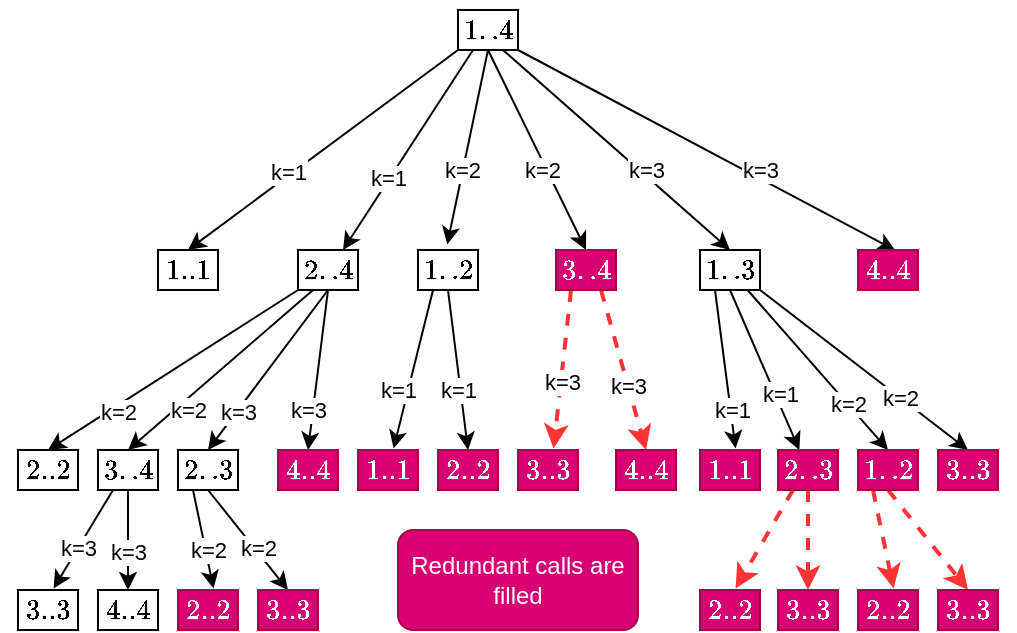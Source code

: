 <mxfile version="16.0.2" type="device" pages="27"><diagram id="rB9IvnkBWGSV4Ht5JGHH" name="rmc-1"><mxGraphModel dx="1422" dy="865" grid="1" gridSize="10" guides="1" tooltips="1" connect="1" arrows="1" fold="1" page="1" pageScale="1" pageWidth="827" pageHeight="1169" math="1" shadow="0"><root><mxCell id="0"/><mxCell id="1" parent="0"/><mxCell id="FH0wf1HSSrZU_QSaG_oF-1" style="rounded=0;orthogonalLoop=1;jettySize=auto;html=1;exitX=0;exitY=1;exitDx=0;exitDy=0;entryX=0.5;entryY=0;entryDx=0;entryDy=0;" parent="1" source="FH0wf1HSSrZU_QSaG_oF-13" target="FH0wf1HSSrZU_QSaG_oF-14" edge="1"><mxGeometry relative="1" as="geometry"/></mxCell><mxCell id="FH0wf1HSSrZU_QSaG_oF-2" value="k=1" style="edgeLabel;html=1;align=center;verticalAlign=middle;resizable=0;points=[];" parent="FH0wf1HSSrZU_QSaG_oF-1" vertex="1" connectable="0"><mxGeometry x="-0.232" relative="1" as="geometry"><mxPoint x="-33" y="22" as="offset"/></mxGeometry></mxCell><mxCell id="FH0wf1HSSrZU_QSaG_oF-3" style="edgeStyle=none;rounded=0;orthogonalLoop=1;jettySize=auto;html=1;exitX=0.25;exitY=1;exitDx=0;exitDy=0;entryX=0.75;entryY=0;entryDx=0;entryDy=0;" parent="1" source="FH0wf1HSSrZU_QSaG_oF-13" target="FH0wf1HSSrZU_QSaG_oF-24" edge="1"><mxGeometry relative="1" as="geometry"/></mxCell><mxCell id="FH0wf1HSSrZU_QSaG_oF-4" value="k=1" style="edgeLabel;html=1;align=center;verticalAlign=middle;resizable=0;points=[];" parent="FH0wf1HSSrZU_QSaG_oF-3" vertex="1" connectable="0"><mxGeometry x="0.262" relative="1" as="geometry"><mxPoint x="-2" as="offset"/></mxGeometry></mxCell><mxCell id="FH0wf1HSSrZU_QSaG_oF-5" style="edgeStyle=none;rounded=0;orthogonalLoop=1;jettySize=auto;html=1;exitX=0.5;exitY=1;exitDx=0;exitDy=0;entryX=0.487;entryY=-0.14;entryDx=0;entryDy=0;entryPerimeter=0;" parent="1" source="FH0wf1HSSrZU_QSaG_oF-13" target="FH0wf1HSSrZU_QSaG_oF-31" edge="1"><mxGeometry relative="1" as="geometry"/></mxCell><mxCell id="FH0wf1HSSrZU_QSaG_oF-6" value="k=2" style="edgeLabel;html=1;align=center;verticalAlign=middle;resizable=0;points=[];" parent="FH0wf1HSSrZU_QSaG_oF-5" vertex="1" connectable="0"><mxGeometry x="0.24" y="-1" relative="1" as="geometry"><mxPoint as="offset"/></mxGeometry></mxCell><mxCell id="FH0wf1HSSrZU_QSaG_oF-7" style="edgeStyle=none;rounded=0;orthogonalLoop=1;jettySize=auto;html=1;exitX=0.5;exitY=1;exitDx=0;exitDy=0;entryX=0.5;entryY=0;entryDx=0;entryDy=0;" parent="1" source="FH0wf1HSSrZU_QSaG_oF-13" target="FH0wf1HSSrZU_QSaG_oF-52" edge="1"><mxGeometry relative="1" as="geometry"/></mxCell><mxCell id="FH0wf1HSSrZU_QSaG_oF-8" value="k=2" style="edgeLabel;html=1;align=center;verticalAlign=middle;resizable=0;points=[];" parent="FH0wf1HSSrZU_QSaG_oF-7" vertex="1" connectable="0"><mxGeometry x="0.183" y="-2" relative="1" as="geometry"><mxPoint as="offset"/></mxGeometry></mxCell><mxCell id="FH0wf1HSSrZU_QSaG_oF-9" style="edgeStyle=none;rounded=0;orthogonalLoop=1;jettySize=auto;html=1;exitX=0.75;exitY=1;exitDx=0;exitDy=0;entryX=0.5;entryY=0;entryDx=0;entryDy=0;" parent="1" source="FH0wf1HSSrZU_QSaG_oF-13" target="FH0wf1HSSrZU_QSaG_oF-59" edge="1"><mxGeometry relative="1" as="geometry"/></mxCell><mxCell id="FH0wf1HSSrZU_QSaG_oF-10" value="k=3" style="edgeLabel;html=1;align=center;verticalAlign=middle;resizable=0;points=[];" parent="FH0wf1HSSrZU_QSaG_oF-9" vertex="1" connectable="0"><mxGeometry x="0.088" y="1" relative="1" as="geometry"><mxPoint x="9" y="6" as="offset"/></mxGeometry></mxCell><mxCell id="FH0wf1HSSrZU_QSaG_oF-11" style="edgeStyle=none;rounded=0;orthogonalLoop=1;jettySize=auto;html=1;exitX=1;exitY=1;exitDx=0;exitDy=0;entryX=0.622;entryY=0.01;entryDx=0;entryDy=0;entryPerimeter=0;" parent="1" source="FH0wf1HSSrZU_QSaG_oF-13" target="FH0wf1HSSrZU_QSaG_oF-15" edge="1"><mxGeometry relative="1" as="geometry"/></mxCell><mxCell id="FH0wf1HSSrZU_QSaG_oF-12" value="k=3" style="edgeLabel;html=1;align=center;verticalAlign=middle;resizable=0;points=[];" parent="FH0wf1HSSrZU_QSaG_oF-11" vertex="1" connectable="0"><mxGeometry x="0.054" y="1" relative="1" as="geometry"><mxPoint x="21" y="8" as="offset"/></mxGeometry></mxCell><mxCell id="FH0wf1HSSrZU_QSaG_oF-13" value="$$1 ..4$$" style="rounded=0;whiteSpace=wrap;html=1;strokeColor=default;" parent="1" vertex="1"><mxGeometry x="360" y="80" width="30" height="20" as="geometry"/></mxCell><mxCell id="FH0wf1HSSrZU_QSaG_oF-14" value="$$1..1$$" style="rounded=0;whiteSpace=wrap;html=1;strokeColor=default;" parent="1" vertex="1"><mxGeometry x="210" y="200" width="30" height="20" as="geometry"/></mxCell><mxCell id="FH0wf1HSSrZU_QSaG_oF-15" value="$$4..4$$" style="rounded=0;whiteSpace=wrap;html=1;strokeColor=#A50040;fillColor=#d80073;fontColor=#ffffff;" parent="1" vertex="1"><mxGeometry x="560" y="200" width="30" height="20" as="geometry"/></mxCell><mxCell id="FH0wf1HSSrZU_QSaG_oF-16" style="rounded=0;orthogonalLoop=1;jettySize=auto;html=1;exitX=0;exitY=1;exitDx=0;exitDy=0;entryX=0.5;entryY=0;entryDx=0;entryDy=0;" parent="1" source="FH0wf1HSSrZU_QSaG_oF-24" target="FH0wf1HSSrZU_QSaG_oF-25" edge="1"><mxGeometry relative="1" as="geometry"/></mxCell><mxCell id="FH0wf1HSSrZU_QSaG_oF-17" value="k=2" style="edgeLabel;html=1;align=center;verticalAlign=middle;resizable=0;points=[];" parent="FH0wf1HSSrZU_QSaG_oF-16" vertex="1" connectable="0"><mxGeometry x="0.285" y="-1" relative="1" as="geometry"><mxPoint x="-9" y="10" as="offset"/></mxGeometry></mxCell><mxCell id="FH0wf1HSSrZU_QSaG_oF-18" style="edgeStyle=none;rounded=0;orthogonalLoop=1;jettySize=auto;html=1;exitX=0.25;exitY=1;exitDx=0;exitDy=0;entryX=0.5;entryY=0;entryDx=0;entryDy=0;" parent="1" source="FH0wf1HSSrZU_QSaG_oF-24" target="FH0wf1HSSrZU_QSaG_oF-45" edge="1"><mxGeometry relative="1" as="geometry"/></mxCell><mxCell id="FH0wf1HSSrZU_QSaG_oF-19" value="k=2" style="edgeLabel;html=1;align=center;verticalAlign=middle;resizable=0;points=[];" parent="FH0wf1HSSrZU_QSaG_oF-18" vertex="1" connectable="0"><mxGeometry x="0.107" y="2" relative="1" as="geometry"><mxPoint x="-13" y="14" as="offset"/></mxGeometry></mxCell><mxCell id="FH0wf1HSSrZU_QSaG_oF-20" style="edgeStyle=none;rounded=0;orthogonalLoop=1;jettySize=auto;html=1;exitX=0.5;exitY=1;exitDx=0;exitDy=0;entryX=0.5;entryY=0;entryDx=0;entryDy=0;" parent="1" source="FH0wf1HSSrZU_QSaG_oF-24" target="FH0wf1HSSrZU_QSaG_oF-38" edge="1"><mxGeometry relative="1" as="geometry"/></mxCell><mxCell id="FH0wf1HSSrZU_QSaG_oF-21" value="k=3" style="edgeLabel;html=1;align=center;verticalAlign=middle;resizable=0;points=[];" parent="FH0wf1HSSrZU_QSaG_oF-20" vertex="1" connectable="0"><mxGeometry x="0.57" y="1" relative="1" as="geometry"><mxPoint x="1" y="-3" as="offset"/></mxGeometry></mxCell><mxCell id="FH0wf1HSSrZU_QSaG_oF-22" style="edgeStyle=none;rounded=0;orthogonalLoop=1;jettySize=auto;html=1;exitX=0.5;exitY=1;exitDx=0;exitDy=0;entryX=0.5;entryY=0;entryDx=0;entryDy=0;" parent="1" source="FH0wf1HSSrZU_QSaG_oF-24" target="FH0wf1HSSrZU_QSaG_oF-26" edge="1"><mxGeometry relative="1" as="geometry"/></mxCell><mxCell id="FH0wf1HSSrZU_QSaG_oF-23" value="k=3" style="edgeLabel;html=1;align=center;verticalAlign=middle;resizable=0;points=[];" parent="FH0wf1HSSrZU_QSaG_oF-22" vertex="1" connectable="0"><mxGeometry x="0.154" y="-1" relative="1" as="geometry"><mxPoint x="-3" y="14" as="offset"/></mxGeometry></mxCell><mxCell id="FH0wf1HSSrZU_QSaG_oF-24" value="$$2 ..4$$" style="rounded=0;whiteSpace=wrap;html=1;strokeColor=default;" parent="1" vertex="1"><mxGeometry x="280" y="200" width="30" height="20" as="geometry"/></mxCell><mxCell id="FH0wf1HSSrZU_QSaG_oF-25" value="$$2..2$$" style="rounded=0;whiteSpace=wrap;html=1;strokeColor=default;" parent="1" vertex="1"><mxGeometry x="140" y="300" width="30" height="20" as="geometry"/></mxCell><mxCell id="FH0wf1HSSrZU_QSaG_oF-26" value="$$4..4$$" style="rounded=0;whiteSpace=wrap;html=1;strokeColor=#A50040;fillColor=#d80073;fontColor=#ffffff;" parent="1" vertex="1"><mxGeometry x="270" y="300" width="30" height="20" as="geometry"/></mxCell><mxCell id="FH0wf1HSSrZU_QSaG_oF-27" style="edgeStyle=none;rounded=0;orthogonalLoop=1;jettySize=auto;html=1;exitX=0.25;exitY=1;exitDx=0;exitDy=0;entryX=0.593;entryY=-0.038;entryDx=0;entryDy=0;entryPerimeter=0;" parent="1" source="FH0wf1HSSrZU_QSaG_oF-31" target="FH0wf1HSSrZU_QSaG_oF-32" edge="1"><mxGeometry relative="1" as="geometry"/></mxCell><mxCell id="FH0wf1HSSrZU_QSaG_oF-28" value="k=1" style="edgeLabel;html=1;align=center;verticalAlign=middle;resizable=0;points=[];" parent="FH0wf1HSSrZU_QSaG_oF-27" vertex="1" connectable="0"><mxGeometry x="0.103" relative="1" as="geometry"><mxPoint x="-7" y="6" as="offset"/></mxGeometry></mxCell><mxCell id="FH0wf1HSSrZU_QSaG_oF-29" style="edgeStyle=none;rounded=0;orthogonalLoop=1;jettySize=auto;html=1;exitX=0.5;exitY=1;exitDx=0;exitDy=0;entryX=0.5;entryY=0;entryDx=0;entryDy=0;" parent="1" source="FH0wf1HSSrZU_QSaG_oF-31" target="FH0wf1HSSrZU_QSaG_oF-33" edge="1"><mxGeometry relative="1" as="geometry"/></mxCell><mxCell id="FH0wf1HSSrZU_QSaG_oF-30" value="k=1" style="edgeLabel;html=1;align=center;verticalAlign=middle;resizable=0;points=[];" parent="FH0wf1HSSrZU_QSaG_oF-29" vertex="1" connectable="0"><mxGeometry x="-0.152" y="-1" relative="1" as="geometry"><mxPoint x="2" y="16" as="offset"/></mxGeometry></mxCell><mxCell id="FH0wf1HSSrZU_QSaG_oF-31" value="$$1 ..2$$" style="rounded=0;whiteSpace=wrap;html=1;strokeColor=default;" parent="1" vertex="1"><mxGeometry x="340" y="200" width="30" height="20" as="geometry"/></mxCell><mxCell id="FH0wf1HSSrZU_QSaG_oF-32" value="$$1..1$$" style="rounded=0;whiteSpace=wrap;html=1;strokeColor=#A50040;fillColor=#d80073;fontColor=#ffffff;" parent="1" vertex="1"><mxGeometry x="310" y="300" width="30" height="20" as="geometry"/></mxCell><mxCell id="FH0wf1HSSrZU_QSaG_oF-33" value="$$2..2$$" style="rounded=0;whiteSpace=wrap;html=1;strokeColor=#A50040;fillColor=#d80073;fontColor=#ffffff;" parent="1" vertex="1"><mxGeometry x="350" y="300" width="30" height="20" as="geometry"/></mxCell><mxCell id="FH0wf1HSSrZU_QSaG_oF-34" style="edgeStyle=none;rounded=0;orthogonalLoop=1;jettySize=auto;html=1;exitX=0.25;exitY=1;exitDx=0;exitDy=0;entryX=0.593;entryY=-0.038;entryDx=0;entryDy=0;entryPerimeter=0;" parent="1" source="FH0wf1HSSrZU_QSaG_oF-38" target="FH0wf1HSSrZU_QSaG_oF-39" edge="1"><mxGeometry relative="1" as="geometry"/></mxCell><mxCell id="FH0wf1HSSrZU_QSaG_oF-35" value="k=2" style="edgeLabel;html=1;align=center;verticalAlign=middle;resizable=0;points=[];" parent="FH0wf1HSSrZU_QSaG_oF-34" vertex="1" connectable="0"><mxGeometry x="-0.205" relative="1" as="geometry"><mxPoint x="3" y="10" as="offset"/></mxGeometry></mxCell><mxCell id="FH0wf1HSSrZU_QSaG_oF-36" style="edgeStyle=none;rounded=0;orthogonalLoop=1;jettySize=auto;html=1;exitX=0.5;exitY=1;exitDx=0;exitDy=0;entryX=0.5;entryY=0;entryDx=0;entryDy=0;" parent="1" source="FH0wf1HSSrZU_QSaG_oF-38" target="FH0wf1HSSrZU_QSaG_oF-40" edge="1"><mxGeometry relative="1" as="geometry"/></mxCell><mxCell id="FH0wf1HSSrZU_QSaG_oF-37" value="k=2" style="edgeLabel;html=1;align=center;verticalAlign=middle;resizable=0;points=[];" parent="FH0wf1HSSrZU_QSaG_oF-36" vertex="1" connectable="0"><mxGeometry x="0.186" y="1" relative="1" as="geometry"><mxPoint as="offset"/></mxGeometry></mxCell><mxCell id="FH0wf1HSSrZU_QSaG_oF-38" value="$$2 ..3$$" style="rounded=0;whiteSpace=wrap;html=1;strokeColor=default;" parent="1" vertex="1"><mxGeometry x="220" y="300" width="30" height="20" as="geometry"/></mxCell><mxCell id="FH0wf1HSSrZU_QSaG_oF-39" value="$$2..2$$" style="rounded=0;whiteSpace=wrap;html=1;strokeColor=#A50040;fillColor=#d80073;fontColor=#ffffff;" parent="1" vertex="1"><mxGeometry x="220" y="370" width="30" height="20" as="geometry"/></mxCell><mxCell id="FH0wf1HSSrZU_QSaG_oF-40" value="$$3..3$$" style="rounded=0;whiteSpace=wrap;html=1;strokeColor=#A50040;fillColor=#d80073;fontColor=#ffffff;" parent="1" vertex="1"><mxGeometry x="260" y="370" width="30" height="20" as="geometry"/></mxCell><mxCell id="FH0wf1HSSrZU_QSaG_oF-41" style="edgeStyle=none;rounded=0;orthogonalLoop=1;jettySize=auto;html=1;exitX=0.25;exitY=1;exitDx=0;exitDy=0;entryX=0.593;entryY=-0.038;entryDx=0;entryDy=0;entryPerimeter=0;" parent="1" source="FH0wf1HSSrZU_QSaG_oF-45" target="FH0wf1HSSrZU_QSaG_oF-46" edge="1"><mxGeometry relative="1" as="geometry"/></mxCell><mxCell id="FH0wf1HSSrZU_QSaG_oF-42" value="k=3" style="edgeLabel;html=1;align=center;verticalAlign=middle;resizable=0;points=[];" parent="FH0wf1HSSrZU_QSaG_oF-41" vertex="1" connectable="0"><mxGeometry x="0.168" relative="1" as="geometry"><mxPoint as="offset"/></mxGeometry></mxCell><mxCell id="FH0wf1HSSrZU_QSaG_oF-43" style="edgeStyle=none;rounded=0;orthogonalLoop=1;jettySize=auto;html=1;exitX=0.5;exitY=1;exitDx=0;exitDy=0;entryX=0.5;entryY=0;entryDx=0;entryDy=0;" parent="1" source="FH0wf1HSSrZU_QSaG_oF-45" target="FH0wf1HSSrZU_QSaG_oF-47" edge="1"><mxGeometry relative="1" as="geometry"/></mxCell><mxCell id="FH0wf1HSSrZU_QSaG_oF-44" value="k=3" style="edgeLabel;html=1;align=center;verticalAlign=middle;resizable=0;points=[];" parent="FH0wf1HSSrZU_QSaG_oF-43" vertex="1" connectable="0"><mxGeometry x="-0.264" y="1" relative="1" as="geometry"><mxPoint x="-1" y="12" as="offset"/></mxGeometry></mxCell><mxCell id="FH0wf1HSSrZU_QSaG_oF-45" value="$$3 ..4$$" style="rounded=0;whiteSpace=wrap;html=1;strokeColor=default;" parent="1" vertex="1"><mxGeometry x="180" y="300" width="30" height="20" as="geometry"/></mxCell><mxCell id="FH0wf1HSSrZU_QSaG_oF-46" value="$$3..3$$" style="rounded=0;whiteSpace=wrap;html=1;strokeColor=default;" parent="1" vertex="1"><mxGeometry x="140" y="370" width="30" height="20" as="geometry"/></mxCell><mxCell id="FH0wf1HSSrZU_QSaG_oF-47" value="$$4..4$$" style="rounded=0;whiteSpace=wrap;html=1;strokeColor=default;" parent="1" vertex="1"><mxGeometry x="180" y="370" width="30" height="20" as="geometry"/></mxCell><mxCell id="FH0wf1HSSrZU_QSaG_oF-48" style="edgeStyle=none;rounded=0;orthogonalLoop=1;jettySize=auto;html=1;exitX=0.25;exitY=1;exitDx=0;exitDy=0;entryX=0.593;entryY=-0.038;entryDx=0;entryDy=0;entryPerimeter=0;strokeColor=#FF3333;dashed=1;strokeWidth=2;" parent="1" source="FH0wf1HSSrZU_QSaG_oF-52" target="FH0wf1HSSrZU_QSaG_oF-53" edge="1"><mxGeometry relative="1" as="geometry"/></mxCell><mxCell id="FH0wf1HSSrZU_QSaG_oF-49" value="k=3" style="edgeLabel;html=1;align=center;verticalAlign=middle;resizable=0;points=[];" parent="FH0wf1HSSrZU_QSaG_oF-48" vertex="1" connectable="0"><mxGeometry x="0.152" relative="1" as="geometry"><mxPoint as="offset"/></mxGeometry></mxCell><mxCell id="FH0wf1HSSrZU_QSaG_oF-50" style="edgeStyle=none;rounded=0;orthogonalLoop=1;jettySize=auto;html=1;exitX=0.75;exitY=1;exitDx=0;exitDy=0;entryX=0.5;entryY=0;entryDx=0;entryDy=0;strokeColor=#FF3333;dashed=1;strokeWidth=2;" parent="1" source="FH0wf1HSSrZU_QSaG_oF-52" target="FH0wf1HSSrZU_QSaG_oF-54" edge="1"><mxGeometry relative="1" as="geometry"/></mxCell><mxCell id="FH0wf1HSSrZU_QSaG_oF-51" value="k=3" style="edgeLabel;html=1;align=center;verticalAlign=middle;resizable=0;points=[];" parent="FH0wf1HSSrZU_QSaG_oF-50" vertex="1" connectable="0"><mxGeometry x="0.2" relative="1" as="geometry"><mxPoint as="offset"/></mxGeometry></mxCell><mxCell id="FH0wf1HSSrZU_QSaG_oF-52" value="$$3 ..4$$" style="rounded=0;whiteSpace=wrap;html=1;strokeColor=#A50040;fillColor=#d80073;fontColor=#ffffff;" parent="1" vertex="1"><mxGeometry x="409" y="200" width="30" height="20" as="geometry"/></mxCell><mxCell id="FH0wf1HSSrZU_QSaG_oF-53" value="$$3..3$$" style="rounded=0;whiteSpace=wrap;html=1;strokeColor=#A50040;fillColor=#d80073;fontColor=#ffffff;" parent="1" vertex="1"><mxGeometry x="390" y="300" width="30" height="20" as="geometry"/></mxCell><mxCell id="FH0wf1HSSrZU_QSaG_oF-54" value="$$4..4$$" style="rounded=0;whiteSpace=wrap;html=1;strokeColor=#A50040;fillColor=#d80073;fontColor=#ffffff;" parent="1" vertex="1"><mxGeometry x="439" y="300" width="30" height="20" as="geometry"/></mxCell><mxCell id="FH0wf1HSSrZU_QSaG_oF-55" style="edgeStyle=none;rounded=0;orthogonalLoop=1;jettySize=auto;html=1;exitX=0.25;exitY=1;exitDx=0;exitDy=0;entryX=0.593;entryY=-0.038;entryDx=0;entryDy=0;entryPerimeter=0;" parent="1" source="FH0wf1HSSrZU_QSaG_oF-59" target="FH0wf1HSSrZU_QSaG_oF-60" edge="1"><mxGeometry relative="1" as="geometry"/></mxCell><mxCell id="FH0wf1HSSrZU_QSaG_oF-56" value="k=1" style="edgeLabel;html=1;align=center;verticalAlign=middle;resizable=0;points=[];" parent="FH0wf1HSSrZU_QSaG_oF-55" vertex="1" connectable="0"><mxGeometry x="0.164" y="1" relative="1" as="geometry"><mxPoint x="1" y="14" as="offset"/></mxGeometry></mxCell><mxCell id="FH0wf1HSSrZU_QSaG_oF-57" style="edgeStyle=none;rounded=0;orthogonalLoop=1;jettySize=auto;html=1;exitX=0.5;exitY=1;exitDx=0;exitDy=0;" parent="1" source="FH0wf1HSSrZU_QSaG_oF-59" target="FH0wf1HSSrZU_QSaG_oF-68" edge="1"><mxGeometry relative="1" as="geometry"/></mxCell><mxCell id="FH0wf1HSSrZU_QSaG_oF-58" value="k=1" style="edgeLabel;html=1;align=center;verticalAlign=middle;resizable=0;points=[];" parent="FH0wf1HSSrZU_QSaG_oF-57" vertex="1" connectable="0"><mxGeometry x="0.288" relative="1" as="geometry"><mxPoint x="2" as="offset"/></mxGeometry></mxCell><mxCell id="FH0wf1HSSrZU_QSaG_oF-59" value="$$1 ..3$$" style="rounded=0;whiteSpace=wrap;html=1;strokeColor=default;" parent="1" vertex="1"><mxGeometry x="481" y="200" width="30" height="20" as="geometry"/></mxCell><mxCell id="FH0wf1HSSrZU_QSaG_oF-60" value="$$1..1$$" style="rounded=0;whiteSpace=wrap;html=1;strokeColor=#A50040;fillColor=#d80073;fontColor=#ffffff;" parent="1" vertex="1"><mxGeometry x="481" y="300" width="30" height="20" as="geometry"/></mxCell><mxCell id="FH0wf1HSSrZU_QSaG_oF-61" style="edgeStyle=none;rounded=0;orthogonalLoop=1;jettySize=auto;html=1;entryX=0.5;entryY=0;entryDx=0;entryDy=0;" parent="1" source="FH0wf1HSSrZU_QSaG_oF-59" target="FH0wf1HSSrZU_QSaG_oF-73" edge="1"><mxGeometry relative="1" as="geometry"/></mxCell><mxCell id="FH0wf1HSSrZU_QSaG_oF-62" value="k=2" style="edgeLabel;html=1;align=center;verticalAlign=middle;resizable=0;points=[];" parent="FH0wf1HSSrZU_QSaG_oF-61" vertex="1" connectable="0"><mxGeometry x="0.415" relative="1" as="geometry"><mxPoint as="offset"/></mxGeometry></mxCell><mxCell id="FH0wf1HSSrZU_QSaG_oF-63" style="edgeStyle=none;rounded=0;orthogonalLoop=1;jettySize=auto;html=1;exitX=1;exitY=1;exitDx=0;exitDy=0;entryX=0.5;entryY=0;entryDx=0;entryDy=0;" parent="1" source="FH0wf1HSSrZU_QSaG_oF-59" target="FH0wf1HSSrZU_QSaG_oF-65" edge="1"><mxGeometry relative="1" as="geometry"/></mxCell><mxCell id="FH0wf1HSSrZU_QSaG_oF-64" value="k=2" style="edgeLabel;html=1;align=center;verticalAlign=middle;resizable=0;points=[];" parent="FH0wf1HSSrZU_QSaG_oF-63" vertex="1" connectable="0"><mxGeometry x="0.351" relative="1" as="geometry"><mxPoint as="offset"/></mxGeometry></mxCell><mxCell id="FH0wf1HSSrZU_QSaG_oF-65" value="$$3..3$$" style="rounded=0;whiteSpace=wrap;html=1;strokeColor=#A50040;fillColor=#d80073;fontColor=#ffffff;" parent="1" vertex="1"><mxGeometry x="600" y="300" width="30" height="20" as="geometry"/></mxCell><mxCell id="FH0wf1HSSrZU_QSaG_oF-66" style="edgeStyle=none;rounded=0;orthogonalLoop=1;jettySize=auto;html=1;exitX=0.25;exitY=1;exitDx=0;exitDy=0;entryX=0.593;entryY=-0.038;entryDx=0;entryDy=0;entryPerimeter=0;strokeColor=#FF3333;dashed=1;strokeWidth=2;" parent="1" source="FH0wf1HSSrZU_QSaG_oF-68" target="FH0wf1HSSrZU_QSaG_oF-69" edge="1"><mxGeometry relative="1" as="geometry"/></mxCell><mxCell id="FH0wf1HSSrZU_QSaG_oF-67" style="edgeStyle=none;rounded=0;orthogonalLoop=1;jettySize=auto;html=1;exitX=0.5;exitY=1;exitDx=0;exitDy=0;entryX=0.5;entryY=0;entryDx=0;entryDy=0;strokeColor=#FF3333;dashed=1;strokeWidth=2;" parent="1" source="FH0wf1HSSrZU_QSaG_oF-68" target="FH0wf1HSSrZU_QSaG_oF-70" edge="1"><mxGeometry relative="1" as="geometry"/></mxCell><mxCell id="FH0wf1HSSrZU_QSaG_oF-68" value="$$2 ..3$$" style="rounded=0;whiteSpace=wrap;html=1;strokeColor=#A50040;fillColor=#d80073;fontColor=#ffffff;" parent="1" vertex="1"><mxGeometry x="520" y="300" width="30" height="20" as="geometry"/></mxCell><mxCell id="FH0wf1HSSrZU_QSaG_oF-69" value="$$2..2$$" style="rounded=0;whiteSpace=wrap;html=1;strokeColor=#A50040;fillColor=#d80073;fontColor=#ffffff;" parent="1" vertex="1"><mxGeometry x="481" y="370" width="30" height="20" as="geometry"/></mxCell><mxCell id="FH0wf1HSSrZU_QSaG_oF-70" value="$$3..3$$" style="rounded=0;whiteSpace=wrap;html=1;strokeColor=#A50040;fillColor=#d80073;fontColor=#ffffff;" parent="1" vertex="1"><mxGeometry x="520" y="370" width="30" height="20" as="geometry"/></mxCell><mxCell id="FH0wf1HSSrZU_QSaG_oF-71" style="edgeStyle=none;rounded=0;orthogonalLoop=1;jettySize=auto;html=1;exitX=0.25;exitY=1;exitDx=0;exitDy=0;entryX=0.593;entryY=-0.038;entryDx=0;entryDy=0;entryPerimeter=0;strokeColor=#FF3333;dashed=1;strokeWidth=2;" parent="1" source="FH0wf1HSSrZU_QSaG_oF-73" target="FH0wf1HSSrZU_QSaG_oF-74" edge="1"><mxGeometry relative="1" as="geometry"/></mxCell><mxCell id="FH0wf1HSSrZU_QSaG_oF-72" style="edgeStyle=none;rounded=0;orthogonalLoop=1;jettySize=auto;html=1;exitX=0.5;exitY=1;exitDx=0;exitDy=0;entryX=0.5;entryY=0;entryDx=0;entryDy=0;strokeColor=#FF3333;dashed=1;strokeWidth=2;" parent="1" source="FH0wf1HSSrZU_QSaG_oF-73" target="FH0wf1HSSrZU_QSaG_oF-75" edge="1"><mxGeometry relative="1" as="geometry"/></mxCell><mxCell id="FH0wf1HSSrZU_QSaG_oF-73" value="$$1 ..2$$" style="rounded=0;whiteSpace=wrap;html=1;strokeColor=#A50040;fillColor=#d80073;fontColor=#ffffff;" parent="1" vertex="1"><mxGeometry x="560" y="300" width="30" height="20" as="geometry"/></mxCell><mxCell id="FH0wf1HSSrZU_QSaG_oF-74" value="$$2..2$$" style="rounded=0;whiteSpace=wrap;html=1;strokeColor=#A50040;fillColor=#d80073;fontColor=#ffffff;" parent="1" vertex="1"><mxGeometry x="560" y="370" width="30" height="20" as="geometry"/></mxCell><mxCell id="FH0wf1HSSrZU_QSaG_oF-75" value="$$3..3$$" style="rounded=0;whiteSpace=wrap;html=1;strokeColor=#A50040;fillColor=#d80073;fontColor=#ffffff;" parent="1" vertex="1"><mxGeometry x="600" y="370" width="30" height="20" as="geometry"/></mxCell><mxCell id="FH0wf1HSSrZU_QSaG_oF-76" value="Redundant calls are filled" style="rounded=1;whiteSpace=wrap;html=1;fillColor=#d80073;fontColor=#ffffff;strokeColor=#A50040;" parent="1" vertex="1"><mxGeometry x="330" y="340" width="120" height="50" as="geometry"/></mxCell></root></mxGraphModel></diagram><diagram id="oKRsOBYMy3VubImNTw0r" name="lcs-1"><mxGraphModel dx="1185" dy="721" grid="1" gridSize="10" guides="1" tooltips="1" connect="1" arrows="1" fold="1" page="1" pageScale="1" pageWidth="827" pageHeight="1169" math="1" shadow="0"><root><mxCell id="v6F0ZEdEHwLdrCc3XI22-0"/><mxCell id="v6F0ZEdEHwLdrCc3XI22-1" parent="v6F0ZEdEHwLdrCc3XI22-0"/><mxCell id="witVfCWLZZq_raJT_HF_-0" value="$$X_{m-1}$$" style="rounded=0;whiteSpace=wrap;html=1;fontSize=18;fillColor=#60a917;strokeColor=#2D7600;fontColor=#ffffff;" vertex="1" parent="v6F0ZEdEHwLdrCc3XI22-1"><mxGeometry x="120" y="200" width="240" height="40" as="geometry"/></mxCell><mxCell id="witVfCWLZZq_raJT_HF_-1" value="$$X_m$$" style="rounded=0;whiteSpace=wrap;html=1;fontSize=18;fillColor=#1ba1e2;strokeColor=#006EAF;fontColor=#ffffff;" vertex="1" parent="v6F0ZEdEHwLdrCc3XI22-1"><mxGeometry x="360" y="200" width="40" height="40" as="geometry"/></mxCell><mxCell id="witVfCWLZZq_raJT_HF_-3" value="$$X$$" style="text;html=1;strokeColor=none;fillColor=none;align=center;verticalAlign=middle;whiteSpace=wrap;rounded=0;fontSize=18;" vertex="1" parent="v6F0ZEdEHwLdrCc3XI22-1"><mxGeometry x="50" y="205" width="60" height="30" as="geometry"/></mxCell><mxCell id="witVfCWLZZq_raJT_HF_-4" value="$$Y_{n-1}$$" style="rounded=0;whiteSpace=wrap;html=1;fontSize=18;fillColor=#60a917;strokeColor=#2D7600;fontColor=#ffffff;" vertex="1" parent="v6F0ZEdEHwLdrCc3XI22-1"><mxGeometry x="120" y="250" width="210" height="40" as="geometry"/></mxCell><mxCell id="witVfCWLZZq_raJT_HF_-5" value="$$Y_n$$" style="rounded=0;whiteSpace=wrap;html=1;fontSize=18;fillColor=#1ba1e2;strokeColor=#006EAF;fontColor=#ffffff;" vertex="1" parent="v6F0ZEdEHwLdrCc3XI22-1"><mxGeometry x="330" y="250" width="40" height="40" as="geometry"/></mxCell><mxCell id="witVfCWLZZq_raJT_HF_-6" value="$$Y$$" style="text;html=1;strokeColor=none;fillColor=none;align=center;verticalAlign=middle;whiteSpace=wrap;rounded=0;fontSize=18;" vertex="1" parent="v6F0ZEdEHwLdrCc3XI22-1"><mxGeometry x="50" y="255" width="60" height="30" as="geometry"/></mxCell><mxCell id="witVfCWLZZq_raJT_HF_-7" value="$$Z_{k-1}$$" style="rounded=0;whiteSpace=wrap;html=1;fontSize=18;fillColor=#60a917;strokeColor=#2D7600;fontColor=#ffffff;" vertex="1" parent="v6F0ZEdEHwLdrCc3XI22-1"><mxGeometry x="120" y="300" width="170" height="40" as="geometry"/></mxCell><mxCell id="witVfCWLZZq_raJT_HF_-8" value="$$Z_k$$" style="rounded=0;whiteSpace=wrap;html=1;fontSize=18;fillColor=#1ba1e2;strokeColor=#006EAF;fontColor=#ffffff;" vertex="1" parent="v6F0ZEdEHwLdrCc3XI22-1"><mxGeometry x="290" y="300" width="40" height="40" as="geometry"/></mxCell><mxCell id="witVfCWLZZq_raJT_HF_-9" value="$$Z$$" style="text;html=1;strokeColor=none;fillColor=none;align=center;verticalAlign=middle;whiteSpace=wrap;rounded=0;fontSize=18;" vertex="1" parent="v6F0ZEdEHwLdrCc3XI22-1"><mxGeometry x="50" y="305" width="60" height="30" as="geometry"/></mxCell></root></mxGraphModel></diagram><diagram id="kUrfL5-SI-AYk_3z7L8F" name="lcs-case-1"><mxGraphModel dx="981" dy="597" grid="1" gridSize="10" guides="1" tooltips="1" connect="1" arrows="1" fold="1" page="1" pageScale="1" pageWidth="827" pageHeight="1169" math="1" shadow="0"><root><mxCell id="ASeLQU9JtoPEOV1lt2cg-0"/><mxCell id="ASeLQU9JtoPEOV1lt2cg-1" parent="ASeLQU9JtoPEOV1lt2cg-0"/><mxCell id="RxnMxRQGZqrdKY_7F6gw-0" value="" style="rounded=0;whiteSpace=wrap;html=1;fontSize=18;fillColor=#60a917;strokeColor=#2D7600;fontColor=#ffffff;" vertex="1" parent="ASeLQU9JtoPEOV1lt2cg-1"><mxGeometry x="120" y="200" width="240" height="40" as="geometry"/></mxCell><mxCell id="RxnMxRQGZqrdKY_7F6gw-1" value="$$C$$" style="rounded=0;whiteSpace=wrap;html=1;fontSize=18;fillColor=#1ba1e2;strokeColor=#006EAF;fontColor=#ffffff;" vertex="1" parent="ASeLQU9JtoPEOV1lt2cg-1"><mxGeometry x="360" y="200" width="40" height="40" as="geometry"/></mxCell><mxCell id="RxnMxRQGZqrdKY_7F6gw-2" value="$$X=$$" style="text;html=1;strokeColor=none;fillColor=none;align=center;verticalAlign=middle;whiteSpace=wrap;rounded=0;fontSize=18;" vertex="1" parent="ASeLQU9JtoPEOV1lt2cg-1"><mxGeometry x="50" y="205" width="60" height="30" as="geometry"/></mxCell><mxCell id="RxnMxRQGZqrdKY_7F6gw-9" value="" style="shape=curlyBracket;whiteSpace=wrap;html=1;rounded=1;fontSize=18;rotation=-90;" vertex="1" parent="ASeLQU9JtoPEOV1lt2cg-1"><mxGeometry x="230" y="140" width="20" height="240" as="geometry"/></mxCell><mxCell id="RxnMxRQGZqrdKY_7F6gw-10" value="&lt;span style=&quot;font-family: helvetica; font-size: 18px; font-style: normal; font-weight: 400; letter-spacing: normal; text-indent: 0px; text-transform: none; word-spacing: 0px; background-color: rgb(248, 249, 250); display: inline; float: none;&quot;&gt;$$X_{m-1}$$&lt;/span&gt;" style="text;whiteSpace=wrap;html=1;fontSize=18;align=center;verticalAlign=middle;" vertex="1" parent="ASeLQU9JtoPEOV1lt2cg-1"><mxGeometry x="210" y="270" width="60" height="30" as="geometry"/></mxCell><mxCell id="RxnMxRQGZqrdKY_7F6gw-11" value="$$1$$" style="rounded=0;whiteSpace=wrap;html=1;fontSize=18;fillColor=none;strokeColor=none;fontColor=#FF0000;" vertex="1" parent="ASeLQU9JtoPEOV1lt2cg-1"><mxGeometry x="120" y="160" width="40" height="40" as="geometry"/></mxCell><mxCell id="RxnMxRQGZqrdKY_7F6gw-12" value="$$2$$" style="rounded=0;whiteSpace=wrap;html=1;fontSize=18;fillColor=none;strokeColor=none;fontColor=#FF0000;" vertex="1" parent="ASeLQU9JtoPEOV1lt2cg-1"><mxGeometry x="160" y="160" width="40" height="40" as="geometry"/></mxCell><mxCell id="RxnMxRQGZqrdKY_7F6gw-15" value="" style="rounded=0;whiteSpace=wrap;html=1;fontSize=18;fillColor=#60a917;strokeColor=#2D7600;fontColor=#ffffff;" vertex="1" parent="ASeLQU9JtoPEOV1lt2cg-1"><mxGeometry x="120" y="200" width="40" height="40" as="geometry"/></mxCell><mxCell id="RxnMxRQGZqrdKY_7F6gw-16" value="" style="rounded=0;whiteSpace=wrap;html=1;fontSize=18;fillColor=#60a917;strokeColor=#2D7600;fontColor=#ffffff;" vertex="1" parent="ASeLQU9JtoPEOV1lt2cg-1"><mxGeometry x="160" y="200" width="40" height="40" as="geometry"/></mxCell><mxCell id="RxnMxRQGZqrdKY_7F6gw-17" value="$$m$$" style="rounded=0;whiteSpace=wrap;html=1;fontSize=18;fillColor=none;strokeColor=none;fontColor=#FF0000;" vertex="1" parent="ASeLQU9JtoPEOV1lt2cg-1"><mxGeometry x="360" y="160" width="40" height="40" as="geometry"/></mxCell><mxCell id="RxnMxRQGZqrdKY_7F6gw-18" value="" style="rounded=0;whiteSpace=wrap;html=1;fontSize=18;fillColor=#60a917;strokeColor=#2D7600;fontColor=#ffffff;" vertex="1" parent="ASeLQU9JtoPEOV1lt2cg-1"><mxGeometry x="490" y="200" width="240" height="40" as="geometry"/></mxCell><mxCell id="RxnMxRQGZqrdKY_7F6gw-19" value="$$C$$" style="rounded=0;whiteSpace=wrap;html=1;fontSize=18;fillColor=#1ba1e2;strokeColor=#006EAF;fontColor=#ffffff;" vertex="1" parent="ASeLQU9JtoPEOV1lt2cg-1"><mxGeometry x="730" y="200" width="40" height="40" as="geometry"/></mxCell><mxCell id="RxnMxRQGZqrdKY_7F6gw-20" value="$$Y=$$" style="text;html=1;strokeColor=none;fillColor=none;align=center;verticalAlign=middle;whiteSpace=wrap;rounded=0;fontSize=18;" vertex="1" parent="ASeLQU9JtoPEOV1lt2cg-1"><mxGeometry x="420" y="205" width="60" height="30" as="geometry"/></mxCell><mxCell id="RxnMxRQGZqrdKY_7F6gw-21" value="" style="shape=curlyBracket;whiteSpace=wrap;html=1;rounded=1;fontSize=18;rotation=-90;" vertex="1" parent="ASeLQU9JtoPEOV1lt2cg-1"><mxGeometry x="600" y="140" width="20" height="240" as="geometry"/></mxCell><mxCell id="RxnMxRQGZqrdKY_7F6gw-22" value="&lt;span style=&quot;font-family: &amp;#34;helvetica&amp;#34; ; font-size: 18px ; font-style: normal ; font-weight: 400 ; letter-spacing: normal ; text-indent: 0px ; text-transform: none ; word-spacing: 0px ; background-color: rgb(248 , 249 , 250) ; display: inline ; float: none&quot;&gt;$$Y_{n-1}$$&lt;/span&gt;" style="text;whiteSpace=wrap;html=1;fontSize=18;align=center;verticalAlign=middle;" vertex="1" parent="ASeLQU9JtoPEOV1lt2cg-1"><mxGeometry x="580" y="270" width="60" height="30" as="geometry"/></mxCell><mxCell id="RxnMxRQGZqrdKY_7F6gw-23" value="$$1$$" style="rounded=0;whiteSpace=wrap;html=1;fontSize=18;fillColor=none;strokeColor=none;fontColor=#FF0000;" vertex="1" parent="ASeLQU9JtoPEOV1lt2cg-1"><mxGeometry x="490" y="160" width="40" height="40" as="geometry"/></mxCell><mxCell id="RxnMxRQGZqrdKY_7F6gw-24" value="$$2$$" style="rounded=0;whiteSpace=wrap;html=1;fontSize=18;fillColor=none;strokeColor=none;fontColor=#FF0000;" vertex="1" parent="ASeLQU9JtoPEOV1lt2cg-1"><mxGeometry x="530" y="160" width="40" height="40" as="geometry"/></mxCell><mxCell id="RxnMxRQGZqrdKY_7F6gw-25" value="" style="rounded=0;whiteSpace=wrap;html=1;fontSize=18;fillColor=#60a917;strokeColor=#2D7600;fontColor=#ffffff;" vertex="1" parent="ASeLQU9JtoPEOV1lt2cg-1"><mxGeometry x="490" y="200" width="40" height="40" as="geometry"/></mxCell><mxCell id="RxnMxRQGZqrdKY_7F6gw-26" value="" style="rounded=0;whiteSpace=wrap;html=1;fontSize=18;fillColor=#60a917;strokeColor=#2D7600;fontColor=#ffffff;" vertex="1" parent="ASeLQU9JtoPEOV1lt2cg-1"><mxGeometry x="530" y="200" width="40" height="40" as="geometry"/></mxCell><mxCell id="RxnMxRQGZqrdKY_7F6gw-27" value="$$n$$" style="rounded=0;whiteSpace=wrap;html=1;fontSize=18;fillColor=none;strokeColor=none;fontColor=#FF0000;" vertex="1" parent="ASeLQU9JtoPEOV1lt2cg-1"><mxGeometry x="730" y="160" width="40" height="40" as="geometry"/></mxCell><mxCell id="RxnMxRQGZqrdKY_7F6gw-38" style="rounded=0;orthogonalLoop=1;jettySize=auto;html=1;fontSize=18;fontColor=#FF0000;strokeWidth=3;exitX=0;exitY=0;exitDx=0;exitDy=0;" edge="1" parent="ASeLQU9JtoPEOV1lt2cg-1" source="RxnMxRQGZqrdKY_7F6gw-32" target="RxnMxRQGZqrdKY_7F6gw-10"><mxGeometry relative="1" as="geometry"><mxPoint x="420" y="330" as="sourcePoint"/></mxGeometry></mxCell><mxCell id="RxnMxRQGZqrdKY_7F6gw-39" style="edgeStyle=none;rounded=0;orthogonalLoop=1;jettySize=auto;html=1;entryX=0;entryY=0.75;entryDx=0;entryDy=0;fontSize=18;fontColor=#FF0000;strokeWidth=3;" edge="1" parent="ASeLQU9JtoPEOV1lt2cg-1" source="RxnMxRQGZqrdKY_7F6gw-32" target="RxnMxRQGZqrdKY_7F6gw-22"><mxGeometry relative="1" as="geometry"><mxPoint x="450" y="330" as="sourcePoint"/></mxGeometry></mxCell><mxCell id="RxnMxRQGZqrdKY_7F6gw-28" value="" style="rounded=0;whiteSpace=wrap;html=1;fontSize=18;fillColor=#60a917;strokeColor=#2D7600;fontColor=#ffffff;" vertex="1" parent="ASeLQU9JtoPEOV1lt2cg-1"><mxGeometry x="280" y="405" width="240" height="40" as="geometry"/></mxCell><mxCell id="RxnMxRQGZqrdKY_7F6gw-29" value="$$C$$" style="rounded=0;whiteSpace=wrap;html=1;fontSize=18;fillColor=#1ba1e2;strokeColor=#006EAF;fontColor=#ffffff;" vertex="1" parent="ASeLQU9JtoPEOV1lt2cg-1"><mxGeometry x="520" y="405" width="40" height="40" as="geometry"/></mxCell><mxCell id="RxnMxRQGZqrdKY_7F6gw-30" value="$$Z=$$" style="text;html=1;strokeColor=none;fillColor=none;align=center;verticalAlign=middle;whiteSpace=wrap;rounded=0;fontSize=18;" vertex="1" parent="ASeLQU9JtoPEOV1lt2cg-1"><mxGeometry x="210" y="410" width="60" height="30" as="geometry"/></mxCell><mxCell id="RxnMxRQGZqrdKY_7F6gw-31" value="" style="shape=curlyBracket;whiteSpace=wrap;html=1;rounded=1;fontSize=18;rotation=90;" vertex="1" parent="ASeLQU9JtoPEOV1lt2cg-1"><mxGeometry x="392" y="273" width="20" height="240" as="geometry"/></mxCell><mxCell id="RxnMxRQGZqrdKY_7F6gw-32" value="&lt;span style=&quot;font-family: &amp;#34;helvetica&amp;#34; ; font-size: 18px ; font-style: normal ; font-weight: 400 ; letter-spacing: normal ; text-indent: 0px ; text-transform: none ; word-spacing: 0px ; background-color: rgb(248 , 249 , 250) ; display: inline ; float: none&quot;&gt;$$Z_{k-1}$$&lt;/span&gt;" style="text;whiteSpace=wrap;html=1;fontSize=18;align=center;verticalAlign=middle;" vertex="1" parent="ASeLQU9JtoPEOV1lt2cg-1"><mxGeometry x="370" y="350" width="60" height="30" as="geometry"/></mxCell><mxCell id="RxnMxRQGZqrdKY_7F6gw-33" value="$$1$$" style="rounded=0;whiteSpace=wrap;html=1;fontSize=18;fillColor=none;strokeColor=none;fontColor=#FF0000;" vertex="1" parent="ASeLQU9JtoPEOV1lt2cg-1"><mxGeometry x="280" y="445" width="40" height="40" as="geometry"/></mxCell><mxCell id="RxnMxRQGZqrdKY_7F6gw-34" value="$$2$$" style="rounded=0;whiteSpace=wrap;html=1;fontSize=18;fillColor=none;strokeColor=none;fontColor=#FF0000;" vertex="1" parent="ASeLQU9JtoPEOV1lt2cg-1"><mxGeometry x="320" y="445" width="40" height="40" as="geometry"/></mxCell><mxCell id="RxnMxRQGZqrdKY_7F6gw-35" value="" style="rounded=0;whiteSpace=wrap;html=1;fontSize=18;fillColor=#60a917;strokeColor=#2D7600;fontColor=#ffffff;" vertex="1" parent="ASeLQU9JtoPEOV1lt2cg-1"><mxGeometry x="280" y="405" width="40" height="40" as="geometry"/></mxCell><mxCell id="RxnMxRQGZqrdKY_7F6gw-36" value="" style="rounded=0;whiteSpace=wrap;html=1;fontSize=18;fillColor=#60a917;strokeColor=#2D7600;fontColor=#ffffff;" vertex="1" parent="ASeLQU9JtoPEOV1lt2cg-1"><mxGeometry x="320" y="405" width="40" height="40" as="geometry"/></mxCell><mxCell id="RxnMxRQGZqrdKY_7F6gw-37" value="$$k$$" style="rounded=0;whiteSpace=wrap;html=1;fontSize=18;fillColor=none;strokeColor=none;fontColor=#FF0000;" vertex="1" parent="ASeLQU9JtoPEOV1lt2cg-1"><mxGeometry x="520" y="445" width="40" height="40" as="geometry"/></mxCell><mxCell id="w5z8wgQUXCoc8E1A84hj-1" style="edgeStyle=none;rounded=0;orthogonalLoop=1;jettySize=auto;html=1;exitX=1;exitY=0.5;exitDx=0;exitDy=0;fontSize=18;fontColor=#FF0000;strokeWidth=3;dashed=1;dashPattern=1 1;" edge="1" parent="ASeLQU9JtoPEOV1lt2cg-1" source="w5z8wgQUXCoc8E1A84hj-0"><mxGeometry relative="1" as="geometry"><mxPoint x="490" y="320.0" as="targetPoint"/></mxGeometry></mxCell><mxCell id="w5z8wgQUXCoc8E1A84hj-2" style="edgeStyle=none;rounded=0;orthogonalLoop=1;jettySize=auto;html=1;exitX=0;exitY=0.5;exitDx=0;exitDy=0;fontSize=18;fontColor=#FF0000;strokeWidth=3;dashed=1;dashPattern=1 1;" edge="1" parent="ASeLQU9JtoPEOV1lt2cg-1" source="w5z8wgQUXCoc8E1A84hj-0"><mxGeometry relative="1" as="geometry"><mxPoint x="340" y="320.0" as="targetPoint"/></mxGeometry></mxCell><mxCell id="w5z8wgQUXCoc8E1A84hj-0" value="$$LCS$$" style="text;html=1;strokeColor=none;fillColor=none;align=center;verticalAlign=middle;whiteSpace=wrap;rounded=0;fontSize=18;fontColor=#FF0000;" vertex="1" parent="ASeLQU9JtoPEOV1lt2cg-1"><mxGeometry x="392" y="270" width="60" height="30" as="geometry"/></mxCell></root></mxGraphModel></diagram><diagram id="fxt1f4PBONsYmKPFUgY5" name="lcs-case-2"><mxGraphModel dx="813" dy="494" grid="1" gridSize="10" guides="1" tooltips="1" connect="1" arrows="1" fold="1" page="1" pageScale="1" pageWidth="827" pageHeight="1169" math="1" shadow="0"><root><mxCell id="Y-hOZlPG_MEv47om5JqK-0"/><mxCell id="Y-hOZlPG_MEv47om5JqK-1" parent="Y-hOZlPG_MEv47om5JqK-0"/><mxCell id="Y-hOZlPG_MEv47om5JqK-2" value="" style="rounded=0;whiteSpace=wrap;html=1;fontSize=18;fillColor=#60a917;strokeColor=#2D7600;fontColor=#ffffff;" vertex="1" parent="Y-hOZlPG_MEv47om5JqK-1"><mxGeometry x="120" y="200" width="240" height="40" as="geometry"/></mxCell><mxCell id="Y-hOZlPG_MEv47om5JqK-3" value="$$C$$" style="rounded=0;whiteSpace=wrap;html=1;fontSize=18;fillColor=#1ba1e2;strokeColor=#006EAF;fontColor=#ffffff;" vertex="1" parent="Y-hOZlPG_MEv47om5JqK-1"><mxGeometry x="360" y="200" width="40" height="40" as="geometry"/></mxCell><mxCell id="Y-hOZlPG_MEv47om5JqK-4" value="$$X=$$" style="text;html=1;strokeColor=none;fillColor=none;align=center;verticalAlign=middle;whiteSpace=wrap;rounded=0;fontSize=18;" vertex="1" parent="Y-hOZlPG_MEv47om5JqK-1"><mxGeometry x="50" y="205" width="60" height="30" as="geometry"/></mxCell><mxCell id="Y-hOZlPG_MEv47om5JqK-5" value="" style="shape=curlyBracket;whiteSpace=wrap;html=1;rounded=1;fontSize=18;rotation=-90;" vertex="1" parent="Y-hOZlPG_MEv47om5JqK-1"><mxGeometry x="230" y="140" width="20" height="240" as="geometry"/></mxCell><mxCell id="Y-hOZlPG_MEv47om5JqK-6" value="&lt;span style=&quot;font-family: helvetica; font-size: 18px; font-style: normal; font-weight: 400; letter-spacing: normal; text-indent: 0px; text-transform: none; word-spacing: 0px; background-color: rgb(248, 249, 250); display: inline; float: none;&quot;&gt;$$X_{m-1}$$&lt;/span&gt;" style="text;whiteSpace=wrap;html=1;fontSize=18;align=center;verticalAlign=middle;" vertex="1" parent="Y-hOZlPG_MEv47om5JqK-1"><mxGeometry x="210" y="270" width="60" height="30" as="geometry"/></mxCell><mxCell id="Y-hOZlPG_MEv47om5JqK-7" value="$$1$$" style="rounded=0;whiteSpace=wrap;html=1;fontSize=18;fillColor=none;strokeColor=none;fontColor=#FF0000;" vertex="1" parent="Y-hOZlPG_MEv47om5JqK-1"><mxGeometry x="120" y="160" width="40" height="40" as="geometry"/></mxCell><mxCell id="Y-hOZlPG_MEv47om5JqK-8" value="$$2$$" style="rounded=0;whiteSpace=wrap;html=1;fontSize=18;fillColor=none;strokeColor=none;fontColor=#FF0000;" vertex="1" parent="Y-hOZlPG_MEv47om5JqK-1"><mxGeometry x="160" y="160" width="40" height="40" as="geometry"/></mxCell><mxCell id="Y-hOZlPG_MEv47om5JqK-9" value="" style="rounded=0;whiteSpace=wrap;html=1;fontSize=18;fillColor=#60a917;strokeColor=#2D7600;fontColor=#ffffff;" vertex="1" parent="Y-hOZlPG_MEv47om5JqK-1"><mxGeometry x="120" y="200" width="40" height="40" as="geometry"/></mxCell><mxCell id="Y-hOZlPG_MEv47om5JqK-10" value="" style="rounded=0;whiteSpace=wrap;html=1;fontSize=18;fillColor=#60a917;strokeColor=#2D7600;fontColor=#ffffff;" vertex="1" parent="Y-hOZlPG_MEv47om5JqK-1"><mxGeometry x="160" y="200" width="40" height="40" as="geometry"/></mxCell><mxCell id="Y-hOZlPG_MEv47om5JqK-11" value="$$m$$" style="rounded=0;whiteSpace=wrap;html=1;fontSize=18;fillColor=none;strokeColor=none;fontColor=#FF0000;" vertex="1" parent="Y-hOZlPG_MEv47om5JqK-1"><mxGeometry x="360" y="160" width="40" height="40" as="geometry"/></mxCell><mxCell id="Y-hOZlPG_MEv47om5JqK-12" value="" style="rounded=0;whiteSpace=wrap;html=1;fontSize=18;fillColor=#60a917;strokeColor=#2D7600;fontColor=#ffffff;" vertex="1" parent="Y-hOZlPG_MEv47om5JqK-1"><mxGeometry x="490" y="200" width="240" height="40" as="geometry"/></mxCell><mxCell id="Y-hOZlPG_MEv47om5JqK-13" value="$$D$$" style="rounded=0;whiteSpace=wrap;html=1;fontSize=18;fillColor=#60a917;strokeColor=#2D7600;fontColor=#ffffff;" vertex="1" parent="Y-hOZlPG_MEv47om5JqK-1"><mxGeometry x="730" y="200" width="40" height="40" as="geometry"/></mxCell><mxCell id="Y-hOZlPG_MEv47om5JqK-14" value="$$Y=$$" style="text;html=1;strokeColor=none;fillColor=none;align=center;verticalAlign=middle;whiteSpace=wrap;rounded=0;fontSize=18;" vertex="1" parent="Y-hOZlPG_MEv47om5JqK-1"><mxGeometry x="420" y="205" width="60" height="30" as="geometry"/></mxCell><mxCell id="Y-hOZlPG_MEv47om5JqK-15" value="" style="shape=curlyBracket;whiteSpace=wrap;html=1;rounded=1;fontSize=18;rotation=-90;" vertex="1" parent="Y-hOZlPG_MEv47om5JqK-1"><mxGeometry x="620" y="120" width="20" height="280" as="geometry"/></mxCell><mxCell id="Y-hOZlPG_MEv47om5JqK-16" value="&lt;span style=&quot;font-family: &amp;#34;helvetica&amp;#34; ; font-size: 18px ; font-style: normal ; font-weight: 400 ; letter-spacing: normal ; text-indent: 0px ; text-transform: none ; word-spacing: 0px ; background-color: rgb(248 , 249 , 250) ; display: inline ; float: none&quot;&gt;$$Y$$&lt;/span&gt;" style="text;whiteSpace=wrap;html=1;fontSize=18;align=center;verticalAlign=middle;" vertex="1" parent="Y-hOZlPG_MEv47om5JqK-1"><mxGeometry x="580" y="270" width="60" height="30" as="geometry"/></mxCell><mxCell id="Y-hOZlPG_MEv47om5JqK-17" value="$$1$$" style="rounded=0;whiteSpace=wrap;html=1;fontSize=18;fillColor=none;strokeColor=none;fontColor=#FF0000;" vertex="1" parent="Y-hOZlPG_MEv47om5JqK-1"><mxGeometry x="490" y="160" width="40" height="40" as="geometry"/></mxCell><mxCell id="Y-hOZlPG_MEv47om5JqK-18" value="$$2$$" style="rounded=0;whiteSpace=wrap;html=1;fontSize=18;fillColor=none;strokeColor=none;fontColor=#FF0000;" vertex="1" parent="Y-hOZlPG_MEv47om5JqK-1"><mxGeometry x="530" y="160" width="40" height="40" as="geometry"/></mxCell><mxCell id="Y-hOZlPG_MEv47om5JqK-19" value="" style="rounded=0;whiteSpace=wrap;html=1;fontSize=18;fillColor=#60a917;strokeColor=#2D7600;fontColor=#ffffff;" vertex="1" parent="Y-hOZlPG_MEv47om5JqK-1"><mxGeometry x="490" y="200" width="40" height="40" as="geometry"/></mxCell><mxCell id="Y-hOZlPG_MEv47om5JqK-20" value="" style="rounded=0;whiteSpace=wrap;html=1;fontSize=18;fillColor=#60a917;strokeColor=#2D7600;fontColor=#ffffff;" vertex="1" parent="Y-hOZlPG_MEv47om5JqK-1"><mxGeometry x="530" y="200" width="40" height="40" as="geometry"/></mxCell><mxCell id="Y-hOZlPG_MEv47om5JqK-21" value="$$n$$" style="rounded=0;whiteSpace=wrap;html=1;fontSize=18;fillColor=none;strokeColor=none;fontColor=#FF0000;" vertex="1" parent="Y-hOZlPG_MEv47om5JqK-1"><mxGeometry x="730" y="160" width="40" height="40" as="geometry"/></mxCell><mxCell id="Y-hOZlPG_MEv47om5JqK-22" style="rounded=0;orthogonalLoop=1;jettySize=auto;html=1;fontSize=18;fontColor=#FF0000;strokeWidth=3;exitX=0;exitY=0;exitDx=0;exitDy=0;" edge="1" parent="Y-hOZlPG_MEv47om5JqK-1" source="Y-hOZlPG_MEv47om5JqK-28" target="Y-hOZlPG_MEv47om5JqK-6"><mxGeometry relative="1" as="geometry"><mxPoint x="420" y="330" as="sourcePoint"/></mxGeometry></mxCell><mxCell id="Y-hOZlPG_MEv47om5JqK-23" style="edgeStyle=none;rounded=0;orthogonalLoop=1;jettySize=auto;html=1;entryX=0;entryY=0.75;entryDx=0;entryDy=0;fontSize=18;fontColor=#FF0000;strokeWidth=3;" edge="1" parent="Y-hOZlPG_MEv47om5JqK-1" source="Y-hOZlPG_MEv47om5JqK-28" target="Y-hOZlPG_MEv47om5JqK-16"><mxGeometry relative="1" as="geometry"><mxPoint x="450" y="330" as="sourcePoint"/></mxGeometry></mxCell><mxCell id="Y-hOZlPG_MEv47om5JqK-24" value="" style="rounded=0;whiteSpace=wrap;html=1;fontSize=18;fillColor=#60a917;strokeColor=#2D7600;fontColor=#ffffff;" vertex="1" parent="Y-hOZlPG_MEv47om5JqK-1"><mxGeometry x="280" y="405" width="240" height="40" as="geometry"/></mxCell><mxCell id="Y-hOZlPG_MEv47om5JqK-25" value="$$C$$" style="rounded=0;whiteSpace=wrap;html=1;fontSize=18;fillColor=#60a917;strokeColor=#2D7600;fontColor=#ffffff;" vertex="1" parent="Y-hOZlPG_MEv47om5JqK-1"><mxGeometry x="520" y="405" width="40" height="40" as="geometry"/></mxCell><mxCell id="Y-hOZlPG_MEv47om5JqK-26" value="$$Z=$$" style="text;html=1;strokeColor=none;fillColor=none;align=center;verticalAlign=middle;whiteSpace=wrap;rounded=0;fontSize=18;" vertex="1" parent="Y-hOZlPG_MEv47om5JqK-1"><mxGeometry x="210" y="410" width="60" height="30" as="geometry"/></mxCell><mxCell id="Y-hOZlPG_MEv47om5JqK-27" value="" style="shape=curlyBracket;whiteSpace=wrap;html=1;rounded=1;fontSize=18;rotation=90;" vertex="1" parent="Y-hOZlPG_MEv47om5JqK-1"><mxGeometry x="408.5" y="256.5" width="20" height="273" as="geometry"/></mxCell><mxCell id="Y-hOZlPG_MEv47om5JqK-28" value="&lt;span style=&quot;font-family: &amp;#34;helvetica&amp;#34; ; font-size: 18px ; font-style: normal ; font-weight: 400 ; letter-spacing: normal ; text-indent: 0px ; text-transform: none ; word-spacing: 0px ; background-color: rgb(248 , 249 , 250) ; display: inline ; float: none&quot;&gt;$$Z$$&lt;/span&gt;" style="text;whiteSpace=wrap;html=1;fontSize=18;align=center;verticalAlign=middle;" vertex="1" parent="Y-hOZlPG_MEv47om5JqK-1"><mxGeometry x="370" y="350" width="60" height="30" as="geometry"/></mxCell><mxCell id="Y-hOZlPG_MEv47om5JqK-29" value="$$1$$" style="rounded=0;whiteSpace=wrap;html=1;fontSize=18;fillColor=none;strokeColor=none;fontColor=#FF0000;" vertex="1" parent="Y-hOZlPG_MEv47om5JqK-1"><mxGeometry x="280" y="445" width="40" height="40" as="geometry"/></mxCell><mxCell id="Y-hOZlPG_MEv47om5JqK-30" value="$$2$$" style="rounded=0;whiteSpace=wrap;html=1;fontSize=18;fillColor=none;strokeColor=none;fontColor=#FF0000;" vertex="1" parent="Y-hOZlPG_MEv47om5JqK-1"><mxGeometry x="320" y="445" width="40" height="40" as="geometry"/></mxCell><mxCell id="Y-hOZlPG_MEv47om5JqK-31" value="" style="rounded=0;whiteSpace=wrap;html=1;fontSize=18;fillColor=#60a917;strokeColor=#2D7600;fontColor=#ffffff;" vertex="1" parent="Y-hOZlPG_MEv47om5JqK-1"><mxGeometry x="280" y="405" width="40" height="40" as="geometry"/></mxCell><mxCell id="Y-hOZlPG_MEv47om5JqK-32" value="" style="rounded=0;whiteSpace=wrap;html=1;fontSize=18;fillColor=#60a917;strokeColor=#2D7600;fontColor=#ffffff;" vertex="1" parent="Y-hOZlPG_MEv47om5JqK-1"><mxGeometry x="320" y="405" width="40" height="40" as="geometry"/></mxCell><mxCell id="Y-hOZlPG_MEv47om5JqK-33" value="$$k$$" style="rounded=0;whiteSpace=wrap;html=1;fontSize=18;fillColor=none;strokeColor=none;fontColor=#FF0000;" vertex="1" parent="Y-hOZlPG_MEv47om5JqK-1"><mxGeometry x="520" y="445" width="40" height="40" as="geometry"/></mxCell><mxCell id="Y-hOZlPG_MEv47om5JqK-34" value="" style="endArrow=none;html=1;rounded=0;fontSize=18;fontColor=#FF0000;strokeWidth=3;entryX=1;entryY=0;entryDx=0;entryDy=0;exitX=0;exitY=0;exitDx=0;exitDy=0;" edge="1" parent="Y-hOZlPG_MEv47om5JqK-1" source="Y-hOZlPG_MEv47om5JqK-33" target="Y-hOZlPG_MEv47om5JqK-25"><mxGeometry width="50" height="50" relative="1" as="geometry"><mxPoint x="460" y="380" as="sourcePoint"/><mxPoint x="510" y="330" as="targetPoint"/></mxGeometry></mxCell><mxCell id="Y-hOZlPG_MEv47om5JqK-35" value="" style="endArrow=none;html=1;rounded=0;fontSize=18;fontColor=#FF0000;strokeWidth=3;entryX=1;entryY=0;entryDx=0;entryDy=0;exitX=1;exitY=0;exitDx=0;exitDy=0;" edge="1" parent="Y-hOZlPG_MEv47om5JqK-1" source="Y-hOZlPG_MEv47om5JqK-24" target="Y-hOZlPG_MEv47om5JqK-33"><mxGeometry width="50" height="50" relative="1" as="geometry"><mxPoint x="530" y="455" as="sourcePoint"/><mxPoint x="570" y="415" as="targetPoint"/></mxGeometry></mxCell><mxCell id="3j4KV-26WYR104WQN0xK-0" style="edgeStyle=none;rounded=0;orthogonalLoop=1;jettySize=auto;html=1;exitX=1;exitY=0.5;exitDx=0;exitDy=0;fontSize=18;fontColor=#FF0000;strokeWidth=3;dashed=1;dashPattern=1 1;" edge="1" parent="Y-hOZlPG_MEv47om5JqK-1" source="3j4KV-26WYR104WQN0xK-2"><mxGeometry relative="1" as="geometry"><mxPoint x="490" y="320.0" as="targetPoint"/></mxGeometry></mxCell><mxCell id="3j4KV-26WYR104WQN0xK-1" style="edgeStyle=none;rounded=0;orthogonalLoop=1;jettySize=auto;html=1;exitX=0;exitY=0.5;exitDx=0;exitDy=0;fontSize=18;fontColor=#FF0000;strokeWidth=3;dashed=1;dashPattern=1 1;" edge="1" parent="Y-hOZlPG_MEv47om5JqK-1" source="3j4KV-26WYR104WQN0xK-2"><mxGeometry relative="1" as="geometry"><mxPoint x="340" y="320.0" as="targetPoint"/></mxGeometry></mxCell><mxCell id="3j4KV-26WYR104WQN0xK-2" value="$$LCS$$" style="text;html=1;strokeColor=none;fillColor=none;align=center;verticalAlign=middle;whiteSpace=wrap;rounded=0;fontSize=18;fontColor=#FF0000;" vertex="1" parent="Y-hOZlPG_MEv47om5JqK-1"><mxGeometry x="392" y="270" width="60" height="30" as="geometry"/></mxCell></root></mxGraphModel></diagram><diagram id="MA6RzpzIeq0UmQwPniuw" name="lcs-case-3"><mxGraphModel dx="813" dy="494" grid="1" gridSize="10" guides="1" tooltips="1" connect="1" arrows="1" fold="1" page="1" pageScale="1" pageWidth="827" pageHeight="1169" math="1" shadow="0"><root><mxCell id="P08dhlxfUBbXeAiqTBlp-0"/><mxCell id="P08dhlxfUBbXeAiqTBlp-1" parent="P08dhlxfUBbXeAiqTBlp-0"/><mxCell id="P08dhlxfUBbXeAiqTBlp-2" value="" style="rounded=0;whiteSpace=wrap;html=1;fontSize=18;fillColor=#60a917;strokeColor=#2D7600;fontColor=#ffffff;" vertex="1" parent="P08dhlxfUBbXeAiqTBlp-1"><mxGeometry x="120" y="200" width="240" height="40" as="geometry"/></mxCell><mxCell id="P08dhlxfUBbXeAiqTBlp-3" value="$$C$$" style="rounded=0;whiteSpace=wrap;html=1;fontSize=18;fillColor=#60a917;strokeColor=#2D7600;fontColor=#ffffff;" vertex="1" parent="P08dhlxfUBbXeAiqTBlp-1"><mxGeometry x="360" y="200" width="40" height="40" as="geometry"/></mxCell><mxCell id="P08dhlxfUBbXeAiqTBlp-4" value="$$X=$$" style="text;html=1;strokeColor=none;fillColor=none;align=center;verticalAlign=middle;whiteSpace=wrap;rounded=0;fontSize=18;" vertex="1" parent="P08dhlxfUBbXeAiqTBlp-1"><mxGeometry x="50" y="205" width="60" height="30" as="geometry"/></mxCell><mxCell id="P08dhlxfUBbXeAiqTBlp-5" value="" style="shape=curlyBracket;whiteSpace=wrap;html=1;rounded=1;fontSize=18;rotation=-90;" vertex="1" parent="P08dhlxfUBbXeAiqTBlp-1"><mxGeometry x="230" y="140" width="20" height="240" as="geometry"/></mxCell><mxCell id="P08dhlxfUBbXeAiqTBlp-6" value="&lt;span style=&quot;font-family: &amp;#34;helvetica&amp;#34; ; font-size: 18px ; font-style: normal ; font-weight: 400 ; letter-spacing: normal ; text-indent: 0px ; text-transform: none ; word-spacing: 0px ; background-color: rgb(248 , 249 , 250) ; display: inline ; float: none&quot;&gt;$$X$$&lt;/span&gt;" style="text;whiteSpace=wrap;html=1;fontSize=18;align=center;verticalAlign=middle;" vertex="1" parent="P08dhlxfUBbXeAiqTBlp-1"><mxGeometry x="210" y="270" width="60" height="30" as="geometry"/></mxCell><mxCell id="P08dhlxfUBbXeAiqTBlp-7" value="$$1$$" style="rounded=0;whiteSpace=wrap;html=1;fontSize=18;fillColor=none;strokeColor=none;fontColor=#FF0000;" vertex="1" parent="P08dhlxfUBbXeAiqTBlp-1"><mxGeometry x="120" y="160" width="40" height="40" as="geometry"/></mxCell><mxCell id="P08dhlxfUBbXeAiqTBlp-8" value="$$2$$" style="rounded=0;whiteSpace=wrap;html=1;fontSize=18;fillColor=none;strokeColor=none;fontColor=#FF0000;" vertex="1" parent="P08dhlxfUBbXeAiqTBlp-1"><mxGeometry x="160" y="160" width="40" height="40" as="geometry"/></mxCell><mxCell id="P08dhlxfUBbXeAiqTBlp-9" value="" style="rounded=0;whiteSpace=wrap;html=1;fontSize=18;fillColor=#60a917;strokeColor=#2D7600;fontColor=#ffffff;" vertex="1" parent="P08dhlxfUBbXeAiqTBlp-1"><mxGeometry x="120" y="200" width="40" height="40" as="geometry"/></mxCell><mxCell id="P08dhlxfUBbXeAiqTBlp-10" value="" style="rounded=0;whiteSpace=wrap;html=1;fontSize=18;fillColor=#60a917;strokeColor=#2D7600;fontColor=#ffffff;" vertex="1" parent="P08dhlxfUBbXeAiqTBlp-1"><mxGeometry x="160" y="200" width="40" height="40" as="geometry"/></mxCell><mxCell id="P08dhlxfUBbXeAiqTBlp-11" value="$$m$$" style="rounded=0;whiteSpace=wrap;html=1;fontSize=18;fillColor=none;strokeColor=none;fontColor=#FF0000;" vertex="1" parent="P08dhlxfUBbXeAiqTBlp-1"><mxGeometry x="360" y="160" width="40" height="40" as="geometry"/></mxCell><mxCell id="P08dhlxfUBbXeAiqTBlp-12" value="" style="rounded=0;whiteSpace=wrap;html=1;fontSize=18;fillColor=#60a917;strokeColor=#2D7600;fontColor=#ffffff;" vertex="1" parent="P08dhlxfUBbXeAiqTBlp-1"><mxGeometry x="490" y="200" width="240" height="40" as="geometry"/></mxCell><mxCell id="P08dhlxfUBbXeAiqTBlp-13" value="$$D$$" style="rounded=0;whiteSpace=wrap;html=1;fontSize=18;fillColor=#1ba1e2;strokeColor=#006EAF;fontColor=#ffffff;" vertex="1" parent="P08dhlxfUBbXeAiqTBlp-1"><mxGeometry x="730" y="200" width="40" height="40" as="geometry"/></mxCell><mxCell id="P08dhlxfUBbXeAiqTBlp-14" value="$$Y=$$" style="text;html=1;strokeColor=none;fillColor=none;align=center;verticalAlign=middle;whiteSpace=wrap;rounded=0;fontSize=18;" vertex="1" parent="P08dhlxfUBbXeAiqTBlp-1"><mxGeometry x="420" y="205" width="60" height="30" as="geometry"/></mxCell><mxCell id="P08dhlxfUBbXeAiqTBlp-15" value="" style="shape=curlyBracket;whiteSpace=wrap;html=1;rounded=1;fontSize=18;rotation=-90;" vertex="1" parent="P08dhlxfUBbXeAiqTBlp-1"><mxGeometry x="620" y="120" width="20" height="280" as="geometry"/></mxCell><mxCell id="P08dhlxfUBbXeAiqTBlp-16" value="&lt;span style=&quot;font-family: &amp;#34;helvetica&amp;#34; ; font-size: 18px ; font-style: normal ; font-weight: 400 ; letter-spacing: normal ; text-indent: 0px ; text-transform: none ; word-spacing: 0px ; background-color: rgb(248 , 249 , 250) ; display: inline ; float: none&quot;&gt;$$Y_{n-1}$$&lt;/span&gt;" style="text;whiteSpace=wrap;html=1;fontSize=18;align=center;verticalAlign=middle;" vertex="1" parent="P08dhlxfUBbXeAiqTBlp-1"><mxGeometry x="600" y="270" width="60" height="30" as="geometry"/></mxCell><mxCell id="P08dhlxfUBbXeAiqTBlp-17" value="$$1$$" style="rounded=0;whiteSpace=wrap;html=1;fontSize=18;fillColor=none;strokeColor=none;fontColor=#FF0000;" vertex="1" parent="P08dhlxfUBbXeAiqTBlp-1"><mxGeometry x="490" y="160" width="40" height="40" as="geometry"/></mxCell><mxCell id="P08dhlxfUBbXeAiqTBlp-18" value="$$2$$" style="rounded=0;whiteSpace=wrap;html=1;fontSize=18;fillColor=none;strokeColor=none;fontColor=#FF0000;" vertex="1" parent="P08dhlxfUBbXeAiqTBlp-1"><mxGeometry x="530" y="160" width="40" height="40" as="geometry"/></mxCell><mxCell id="P08dhlxfUBbXeAiqTBlp-19" value="" style="rounded=0;whiteSpace=wrap;html=1;fontSize=18;fillColor=#60a917;strokeColor=#2D7600;fontColor=#ffffff;" vertex="1" parent="P08dhlxfUBbXeAiqTBlp-1"><mxGeometry x="490" y="200" width="40" height="40" as="geometry"/></mxCell><mxCell id="P08dhlxfUBbXeAiqTBlp-20" value="" style="rounded=0;whiteSpace=wrap;html=1;fontSize=18;fillColor=#60a917;strokeColor=#2D7600;fontColor=#ffffff;" vertex="1" parent="P08dhlxfUBbXeAiqTBlp-1"><mxGeometry x="530" y="200" width="40" height="40" as="geometry"/></mxCell><mxCell id="P08dhlxfUBbXeAiqTBlp-21" value="$$n$$" style="rounded=0;whiteSpace=wrap;html=1;fontSize=18;fillColor=none;strokeColor=none;fontColor=#FF0000;" vertex="1" parent="P08dhlxfUBbXeAiqTBlp-1"><mxGeometry x="730" y="160" width="40" height="40" as="geometry"/></mxCell><mxCell id="P08dhlxfUBbXeAiqTBlp-22" style="rounded=0;orthogonalLoop=1;jettySize=auto;html=1;fontSize=18;fontColor=#FF0000;strokeWidth=3;exitX=0;exitY=0;exitDx=0;exitDy=0;" edge="1" parent="P08dhlxfUBbXeAiqTBlp-1" source="P08dhlxfUBbXeAiqTBlp-28" target="P08dhlxfUBbXeAiqTBlp-6"><mxGeometry relative="1" as="geometry"><mxPoint x="420" y="330" as="sourcePoint"/></mxGeometry></mxCell><mxCell id="P08dhlxfUBbXeAiqTBlp-23" style="edgeStyle=none;rounded=0;orthogonalLoop=1;jettySize=auto;html=1;entryX=0;entryY=0.75;entryDx=0;entryDy=0;fontSize=18;fontColor=#FF0000;strokeWidth=3;" edge="1" parent="P08dhlxfUBbXeAiqTBlp-1" source="P08dhlxfUBbXeAiqTBlp-28" target="P08dhlxfUBbXeAiqTBlp-16"><mxGeometry relative="1" as="geometry"><mxPoint x="450" y="330" as="sourcePoint"/></mxGeometry></mxCell><mxCell id="P08dhlxfUBbXeAiqTBlp-24" value="" style="rounded=0;whiteSpace=wrap;html=1;fontSize=18;fillColor=#60a917;strokeColor=#2D7600;fontColor=#ffffff;" vertex="1" parent="P08dhlxfUBbXeAiqTBlp-1"><mxGeometry x="280" y="405" width="240" height="40" as="geometry"/></mxCell><mxCell id="P08dhlxfUBbXeAiqTBlp-25" value="$$D$$" style="rounded=0;whiteSpace=wrap;html=1;fontSize=18;fillColor=#60a917;strokeColor=#2D7600;fontColor=#ffffff;" vertex="1" parent="P08dhlxfUBbXeAiqTBlp-1"><mxGeometry x="520" y="405" width="40" height="40" as="geometry"/></mxCell><mxCell id="P08dhlxfUBbXeAiqTBlp-26" value="$$Z=$$" style="text;html=1;strokeColor=none;fillColor=none;align=center;verticalAlign=middle;whiteSpace=wrap;rounded=0;fontSize=18;" vertex="1" parent="P08dhlxfUBbXeAiqTBlp-1"><mxGeometry x="210" y="410" width="60" height="30" as="geometry"/></mxCell><mxCell id="P08dhlxfUBbXeAiqTBlp-27" value="" style="shape=curlyBracket;whiteSpace=wrap;html=1;rounded=1;fontSize=18;rotation=90;" vertex="1" parent="P08dhlxfUBbXeAiqTBlp-1"><mxGeometry x="408.5" y="256.5" width="20" height="273" as="geometry"/></mxCell><mxCell id="P08dhlxfUBbXeAiqTBlp-28" value="&lt;span style=&quot;font-family: &amp;#34;helvetica&amp;#34; ; font-size: 18px ; font-style: normal ; font-weight: 400 ; letter-spacing: normal ; text-indent: 0px ; text-transform: none ; word-spacing: 0px ; background-color: rgb(248 , 249 , 250) ; display: inline ; float: none&quot;&gt;$$Z$$&lt;/span&gt;" style="text;whiteSpace=wrap;html=1;fontSize=18;align=center;verticalAlign=middle;" vertex="1" parent="P08dhlxfUBbXeAiqTBlp-1"><mxGeometry x="370" y="350" width="60" height="30" as="geometry"/></mxCell><mxCell id="P08dhlxfUBbXeAiqTBlp-29" value="$$1$$" style="rounded=0;whiteSpace=wrap;html=1;fontSize=18;fillColor=none;strokeColor=none;fontColor=#FF0000;" vertex="1" parent="P08dhlxfUBbXeAiqTBlp-1"><mxGeometry x="280" y="445" width="40" height="40" as="geometry"/></mxCell><mxCell id="P08dhlxfUBbXeAiqTBlp-30" value="$$2$$" style="rounded=0;whiteSpace=wrap;html=1;fontSize=18;fillColor=none;strokeColor=none;fontColor=#FF0000;" vertex="1" parent="P08dhlxfUBbXeAiqTBlp-1"><mxGeometry x="320" y="445" width="40" height="40" as="geometry"/></mxCell><mxCell id="P08dhlxfUBbXeAiqTBlp-31" value="" style="rounded=0;whiteSpace=wrap;html=1;fontSize=18;fillColor=#60a917;strokeColor=#2D7600;fontColor=#ffffff;" vertex="1" parent="P08dhlxfUBbXeAiqTBlp-1"><mxGeometry x="280" y="405" width="40" height="40" as="geometry"/></mxCell><mxCell id="P08dhlxfUBbXeAiqTBlp-32" value="" style="rounded=0;whiteSpace=wrap;html=1;fontSize=18;fillColor=#60a917;strokeColor=#2D7600;fontColor=#ffffff;" vertex="1" parent="P08dhlxfUBbXeAiqTBlp-1"><mxGeometry x="320" y="405" width="40" height="40" as="geometry"/></mxCell><mxCell id="P08dhlxfUBbXeAiqTBlp-33" value="$$k$$" style="rounded=0;whiteSpace=wrap;html=1;fontSize=18;fillColor=none;strokeColor=none;fontColor=#FF0000;" vertex="1" parent="P08dhlxfUBbXeAiqTBlp-1"><mxGeometry x="520" y="445" width="40" height="40" as="geometry"/></mxCell><mxCell id="P08dhlxfUBbXeAiqTBlp-34" value="" style="endArrow=none;html=1;rounded=0;fontSize=18;fontColor=#FF0000;strokeWidth=3;entryX=1;entryY=0;entryDx=0;entryDy=0;exitX=0;exitY=0;exitDx=0;exitDy=0;" edge="1" parent="P08dhlxfUBbXeAiqTBlp-1" source="P08dhlxfUBbXeAiqTBlp-33" target="P08dhlxfUBbXeAiqTBlp-25"><mxGeometry width="50" height="50" relative="1" as="geometry"><mxPoint x="460" y="380" as="sourcePoint"/><mxPoint x="510" y="330" as="targetPoint"/></mxGeometry></mxCell><mxCell id="P08dhlxfUBbXeAiqTBlp-35" value="" style="endArrow=none;html=1;rounded=0;fontSize=18;fontColor=#FF0000;strokeWidth=3;entryX=1;entryY=0;entryDx=0;entryDy=0;exitX=1;exitY=0;exitDx=0;exitDy=0;" edge="1" parent="P08dhlxfUBbXeAiqTBlp-1" source="P08dhlxfUBbXeAiqTBlp-24" target="P08dhlxfUBbXeAiqTBlp-33"><mxGeometry width="50" height="50" relative="1" as="geometry"><mxPoint x="530" y="455" as="sourcePoint"/><mxPoint x="570" y="415" as="targetPoint"/></mxGeometry></mxCell><mxCell id="_XBdwRGfmExKy72T0AYV-0" style="edgeStyle=none;rounded=0;orthogonalLoop=1;jettySize=auto;html=1;exitX=1;exitY=0.5;exitDx=0;exitDy=0;fontSize=18;fontColor=#FF0000;strokeWidth=3;dashed=1;dashPattern=1 1;" edge="1" parent="P08dhlxfUBbXeAiqTBlp-1" source="_XBdwRGfmExKy72T0AYV-2"><mxGeometry relative="1" as="geometry"><mxPoint x="490" y="320.0" as="targetPoint"/></mxGeometry></mxCell><mxCell id="_XBdwRGfmExKy72T0AYV-1" style="edgeStyle=none;rounded=0;orthogonalLoop=1;jettySize=auto;html=1;exitX=0;exitY=0.5;exitDx=0;exitDy=0;fontSize=18;fontColor=#FF0000;strokeWidth=3;dashed=1;dashPattern=1 1;" edge="1" parent="P08dhlxfUBbXeAiqTBlp-1" source="_XBdwRGfmExKy72T0AYV-2"><mxGeometry relative="1" as="geometry"><mxPoint x="340" y="320.0" as="targetPoint"/></mxGeometry></mxCell><mxCell id="_XBdwRGfmExKy72T0AYV-2" value="$$LCS$$" style="text;html=1;strokeColor=none;fillColor=none;align=center;verticalAlign=middle;whiteSpace=wrap;rounded=0;fontSize=18;fontColor=#FF0000;" vertex="1" parent="P08dhlxfUBbXeAiqTBlp-1"><mxGeometry x="392" y="270" width="60" height="30" as="geometry"/></mxCell></root></mxGraphModel></diagram><diagram id="LugP43d7dLprUYKr8rjB" name="lcs-bottom-up"><mxGraphModel dx="981" dy="597" grid="1" gridSize="10" guides="1" tooltips="1" connect="1" arrows="1" fold="1" page="1" pageScale="1" pageWidth="827" pageHeight="1169" math="1" shadow="0"><root><mxCell id="3O8_q1njRtbqt4XKat4z-0"/><mxCell id="3O8_q1njRtbqt4XKat4z-1" parent="3O8_q1njRtbqt4XKat4z-0"/><mxCell id="3O8_q1njRtbqt4XKat4z-3" value="$$1$$" style="text;html=1;strokeColor=none;fillColor=none;align=center;verticalAlign=middle;whiteSpace=wrap;rounded=0;fontSize=20;fontColor=#FF0000;" vertex="1" parent="3O8_q1njRtbqt4XKat4z-1"><mxGeometry x="100" y="120" width="40" height="40" as="geometry"/></mxCell><mxCell id="3O8_q1njRtbqt4XKat4z-4" value="$$1$$" style="text;html=1;strokeColor=none;fillColor=none;align=center;verticalAlign=middle;whiteSpace=wrap;rounded=0;fontSize=20;fontColor=#FF0000;" vertex="1" parent="3O8_q1njRtbqt4XKat4z-1"><mxGeometry x="80" y="160" width="40" height="40" as="geometry"/></mxCell><mxCell id="3O8_q1njRtbqt4XKat4z-5" value="$$n$$" style="text;html=1;strokeColor=none;fillColor=none;align=center;verticalAlign=middle;whiteSpace=wrap;rounded=0;fontSize=20;fontColor=#FF0000;" vertex="1" parent="3O8_q1njRtbqt4XKat4z-1"><mxGeometry x="460" y="120" width="40" height="40" as="geometry"/></mxCell><mxCell id="3O8_q1njRtbqt4XKat4z-6" value="$$n$$" style="text;html=1;strokeColor=none;fillColor=none;align=center;verticalAlign=middle;whiteSpace=wrap;rounded=0;fontSize=20;fontColor=#FF0000;" vertex="1" parent="3O8_q1njRtbqt4XKat4z-1"><mxGeometry x="80" y="410" width="40" height="40" as="geometry"/></mxCell><mxCell id="3O8_q1njRtbqt4XKat4z-7" value="" style="endArrow=none;html=1;rounded=0;fontSize=20;fontColor=#000000;strokeColor=#000000;strokeWidth=2;entryX=0.5;entryY=1;entryDx=0;entryDy=0;exitX=1;exitY=0.75;exitDx=0;exitDy=0;" edge="1" parent="3O8_q1njRtbqt4XKat4z-1" source="3O8_q1njRtbqt4XKat4z-6" target="3O8_q1njRtbqt4XKat4z-3"><mxGeometry width="50" height="50" relative="1" as="geometry"><mxPoint x="210" y="360" as="sourcePoint"/><mxPoint x="260" y="310" as="targetPoint"/></mxGeometry></mxCell><mxCell id="3O8_q1njRtbqt4XKat4z-8" value="" style="endArrow=none;html=1;rounded=0;fontSize=20;fontColor=#000000;strokeColor=#000000;strokeWidth=2;exitX=1;exitY=0.75;exitDx=0;exitDy=0;" edge="1" parent="3O8_q1njRtbqt4XKat4z-1" source="3O8_q1njRtbqt4XKat4z-6"><mxGeometry width="50" height="50" relative="1" as="geometry"><mxPoint x="210" y="360" as="sourcePoint"/><mxPoint x="480" y="440" as="targetPoint"/></mxGeometry></mxCell><mxCell id="3O8_q1njRtbqt4XKat4z-9" value="" style="endArrow=none;html=1;rounded=0;fontSize=20;fontColor=#000000;strokeColor=#000000;strokeWidth=2;entryX=0.5;entryY=1;entryDx=0;entryDy=0;exitX=0.5;exitY=1;exitDx=0;exitDy=0;" edge="1" parent="3O8_q1njRtbqt4XKat4z-1" source="3O8_q1njRtbqt4XKat4z-5" target="3O8_q1njRtbqt4XKat4z-3"><mxGeometry width="50" height="50" relative="1" as="geometry"><mxPoint x="210" y="360" as="sourcePoint"/><mxPoint x="260" y="310" as="targetPoint"/></mxGeometry></mxCell><mxCell id="3O8_q1njRtbqt4XKat4z-10" value="" style="endArrow=none;html=1;rounded=0;fontSize=20;fontColor=#000000;strokeColor=#000000;strokeWidth=2;" edge="1" parent="3O8_q1njRtbqt4XKat4z-1"><mxGeometry width="50" height="50" relative="1" as="geometry"><mxPoint x="480" y="440" as="sourcePoint"/><mxPoint x="480" y="160" as="targetPoint"/></mxGeometry></mxCell><mxCell id="3O8_q1njRtbqt4XKat4z-11" value="" style="endArrow=none;dashed=1;html=1;rounded=0;fontSize=20;fontColor=#FF0000;strokeColor=#FF3333;strokeWidth=2;startArrow=none;" edge="1" parent="3O8_q1njRtbqt4XKat4z-1" source="3O8_q1njRtbqt4XKat4z-18"><mxGeometry width="50" height="50" relative="1" as="geometry"><mxPoint x="120" y="280" as="sourcePoint"/><mxPoint x="320" y="280" as="targetPoint"/></mxGeometry></mxCell><mxCell id="3O8_q1njRtbqt4XKat4z-12" value="" style="endArrow=none;dashed=1;html=1;rounded=0;fontSize=20;fontColor=#FF0000;strokeColor=#FF3333;strokeWidth=2;startArrow=none;" edge="1" parent="3O8_q1njRtbqt4XKat4z-1" source="3O8_q1njRtbqt4XKat4z-20"><mxGeometry width="50" height="50" relative="1" as="geometry"><mxPoint x="120" y="340" as="sourcePoint"/><mxPoint x="330" y="340" as="targetPoint"/></mxGeometry></mxCell><mxCell id="3O8_q1njRtbqt4XKat4z-13" value="" style="endArrow=none;dashed=1;html=1;rounded=0;fontSize=20;fontColor=#FF0000;strokeColor=#FF3333;strokeWidth=2;startArrow=none;" edge="1" parent="3O8_q1njRtbqt4XKat4z-1" source="3O8_q1njRtbqt4XKat4z-21"><mxGeometry width="50" height="50" relative="1" as="geometry"><mxPoint x="281" y="160" as="sourcePoint"/><mxPoint x="281" y="330" as="targetPoint"/></mxGeometry></mxCell><mxCell id="3O8_q1njRtbqt4XKat4z-14" value="$$i-1$$" style="text;html=1;strokeColor=none;fillColor=none;align=center;verticalAlign=middle;whiteSpace=wrap;rounded=0;fontSize=20;fontColor=#3333FF;" vertex="1" parent="3O8_q1njRtbqt4XKat4z-1"><mxGeometry x="80" y="260" width="40" height="40" as="geometry"/></mxCell><mxCell id="3O8_q1njRtbqt4XKat4z-15" value="$$i$$" style="text;html=1;strokeColor=none;fillColor=none;align=center;verticalAlign=middle;whiteSpace=wrap;rounded=0;fontSize=20;fontColor=#3333FF;" vertex="1" parent="3O8_q1njRtbqt4XKat4z-1"><mxGeometry x="80" y="320" width="40" height="40" as="geometry"/></mxCell><mxCell id="3O8_q1njRtbqt4XKat4z-19" value="" style="endArrow=none;dashed=1;html=1;rounded=0;fontSize=20;fontColor=#FF0000;strokeColor=#FF3333;strokeWidth=2;startArrow=none;" edge="1" parent="3O8_q1njRtbqt4XKat4z-1" target="3O8_q1njRtbqt4XKat4z-18" source="3O8_q1njRtbqt4XKat4z-30"><mxGeometry width="50" height="50" relative="1" as="geometry"><mxPoint x="120" y="280" as="sourcePoint"/><mxPoint x="400" y="280" as="targetPoint"/></mxGeometry></mxCell><mxCell id="3O8_q1njRtbqt4XKat4z-24" value="$$c[i,j]$$" style="text;html=1;strokeColor=none;fillColor=none;align=center;verticalAlign=middle;whiteSpace=wrap;rounded=0;fontSize=15;fontColor=#FF0000;" vertex="1" parent="3O8_q1njRtbqt4XKat4z-1"><mxGeometry x="345" y="335" width="56" height="30" as="geometry"/></mxCell><mxCell id="3O8_q1njRtbqt4XKat4z-25" value="$$j-1$$" style="text;html=1;strokeColor=none;fillColor=none;align=center;verticalAlign=middle;whiteSpace=wrap;rounded=0;fontSize=20;fontColor=#3333FF;" vertex="1" parent="3O8_q1njRtbqt4XKat4z-1"><mxGeometry x="260" y="120" width="40" height="40" as="geometry"/></mxCell><mxCell id="3O8_q1njRtbqt4XKat4z-26" value="$$j$$" style="text;html=1;strokeColor=none;fillColor=none;align=center;verticalAlign=middle;whiteSpace=wrap;rounded=0;fontSize=20;fontColor=#3333FF;" vertex="1" parent="3O8_q1njRtbqt4XKat4z-1"><mxGeometry x="320" y="120" width="40" height="40" as="geometry"/></mxCell><mxCell id="3O8_q1njRtbqt4XKat4z-29" value="" style="endArrow=none;dashed=1;html=1;rounded=0;fontSize=20;fontColor=#FF0000;strokeColor=#FF3333;strokeWidth=2;" edge="1" parent="3O8_q1njRtbqt4XKat4z-1"><mxGeometry width="50" height="50" relative="1" as="geometry"><mxPoint x="340" y="160" as="sourcePoint"/><mxPoint x="340" y="330" as="targetPoint"/></mxGeometry></mxCell><mxCell id="3O8_q1njRtbqt4XKat4z-31" value="" style="endArrow=none;dashed=1;html=1;rounded=0;fontSize=20;fontColor=#FF0000;strokeColor=#FF3333;strokeWidth=2;" edge="1" parent="3O8_q1njRtbqt4XKat4z-1" target="3O8_q1njRtbqt4XKat4z-30"><mxGeometry width="50" height="50" relative="1" as="geometry"><mxPoint x="120" y="280.0" as="sourcePoint"/><mxPoint x="340.0" y="280.0" as="targetPoint"/></mxGeometry></mxCell><mxCell id="3O8_q1njRtbqt4XKat4z-20" value="" style="ellipse;whiteSpace=wrap;html=1;aspect=fixed;fontSize=20;fontColor=#ffffff;strokeColor=#2D7600;strokeWidth=1;fillColor=#60a917;" vertex="1" parent="3O8_q1njRtbqt4XKat4z-1"><mxGeometry x="335" y="335" width="10" height="10" as="geometry"/></mxCell><mxCell id="3O8_q1njRtbqt4XKat4z-33" value="" style="endArrow=none;dashed=1;html=1;rounded=0;fontSize=20;fontColor=#FF0000;strokeColor=#FF3333;strokeWidth=2;" edge="1" parent="3O8_q1njRtbqt4XKat4z-1" target="3O8_q1njRtbqt4XKat4z-20"><mxGeometry width="50" height="50" relative="1" as="geometry"><mxPoint x="120" y="340" as="sourcePoint"/><mxPoint x="400" y="340" as="targetPoint"/></mxGeometry></mxCell><mxCell id="3O8_q1njRtbqt4XKat4z-21" value="" style="ellipse;whiteSpace=wrap;html=1;aspect=fixed;fontSize=20;fontColor=#ffffff;strokeColor=#006EAF;strokeWidth=1;fillColor=#1ba1e2;" vertex="1" parent="3O8_q1njRtbqt4XKat4z-1"><mxGeometry x="276" y="335" width="10" height="10" as="geometry"/></mxCell><mxCell id="3O8_q1njRtbqt4XKat4z-32" value="" style="endArrow=none;dashed=1;html=1;rounded=0;fontSize=20;fontColor=#FF0000;strokeColor=#FF3333;strokeWidth=2;" edge="1" parent="3O8_q1njRtbqt4XKat4z-1"><mxGeometry width="50" height="50" relative="1" as="geometry"><mxPoint x="281" y="160" as="sourcePoint"/><mxPoint x="281" y="330" as="targetPoint"/></mxGeometry></mxCell><mxCell id="3O8_q1njRtbqt4XKat4z-30" value="" style="ellipse;whiteSpace=wrap;html=1;aspect=fixed;fontSize=20;fontColor=#ffffff;strokeColor=#006EAF;strokeWidth=1;fillColor=#1ba1e2;" vertex="1" parent="3O8_q1njRtbqt4XKat4z-1"><mxGeometry x="275" y="275" width="10" height="10" as="geometry"/></mxCell><mxCell id="3O8_q1njRtbqt4XKat4z-18" value="" style="ellipse;whiteSpace=wrap;html=1;aspect=fixed;fontSize=20;fontColor=#ffffff;strokeColor=#006EAF;strokeWidth=1;fillColor=#1ba1e2;" vertex="1" parent="3O8_q1njRtbqt4XKat4z-1"><mxGeometry x="335" y="275" width="10" height="10" as="geometry"/></mxCell></root></mxGraphModel></diagram><diagram id="85CVZ-GTJ2ciuDsZp5lh" name="lcs-bottom-up-2"><mxGraphModel dx="677" dy="412" grid="1" gridSize="10" guides="1" tooltips="1" connect="1" arrows="1" fold="1" page="1" pageScale="1" pageWidth="827" pageHeight="1169" math="1" shadow="0"><root><mxCell id="n10ESmQMxB0ugBPJ4ose-0"/><mxCell id="n10ESmQMxB0ugBPJ4ose-1" parent="n10ESmQMxB0ugBPJ4ose-0"/><mxCell id="iZMM2dBaNfjChl5NfciI-0" value="$$1$$" style="text;html=1;strokeColor=none;fillColor=none;align=center;verticalAlign=middle;whiteSpace=wrap;rounded=0;fontSize=20;fontColor=#FF0000;" vertex="1" parent="n10ESmQMxB0ugBPJ4ose-1"><mxGeometry x="100" y="120" width="40" height="40" as="geometry"/></mxCell><mxCell id="iZMM2dBaNfjChl5NfciI-1" value="$$1$$" style="text;html=1;strokeColor=none;fillColor=none;align=center;verticalAlign=middle;whiteSpace=wrap;rounded=0;fontSize=20;fontColor=#FF0000;" vertex="1" parent="n10ESmQMxB0ugBPJ4ose-1"><mxGeometry x="80" y="160" width="40" height="40" as="geometry"/></mxCell><mxCell id="iZMM2dBaNfjChl5NfciI-2" value="$$n$$" style="text;html=1;strokeColor=none;fillColor=none;align=center;verticalAlign=middle;whiteSpace=wrap;rounded=0;fontSize=20;fontColor=#FF0000;" vertex="1" parent="n10ESmQMxB0ugBPJ4ose-1"><mxGeometry x="460" y="120" width="40" height="40" as="geometry"/></mxCell><mxCell id="iZMM2dBaNfjChl5NfciI-3" value="$$n$$" style="text;html=1;strokeColor=none;fillColor=none;align=center;verticalAlign=middle;whiteSpace=wrap;rounded=0;fontSize=20;fontColor=#FF0000;" vertex="1" parent="n10ESmQMxB0ugBPJ4ose-1"><mxGeometry x="80" y="410" width="40" height="40" as="geometry"/></mxCell><mxCell id="iZMM2dBaNfjChl5NfciI-4" value="" style="endArrow=none;html=1;rounded=0;fontSize=20;fontColor=#000000;strokeColor=#000000;strokeWidth=2;entryX=0.5;entryY=1;entryDx=0;entryDy=0;exitX=1;exitY=0.75;exitDx=0;exitDy=0;" edge="1" parent="n10ESmQMxB0ugBPJ4ose-1" source="iZMM2dBaNfjChl5NfciI-3" target="iZMM2dBaNfjChl5NfciI-0"><mxGeometry width="50" height="50" relative="1" as="geometry"><mxPoint x="210" y="360" as="sourcePoint"/><mxPoint x="260" y="310" as="targetPoint"/></mxGeometry></mxCell><mxCell id="iZMM2dBaNfjChl5NfciI-5" value="" style="endArrow=none;html=1;rounded=0;fontSize=20;fontColor=#000000;strokeColor=#000000;strokeWidth=2;exitX=1;exitY=0.75;exitDx=0;exitDy=0;" edge="1" parent="n10ESmQMxB0ugBPJ4ose-1" source="iZMM2dBaNfjChl5NfciI-3"><mxGeometry width="50" height="50" relative="1" as="geometry"><mxPoint x="210" y="360" as="sourcePoint"/><mxPoint x="480" y="440" as="targetPoint"/></mxGeometry></mxCell><mxCell id="iZMM2dBaNfjChl5NfciI-6" value="" style="endArrow=none;html=1;rounded=0;fontSize=20;fontColor=#000000;strokeColor=#000000;strokeWidth=2;entryX=0.5;entryY=1;entryDx=0;entryDy=0;exitX=0.5;exitY=1;exitDx=0;exitDy=0;" edge="1" parent="n10ESmQMxB0ugBPJ4ose-1" source="iZMM2dBaNfjChl5NfciI-2" target="iZMM2dBaNfjChl5NfciI-0"><mxGeometry width="50" height="50" relative="1" as="geometry"><mxPoint x="210" y="360" as="sourcePoint"/><mxPoint x="260" y="310" as="targetPoint"/></mxGeometry></mxCell><mxCell id="iZMM2dBaNfjChl5NfciI-7" value="" style="endArrow=none;html=1;rounded=0;fontSize=20;fontColor=#000000;strokeColor=#000000;strokeWidth=2;" edge="1" parent="n10ESmQMxB0ugBPJ4ose-1"><mxGeometry width="50" height="50" relative="1" as="geometry"><mxPoint x="480" y="440" as="sourcePoint"/><mxPoint x="480" y="160.0" as="targetPoint"/></mxGeometry></mxCell><mxCell id="iZMM2dBaNfjChl5NfciI-8" value="" style="endArrow=none;dashed=1;html=1;rounded=0;fontSize=20;fontColor=#FF0000;strokeColor=#FF3333;strokeWidth=2;startArrow=none;" edge="1" parent="n10ESmQMxB0ugBPJ4ose-1" source="iZMM2dBaNfjChl5NfciI-24"><mxGeometry width="50" height="50" relative="1" as="geometry"><mxPoint x="120" y="280" as="sourcePoint"/><mxPoint x="320" y="280.0" as="targetPoint"/></mxGeometry></mxCell><mxCell id="iZMM2dBaNfjChl5NfciI-9" value="" style="endArrow=none;dashed=1;html=1;rounded=0;fontSize=20;fontColor=#FF0000;strokeColor=#FF3333;strokeWidth=2;startArrow=none;" edge="1" parent="n10ESmQMxB0ugBPJ4ose-1" source="iZMM2dBaNfjChl5NfciI-19"><mxGeometry width="50" height="50" relative="1" as="geometry"><mxPoint x="120" y="340" as="sourcePoint"/><mxPoint x="330" y="340.0" as="targetPoint"/></mxGeometry></mxCell><mxCell id="iZMM2dBaNfjChl5NfciI-10" value="" style="endArrow=none;dashed=1;html=1;rounded=0;fontSize=20;fontColor=#FF0000;strokeColor=#FF3333;strokeWidth=2;startArrow=none;" edge="1" parent="n10ESmQMxB0ugBPJ4ose-1" source="iZMM2dBaNfjChl5NfciI-21"><mxGeometry width="50" height="50" relative="1" as="geometry"><mxPoint x="281" y="160" as="sourcePoint"/><mxPoint x="281" y="330.0" as="targetPoint"/></mxGeometry></mxCell><mxCell id="iZMM2dBaNfjChl5NfciI-11" value="$$i-1$$" style="text;html=1;strokeColor=none;fillColor=none;align=center;verticalAlign=middle;whiteSpace=wrap;rounded=0;fontSize=20;fontColor=#3333FF;" vertex="1" parent="n10ESmQMxB0ugBPJ4ose-1"><mxGeometry x="80" y="260" width="40" height="40" as="geometry"/></mxCell><mxCell id="iZMM2dBaNfjChl5NfciI-12" value="$$i$$" style="text;html=1;strokeColor=none;fillColor=none;align=center;verticalAlign=middle;whiteSpace=wrap;rounded=0;fontSize=20;fontColor=#3333FF;" vertex="1" parent="n10ESmQMxB0ugBPJ4ose-1"><mxGeometry x="80" y="320" width="40" height="40" as="geometry"/></mxCell><mxCell id="iZMM2dBaNfjChl5NfciI-13" value="" style="endArrow=none;dashed=1;html=1;rounded=0;fontSize=20;fontColor=#FF0000;strokeColor=#FF3333;strokeWidth=2;startArrow=none;" edge="1" parent="n10ESmQMxB0ugBPJ4ose-1" source="iZMM2dBaNfjChl5NfciI-23" target="iZMM2dBaNfjChl5NfciI-24"><mxGeometry width="50" height="50" relative="1" as="geometry"><mxPoint x="120" y="280" as="sourcePoint"/><mxPoint x="400" y="280" as="targetPoint"/></mxGeometry></mxCell><mxCell id="iZMM2dBaNfjChl5NfciI-14" value="$$c[i,j]$$" style="text;html=1;strokeColor=none;fillColor=none;align=center;verticalAlign=middle;whiteSpace=wrap;rounded=0;fontSize=15;fontColor=#FF0000;" vertex="1" parent="n10ESmQMxB0ugBPJ4ose-1"><mxGeometry x="360" y="300" width="56" height="30" as="geometry"/></mxCell><mxCell id="iZMM2dBaNfjChl5NfciI-15" value="$$j-1$$" style="text;html=1;strokeColor=none;fillColor=none;align=center;verticalAlign=middle;whiteSpace=wrap;rounded=0;fontSize=20;fontColor=#3333FF;" vertex="1" parent="n10ESmQMxB0ugBPJ4ose-1"><mxGeometry x="260" y="120" width="40" height="40" as="geometry"/></mxCell><mxCell id="iZMM2dBaNfjChl5NfciI-16" value="$$j$$" style="text;html=1;strokeColor=none;fillColor=none;align=center;verticalAlign=middle;whiteSpace=wrap;rounded=0;fontSize=20;fontColor=#3333FF;" vertex="1" parent="n10ESmQMxB0ugBPJ4ose-1"><mxGeometry x="320" y="120" width="40" height="40" as="geometry"/></mxCell><mxCell id="iZMM2dBaNfjChl5NfciI-17" value="" style="endArrow=none;dashed=1;html=1;rounded=0;fontSize=20;fontColor=#FF0000;strokeColor=#FF3333;strokeWidth=2;" edge="1" parent="n10ESmQMxB0ugBPJ4ose-1"><mxGeometry width="50" height="50" relative="1" as="geometry"><mxPoint x="340" y="160.0" as="sourcePoint"/><mxPoint x="340" y="330.0" as="targetPoint"/></mxGeometry></mxCell><mxCell id="iZMM2dBaNfjChl5NfciI-18" value="" style="endArrow=none;dashed=1;html=1;rounded=0;fontSize=20;fontColor=#FF0000;strokeColor=#FF3333;strokeWidth=2;" edge="1" parent="n10ESmQMxB0ugBPJ4ose-1" target="iZMM2dBaNfjChl5NfciI-23"><mxGeometry width="50" height="50" relative="1" as="geometry"><mxPoint x="120" y="280.0" as="sourcePoint"/><mxPoint x="340.0" y="280.0" as="targetPoint"/></mxGeometry></mxCell><mxCell id="iZMM2dBaNfjChl5NfciI-19" value="" style="ellipse;whiteSpace=wrap;html=1;aspect=fixed;fontSize=20;fontColor=#ffffff;strokeColor=#2D7600;strokeWidth=1;fillColor=#60a917;" vertex="1" parent="n10ESmQMxB0ugBPJ4ose-1"><mxGeometry x="335" y="335" width="10" height="10" as="geometry"/></mxCell><mxCell id="iZMM2dBaNfjChl5NfciI-20" value="" style="endArrow=none;dashed=1;html=1;rounded=0;fontSize=20;fontColor=#FF0000;strokeColor=#FF3333;strokeWidth=2;" edge="1" parent="n10ESmQMxB0ugBPJ4ose-1" target="iZMM2dBaNfjChl5NfciI-19"><mxGeometry width="50" height="50" relative="1" as="geometry"><mxPoint x="120" y="340.0" as="sourcePoint"/><mxPoint x="400" y="340" as="targetPoint"/></mxGeometry></mxCell><mxCell id="iZMM2dBaNfjChl5NfciI-21" value="" style="ellipse;whiteSpace=wrap;html=1;aspect=fixed;fontSize=20;fontColor=#ffffff;strokeColor=#006EAF;strokeWidth=1;fillColor=#1ba1e2;" vertex="1" parent="n10ESmQMxB0ugBPJ4ose-1"><mxGeometry x="276" y="335" width="10" height="10" as="geometry"/></mxCell><mxCell id="iZMM2dBaNfjChl5NfciI-22" value="" style="endArrow=none;dashed=1;html=1;rounded=0;fontSize=20;fontColor=#FF0000;strokeColor=#FF3333;strokeWidth=2;" edge="1" parent="n10ESmQMxB0ugBPJ4ose-1"><mxGeometry width="50" height="50" relative="1" as="geometry"><mxPoint x="281" y="160.0" as="sourcePoint"/><mxPoint x="281" y="330.0" as="targetPoint"/></mxGeometry></mxCell><mxCell id="iZMM2dBaNfjChl5NfciI-23" value="" style="ellipse;whiteSpace=wrap;html=1;aspect=fixed;fontSize=20;fontColor=#ffffff;strokeColor=#006EAF;strokeWidth=1;fillColor=#1ba1e2;" vertex="1" parent="n10ESmQMxB0ugBPJ4ose-1"><mxGeometry x="275" y="275" width="10" height="10" as="geometry"/></mxCell><mxCell id="iZMM2dBaNfjChl5NfciI-24" value="" style="ellipse;whiteSpace=wrap;html=1;aspect=fixed;fontSize=20;fontColor=#ffffff;strokeColor=#006EAF;strokeWidth=1;fillColor=#1ba1e2;" vertex="1" parent="n10ESmQMxB0ugBPJ4ose-1"><mxGeometry x="335" y="275" width="10" height="10" as="geometry"/></mxCell><mxCell id="iZMM2dBaNfjChl5NfciI-25" value="" style="endArrow=classic;html=1;rounded=0;fontSize=18;fontColor=#FF0000;strokeWidth=4;strokeColor=#FF0000;" edge="1" parent="n10ESmQMxB0ugBPJ4ose-1"><mxGeometry width="50" height="50" relative="1" as="geometry"><mxPoint x="120" y="200" as="sourcePoint"/><mxPoint x="470" y="200" as="targetPoint"/></mxGeometry></mxCell><mxCell id="iZMM2dBaNfjChl5NfciI-26" value="" style="endArrow=classic;html=1;rounded=0;fontSize=18;fontColor=#FF0000;strokeWidth=4;strokeColor=#FF0000;" edge="1" parent="n10ESmQMxB0ugBPJ4ose-1"><mxGeometry width="50" height="50" relative="1" as="geometry"><mxPoint x="120" y="240" as="sourcePoint"/><mxPoint x="470" y="240" as="targetPoint"/></mxGeometry></mxCell><mxCell id="iZMM2dBaNfjChl5NfciI-27" value="" style="endArrow=classic;html=1;rounded=0;fontSize=18;fontColor=#FF0000;strokeWidth=4;strokeColor=#FF0000;" edge="1" parent="n10ESmQMxB0ugBPJ4ose-1"><mxGeometry width="50" height="50" relative="1" as="geometry"><mxPoint x="120" y="279" as="sourcePoint"/><mxPoint x="470" y="279" as="targetPoint"/></mxGeometry></mxCell><mxCell id="iZMM2dBaNfjChl5NfciI-28" value="" style="endArrow=classic;html=1;rounded=0;fontSize=18;fontColor=#FF0000;strokeWidth=4;strokeColor=#FF0000;" edge="1" parent="n10ESmQMxB0ugBPJ4ose-1"><mxGeometry width="50" height="50" relative="1" as="geometry"><mxPoint x="120" y="339.5" as="sourcePoint"/><mxPoint x="470" y="339.5" as="targetPoint"/></mxGeometry></mxCell><mxCell id="iZMM2dBaNfjChl5NfciI-29" value="" style="endArrow=classic;html=1;rounded=0;fontSize=18;fontColor=#FF0000;strokeWidth=4;strokeColor=#FF0000;" edge="1" parent="n10ESmQMxB0ugBPJ4ose-1"><mxGeometry width="50" height="50" relative="1" as="geometry"><mxPoint x="120" y="380" as="sourcePoint"/><mxPoint x="470" y="380" as="targetPoint"/></mxGeometry></mxCell><mxCell id="iZMM2dBaNfjChl5NfciI-30" value="" style="endArrow=classic;html=1;rounded=0;fontSize=18;fontColor=#FF0000;strokeWidth=4;strokeColor=#FF0000;" edge="1" parent="n10ESmQMxB0ugBPJ4ose-1"><mxGeometry width="50" height="50" relative="1" as="geometry"><mxPoint x="120" y="420" as="sourcePoint"/><mxPoint x="470" y="420" as="targetPoint"/></mxGeometry></mxCell></root></mxGraphModel></diagram><diagram id="7U79zGlJRCRNBELfYvDc" name="lcs-ex-1"><mxGraphModel dx="813" dy="494" grid="1" gridSize="10" guides="1" tooltips="1" connect="1" arrows="1" fold="1" page="1" pageScale="1" pageWidth="827" pageHeight="1169" math="1" shadow="0"><root><mxCell id="L0fQ-QvjOOXmvK-zFw7_-0"/><mxCell id="L0fQ-QvjOOXmvK-zFw7_-1" parent="L0fQ-QvjOOXmvK-zFw7_-0"/><mxCell id="aIf5qKTlJwclbgbTkxav-0" value="$$0$$" style="rounded=0;whiteSpace=wrap;html=1;fontSize=12;fillColor=#f5f5f5;fontColor=#333333;strokeColor=#666666;" vertex="1" parent="L0fQ-QvjOOXmvK-zFw7_-1"><mxGeometry x="160" y="200" width="40" height="40" as="geometry"/></mxCell><mxCell id="aIf5qKTlJwclbgbTkxav-1" value="&lt;span style=&quot;color: rgb(0 , 0 , 0) ; font-size: 12px&quot;&gt;$$0$$&lt;/span&gt;" style="rounded=0;whiteSpace=wrap;html=1;fontSize=18;fillColor=#f5f5f5;fontColor=#333333;strokeColor=#666666;" vertex="1" parent="L0fQ-QvjOOXmvK-zFw7_-1"><mxGeometry x="160" y="240" width="40" height="40" as="geometry"/></mxCell><mxCell id="aIf5qKTlJwclbgbTkxav-2" value="&lt;span style=&quot;color: rgb(0 , 0 , 0) ; font-size: 12px&quot;&gt;$$0$$&lt;/span&gt;" style="rounded=0;whiteSpace=wrap;html=1;fontSize=18;fillColor=#f5f5f5;fontColor=#333333;strokeColor=#666666;" vertex="1" parent="L0fQ-QvjOOXmvK-zFw7_-1"><mxGeometry x="160" y="280" width="40" height="40" as="geometry"/></mxCell><mxCell id="aIf5qKTlJwclbgbTkxav-3" value="&lt;span style=&quot;color: rgb(0 , 0 , 0) ; font-size: 12px&quot;&gt;$$0$$&lt;/span&gt;" style="rounded=0;whiteSpace=wrap;html=1;fontSize=18;fillColor=#f5f5f5;fontColor=#333333;strokeColor=#666666;" vertex="1" parent="L0fQ-QvjOOXmvK-zFw7_-1"><mxGeometry x="160" y="320" width="40" height="40" as="geometry"/></mxCell><mxCell id="aIf5qKTlJwclbgbTkxav-4" value="&lt;span style=&quot;color: rgb(0 , 0 , 0) ; font-size: 12px&quot;&gt;$$0$$&lt;/span&gt;" style="rounded=0;whiteSpace=wrap;html=1;fontSize=18;fillColor=#f5f5f5;fontColor=#333333;strokeColor=#666666;" vertex="1" parent="L0fQ-QvjOOXmvK-zFw7_-1"><mxGeometry x="160" y="360" width="40" height="40" as="geometry"/></mxCell><mxCell id="aIf5qKTlJwclbgbTkxav-5" value="&lt;span style=&quot;color: rgb(0 , 0 , 0) ; font-size: 12px&quot;&gt;$$0$$&lt;/span&gt;" style="rounded=0;whiteSpace=wrap;html=1;fontSize=18;fillColor=#f5f5f5;fontColor=#333333;strokeColor=#666666;" vertex="1" parent="L0fQ-QvjOOXmvK-zFw7_-1"><mxGeometry x="160" y="400" width="40" height="40" as="geometry"/></mxCell><mxCell id="aIf5qKTlJwclbgbTkxav-6" value="&lt;span style=&quot;color: rgb(0 , 0 , 0) ; font-size: 12px&quot;&gt;$$0$$&lt;/span&gt;" style="rounded=0;whiteSpace=wrap;html=1;fontSize=18;fillColor=#f5f5f5;fontColor=#333333;strokeColor=#666666;" vertex="1" parent="L0fQ-QvjOOXmvK-zFw7_-1"><mxGeometry x="160" y="440" width="40" height="40" as="geometry"/></mxCell><mxCell id="aIf5qKTlJwclbgbTkxav-7" value="&lt;span style=&quot;color: rgb(0 , 0 , 0) ; font-size: 12px&quot;&gt;$$0$$&lt;/span&gt;" style="rounded=0;whiteSpace=wrap;html=1;fontSize=18;fillColor=#f5f5f5;fontColor=#333333;strokeColor=#666666;" vertex="1" parent="L0fQ-QvjOOXmvK-zFw7_-1"><mxGeometry x="160" y="480" width="40" height="40" as="geometry"/></mxCell><mxCell id="aIf5qKTlJwclbgbTkxav-8" value="&lt;span style=&quot;color: rgb(0 , 0 , 0) ; font-size: 12px&quot;&gt;$$0$$&lt;/span&gt;" style="rounded=0;whiteSpace=wrap;html=1;fontSize=18;fillColor=#f5f5f5;fontColor=#333333;strokeColor=#666666;" vertex="1" parent="L0fQ-QvjOOXmvK-zFw7_-1"><mxGeometry x="200" y="200" width="40" height="40" as="geometry"/></mxCell><mxCell id="aIf5qKTlJwclbgbTkxav-9" value="" style="rounded=0;whiteSpace=wrap;html=1;fontSize=18;fillColor=#f5f5f5;fontColor=#333333;strokeColor=#666666;" vertex="1" parent="L0fQ-QvjOOXmvK-zFw7_-1"><mxGeometry x="200" y="240" width="40" height="40" as="geometry"/></mxCell><mxCell id="aIf5qKTlJwclbgbTkxav-10" value="" style="rounded=0;whiteSpace=wrap;html=1;fontSize=18;fillColor=#f5f5f5;fontColor=#333333;strokeColor=#666666;" vertex="1" parent="L0fQ-QvjOOXmvK-zFw7_-1"><mxGeometry x="200" y="280" width="40" height="40" as="geometry"/></mxCell><mxCell id="aIf5qKTlJwclbgbTkxav-11" value="" style="rounded=0;whiteSpace=wrap;html=1;fontSize=18;fillColor=#f5f5f5;fontColor=#333333;strokeColor=#666666;" vertex="1" parent="L0fQ-QvjOOXmvK-zFw7_-1"><mxGeometry x="200" y="320" width="40" height="40" as="geometry"/></mxCell><mxCell id="aIf5qKTlJwclbgbTkxav-12" value="" style="rounded=0;whiteSpace=wrap;html=1;fontSize=18;fillColor=#f5f5f5;fontColor=#333333;strokeColor=#666666;" vertex="1" parent="L0fQ-QvjOOXmvK-zFw7_-1"><mxGeometry x="200" y="360" width="40" height="40" as="geometry"/></mxCell><mxCell id="aIf5qKTlJwclbgbTkxav-13" value="" style="rounded=0;whiteSpace=wrap;html=1;fontSize=18;fillColor=#f5f5f5;fontColor=#333333;strokeColor=#666666;" vertex="1" parent="L0fQ-QvjOOXmvK-zFw7_-1"><mxGeometry x="200" y="400" width="40" height="40" as="geometry"/></mxCell><mxCell id="aIf5qKTlJwclbgbTkxav-14" value="" style="rounded=0;whiteSpace=wrap;html=1;fontSize=18;fillColor=#f5f5f5;fontColor=#333333;strokeColor=#666666;" vertex="1" parent="L0fQ-QvjOOXmvK-zFw7_-1"><mxGeometry x="200" y="440" width="40" height="40" as="geometry"/></mxCell><mxCell id="aIf5qKTlJwclbgbTkxav-15" value="" style="rounded=0;whiteSpace=wrap;html=1;fontSize=18;fillColor=#f5f5f5;fontColor=#333333;strokeColor=#666666;" vertex="1" parent="L0fQ-QvjOOXmvK-zFw7_-1"><mxGeometry x="200" y="480" width="40" height="40" as="geometry"/></mxCell><mxCell id="aIf5qKTlJwclbgbTkxav-16" value="&lt;span style=&quot;color: rgb(0 , 0 , 0) ; font-size: 12px&quot;&gt;$$0$$&lt;/span&gt;" style="rounded=0;whiteSpace=wrap;html=1;fontSize=18;fillColor=#f5f5f5;fontColor=#333333;strokeColor=#666666;" vertex="1" parent="L0fQ-QvjOOXmvK-zFw7_-1"><mxGeometry x="240" y="200" width="40" height="40" as="geometry"/></mxCell><mxCell id="aIf5qKTlJwclbgbTkxav-17" value="" style="rounded=0;whiteSpace=wrap;html=1;fontSize=18;fillColor=#f5f5f5;fontColor=#333333;strokeColor=#666666;" vertex="1" parent="L0fQ-QvjOOXmvK-zFw7_-1"><mxGeometry x="240" y="240" width="40" height="40" as="geometry"/></mxCell><mxCell id="aIf5qKTlJwclbgbTkxav-18" value="" style="rounded=0;whiteSpace=wrap;html=1;fontSize=18;fillColor=#f5f5f5;fontColor=#333333;strokeColor=#666666;" vertex="1" parent="L0fQ-QvjOOXmvK-zFw7_-1"><mxGeometry x="240" y="280" width="40" height="40" as="geometry"/></mxCell><mxCell id="aIf5qKTlJwclbgbTkxav-19" value="" style="rounded=0;whiteSpace=wrap;html=1;fontSize=18;fillColor=#f5f5f5;fontColor=#333333;strokeColor=#666666;" vertex="1" parent="L0fQ-QvjOOXmvK-zFw7_-1"><mxGeometry x="240" y="320" width="40" height="40" as="geometry"/></mxCell><mxCell id="aIf5qKTlJwclbgbTkxav-20" value="" style="rounded=0;whiteSpace=wrap;html=1;fontSize=18;fillColor=#f5f5f5;fontColor=#333333;strokeColor=#666666;" vertex="1" parent="L0fQ-QvjOOXmvK-zFw7_-1"><mxGeometry x="240" y="360" width="40" height="40" as="geometry"/></mxCell><mxCell id="aIf5qKTlJwclbgbTkxav-21" value="" style="rounded=0;whiteSpace=wrap;html=1;fontSize=18;fillColor=#f5f5f5;fontColor=#333333;strokeColor=#666666;" vertex="1" parent="L0fQ-QvjOOXmvK-zFw7_-1"><mxGeometry x="240" y="400" width="40" height="40" as="geometry"/></mxCell><mxCell id="aIf5qKTlJwclbgbTkxav-22" value="" style="rounded=0;whiteSpace=wrap;html=1;fontSize=18;fillColor=#f5f5f5;fontColor=#333333;strokeColor=#666666;" vertex="1" parent="L0fQ-QvjOOXmvK-zFw7_-1"><mxGeometry x="240" y="440" width="40" height="40" as="geometry"/></mxCell><mxCell id="aIf5qKTlJwclbgbTkxav-23" value="" style="rounded=0;whiteSpace=wrap;html=1;fontSize=18;fillColor=#f5f5f5;fontColor=#333333;strokeColor=#666666;" vertex="1" parent="L0fQ-QvjOOXmvK-zFw7_-1"><mxGeometry x="240" y="480" width="40" height="40" as="geometry"/></mxCell><mxCell id="aIf5qKTlJwclbgbTkxav-24" value="&lt;span style=&quot;color: rgb(0 , 0 , 0) ; font-size: 12px&quot;&gt;$$0$$&lt;/span&gt;" style="rounded=0;whiteSpace=wrap;html=1;fontSize=18;fillColor=#f5f5f5;fontColor=#333333;strokeColor=#666666;" vertex="1" parent="L0fQ-QvjOOXmvK-zFw7_-1"><mxGeometry x="280" y="200" width="40" height="40" as="geometry"/></mxCell><mxCell id="aIf5qKTlJwclbgbTkxav-25" value="" style="rounded=0;whiteSpace=wrap;html=1;fontSize=18;fillColor=#f5f5f5;fontColor=#333333;strokeColor=#666666;" vertex="1" parent="L0fQ-QvjOOXmvK-zFw7_-1"><mxGeometry x="280" y="240" width="40" height="40" as="geometry"/></mxCell><mxCell id="aIf5qKTlJwclbgbTkxav-26" value="" style="rounded=0;whiteSpace=wrap;html=1;fontSize=18;fillColor=#f5f5f5;fontColor=#333333;strokeColor=#666666;" vertex="1" parent="L0fQ-QvjOOXmvK-zFw7_-1"><mxGeometry x="280" y="280" width="40" height="40" as="geometry"/></mxCell><mxCell id="aIf5qKTlJwclbgbTkxav-27" value="" style="rounded=0;whiteSpace=wrap;html=1;fontSize=18;fillColor=#f5f5f5;fontColor=#333333;strokeColor=#666666;" vertex="1" parent="L0fQ-QvjOOXmvK-zFw7_-1"><mxGeometry x="280" y="320" width="40" height="40" as="geometry"/></mxCell><mxCell id="aIf5qKTlJwclbgbTkxav-28" value="" style="rounded=0;whiteSpace=wrap;html=1;fontSize=18;fillColor=#f5f5f5;fontColor=#333333;strokeColor=#666666;" vertex="1" parent="L0fQ-QvjOOXmvK-zFw7_-1"><mxGeometry x="280" y="360" width="40" height="40" as="geometry"/></mxCell><mxCell id="aIf5qKTlJwclbgbTkxav-29" value="" style="rounded=0;whiteSpace=wrap;html=1;fontSize=18;fillColor=#f5f5f5;fontColor=#333333;strokeColor=#666666;" vertex="1" parent="L0fQ-QvjOOXmvK-zFw7_-1"><mxGeometry x="280" y="400" width="40" height="40" as="geometry"/></mxCell><mxCell id="aIf5qKTlJwclbgbTkxav-30" value="" style="rounded=0;whiteSpace=wrap;html=1;fontSize=18;fillColor=#f5f5f5;fontColor=#333333;strokeColor=#666666;" vertex="1" parent="L0fQ-QvjOOXmvK-zFw7_-1"><mxGeometry x="280" y="440" width="40" height="40" as="geometry"/></mxCell><mxCell id="aIf5qKTlJwclbgbTkxav-31" value="" style="rounded=0;whiteSpace=wrap;html=1;fontSize=18;fillColor=#f5f5f5;fontColor=#333333;strokeColor=#666666;" vertex="1" parent="L0fQ-QvjOOXmvK-zFw7_-1"><mxGeometry x="280" y="480" width="40" height="40" as="geometry"/></mxCell><mxCell id="aIf5qKTlJwclbgbTkxav-32" value="&lt;span style=&quot;color: rgb(0 , 0 , 0) ; font-size: 12px&quot;&gt;$$0$$&lt;/span&gt;" style="rounded=0;whiteSpace=wrap;html=1;fontSize=18;fillColor=#f5f5f5;fontColor=#333333;strokeColor=#666666;" vertex="1" parent="L0fQ-QvjOOXmvK-zFw7_-1"><mxGeometry x="320" y="200" width="40" height="40" as="geometry"/></mxCell><mxCell id="aIf5qKTlJwclbgbTkxav-33" value="" style="rounded=0;whiteSpace=wrap;html=1;fontSize=18;fillColor=#f5f5f5;fontColor=#333333;strokeColor=#666666;" vertex="1" parent="L0fQ-QvjOOXmvK-zFw7_-1"><mxGeometry x="320" y="240" width="40" height="40" as="geometry"/></mxCell><mxCell id="aIf5qKTlJwclbgbTkxav-34" value="" style="rounded=0;whiteSpace=wrap;html=1;fontSize=18;fillColor=#f5f5f5;fontColor=#333333;strokeColor=#666666;" vertex="1" parent="L0fQ-QvjOOXmvK-zFw7_-1"><mxGeometry x="320" y="280" width="40" height="40" as="geometry"/></mxCell><mxCell id="aIf5qKTlJwclbgbTkxav-35" value="" style="rounded=0;whiteSpace=wrap;html=1;fontSize=18;fillColor=#f5f5f5;fontColor=#333333;strokeColor=#666666;" vertex="1" parent="L0fQ-QvjOOXmvK-zFw7_-1"><mxGeometry x="320" y="320" width="40" height="40" as="geometry"/></mxCell><mxCell id="aIf5qKTlJwclbgbTkxav-36" value="" style="rounded=0;whiteSpace=wrap;html=1;fontSize=18;fillColor=#f5f5f5;fontColor=#333333;strokeColor=#666666;" vertex="1" parent="L0fQ-QvjOOXmvK-zFw7_-1"><mxGeometry x="320" y="360" width="40" height="40" as="geometry"/></mxCell><mxCell id="aIf5qKTlJwclbgbTkxav-37" value="" style="rounded=0;whiteSpace=wrap;html=1;fontSize=18;fillColor=#f5f5f5;fontColor=#333333;strokeColor=#666666;" vertex="1" parent="L0fQ-QvjOOXmvK-zFw7_-1"><mxGeometry x="320" y="400" width="40" height="40" as="geometry"/></mxCell><mxCell id="aIf5qKTlJwclbgbTkxav-38" value="" style="rounded=0;whiteSpace=wrap;html=1;fontSize=18;fillColor=#f5f5f5;fontColor=#333333;strokeColor=#666666;" vertex="1" parent="L0fQ-QvjOOXmvK-zFw7_-1"><mxGeometry x="320" y="440" width="40" height="40" as="geometry"/></mxCell><mxCell id="aIf5qKTlJwclbgbTkxav-39" value="" style="rounded=0;whiteSpace=wrap;html=1;fontSize=18;fillColor=#f5f5f5;fontColor=#333333;strokeColor=#666666;" vertex="1" parent="L0fQ-QvjOOXmvK-zFw7_-1"><mxGeometry x="320" y="480" width="40" height="40" as="geometry"/></mxCell><mxCell id="aIf5qKTlJwclbgbTkxav-40" value="&lt;span style=&quot;color: rgb(0 , 0 , 0) ; font-size: 12px&quot;&gt;$$0$$&lt;/span&gt;" style="rounded=0;whiteSpace=wrap;html=1;fontSize=18;fillColor=#f5f5f5;fontColor=#333333;strokeColor=#666666;" vertex="1" parent="L0fQ-QvjOOXmvK-zFw7_-1"><mxGeometry x="360" y="200" width="40" height="40" as="geometry"/></mxCell><mxCell id="aIf5qKTlJwclbgbTkxav-41" value="" style="rounded=0;whiteSpace=wrap;html=1;fontSize=18;fillColor=#f5f5f5;fontColor=#333333;strokeColor=#666666;" vertex="1" parent="L0fQ-QvjOOXmvK-zFw7_-1"><mxGeometry x="360" y="240" width="40" height="40" as="geometry"/></mxCell><mxCell id="aIf5qKTlJwclbgbTkxav-42" value="" style="rounded=0;whiteSpace=wrap;html=1;fontSize=18;fillColor=#f5f5f5;fontColor=#333333;strokeColor=#666666;" vertex="1" parent="L0fQ-QvjOOXmvK-zFw7_-1"><mxGeometry x="360" y="280" width="40" height="40" as="geometry"/></mxCell><mxCell id="aIf5qKTlJwclbgbTkxav-43" value="" style="rounded=0;whiteSpace=wrap;html=1;fontSize=18;fillColor=#f5f5f5;fontColor=#333333;strokeColor=#666666;" vertex="1" parent="L0fQ-QvjOOXmvK-zFw7_-1"><mxGeometry x="360" y="320" width="40" height="40" as="geometry"/></mxCell><mxCell id="aIf5qKTlJwclbgbTkxav-44" value="" style="rounded=0;whiteSpace=wrap;html=1;fontSize=18;fillColor=#f5f5f5;fontColor=#333333;strokeColor=#666666;" vertex="1" parent="L0fQ-QvjOOXmvK-zFw7_-1"><mxGeometry x="360" y="360" width="40" height="40" as="geometry"/></mxCell><mxCell id="aIf5qKTlJwclbgbTkxav-45" value="" style="rounded=0;whiteSpace=wrap;html=1;fontSize=18;fillColor=#f5f5f5;fontColor=#333333;strokeColor=#666666;" vertex="1" parent="L0fQ-QvjOOXmvK-zFw7_-1"><mxGeometry x="360" y="400" width="40" height="40" as="geometry"/></mxCell><mxCell id="aIf5qKTlJwclbgbTkxav-46" value="" style="rounded=0;whiteSpace=wrap;html=1;fontSize=18;fillColor=#f5f5f5;fontColor=#333333;strokeColor=#666666;" vertex="1" parent="L0fQ-QvjOOXmvK-zFw7_-1"><mxGeometry x="360" y="440" width="40" height="40" as="geometry"/></mxCell><mxCell id="aIf5qKTlJwclbgbTkxav-47" value="" style="rounded=0;whiteSpace=wrap;html=1;fontSize=18;fillColor=#f5f5f5;fontColor=#333333;strokeColor=#666666;" vertex="1" parent="L0fQ-QvjOOXmvK-zFw7_-1"><mxGeometry x="360" y="480" width="40" height="40" as="geometry"/></mxCell><mxCell id="aIf5qKTlJwclbgbTkxav-48" value="&lt;span style=&quot;color: rgb(0 , 0 , 0) ; font-size: 12px&quot;&gt;$$0$$&lt;/span&gt;" style="rounded=0;whiteSpace=wrap;html=1;fontSize=18;fillColor=#f5f5f5;fontColor=#333333;strokeColor=#666666;" vertex="1" parent="L0fQ-QvjOOXmvK-zFw7_-1"><mxGeometry x="400" y="200" width="40" height="40" as="geometry"/></mxCell><mxCell id="aIf5qKTlJwclbgbTkxav-49" value="" style="rounded=0;whiteSpace=wrap;html=1;fontSize=18;fillColor=#f5f5f5;fontColor=#333333;strokeColor=#666666;" vertex="1" parent="L0fQ-QvjOOXmvK-zFw7_-1"><mxGeometry x="400" y="240" width="40" height="40" as="geometry"/></mxCell><mxCell id="aIf5qKTlJwclbgbTkxav-50" value="" style="rounded=0;whiteSpace=wrap;html=1;fontSize=18;fillColor=#f5f5f5;fontColor=#333333;strokeColor=#666666;" vertex="1" parent="L0fQ-QvjOOXmvK-zFw7_-1"><mxGeometry x="400" y="280" width="40" height="40" as="geometry"/></mxCell><mxCell id="aIf5qKTlJwclbgbTkxav-51" value="" style="rounded=0;whiteSpace=wrap;html=1;fontSize=18;fillColor=#f5f5f5;fontColor=#333333;strokeColor=#666666;" vertex="1" parent="L0fQ-QvjOOXmvK-zFw7_-1"><mxGeometry x="400" y="320" width="40" height="40" as="geometry"/></mxCell><mxCell id="aIf5qKTlJwclbgbTkxav-52" value="" style="rounded=0;whiteSpace=wrap;html=1;fontSize=18;fillColor=#f5f5f5;fontColor=#333333;strokeColor=#666666;" vertex="1" parent="L0fQ-QvjOOXmvK-zFw7_-1"><mxGeometry x="400" y="360" width="40" height="40" as="geometry"/></mxCell><mxCell id="aIf5qKTlJwclbgbTkxav-53" value="" style="rounded=0;whiteSpace=wrap;html=1;fontSize=18;fillColor=#f5f5f5;fontColor=#333333;strokeColor=#666666;" vertex="1" parent="L0fQ-QvjOOXmvK-zFw7_-1"><mxGeometry x="400" y="400" width="40" height="40" as="geometry"/></mxCell><mxCell id="aIf5qKTlJwclbgbTkxav-54" value="" style="rounded=0;whiteSpace=wrap;html=1;fontSize=18;fillColor=#f5f5f5;fontColor=#333333;strokeColor=#666666;" vertex="1" parent="L0fQ-QvjOOXmvK-zFw7_-1"><mxGeometry x="400" y="440" width="40" height="40" as="geometry"/></mxCell><mxCell id="aIf5qKTlJwclbgbTkxav-55" value="" style="rounded=0;whiteSpace=wrap;html=1;fontSize=18;fillColor=#f5f5f5;fontColor=#333333;strokeColor=#666666;" vertex="1" parent="L0fQ-QvjOOXmvK-zFw7_-1"><mxGeometry x="400" y="480" width="40" height="40" as="geometry"/></mxCell><mxCell id="aIf5qKTlJwclbgbTkxav-64" value="&lt;span style=&quot;color: rgb(0 , 0 , 0) ; font-size: 12px&quot;&gt;$$0y_j$$&lt;/span&gt;" style="rounded=0;whiteSpace=wrap;html=1;fontSize=12;fontColor=#000000;fillColor=none;strokeColor=none;" vertex="1" parent="L0fQ-QvjOOXmvK-zFw7_-1"><mxGeometry x="160" y="160" width="40" height="40" as="geometry"/></mxCell><mxCell id="aIf5qKTlJwclbgbTkxav-65" value="$$\overset{\displaystyle 1} {B}$$" style="rounded=0;whiteSpace=wrap;html=1;fontSize=12;fontColor=#000000;fillColor=none;strokeColor=none;" vertex="1" parent="L0fQ-QvjOOXmvK-zFw7_-1"><mxGeometry x="200" y="160" width="40" height="40" as="geometry"/></mxCell><mxCell id="aIf5qKTlJwclbgbTkxav-66" value="&lt;span&gt;$$\overset{\displaystyle 2} {D}$$&lt;/span&gt;" style="rounded=0;whiteSpace=wrap;html=1;fontSize=12;fontColor=#000000;fillColor=none;strokeColor=none;" vertex="1" parent="L0fQ-QvjOOXmvK-zFw7_-1"><mxGeometry x="240" y="160" width="40" height="40" as="geometry"/></mxCell><mxCell id="aIf5qKTlJwclbgbTkxav-67" value="&lt;span&gt;$$\overset{\displaystyle 3} {C}$$&lt;/span&gt;" style="rounded=0;whiteSpace=wrap;html=1;fontSize=12;fontColor=#000000;fillColor=none;strokeColor=none;" vertex="1" parent="L0fQ-QvjOOXmvK-zFw7_-1"><mxGeometry x="280" y="160" width="40" height="40" as="geometry"/></mxCell><mxCell id="aIf5qKTlJwclbgbTkxav-68" value="&lt;span&gt;$$\overset{\displaystyle 4} {A}$$&lt;/span&gt;" style="rounded=0;whiteSpace=wrap;html=1;fontSize=12;fontColor=#000000;fillColor=none;strokeColor=none;" vertex="1" parent="L0fQ-QvjOOXmvK-zFw7_-1"><mxGeometry x="320" y="160" width="40" height="40" as="geometry"/></mxCell><mxCell id="aIf5qKTlJwclbgbTkxav-69" value="&lt;span&gt;$$\overset{\displaystyle 5} {B}$$&lt;/span&gt;" style="rounded=0;whiteSpace=wrap;html=1;fontSize=12;fontColor=#000000;fillColor=none;strokeColor=none;" vertex="1" parent="L0fQ-QvjOOXmvK-zFw7_-1"><mxGeometry x="360" y="160" width="40" height="40" as="geometry"/></mxCell><mxCell id="aIf5qKTlJwclbgbTkxav-70" value="&lt;span&gt;$$\overset{\displaystyle 6} {A}$$&lt;/span&gt;" style="rounded=0;whiteSpace=wrap;html=1;fontSize=12;fontColor=#000000;fillColor=none;strokeColor=none;" vertex="1" parent="L0fQ-QvjOOXmvK-zFw7_-1"><mxGeometry x="400" y="160" width="40" height="40" as="geometry"/></mxCell><mxCell id="aIf5qKTlJwclbgbTkxav-71" value="" style="rounded=0;whiteSpace=wrap;html=1;fontSize=12;fontColor=#000000;fillColor=none;strokeColor=none;" vertex="1" parent="L0fQ-QvjOOXmvK-zFw7_-1"><mxGeometry x="440" y="160" width="40" height="40" as="geometry"/></mxCell><mxCell id="aIf5qKTlJwclbgbTkxav-72" value="$$0x_i$$" style="rounded=0;whiteSpace=wrap;html=1;fontSize=12;fontColor=#000000;fillColor=none;strokeColor=none;" vertex="1" parent="L0fQ-QvjOOXmvK-zFw7_-1"><mxGeometry x="120" y="200" width="40" height="40" as="geometry"/></mxCell><mxCell id="aIf5qKTlJwclbgbTkxav-73" value="$$1 \ A$$" style="rounded=0;whiteSpace=wrap;html=1;fontSize=12;fontColor=#000000;fillColor=none;strokeColor=none;" vertex="1" parent="L0fQ-QvjOOXmvK-zFw7_-1"><mxGeometry x="120" y="240" width="40" height="40" as="geometry"/></mxCell><mxCell id="aIf5qKTlJwclbgbTkxav-74" value="&lt;span style=&quot;color: rgb(0 , 0 , 0) ; font-size: 12px&quot;&gt;$$2 \ B$$&lt;/span&gt;" style="rounded=0;whiteSpace=wrap;html=1;fontSize=18;fontColor=#FF0000;fillColor=none;strokeColor=none;" vertex="1" parent="L0fQ-QvjOOXmvK-zFw7_-1"><mxGeometry x="120" y="280" width="40" height="40" as="geometry"/></mxCell><mxCell id="aIf5qKTlJwclbgbTkxav-75" value="&lt;span style=&quot;color: rgb(0 , 0 , 0) ; font-size: 12px&quot;&gt;$$3 \ C$$&lt;/span&gt;" style="rounded=0;whiteSpace=wrap;html=1;fontSize=18;fontColor=#FF0000;fillColor=none;strokeColor=none;" vertex="1" parent="L0fQ-QvjOOXmvK-zFw7_-1"><mxGeometry x="120" y="320" width="40" height="40" as="geometry"/></mxCell><mxCell id="aIf5qKTlJwclbgbTkxav-76" value="&lt;span style=&quot;color: rgb(0 , 0 , 0) ; font-size: 12px&quot;&gt;$$4 \ B$$&lt;/span&gt;" style="rounded=0;whiteSpace=wrap;html=1;fontSize=18;fontColor=#FF0000;fillColor=none;strokeColor=none;" vertex="1" parent="L0fQ-QvjOOXmvK-zFw7_-1"><mxGeometry x="120" y="360" width="40" height="40" as="geometry"/></mxCell><mxCell id="aIf5qKTlJwclbgbTkxav-77" value="&lt;span style=&quot;color: rgb(0 , 0 , 0) ; font-size: 12px&quot;&gt;$$5 \ D$$&lt;/span&gt;" style="rounded=0;whiteSpace=wrap;html=1;fontSize=18;fontColor=#FF0000;fillColor=none;strokeColor=none;" vertex="1" parent="L0fQ-QvjOOXmvK-zFw7_-1"><mxGeometry x="120" y="400" width="40" height="40" as="geometry"/></mxCell><mxCell id="aIf5qKTlJwclbgbTkxav-78" value="&lt;span style=&quot;color: rgb(0 , 0 , 0) ; font-size: 12px&quot;&gt;$$6 \ A$$&lt;/span&gt;" style="rounded=0;whiteSpace=wrap;html=1;fontSize=18;fontColor=#FF0000;fillColor=none;strokeColor=none;" vertex="1" parent="L0fQ-QvjOOXmvK-zFw7_-1"><mxGeometry x="120" y="440" width="40" height="40" as="geometry"/></mxCell><mxCell id="aIf5qKTlJwclbgbTkxav-79" value="&lt;span style=&quot;color: rgb(0 , 0 , 0) ; font-size: 12px&quot;&gt;$$7 \ B$$&lt;/span&gt;" style="rounded=0;whiteSpace=wrap;html=1;fontSize=18;fontColor=#FF0000;fillColor=none;strokeColor=none;" vertex="1" parent="L0fQ-QvjOOXmvK-zFw7_-1"><mxGeometry x="120" y="480" width="40" height="40" as="geometry"/></mxCell><mxCell id="aIf5qKTlJwclbgbTkxav-80" value="$$ \downarrow i / j \rightarrow$$" style="rounded=0;whiteSpace=wrap;html=1;fontSize=12;fontColor=#000000;fillColor=none;strokeColor=none;" vertex="1" parent="L0fQ-QvjOOXmvK-zFw7_-1"><mxGeometry x="120" y="160" width="40" height="40" as="geometry"/></mxCell></root></mxGraphModel></diagram><diagram id="s8iy-grESTJabD1sjI1v" name="lcs-ex-2"><mxGraphModel dx="677" dy="412" grid="1" gridSize="10" guides="1" tooltips="1" connect="1" arrows="1" fold="1" page="1" pageScale="1" pageWidth="827" pageHeight="1169" math="1" shadow="0"><root><mxCell id="GzyoA4eU2qcwMaDRZoY4-0"/><mxCell id="GzyoA4eU2qcwMaDRZoY4-1" parent="GzyoA4eU2qcwMaDRZoY4-0"/><mxCell id="DP0MD5MSk2etTqE8nMhY-0" value="$$0$$" style="rounded=0;whiteSpace=wrap;html=1;fontSize=12;fillColor=#f5f5f5;fontColor=#333333;strokeColor=#666666;" vertex="1" parent="GzyoA4eU2qcwMaDRZoY4-1"><mxGeometry x="160" y="200" width="40" height="40" as="geometry"/></mxCell><mxCell id="DP0MD5MSk2etTqE8nMhY-1" value="&lt;span style=&quot;color: rgb(0 , 0 , 0) ; font-size: 12px&quot;&gt;$$0$$&lt;/span&gt;" style="rounded=0;whiteSpace=wrap;html=1;fontSize=18;fillColor=#f5f5f5;fontColor=#333333;strokeColor=#666666;" vertex="1" parent="GzyoA4eU2qcwMaDRZoY4-1"><mxGeometry x="160" y="240" width="40" height="40" as="geometry"/></mxCell><mxCell id="DP0MD5MSk2etTqE8nMhY-2" value="&lt;span style=&quot;color: rgb(0 , 0 , 0) ; font-size: 12px&quot;&gt;$$0$$&lt;/span&gt;" style="rounded=0;whiteSpace=wrap;html=1;fontSize=18;fillColor=#f5f5f5;fontColor=#333333;strokeColor=#666666;" vertex="1" parent="GzyoA4eU2qcwMaDRZoY4-1"><mxGeometry x="160" y="280" width="40" height="40" as="geometry"/></mxCell><mxCell id="DP0MD5MSk2etTqE8nMhY-3" value="&lt;span style=&quot;color: rgb(0 , 0 , 0) ; font-size: 12px&quot;&gt;$$0$$&lt;/span&gt;" style="rounded=0;whiteSpace=wrap;html=1;fontSize=18;fillColor=#f5f5f5;fontColor=#333333;strokeColor=#666666;" vertex="1" parent="GzyoA4eU2qcwMaDRZoY4-1"><mxGeometry x="160" y="320" width="40" height="40" as="geometry"/></mxCell><mxCell id="DP0MD5MSk2etTqE8nMhY-4" value="&lt;span style=&quot;color: rgb(0 , 0 , 0) ; font-size: 12px&quot;&gt;$$0$$&lt;/span&gt;" style="rounded=0;whiteSpace=wrap;html=1;fontSize=18;fillColor=#f5f5f5;fontColor=#333333;strokeColor=#666666;" vertex="1" parent="GzyoA4eU2qcwMaDRZoY4-1"><mxGeometry x="160" y="360" width="40" height="40" as="geometry"/></mxCell><mxCell id="DP0MD5MSk2etTqE8nMhY-5" value="&lt;span style=&quot;color: rgb(0 , 0 , 0) ; font-size: 12px&quot;&gt;$$0$$&lt;/span&gt;" style="rounded=0;whiteSpace=wrap;html=1;fontSize=18;fillColor=#f5f5f5;fontColor=#333333;strokeColor=#666666;" vertex="1" parent="GzyoA4eU2qcwMaDRZoY4-1"><mxGeometry x="160" y="400" width="40" height="40" as="geometry"/></mxCell><mxCell id="DP0MD5MSk2etTqE8nMhY-6" value="&lt;span style=&quot;color: rgb(0 , 0 , 0) ; font-size: 12px&quot;&gt;$$0$$&lt;/span&gt;" style="rounded=0;whiteSpace=wrap;html=1;fontSize=18;fillColor=#f5f5f5;fontColor=#333333;strokeColor=#666666;" vertex="1" parent="GzyoA4eU2qcwMaDRZoY4-1"><mxGeometry x="160" y="440" width="40" height="40" as="geometry"/></mxCell><mxCell id="DP0MD5MSk2etTqE8nMhY-7" value="&lt;span style=&quot;color: rgb(0 , 0 , 0) ; font-size: 12px&quot;&gt;$$0$$&lt;/span&gt;" style="rounded=0;whiteSpace=wrap;html=1;fontSize=18;fillColor=#f5f5f5;fontColor=#333333;strokeColor=#666666;" vertex="1" parent="GzyoA4eU2qcwMaDRZoY4-1"><mxGeometry x="160" y="480" width="40" height="40" as="geometry"/></mxCell><mxCell id="DP0MD5MSk2etTqE8nMhY-8" value="&lt;span style=&quot;color: rgb(0 , 0 , 0) ; font-size: 12px&quot;&gt;$$0$$&lt;/span&gt;" style="rounded=0;whiteSpace=wrap;html=1;fontSize=18;fillColor=#f5f5f5;fontColor=#333333;strokeColor=#666666;" vertex="1" parent="GzyoA4eU2qcwMaDRZoY4-1"><mxGeometry x="200" y="200" width="40" height="40" as="geometry"/></mxCell><mxCell id="DP0MD5MSk2etTqE8nMhY-9" value="&lt;span style=&quot;color: rgb(0 , 0 , 0) ; font-size: 12px&quot;&gt;$$\overset{\displaystyle \uparrow} {0}$$&lt;/span&gt;" style="rounded=0;whiteSpace=wrap;html=1;fontSize=18;fillColor=#f5f5f5;fontColor=#333333;strokeColor=#666666;" vertex="1" parent="GzyoA4eU2qcwMaDRZoY4-1"><mxGeometry x="200" y="240" width="40" height="40" as="geometry"/></mxCell><mxCell id="DP0MD5MSk2etTqE8nMhY-10" value="" style="rounded=0;whiteSpace=wrap;html=1;fontSize=18;fillColor=#f5f5f5;fontColor=#333333;strokeColor=#666666;" vertex="1" parent="GzyoA4eU2qcwMaDRZoY4-1"><mxGeometry x="200" y="280" width="40" height="40" as="geometry"/></mxCell><mxCell id="DP0MD5MSk2etTqE8nMhY-11" value="" style="rounded=0;whiteSpace=wrap;html=1;fontSize=18;fillColor=#f5f5f5;fontColor=#333333;strokeColor=#666666;" vertex="1" parent="GzyoA4eU2qcwMaDRZoY4-1"><mxGeometry x="200" y="320" width="40" height="40" as="geometry"/></mxCell><mxCell id="DP0MD5MSk2etTqE8nMhY-12" value="" style="rounded=0;whiteSpace=wrap;html=1;fontSize=18;fillColor=#f5f5f5;fontColor=#333333;strokeColor=#666666;" vertex="1" parent="GzyoA4eU2qcwMaDRZoY4-1"><mxGeometry x="200" y="360" width="40" height="40" as="geometry"/></mxCell><mxCell id="DP0MD5MSk2etTqE8nMhY-13" value="" style="rounded=0;whiteSpace=wrap;html=1;fontSize=18;fillColor=#f5f5f5;fontColor=#333333;strokeColor=#666666;" vertex="1" parent="GzyoA4eU2qcwMaDRZoY4-1"><mxGeometry x="200" y="400" width="40" height="40" as="geometry"/></mxCell><mxCell id="DP0MD5MSk2etTqE8nMhY-14" value="" style="rounded=0;whiteSpace=wrap;html=1;fontSize=18;fillColor=#f5f5f5;fontColor=#333333;strokeColor=#666666;" vertex="1" parent="GzyoA4eU2qcwMaDRZoY4-1"><mxGeometry x="200" y="440" width="40" height="40" as="geometry"/></mxCell><mxCell id="DP0MD5MSk2etTqE8nMhY-15" value="" style="rounded=0;whiteSpace=wrap;html=1;fontSize=18;fillColor=#f5f5f5;fontColor=#333333;strokeColor=#666666;" vertex="1" parent="GzyoA4eU2qcwMaDRZoY4-1"><mxGeometry x="200" y="480" width="40" height="40" as="geometry"/></mxCell><mxCell id="DP0MD5MSk2etTqE8nMhY-16" value="&lt;span style=&quot;color: rgb(0 , 0 , 0) ; font-size: 12px&quot;&gt;$$0$$&lt;/span&gt;" style="rounded=0;whiteSpace=wrap;html=1;fontSize=18;fillColor=#f5f5f5;fontColor=#333333;strokeColor=#666666;" vertex="1" parent="GzyoA4eU2qcwMaDRZoY4-1"><mxGeometry x="240" y="200" width="40" height="40" as="geometry"/></mxCell><mxCell id="DP0MD5MSk2etTqE8nMhY-17" value="&lt;span style=&quot;color: rgb(0 , 0 , 0) ; font-size: 12px&quot;&gt;$$\overset{\displaystyle \uparrow} {0}$$&lt;/span&gt;" style="rounded=0;whiteSpace=wrap;html=1;fontSize=18;fillColor=#f5f5f5;fontColor=#333333;strokeColor=#666666;" vertex="1" parent="GzyoA4eU2qcwMaDRZoY4-1"><mxGeometry x="240" y="240" width="40" height="40" as="geometry"/></mxCell><mxCell id="DP0MD5MSk2etTqE8nMhY-18" value="" style="rounded=0;whiteSpace=wrap;html=1;fontSize=18;fillColor=#f5f5f5;fontColor=#333333;strokeColor=#666666;" vertex="1" parent="GzyoA4eU2qcwMaDRZoY4-1"><mxGeometry x="240" y="280" width="40" height="40" as="geometry"/></mxCell><mxCell id="DP0MD5MSk2etTqE8nMhY-19" value="" style="rounded=0;whiteSpace=wrap;html=1;fontSize=18;fillColor=#f5f5f5;fontColor=#333333;strokeColor=#666666;" vertex="1" parent="GzyoA4eU2qcwMaDRZoY4-1"><mxGeometry x="240" y="320" width="40" height="40" as="geometry"/></mxCell><mxCell id="DP0MD5MSk2etTqE8nMhY-20" value="" style="rounded=0;whiteSpace=wrap;html=1;fontSize=18;fillColor=#f5f5f5;fontColor=#333333;strokeColor=#666666;" vertex="1" parent="GzyoA4eU2qcwMaDRZoY4-1"><mxGeometry x="240" y="360" width="40" height="40" as="geometry"/></mxCell><mxCell id="DP0MD5MSk2etTqE8nMhY-21" value="" style="rounded=0;whiteSpace=wrap;html=1;fontSize=18;fillColor=#f5f5f5;fontColor=#333333;strokeColor=#666666;" vertex="1" parent="GzyoA4eU2qcwMaDRZoY4-1"><mxGeometry x="240" y="400" width="40" height="40" as="geometry"/></mxCell><mxCell id="DP0MD5MSk2etTqE8nMhY-22" value="" style="rounded=0;whiteSpace=wrap;html=1;fontSize=18;fillColor=#f5f5f5;fontColor=#333333;strokeColor=#666666;" vertex="1" parent="GzyoA4eU2qcwMaDRZoY4-1"><mxGeometry x="240" y="440" width="40" height="40" as="geometry"/></mxCell><mxCell id="DP0MD5MSk2etTqE8nMhY-23" value="" style="rounded=0;whiteSpace=wrap;html=1;fontSize=18;fillColor=#f5f5f5;fontColor=#333333;strokeColor=#666666;" vertex="1" parent="GzyoA4eU2qcwMaDRZoY4-1"><mxGeometry x="240" y="480" width="40" height="40" as="geometry"/></mxCell><mxCell id="DP0MD5MSk2etTqE8nMhY-24" value="&lt;span style=&quot;color: rgb(0 , 0 , 0) ; font-size: 12px&quot;&gt;$$0$$&lt;/span&gt;" style="rounded=0;whiteSpace=wrap;html=1;fontSize=18;fillColor=#f5f5f5;fontColor=#333333;strokeColor=#666666;" vertex="1" parent="GzyoA4eU2qcwMaDRZoY4-1"><mxGeometry x="280" y="200" width="40" height="40" as="geometry"/></mxCell><mxCell id="DP0MD5MSk2etTqE8nMhY-25" value="&lt;span style=&quot;color: rgb(0 , 0 , 0) ; font-size: 12px&quot;&gt;$$\overset{\displaystyle \uparrow} {0}$$&lt;/span&gt;" style="rounded=0;whiteSpace=wrap;html=1;fontSize=18;fillColor=#f5f5f5;fontColor=#333333;strokeColor=#666666;" vertex="1" parent="GzyoA4eU2qcwMaDRZoY4-1"><mxGeometry x="280" y="240" width="40" height="40" as="geometry"/></mxCell><mxCell id="DP0MD5MSk2etTqE8nMhY-26" value="" style="rounded=0;whiteSpace=wrap;html=1;fontSize=18;fillColor=#f5f5f5;fontColor=#333333;strokeColor=#666666;" vertex="1" parent="GzyoA4eU2qcwMaDRZoY4-1"><mxGeometry x="280" y="280" width="40" height="40" as="geometry"/></mxCell><mxCell id="DP0MD5MSk2etTqE8nMhY-27" value="" style="rounded=0;whiteSpace=wrap;html=1;fontSize=18;fillColor=#f5f5f5;fontColor=#333333;strokeColor=#666666;" vertex="1" parent="GzyoA4eU2qcwMaDRZoY4-1"><mxGeometry x="280" y="320" width="40" height="40" as="geometry"/></mxCell><mxCell id="DP0MD5MSk2etTqE8nMhY-28" value="" style="rounded=0;whiteSpace=wrap;html=1;fontSize=18;fillColor=#f5f5f5;fontColor=#333333;strokeColor=#666666;" vertex="1" parent="GzyoA4eU2qcwMaDRZoY4-1"><mxGeometry x="280" y="360" width="40" height="40" as="geometry"/></mxCell><mxCell id="DP0MD5MSk2etTqE8nMhY-29" value="" style="rounded=0;whiteSpace=wrap;html=1;fontSize=18;fillColor=#f5f5f5;fontColor=#333333;strokeColor=#666666;" vertex="1" parent="GzyoA4eU2qcwMaDRZoY4-1"><mxGeometry x="280" y="400" width="40" height="40" as="geometry"/></mxCell><mxCell id="DP0MD5MSk2etTqE8nMhY-30" value="" style="rounded=0;whiteSpace=wrap;html=1;fontSize=18;fillColor=#f5f5f5;fontColor=#333333;strokeColor=#666666;" vertex="1" parent="GzyoA4eU2qcwMaDRZoY4-1"><mxGeometry x="280" y="440" width="40" height="40" as="geometry"/></mxCell><mxCell id="DP0MD5MSk2etTqE8nMhY-31" value="" style="rounded=0;whiteSpace=wrap;html=1;fontSize=18;fillColor=#f5f5f5;fontColor=#333333;strokeColor=#666666;" vertex="1" parent="GzyoA4eU2qcwMaDRZoY4-1"><mxGeometry x="280" y="480" width="40" height="40" as="geometry"/></mxCell><mxCell id="DP0MD5MSk2etTqE8nMhY-32" value="&lt;span style=&quot;color: rgb(0 , 0 , 0) ; font-size: 12px&quot;&gt;$$0$$&lt;/span&gt;" style="rounded=0;whiteSpace=wrap;html=1;fontSize=18;fillColor=#f5f5f5;fontColor=#333333;strokeColor=#666666;" vertex="1" parent="GzyoA4eU2qcwMaDRZoY4-1"><mxGeometry x="320" y="200" width="40" height="40" as="geometry"/></mxCell><mxCell id="DP0MD5MSk2etTqE8nMhY-33" value="&lt;span style=&quot;color: rgb(0 , 0 , 0) ; font-size: 12px&quot;&gt;$$\overset{\displaystyle \nwarrow} {1}$$&lt;/span&gt;" style="rounded=0;whiteSpace=wrap;html=1;fontSize=18;fillColor=#f5f5f5;fontColor=#333333;strokeColor=#666666;" vertex="1" parent="GzyoA4eU2qcwMaDRZoY4-1"><mxGeometry x="320" y="240" width="40" height="40" as="geometry"/></mxCell><mxCell id="DP0MD5MSk2etTqE8nMhY-34" value="" style="rounded=0;whiteSpace=wrap;html=1;fontSize=18;fillColor=#f5f5f5;fontColor=#333333;strokeColor=#666666;" vertex="1" parent="GzyoA4eU2qcwMaDRZoY4-1"><mxGeometry x="320" y="280" width="40" height="40" as="geometry"/></mxCell><mxCell id="DP0MD5MSk2etTqE8nMhY-35" value="" style="rounded=0;whiteSpace=wrap;html=1;fontSize=18;fillColor=#f5f5f5;fontColor=#333333;strokeColor=#666666;" vertex="1" parent="GzyoA4eU2qcwMaDRZoY4-1"><mxGeometry x="320" y="320" width="40" height="40" as="geometry"/></mxCell><mxCell id="DP0MD5MSk2etTqE8nMhY-36" value="" style="rounded=0;whiteSpace=wrap;html=1;fontSize=18;fillColor=#f5f5f5;fontColor=#333333;strokeColor=#666666;" vertex="1" parent="GzyoA4eU2qcwMaDRZoY4-1"><mxGeometry x="320" y="360" width="40" height="40" as="geometry"/></mxCell><mxCell id="DP0MD5MSk2etTqE8nMhY-37" value="" style="rounded=0;whiteSpace=wrap;html=1;fontSize=18;fillColor=#f5f5f5;fontColor=#333333;strokeColor=#666666;" vertex="1" parent="GzyoA4eU2qcwMaDRZoY4-1"><mxGeometry x="320" y="400" width="40" height="40" as="geometry"/></mxCell><mxCell id="DP0MD5MSk2etTqE8nMhY-38" value="" style="rounded=0;whiteSpace=wrap;html=1;fontSize=18;fillColor=#f5f5f5;fontColor=#333333;strokeColor=#666666;" vertex="1" parent="GzyoA4eU2qcwMaDRZoY4-1"><mxGeometry x="320" y="440" width="40" height="40" as="geometry"/></mxCell><mxCell id="DP0MD5MSk2etTqE8nMhY-39" value="" style="rounded=0;whiteSpace=wrap;html=1;fontSize=18;fillColor=#f5f5f5;fontColor=#333333;strokeColor=#666666;" vertex="1" parent="GzyoA4eU2qcwMaDRZoY4-1"><mxGeometry x="320" y="480" width="40" height="40" as="geometry"/></mxCell><mxCell id="DP0MD5MSk2etTqE8nMhY-40" value="&lt;span style=&quot;color: rgb(0 , 0 , 0) ; font-size: 12px&quot;&gt;$$0$$&lt;/span&gt;" style="rounded=0;whiteSpace=wrap;html=1;fontSize=18;fillColor=#f5f5f5;fontColor=#333333;strokeColor=#666666;" vertex="1" parent="GzyoA4eU2qcwMaDRZoY4-1"><mxGeometry x="360" y="200" width="40" height="40" as="geometry"/></mxCell><mxCell id="DP0MD5MSk2etTqE8nMhY-41" value="&lt;span style=&quot;color: rgb(0 , 0 , 0) ; font-size: 12px&quot;&gt;$$\overset{\displaystyle \leftarrow} {1}$$&lt;/span&gt;" style="rounded=0;whiteSpace=wrap;html=1;fontSize=18;fillColor=#f5f5f5;fontColor=#333333;strokeColor=#666666;" vertex="1" parent="GzyoA4eU2qcwMaDRZoY4-1"><mxGeometry x="360" y="240" width="40" height="40" as="geometry"/></mxCell><mxCell id="DP0MD5MSk2etTqE8nMhY-42" value="" style="rounded=0;whiteSpace=wrap;html=1;fontSize=18;fillColor=#f5f5f5;fontColor=#333333;strokeColor=#666666;" vertex="1" parent="GzyoA4eU2qcwMaDRZoY4-1"><mxGeometry x="360" y="280" width="40" height="40" as="geometry"/></mxCell><mxCell id="DP0MD5MSk2etTqE8nMhY-43" value="" style="rounded=0;whiteSpace=wrap;html=1;fontSize=18;fillColor=#f5f5f5;fontColor=#333333;strokeColor=#666666;" vertex="1" parent="GzyoA4eU2qcwMaDRZoY4-1"><mxGeometry x="360" y="320" width="40" height="40" as="geometry"/></mxCell><mxCell id="DP0MD5MSk2etTqE8nMhY-44" value="" style="rounded=0;whiteSpace=wrap;html=1;fontSize=18;fillColor=#f5f5f5;fontColor=#333333;strokeColor=#666666;" vertex="1" parent="GzyoA4eU2qcwMaDRZoY4-1"><mxGeometry x="360" y="360" width="40" height="40" as="geometry"/></mxCell><mxCell id="DP0MD5MSk2etTqE8nMhY-45" value="" style="rounded=0;whiteSpace=wrap;html=1;fontSize=18;fillColor=#f5f5f5;fontColor=#333333;strokeColor=#666666;" vertex="1" parent="GzyoA4eU2qcwMaDRZoY4-1"><mxGeometry x="360" y="400" width="40" height="40" as="geometry"/></mxCell><mxCell id="DP0MD5MSk2etTqE8nMhY-46" value="" style="rounded=0;whiteSpace=wrap;html=1;fontSize=18;fillColor=#f5f5f5;fontColor=#333333;strokeColor=#666666;" vertex="1" parent="GzyoA4eU2qcwMaDRZoY4-1"><mxGeometry x="360" y="440" width="40" height="40" as="geometry"/></mxCell><mxCell id="DP0MD5MSk2etTqE8nMhY-47" value="" style="rounded=0;whiteSpace=wrap;html=1;fontSize=18;fillColor=#f5f5f5;fontColor=#333333;strokeColor=#666666;" vertex="1" parent="GzyoA4eU2qcwMaDRZoY4-1"><mxGeometry x="360" y="480" width="40" height="40" as="geometry"/></mxCell><mxCell id="DP0MD5MSk2etTqE8nMhY-48" value="&lt;span style=&quot;color: rgb(0 , 0 , 0) ; font-size: 12px&quot;&gt;$$0$$&lt;/span&gt;" style="rounded=0;whiteSpace=wrap;html=1;fontSize=18;fillColor=#f5f5f5;fontColor=#333333;strokeColor=#666666;" vertex="1" parent="GzyoA4eU2qcwMaDRZoY4-1"><mxGeometry x="400" y="200" width="40" height="40" as="geometry"/></mxCell><mxCell id="DP0MD5MSk2etTqE8nMhY-49" value="&lt;span style=&quot;color: rgb(0 , 0 , 0) ; font-size: 12px&quot;&gt;$$\overset{\displaystyle \nwarrow} {1}$$&lt;/span&gt;" style="rounded=0;whiteSpace=wrap;html=1;fontSize=18;fillColor=#f5f5f5;fontColor=#333333;strokeColor=#666666;" vertex="1" parent="GzyoA4eU2qcwMaDRZoY4-1"><mxGeometry x="400" y="240" width="40" height="40" as="geometry"/></mxCell><mxCell id="DP0MD5MSk2etTqE8nMhY-50" value="" style="rounded=0;whiteSpace=wrap;html=1;fontSize=18;fillColor=#f5f5f5;fontColor=#333333;strokeColor=#666666;" vertex="1" parent="GzyoA4eU2qcwMaDRZoY4-1"><mxGeometry x="400" y="280" width="40" height="40" as="geometry"/></mxCell><mxCell id="DP0MD5MSk2etTqE8nMhY-51" value="" style="rounded=0;whiteSpace=wrap;html=1;fontSize=18;fillColor=#f5f5f5;fontColor=#333333;strokeColor=#666666;" vertex="1" parent="GzyoA4eU2qcwMaDRZoY4-1"><mxGeometry x="400" y="320" width="40" height="40" as="geometry"/></mxCell><mxCell id="DP0MD5MSk2etTqE8nMhY-52" value="" style="rounded=0;whiteSpace=wrap;html=1;fontSize=18;fillColor=#f5f5f5;fontColor=#333333;strokeColor=#666666;" vertex="1" parent="GzyoA4eU2qcwMaDRZoY4-1"><mxGeometry x="400" y="360" width="40" height="40" as="geometry"/></mxCell><mxCell id="DP0MD5MSk2etTqE8nMhY-53" value="" style="rounded=0;whiteSpace=wrap;html=1;fontSize=18;fillColor=#f5f5f5;fontColor=#333333;strokeColor=#666666;" vertex="1" parent="GzyoA4eU2qcwMaDRZoY4-1"><mxGeometry x="400" y="400" width="40" height="40" as="geometry"/></mxCell><mxCell id="DP0MD5MSk2etTqE8nMhY-54" value="" style="rounded=0;whiteSpace=wrap;html=1;fontSize=18;fillColor=#f5f5f5;fontColor=#333333;strokeColor=#666666;" vertex="1" parent="GzyoA4eU2qcwMaDRZoY4-1"><mxGeometry x="400" y="440" width="40" height="40" as="geometry"/></mxCell><mxCell id="DP0MD5MSk2etTqE8nMhY-55" value="" style="rounded=0;whiteSpace=wrap;html=1;fontSize=18;fillColor=#f5f5f5;fontColor=#333333;strokeColor=#666666;" vertex="1" parent="GzyoA4eU2qcwMaDRZoY4-1"><mxGeometry x="400" y="480" width="40" height="40" as="geometry"/></mxCell><mxCell id="DP0MD5MSk2etTqE8nMhY-56" value="&lt;span style=&quot;color: rgb(0 , 0 , 0) ; font-size: 12px&quot;&gt;$$0y_j$$&lt;/span&gt;" style="rounded=0;whiteSpace=wrap;html=1;fontSize=12;fontColor=#000000;fillColor=none;strokeColor=none;" vertex="1" parent="GzyoA4eU2qcwMaDRZoY4-1"><mxGeometry x="160" y="160" width="40" height="40" as="geometry"/></mxCell><mxCell id="DP0MD5MSk2etTqE8nMhY-57" value="$$\overset{\displaystyle 1} {B}$$" style="rounded=0;whiteSpace=wrap;html=1;fontSize=12;fontColor=#000000;fillColor=none;strokeColor=none;" vertex="1" parent="GzyoA4eU2qcwMaDRZoY4-1"><mxGeometry x="200" y="160" width="40" height="40" as="geometry"/></mxCell><mxCell id="DP0MD5MSk2etTqE8nMhY-58" value="&lt;span&gt;$$\overset{\displaystyle 2} {D}$$&lt;/span&gt;" style="rounded=0;whiteSpace=wrap;html=1;fontSize=12;fontColor=#000000;fillColor=none;strokeColor=none;" vertex="1" parent="GzyoA4eU2qcwMaDRZoY4-1"><mxGeometry x="240" y="160" width="40" height="40" as="geometry"/></mxCell><mxCell id="DP0MD5MSk2etTqE8nMhY-59" value="&lt;span&gt;$$\overset{\displaystyle 3} {C}$$&lt;/span&gt;" style="rounded=0;whiteSpace=wrap;html=1;fontSize=12;fontColor=#000000;fillColor=none;strokeColor=none;" vertex="1" parent="GzyoA4eU2qcwMaDRZoY4-1"><mxGeometry x="280" y="160" width="40" height="40" as="geometry"/></mxCell><mxCell id="DP0MD5MSk2etTqE8nMhY-60" value="&lt;span&gt;$$\overset{\displaystyle 4} {A}$$&lt;/span&gt;" style="rounded=0;whiteSpace=wrap;html=1;fontSize=12;fontColor=#000000;fillColor=none;strokeColor=none;" vertex="1" parent="GzyoA4eU2qcwMaDRZoY4-1"><mxGeometry x="320" y="160" width="40" height="40" as="geometry"/></mxCell><mxCell id="DP0MD5MSk2etTqE8nMhY-61" value="&lt;span&gt;$$\overset{\displaystyle 5} {B}$$&lt;/span&gt;" style="rounded=0;whiteSpace=wrap;html=1;fontSize=12;fontColor=#000000;fillColor=none;strokeColor=none;" vertex="1" parent="GzyoA4eU2qcwMaDRZoY4-1"><mxGeometry x="360" y="160" width="40" height="40" as="geometry"/></mxCell><mxCell id="DP0MD5MSk2etTqE8nMhY-62" value="&lt;span&gt;$$\overset{\displaystyle 6} {A}$$&lt;/span&gt;" style="rounded=0;whiteSpace=wrap;html=1;fontSize=12;fontColor=#000000;fillColor=none;strokeColor=none;" vertex="1" parent="GzyoA4eU2qcwMaDRZoY4-1"><mxGeometry x="400" y="160" width="40" height="40" as="geometry"/></mxCell><mxCell id="DP0MD5MSk2etTqE8nMhY-64" value="$$0x_i$$" style="rounded=0;whiteSpace=wrap;html=1;fontSize=12;fontColor=#000000;fillColor=none;strokeColor=none;" vertex="1" parent="GzyoA4eU2qcwMaDRZoY4-1"><mxGeometry x="120" y="200" width="40" height="40" as="geometry"/></mxCell><mxCell id="DP0MD5MSk2etTqE8nMhY-65" value="$$1 \ A$$" style="rounded=0;whiteSpace=wrap;html=1;fontSize=12;fillColor=#1ba1e2;strokeColor=#006EAF;fontColor=#ffffff;" vertex="1" parent="GzyoA4eU2qcwMaDRZoY4-1"><mxGeometry x="120" y="240" width="40" height="40" as="geometry"/></mxCell><mxCell id="DP0MD5MSk2etTqE8nMhY-66" value="&lt;span style=&quot;color: rgb(0 , 0 , 0) ; font-size: 12px&quot;&gt;$$2 \ B$$&lt;/span&gt;" style="rounded=0;whiteSpace=wrap;html=1;fontSize=18;fontColor=#FF0000;fillColor=none;strokeColor=none;" vertex="1" parent="GzyoA4eU2qcwMaDRZoY4-1"><mxGeometry x="120" y="280" width="40" height="40" as="geometry"/></mxCell><mxCell id="DP0MD5MSk2etTqE8nMhY-67" value="&lt;span style=&quot;color: rgb(0 , 0 , 0) ; font-size: 12px&quot;&gt;$$3 \ C$$&lt;/span&gt;" style="rounded=0;whiteSpace=wrap;html=1;fontSize=18;fontColor=#FF0000;fillColor=none;strokeColor=none;" vertex="1" parent="GzyoA4eU2qcwMaDRZoY4-1"><mxGeometry x="120" y="320" width="40" height="40" as="geometry"/></mxCell><mxCell id="DP0MD5MSk2etTqE8nMhY-68" value="&lt;span style=&quot;color: rgb(0 , 0 , 0) ; font-size: 12px&quot;&gt;$$4 \ B$$&lt;/span&gt;" style="rounded=0;whiteSpace=wrap;html=1;fontSize=18;fontColor=#FF0000;fillColor=none;strokeColor=none;" vertex="1" parent="GzyoA4eU2qcwMaDRZoY4-1"><mxGeometry x="120" y="360" width="40" height="40" as="geometry"/></mxCell><mxCell id="DP0MD5MSk2etTqE8nMhY-69" value="&lt;span style=&quot;color: rgb(0 , 0 , 0) ; font-size: 12px&quot;&gt;$$5 \ D$$&lt;/span&gt;" style="rounded=0;whiteSpace=wrap;html=1;fontSize=18;fontColor=#FF0000;fillColor=none;strokeColor=none;" vertex="1" parent="GzyoA4eU2qcwMaDRZoY4-1"><mxGeometry x="120" y="400" width="40" height="40" as="geometry"/></mxCell><mxCell id="DP0MD5MSk2etTqE8nMhY-70" value="&lt;span style=&quot;color: rgb(0 , 0 , 0) ; font-size: 12px&quot;&gt;$$6 \ A$$&lt;/span&gt;" style="rounded=0;whiteSpace=wrap;html=1;fontSize=18;fontColor=#FF0000;fillColor=none;strokeColor=none;" vertex="1" parent="GzyoA4eU2qcwMaDRZoY4-1"><mxGeometry x="120" y="440" width="40" height="40" as="geometry"/></mxCell><mxCell id="DP0MD5MSk2etTqE8nMhY-71" value="&lt;span style=&quot;color: rgb(0 , 0 , 0) ; font-size: 12px&quot;&gt;$$7 \ B$$&lt;/span&gt;" style="rounded=0;whiteSpace=wrap;html=1;fontSize=18;fontColor=#FF0000;fillColor=none;strokeColor=none;" vertex="1" parent="GzyoA4eU2qcwMaDRZoY4-1"><mxGeometry x="120" y="480" width="40" height="40" as="geometry"/></mxCell><mxCell id="DP0MD5MSk2etTqE8nMhY-72" value="$$ \downarrow i / j \rightarrow$$" style="rounded=0;whiteSpace=wrap;html=1;fontSize=12;fontColor=#000000;fillColor=none;strokeColor=none;" vertex="1" parent="GzyoA4eU2qcwMaDRZoY4-1"><mxGeometry x="120" y="160" width="40" height="40" as="geometry"/></mxCell></root></mxGraphModel></diagram><diagram id="4ELSAUQbNyiT_isiDtm8" name="lcs-ex-3"><mxGraphModel dx="813" dy="494" grid="1" gridSize="10" guides="1" tooltips="1" connect="1" arrows="1" fold="1" page="1" pageScale="1" pageWidth="827" pageHeight="1169" math="1" shadow="0"><root><mxCell id="tt254KsJwlVFuPhgt2Y8-0"/><mxCell id="tt254KsJwlVFuPhgt2Y8-1" parent="tt254KsJwlVFuPhgt2Y8-0"/><mxCell id="QeZDxWaaqxs2jONCS1Qq-0" value="$$0$$" style="rounded=0;whiteSpace=wrap;html=1;fontSize=12;fillColor=#f5f5f5;fontColor=#333333;strokeColor=#666666;" vertex="1" parent="tt254KsJwlVFuPhgt2Y8-1"><mxGeometry x="160" y="200" width="40" height="40" as="geometry"/></mxCell><mxCell id="QeZDxWaaqxs2jONCS1Qq-1" value="&lt;span style=&quot;color: rgb(0 , 0 , 0) ; font-size: 12px&quot;&gt;$$0$$&lt;/span&gt;" style="rounded=0;whiteSpace=wrap;html=1;fontSize=18;fillColor=#f5f5f5;fontColor=#333333;strokeColor=#666666;" vertex="1" parent="tt254KsJwlVFuPhgt2Y8-1"><mxGeometry x="160" y="240" width="40" height="40" as="geometry"/></mxCell><mxCell id="QeZDxWaaqxs2jONCS1Qq-2" value="&lt;span style=&quot;color: rgb(0 , 0 , 0) ; font-size: 12px&quot;&gt;$$0$$&lt;/span&gt;" style="rounded=0;whiteSpace=wrap;html=1;fontSize=18;fillColor=#f5f5f5;fontColor=#333333;strokeColor=#666666;" vertex="1" parent="tt254KsJwlVFuPhgt2Y8-1"><mxGeometry x="160" y="280" width="40" height="40" as="geometry"/></mxCell><mxCell id="QeZDxWaaqxs2jONCS1Qq-3" value="&lt;span style=&quot;color: rgb(0 , 0 , 0) ; font-size: 12px&quot;&gt;$$0$$&lt;/span&gt;" style="rounded=0;whiteSpace=wrap;html=1;fontSize=18;fillColor=#f5f5f5;fontColor=#333333;strokeColor=#666666;" vertex="1" parent="tt254KsJwlVFuPhgt2Y8-1"><mxGeometry x="160" y="320" width="40" height="40" as="geometry"/></mxCell><mxCell id="QeZDxWaaqxs2jONCS1Qq-4" value="&lt;span style=&quot;color: rgb(0 , 0 , 0) ; font-size: 12px&quot;&gt;$$0$$&lt;/span&gt;" style="rounded=0;whiteSpace=wrap;html=1;fontSize=18;fillColor=#f5f5f5;fontColor=#333333;strokeColor=#666666;" vertex="1" parent="tt254KsJwlVFuPhgt2Y8-1"><mxGeometry x="160" y="360" width="40" height="40" as="geometry"/></mxCell><mxCell id="QeZDxWaaqxs2jONCS1Qq-5" value="&lt;span style=&quot;color: rgb(0 , 0 , 0) ; font-size: 12px&quot;&gt;$$0$$&lt;/span&gt;" style="rounded=0;whiteSpace=wrap;html=1;fontSize=18;fillColor=#f5f5f5;fontColor=#333333;strokeColor=#666666;" vertex="1" parent="tt254KsJwlVFuPhgt2Y8-1"><mxGeometry x="160" y="400" width="40" height="40" as="geometry"/></mxCell><mxCell id="QeZDxWaaqxs2jONCS1Qq-6" value="&lt;span style=&quot;color: rgb(0 , 0 , 0) ; font-size: 12px&quot;&gt;$$0$$&lt;/span&gt;" style="rounded=0;whiteSpace=wrap;html=1;fontSize=18;fillColor=#f5f5f5;fontColor=#333333;strokeColor=#666666;" vertex="1" parent="tt254KsJwlVFuPhgt2Y8-1"><mxGeometry x="160" y="440" width="40" height="40" as="geometry"/></mxCell><mxCell id="QeZDxWaaqxs2jONCS1Qq-7" value="&lt;span style=&quot;color: rgb(0 , 0 , 0) ; font-size: 12px&quot;&gt;$$0$$&lt;/span&gt;" style="rounded=0;whiteSpace=wrap;html=1;fontSize=18;fillColor=#f5f5f5;fontColor=#333333;strokeColor=#666666;" vertex="1" parent="tt254KsJwlVFuPhgt2Y8-1"><mxGeometry x="160" y="480" width="40" height="40" as="geometry"/></mxCell><mxCell id="QeZDxWaaqxs2jONCS1Qq-8" value="&lt;span style=&quot;color: rgb(0 , 0 , 0) ; font-size: 12px&quot;&gt;$$0$$&lt;/span&gt;" style="rounded=0;whiteSpace=wrap;html=1;fontSize=18;fillColor=#f5f5f5;fontColor=#333333;strokeColor=#666666;" vertex="1" parent="tt254KsJwlVFuPhgt2Y8-1"><mxGeometry x="200" y="200" width="40" height="40" as="geometry"/></mxCell><mxCell id="QeZDxWaaqxs2jONCS1Qq-9" value="&lt;span style=&quot;color: rgb(0 , 0 , 0) ; font-size: 12px&quot;&gt;$$\overset{\displaystyle \uparrow} {0}$$&lt;/span&gt;" style="rounded=0;whiteSpace=wrap;html=1;fontSize=18;fillColor=#f5f5f5;fontColor=#333333;strokeColor=#666666;" vertex="1" parent="tt254KsJwlVFuPhgt2Y8-1"><mxGeometry x="200" y="240" width="40" height="40" as="geometry"/></mxCell><mxCell id="QeZDxWaaqxs2jONCS1Qq-10" value="&lt;span style=&quot;color: rgb(0 , 0 , 0) ; font-size: 12px&quot;&gt;$$\overset{\displaystyle \nwarrow} {1}$$&lt;/span&gt;" style="rounded=0;whiteSpace=wrap;html=1;fontSize=18;fillColor=#f5f5f5;fontColor=#333333;strokeColor=#666666;" vertex="1" parent="tt254KsJwlVFuPhgt2Y8-1"><mxGeometry x="200" y="280" width="40" height="40" as="geometry"/></mxCell><mxCell id="QeZDxWaaqxs2jONCS1Qq-11" value="" style="rounded=0;whiteSpace=wrap;html=1;fontSize=18;fillColor=#f5f5f5;fontColor=#333333;strokeColor=#666666;" vertex="1" parent="tt254KsJwlVFuPhgt2Y8-1"><mxGeometry x="200" y="320" width="40" height="40" as="geometry"/></mxCell><mxCell id="QeZDxWaaqxs2jONCS1Qq-12" value="" style="rounded=0;whiteSpace=wrap;html=1;fontSize=18;fillColor=#f5f5f5;fontColor=#333333;strokeColor=#666666;" vertex="1" parent="tt254KsJwlVFuPhgt2Y8-1"><mxGeometry x="200" y="360" width="40" height="40" as="geometry"/></mxCell><mxCell id="QeZDxWaaqxs2jONCS1Qq-13" value="" style="rounded=0;whiteSpace=wrap;html=1;fontSize=18;fillColor=#f5f5f5;fontColor=#333333;strokeColor=#666666;" vertex="1" parent="tt254KsJwlVFuPhgt2Y8-1"><mxGeometry x="200" y="400" width="40" height="40" as="geometry"/></mxCell><mxCell id="QeZDxWaaqxs2jONCS1Qq-14" value="" style="rounded=0;whiteSpace=wrap;html=1;fontSize=18;fillColor=#f5f5f5;fontColor=#333333;strokeColor=#666666;" vertex="1" parent="tt254KsJwlVFuPhgt2Y8-1"><mxGeometry x="200" y="440" width="40" height="40" as="geometry"/></mxCell><mxCell id="QeZDxWaaqxs2jONCS1Qq-15" value="" style="rounded=0;whiteSpace=wrap;html=1;fontSize=18;fillColor=#f5f5f5;fontColor=#333333;strokeColor=#666666;" vertex="1" parent="tt254KsJwlVFuPhgt2Y8-1"><mxGeometry x="200" y="480" width="40" height="40" as="geometry"/></mxCell><mxCell id="QeZDxWaaqxs2jONCS1Qq-16" value="&lt;span style=&quot;color: rgb(0 , 0 , 0) ; font-size: 12px&quot;&gt;$$0$$&lt;/span&gt;" style="rounded=0;whiteSpace=wrap;html=1;fontSize=18;fillColor=#f5f5f5;fontColor=#333333;strokeColor=#666666;" vertex="1" parent="tt254KsJwlVFuPhgt2Y8-1"><mxGeometry x="240" y="200" width="40" height="40" as="geometry"/></mxCell><mxCell id="QeZDxWaaqxs2jONCS1Qq-17" value="&lt;span style=&quot;color: rgb(0 , 0 , 0) ; font-size: 12px&quot;&gt;$$\overset{\displaystyle \uparrow} {0}$$&lt;/span&gt;" style="rounded=0;whiteSpace=wrap;html=1;fontSize=18;fillColor=#f5f5f5;fontColor=#333333;strokeColor=#666666;" vertex="1" parent="tt254KsJwlVFuPhgt2Y8-1"><mxGeometry x="240" y="240" width="40" height="40" as="geometry"/></mxCell><mxCell id="QeZDxWaaqxs2jONCS1Qq-18" value="&lt;span style=&quot;color: rgb(0 , 0 , 0) ; font-size: 12px&quot;&gt;$$\overset{\displaystyle \leftarrow} {1}$$&lt;/span&gt;" style="rounded=0;whiteSpace=wrap;html=1;fontSize=18;fillColor=#f5f5f5;fontColor=#333333;strokeColor=#666666;" vertex="1" parent="tt254KsJwlVFuPhgt2Y8-1"><mxGeometry x="240" y="280" width="40" height="40" as="geometry"/></mxCell><mxCell id="QeZDxWaaqxs2jONCS1Qq-19" value="" style="rounded=0;whiteSpace=wrap;html=1;fontSize=18;fillColor=#f5f5f5;fontColor=#333333;strokeColor=#666666;" vertex="1" parent="tt254KsJwlVFuPhgt2Y8-1"><mxGeometry x="240" y="320" width="40" height="40" as="geometry"/></mxCell><mxCell id="QeZDxWaaqxs2jONCS1Qq-20" value="" style="rounded=0;whiteSpace=wrap;html=1;fontSize=18;fillColor=#f5f5f5;fontColor=#333333;strokeColor=#666666;" vertex="1" parent="tt254KsJwlVFuPhgt2Y8-1"><mxGeometry x="240" y="360" width="40" height="40" as="geometry"/></mxCell><mxCell id="QeZDxWaaqxs2jONCS1Qq-21" value="" style="rounded=0;whiteSpace=wrap;html=1;fontSize=18;fillColor=#f5f5f5;fontColor=#333333;strokeColor=#666666;" vertex="1" parent="tt254KsJwlVFuPhgt2Y8-1"><mxGeometry x="240" y="400" width="40" height="40" as="geometry"/></mxCell><mxCell id="QeZDxWaaqxs2jONCS1Qq-22" value="" style="rounded=0;whiteSpace=wrap;html=1;fontSize=18;fillColor=#f5f5f5;fontColor=#333333;strokeColor=#666666;" vertex="1" parent="tt254KsJwlVFuPhgt2Y8-1"><mxGeometry x="240" y="440" width="40" height="40" as="geometry"/></mxCell><mxCell id="QeZDxWaaqxs2jONCS1Qq-23" value="" style="rounded=0;whiteSpace=wrap;html=1;fontSize=18;fillColor=#f5f5f5;fontColor=#333333;strokeColor=#666666;" vertex="1" parent="tt254KsJwlVFuPhgt2Y8-1"><mxGeometry x="240" y="480" width="40" height="40" as="geometry"/></mxCell><mxCell id="QeZDxWaaqxs2jONCS1Qq-24" value="&lt;span style=&quot;color: rgb(0 , 0 , 0) ; font-size: 12px&quot;&gt;$$0$$&lt;/span&gt;" style="rounded=0;whiteSpace=wrap;html=1;fontSize=18;fillColor=#f5f5f5;fontColor=#333333;strokeColor=#666666;" vertex="1" parent="tt254KsJwlVFuPhgt2Y8-1"><mxGeometry x="280" y="200" width="40" height="40" as="geometry"/></mxCell><mxCell id="QeZDxWaaqxs2jONCS1Qq-25" value="&lt;span style=&quot;color: rgb(0 , 0 , 0) ; font-size: 12px&quot;&gt;$$\overset{\displaystyle \uparrow} {0}$$&lt;/span&gt;" style="rounded=0;whiteSpace=wrap;html=1;fontSize=18;fillColor=#f5f5f5;fontColor=#333333;strokeColor=#666666;" vertex="1" parent="tt254KsJwlVFuPhgt2Y8-1"><mxGeometry x="280" y="240" width="40" height="40" as="geometry"/></mxCell><mxCell id="QeZDxWaaqxs2jONCS1Qq-26" value="&lt;span style=&quot;color: rgb(0 , 0 , 0) ; font-size: 12px&quot;&gt;$$\overset{\displaystyle \leftarrow} {1}$$&lt;/span&gt;" style="rounded=0;whiteSpace=wrap;html=1;fontSize=18;fillColor=#f5f5f5;fontColor=#333333;strokeColor=#666666;" vertex="1" parent="tt254KsJwlVFuPhgt2Y8-1"><mxGeometry x="280" y="280" width="40" height="40" as="geometry"/></mxCell><mxCell id="QeZDxWaaqxs2jONCS1Qq-27" value="" style="rounded=0;whiteSpace=wrap;html=1;fontSize=18;fillColor=#f5f5f5;fontColor=#333333;strokeColor=#666666;" vertex="1" parent="tt254KsJwlVFuPhgt2Y8-1"><mxGeometry x="280" y="320" width="40" height="40" as="geometry"/></mxCell><mxCell id="QeZDxWaaqxs2jONCS1Qq-28" value="" style="rounded=0;whiteSpace=wrap;html=1;fontSize=18;fillColor=#f5f5f5;fontColor=#333333;strokeColor=#666666;" vertex="1" parent="tt254KsJwlVFuPhgt2Y8-1"><mxGeometry x="280" y="360" width="40" height="40" as="geometry"/></mxCell><mxCell id="QeZDxWaaqxs2jONCS1Qq-29" value="" style="rounded=0;whiteSpace=wrap;html=1;fontSize=18;fillColor=#f5f5f5;fontColor=#333333;strokeColor=#666666;" vertex="1" parent="tt254KsJwlVFuPhgt2Y8-1"><mxGeometry x="280" y="400" width="40" height="40" as="geometry"/></mxCell><mxCell id="QeZDxWaaqxs2jONCS1Qq-30" value="" style="rounded=0;whiteSpace=wrap;html=1;fontSize=18;fillColor=#f5f5f5;fontColor=#333333;strokeColor=#666666;" vertex="1" parent="tt254KsJwlVFuPhgt2Y8-1"><mxGeometry x="280" y="440" width="40" height="40" as="geometry"/></mxCell><mxCell id="QeZDxWaaqxs2jONCS1Qq-31" value="" style="rounded=0;whiteSpace=wrap;html=1;fontSize=18;fillColor=#f5f5f5;fontColor=#333333;strokeColor=#666666;" vertex="1" parent="tt254KsJwlVFuPhgt2Y8-1"><mxGeometry x="280" y="480" width="40" height="40" as="geometry"/></mxCell><mxCell id="QeZDxWaaqxs2jONCS1Qq-32" value="&lt;span style=&quot;color: rgb(0 , 0 , 0) ; font-size: 12px&quot;&gt;$$0$$&lt;/span&gt;" style="rounded=0;whiteSpace=wrap;html=1;fontSize=18;fillColor=#f5f5f5;fontColor=#333333;strokeColor=#666666;" vertex="1" parent="tt254KsJwlVFuPhgt2Y8-1"><mxGeometry x="320" y="200" width="40" height="40" as="geometry"/></mxCell><mxCell id="QeZDxWaaqxs2jONCS1Qq-33" value="&lt;span style=&quot;color: rgb(0 , 0 , 0) ; font-size: 12px&quot;&gt;$$\overset{\displaystyle \nwarrow} {1}$$&lt;/span&gt;" style="rounded=0;whiteSpace=wrap;html=1;fontSize=18;fillColor=#f5f5f5;fontColor=#333333;strokeColor=#666666;" vertex="1" parent="tt254KsJwlVFuPhgt2Y8-1"><mxGeometry x="320" y="240" width="40" height="40" as="geometry"/></mxCell><mxCell id="QeZDxWaaqxs2jONCS1Qq-34" value="&lt;span style=&quot;color: rgb(0 , 0 , 0) ; font-size: 12px&quot;&gt;$$\overset{\displaystyle \uparrow} {1}$$&lt;/span&gt;" style="rounded=0;whiteSpace=wrap;html=1;fontSize=18;fillColor=#f5f5f5;fontColor=#333333;strokeColor=#666666;" vertex="1" parent="tt254KsJwlVFuPhgt2Y8-1"><mxGeometry x="320" y="280" width="40" height="40" as="geometry"/></mxCell><mxCell id="QeZDxWaaqxs2jONCS1Qq-35" value="" style="rounded=0;whiteSpace=wrap;html=1;fontSize=18;fillColor=#f5f5f5;fontColor=#333333;strokeColor=#666666;" vertex="1" parent="tt254KsJwlVFuPhgt2Y8-1"><mxGeometry x="320" y="320" width="40" height="40" as="geometry"/></mxCell><mxCell id="QeZDxWaaqxs2jONCS1Qq-36" value="" style="rounded=0;whiteSpace=wrap;html=1;fontSize=18;fillColor=#f5f5f5;fontColor=#333333;strokeColor=#666666;" vertex="1" parent="tt254KsJwlVFuPhgt2Y8-1"><mxGeometry x="320" y="360" width="40" height="40" as="geometry"/></mxCell><mxCell id="QeZDxWaaqxs2jONCS1Qq-37" value="" style="rounded=0;whiteSpace=wrap;html=1;fontSize=18;fillColor=#f5f5f5;fontColor=#333333;strokeColor=#666666;" vertex="1" parent="tt254KsJwlVFuPhgt2Y8-1"><mxGeometry x="320" y="400" width="40" height="40" as="geometry"/></mxCell><mxCell id="QeZDxWaaqxs2jONCS1Qq-38" value="" style="rounded=0;whiteSpace=wrap;html=1;fontSize=18;fillColor=#f5f5f5;fontColor=#333333;strokeColor=#666666;" vertex="1" parent="tt254KsJwlVFuPhgt2Y8-1"><mxGeometry x="320" y="440" width="40" height="40" as="geometry"/></mxCell><mxCell id="QeZDxWaaqxs2jONCS1Qq-39" value="" style="rounded=0;whiteSpace=wrap;html=1;fontSize=18;fillColor=#f5f5f5;fontColor=#333333;strokeColor=#666666;" vertex="1" parent="tt254KsJwlVFuPhgt2Y8-1"><mxGeometry x="320" y="480" width="40" height="40" as="geometry"/></mxCell><mxCell id="QeZDxWaaqxs2jONCS1Qq-40" value="&lt;span style=&quot;color: rgb(0 , 0 , 0) ; font-size: 12px&quot;&gt;$$0$$&lt;/span&gt;" style="rounded=0;whiteSpace=wrap;html=1;fontSize=18;fillColor=#f5f5f5;fontColor=#333333;strokeColor=#666666;" vertex="1" parent="tt254KsJwlVFuPhgt2Y8-1"><mxGeometry x="360" y="200" width="40" height="40" as="geometry"/></mxCell><mxCell id="QeZDxWaaqxs2jONCS1Qq-41" value="&lt;span style=&quot;color: rgb(0 , 0 , 0) ; font-size: 12px&quot;&gt;$$\overset{\displaystyle \leftarrow} {1}$$&lt;/span&gt;" style="rounded=0;whiteSpace=wrap;html=1;fontSize=18;fillColor=#f5f5f5;fontColor=#333333;strokeColor=#666666;" vertex="1" parent="tt254KsJwlVFuPhgt2Y8-1"><mxGeometry x="360" y="240" width="40" height="40" as="geometry"/></mxCell><mxCell id="QeZDxWaaqxs2jONCS1Qq-42" value="&lt;span style=&quot;color: rgb(0 , 0 , 0) ; font-size: 12px&quot;&gt;$$\overset{\displaystyle \nwarrow} {2}$$&lt;/span&gt;" style="rounded=0;whiteSpace=wrap;html=1;fontSize=18;fillColor=#f5f5f5;fontColor=#333333;strokeColor=#666666;" vertex="1" parent="tt254KsJwlVFuPhgt2Y8-1"><mxGeometry x="360" y="280" width="40" height="40" as="geometry"/></mxCell><mxCell id="QeZDxWaaqxs2jONCS1Qq-43" value="" style="rounded=0;whiteSpace=wrap;html=1;fontSize=18;fillColor=#f5f5f5;fontColor=#333333;strokeColor=#666666;" vertex="1" parent="tt254KsJwlVFuPhgt2Y8-1"><mxGeometry x="360" y="320" width="40" height="40" as="geometry"/></mxCell><mxCell id="QeZDxWaaqxs2jONCS1Qq-44" value="" style="rounded=0;whiteSpace=wrap;html=1;fontSize=18;fillColor=#f5f5f5;fontColor=#333333;strokeColor=#666666;" vertex="1" parent="tt254KsJwlVFuPhgt2Y8-1"><mxGeometry x="360" y="360" width="40" height="40" as="geometry"/></mxCell><mxCell id="QeZDxWaaqxs2jONCS1Qq-45" value="" style="rounded=0;whiteSpace=wrap;html=1;fontSize=18;fillColor=#f5f5f5;fontColor=#333333;strokeColor=#666666;" vertex="1" parent="tt254KsJwlVFuPhgt2Y8-1"><mxGeometry x="360" y="400" width="40" height="40" as="geometry"/></mxCell><mxCell id="QeZDxWaaqxs2jONCS1Qq-46" value="" style="rounded=0;whiteSpace=wrap;html=1;fontSize=18;fillColor=#f5f5f5;fontColor=#333333;strokeColor=#666666;" vertex="1" parent="tt254KsJwlVFuPhgt2Y8-1"><mxGeometry x="360" y="440" width="40" height="40" as="geometry"/></mxCell><mxCell id="QeZDxWaaqxs2jONCS1Qq-47" value="" style="rounded=0;whiteSpace=wrap;html=1;fontSize=18;fillColor=#f5f5f5;fontColor=#333333;strokeColor=#666666;" vertex="1" parent="tt254KsJwlVFuPhgt2Y8-1"><mxGeometry x="360" y="480" width="40" height="40" as="geometry"/></mxCell><mxCell id="QeZDxWaaqxs2jONCS1Qq-48" value="&lt;span style=&quot;color: rgb(0 , 0 , 0) ; font-size: 12px&quot;&gt;$$0$$&lt;/span&gt;" style="rounded=0;whiteSpace=wrap;html=1;fontSize=18;fillColor=#f5f5f5;fontColor=#333333;strokeColor=#666666;" vertex="1" parent="tt254KsJwlVFuPhgt2Y8-1"><mxGeometry x="400" y="200" width="40" height="40" as="geometry"/></mxCell><mxCell id="QeZDxWaaqxs2jONCS1Qq-49" value="&lt;span style=&quot;color: rgb(0 , 0 , 0) ; font-size: 12px&quot;&gt;$$\overset{\displaystyle \nwarrow} {1}$$&lt;/span&gt;" style="rounded=0;whiteSpace=wrap;html=1;fontSize=18;fillColor=#f5f5f5;fontColor=#333333;strokeColor=#666666;" vertex="1" parent="tt254KsJwlVFuPhgt2Y8-1"><mxGeometry x="400" y="240" width="40" height="40" as="geometry"/></mxCell><mxCell id="QeZDxWaaqxs2jONCS1Qq-50" value="&lt;span style=&quot;color: rgb(0 , 0 , 0) ; font-size: 12px&quot;&gt;$$\overset{\displaystyle \leftarrow} {2}$$&lt;/span&gt;" style="rounded=0;whiteSpace=wrap;html=1;fontSize=18;fillColor=#f5f5f5;fontColor=#333333;strokeColor=#666666;" vertex="1" parent="tt254KsJwlVFuPhgt2Y8-1"><mxGeometry x="400" y="280" width="40" height="40" as="geometry"/></mxCell><mxCell id="QeZDxWaaqxs2jONCS1Qq-51" value="" style="rounded=0;whiteSpace=wrap;html=1;fontSize=18;fillColor=#f5f5f5;fontColor=#333333;strokeColor=#666666;" vertex="1" parent="tt254KsJwlVFuPhgt2Y8-1"><mxGeometry x="400" y="320" width="40" height="40" as="geometry"/></mxCell><mxCell id="QeZDxWaaqxs2jONCS1Qq-52" value="" style="rounded=0;whiteSpace=wrap;html=1;fontSize=18;fillColor=#f5f5f5;fontColor=#333333;strokeColor=#666666;" vertex="1" parent="tt254KsJwlVFuPhgt2Y8-1"><mxGeometry x="400" y="360" width="40" height="40" as="geometry"/></mxCell><mxCell id="QeZDxWaaqxs2jONCS1Qq-53" value="" style="rounded=0;whiteSpace=wrap;html=1;fontSize=18;fillColor=#f5f5f5;fontColor=#333333;strokeColor=#666666;" vertex="1" parent="tt254KsJwlVFuPhgt2Y8-1"><mxGeometry x="400" y="400" width="40" height="40" as="geometry"/></mxCell><mxCell id="QeZDxWaaqxs2jONCS1Qq-54" value="" style="rounded=0;whiteSpace=wrap;html=1;fontSize=18;fillColor=#f5f5f5;fontColor=#333333;strokeColor=#666666;" vertex="1" parent="tt254KsJwlVFuPhgt2Y8-1"><mxGeometry x="400" y="440" width="40" height="40" as="geometry"/></mxCell><mxCell id="QeZDxWaaqxs2jONCS1Qq-55" value="" style="rounded=0;whiteSpace=wrap;html=1;fontSize=18;fillColor=#f5f5f5;fontColor=#333333;strokeColor=#666666;" vertex="1" parent="tt254KsJwlVFuPhgt2Y8-1"><mxGeometry x="400" y="480" width="40" height="40" as="geometry"/></mxCell><mxCell id="QeZDxWaaqxs2jONCS1Qq-56" value="&lt;span style=&quot;color: rgb(0 , 0 , 0) ; font-size: 12px&quot;&gt;$$0y_j$$&lt;/span&gt;" style="rounded=0;whiteSpace=wrap;html=1;fontSize=12;fontColor=#000000;fillColor=none;strokeColor=none;" vertex="1" parent="tt254KsJwlVFuPhgt2Y8-1"><mxGeometry x="160" y="160" width="40" height="40" as="geometry"/></mxCell><mxCell id="QeZDxWaaqxs2jONCS1Qq-57" value="$$\overset{\displaystyle 1} {B}$$" style="rounded=0;whiteSpace=wrap;html=1;fontSize=12;fontColor=#000000;fillColor=none;strokeColor=none;" vertex="1" parent="tt254KsJwlVFuPhgt2Y8-1"><mxGeometry x="200" y="160" width="40" height="40" as="geometry"/></mxCell><mxCell id="QeZDxWaaqxs2jONCS1Qq-58" value="&lt;span&gt;$$\overset{\displaystyle 2} {D}$$&lt;/span&gt;" style="rounded=0;whiteSpace=wrap;html=1;fontSize=12;fontColor=#000000;fillColor=none;strokeColor=none;" vertex="1" parent="tt254KsJwlVFuPhgt2Y8-1"><mxGeometry x="240" y="160" width="40" height="40" as="geometry"/></mxCell><mxCell id="QeZDxWaaqxs2jONCS1Qq-59" value="&lt;span&gt;$$\overset{\displaystyle 3} {C}$$&lt;/span&gt;" style="rounded=0;whiteSpace=wrap;html=1;fontSize=12;fontColor=#000000;fillColor=none;strokeColor=none;" vertex="1" parent="tt254KsJwlVFuPhgt2Y8-1"><mxGeometry x="280" y="160" width="40" height="40" as="geometry"/></mxCell><mxCell id="QeZDxWaaqxs2jONCS1Qq-60" value="&lt;span&gt;$$\overset{\displaystyle 4} {A}$$&lt;/span&gt;" style="rounded=0;whiteSpace=wrap;html=1;fontSize=12;fontColor=#000000;fillColor=none;strokeColor=none;" vertex="1" parent="tt254KsJwlVFuPhgt2Y8-1"><mxGeometry x="320" y="160" width="40" height="40" as="geometry"/></mxCell><mxCell id="QeZDxWaaqxs2jONCS1Qq-61" value="&lt;span&gt;$$\overset{\displaystyle 5} {B}$$&lt;/span&gt;" style="rounded=0;whiteSpace=wrap;html=1;fontSize=12;fontColor=#000000;fillColor=none;strokeColor=none;" vertex="1" parent="tt254KsJwlVFuPhgt2Y8-1"><mxGeometry x="360" y="160" width="40" height="40" as="geometry"/></mxCell><mxCell id="QeZDxWaaqxs2jONCS1Qq-62" value="&lt;span&gt;$$\overset{\displaystyle 6} {A}$$&lt;/span&gt;" style="rounded=0;whiteSpace=wrap;html=1;fontSize=12;fontColor=#000000;fillColor=none;strokeColor=none;" vertex="1" parent="tt254KsJwlVFuPhgt2Y8-1"><mxGeometry x="400" y="160" width="40" height="40" as="geometry"/></mxCell><mxCell id="QeZDxWaaqxs2jONCS1Qq-63" value="$$0x_i$$" style="rounded=0;whiteSpace=wrap;html=1;fontSize=12;fontColor=#000000;fillColor=none;strokeColor=none;" vertex="1" parent="tt254KsJwlVFuPhgt2Y8-1"><mxGeometry x="120" y="200" width="40" height="40" as="geometry"/></mxCell><mxCell id="QeZDxWaaqxs2jONCS1Qq-64" value="$$1 \ A$$" style="rounded=0;whiteSpace=wrap;html=1;fontSize=12;fillColor=#1ba1e2;strokeColor=#006EAF;fontColor=#ffffff;" vertex="1" parent="tt254KsJwlVFuPhgt2Y8-1"><mxGeometry x="120" y="240" width="40" height="40" as="geometry"/></mxCell><mxCell id="QeZDxWaaqxs2jONCS1Qq-65" value="&lt;span style=&quot;font-size: 12px&quot;&gt;$$2 \ B$$&lt;/span&gt;" style="rounded=0;whiteSpace=wrap;html=1;fontSize=18;fontColor=#ffffff;fillColor=#1ba1e2;strokeColor=#006EAF;" vertex="1" parent="tt254KsJwlVFuPhgt2Y8-1"><mxGeometry x="120" y="280" width="40" height="40" as="geometry"/></mxCell><mxCell id="QeZDxWaaqxs2jONCS1Qq-66" value="&lt;span style=&quot;color: rgb(0 , 0 , 0) ; font-size: 12px&quot;&gt;$$3 \ C$$&lt;/span&gt;" style="rounded=0;whiteSpace=wrap;html=1;fontSize=18;fontColor=#FF0000;fillColor=none;strokeColor=none;" vertex="1" parent="tt254KsJwlVFuPhgt2Y8-1"><mxGeometry x="120" y="320" width="40" height="40" as="geometry"/></mxCell><mxCell id="QeZDxWaaqxs2jONCS1Qq-67" value="&lt;span style=&quot;color: rgb(0 , 0 , 0) ; font-size: 12px&quot;&gt;$$4 \ B$$&lt;/span&gt;" style="rounded=0;whiteSpace=wrap;html=1;fontSize=18;fontColor=#FF0000;fillColor=none;strokeColor=none;" vertex="1" parent="tt254KsJwlVFuPhgt2Y8-1"><mxGeometry x="120" y="360" width="40" height="40" as="geometry"/></mxCell><mxCell id="QeZDxWaaqxs2jONCS1Qq-68" value="&lt;span style=&quot;color: rgb(0 , 0 , 0) ; font-size: 12px&quot;&gt;$$5 \ D$$&lt;/span&gt;" style="rounded=0;whiteSpace=wrap;html=1;fontSize=18;fontColor=#FF0000;fillColor=none;strokeColor=none;" vertex="1" parent="tt254KsJwlVFuPhgt2Y8-1"><mxGeometry x="120" y="400" width="40" height="40" as="geometry"/></mxCell><mxCell id="QeZDxWaaqxs2jONCS1Qq-69" value="&lt;span style=&quot;color: rgb(0 , 0 , 0) ; font-size: 12px&quot;&gt;$$6 \ A$$&lt;/span&gt;" style="rounded=0;whiteSpace=wrap;html=1;fontSize=18;fontColor=#FF0000;fillColor=none;strokeColor=none;" vertex="1" parent="tt254KsJwlVFuPhgt2Y8-1"><mxGeometry x="120" y="440" width="40" height="40" as="geometry"/></mxCell><mxCell id="QeZDxWaaqxs2jONCS1Qq-70" value="&lt;span style=&quot;color: rgb(0 , 0 , 0) ; font-size: 12px&quot;&gt;$$7 \ B$$&lt;/span&gt;" style="rounded=0;whiteSpace=wrap;html=1;fontSize=18;fontColor=#FF0000;fillColor=none;strokeColor=none;" vertex="1" parent="tt254KsJwlVFuPhgt2Y8-1"><mxGeometry x="120" y="480" width="40" height="40" as="geometry"/></mxCell><mxCell id="QeZDxWaaqxs2jONCS1Qq-71" value="$$ \downarrow i / j \rightarrow$$" style="rounded=0;whiteSpace=wrap;html=1;fontSize=12;fontColor=#000000;fillColor=none;strokeColor=none;" vertex="1" parent="tt254KsJwlVFuPhgt2Y8-1"><mxGeometry x="120" y="160" width="40" height="40" as="geometry"/></mxCell></root></mxGraphModel></diagram><diagram id="YMm2RLV8ObXzUd4K4KGf" name="lcs-ex-4"><mxGraphModel dx="677" dy="412" grid="1" gridSize="10" guides="1" tooltips="1" connect="1" arrows="1" fold="1" page="1" pageScale="1" pageWidth="827" pageHeight="1169" math="1" shadow="0"><root><mxCell id="8VhS3-3TrAM2qlVNTc1s-0"/><mxCell id="8VhS3-3TrAM2qlVNTc1s-1" parent="8VhS3-3TrAM2qlVNTc1s-0"/><mxCell id="4lAFzy9PPmEqXFhhoVe_-0" value="$$0$$" style="rounded=0;whiteSpace=wrap;html=1;fontSize=12;fillColor=#f5f5f5;fontColor=#333333;strokeColor=#666666;" vertex="1" parent="8VhS3-3TrAM2qlVNTc1s-1"><mxGeometry x="160" y="200" width="40" height="40" as="geometry"/></mxCell><mxCell id="4lAFzy9PPmEqXFhhoVe_-1" value="&lt;span style=&quot;color: rgb(0 , 0 , 0) ; font-size: 12px&quot;&gt;$$0$$&lt;/span&gt;" style="rounded=0;whiteSpace=wrap;html=1;fontSize=18;fillColor=#f5f5f5;fontColor=#333333;strokeColor=#666666;" vertex="1" parent="8VhS3-3TrAM2qlVNTc1s-1"><mxGeometry x="160" y="240" width="40" height="40" as="geometry"/></mxCell><mxCell id="4lAFzy9PPmEqXFhhoVe_-2" value="&lt;span style=&quot;color: rgb(0 , 0 , 0) ; font-size: 12px&quot;&gt;$$0$$&lt;/span&gt;" style="rounded=0;whiteSpace=wrap;html=1;fontSize=18;fillColor=#f5f5f5;fontColor=#333333;strokeColor=#666666;" vertex="1" parent="8VhS3-3TrAM2qlVNTc1s-1"><mxGeometry x="160" y="280" width="40" height="40" as="geometry"/></mxCell><mxCell id="4lAFzy9PPmEqXFhhoVe_-3" value="&lt;span style=&quot;color: rgb(0 , 0 , 0) ; font-size: 12px&quot;&gt;$$0$$&lt;/span&gt;" style="rounded=0;whiteSpace=wrap;html=1;fontSize=18;fillColor=#f5f5f5;fontColor=#333333;strokeColor=#666666;" vertex="1" parent="8VhS3-3TrAM2qlVNTc1s-1"><mxGeometry x="160" y="320" width="40" height="40" as="geometry"/></mxCell><mxCell id="4lAFzy9PPmEqXFhhoVe_-4" value="&lt;span style=&quot;color: rgb(0 , 0 , 0) ; font-size: 12px&quot;&gt;$$0$$&lt;/span&gt;" style="rounded=0;whiteSpace=wrap;html=1;fontSize=18;fillColor=#f5f5f5;fontColor=#333333;strokeColor=#666666;" vertex="1" parent="8VhS3-3TrAM2qlVNTc1s-1"><mxGeometry x="160" y="360" width="40" height="40" as="geometry"/></mxCell><mxCell id="4lAFzy9PPmEqXFhhoVe_-5" value="&lt;span style=&quot;color: rgb(0 , 0 , 0) ; font-size: 12px&quot;&gt;$$0$$&lt;/span&gt;" style="rounded=0;whiteSpace=wrap;html=1;fontSize=18;fillColor=#f5f5f5;fontColor=#333333;strokeColor=#666666;" vertex="1" parent="8VhS3-3TrAM2qlVNTc1s-1"><mxGeometry x="160" y="400" width="40" height="40" as="geometry"/></mxCell><mxCell id="4lAFzy9PPmEqXFhhoVe_-6" value="&lt;span style=&quot;color: rgb(0 , 0 , 0) ; font-size: 12px&quot;&gt;$$0$$&lt;/span&gt;" style="rounded=0;whiteSpace=wrap;html=1;fontSize=18;fillColor=#f5f5f5;fontColor=#333333;strokeColor=#666666;" vertex="1" parent="8VhS3-3TrAM2qlVNTc1s-1"><mxGeometry x="160" y="440" width="40" height="40" as="geometry"/></mxCell><mxCell id="4lAFzy9PPmEqXFhhoVe_-7" value="&lt;span style=&quot;color: rgb(0 , 0 , 0) ; font-size: 12px&quot;&gt;$$0$$&lt;/span&gt;" style="rounded=0;whiteSpace=wrap;html=1;fontSize=18;fillColor=#f5f5f5;fontColor=#333333;strokeColor=#666666;" vertex="1" parent="8VhS3-3TrAM2qlVNTc1s-1"><mxGeometry x="160" y="480" width="40" height="40" as="geometry"/></mxCell><mxCell id="4lAFzy9PPmEqXFhhoVe_-8" value="&lt;span style=&quot;color: rgb(0 , 0 , 0) ; font-size: 12px&quot;&gt;$$0$$&lt;/span&gt;" style="rounded=0;whiteSpace=wrap;html=1;fontSize=18;fillColor=#f5f5f5;fontColor=#333333;strokeColor=#666666;" vertex="1" parent="8VhS3-3TrAM2qlVNTc1s-1"><mxGeometry x="200" y="200" width="40" height="40" as="geometry"/></mxCell><mxCell id="4lAFzy9PPmEqXFhhoVe_-9" value="&lt;span style=&quot;color: rgb(0 , 0 , 0) ; font-size: 12px&quot;&gt;$$\overset{\displaystyle \uparrow} {0}$$&lt;/span&gt;" style="rounded=0;whiteSpace=wrap;html=1;fontSize=18;fillColor=#f5f5f5;fontColor=#333333;strokeColor=#666666;" vertex="1" parent="8VhS3-3TrAM2qlVNTc1s-1"><mxGeometry x="200" y="240" width="40" height="40" as="geometry"/></mxCell><mxCell id="4lAFzy9PPmEqXFhhoVe_-10" value="&lt;span style=&quot;color: rgb(0 , 0 , 0) ; font-size: 12px&quot;&gt;$$\overset{\displaystyle \nwarrow} {1}$$&lt;/span&gt;" style="rounded=0;whiteSpace=wrap;html=1;fontSize=18;fillColor=#f5f5f5;fontColor=#333333;strokeColor=#666666;" vertex="1" parent="8VhS3-3TrAM2qlVNTc1s-1"><mxGeometry x="200" y="280" width="40" height="40" as="geometry"/></mxCell><mxCell id="4lAFzy9PPmEqXFhhoVe_-11" value="&lt;span style=&quot;color: rgb(0 , 0 , 0) ; font-size: 12px&quot;&gt;$$\overset{\displaystyle \uparrow} {1}$$&lt;/span&gt;" style="rounded=0;whiteSpace=wrap;html=1;fontSize=18;fillColor=#f5f5f5;fontColor=#333333;strokeColor=#666666;" vertex="1" parent="8VhS3-3TrAM2qlVNTc1s-1"><mxGeometry x="200" y="320" width="40" height="40" as="geometry"/></mxCell><mxCell id="4lAFzy9PPmEqXFhhoVe_-12" value="" style="rounded=0;whiteSpace=wrap;html=1;fontSize=18;fillColor=#f5f5f5;fontColor=#333333;strokeColor=#666666;" vertex="1" parent="8VhS3-3TrAM2qlVNTc1s-1"><mxGeometry x="200" y="360" width="40" height="40" as="geometry"/></mxCell><mxCell id="4lAFzy9PPmEqXFhhoVe_-13" value="" style="rounded=0;whiteSpace=wrap;html=1;fontSize=18;fillColor=#f5f5f5;fontColor=#333333;strokeColor=#666666;" vertex="1" parent="8VhS3-3TrAM2qlVNTc1s-1"><mxGeometry x="200" y="400" width="40" height="40" as="geometry"/></mxCell><mxCell id="4lAFzy9PPmEqXFhhoVe_-14" value="" style="rounded=0;whiteSpace=wrap;html=1;fontSize=18;fillColor=#f5f5f5;fontColor=#333333;strokeColor=#666666;" vertex="1" parent="8VhS3-3TrAM2qlVNTc1s-1"><mxGeometry x="200" y="440" width="40" height="40" as="geometry"/></mxCell><mxCell id="4lAFzy9PPmEqXFhhoVe_-15" value="" style="rounded=0;whiteSpace=wrap;html=1;fontSize=18;fillColor=#f5f5f5;fontColor=#333333;strokeColor=#666666;" vertex="1" parent="8VhS3-3TrAM2qlVNTc1s-1"><mxGeometry x="200" y="480" width="40" height="40" as="geometry"/></mxCell><mxCell id="4lAFzy9PPmEqXFhhoVe_-16" value="&lt;span style=&quot;color: rgb(0 , 0 , 0) ; font-size: 12px&quot;&gt;$$0$$&lt;/span&gt;" style="rounded=0;whiteSpace=wrap;html=1;fontSize=18;fillColor=#f5f5f5;fontColor=#333333;strokeColor=#666666;" vertex="1" parent="8VhS3-3TrAM2qlVNTc1s-1"><mxGeometry x="240" y="200" width="40" height="40" as="geometry"/></mxCell><mxCell id="4lAFzy9PPmEqXFhhoVe_-17" value="&lt;span style=&quot;color: rgb(0 , 0 , 0) ; font-size: 12px&quot;&gt;$$\overset{\displaystyle \uparrow} {0}$$&lt;/span&gt;" style="rounded=0;whiteSpace=wrap;html=1;fontSize=18;fillColor=#f5f5f5;fontColor=#333333;strokeColor=#666666;" vertex="1" parent="8VhS3-3TrAM2qlVNTc1s-1"><mxGeometry x="240" y="240" width="40" height="40" as="geometry"/></mxCell><mxCell id="4lAFzy9PPmEqXFhhoVe_-18" value="&lt;span style=&quot;color: rgb(0 , 0 , 0) ; font-size: 12px&quot;&gt;$$\overset{\displaystyle \leftarrow} {1}$$&lt;/span&gt;" style="rounded=0;whiteSpace=wrap;html=1;fontSize=18;fillColor=#f5f5f5;fontColor=#333333;strokeColor=#666666;" vertex="1" parent="8VhS3-3TrAM2qlVNTc1s-1"><mxGeometry x="240" y="280" width="40" height="40" as="geometry"/></mxCell><mxCell id="4lAFzy9PPmEqXFhhoVe_-19" value="&lt;span style=&quot;color: rgb(0 , 0 , 0) ; font-size: 12px&quot;&gt;$$\overset{\displaystyle \uparrow} {1}$$&lt;/span&gt;" style="rounded=0;whiteSpace=wrap;html=1;fontSize=18;fillColor=#f5f5f5;fontColor=#333333;strokeColor=#666666;" vertex="1" parent="8VhS3-3TrAM2qlVNTc1s-1"><mxGeometry x="240" y="320" width="40" height="40" as="geometry"/></mxCell><mxCell id="4lAFzy9PPmEqXFhhoVe_-20" value="" style="rounded=0;whiteSpace=wrap;html=1;fontSize=18;fillColor=#f5f5f5;fontColor=#333333;strokeColor=#666666;" vertex="1" parent="8VhS3-3TrAM2qlVNTc1s-1"><mxGeometry x="240" y="360" width="40" height="40" as="geometry"/></mxCell><mxCell id="4lAFzy9PPmEqXFhhoVe_-21" value="" style="rounded=0;whiteSpace=wrap;html=1;fontSize=18;fillColor=#f5f5f5;fontColor=#333333;strokeColor=#666666;" vertex="1" parent="8VhS3-3TrAM2qlVNTc1s-1"><mxGeometry x="240" y="400" width="40" height="40" as="geometry"/></mxCell><mxCell id="4lAFzy9PPmEqXFhhoVe_-22" value="" style="rounded=0;whiteSpace=wrap;html=1;fontSize=18;fillColor=#f5f5f5;fontColor=#333333;strokeColor=#666666;" vertex="1" parent="8VhS3-3TrAM2qlVNTc1s-1"><mxGeometry x="240" y="440" width="40" height="40" as="geometry"/></mxCell><mxCell id="4lAFzy9PPmEqXFhhoVe_-23" value="" style="rounded=0;whiteSpace=wrap;html=1;fontSize=18;fillColor=#f5f5f5;fontColor=#333333;strokeColor=#666666;" vertex="1" parent="8VhS3-3TrAM2qlVNTc1s-1"><mxGeometry x="240" y="480" width="40" height="40" as="geometry"/></mxCell><mxCell id="4lAFzy9PPmEqXFhhoVe_-24" value="&lt;span style=&quot;color: rgb(0 , 0 , 0) ; font-size: 12px&quot;&gt;$$0$$&lt;/span&gt;" style="rounded=0;whiteSpace=wrap;html=1;fontSize=18;fillColor=#f5f5f5;fontColor=#333333;strokeColor=#666666;" vertex="1" parent="8VhS3-3TrAM2qlVNTc1s-1"><mxGeometry x="280" y="200" width="40" height="40" as="geometry"/></mxCell><mxCell id="4lAFzy9PPmEqXFhhoVe_-25" value="&lt;span style=&quot;color: rgb(0 , 0 , 0) ; font-size: 12px&quot;&gt;$$\overset{\displaystyle \uparrow} {0}$$&lt;/span&gt;" style="rounded=0;whiteSpace=wrap;html=1;fontSize=18;fillColor=#f5f5f5;fontColor=#333333;strokeColor=#666666;" vertex="1" parent="8VhS3-3TrAM2qlVNTc1s-1"><mxGeometry x="280" y="240" width="40" height="40" as="geometry"/></mxCell><mxCell id="4lAFzy9PPmEqXFhhoVe_-26" value="&lt;span style=&quot;color: rgb(0 , 0 , 0) ; font-size: 12px&quot;&gt;$$\overset{\displaystyle \leftarrow} {1}$$&lt;/span&gt;" style="rounded=0;whiteSpace=wrap;html=1;fontSize=18;fillColor=#f5f5f5;fontColor=#333333;strokeColor=#666666;" vertex="1" parent="8VhS3-3TrAM2qlVNTc1s-1"><mxGeometry x="280" y="280" width="40" height="40" as="geometry"/></mxCell><mxCell id="4lAFzy9PPmEqXFhhoVe_-27" value="&lt;span style=&quot;color: rgb(0 , 0 , 0) ; font-size: 12px&quot;&gt;$$\overset{\displaystyle \nwarrow} {2}$$&lt;/span&gt;" style="rounded=0;whiteSpace=wrap;html=1;fontSize=18;fillColor=#f5f5f5;fontColor=#333333;strokeColor=#666666;" vertex="1" parent="8VhS3-3TrAM2qlVNTc1s-1"><mxGeometry x="280" y="320" width="40" height="40" as="geometry"/></mxCell><mxCell id="4lAFzy9PPmEqXFhhoVe_-28" value="" style="rounded=0;whiteSpace=wrap;html=1;fontSize=18;fillColor=#f5f5f5;fontColor=#333333;strokeColor=#666666;" vertex="1" parent="8VhS3-3TrAM2qlVNTc1s-1"><mxGeometry x="280" y="360" width="40" height="40" as="geometry"/></mxCell><mxCell id="4lAFzy9PPmEqXFhhoVe_-29" value="" style="rounded=0;whiteSpace=wrap;html=1;fontSize=18;fillColor=#f5f5f5;fontColor=#333333;strokeColor=#666666;" vertex="1" parent="8VhS3-3TrAM2qlVNTc1s-1"><mxGeometry x="280" y="400" width="40" height="40" as="geometry"/></mxCell><mxCell id="4lAFzy9PPmEqXFhhoVe_-30" value="" style="rounded=0;whiteSpace=wrap;html=1;fontSize=18;fillColor=#f5f5f5;fontColor=#333333;strokeColor=#666666;" vertex="1" parent="8VhS3-3TrAM2qlVNTc1s-1"><mxGeometry x="280" y="440" width="40" height="40" as="geometry"/></mxCell><mxCell id="4lAFzy9PPmEqXFhhoVe_-31" value="" style="rounded=0;whiteSpace=wrap;html=1;fontSize=18;fillColor=#f5f5f5;fontColor=#333333;strokeColor=#666666;" vertex="1" parent="8VhS3-3TrAM2qlVNTc1s-1"><mxGeometry x="280" y="480" width="40" height="40" as="geometry"/></mxCell><mxCell id="4lAFzy9PPmEqXFhhoVe_-32" value="&lt;span style=&quot;color: rgb(0 , 0 , 0) ; font-size: 12px&quot;&gt;$$0$$&lt;/span&gt;" style="rounded=0;whiteSpace=wrap;html=1;fontSize=18;fillColor=#f5f5f5;fontColor=#333333;strokeColor=#666666;" vertex="1" parent="8VhS3-3TrAM2qlVNTc1s-1"><mxGeometry x="320" y="200" width="40" height="40" as="geometry"/></mxCell><mxCell id="4lAFzy9PPmEqXFhhoVe_-33" value="&lt;span style=&quot;color: rgb(0 , 0 , 0) ; font-size: 12px&quot;&gt;$$\overset{\displaystyle \nwarrow} {1}$$&lt;/span&gt;" style="rounded=0;whiteSpace=wrap;html=1;fontSize=18;fillColor=#f5f5f5;fontColor=#333333;strokeColor=#666666;" vertex="1" parent="8VhS3-3TrAM2qlVNTc1s-1"><mxGeometry x="320" y="240" width="40" height="40" as="geometry"/></mxCell><mxCell id="4lAFzy9PPmEqXFhhoVe_-34" value="&lt;span style=&quot;color: rgb(0 , 0 , 0) ; font-size: 12px&quot;&gt;$$\overset{\displaystyle \uparrow} {1}$$&lt;/span&gt;" style="rounded=0;whiteSpace=wrap;html=1;fontSize=18;fillColor=#f5f5f5;fontColor=#333333;strokeColor=#666666;" vertex="1" parent="8VhS3-3TrAM2qlVNTc1s-1"><mxGeometry x="320" y="280" width="40" height="40" as="geometry"/></mxCell><mxCell id="4lAFzy9PPmEqXFhhoVe_-35" value="&lt;span style=&quot;color: rgb(0 , 0 , 0) ; font-size: 12px&quot;&gt;$$\overset{\displaystyle \leftarrow} {2}$$&lt;/span&gt;" style="rounded=0;whiteSpace=wrap;html=1;fontSize=18;fillColor=#f5f5f5;fontColor=#333333;strokeColor=#666666;" vertex="1" parent="8VhS3-3TrAM2qlVNTc1s-1"><mxGeometry x="320" y="320" width="40" height="40" as="geometry"/></mxCell><mxCell id="4lAFzy9PPmEqXFhhoVe_-36" value="" style="rounded=0;whiteSpace=wrap;html=1;fontSize=18;fillColor=#f5f5f5;fontColor=#333333;strokeColor=#666666;" vertex="1" parent="8VhS3-3TrAM2qlVNTc1s-1"><mxGeometry x="320" y="360" width="40" height="40" as="geometry"/></mxCell><mxCell id="4lAFzy9PPmEqXFhhoVe_-37" value="" style="rounded=0;whiteSpace=wrap;html=1;fontSize=18;fillColor=#f5f5f5;fontColor=#333333;strokeColor=#666666;" vertex="1" parent="8VhS3-3TrAM2qlVNTc1s-1"><mxGeometry x="320" y="400" width="40" height="40" as="geometry"/></mxCell><mxCell id="4lAFzy9PPmEqXFhhoVe_-38" value="" style="rounded=0;whiteSpace=wrap;html=1;fontSize=18;fillColor=#f5f5f5;fontColor=#333333;strokeColor=#666666;" vertex="1" parent="8VhS3-3TrAM2qlVNTc1s-1"><mxGeometry x="320" y="440" width="40" height="40" as="geometry"/></mxCell><mxCell id="4lAFzy9PPmEqXFhhoVe_-39" value="" style="rounded=0;whiteSpace=wrap;html=1;fontSize=18;fillColor=#f5f5f5;fontColor=#333333;strokeColor=#666666;" vertex="1" parent="8VhS3-3TrAM2qlVNTc1s-1"><mxGeometry x="320" y="480" width="40" height="40" as="geometry"/></mxCell><mxCell id="4lAFzy9PPmEqXFhhoVe_-40" value="&lt;span style=&quot;color: rgb(0 , 0 , 0) ; font-size: 12px&quot;&gt;$$0$$&lt;/span&gt;" style="rounded=0;whiteSpace=wrap;html=1;fontSize=18;fillColor=#f5f5f5;fontColor=#333333;strokeColor=#666666;" vertex="1" parent="8VhS3-3TrAM2qlVNTc1s-1"><mxGeometry x="360" y="200" width="40" height="40" as="geometry"/></mxCell><mxCell id="4lAFzy9PPmEqXFhhoVe_-41" value="&lt;span style=&quot;color: rgb(0 , 0 , 0) ; font-size: 12px&quot;&gt;$$\overset{\displaystyle \leftarrow} {1}$$&lt;/span&gt;" style="rounded=0;whiteSpace=wrap;html=1;fontSize=18;fillColor=#f5f5f5;fontColor=#333333;strokeColor=#666666;" vertex="1" parent="8VhS3-3TrAM2qlVNTc1s-1"><mxGeometry x="360" y="240" width="40" height="40" as="geometry"/></mxCell><mxCell id="4lAFzy9PPmEqXFhhoVe_-42" value="&lt;span style=&quot;color: rgb(0 , 0 , 0) ; font-size: 12px&quot;&gt;$$\overset{\displaystyle \nwarrow} {2}$$&lt;/span&gt;" style="rounded=0;whiteSpace=wrap;html=1;fontSize=18;fillColor=#f5f5f5;fontColor=#333333;strokeColor=#666666;" vertex="1" parent="8VhS3-3TrAM2qlVNTc1s-1"><mxGeometry x="360" y="280" width="40" height="40" as="geometry"/></mxCell><mxCell id="4lAFzy9PPmEqXFhhoVe_-43" value="&lt;span style=&quot;color: rgb(0 , 0 , 0) ; font-size: 12px&quot;&gt;$$\overset{\displaystyle \uparrow} {2}$$&lt;/span&gt;" style="rounded=0;whiteSpace=wrap;html=1;fontSize=18;fillColor=#f5f5f5;fontColor=#333333;strokeColor=#666666;" vertex="1" parent="8VhS3-3TrAM2qlVNTc1s-1"><mxGeometry x="360" y="320" width="40" height="40" as="geometry"/></mxCell><mxCell id="4lAFzy9PPmEqXFhhoVe_-44" value="" style="rounded=0;whiteSpace=wrap;html=1;fontSize=18;fillColor=#f5f5f5;fontColor=#333333;strokeColor=#666666;" vertex="1" parent="8VhS3-3TrAM2qlVNTc1s-1"><mxGeometry x="360" y="360" width="40" height="40" as="geometry"/></mxCell><mxCell id="4lAFzy9PPmEqXFhhoVe_-45" value="" style="rounded=0;whiteSpace=wrap;html=1;fontSize=18;fillColor=#f5f5f5;fontColor=#333333;strokeColor=#666666;" vertex="1" parent="8VhS3-3TrAM2qlVNTc1s-1"><mxGeometry x="360" y="400" width="40" height="40" as="geometry"/></mxCell><mxCell id="4lAFzy9PPmEqXFhhoVe_-46" value="" style="rounded=0;whiteSpace=wrap;html=1;fontSize=18;fillColor=#f5f5f5;fontColor=#333333;strokeColor=#666666;" vertex="1" parent="8VhS3-3TrAM2qlVNTc1s-1"><mxGeometry x="360" y="440" width="40" height="40" as="geometry"/></mxCell><mxCell id="4lAFzy9PPmEqXFhhoVe_-47" value="" style="rounded=0;whiteSpace=wrap;html=1;fontSize=18;fillColor=#f5f5f5;fontColor=#333333;strokeColor=#666666;" vertex="1" parent="8VhS3-3TrAM2qlVNTc1s-1"><mxGeometry x="360" y="480" width="40" height="40" as="geometry"/></mxCell><mxCell id="4lAFzy9PPmEqXFhhoVe_-48" value="&lt;span style=&quot;color: rgb(0 , 0 , 0) ; font-size: 12px&quot;&gt;$$0$$&lt;/span&gt;" style="rounded=0;whiteSpace=wrap;html=1;fontSize=18;fillColor=#f5f5f5;fontColor=#333333;strokeColor=#666666;" vertex="1" parent="8VhS3-3TrAM2qlVNTc1s-1"><mxGeometry x="400" y="200" width="40" height="40" as="geometry"/></mxCell><mxCell id="4lAFzy9PPmEqXFhhoVe_-49" value="&lt;span style=&quot;color: rgb(0 , 0 , 0) ; font-size: 12px&quot;&gt;$$\overset{\displaystyle \nwarrow} {1}$$&lt;/span&gt;" style="rounded=0;whiteSpace=wrap;html=1;fontSize=18;fillColor=#f5f5f5;fontColor=#333333;strokeColor=#666666;" vertex="1" parent="8VhS3-3TrAM2qlVNTc1s-1"><mxGeometry x="400" y="240" width="40" height="40" as="geometry"/></mxCell><mxCell id="4lAFzy9PPmEqXFhhoVe_-50" value="&lt;span style=&quot;color: rgb(0 , 0 , 0) ; font-size: 12px&quot;&gt;$$\overset{\displaystyle \leftarrow} {2}$$&lt;/span&gt;" style="rounded=0;whiteSpace=wrap;html=1;fontSize=18;fillColor=#f5f5f5;fontColor=#333333;strokeColor=#666666;" vertex="1" parent="8VhS3-3TrAM2qlVNTc1s-1"><mxGeometry x="400" y="280" width="40" height="40" as="geometry"/></mxCell><mxCell id="4lAFzy9PPmEqXFhhoVe_-51" value="&lt;span style=&quot;color: rgb(0 , 0 , 0) ; font-size: 12px&quot;&gt;$$\overset{\displaystyle \uparrow} {2}$$&lt;/span&gt;" style="rounded=0;whiteSpace=wrap;html=1;fontSize=18;fillColor=#f5f5f5;fontColor=#333333;strokeColor=#666666;" vertex="1" parent="8VhS3-3TrAM2qlVNTc1s-1"><mxGeometry x="400" y="320" width="40" height="40" as="geometry"/></mxCell><mxCell id="4lAFzy9PPmEqXFhhoVe_-52" value="" style="rounded=0;whiteSpace=wrap;html=1;fontSize=18;fillColor=#f5f5f5;fontColor=#333333;strokeColor=#666666;" vertex="1" parent="8VhS3-3TrAM2qlVNTc1s-1"><mxGeometry x="400" y="360" width="40" height="40" as="geometry"/></mxCell><mxCell id="4lAFzy9PPmEqXFhhoVe_-53" value="" style="rounded=0;whiteSpace=wrap;html=1;fontSize=18;fillColor=#f5f5f5;fontColor=#333333;strokeColor=#666666;" vertex="1" parent="8VhS3-3TrAM2qlVNTc1s-1"><mxGeometry x="400" y="400" width="40" height="40" as="geometry"/></mxCell><mxCell id="4lAFzy9PPmEqXFhhoVe_-54" value="" style="rounded=0;whiteSpace=wrap;html=1;fontSize=18;fillColor=#f5f5f5;fontColor=#333333;strokeColor=#666666;" vertex="1" parent="8VhS3-3TrAM2qlVNTc1s-1"><mxGeometry x="400" y="440" width="40" height="40" as="geometry"/></mxCell><mxCell id="4lAFzy9PPmEqXFhhoVe_-55" value="" style="rounded=0;whiteSpace=wrap;html=1;fontSize=18;fillColor=#f5f5f5;fontColor=#333333;strokeColor=#666666;" vertex="1" parent="8VhS3-3TrAM2qlVNTc1s-1"><mxGeometry x="400" y="480" width="40" height="40" as="geometry"/></mxCell><mxCell id="4lAFzy9PPmEqXFhhoVe_-56" value="&lt;span style=&quot;color: rgb(0 , 0 , 0) ; font-size: 12px&quot;&gt;$$0y_j$$&lt;/span&gt;" style="rounded=0;whiteSpace=wrap;html=1;fontSize=12;fontColor=#000000;fillColor=none;strokeColor=none;" vertex="1" parent="8VhS3-3TrAM2qlVNTc1s-1"><mxGeometry x="160" y="160" width="40" height="40" as="geometry"/></mxCell><mxCell id="4lAFzy9PPmEqXFhhoVe_-57" value="$$\overset{\displaystyle 1} {B}$$" style="rounded=0;whiteSpace=wrap;html=1;fontSize=12;fontColor=#000000;fillColor=none;strokeColor=none;" vertex="1" parent="8VhS3-3TrAM2qlVNTc1s-1"><mxGeometry x="200" y="160" width="40" height="40" as="geometry"/></mxCell><mxCell id="4lAFzy9PPmEqXFhhoVe_-58" value="&lt;span&gt;$$\overset{\displaystyle 2} {D}$$&lt;/span&gt;" style="rounded=0;whiteSpace=wrap;html=1;fontSize=12;fontColor=#000000;fillColor=none;strokeColor=none;" vertex="1" parent="8VhS3-3TrAM2qlVNTc1s-1"><mxGeometry x="240" y="160" width="40" height="40" as="geometry"/></mxCell><mxCell id="4lAFzy9PPmEqXFhhoVe_-59" value="&lt;span&gt;$$\overset{\displaystyle 3} {C}$$&lt;/span&gt;" style="rounded=0;whiteSpace=wrap;html=1;fontSize=12;fontColor=#000000;fillColor=none;strokeColor=none;" vertex="1" parent="8VhS3-3TrAM2qlVNTc1s-1"><mxGeometry x="280" y="160" width="40" height="40" as="geometry"/></mxCell><mxCell id="4lAFzy9PPmEqXFhhoVe_-60" value="&lt;span&gt;$$\overset{\displaystyle 4} {A}$$&lt;/span&gt;" style="rounded=0;whiteSpace=wrap;html=1;fontSize=12;fontColor=#000000;fillColor=none;strokeColor=none;" vertex="1" parent="8VhS3-3TrAM2qlVNTc1s-1"><mxGeometry x="320" y="160" width="40" height="40" as="geometry"/></mxCell><mxCell id="4lAFzy9PPmEqXFhhoVe_-61" value="&lt;span&gt;$$\overset{\displaystyle 5} {B}$$&lt;/span&gt;" style="rounded=0;whiteSpace=wrap;html=1;fontSize=12;fontColor=#000000;fillColor=none;strokeColor=none;" vertex="1" parent="8VhS3-3TrAM2qlVNTc1s-1"><mxGeometry x="360" y="160" width="40" height="40" as="geometry"/></mxCell><mxCell id="4lAFzy9PPmEqXFhhoVe_-62" value="&lt;span&gt;$$\overset{\displaystyle 6} {A}$$&lt;/span&gt;" style="rounded=0;whiteSpace=wrap;html=1;fontSize=12;fontColor=#000000;fillColor=none;strokeColor=none;" vertex="1" parent="8VhS3-3TrAM2qlVNTc1s-1"><mxGeometry x="400" y="160" width="40" height="40" as="geometry"/></mxCell><mxCell id="4lAFzy9PPmEqXFhhoVe_-63" value="$$0x_i$$" style="rounded=0;whiteSpace=wrap;html=1;fontSize=12;fontColor=#000000;fillColor=none;strokeColor=none;" vertex="1" parent="8VhS3-3TrAM2qlVNTc1s-1"><mxGeometry x="120" y="200" width="40" height="40" as="geometry"/></mxCell><mxCell id="4lAFzy9PPmEqXFhhoVe_-64" value="$$1 \ A$$" style="rounded=0;whiteSpace=wrap;html=1;fontSize=12;fillColor=#1ba1e2;strokeColor=#006EAF;fontColor=#ffffff;" vertex="1" parent="8VhS3-3TrAM2qlVNTc1s-1"><mxGeometry x="120" y="240" width="40" height="40" as="geometry"/></mxCell><mxCell id="4lAFzy9PPmEqXFhhoVe_-65" value="&lt;span style=&quot;font-size: 12px&quot;&gt;$$2 \ B$$&lt;/span&gt;" style="rounded=0;whiteSpace=wrap;html=1;fontSize=18;fontColor=#ffffff;fillColor=#1ba1e2;strokeColor=#006EAF;" vertex="1" parent="8VhS3-3TrAM2qlVNTc1s-1"><mxGeometry x="120" y="280" width="40" height="40" as="geometry"/></mxCell><mxCell id="4lAFzy9PPmEqXFhhoVe_-66" value="&lt;span style=&quot;font-size: 12px&quot;&gt;$$3 \ C$$&lt;/span&gt;" style="rounded=0;whiteSpace=wrap;html=1;fontSize=18;fontColor=#ffffff;fillColor=#1ba1e2;strokeColor=#006EAF;" vertex="1" parent="8VhS3-3TrAM2qlVNTc1s-1"><mxGeometry x="120" y="320" width="40" height="40" as="geometry"/></mxCell><mxCell id="4lAFzy9PPmEqXFhhoVe_-67" value="&lt;span style=&quot;color: rgb(0 , 0 , 0) ; font-size: 12px&quot;&gt;$$4 \ B$$&lt;/span&gt;" style="rounded=0;whiteSpace=wrap;html=1;fontSize=18;fontColor=#FF0000;fillColor=none;strokeColor=none;" vertex="1" parent="8VhS3-3TrAM2qlVNTc1s-1"><mxGeometry x="120" y="360" width="40" height="40" as="geometry"/></mxCell><mxCell id="4lAFzy9PPmEqXFhhoVe_-68" value="&lt;span style=&quot;color: rgb(0 , 0 , 0) ; font-size: 12px&quot;&gt;$$5 \ D$$&lt;/span&gt;" style="rounded=0;whiteSpace=wrap;html=1;fontSize=18;fontColor=#FF0000;fillColor=none;strokeColor=none;" vertex="1" parent="8VhS3-3TrAM2qlVNTc1s-1"><mxGeometry x="120" y="400" width="40" height="40" as="geometry"/></mxCell><mxCell id="4lAFzy9PPmEqXFhhoVe_-69" value="&lt;span style=&quot;color: rgb(0 , 0 , 0) ; font-size: 12px&quot;&gt;$$6 \ A$$&lt;/span&gt;" style="rounded=0;whiteSpace=wrap;html=1;fontSize=18;fontColor=#FF0000;fillColor=none;strokeColor=none;" vertex="1" parent="8VhS3-3TrAM2qlVNTc1s-1"><mxGeometry x="120" y="440" width="40" height="40" as="geometry"/></mxCell><mxCell id="4lAFzy9PPmEqXFhhoVe_-70" value="&lt;span style=&quot;color: rgb(0 , 0 , 0) ; font-size: 12px&quot;&gt;$$7 \ B$$&lt;/span&gt;" style="rounded=0;whiteSpace=wrap;html=1;fontSize=18;fontColor=#FF0000;fillColor=none;strokeColor=none;" vertex="1" parent="8VhS3-3TrAM2qlVNTc1s-1"><mxGeometry x="120" y="480" width="40" height="40" as="geometry"/></mxCell><mxCell id="4lAFzy9PPmEqXFhhoVe_-71" value="$$ \downarrow i / j \rightarrow$$" style="rounded=0;whiteSpace=wrap;html=1;fontSize=12;fontColor=#000000;fillColor=none;strokeColor=none;" vertex="1" parent="8VhS3-3TrAM2qlVNTc1s-1"><mxGeometry x="120" y="160" width="40" height="40" as="geometry"/></mxCell></root></mxGraphModel></diagram><diagram id="KotNVa9xf4BrQKuWGQpf" name="lcs-ex-5"><mxGraphModel dx="677" dy="412" grid="1" gridSize="10" guides="1" tooltips="1" connect="1" arrows="1" fold="1" page="1" pageScale="1" pageWidth="827" pageHeight="1169" math="1" shadow="0"><root><mxCell id="vUU1zG2FnqiI4Jcomd71-0"/><mxCell id="vUU1zG2FnqiI4Jcomd71-1" parent="vUU1zG2FnqiI4Jcomd71-0"/><mxCell id="KpVYp9F4Ccb7HS12lnPa-0" value="$$0$$" style="rounded=0;whiteSpace=wrap;html=1;fontSize=12;fillColor=#f5f5f5;fontColor=#333333;strokeColor=#666666;" vertex="1" parent="vUU1zG2FnqiI4Jcomd71-1"><mxGeometry x="160" y="200" width="40" height="40" as="geometry"/></mxCell><mxCell id="KpVYp9F4Ccb7HS12lnPa-1" value="&lt;span style=&quot;color: rgb(0 , 0 , 0) ; font-size: 12px&quot;&gt;$$0$$&lt;/span&gt;" style="rounded=0;whiteSpace=wrap;html=1;fontSize=18;fillColor=#f5f5f5;fontColor=#333333;strokeColor=#666666;" vertex="1" parent="vUU1zG2FnqiI4Jcomd71-1"><mxGeometry x="160" y="240" width="40" height="40" as="geometry"/></mxCell><mxCell id="KpVYp9F4Ccb7HS12lnPa-2" value="&lt;span style=&quot;color: rgb(0 , 0 , 0) ; font-size: 12px&quot;&gt;$$0$$&lt;/span&gt;" style="rounded=0;whiteSpace=wrap;html=1;fontSize=18;fillColor=#f5f5f5;fontColor=#333333;strokeColor=#666666;" vertex="1" parent="vUU1zG2FnqiI4Jcomd71-1"><mxGeometry x="160" y="280" width="40" height="40" as="geometry"/></mxCell><mxCell id="KpVYp9F4Ccb7HS12lnPa-3" value="&lt;span style=&quot;color: rgb(0 , 0 , 0) ; font-size: 12px&quot;&gt;$$0$$&lt;/span&gt;" style="rounded=0;whiteSpace=wrap;html=1;fontSize=18;fillColor=#f5f5f5;fontColor=#333333;strokeColor=#666666;" vertex="1" parent="vUU1zG2FnqiI4Jcomd71-1"><mxGeometry x="160" y="320" width="40" height="40" as="geometry"/></mxCell><mxCell id="KpVYp9F4Ccb7HS12lnPa-4" value="&lt;span style=&quot;color: rgb(0 , 0 , 0) ; font-size: 12px&quot;&gt;$$0$$&lt;/span&gt;" style="rounded=0;whiteSpace=wrap;html=1;fontSize=18;fillColor=#f5f5f5;fontColor=#333333;strokeColor=#666666;" vertex="1" parent="vUU1zG2FnqiI4Jcomd71-1"><mxGeometry x="160" y="360" width="40" height="40" as="geometry"/></mxCell><mxCell id="KpVYp9F4Ccb7HS12lnPa-5" value="&lt;span style=&quot;color: rgb(0 , 0 , 0) ; font-size: 12px&quot;&gt;$$0$$&lt;/span&gt;" style="rounded=0;whiteSpace=wrap;html=1;fontSize=18;fillColor=#f5f5f5;fontColor=#333333;strokeColor=#666666;" vertex="1" parent="vUU1zG2FnqiI4Jcomd71-1"><mxGeometry x="160" y="400" width="40" height="40" as="geometry"/></mxCell><mxCell id="KpVYp9F4Ccb7HS12lnPa-6" value="&lt;span style=&quot;color: rgb(0 , 0 , 0) ; font-size: 12px&quot;&gt;$$0$$&lt;/span&gt;" style="rounded=0;whiteSpace=wrap;html=1;fontSize=18;fillColor=#f5f5f5;fontColor=#333333;strokeColor=#666666;" vertex="1" parent="vUU1zG2FnqiI4Jcomd71-1"><mxGeometry x="160" y="440" width="40" height="40" as="geometry"/></mxCell><mxCell id="KpVYp9F4Ccb7HS12lnPa-7" value="&lt;span style=&quot;color: rgb(0 , 0 , 0) ; font-size: 12px&quot;&gt;$$0$$&lt;/span&gt;" style="rounded=0;whiteSpace=wrap;html=1;fontSize=18;fillColor=#f5f5f5;fontColor=#333333;strokeColor=#666666;" vertex="1" parent="vUU1zG2FnqiI4Jcomd71-1"><mxGeometry x="160" y="480" width="40" height="40" as="geometry"/></mxCell><mxCell id="KpVYp9F4Ccb7HS12lnPa-8" value="&lt;span style=&quot;color: rgb(0 , 0 , 0) ; font-size: 12px&quot;&gt;$$0$$&lt;/span&gt;" style="rounded=0;whiteSpace=wrap;html=1;fontSize=18;fillColor=#f5f5f5;fontColor=#333333;strokeColor=#666666;" vertex="1" parent="vUU1zG2FnqiI4Jcomd71-1"><mxGeometry x="200" y="200" width="40" height="40" as="geometry"/></mxCell><mxCell id="KpVYp9F4Ccb7HS12lnPa-9" value="&lt;span style=&quot;color: rgb(0 , 0 , 0) ; font-size: 12px&quot;&gt;$$\overset{\displaystyle \uparrow} {0}$$&lt;/span&gt;" style="rounded=0;whiteSpace=wrap;html=1;fontSize=18;fillColor=#f5f5f5;fontColor=#333333;strokeColor=#666666;" vertex="1" parent="vUU1zG2FnqiI4Jcomd71-1"><mxGeometry x="200" y="240" width="40" height="40" as="geometry"/></mxCell><mxCell id="KpVYp9F4Ccb7HS12lnPa-10" value="&lt;span style=&quot;color: rgb(0 , 0 , 0) ; font-size: 12px&quot;&gt;$$\overset{\displaystyle \nwarrow} {1}$$&lt;/span&gt;" style="rounded=0;whiteSpace=wrap;html=1;fontSize=18;fillColor=#f5f5f5;fontColor=#333333;strokeColor=#666666;" vertex="1" parent="vUU1zG2FnqiI4Jcomd71-1"><mxGeometry x="200" y="280" width="40" height="40" as="geometry"/></mxCell><mxCell id="KpVYp9F4Ccb7HS12lnPa-11" value="&lt;span style=&quot;color: rgb(0 , 0 , 0) ; font-size: 12px&quot;&gt;$$\overset{\displaystyle \uparrow} {1}$$&lt;/span&gt;" style="rounded=0;whiteSpace=wrap;html=1;fontSize=18;fillColor=#f5f5f5;fontColor=#333333;strokeColor=#666666;" vertex="1" parent="vUU1zG2FnqiI4Jcomd71-1"><mxGeometry x="200" y="320" width="40" height="40" as="geometry"/></mxCell><mxCell id="KpVYp9F4Ccb7HS12lnPa-12" value="&lt;span style=&quot;color: rgb(0 , 0 , 0) ; font-size: 12px&quot;&gt;$$\overset{\displaystyle \nwarrow} {1}$$&lt;/span&gt;" style="rounded=0;whiteSpace=wrap;html=1;fontSize=18;fillColor=#f5f5f5;fontColor=#333333;strokeColor=#666666;" vertex="1" parent="vUU1zG2FnqiI4Jcomd71-1"><mxGeometry x="200" y="360" width="40" height="40" as="geometry"/></mxCell><mxCell id="KpVYp9F4Ccb7HS12lnPa-13" value="" style="rounded=0;whiteSpace=wrap;html=1;fontSize=18;fillColor=#f5f5f5;fontColor=#333333;strokeColor=#666666;" vertex="1" parent="vUU1zG2FnqiI4Jcomd71-1"><mxGeometry x="200" y="400" width="40" height="40" as="geometry"/></mxCell><mxCell id="KpVYp9F4Ccb7HS12lnPa-14" value="" style="rounded=0;whiteSpace=wrap;html=1;fontSize=18;fillColor=#f5f5f5;fontColor=#333333;strokeColor=#666666;" vertex="1" parent="vUU1zG2FnqiI4Jcomd71-1"><mxGeometry x="200" y="440" width="40" height="40" as="geometry"/></mxCell><mxCell id="KpVYp9F4Ccb7HS12lnPa-15" value="" style="rounded=0;whiteSpace=wrap;html=1;fontSize=18;fillColor=#f5f5f5;fontColor=#333333;strokeColor=#666666;" vertex="1" parent="vUU1zG2FnqiI4Jcomd71-1"><mxGeometry x="200" y="480" width="40" height="40" as="geometry"/></mxCell><mxCell id="KpVYp9F4Ccb7HS12lnPa-16" value="&lt;span style=&quot;color: rgb(0 , 0 , 0) ; font-size: 12px&quot;&gt;$$0$$&lt;/span&gt;" style="rounded=0;whiteSpace=wrap;html=1;fontSize=18;fillColor=#f5f5f5;fontColor=#333333;strokeColor=#666666;" vertex="1" parent="vUU1zG2FnqiI4Jcomd71-1"><mxGeometry x="240" y="200" width="40" height="40" as="geometry"/></mxCell><mxCell id="KpVYp9F4Ccb7HS12lnPa-17" value="&lt;span style=&quot;color: rgb(0 , 0 , 0) ; font-size: 12px&quot;&gt;$$\overset{\displaystyle \uparrow} {0}$$&lt;/span&gt;" style="rounded=0;whiteSpace=wrap;html=1;fontSize=18;fillColor=#f5f5f5;fontColor=#333333;strokeColor=#666666;" vertex="1" parent="vUU1zG2FnqiI4Jcomd71-1"><mxGeometry x="240" y="240" width="40" height="40" as="geometry"/></mxCell><mxCell id="KpVYp9F4Ccb7HS12lnPa-18" value="&lt;span style=&quot;color: rgb(0 , 0 , 0) ; font-size: 12px&quot;&gt;$$\overset{\displaystyle \leftarrow} {1}$$&lt;/span&gt;" style="rounded=0;whiteSpace=wrap;html=1;fontSize=18;fillColor=#f5f5f5;fontColor=#333333;strokeColor=#666666;" vertex="1" parent="vUU1zG2FnqiI4Jcomd71-1"><mxGeometry x="240" y="280" width="40" height="40" as="geometry"/></mxCell><mxCell id="KpVYp9F4Ccb7HS12lnPa-19" value="&lt;span style=&quot;color: rgb(0 , 0 , 0) ; font-size: 12px&quot;&gt;$$\overset{\displaystyle \uparrow} {1}$$&lt;/span&gt;" style="rounded=0;whiteSpace=wrap;html=1;fontSize=18;fillColor=#f5f5f5;fontColor=#333333;strokeColor=#666666;" vertex="1" parent="vUU1zG2FnqiI4Jcomd71-1"><mxGeometry x="240" y="320" width="40" height="40" as="geometry"/></mxCell><mxCell id="KpVYp9F4Ccb7HS12lnPa-20" value="" style="rounded=0;whiteSpace=wrap;html=1;fontSize=18;fillColor=#f5f5f5;fontColor=#333333;strokeColor=#666666;" vertex="1" parent="vUU1zG2FnqiI4Jcomd71-1"><mxGeometry x="240" y="360" width="40" height="40" as="geometry"/></mxCell><mxCell id="KpVYp9F4Ccb7HS12lnPa-21" value="" style="rounded=0;whiteSpace=wrap;html=1;fontSize=18;fillColor=#f5f5f5;fontColor=#333333;strokeColor=#666666;" vertex="1" parent="vUU1zG2FnqiI4Jcomd71-1"><mxGeometry x="240" y="400" width="40" height="40" as="geometry"/></mxCell><mxCell id="KpVYp9F4Ccb7HS12lnPa-22" value="" style="rounded=0;whiteSpace=wrap;html=1;fontSize=18;fillColor=#f5f5f5;fontColor=#333333;strokeColor=#666666;" vertex="1" parent="vUU1zG2FnqiI4Jcomd71-1"><mxGeometry x="240" y="440" width="40" height="40" as="geometry"/></mxCell><mxCell id="KpVYp9F4Ccb7HS12lnPa-23" value="" style="rounded=0;whiteSpace=wrap;html=1;fontSize=18;fillColor=#f5f5f5;fontColor=#333333;strokeColor=#666666;" vertex="1" parent="vUU1zG2FnqiI4Jcomd71-1"><mxGeometry x="240" y="480" width="40" height="40" as="geometry"/></mxCell><mxCell id="KpVYp9F4Ccb7HS12lnPa-24" value="&lt;span style=&quot;color: rgb(0 , 0 , 0) ; font-size: 12px&quot;&gt;$$0$$&lt;/span&gt;" style="rounded=0;whiteSpace=wrap;html=1;fontSize=18;fillColor=#f5f5f5;fontColor=#333333;strokeColor=#666666;" vertex="1" parent="vUU1zG2FnqiI4Jcomd71-1"><mxGeometry x="280" y="200" width="40" height="40" as="geometry"/></mxCell><mxCell id="KpVYp9F4Ccb7HS12lnPa-25" value="&lt;span style=&quot;color: rgb(0 , 0 , 0) ; font-size: 12px&quot;&gt;$$\overset{\displaystyle \uparrow} {0}$$&lt;/span&gt;" style="rounded=0;whiteSpace=wrap;html=1;fontSize=18;fillColor=#f5f5f5;fontColor=#333333;strokeColor=#666666;" vertex="1" parent="vUU1zG2FnqiI4Jcomd71-1"><mxGeometry x="280" y="240" width="40" height="40" as="geometry"/></mxCell><mxCell id="KpVYp9F4Ccb7HS12lnPa-26" value="&lt;span style=&quot;color: rgb(0 , 0 , 0) ; font-size: 12px&quot;&gt;$$\overset{\displaystyle \leftarrow} {1}$$&lt;/span&gt;" style="rounded=0;whiteSpace=wrap;html=1;fontSize=18;fillColor=#f5f5f5;fontColor=#333333;strokeColor=#666666;" vertex="1" parent="vUU1zG2FnqiI4Jcomd71-1"><mxGeometry x="280" y="280" width="40" height="40" as="geometry"/></mxCell><mxCell id="KpVYp9F4Ccb7HS12lnPa-27" value="&lt;span style=&quot;color: rgb(0 , 0 , 0) ; font-size: 12px&quot;&gt;$$\overset{\displaystyle \nwarrow} {2}$$&lt;/span&gt;" style="rounded=0;whiteSpace=wrap;html=1;fontSize=18;fillColor=#f5f5f5;fontColor=#333333;strokeColor=#666666;" vertex="1" parent="vUU1zG2FnqiI4Jcomd71-1"><mxGeometry x="280" y="320" width="40" height="40" as="geometry"/></mxCell><mxCell id="KpVYp9F4Ccb7HS12lnPa-28" value="" style="rounded=0;whiteSpace=wrap;html=1;fontSize=18;fillColor=#f5f5f5;fontColor=#333333;strokeColor=#666666;" vertex="1" parent="vUU1zG2FnqiI4Jcomd71-1"><mxGeometry x="280" y="360" width="40" height="40" as="geometry"/></mxCell><mxCell id="KpVYp9F4Ccb7HS12lnPa-29" value="" style="rounded=0;whiteSpace=wrap;html=1;fontSize=18;fillColor=#f5f5f5;fontColor=#333333;strokeColor=#666666;" vertex="1" parent="vUU1zG2FnqiI4Jcomd71-1"><mxGeometry x="280" y="400" width="40" height="40" as="geometry"/></mxCell><mxCell id="KpVYp9F4Ccb7HS12lnPa-30" value="" style="rounded=0;whiteSpace=wrap;html=1;fontSize=18;fillColor=#f5f5f5;fontColor=#333333;strokeColor=#666666;" vertex="1" parent="vUU1zG2FnqiI4Jcomd71-1"><mxGeometry x="280" y="440" width="40" height="40" as="geometry"/></mxCell><mxCell id="KpVYp9F4Ccb7HS12lnPa-31" value="" style="rounded=0;whiteSpace=wrap;html=1;fontSize=18;fillColor=#f5f5f5;fontColor=#333333;strokeColor=#666666;" vertex="1" parent="vUU1zG2FnqiI4Jcomd71-1"><mxGeometry x="280" y="480" width="40" height="40" as="geometry"/></mxCell><mxCell id="KpVYp9F4Ccb7HS12lnPa-32" value="&lt;span style=&quot;color: rgb(0 , 0 , 0) ; font-size: 12px&quot;&gt;$$0$$&lt;/span&gt;" style="rounded=0;whiteSpace=wrap;html=1;fontSize=18;fillColor=#f5f5f5;fontColor=#333333;strokeColor=#666666;" vertex="1" parent="vUU1zG2FnqiI4Jcomd71-1"><mxGeometry x="320" y="200" width="40" height="40" as="geometry"/></mxCell><mxCell id="KpVYp9F4Ccb7HS12lnPa-33" value="&lt;span style=&quot;color: rgb(0 , 0 , 0) ; font-size: 12px&quot;&gt;$$\overset{\displaystyle \nwarrow} {1}$$&lt;/span&gt;" style="rounded=0;whiteSpace=wrap;html=1;fontSize=18;fillColor=#f5f5f5;fontColor=#333333;strokeColor=#666666;" vertex="1" parent="vUU1zG2FnqiI4Jcomd71-1"><mxGeometry x="320" y="240" width="40" height="40" as="geometry"/></mxCell><mxCell id="KpVYp9F4Ccb7HS12lnPa-34" value="&lt;span style=&quot;color: rgb(0 , 0 , 0) ; font-size: 12px&quot;&gt;$$\overset{\displaystyle \uparrow} {1}$$&lt;/span&gt;" style="rounded=0;whiteSpace=wrap;html=1;fontSize=18;fillColor=#f5f5f5;fontColor=#333333;strokeColor=#666666;" vertex="1" parent="vUU1zG2FnqiI4Jcomd71-1"><mxGeometry x="320" y="280" width="40" height="40" as="geometry"/></mxCell><mxCell id="KpVYp9F4Ccb7HS12lnPa-35" value="&lt;span style=&quot;color: rgb(0 , 0 , 0) ; font-size: 12px&quot;&gt;$$\overset{\displaystyle \leftarrow} {2}$$&lt;/span&gt;" style="rounded=0;whiteSpace=wrap;html=1;fontSize=18;fillColor=#f5f5f5;fontColor=#333333;strokeColor=#666666;" vertex="1" parent="vUU1zG2FnqiI4Jcomd71-1"><mxGeometry x="320" y="320" width="40" height="40" as="geometry"/></mxCell><mxCell id="KpVYp9F4Ccb7HS12lnPa-36" value="" style="rounded=0;whiteSpace=wrap;html=1;fontSize=18;fillColor=#f5f5f5;fontColor=#333333;strokeColor=#666666;" vertex="1" parent="vUU1zG2FnqiI4Jcomd71-1"><mxGeometry x="320" y="360" width="40" height="40" as="geometry"/></mxCell><mxCell id="KpVYp9F4Ccb7HS12lnPa-37" value="" style="rounded=0;whiteSpace=wrap;html=1;fontSize=18;fillColor=#f5f5f5;fontColor=#333333;strokeColor=#666666;" vertex="1" parent="vUU1zG2FnqiI4Jcomd71-1"><mxGeometry x="320" y="400" width="40" height="40" as="geometry"/></mxCell><mxCell id="KpVYp9F4Ccb7HS12lnPa-38" value="" style="rounded=0;whiteSpace=wrap;html=1;fontSize=18;fillColor=#f5f5f5;fontColor=#333333;strokeColor=#666666;" vertex="1" parent="vUU1zG2FnqiI4Jcomd71-1"><mxGeometry x="320" y="440" width="40" height="40" as="geometry"/></mxCell><mxCell id="KpVYp9F4Ccb7HS12lnPa-39" value="" style="rounded=0;whiteSpace=wrap;html=1;fontSize=18;fillColor=#f5f5f5;fontColor=#333333;strokeColor=#666666;" vertex="1" parent="vUU1zG2FnqiI4Jcomd71-1"><mxGeometry x="320" y="480" width="40" height="40" as="geometry"/></mxCell><mxCell id="KpVYp9F4Ccb7HS12lnPa-40" value="&lt;span style=&quot;color: rgb(0 , 0 , 0) ; font-size: 12px&quot;&gt;$$0$$&lt;/span&gt;" style="rounded=0;whiteSpace=wrap;html=1;fontSize=18;fillColor=#f5f5f5;fontColor=#333333;strokeColor=#666666;" vertex="1" parent="vUU1zG2FnqiI4Jcomd71-1"><mxGeometry x="360" y="200" width="40" height="40" as="geometry"/></mxCell><mxCell id="KpVYp9F4Ccb7HS12lnPa-41" value="&lt;span style=&quot;color: rgb(0 , 0 , 0) ; font-size: 12px&quot;&gt;$$\overset{\displaystyle \leftarrow} {1}$$&lt;/span&gt;" style="rounded=0;whiteSpace=wrap;html=1;fontSize=18;fillColor=#f5f5f5;fontColor=#333333;strokeColor=#666666;" vertex="1" parent="vUU1zG2FnqiI4Jcomd71-1"><mxGeometry x="360" y="240" width="40" height="40" as="geometry"/></mxCell><mxCell id="KpVYp9F4Ccb7HS12lnPa-42" value="&lt;span style=&quot;color: rgb(0 , 0 , 0) ; font-size: 12px&quot;&gt;$$\overset{\displaystyle \nwarrow} {2}$$&lt;/span&gt;" style="rounded=0;whiteSpace=wrap;html=1;fontSize=18;fillColor=#f5f5f5;fontColor=#333333;strokeColor=#666666;" vertex="1" parent="vUU1zG2FnqiI4Jcomd71-1"><mxGeometry x="360" y="280" width="40" height="40" as="geometry"/></mxCell><mxCell id="KpVYp9F4Ccb7HS12lnPa-43" value="&lt;span style=&quot;color: rgb(0 , 0 , 0) ; font-size: 12px&quot;&gt;$$\overset{\displaystyle \uparrow} {2}$$&lt;/span&gt;" style="rounded=0;whiteSpace=wrap;html=1;fontSize=18;fillColor=#f5f5f5;fontColor=#333333;strokeColor=#666666;" vertex="1" parent="vUU1zG2FnqiI4Jcomd71-1"><mxGeometry x="360" y="320" width="40" height="40" as="geometry"/></mxCell><mxCell id="KpVYp9F4Ccb7HS12lnPa-44" value="" style="rounded=0;whiteSpace=wrap;html=1;fontSize=18;fillColor=#f5f5f5;fontColor=#333333;strokeColor=#666666;" vertex="1" parent="vUU1zG2FnqiI4Jcomd71-1"><mxGeometry x="360" y="360" width="40" height="40" as="geometry"/></mxCell><mxCell id="KpVYp9F4Ccb7HS12lnPa-45" value="" style="rounded=0;whiteSpace=wrap;html=1;fontSize=18;fillColor=#f5f5f5;fontColor=#333333;strokeColor=#666666;" vertex="1" parent="vUU1zG2FnqiI4Jcomd71-1"><mxGeometry x="360" y="400" width="40" height="40" as="geometry"/></mxCell><mxCell id="KpVYp9F4Ccb7HS12lnPa-46" value="" style="rounded=0;whiteSpace=wrap;html=1;fontSize=18;fillColor=#f5f5f5;fontColor=#333333;strokeColor=#666666;" vertex="1" parent="vUU1zG2FnqiI4Jcomd71-1"><mxGeometry x="360" y="440" width="40" height="40" as="geometry"/></mxCell><mxCell id="KpVYp9F4Ccb7HS12lnPa-47" value="" style="rounded=0;whiteSpace=wrap;html=1;fontSize=18;fillColor=#f5f5f5;fontColor=#333333;strokeColor=#666666;" vertex="1" parent="vUU1zG2FnqiI4Jcomd71-1"><mxGeometry x="360" y="480" width="40" height="40" as="geometry"/></mxCell><mxCell id="KpVYp9F4Ccb7HS12lnPa-48" value="&lt;span style=&quot;color: rgb(0 , 0 , 0) ; font-size: 12px&quot;&gt;$$0$$&lt;/span&gt;" style="rounded=0;whiteSpace=wrap;html=1;fontSize=18;fillColor=#f5f5f5;fontColor=#333333;strokeColor=#666666;" vertex="1" parent="vUU1zG2FnqiI4Jcomd71-1"><mxGeometry x="400" y="200" width="40" height="40" as="geometry"/></mxCell><mxCell id="KpVYp9F4Ccb7HS12lnPa-49" value="&lt;span style=&quot;color: rgb(0 , 0 , 0) ; font-size: 12px&quot;&gt;$$\overset{\displaystyle \nwarrow} {1}$$&lt;/span&gt;" style="rounded=0;whiteSpace=wrap;html=1;fontSize=18;fillColor=#f5f5f5;fontColor=#333333;strokeColor=#666666;" vertex="1" parent="vUU1zG2FnqiI4Jcomd71-1"><mxGeometry x="400" y="240" width="40" height="40" as="geometry"/></mxCell><mxCell id="KpVYp9F4Ccb7HS12lnPa-50" value="&lt;span style=&quot;color: rgb(0 , 0 , 0) ; font-size: 12px&quot;&gt;$$\overset{\displaystyle \leftarrow} {2}$$&lt;/span&gt;" style="rounded=0;whiteSpace=wrap;html=1;fontSize=18;fillColor=#f5f5f5;fontColor=#333333;strokeColor=#666666;" vertex="1" parent="vUU1zG2FnqiI4Jcomd71-1"><mxGeometry x="400" y="280" width="40" height="40" as="geometry"/></mxCell><mxCell id="KpVYp9F4Ccb7HS12lnPa-51" value="&lt;span style=&quot;color: rgb(0 , 0 , 0) ; font-size: 12px&quot;&gt;$$\overset{\displaystyle \uparrow} {2}$$&lt;/span&gt;" style="rounded=0;whiteSpace=wrap;html=1;fontSize=18;fillColor=#f5f5f5;fontColor=#333333;strokeColor=#666666;" vertex="1" parent="vUU1zG2FnqiI4Jcomd71-1"><mxGeometry x="400" y="320" width="40" height="40" as="geometry"/></mxCell><mxCell id="KpVYp9F4Ccb7HS12lnPa-52" value="" style="rounded=0;whiteSpace=wrap;html=1;fontSize=18;fillColor=#f5f5f5;fontColor=#333333;strokeColor=#666666;" vertex="1" parent="vUU1zG2FnqiI4Jcomd71-1"><mxGeometry x="400" y="360" width="40" height="40" as="geometry"/></mxCell><mxCell id="KpVYp9F4Ccb7HS12lnPa-53" value="" style="rounded=0;whiteSpace=wrap;html=1;fontSize=18;fillColor=#f5f5f5;fontColor=#333333;strokeColor=#666666;" vertex="1" parent="vUU1zG2FnqiI4Jcomd71-1"><mxGeometry x="400" y="400" width="40" height="40" as="geometry"/></mxCell><mxCell id="KpVYp9F4Ccb7HS12lnPa-54" value="" style="rounded=0;whiteSpace=wrap;html=1;fontSize=18;fillColor=#f5f5f5;fontColor=#333333;strokeColor=#666666;" vertex="1" parent="vUU1zG2FnqiI4Jcomd71-1"><mxGeometry x="400" y="440" width="40" height="40" as="geometry"/></mxCell><mxCell id="KpVYp9F4Ccb7HS12lnPa-55" value="" style="rounded=0;whiteSpace=wrap;html=1;fontSize=18;fillColor=#f5f5f5;fontColor=#333333;strokeColor=#666666;" vertex="1" parent="vUU1zG2FnqiI4Jcomd71-1"><mxGeometry x="400" y="480" width="40" height="40" as="geometry"/></mxCell><mxCell id="KpVYp9F4Ccb7HS12lnPa-56" value="&lt;span style=&quot;color: rgb(0 , 0 , 0) ; font-size: 12px&quot;&gt;$$0y_j$$&lt;/span&gt;" style="rounded=0;whiteSpace=wrap;html=1;fontSize=12;fontColor=#000000;fillColor=none;strokeColor=none;" vertex="1" parent="vUU1zG2FnqiI4Jcomd71-1"><mxGeometry x="160" y="160" width="40" height="40" as="geometry"/></mxCell><mxCell id="KpVYp9F4Ccb7HS12lnPa-57" value="$$\overset{\displaystyle 1} {B}$$" style="rounded=0;whiteSpace=wrap;html=1;fontSize=12;fontColor=#ffffff;fillColor=#1ba1e2;strokeColor=#006EAF;" vertex="1" parent="vUU1zG2FnqiI4Jcomd71-1"><mxGeometry x="200" y="160" width="40" height="40" as="geometry"/></mxCell><mxCell id="KpVYp9F4Ccb7HS12lnPa-58" value="&lt;span&gt;$$\overset{\displaystyle 2} {D}$$&lt;/span&gt;" style="rounded=0;whiteSpace=wrap;html=1;fontSize=12;fontColor=#000000;fillColor=none;strokeColor=none;" vertex="1" parent="vUU1zG2FnqiI4Jcomd71-1"><mxGeometry x="240" y="160" width="40" height="40" as="geometry"/></mxCell><mxCell id="KpVYp9F4Ccb7HS12lnPa-59" value="&lt;span&gt;$$\overset{\displaystyle 3} {C}$$&lt;/span&gt;" style="rounded=0;whiteSpace=wrap;html=1;fontSize=12;fontColor=#000000;fillColor=none;strokeColor=none;" vertex="1" parent="vUU1zG2FnqiI4Jcomd71-1"><mxGeometry x="280" y="160" width="40" height="40" as="geometry"/></mxCell><mxCell id="KpVYp9F4Ccb7HS12lnPa-60" value="&lt;span&gt;$$\overset{\displaystyle 4} {A}$$&lt;/span&gt;" style="rounded=0;whiteSpace=wrap;html=1;fontSize=12;fontColor=#000000;fillColor=none;strokeColor=none;" vertex="1" parent="vUU1zG2FnqiI4Jcomd71-1"><mxGeometry x="320" y="160" width="40" height="40" as="geometry"/></mxCell><mxCell id="KpVYp9F4Ccb7HS12lnPa-61" value="&lt;span&gt;$$\overset{\displaystyle 5} {B}$$&lt;/span&gt;" style="rounded=0;whiteSpace=wrap;html=1;fontSize=12;fontColor=#000000;fillColor=none;strokeColor=none;" vertex="1" parent="vUU1zG2FnqiI4Jcomd71-1"><mxGeometry x="360" y="160" width="40" height="40" as="geometry"/></mxCell><mxCell id="KpVYp9F4Ccb7HS12lnPa-62" value="&lt;span&gt;$$\overset{\displaystyle 6} {A}$$&lt;/span&gt;" style="rounded=0;whiteSpace=wrap;html=1;fontSize=12;fontColor=#000000;fillColor=none;strokeColor=none;" vertex="1" parent="vUU1zG2FnqiI4Jcomd71-1"><mxGeometry x="400" y="160" width="40" height="40" as="geometry"/></mxCell><mxCell id="KpVYp9F4Ccb7HS12lnPa-63" value="$$0x_i$$" style="rounded=0;whiteSpace=wrap;html=1;fontSize=12;fontColor=#000000;fillColor=none;strokeColor=none;" vertex="1" parent="vUU1zG2FnqiI4Jcomd71-1"><mxGeometry x="120" y="200" width="40" height="40" as="geometry"/></mxCell><mxCell id="KpVYp9F4Ccb7HS12lnPa-64" value="$$1 \ A$$" style="rounded=0;whiteSpace=wrap;html=1;fontSize=12;fillColor=#1ba1e2;strokeColor=#006EAF;fontColor=#ffffff;" vertex="1" parent="vUU1zG2FnqiI4Jcomd71-1"><mxGeometry x="120" y="240" width="40" height="40" as="geometry"/></mxCell><mxCell id="KpVYp9F4Ccb7HS12lnPa-65" value="&lt;span style=&quot;font-size: 12px&quot;&gt;$$2 \ B$$&lt;/span&gt;" style="rounded=0;whiteSpace=wrap;html=1;fontSize=18;fontColor=#ffffff;fillColor=#1ba1e2;strokeColor=#006EAF;" vertex="1" parent="vUU1zG2FnqiI4Jcomd71-1"><mxGeometry x="120" y="280" width="40" height="40" as="geometry"/></mxCell><mxCell id="KpVYp9F4Ccb7HS12lnPa-66" value="&lt;span style=&quot;font-size: 12px&quot;&gt;$$3 \ C$$&lt;/span&gt;" style="rounded=0;whiteSpace=wrap;html=1;fontSize=18;fontColor=#ffffff;fillColor=#1ba1e2;strokeColor=#006EAF;" vertex="1" parent="vUU1zG2FnqiI4Jcomd71-1"><mxGeometry x="120" y="320" width="40" height="40" as="geometry"/></mxCell><mxCell id="KpVYp9F4Ccb7HS12lnPa-67" value="&lt;span style=&quot;font-size: 12px&quot;&gt;$$4 \ B$$&lt;/span&gt;" style="rounded=0;whiteSpace=wrap;html=1;fontSize=18;fontColor=#ffffff;fillColor=#1ba1e2;strokeColor=#006EAF;" vertex="1" parent="vUU1zG2FnqiI4Jcomd71-1"><mxGeometry x="120" y="360" width="40" height="40" as="geometry"/></mxCell><mxCell id="KpVYp9F4Ccb7HS12lnPa-68" value="&lt;span style=&quot;color: rgb(0 , 0 , 0) ; font-size: 12px&quot;&gt;$$5 \ D$$&lt;/span&gt;" style="rounded=0;whiteSpace=wrap;html=1;fontSize=18;fontColor=#FF0000;fillColor=none;strokeColor=none;" vertex="1" parent="vUU1zG2FnqiI4Jcomd71-1"><mxGeometry x="120" y="400" width="40" height="40" as="geometry"/></mxCell><mxCell id="KpVYp9F4Ccb7HS12lnPa-69" value="&lt;span style=&quot;color: rgb(0 , 0 , 0) ; font-size: 12px&quot;&gt;$$6 \ A$$&lt;/span&gt;" style="rounded=0;whiteSpace=wrap;html=1;fontSize=18;fontColor=#FF0000;fillColor=none;strokeColor=none;" vertex="1" parent="vUU1zG2FnqiI4Jcomd71-1"><mxGeometry x="120" y="440" width="40" height="40" as="geometry"/></mxCell><mxCell id="KpVYp9F4Ccb7HS12lnPa-70" value="&lt;span style=&quot;color: rgb(0 , 0 , 0) ; font-size: 12px&quot;&gt;$$7 \ B$$&lt;/span&gt;" style="rounded=0;whiteSpace=wrap;html=1;fontSize=18;fontColor=#FF0000;fillColor=none;strokeColor=none;" vertex="1" parent="vUU1zG2FnqiI4Jcomd71-1"><mxGeometry x="120" y="480" width="40" height="40" as="geometry"/></mxCell><mxCell id="KpVYp9F4Ccb7HS12lnPa-71" value="$$ \downarrow i / j \rightarrow$$" style="rounded=0;whiteSpace=wrap;html=1;fontSize=12;fontColor=#000000;fillColor=none;strokeColor=none;" vertex="1" parent="vUU1zG2FnqiI4Jcomd71-1"><mxGeometry x="120" y="160" width="40" height="40" as="geometry"/></mxCell></root></mxGraphModel></diagram><diagram id="fdiQyXdtwE77urG4TOty" name="lcs-ex-6"><mxGraphModel dx="569" dy="346" grid="1" gridSize="10" guides="1" tooltips="1" connect="1" arrows="1" fold="1" page="1" pageScale="1" pageWidth="827" pageHeight="1169" math="1" shadow="0"><root><mxCell id="vbWPr7QebJcz9jG-JaSP-0"/><mxCell id="vbWPr7QebJcz9jG-JaSP-1" parent="vbWPr7QebJcz9jG-JaSP-0"/><mxCell id="NTRg233TgDFvFEKfuWbe-0" value="$$0$$" style="rounded=0;whiteSpace=wrap;html=1;fontSize=12;fillColor=#f5f5f5;fontColor=#333333;strokeColor=#666666;" vertex="1" parent="vbWPr7QebJcz9jG-JaSP-1"><mxGeometry x="160" y="200" width="40" height="40" as="geometry"/></mxCell><mxCell id="NTRg233TgDFvFEKfuWbe-1" value="&lt;span style=&quot;color: rgb(0 , 0 , 0) ; font-size: 12px&quot;&gt;$$0$$&lt;/span&gt;" style="rounded=0;whiteSpace=wrap;html=1;fontSize=18;fillColor=#f5f5f5;fontColor=#333333;strokeColor=#666666;" vertex="1" parent="vbWPr7QebJcz9jG-JaSP-1"><mxGeometry x="160" y="240" width="40" height="40" as="geometry"/></mxCell><mxCell id="NTRg233TgDFvFEKfuWbe-2" value="&lt;span style=&quot;color: rgb(0 , 0 , 0) ; font-size: 12px&quot;&gt;$$0$$&lt;/span&gt;" style="rounded=0;whiteSpace=wrap;html=1;fontSize=18;fillColor=#f5f5f5;fontColor=#333333;strokeColor=#666666;" vertex="1" parent="vbWPr7QebJcz9jG-JaSP-1"><mxGeometry x="160" y="280" width="40" height="40" as="geometry"/></mxCell><mxCell id="NTRg233TgDFvFEKfuWbe-3" value="&lt;span style=&quot;color: rgb(0 , 0 , 0) ; font-size: 12px&quot;&gt;$$0$$&lt;/span&gt;" style="rounded=0;whiteSpace=wrap;html=1;fontSize=18;fillColor=#f5f5f5;fontColor=#333333;strokeColor=#666666;" vertex="1" parent="vbWPr7QebJcz9jG-JaSP-1"><mxGeometry x="160" y="320" width="40" height="40" as="geometry"/></mxCell><mxCell id="NTRg233TgDFvFEKfuWbe-4" value="&lt;span style=&quot;color: rgb(0 , 0 , 0) ; font-size: 12px&quot;&gt;$$0$$&lt;/span&gt;" style="rounded=0;whiteSpace=wrap;html=1;fontSize=18;fillColor=#f5f5f5;fontColor=#333333;strokeColor=#666666;" vertex="1" parent="vbWPr7QebJcz9jG-JaSP-1"><mxGeometry x="160" y="360" width="40" height="40" as="geometry"/></mxCell><mxCell id="NTRg233TgDFvFEKfuWbe-5" value="&lt;span style=&quot;color: rgb(0 , 0 , 0) ; font-size: 12px&quot;&gt;$$0$$&lt;/span&gt;" style="rounded=0;whiteSpace=wrap;html=1;fontSize=18;fillColor=#f5f5f5;fontColor=#333333;strokeColor=#666666;" vertex="1" parent="vbWPr7QebJcz9jG-JaSP-1"><mxGeometry x="160" y="400" width="40" height="40" as="geometry"/></mxCell><mxCell id="NTRg233TgDFvFEKfuWbe-6" value="&lt;span style=&quot;color: rgb(0 , 0 , 0) ; font-size: 12px&quot;&gt;$$0$$&lt;/span&gt;" style="rounded=0;whiteSpace=wrap;html=1;fontSize=18;fillColor=#f5f5f5;fontColor=#333333;strokeColor=#666666;" vertex="1" parent="vbWPr7QebJcz9jG-JaSP-1"><mxGeometry x="160" y="440" width="40" height="40" as="geometry"/></mxCell><mxCell id="NTRg233TgDFvFEKfuWbe-7" value="&lt;span style=&quot;color: rgb(0 , 0 , 0) ; font-size: 12px&quot;&gt;$$0$$&lt;/span&gt;" style="rounded=0;whiteSpace=wrap;html=1;fontSize=18;fillColor=#f5f5f5;fontColor=#333333;strokeColor=#666666;" vertex="1" parent="vbWPr7QebJcz9jG-JaSP-1"><mxGeometry x="160" y="480" width="40" height="40" as="geometry"/></mxCell><mxCell id="NTRg233TgDFvFEKfuWbe-8" value="&lt;span style=&quot;color: rgb(0 , 0 , 0) ; font-size: 12px&quot;&gt;$$0$$&lt;/span&gt;" style="rounded=0;whiteSpace=wrap;html=1;fontSize=18;fillColor=#f5f5f5;fontColor=#333333;strokeColor=#666666;" vertex="1" parent="vbWPr7QebJcz9jG-JaSP-1"><mxGeometry x="200" y="200" width="40" height="40" as="geometry"/></mxCell><mxCell id="NTRg233TgDFvFEKfuWbe-9" value="&lt;span style=&quot;color: rgb(0 , 0 , 0) ; font-size: 12px&quot;&gt;$$\overset{\displaystyle \uparrow} {0}$$&lt;/span&gt;" style="rounded=0;whiteSpace=wrap;html=1;fontSize=18;fillColor=#f5f5f5;fontColor=#333333;strokeColor=#666666;" vertex="1" parent="vbWPr7QebJcz9jG-JaSP-1"><mxGeometry x="200" y="240" width="40" height="40" as="geometry"/></mxCell><mxCell id="NTRg233TgDFvFEKfuWbe-10" value="&lt;span style=&quot;color: rgb(0 , 0 , 0) ; font-size: 12px&quot;&gt;$$\overset{\displaystyle \nwarrow} {1}$$&lt;/span&gt;" style="rounded=0;whiteSpace=wrap;html=1;fontSize=18;fillColor=#f5f5f5;fontColor=#333333;strokeColor=#666666;" vertex="1" parent="vbWPr7QebJcz9jG-JaSP-1"><mxGeometry x="200" y="280" width="40" height="40" as="geometry"/></mxCell><mxCell id="NTRg233TgDFvFEKfuWbe-11" value="&lt;span style=&quot;color: rgb(0 , 0 , 0) ; font-size: 12px&quot;&gt;$$\overset{\displaystyle \uparrow} {1}$$&lt;/span&gt;" style="rounded=0;whiteSpace=wrap;html=1;fontSize=18;fillColor=#f5f5f5;fontColor=#333333;strokeColor=#666666;" vertex="1" parent="vbWPr7QebJcz9jG-JaSP-1"><mxGeometry x="200" y="320" width="40" height="40" as="geometry"/></mxCell><mxCell id="NTRg233TgDFvFEKfuWbe-12" value="&lt;span style=&quot;color: rgb(0 , 0 , 0) ; font-size: 12px&quot;&gt;$$\overset{\displaystyle \nwarrow} {1}$$&lt;/span&gt;" style="rounded=0;whiteSpace=wrap;html=1;fontSize=18;fillColor=#f5f5f5;fontColor=#333333;strokeColor=#666666;" vertex="1" parent="vbWPr7QebJcz9jG-JaSP-1"><mxGeometry x="200" y="360" width="40" height="40" as="geometry"/></mxCell><mxCell id="NTRg233TgDFvFEKfuWbe-13" value="" style="rounded=0;whiteSpace=wrap;html=1;fontSize=18;fillColor=#f5f5f5;fontColor=#333333;strokeColor=#666666;" vertex="1" parent="vbWPr7QebJcz9jG-JaSP-1"><mxGeometry x="200" y="400" width="40" height="40" as="geometry"/></mxCell><mxCell id="NTRg233TgDFvFEKfuWbe-14" value="" style="rounded=0;whiteSpace=wrap;html=1;fontSize=18;fillColor=#f5f5f5;fontColor=#333333;strokeColor=#666666;" vertex="1" parent="vbWPr7QebJcz9jG-JaSP-1"><mxGeometry x="200" y="440" width="40" height="40" as="geometry"/></mxCell><mxCell id="NTRg233TgDFvFEKfuWbe-15" value="" style="rounded=0;whiteSpace=wrap;html=1;fontSize=18;fillColor=#f5f5f5;fontColor=#333333;strokeColor=#666666;" vertex="1" parent="vbWPr7QebJcz9jG-JaSP-1"><mxGeometry x="200" y="480" width="40" height="40" as="geometry"/></mxCell><mxCell id="NTRg233TgDFvFEKfuWbe-16" value="&lt;span style=&quot;color: rgb(0 , 0 , 0) ; font-size: 12px&quot;&gt;$$0$$&lt;/span&gt;" style="rounded=0;whiteSpace=wrap;html=1;fontSize=18;fillColor=#f5f5f5;fontColor=#333333;strokeColor=#666666;" vertex="1" parent="vbWPr7QebJcz9jG-JaSP-1"><mxGeometry x="240" y="200" width="40" height="40" as="geometry"/></mxCell><mxCell id="NTRg233TgDFvFEKfuWbe-17" value="&lt;span style=&quot;color: rgb(0 , 0 , 0) ; font-size: 12px&quot;&gt;$$\overset{\displaystyle \uparrow} {0}$$&lt;/span&gt;" style="rounded=0;whiteSpace=wrap;html=1;fontSize=18;fillColor=#f5f5f5;fontColor=#333333;strokeColor=#666666;" vertex="1" parent="vbWPr7QebJcz9jG-JaSP-1"><mxGeometry x="240" y="240" width="40" height="40" as="geometry"/></mxCell><mxCell id="NTRg233TgDFvFEKfuWbe-18" value="&lt;span style=&quot;color: rgb(0 , 0 , 0) ; font-size: 12px&quot;&gt;$$\overset{\displaystyle \leftarrow} {1}$$&lt;/span&gt;" style="rounded=0;whiteSpace=wrap;html=1;fontSize=18;fillColor=#f5f5f5;fontColor=#333333;strokeColor=#666666;" vertex="1" parent="vbWPr7QebJcz9jG-JaSP-1"><mxGeometry x="240" y="280" width="40" height="40" as="geometry"/></mxCell><mxCell id="NTRg233TgDFvFEKfuWbe-19" value="&lt;span style=&quot;color: rgb(0 , 0 , 0) ; font-size: 12px&quot;&gt;$$\overset{\displaystyle \uparrow} {1}$$&lt;/span&gt;" style="rounded=0;whiteSpace=wrap;html=1;fontSize=18;fillColor=#f5f5f5;fontColor=#333333;strokeColor=#666666;" vertex="1" parent="vbWPr7QebJcz9jG-JaSP-1"><mxGeometry x="240" y="320" width="40" height="40" as="geometry"/></mxCell><mxCell id="NTRg233TgDFvFEKfuWbe-20" value="&lt;span style=&quot;color: rgb(0 , 0 , 0) ; font-size: 12px&quot;&gt;$$\overset{\displaystyle \uparrow} {1}$$&lt;/span&gt;" style="rounded=0;whiteSpace=wrap;html=1;fontSize=18;fillColor=#f5f5f5;fontColor=#333333;strokeColor=#666666;" vertex="1" parent="vbWPr7QebJcz9jG-JaSP-1"><mxGeometry x="240" y="360" width="40" height="40" as="geometry"/></mxCell><mxCell id="NTRg233TgDFvFEKfuWbe-21" value="" style="rounded=0;whiteSpace=wrap;html=1;fontSize=18;fillColor=#f5f5f5;fontColor=#333333;strokeColor=#666666;" vertex="1" parent="vbWPr7QebJcz9jG-JaSP-1"><mxGeometry x="240" y="400" width="40" height="40" as="geometry"/></mxCell><mxCell id="NTRg233TgDFvFEKfuWbe-22" value="" style="rounded=0;whiteSpace=wrap;html=1;fontSize=18;fillColor=#f5f5f5;fontColor=#333333;strokeColor=#666666;" vertex="1" parent="vbWPr7QebJcz9jG-JaSP-1"><mxGeometry x="240" y="440" width="40" height="40" as="geometry"/></mxCell><mxCell id="NTRg233TgDFvFEKfuWbe-23" value="" style="rounded=0;whiteSpace=wrap;html=1;fontSize=18;fillColor=#f5f5f5;fontColor=#333333;strokeColor=#666666;" vertex="1" parent="vbWPr7QebJcz9jG-JaSP-1"><mxGeometry x="240" y="480" width="40" height="40" as="geometry"/></mxCell><mxCell id="NTRg233TgDFvFEKfuWbe-24" value="&lt;span style=&quot;color: rgb(0 , 0 , 0) ; font-size: 12px&quot;&gt;$$0$$&lt;/span&gt;" style="rounded=0;whiteSpace=wrap;html=1;fontSize=18;fillColor=#f5f5f5;fontColor=#333333;strokeColor=#666666;" vertex="1" parent="vbWPr7QebJcz9jG-JaSP-1"><mxGeometry x="280" y="200" width="40" height="40" as="geometry"/></mxCell><mxCell id="NTRg233TgDFvFEKfuWbe-25" value="&lt;span style=&quot;color: rgb(0 , 0 , 0) ; font-size: 12px&quot;&gt;$$\overset{\displaystyle \uparrow} {0}$$&lt;/span&gt;" style="rounded=0;whiteSpace=wrap;html=1;fontSize=18;fillColor=#f5f5f5;fontColor=#333333;strokeColor=#666666;" vertex="1" parent="vbWPr7QebJcz9jG-JaSP-1"><mxGeometry x="280" y="240" width="40" height="40" as="geometry"/></mxCell><mxCell id="NTRg233TgDFvFEKfuWbe-26" value="&lt;span style=&quot;color: rgb(0 , 0 , 0) ; font-size: 12px&quot;&gt;$$\overset{\displaystyle \leftarrow} {1}$$&lt;/span&gt;" style="rounded=0;whiteSpace=wrap;html=1;fontSize=18;fillColor=#f5f5f5;fontColor=#333333;strokeColor=#666666;" vertex="1" parent="vbWPr7QebJcz9jG-JaSP-1"><mxGeometry x="280" y="280" width="40" height="40" as="geometry"/></mxCell><mxCell id="NTRg233TgDFvFEKfuWbe-27" value="&lt;span style=&quot;color: rgb(0 , 0 , 0) ; font-size: 12px&quot;&gt;$$\overset{\displaystyle \nwarrow} {2}$$&lt;/span&gt;" style="rounded=0;whiteSpace=wrap;html=1;fontSize=18;fillColor=#f5f5f5;fontColor=#333333;strokeColor=#666666;" vertex="1" parent="vbWPr7QebJcz9jG-JaSP-1"><mxGeometry x="280" y="320" width="40" height="40" as="geometry"/></mxCell><mxCell id="NTRg233TgDFvFEKfuWbe-28" value="" style="rounded=0;whiteSpace=wrap;html=1;fontSize=18;fillColor=#f5f5f5;fontColor=#333333;strokeColor=#666666;" vertex="1" parent="vbWPr7QebJcz9jG-JaSP-1"><mxGeometry x="280" y="360" width="40" height="40" as="geometry"/></mxCell><mxCell id="NTRg233TgDFvFEKfuWbe-29" value="" style="rounded=0;whiteSpace=wrap;html=1;fontSize=18;fillColor=#f5f5f5;fontColor=#333333;strokeColor=#666666;" vertex="1" parent="vbWPr7QebJcz9jG-JaSP-1"><mxGeometry x="280" y="400" width="40" height="40" as="geometry"/></mxCell><mxCell id="NTRg233TgDFvFEKfuWbe-30" value="" style="rounded=0;whiteSpace=wrap;html=1;fontSize=18;fillColor=#f5f5f5;fontColor=#333333;strokeColor=#666666;" vertex="1" parent="vbWPr7QebJcz9jG-JaSP-1"><mxGeometry x="280" y="440" width="40" height="40" as="geometry"/></mxCell><mxCell id="NTRg233TgDFvFEKfuWbe-31" value="" style="rounded=0;whiteSpace=wrap;html=1;fontSize=18;fillColor=#f5f5f5;fontColor=#333333;strokeColor=#666666;" vertex="1" parent="vbWPr7QebJcz9jG-JaSP-1"><mxGeometry x="280" y="480" width="40" height="40" as="geometry"/></mxCell><mxCell id="NTRg233TgDFvFEKfuWbe-32" value="&lt;span style=&quot;color: rgb(0 , 0 , 0) ; font-size: 12px&quot;&gt;$$0$$&lt;/span&gt;" style="rounded=0;whiteSpace=wrap;html=1;fontSize=18;fillColor=#f5f5f5;fontColor=#333333;strokeColor=#666666;" vertex="1" parent="vbWPr7QebJcz9jG-JaSP-1"><mxGeometry x="320" y="200" width="40" height="40" as="geometry"/></mxCell><mxCell id="NTRg233TgDFvFEKfuWbe-33" value="&lt;span style=&quot;color: rgb(0 , 0 , 0) ; font-size: 12px&quot;&gt;$$\overset{\displaystyle \nwarrow} {1}$$&lt;/span&gt;" style="rounded=0;whiteSpace=wrap;html=1;fontSize=18;fillColor=#f5f5f5;fontColor=#333333;strokeColor=#666666;" vertex="1" parent="vbWPr7QebJcz9jG-JaSP-1"><mxGeometry x="320" y="240" width="40" height="40" as="geometry"/></mxCell><mxCell id="NTRg233TgDFvFEKfuWbe-34" value="&lt;span style=&quot;color: rgb(0 , 0 , 0) ; font-size: 12px&quot;&gt;$$\overset{\displaystyle \uparrow} {1}$$&lt;/span&gt;" style="rounded=0;whiteSpace=wrap;html=1;fontSize=18;fillColor=#f5f5f5;fontColor=#333333;strokeColor=#666666;" vertex="1" parent="vbWPr7QebJcz9jG-JaSP-1"><mxGeometry x="320" y="280" width="40" height="40" as="geometry"/></mxCell><mxCell id="NTRg233TgDFvFEKfuWbe-35" value="&lt;span style=&quot;color: rgb(0 , 0 , 0) ; font-size: 12px&quot;&gt;$$\overset{\displaystyle \leftarrow} {2}$$&lt;/span&gt;" style="rounded=0;whiteSpace=wrap;html=1;fontSize=18;fillColor=#f5f5f5;fontColor=#333333;strokeColor=#666666;" vertex="1" parent="vbWPr7QebJcz9jG-JaSP-1"><mxGeometry x="320" y="320" width="40" height="40" as="geometry"/></mxCell><mxCell id="NTRg233TgDFvFEKfuWbe-36" value="" style="rounded=0;whiteSpace=wrap;html=1;fontSize=18;fillColor=#f5f5f5;fontColor=#333333;strokeColor=#666666;" vertex="1" parent="vbWPr7QebJcz9jG-JaSP-1"><mxGeometry x="320" y="360" width="40" height="40" as="geometry"/></mxCell><mxCell id="NTRg233TgDFvFEKfuWbe-37" value="" style="rounded=0;whiteSpace=wrap;html=1;fontSize=18;fillColor=#f5f5f5;fontColor=#333333;strokeColor=#666666;" vertex="1" parent="vbWPr7QebJcz9jG-JaSP-1"><mxGeometry x="320" y="400" width="40" height="40" as="geometry"/></mxCell><mxCell id="NTRg233TgDFvFEKfuWbe-38" value="" style="rounded=0;whiteSpace=wrap;html=1;fontSize=18;fillColor=#f5f5f5;fontColor=#333333;strokeColor=#666666;" vertex="1" parent="vbWPr7QebJcz9jG-JaSP-1"><mxGeometry x="320" y="440" width="40" height="40" as="geometry"/></mxCell><mxCell id="NTRg233TgDFvFEKfuWbe-39" value="" style="rounded=0;whiteSpace=wrap;html=1;fontSize=18;fillColor=#f5f5f5;fontColor=#333333;strokeColor=#666666;" vertex="1" parent="vbWPr7QebJcz9jG-JaSP-1"><mxGeometry x="320" y="480" width="40" height="40" as="geometry"/></mxCell><mxCell id="NTRg233TgDFvFEKfuWbe-40" value="&lt;span style=&quot;color: rgb(0 , 0 , 0) ; font-size: 12px&quot;&gt;$$0$$&lt;/span&gt;" style="rounded=0;whiteSpace=wrap;html=1;fontSize=18;fillColor=#f5f5f5;fontColor=#333333;strokeColor=#666666;" vertex="1" parent="vbWPr7QebJcz9jG-JaSP-1"><mxGeometry x="360" y="200" width="40" height="40" as="geometry"/></mxCell><mxCell id="NTRg233TgDFvFEKfuWbe-41" value="&lt;span style=&quot;color: rgb(0 , 0 , 0) ; font-size: 12px&quot;&gt;$$\overset{\displaystyle \leftarrow} {1}$$&lt;/span&gt;" style="rounded=0;whiteSpace=wrap;html=1;fontSize=18;fillColor=#f5f5f5;fontColor=#333333;strokeColor=#666666;" vertex="1" parent="vbWPr7QebJcz9jG-JaSP-1"><mxGeometry x="360" y="240" width="40" height="40" as="geometry"/></mxCell><mxCell id="NTRg233TgDFvFEKfuWbe-42" value="&lt;span style=&quot;color: rgb(0 , 0 , 0) ; font-size: 12px&quot;&gt;$$\overset{\displaystyle \nwarrow} {2}$$&lt;/span&gt;" style="rounded=0;whiteSpace=wrap;html=1;fontSize=18;fillColor=#f5f5f5;fontColor=#333333;strokeColor=#666666;" vertex="1" parent="vbWPr7QebJcz9jG-JaSP-1"><mxGeometry x="360" y="280" width="40" height="40" as="geometry"/></mxCell><mxCell id="NTRg233TgDFvFEKfuWbe-43" value="&lt;span style=&quot;color: rgb(0 , 0 , 0) ; font-size: 12px&quot;&gt;$$\overset{\displaystyle \uparrow} {2}$$&lt;/span&gt;" style="rounded=0;whiteSpace=wrap;html=1;fontSize=18;fillColor=#f5f5f5;fontColor=#333333;strokeColor=#666666;" vertex="1" parent="vbWPr7QebJcz9jG-JaSP-1"><mxGeometry x="360" y="320" width="40" height="40" as="geometry"/></mxCell><mxCell id="NTRg233TgDFvFEKfuWbe-44" value="" style="rounded=0;whiteSpace=wrap;html=1;fontSize=18;fillColor=#f5f5f5;fontColor=#333333;strokeColor=#666666;" vertex="1" parent="vbWPr7QebJcz9jG-JaSP-1"><mxGeometry x="360" y="360" width="40" height="40" as="geometry"/></mxCell><mxCell id="NTRg233TgDFvFEKfuWbe-45" value="" style="rounded=0;whiteSpace=wrap;html=1;fontSize=18;fillColor=#f5f5f5;fontColor=#333333;strokeColor=#666666;" vertex="1" parent="vbWPr7QebJcz9jG-JaSP-1"><mxGeometry x="360" y="400" width="40" height="40" as="geometry"/></mxCell><mxCell id="NTRg233TgDFvFEKfuWbe-46" value="" style="rounded=0;whiteSpace=wrap;html=1;fontSize=18;fillColor=#f5f5f5;fontColor=#333333;strokeColor=#666666;" vertex="1" parent="vbWPr7QebJcz9jG-JaSP-1"><mxGeometry x="360" y="440" width="40" height="40" as="geometry"/></mxCell><mxCell id="NTRg233TgDFvFEKfuWbe-47" value="" style="rounded=0;whiteSpace=wrap;html=1;fontSize=18;fillColor=#f5f5f5;fontColor=#333333;strokeColor=#666666;" vertex="1" parent="vbWPr7QebJcz9jG-JaSP-1"><mxGeometry x="360" y="480" width="40" height="40" as="geometry"/></mxCell><mxCell id="NTRg233TgDFvFEKfuWbe-48" value="&lt;span style=&quot;color: rgb(0 , 0 , 0) ; font-size: 12px&quot;&gt;$$0$$&lt;/span&gt;" style="rounded=0;whiteSpace=wrap;html=1;fontSize=18;fillColor=#f5f5f5;fontColor=#333333;strokeColor=#666666;" vertex="1" parent="vbWPr7QebJcz9jG-JaSP-1"><mxGeometry x="400" y="200" width="40" height="40" as="geometry"/></mxCell><mxCell id="NTRg233TgDFvFEKfuWbe-49" value="&lt;span style=&quot;color: rgb(0 , 0 , 0) ; font-size: 12px&quot;&gt;$$\overset{\displaystyle \nwarrow} {1}$$&lt;/span&gt;" style="rounded=0;whiteSpace=wrap;html=1;fontSize=18;fillColor=#f5f5f5;fontColor=#333333;strokeColor=#666666;" vertex="1" parent="vbWPr7QebJcz9jG-JaSP-1"><mxGeometry x="400" y="240" width="40" height="40" as="geometry"/></mxCell><mxCell id="NTRg233TgDFvFEKfuWbe-50" value="&lt;span style=&quot;color: rgb(0 , 0 , 0) ; font-size: 12px&quot;&gt;$$\overset{\displaystyle \leftarrow} {2}$$&lt;/span&gt;" style="rounded=0;whiteSpace=wrap;html=1;fontSize=18;fillColor=#f5f5f5;fontColor=#333333;strokeColor=#666666;" vertex="1" parent="vbWPr7QebJcz9jG-JaSP-1"><mxGeometry x="400" y="280" width="40" height="40" as="geometry"/></mxCell><mxCell id="NTRg233TgDFvFEKfuWbe-51" value="&lt;span style=&quot;color: rgb(0 , 0 , 0) ; font-size: 12px&quot;&gt;$$\overset{\displaystyle \uparrow} {2}$$&lt;/span&gt;" style="rounded=0;whiteSpace=wrap;html=1;fontSize=18;fillColor=#f5f5f5;fontColor=#333333;strokeColor=#666666;" vertex="1" parent="vbWPr7QebJcz9jG-JaSP-1"><mxGeometry x="400" y="320" width="40" height="40" as="geometry"/></mxCell><mxCell id="NTRg233TgDFvFEKfuWbe-52" value="" style="rounded=0;whiteSpace=wrap;html=1;fontSize=18;fillColor=#f5f5f5;fontColor=#333333;strokeColor=#666666;" vertex="1" parent="vbWPr7QebJcz9jG-JaSP-1"><mxGeometry x="400" y="360" width="40" height="40" as="geometry"/></mxCell><mxCell id="NTRg233TgDFvFEKfuWbe-53" value="" style="rounded=0;whiteSpace=wrap;html=1;fontSize=18;fillColor=#f5f5f5;fontColor=#333333;strokeColor=#666666;" vertex="1" parent="vbWPr7QebJcz9jG-JaSP-1"><mxGeometry x="400" y="400" width="40" height="40" as="geometry"/></mxCell><mxCell id="NTRg233TgDFvFEKfuWbe-54" value="" style="rounded=0;whiteSpace=wrap;html=1;fontSize=18;fillColor=#f5f5f5;fontColor=#333333;strokeColor=#666666;" vertex="1" parent="vbWPr7QebJcz9jG-JaSP-1"><mxGeometry x="400" y="440" width="40" height="40" as="geometry"/></mxCell><mxCell id="NTRg233TgDFvFEKfuWbe-55" value="" style="rounded=0;whiteSpace=wrap;html=1;fontSize=18;fillColor=#f5f5f5;fontColor=#333333;strokeColor=#666666;" vertex="1" parent="vbWPr7QebJcz9jG-JaSP-1"><mxGeometry x="400" y="480" width="40" height="40" as="geometry"/></mxCell><mxCell id="NTRg233TgDFvFEKfuWbe-56" value="&lt;span style=&quot;color: rgb(0 , 0 , 0) ; font-size: 12px&quot;&gt;$$0y_j$$&lt;/span&gt;" style="rounded=0;whiteSpace=wrap;html=1;fontSize=12;fontColor=#000000;fillColor=none;strokeColor=none;" vertex="1" parent="vbWPr7QebJcz9jG-JaSP-1"><mxGeometry x="160" y="160" width="40" height="40" as="geometry"/></mxCell><mxCell id="NTRg233TgDFvFEKfuWbe-57" value="$$\overset{\displaystyle 1} {B}$$" style="rounded=0;whiteSpace=wrap;html=1;fontSize=12;fontColor=#ffffff;fillColor=#1ba1e2;strokeColor=#006EAF;" vertex="1" parent="vbWPr7QebJcz9jG-JaSP-1"><mxGeometry x="200" y="160" width="40" height="40" as="geometry"/></mxCell><mxCell id="NTRg233TgDFvFEKfuWbe-58" value="&lt;span&gt;$$\overset{\displaystyle 2} {D}$$&lt;/span&gt;" style="rounded=0;whiteSpace=wrap;html=1;fontSize=12;fontColor=#ffffff;fillColor=#1ba1e2;strokeColor=#006EAF;" vertex="1" parent="vbWPr7QebJcz9jG-JaSP-1"><mxGeometry x="240" y="160" width="40" height="40" as="geometry"/></mxCell><mxCell id="NTRg233TgDFvFEKfuWbe-59" value="&lt;span&gt;$$\overset{\displaystyle 3} {C}$$&lt;/span&gt;" style="rounded=0;whiteSpace=wrap;html=1;fontSize=12;fontColor=#000000;fillColor=none;strokeColor=none;" vertex="1" parent="vbWPr7QebJcz9jG-JaSP-1"><mxGeometry x="280" y="160" width="40" height="40" as="geometry"/></mxCell><mxCell id="NTRg233TgDFvFEKfuWbe-60" value="&lt;span&gt;$$\overset{\displaystyle 4} {A}$$&lt;/span&gt;" style="rounded=0;whiteSpace=wrap;html=1;fontSize=12;fontColor=#000000;fillColor=none;strokeColor=none;" vertex="1" parent="vbWPr7QebJcz9jG-JaSP-1"><mxGeometry x="320" y="160" width="40" height="40" as="geometry"/></mxCell><mxCell id="NTRg233TgDFvFEKfuWbe-61" value="&lt;span&gt;$$\overset{\displaystyle 5} {B}$$&lt;/span&gt;" style="rounded=0;whiteSpace=wrap;html=1;fontSize=12;fontColor=#000000;fillColor=none;strokeColor=none;" vertex="1" parent="vbWPr7QebJcz9jG-JaSP-1"><mxGeometry x="360" y="160" width="40" height="40" as="geometry"/></mxCell><mxCell id="NTRg233TgDFvFEKfuWbe-62" value="&lt;span&gt;$$\overset{\displaystyle 6} {A}$$&lt;/span&gt;" style="rounded=0;whiteSpace=wrap;html=1;fontSize=12;fontColor=#000000;fillColor=none;strokeColor=none;" vertex="1" parent="vbWPr7QebJcz9jG-JaSP-1"><mxGeometry x="400" y="160" width="40" height="40" as="geometry"/></mxCell><mxCell id="NTRg233TgDFvFEKfuWbe-63" value="$$0x_i$$" style="rounded=0;whiteSpace=wrap;html=1;fontSize=12;fontColor=#000000;fillColor=none;strokeColor=none;" vertex="1" parent="vbWPr7QebJcz9jG-JaSP-1"><mxGeometry x="120" y="200" width="40" height="40" as="geometry"/></mxCell><mxCell id="NTRg233TgDFvFEKfuWbe-64" value="$$1 \ A$$" style="rounded=0;whiteSpace=wrap;html=1;fontSize=12;fillColor=#1ba1e2;strokeColor=#006EAF;fontColor=#ffffff;" vertex="1" parent="vbWPr7QebJcz9jG-JaSP-1"><mxGeometry x="120" y="240" width="40" height="40" as="geometry"/></mxCell><mxCell id="NTRg233TgDFvFEKfuWbe-65" value="&lt;span style=&quot;font-size: 12px&quot;&gt;$$2 \ B$$&lt;/span&gt;" style="rounded=0;whiteSpace=wrap;html=1;fontSize=18;fontColor=#ffffff;fillColor=#1ba1e2;strokeColor=#006EAF;" vertex="1" parent="vbWPr7QebJcz9jG-JaSP-1"><mxGeometry x="120" y="280" width="40" height="40" as="geometry"/></mxCell><mxCell id="NTRg233TgDFvFEKfuWbe-66" value="&lt;span style=&quot;font-size: 12px&quot;&gt;$$3 \ C$$&lt;/span&gt;" style="rounded=0;whiteSpace=wrap;html=1;fontSize=18;fontColor=#ffffff;fillColor=#1ba1e2;strokeColor=#006EAF;" vertex="1" parent="vbWPr7QebJcz9jG-JaSP-1"><mxGeometry x="120" y="320" width="40" height="40" as="geometry"/></mxCell><mxCell id="NTRg233TgDFvFEKfuWbe-67" value="&lt;span style=&quot;font-size: 12px&quot;&gt;$$4 \ B$$&lt;/span&gt;" style="rounded=0;whiteSpace=wrap;html=1;fontSize=18;fontColor=#ffffff;fillColor=#1ba1e2;strokeColor=#006EAF;" vertex="1" parent="vbWPr7QebJcz9jG-JaSP-1"><mxGeometry x="120" y="360" width="40" height="40" as="geometry"/></mxCell><mxCell id="NTRg233TgDFvFEKfuWbe-68" value="&lt;span style=&quot;color: rgb(0 , 0 , 0) ; font-size: 12px&quot;&gt;$$5 \ D$$&lt;/span&gt;" style="rounded=0;whiteSpace=wrap;html=1;fontSize=18;fontColor=#FF0000;fillColor=none;strokeColor=none;" vertex="1" parent="vbWPr7QebJcz9jG-JaSP-1"><mxGeometry x="120" y="400" width="40" height="40" as="geometry"/></mxCell><mxCell id="NTRg233TgDFvFEKfuWbe-69" value="&lt;span style=&quot;color: rgb(0 , 0 , 0) ; font-size: 12px&quot;&gt;$$6 \ A$$&lt;/span&gt;" style="rounded=0;whiteSpace=wrap;html=1;fontSize=18;fontColor=#FF0000;fillColor=none;strokeColor=none;" vertex="1" parent="vbWPr7QebJcz9jG-JaSP-1"><mxGeometry x="120" y="440" width="40" height="40" as="geometry"/></mxCell><mxCell id="NTRg233TgDFvFEKfuWbe-70" value="&lt;span style=&quot;color: rgb(0 , 0 , 0) ; font-size: 12px&quot;&gt;$$7 \ B$$&lt;/span&gt;" style="rounded=0;whiteSpace=wrap;html=1;fontSize=18;fontColor=#FF0000;fillColor=none;strokeColor=none;" vertex="1" parent="vbWPr7QebJcz9jG-JaSP-1"><mxGeometry x="120" y="480" width="40" height="40" as="geometry"/></mxCell><mxCell id="NTRg233TgDFvFEKfuWbe-71" value="$$ \downarrow i / j \rightarrow$$" style="rounded=0;whiteSpace=wrap;html=1;fontSize=12;fontColor=#000000;fillColor=none;strokeColor=none;" vertex="1" parent="vbWPr7QebJcz9jG-JaSP-1"><mxGeometry x="120" y="160" width="40" height="40" as="geometry"/></mxCell></root></mxGraphModel></diagram><diagram id="JAFOrx3usmLdjDaBNxct" name="lcs-ex-7"><mxGraphModel dx="677" dy="412" grid="1" gridSize="10" guides="1" tooltips="1" connect="1" arrows="1" fold="1" page="1" pageScale="1" pageWidth="827" pageHeight="1169" math="1" shadow="0"><root><mxCell id="KXE8GmHoQk01rRinz4MS-0"/><mxCell id="KXE8GmHoQk01rRinz4MS-1" parent="KXE8GmHoQk01rRinz4MS-0"/><mxCell id="rsoH2qpTvOsXJ-rrwDWY-0" value="$$0$$" style="rounded=0;whiteSpace=wrap;html=1;fontSize=12;fillColor=#f5f5f5;fontColor=#333333;strokeColor=#666666;" vertex="1" parent="KXE8GmHoQk01rRinz4MS-1"><mxGeometry x="160" y="200" width="40" height="40" as="geometry"/></mxCell><mxCell id="rsoH2qpTvOsXJ-rrwDWY-1" value="&lt;span style=&quot;color: rgb(0 , 0 , 0) ; font-size: 12px&quot;&gt;$$0$$&lt;/span&gt;" style="rounded=0;whiteSpace=wrap;html=1;fontSize=18;fillColor=#f5f5f5;fontColor=#333333;strokeColor=#666666;" vertex="1" parent="KXE8GmHoQk01rRinz4MS-1"><mxGeometry x="160" y="240" width="40" height="40" as="geometry"/></mxCell><mxCell id="rsoH2qpTvOsXJ-rrwDWY-2" value="&lt;span style=&quot;color: rgb(0 , 0 , 0) ; font-size: 12px&quot;&gt;$$0$$&lt;/span&gt;" style="rounded=0;whiteSpace=wrap;html=1;fontSize=18;fillColor=#f5f5f5;fontColor=#333333;strokeColor=#666666;" vertex="1" parent="KXE8GmHoQk01rRinz4MS-1"><mxGeometry x="160" y="280" width="40" height="40" as="geometry"/></mxCell><mxCell id="rsoH2qpTvOsXJ-rrwDWY-3" value="&lt;span style=&quot;color: rgb(0 , 0 , 0) ; font-size: 12px&quot;&gt;$$0$$&lt;/span&gt;" style="rounded=0;whiteSpace=wrap;html=1;fontSize=18;fillColor=#f5f5f5;fontColor=#333333;strokeColor=#666666;" vertex="1" parent="KXE8GmHoQk01rRinz4MS-1"><mxGeometry x="160" y="320" width="40" height="40" as="geometry"/></mxCell><mxCell id="rsoH2qpTvOsXJ-rrwDWY-4" value="&lt;span style=&quot;color: rgb(0 , 0 , 0) ; font-size: 12px&quot;&gt;$$0$$&lt;/span&gt;" style="rounded=0;whiteSpace=wrap;html=1;fontSize=18;fillColor=#f5f5f5;fontColor=#333333;strokeColor=#666666;" vertex="1" parent="KXE8GmHoQk01rRinz4MS-1"><mxGeometry x="160" y="360" width="40" height="40" as="geometry"/></mxCell><mxCell id="rsoH2qpTvOsXJ-rrwDWY-5" value="&lt;span style=&quot;color: rgb(0 , 0 , 0) ; font-size: 12px&quot;&gt;$$0$$&lt;/span&gt;" style="rounded=0;whiteSpace=wrap;html=1;fontSize=18;fillColor=#f5f5f5;fontColor=#333333;strokeColor=#666666;" vertex="1" parent="KXE8GmHoQk01rRinz4MS-1"><mxGeometry x="160" y="400" width="40" height="40" as="geometry"/></mxCell><mxCell id="rsoH2qpTvOsXJ-rrwDWY-6" value="&lt;span style=&quot;color: rgb(0 , 0 , 0) ; font-size: 12px&quot;&gt;$$0$$&lt;/span&gt;" style="rounded=0;whiteSpace=wrap;html=1;fontSize=18;fillColor=#f5f5f5;fontColor=#333333;strokeColor=#666666;" vertex="1" parent="KXE8GmHoQk01rRinz4MS-1"><mxGeometry x="160" y="440" width="40" height="40" as="geometry"/></mxCell><mxCell id="rsoH2qpTvOsXJ-rrwDWY-7" value="&lt;span style=&quot;color: rgb(0 , 0 , 0) ; font-size: 12px&quot;&gt;$$0$$&lt;/span&gt;" style="rounded=0;whiteSpace=wrap;html=1;fontSize=18;fillColor=#f5f5f5;fontColor=#333333;strokeColor=#666666;" vertex="1" parent="KXE8GmHoQk01rRinz4MS-1"><mxGeometry x="160" y="480" width="40" height="40" as="geometry"/></mxCell><mxCell id="rsoH2qpTvOsXJ-rrwDWY-8" value="&lt;span style=&quot;color: rgb(0 , 0 , 0) ; font-size: 12px&quot;&gt;$$0$$&lt;/span&gt;" style="rounded=0;whiteSpace=wrap;html=1;fontSize=18;fillColor=#f5f5f5;fontColor=#333333;strokeColor=#666666;" vertex="1" parent="KXE8GmHoQk01rRinz4MS-1"><mxGeometry x="200" y="200" width="40" height="40" as="geometry"/></mxCell><mxCell id="rsoH2qpTvOsXJ-rrwDWY-9" value="&lt;span style=&quot;color: rgb(0 , 0 , 0) ; font-size: 12px&quot;&gt;$$\overset{\displaystyle \uparrow} {0}$$&lt;/span&gt;" style="rounded=0;whiteSpace=wrap;html=1;fontSize=18;fillColor=#f5f5f5;fontColor=#333333;strokeColor=#666666;" vertex="1" parent="KXE8GmHoQk01rRinz4MS-1"><mxGeometry x="200" y="240" width="40" height="40" as="geometry"/></mxCell><mxCell id="rsoH2qpTvOsXJ-rrwDWY-10" value="&lt;span style=&quot;color: rgb(0 , 0 , 0) ; font-size: 12px&quot;&gt;$$\overset{\displaystyle \nwarrow} {1}$$&lt;/span&gt;" style="rounded=0;whiteSpace=wrap;html=1;fontSize=18;fillColor=#f5f5f5;fontColor=#333333;strokeColor=#666666;" vertex="1" parent="KXE8GmHoQk01rRinz4MS-1"><mxGeometry x="200" y="280" width="40" height="40" as="geometry"/></mxCell><mxCell id="rsoH2qpTvOsXJ-rrwDWY-11" value="&lt;span style=&quot;color: rgb(0 , 0 , 0) ; font-size: 12px&quot;&gt;$$\overset{\displaystyle \uparrow} {1}$$&lt;/span&gt;" style="rounded=0;whiteSpace=wrap;html=1;fontSize=18;fillColor=#f5f5f5;fontColor=#333333;strokeColor=#666666;" vertex="1" parent="KXE8GmHoQk01rRinz4MS-1"><mxGeometry x="200" y="320" width="40" height="40" as="geometry"/></mxCell><mxCell id="rsoH2qpTvOsXJ-rrwDWY-12" value="&lt;span style=&quot;color: rgb(0 , 0 , 0) ; font-size: 12px&quot;&gt;$$\overset{\displaystyle \nwarrow} {1}$$&lt;/span&gt;" style="rounded=0;whiteSpace=wrap;html=1;fontSize=18;fillColor=#f5f5f5;fontColor=#333333;strokeColor=#666666;" vertex="1" parent="KXE8GmHoQk01rRinz4MS-1"><mxGeometry x="200" y="360" width="40" height="40" as="geometry"/></mxCell><mxCell id="rsoH2qpTvOsXJ-rrwDWY-13" value="" style="rounded=0;whiteSpace=wrap;html=1;fontSize=18;fillColor=#f5f5f5;fontColor=#333333;strokeColor=#666666;" vertex="1" parent="KXE8GmHoQk01rRinz4MS-1"><mxGeometry x="200" y="400" width="40" height="40" as="geometry"/></mxCell><mxCell id="rsoH2qpTvOsXJ-rrwDWY-14" value="" style="rounded=0;whiteSpace=wrap;html=1;fontSize=18;fillColor=#f5f5f5;fontColor=#333333;strokeColor=#666666;" vertex="1" parent="KXE8GmHoQk01rRinz4MS-1"><mxGeometry x="200" y="440" width="40" height="40" as="geometry"/></mxCell><mxCell id="rsoH2qpTvOsXJ-rrwDWY-15" value="" style="rounded=0;whiteSpace=wrap;html=1;fontSize=18;fillColor=#f5f5f5;fontColor=#333333;strokeColor=#666666;" vertex="1" parent="KXE8GmHoQk01rRinz4MS-1"><mxGeometry x="200" y="480" width="40" height="40" as="geometry"/></mxCell><mxCell id="rsoH2qpTvOsXJ-rrwDWY-16" value="&lt;span style=&quot;color: rgb(0 , 0 , 0) ; font-size: 12px&quot;&gt;$$0$$&lt;/span&gt;" style="rounded=0;whiteSpace=wrap;html=1;fontSize=18;fillColor=#f5f5f5;fontColor=#333333;strokeColor=#666666;" vertex="1" parent="KXE8GmHoQk01rRinz4MS-1"><mxGeometry x="240" y="200" width="40" height="40" as="geometry"/></mxCell><mxCell id="rsoH2qpTvOsXJ-rrwDWY-17" value="&lt;span style=&quot;color: rgb(0 , 0 , 0) ; font-size: 12px&quot;&gt;$$\overset{\displaystyle \uparrow} {0}$$&lt;/span&gt;" style="rounded=0;whiteSpace=wrap;html=1;fontSize=18;fillColor=#f5f5f5;fontColor=#333333;strokeColor=#666666;" vertex="1" parent="KXE8GmHoQk01rRinz4MS-1"><mxGeometry x="240" y="240" width="40" height="40" as="geometry"/></mxCell><mxCell id="rsoH2qpTvOsXJ-rrwDWY-18" value="&lt;span style=&quot;color: rgb(0 , 0 , 0) ; font-size: 12px&quot;&gt;$$\overset{\displaystyle \leftarrow} {1}$$&lt;/span&gt;" style="rounded=0;whiteSpace=wrap;html=1;fontSize=18;fillColor=#f5f5f5;fontColor=#333333;strokeColor=#666666;" vertex="1" parent="KXE8GmHoQk01rRinz4MS-1"><mxGeometry x="240" y="280" width="40" height="40" as="geometry"/></mxCell><mxCell id="rsoH2qpTvOsXJ-rrwDWY-19" value="&lt;span style=&quot;color: rgb(0 , 0 , 0) ; font-size: 12px&quot;&gt;$$\overset{\displaystyle \uparrow} {1}$$&lt;/span&gt;" style="rounded=0;whiteSpace=wrap;html=1;fontSize=18;fillColor=#f5f5f5;fontColor=#333333;strokeColor=#666666;" vertex="1" parent="KXE8GmHoQk01rRinz4MS-1"><mxGeometry x="240" y="320" width="40" height="40" as="geometry"/></mxCell><mxCell id="rsoH2qpTvOsXJ-rrwDWY-20" value="&lt;span style=&quot;color: rgb(0 , 0 , 0) ; font-size: 12px&quot;&gt;$$\overset{\displaystyle \uparrow} {1}$$&lt;/span&gt;" style="rounded=0;whiteSpace=wrap;html=1;fontSize=18;fillColor=#f5f5f5;fontColor=#333333;strokeColor=#666666;" vertex="1" parent="KXE8GmHoQk01rRinz4MS-1"><mxGeometry x="240" y="360" width="40" height="40" as="geometry"/></mxCell><mxCell id="rsoH2qpTvOsXJ-rrwDWY-21" value="" style="rounded=0;whiteSpace=wrap;html=1;fontSize=18;fillColor=#f5f5f5;fontColor=#333333;strokeColor=#666666;" vertex="1" parent="KXE8GmHoQk01rRinz4MS-1"><mxGeometry x="240" y="400" width="40" height="40" as="geometry"/></mxCell><mxCell id="rsoH2qpTvOsXJ-rrwDWY-22" value="" style="rounded=0;whiteSpace=wrap;html=1;fontSize=18;fillColor=#f5f5f5;fontColor=#333333;strokeColor=#666666;" vertex="1" parent="KXE8GmHoQk01rRinz4MS-1"><mxGeometry x="240" y="440" width="40" height="40" as="geometry"/></mxCell><mxCell id="rsoH2qpTvOsXJ-rrwDWY-23" value="" style="rounded=0;whiteSpace=wrap;html=1;fontSize=18;fillColor=#f5f5f5;fontColor=#333333;strokeColor=#666666;" vertex="1" parent="KXE8GmHoQk01rRinz4MS-1"><mxGeometry x="240" y="480" width="40" height="40" as="geometry"/></mxCell><mxCell id="rsoH2qpTvOsXJ-rrwDWY-24" value="&lt;span style=&quot;color: rgb(0 , 0 , 0) ; font-size: 12px&quot;&gt;$$0$$&lt;/span&gt;" style="rounded=0;whiteSpace=wrap;html=1;fontSize=18;fillColor=#f5f5f5;fontColor=#333333;strokeColor=#666666;" vertex="1" parent="KXE8GmHoQk01rRinz4MS-1"><mxGeometry x="280" y="200" width="40" height="40" as="geometry"/></mxCell><mxCell id="rsoH2qpTvOsXJ-rrwDWY-25" value="&lt;span style=&quot;color: rgb(0 , 0 , 0) ; font-size: 12px&quot;&gt;$$\overset{\displaystyle \uparrow} {0}$$&lt;/span&gt;" style="rounded=0;whiteSpace=wrap;html=1;fontSize=18;fillColor=#f5f5f5;fontColor=#333333;strokeColor=#666666;" vertex="1" parent="KXE8GmHoQk01rRinz4MS-1"><mxGeometry x="280" y="240" width="40" height="40" as="geometry"/></mxCell><mxCell id="rsoH2qpTvOsXJ-rrwDWY-26" value="&lt;span style=&quot;color: rgb(0 , 0 , 0) ; font-size: 12px&quot;&gt;$$\overset{\displaystyle \leftarrow} {1}$$&lt;/span&gt;" style="rounded=0;whiteSpace=wrap;html=1;fontSize=18;fillColor=#f5f5f5;fontColor=#333333;strokeColor=#666666;" vertex="1" parent="KXE8GmHoQk01rRinz4MS-1"><mxGeometry x="280" y="280" width="40" height="40" as="geometry"/></mxCell><mxCell id="rsoH2qpTvOsXJ-rrwDWY-27" value="&lt;span style=&quot;color: rgb(0 , 0 , 0) ; font-size: 12px&quot;&gt;$$\overset{\displaystyle \nwarrow} {2}$$&lt;/span&gt;" style="rounded=0;whiteSpace=wrap;html=1;fontSize=18;fillColor=#f5f5f5;fontColor=#333333;strokeColor=#666666;" vertex="1" parent="KXE8GmHoQk01rRinz4MS-1"><mxGeometry x="280" y="320" width="40" height="40" as="geometry"/></mxCell><mxCell id="rsoH2qpTvOsXJ-rrwDWY-28" value="&lt;span style=&quot;color: rgb(0 , 0 , 0) ; font-size: 12px&quot;&gt;$$\overset{\displaystyle \uparrow} {2}$$&lt;/span&gt;" style="rounded=0;whiteSpace=wrap;html=1;fontSize=18;fillColor=#f5f5f5;fontColor=#333333;strokeColor=#666666;" vertex="1" parent="KXE8GmHoQk01rRinz4MS-1"><mxGeometry x="280" y="360" width="40" height="40" as="geometry"/></mxCell><mxCell id="rsoH2qpTvOsXJ-rrwDWY-29" value="" style="rounded=0;whiteSpace=wrap;html=1;fontSize=18;fillColor=#f5f5f5;fontColor=#333333;strokeColor=#666666;" vertex="1" parent="KXE8GmHoQk01rRinz4MS-1"><mxGeometry x="280" y="400" width="40" height="40" as="geometry"/></mxCell><mxCell id="rsoH2qpTvOsXJ-rrwDWY-30" value="" style="rounded=0;whiteSpace=wrap;html=1;fontSize=18;fillColor=#f5f5f5;fontColor=#333333;strokeColor=#666666;" vertex="1" parent="KXE8GmHoQk01rRinz4MS-1"><mxGeometry x="280" y="440" width="40" height="40" as="geometry"/></mxCell><mxCell id="rsoH2qpTvOsXJ-rrwDWY-31" value="" style="rounded=0;whiteSpace=wrap;html=1;fontSize=18;fillColor=#f5f5f5;fontColor=#333333;strokeColor=#666666;" vertex="1" parent="KXE8GmHoQk01rRinz4MS-1"><mxGeometry x="280" y="480" width="40" height="40" as="geometry"/></mxCell><mxCell id="rsoH2qpTvOsXJ-rrwDWY-32" value="&lt;span style=&quot;color: rgb(0 , 0 , 0) ; font-size: 12px&quot;&gt;$$0$$&lt;/span&gt;" style="rounded=0;whiteSpace=wrap;html=1;fontSize=18;fillColor=#f5f5f5;fontColor=#333333;strokeColor=#666666;" vertex="1" parent="KXE8GmHoQk01rRinz4MS-1"><mxGeometry x="320" y="200" width="40" height="40" as="geometry"/></mxCell><mxCell id="rsoH2qpTvOsXJ-rrwDWY-33" value="&lt;span style=&quot;color: rgb(0 , 0 , 0) ; font-size: 12px&quot;&gt;$$\overset{\displaystyle \nwarrow} {1}$$&lt;/span&gt;" style="rounded=0;whiteSpace=wrap;html=1;fontSize=18;fillColor=#f5f5f5;fontColor=#333333;strokeColor=#666666;" vertex="1" parent="KXE8GmHoQk01rRinz4MS-1"><mxGeometry x="320" y="240" width="40" height="40" as="geometry"/></mxCell><mxCell id="rsoH2qpTvOsXJ-rrwDWY-34" value="&lt;span style=&quot;color: rgb(0 , 0 , 0) ; font-size: 12px&quot;&gt;$$\overset{\displaystyle \uparrow} {1}$$&lt;/span&gt;" style="rounded=0;whiteSpace=wrap;html=1;fontSize=18;fillColor=#f5f5f5;fontColor=#333333;strokeColor=#666666;" vertex="1" parent="KXE8GmHoQk01rRinz4MS-1"><mxGeometry x="320" y="280" width="40" height="40" as="geometry"/></mxCell><mxCell id="rsoH2qpTvOsXJ-rrwDWY-35" value="&lt;span style=&quot;color: rgb(0 , 0 , 0) ; font-size: 12px&quot;&gt;$$\overset{\displaystyle \leftarrow} {2}$$&lt;/span&gt;" style="rounded=0;whiteSpace=wrap;html=1;fontSize=18;fillColor=#f5f5f5;fontColor=#333333;strokeColor=#666666;" vertex="1" parent="KXE8GmHoQk01rRinz4MS-1"><mxGeometry x="320" y="320" width="40" height="40" as="geometry"/></mxCell><mxCell id="rsoH2qpTvOsXJ-rrwDWY-36" value="" style="rounded=0;whiteSpace=wrap;html=1;fontSize=18;fillColor=#f5f5f5;fontColor=#333333;strokeColor=#666666;" vertex="1" parent="KXE8GmHoQk01rRinz4MS-1"><mxGeometry x="320" y="360" width="40" height="40" as="geometry"/></mxCell><mxCell id="rsoH2qpTvOsXJ-rrwDWY-37" value="" style="rounded=0;whiteSpace=wrap;html=1;fontSize=18;fillColor=#f5f5f5;fontColor=#333333;strokeColor=#666666;" vertex="1" parent="KXE8GmHoQk01rRinz4MS-1"><mxGeometry x="320" y="400" width="40" height="40" as="geometry"/></mxCell><mxCell id="rsoH2qpTvOsXJ-rrwDWY-38" value="" style="rounded=0;whiteSpace=wrap;html=1;fontSize=18;fillColor=#f5f5f5;fontColor=#333333;strokeColor=#666666;" vertex="1" parent="KXE8GmHoQk01rRinz4MS-1"><mxGeometry x="320" y="440" width="40" height="40" as="geometry"/></mxCell><mxCell id="rsoH2qpTvOsXJ-rrwDWY-39" value="" style="rounded=0;whiteSpace=wrap;html=1;fontSize=18;fillColor=#f5f5f5;fontColor=#333333;strokeColor=#666666;" vertex="1" parent="KXE8GmHoQk01rRinz4MS-1"><mxGeometry x="320" y="480" width="40" height="40" as="geometry"/></mxCell><mxCell id="rsoH2qpTvOsXJ-rrwDWY-40" value="&lt;span style=&quot;color: rgb(0 , 0 , 0) ; font-size: 12px&quot;&gt;$$0$$&lt;/span&gt;" style="rounded=0;whiteSpace=wrap;html=1;fontSize=18;fillColor=#f5f5f5;fontColor=#333333;strokeColor=#666666;" vertex="1" parent="KXE8GmHoQk01rRinz4MS-1"><mxGeometry x="360" y="200" width="40" height="40" as="geometry"/></mxCell><mxCell id="rsoH2qpTvOsXJ-rrwDWY-41" value="&lt;span style=&quot;color: rgb(0 , 0 , 0) ; font-size: 12px&quot;&gt;$$\overset{\displaystyle \leftarrow} {1}$$&lt;/span&gt;" style="rounded=0;whiteSpace=wrap;html=1;fontSize=18;fillColor=#f5f5f5;fontColor=#333333;strokeColor=#666666;" vertex="1" parent="KXE8GmHoQk01rRinz4MS-1"><mxGeometry x="360" y="240" width="40" height="40" as="geometry"/></mxCell><mxCell id="rsoH2qpTvOsXJ-rrwDWY-42" value="&lt;span style=&quot;color: rgb(0 , 0 , 0) ; font-size: 12px&quot;&gt;$$\overset{\displaystyle \nwarrow} {2}$$&lt;/span&gt;" style="rounded=0;whiteSpace=wrap;html=1;fontSize=18;fillColor=#f5f5f5;fontColor=#333333;strokeColor=#666666;" vertex="1" parent="KXE8GmHoQk01rRinz4MS-1"><mxGeometry x="360" y="280" width="40" height="40" as="geometry"/></mxCell><mxCell id="rsoH2qpTvOsXJ-rrwDWY-43" value="&lt;span style=&quot;color: rgb(0 , 0 , 0) ; font-size: 12px&quot;&gt;$$\overset{\displaystyle \uparrow} {2}$$&lt;/span&gt;" style="rounded=0;whiteSpace=wrap;html=1;fontSize=18;fillColor=#f5f5f5;fontColor=#333333;strokeColor=#666666;" vertex="1" parent="KXE8GmHoQk01rRinz4MS-1"><mxGeometry x="360" y="320" width="40" height="40" as="geometry"/></mxCell><mxCell id="rsoH2qpTvOsXJ-rrwDWY-44" value="" style="rounded=0;whiteSpace=wrap;html=1;fontSize=18;fillColor=#f5f5f5;fontColor=#333333;strokeColor=#666666;" vertex="1" parent="KXE8GmHoQk01rRinz4MS-1"><mxGeometry x="360" y="360" width="40" height="40" as="geometry"/></mxCell><mxCell id="rsoH2qpTvOsXJ-rrwDWY-45" value="" style="rounded=0;whiteSpace=wrap;html=1;fontSize=18;fillColor=#f5f5f5;fontColor=#333333;strokeColor=#666666;" vertex="1" parent="KXE8GmHoQk01rRinz4MS-1"><mxGeometry x="360" y="400" width="40" height="40" as="geometry"/></mxCell><mxCell id="rsoH2qpTvOsXJ-rrwDWY-46" value="" style="rounded=0;whiteSpace=wrap;html=1;fontSize=18;fillColor=#f5f5f5;fontColor=#333333;strokeColor=#666666;" vertex="1" parent="KXE8GmHoQk01rRinz4MS-1"><mxGeometry x="360" y="440" width="40" height="40" as="geometry"/></mxCell><mxCell id="rsoH2qpTvOsXJ-rrwDWY-47" value="" style="rounded=0;whiteSpace=wrap;html=1;fontSize=18;fillColor=#f5f5f5;fontColor=#333333;strokeColor=#666666;" vertex="1" parent="KXE8GmHoQk01rRinz4MS-1"><mxGeometry x="360" y="480" width="40" height="40" as="geometry"/></mxCell><mxCell id="rsoH2qpTvOsXJ-rrwDWY-48" value="&lt;span style=&quot;color: rgb(0 , 0 , 0) ; font-size: 12px&quot;&gt;$$0$$&lt;/span&gt;" style="rounded=0;whiteSpace=wrap;html=1;fontSize=18;fillColor=#f5f5f5;fontColor=#333333;strokeColor=#666666;" vertex="1" parent="KXE8GmHoQk01rRinz4MS-1"><mxGeometry x="400" y="200" width="40" height="40" as="geometry"/></mxCell><mxCell id="rsoH2qpTvOsXJ-rrwDWY-49" value="&lt;span style=&quot;color: rgb(0 , 0 , 0) ; font-size: 12px&quot;&gt;$$\overset{\displaystyle \nwarrow} {1}$$&lt;/span&gt;" style="rounded=0;whiteSpace=wrap;html=1;fontSize=18;fillColor=#f5f5f5;fontColor=#333333;strokeColor=#666666;" vertex="1" parent="KXE8GmHoQk01rRinz4MS-1"><mxGeometry x="400" y="240" width="40" height="40" as="geometry"/></mxCell><mxCell id="rsoH2qpTvOsXJ-rrwDWY-50" value="&lt;span style=&quot;color: rgb(0 , 0 , 0) ; font-size: 12px&quot;&gt;$$\overset{\displaystyle \leftarrow} {2}$$&lt;/span&gt;" style="rounded=0;whiteSpace=wrap;html=1;fontSize=18;fillColor=#f5f5f5;fontColor=#333333;strokeColor=#666666;" vertex="1" parent="KXE8GmHoQk01rRinz4MS-1"><mxGeometry x="400" y="280" width="40" height="40" as="geometry"/></mxCell><mxCell id="rsoH2qpTvOsXJ-rrwDWY-51" value="&lt;span style=&quot;color: rgb(0 , 0 , 0) ; font-size: 12px&quot;&gt;$$\overset{\displaystyle \uparrow} {2}$$&lt;/span&gt;" style="rounded=0;whiteSpace=wrap;html=1;fontSize=18;fillColor=#f5f5f5;fontColor=#333333;strokeColor=#666666;" vertex="1" parent="KXE8GmHoQk01rRinz4MS-1"><mxGeometry x="400" y="320" width="40" height="40" as="geometry"/></mxCell><mxCell id="rsoH2qpTvOsXJ-rrwDWY-52" value="" style="rounded=0;whiteSpace=wrap;html=1;fontSize=18;fillColor=#f5f5f5;fontColor=#333333;strokeColor=#666666;" vertex="1" parent="KXE8GmHoQk01rRinz4MS-1"><mxGeometry x="400" y="360" width="40" height="40" as="geometry"/></mxCell><mxCell id="rsoH2qpTvOsXJ-rrwDWY-53" value="" style="rounded=0;whiteSpace=wrap;html=1;fontSize=18;fillColor=#f5f5f5;fontColor=#333333;strokeColor=#666666;" vertex="1" parent="KXE8GmHoQk01rRinz4MS-1"><mxGeometry x="400" y="400" width="40" height="40" as="geometry"/></mxCell><mxCell id="rsoH2qpTvOsXJ-rrwDWY-54" value="" style="rounded=0;whiteSpace=wrap;html=1;fontSize=18;fillColor=#f5f5f5;fontColor=#333333;strokeColor=#666666;" vertex="1" parent="KXE8GmHoQk01rRinz4MS-1"><mxGeometry x="400" y="440" width="40" height="40" as="geometry"/></mxCell><mxCell id="rsoH2qpTvOsXJ-rrwDWY-55" value="" style="rounded=0;whiteSpace=wrap;html=1;fontSize=18;fillColor=#f5f5f5;fontColor=#333333;strokeColor=#666666;" vertex="1" parent="KXE8GmHoQk01rRinz4MS-1"><mxGeometry x="400" y="480" width="40" height="40" as="geometry"/></mxCell><mxCell id="rsoH2qpTvOsXJ-rrwDWY-56" value="&lt;span style=&quot;color: rgb(0 , 0 , 0) ; font-size: 12px&quot;&gt;$$0y_j$$&lt;/span&gt;" style="rounded=0;whiteSpace=wrap;html=1;fontSize=12;fontColor=#000000;fillColor=none;strokeColor=none;" vertex="1" parent="KXE8GmHoQk01rRinz4MS-1"><mxGeometry x="160" y="160" width="40" height="40" as="geometry"/></mxCell><mxCell id="rsoH2qpTvOsXJ-rrwDWY-57" value="$$\overset{\displaystyle 1} {B}$$" style="rounded=0;whiteSpace=wrap;html=1;fontSize=12;fontColor=#ffffff;fillColor=#1ba1e2;strokeColor=#006EAF;" vertex="1" parent="KXE8GmHoQk01rRinz4MS-1"><mxGeometry x="200" y="160" width="40" height="40" as="geometry"/></mxCell><mxCell id="rsoH2qpTvOsXJ-rrwDWY-58" value="&lt;span&gt;$$\overset{\displaystyle 2} {D}$$&lt;/span&gt;" style="rounded=0;whiteSpace=wrap;html=1;fontSize=12;fontColor=#ffffff;fillColor=#1ba1e2;strokeColor=#006EAF;" vertex="1" parent="KXE8GmHoQk01rRinz4MS-1"><mxGeometry x="240" y="160" width="40" height="40" as="geometry"/></mxCell><mxCell id="rsoH2qpTvOsXJ-rrwDWY-59" value="&lt;span&gt;$$\overset{\displaystyle 3} {C}$$&lt;/span&gt;" style="rounded=0;whiteSpace=wrap;html=1;fontSize=12;fontColor=#ffffff;fillColor=#1ba1e2;strokeColor=#006EAF;" vertex="1" parent="KXE8GmHoQk01rRinz4MS-1"><mxGeometry x="280" y="160" width="40" height="40" as="geometry"/></mxCell><mxCell id="rsoH2qpTvOsXJ-rrwDWY-60" value="&lt;span&gt;$$\overset{\displaystyle 4} {A}$$&lt;/span&gt;" style="rounded=0;whiteSpace=wrap;html=1;fontSize=12;fontColor=#000000;fillColor=none;strokeColor=none;" vertex="1" parent="KXE8GmHoQk01rRinz4MS-1"><mxGeometry x="320" y="160" width="40" height="40" as="geometry"/></mxCell><mxCell id="rsoH2qpTvOsXJ-rrwDWY-61" value="&lt;span&gt;$$\overset{\displaystyle 5} {B}$$&lt;/span&gt;" style="rounded=0;whiteSpace=wrap;html=1;fontSize=12;fontColor=#000000;fillColor=none;strokeColor=none;" vertex="1" parent="KXE8GmHoQk01rRinz4MS-1"><mxGeometry x="360" y="160" width="40" height="40" as="geometry"/></mxCell><mxCell id="rsoH2qpTvOsXJ-rrwDWY-62" value="&lt;span&gt;$$\overset{\displaystyle 6} {A}$$&lt;/span&gt;" style="rounded=0;whiteSpace=wrap;html=1;fontSize=12;fontColor=#000000;fillColor=none;strokeColor=none;" vertex="1" parent="KXE8GmHoQk01rRinz4MS-1"><mxGeometry x="400" y="160" width="40" height="40" as="geometry"/></mxCell><mxCell id="rsoH2qpTvOsXJ-rrwDWY-63" value="$$0x_i$$" style="rounded=0;whiteSpace=wrap;html=1;fontSize=12;fontColor=#000000;fillColor=none;strokeColor=none;" vertex="1" parent="KXE8GmHoQk01rRinz4MS-1"><mxGeometry x="120" y="200" width="40" height="40" as="geometry"/></mxCell><mxCell id="rsoH2qpTvOsXJ-rrwDWY-64" value="$$1 \ A$$" style="rounded=0;whiteSpace=wrap;html=1;fontSize=12;fillColor=#1ba1e2;strokeColor=#006EAF;fontColor=#ffffff;" vertex="1" parent="KXE8GmHoQk01rRinz4MS-1"><mxGeometry x="120" y="240" width="40" height="40" as="geometry"/></mxCell><mxCell id="rsoH2qpTvOsXJ-rrwDWY-65" value="&lt;span style=&quot;font-size: 12px&quot;&gt;$$2 \ B$$&lt;/span&gt;" style="rounded=0;whiteSpace=wrap;html=1;fontSize=18;fontColor=#ffffff;fillColor=#1ba1e2;strokeColor=#006EAF;" vertex="1" parent="KXE8GmHoQk01rRinz4MS-1"><mxGeometry x="120" y="280" width="40" height="40" as="geometry"/></mxCell><mxCell id="rsoH2qpTvOsXJ-rrwDWY-66" value="&lt;span style=&quot;font-size: 12px&quot;&gt;$$3 \ C$$&lt;/span&gt;" style="rounded=0;whiteSpace=wrap;html=1;fontSize=18;fontColor=#ffffff;fillColor=#1ba1e2;strokeColor=#006EAF;" vertex="1" parent="KXE8GmHoQk01rRinz4MS-1"><mxGeometry x="120" y="320" width="40" height="40" as="geometry"/></mxCell><mxCell id="rsoH2qpTvOsXJ-rrwDWY-67" value="&lt;span style=&quot;font-size: 12px&quot;&gt;$$4 \ B$$&lt;/span&gt;" style="rounded=0;whiteSpace=wrap;html=1;fontSize=18;fontColor=#ffffff;fillColor=#1ba1e2;strokeColor=#006EAF;" vertex="1" parent="KXE8GmHoQk01rRinz4MS-1"><mxGeometry x="120" y="360" width="40" height="40" as="geometry"/></mxCell><mxCell id="rsoH2qpTvOsXJ-rrwDWY-68" value="&lt;span style=&quot;color: rgb(0 , 0 , 0) ; font-size: 12px&quot;&gt;$$5 \ D$$&lt;/span&gt;" style="rounded=0;whiteSpace=wrap;html=1;fontSize=18;fontColor=#FF0000;fillColor=none;strokeColor=none;" vertex="1" parent="KXE8GmHoQk01rRinz4MS-1"><mxGeometry x="120" y="400" width="40" height="40" as="geometry"/></mxCell><mxCell id="rsoH2qpTvOsXJ-rrwDWY-69" value="&lt;span style=&quot;color: rgb(0 , 0 , 0) ; font-size: 12px&quot;&gt;$$6 \ A$$&lt;/span&gt;" style="rounded=0;whiteSpace=wrap;html=1;fontSize=18;fontColor=#FF0000;fillColor=none;strokeColor=none;" vertex="1" parent="KXE8GmHoQk01rRinz4MS-1"><mxGeometry x="120" y="440" width="40" height="40" as="geometry"/></mxCell><mxCell id="rsoH2qpTvOsXJ-rrwDWY-70" value="&lt;span style=&quot;color: rgb(0 , 0 , 0) ; font-size: 12px&quot;&gt;$$7 \ B$$&lt;/span&gt;" style="rounded=0;whiteSpace=wrap;html=1;fontSize=18;fontColor=#FF0000;fillColor=none;strokeColor=none;" vertex="1" parent="KXE8GmHoQk01rRinz4MS-1"><mxGeometry x="120" y="480" width="40" height="40" as="geometry"/></mxCell><mxCell id="rsoH2qpTvOsXJ-rrwDWY-71" value="$$ \downarrow i / j \rightarrow$$" style="rounded=0;whiteSpace=wrap;html=1;fontSize=12;fontColor=#000000;fillColor=none;strokeColor=none;" vertex="1" parent="KXE8GmHoQk01rRinz4MS-1"><mxGeometry x="120" y="160" width="40" height="40" as="geometry"/></mxCell></root></mxGraphModel></diagram><diagram id="oTWfYxaaOvDupiuzqAVQ" name="lcs-ex-8"><mxGraphModel dx="813" dy="494" grid="1" gridSize="10" guides="1" tooltips="1" connect="1" arrows="1" fold="1" page="1" pageScale="1" pageWidth="827" pageHeight="1169" math="1" shadow="0"><root><mxCell id="8-QpqwAmpWiY-sKpKj3j-0"/><mxCell id="8-QpqwAmpWiY-sKpKj3j-1" parent="8-QpqwAmpWiY-sKpKj3j-0"/><mxCell id="xUtevoWTmnsqrPEN4vlM-0" value="$$0$$" style="rounded=0;whiteSpace=wrap;html=1;fontSize=12;fillColor=#f5f5f5;fontColor=#333333;strokeColor=#666666;" vertex="1" parent="8-QpqwAmpWiY-sKpKj3j-1"><mxGeometry x="160" y="200" width="40" height="40" as="geometry"/></mxCell><mxCell id="xUtevoWTmnsqrPEN4vlM-1" value="&lt;span style=&quot;color: rgb(0 , 0 , 0) ; font-size: 12px&quot;&gt;$$0$$&lt;/span&gt;" style="rounded=0;whiteSpace=wrap;html=1;fontSize=18;fillColor=#f5f5f5;fontColor=#333333;strokeColor=#666666;" vertex="1" parent="8-QpqwAmpWiY-sKpKj3j-1"><mxGeometry x="160" y="240" width="40" height="40" as="geometry"/></mxCell><mxCell id="xUtevoWTmnsqrPEN4vlM-2" value="&lt;span style=&quot;color: rgb(0 , 0 , 0) ; font-size: 12px&quot;&gt;$$0$$&lt;/span&gt;" style="rounded=0;whiteSpace=wrap;html=1;fontSize=18;fillColor=#f5f5f5;fontColor=#333333;strokeColor=#666666;" vertex="1" parent="8-QpqwAmpWiY-sKpKj3j-1"><mxGeometry x="160" y="280" width="40" height="40" as="geometry"/></mxCell><mxCell id="xUtevoWTmnsqrPEN4vlM-3" value="&lt;span style=&quot;color: rgb(0 , 0 , 0) ; font-size: 12px&quot;&gt;$$0$$&lt;/span&gt;" style="rounded=0;whiteSpace=wrap;html=1;fontSize=18;fillColor=#f5f5f5;fontColor=#333333;strokeColor=#666666;" vertex="1" parent="8-QpqwAmpWiY-sKpKj3j-1"><mxGeometry x="160" y="320" width="40" height="40" as="geometry"/></mxCell><mxCell id="xUtevoWTmnsqrPEN4vlM-4" value="&lt;span style=&quot;color: rgb(0 , 0 , 0) ; font-size: 12px&quot;&gt;$$0$$&lt;/span&gt;" style="rounded=0;whiteSpace=wrap;html=1;fontSize=18;fillColor=#f5f5f5;fontColor=#333333;strokeColor=#666666;" vertex="1" parent="8-QpqwAmpWiY-sKpKj3j-1"><mxGeometry x="160" y="360" width="40" height="40" as="geometry"/></mxCell><mxCell id="xUtevoWTmnsqrPEN4vlM-5" value="&lt;span style=&quot;color: rgb(0 , 0 , 0) ; font-size: 12px&quot;&gt;$$0$$&lt;/span&gt;" style="rounded=0;whiteSpace=wrap;html=1;fontSize=18;fillColor=#f5f5f5;fontColor=#333333;strokeColor=#666666;" vertex="1" parent="8-QpqwAmpWiY-sKpKj3j-1"><mxGeometry x="160" y="400" width="40" height="40" as="geometry"/></mxCell><mxCell id="xUtevoWTmnsqrPEN4vlM-6" value="&lt;span style=&quot;color: rgb(0 , 0 , 0) ; font-size: 12px&quot;&gt;$$0$$&lt;/span&gt;" style="rounded=0;whiteSpace=wrap;html=1;fontSize=18;fillColor=#f5f5f5;fontColor=#333333;strokeColor=#666666;" vertex="1" parent="8-QpqwAmpWiY-sKpKj3j-1"><mxGeometry x="160" y="440" width="40" height="40" as="geometry"/></mxCell><mxCell id="xUtevoWTmnsqrPEN4vlM-7" value="&lt;span style=&quot;color: rgb(0 , 0 , 0) ; font-size: 12px&quot;&gt;$$0$$&lt;/span&gt;" style="rounded=0;whiteSpace=wrap;html=1;fontSize=18;fillColor=#f5f5f5;fontColor=#333333;strokeColor=#666666;" vertex="1" parent="8-QpqwAmpWiY-sKpKj3j-1"><mxGeometry x="160" y="480" width="40" height="40" as="geometry"/></mxCell><mxCell id="xUtevoWTmnsqrPEN4vlM-8" value="&lt;span style=&quot;color: rgb(0 , 0 , 0) ; font-size: 12px&quot;&gt;$$0$$&lt;/span&gt;" style="rounded=0;whiteSpace=wrap;html=1;fontSize=18;fillColor=#f5f5f5;fontColor=#333333;strokeColor=#666666;" vertex="1" parent="8-QpqwAmpWiY-sKpKj3j-1"><mxGeometry x="200" y="200" width="40" height="40" as="geometry"/></mxCell><mxCell id="xUtevoWTmnsqrPEN4vlM-9" value="&lt;span style=&quot;color: rgb(0 , 0 , 0) ; font-size: 12px&quot;&gt;$$\overset{\displaystyle \uparrow} {0}$$&lt;/span&gt;" style="rounded=0;whiteSpace=wrap;html=1;fontSize=18;fillColor=#f5f5f5;fontColor=#333333;strokeColor=#666666;" vertex="1" parent="8-QpqwAmpWiY-sKpKj3j-1"><mxGeometry x="200" y="240" width="40" height="40" as="geometry"/></mxCell><mxCell id="xUtevoWTmnsqrPEN4vlM-10" value="&lt;span style=&quot;color: rgb(0 , 0 , 0) ; font-size: 12px&quot;&gt;$$\overset{\displaystyle \nwarrow} {1}$$&lt;/span&gt;" style="rounded=0;whiteSpace=wrap;html=1;fontSize=18;fillColor=#f5f5f5;fontColor=#333333;strokeColor=#666666;" vertex="1" parent="8-QpqwAmpWiY-sKpKj3j-1"><mxGeometry x="200" y="280" width="40" height="40" as="geometry"/></mxCell><mxCell id="xUtevoWTmnsqrPEN4vlM-11" value="&lt;span style=&quot;color: rgb(0 , 0 , 0) ; font-size: 12px&quot;&gt;$$\overset{\displaystyle \uparrow} {1}$$&lt;/span&gt;" style="rounded=0;whiteSpace=wrap;html=1;fontSize=18;fillColor=#f5f5f5;fontColor=#333333;strokeColor=#666666;" vertex="1" parent="8-QpqwAmpWiY-sKpKj3j-1"><mxGeometry x="200" y="320" width="40" height="40" as="geometry"/></mxCell><mxCell id="xUtevoWTmnsqrPEN4vlM-12" value="&lt;span style=&quot;color: rgb(0 , 0 , 0) ; font-size: 12px&quot;&gt;$$\overset{\displaystyle \nwarrow} {1}$$&lt;/span&gt;" style="rounded=0;whiteSpace=wrap;html=1;fontSize=18;fillColor=#f5f5f5;fontColor=#333333;strokeColor=#666666;" vertex="1" parent="8-QpqwAmpWiY-sKpKj3j-1"><mxGeometry x="200" y="360" width="40" height="40" as="geometry"/></mxCell><mxCell id="xUtevoWTmnsqrPEN4vlM-13" value="" style="rounded=0;whiteSpace=wrap;html=1;fontSize=18;fillColor=#f5f5f5;fontColor=#333333;strokeColor=#666666;" vertex="1" parent="8-QpqwAmpWiY-sKpKj3j-1"><mxGeometry x="200" y="400" width="40" height="40" as="geometry"/></mxCell><mxCell id="xUtevoWTmnsqrPEN4vlM-14" value="" style="rounded=0;whiteSpace=wrap;html=1;fontSize=18;fillColor=#f5f5f5;fontColor=#333333;strokeColor=#666666;" vertex="1" parent="8-QpqwAmpWiY-sKpKj3j-1"><mxGeometry x="200" y="440" width="40" height="40" as="geometry"/></mxCell><mxCell id="xUtevoWTmnsqrPEN4vlM-15" value="" style="rounded=0;whiteSpace=wrap;html=1;fontSize=18;fillColor=#f5f5f5;fontColor=#333333;strokeColor=#666666;" vertex="1" parent="8-QpqwAmpWiY-sKpKj3j-1"><mxGeometry x="200" y="480" width="40" height="40" as="geometry"/></mxCell><mxCell id="xUtevoWTmnsqrPEN4vlM-16" value="&lt;span style=&quot;color: rgb(0 , 0 , 0) ; font-size: 12px&quot;&gt;$$0$$&lt;/span&gt;" style="rounded=0;whiteSpace=wrap;html=1;fontSize=18;fillColor=#f5f5f5;fontColor=#333333;strokeColor=#666666;" vertex="1" parent="8-QpqwAmpWiY-sKpKj3j-1"><mxGeometry x="240" y="200" width="40" height="40" as="geometry"/></mxCell><mxCell id="xUtevoWTmnsqrPEN4vlM-17" value="&lt;span style=&quot;color: rgb(0 , 0 , 0) ; font-size: 12px&quot;&gt;$$\overset{\displaystyle \uparrow} {0}$$&lt;/span&gt;" style="rounded=0;whiteSpace=wrap;html=1;fontSize=18;fillColor=#f5f5f5;fontColor=#333333;strokeColor=#666666;" vertex="1" parent="8-QpqwAmpWiY-sKpKj3j-1"><mxGeometry x="240" y="240" width="40" height="40" as="geometry"/></mxCell><mxCell id="xUtevoWTmnsqrPEN4vlM-18" value="&lt;span style=&quot;color: rgb(0 , 0 , 0) ; font-size: 12px&quot;&gt;$$\overset{\displaystyle \leftarrow} {1}$$&lt;/span&gt;" style="rounded=0;whiteSpace=wrap;html=1;fontSize=18;fillColor=#f5f5f5;fontColor=#333333;strokeColor=#666666;" vertex="1" parent="8-QpqwAmpWiY-sKpKj3j-1"><mxGeometry x="240" y="280" width="40" height="40" as="geometry"/></mxCell><mxCell id="xUtevoWTmnsqrPEN4vlM-19" value="&lt;span style=&quot;color: rgb(0 , 0 , 0) ; font-size: 12px&quot;&gt;$$\overset{\displaystyle \uparrow} {1}$$&lt;/span&gt;" style="rounded=0;whiteSpace=wrap;html=1;fontSize=18;fillColor=#f5f5f5;fontColor=#333333;strokeColor=#666666;" vertex="1" parent="8-QpqwAmpWiY-sKpKj3j-1"><mxGeometry x="240" y="320" width="40" height="40" as="geometry"/></mxCell><mxCell id="xUtevoWTmnsqrPEN4vlM-20" value="&lt;span style=&quot;color: rgb(0 , 0 , 0) ; font-size: 12px&quot;&gt;$$\overset{\displaystyle \uparrow} {1}$$&lt;/span&gt;" style="rounded=0;whiteSpace=wrap;html=1;fontSize=18;fillColor=#f5f5f5;fontColor=#333333;strokeColor=#666666;" vertex="1" parent="8-QpqwAmpWiY-sKpKj3j-1"><mxGeometry x="240" y="360" width="40" height="40" as="geometry"/></mxCell><mxCell id="xUtevoWTmnsqrPEN4vlM-21" value="" style="rounded=0;whiteSpace=wrap;html=1;fontSize=18;fillColor=#f5f5f5;fontColor=#333333;strokeColor=#666666;" vertex="1" parent="8-QpqwAmpWiY-sKpKj3j-1"><mxGeometry x="240" y="400" width="40" height="40" as="geometry"/></mxCell><mxCell id="xUtevoWTmnsqrPEN4vlM-22" value="" style="rounded=0;whiteSpace=wrap;html=1;fontSize=18;fillColor=#f5f5f5;fontColor=#333333;strokeColor=#666666;" vertex="1" parent="8-QpqwAmpWiY-sKpKj3j-1"><mxGeometry x="240" y="440" width="40" height="40" as="geometry"/></mxCell><mxCell id="xUtevoWTmnsqrPEN4vlM-23" value="" style="rounded=0;whiteSpace=wrap;html=1;fontSize=18;fillColor=#f5f5f5;fontColor=#333333;strokeColor=#666666;" vertex="1" parent="8-QpqwAmpWiY-sKpKj3j-1"><mxGeometry x="240" y="480" width="40" height="40" as="geometry"/></mxCell><mxCell id="xUtevoWTmnsqrPEN4vlM-24" value="&lt;span style=&quot;color: rgb(0 , 0 , 0) ; font-size: 12px&quot;&gt;$$0$$&lt;/span&gt;" style="rounded=0;whiteSpace=wrap;html=1;fontSize=18;fillColor=#f5f5f5;fontColor=#333333;strokeColor=#666666;" vertex="1" parent="8-QpqwAmpWiY-sKpKj3j-1"><mxGeometry x="280" y="200" width="40" height="40" as="geometry"/></mxCell><mxCell id="xUtevoWTmnsqrPEN4vlM-25" value="&lt;span style=&quot;color: rgb(0 , 0 , 0) ; font-size: 12px&quot;&gt;$$\overset{\displaystyle \uparrow} {0}$$&lt;/span&gt;" style="rounded=0;whiteSpace=wrap;html=1;fontSize=18;fillColor=#f5f5f5;fontColor=#333333;strokeColor=#666666;" vertex="1" parent="8-QpqwAmpWiY-sKpKj3j-1"><mxGeometry x="280" y="240" width="40" height="40" as="geometry"/></mxCell><mxCell id="xUtevoWTmnsqrPEN4vlM-26" value="&lt;span style=&quot;color: rgb(0 , 0 , 0) ; font-size: 12px&quot;&gt;$$\overset{\displaystyle \leftarrow} {1}$$&lt;/span&gt;" style="rounded=0;whiteSpace=wrap;html=1;fontSize=18;fillColor=#f5f5f5;fontColor=#333333;strokeColor=#666666;" vertex="1" parent="8-QpqwAmpWiY-sKpKj3j-1"><mxGeometry x="280" y="280" width="40" height="40" as="geometry"/></mxCell><mxCell id="xUtevoWTmnsqrPEN4vlM-27" value="&lt;span style=&quot;color: rgb(0 , 0 , 0) ; font-size: 12px&quot;&gt;$$\overset{\displaystyle \nwarrow} {2}$$&lt;/span&gt;" style="rounded=0;whiteSpace=wrap;html=1;fontSize=18;fillColor=#f5f5f5;fontColor=#333333;strokeColor=#666666;" vertex="1" parent="8-QpqwAmpWiY-sKpKj3j-1"><mxGeometry x="280" y="320" width="40" height="40" as="geometry"/></mxCell><mxCell id="xUtevoWTmnsqrPEN4vlM-28" value="&lt;span style=&quot;color: rgb(0 , 0 , 0) ; font-size: 12px&quot;&gt;$$\overset{\displaystyle \uparrow} {2}$$&lt;/span&gt;" style="rounded=0;whiteSpace=wrap;html=1;fontSize=18;fillColor=#f5f5f5;fontColor=#333333;strokeColor=#666666;" vertex="1" parent="8-QpqwAmpWiY-sKpKj3j-1"><mxGeometry x="280" y="360" width="40" height="40" as="geometry"/></mxCell><mxCell id="xUtevoWTmnsqrPEN4vlM-29" value="" style="rounded=0;whiteSpace=wrap;html=1;fontSize=18;fillColor=#f5f5f5;fontColor=#333333;strokeColor=#666666;" vertex="1" parent="8-QpqwAmpWiY-sKpKj3j-1"><mxGeometry x="280" y="400" width="40" height="40" as="geometry"/></mxCell><mxCell id="xUtevoWTmnsqrPEN4vlM-30" value="" style="rounded=0;whiteSpace=wrap;html=1;fontSize=18;fillColor=#f5f5f5;fontColor=#333333;strokeColor=#666666;" vertex="1" parent="8-QpqwAmpWiY-sKpKj3j-1"><mxGeometry x="280" y="440" width="40" height="40" as="geometry"/></mxCell><mxCell id="xUtevoWTmnsqrPEN4vlM-31" value="" style="rounded=0;whiteSpace=wrap;html=1;fontSize=18;fillColor=#f5f5f5;fontColor=#333333;strokeColor=#666666;" vertex="1" parent="8-QpqwAmpWiY-sKpKj3j-1"><mxGeometry x="280" y="480" width="40" height="40" as="geometry"/></mxCell><mxCell id="xUtevoWTmnsqrPEN4vlM-32" value="&lt;span style=&quot;color: rgb(0 , 0 , 0) ; font-size: 12px&quot;&gt;$$0$$&lt;/span&gt;" style="rounded=0;whiteSpace=wrap;html=1;fontSize=18;fillColor=#f5f5f5;fontColor=#333333;strokeColor=#666666;" vertex="1" parent="8-QpqwAmpWiY-sKpKj3j-1"><mxGeometry x="320" y="200" width="40" height="40" as="geometry"/></mxCell><mxCell id="xUtevoWTmnsqrPEN4vlM-33" value="&lt;span style=&quot;color: rgb(0 , 0 , 0) ; font-size: 12px&quot;&gt;$$\overset{\displaystyle \nwarrow} {1}$$&lt;/span&gt;" style="rounded=0;whiteSpace=wrap;html=1;fontSize=18;fillColor=#f5f5f5;fontColor=#333333;strokeColor=#666666;" vertex="1" parent="8-QpqwAmpWiY-sKpKj3j-1"><mxGeometry x="320" y="240" width="40" height="40" as="geometry"/></mxCell><mxCell id="xUtevoWTmnsqrPEN4vlM-34" value="&lt;span style=&quot;color: rgb(0 , 0 , 0) ; font-size: 12px&quot;&gt;$$\overset{\displaystyle \uparrow} {1}$$&lt;/span&gt;" style="rounded=0;whiteSpace=wrap;html=1;fontSize=18;fillColor=#f5f5f5;fontColor=#333333;strokeColor=#666666;" vertex="1" parent="8-QpqwAmpWiY-sKpKj3j-1"><mxGeometry x="320" y="280" width="40" height="40" as="geometry"/></mxCell><mxCell id="xUtevoWTmnsqrPEN4vlM-35" value="&lt;span style=&quot;color: rgb(0 , 0 , 0) ; font-size: 12px&quot;&gt;$$\overset{\displaystyle \leftarrow} {2}$$&lt;/span&gt;" style="rounded=0;whiteSpace=wrap;html=1;fontSize=18;fillColor=#f5f5f5;fontColor=#333333;strokeColor=#666666;" vertex="1" parent="8-QpqwAmpWiY-sKpKj3j-1"><mxGeometry x="320" y="320" width="40" height="40" as="geometry"/></mxCell><mxCell id="xUtevoWTmnsqrPEN4vlM-36" value="&lt;span style=&quot;color: rgb(0 , 0 , 0) ; font-size: 12px&quot;&gt;$$\overset{\displaystyle \uparrow} {2}$$&lt;/span&gt;" style="rounded=0;whiteSpace=wrap;html=1;fontSize=18;fillColor=#f5f5f5;fontColor=#333333;strokeColor=#666666;" vertex="1" parent="8-QpqwAmpWiY-sKpKj3j-1"><mxGeometry x="320" y="360" width="40" height="40" as="geometry"/></mxCell><mxCell id="xUtevoWTmnsqrPEN4vlM-37" value="" style="rounded=0;whiteSpace=wrap;html=1;fontSize=18;fillColor=#f5f5f5;fontColor=#333333;strokeColor=#666666;" vertex="1" parent="8-QpqwAmpWiY-sKpKj3j-1"><mxGeometry x="320" y="400" width="40" height="40" as="geometry"/></mxCell><mxCell id="xUtevoWTmnsqrPEN4vlM-38" value="" style="rounded=0;whiteSpace=wrap;html=1;fontSize=18;fillColor=#f5f5f5;fontColor=#333333;strokeColor=#666666;" vertex="1" parent="8-QpqwAmpWiY-sKpKj3j-1"><mxGeometry x="320" y="440" width="40" height="40" as="geometry"/></mxCell><mxCell id="xUtevoWTmnsqrPEN4vlM-39" value="" style="rounded=0;whiteSpace=wrap;html=1;fontSize=18;fillColor=#f5f5f5;fontColor=#333333;strokeColor=#666666;" vertex="1" parent="8-QpqwAmpWiY-sKpKj3j-1"><mxGeometry x="320" y="480" width="40" height="40" as="geometry"/></mxCell><mxCell id="xUtevoWTmnsqrPEN4vlM-40" value="&lt;span style=&quot;color: rgb(0 , 0 , 0) ; font-size: 12px&quot;&gt;$$0$$&lt;/span&gt;" style="rounded=0;whiteSpace=wrap;html=1;fontSize=18;fillColor=#f5f5f5;fontColor=#333333;strokeColor=#666666;" vertex="1" parent="8-QpqwAmpWiY-sKpKj3j-1"><mxGeometry x="360" y="200" width="40" height="40" as="geometry"/></mxCell><mxCell id="xUtevoWTmnsqrPEN4vlM-41" value="&lt;span style=&quot;color: rgb(0 , 0 , 0) ; font-size: 12px&quot;&gt;$$\overset{\displaystyle \leftarrow} {1}$$&lt;/span&gt;" style="rounded=0;whiteSpace=wrap;html=1;fontSize=18;fillColor=#f5f5f5;fontColor=#333333;strokeColor=#666666;" vertex="1" parent="8-QpqwAmpWiY-sKpKj3j-1"><mxGeometry x="360" y="240" width="40" height="40" as="geometry"/></mxCell><mxCell id="xUtevoWTmnsqrPEN4vlM-42" value="&lt;span style=&quot;color: rgb(0 , 0 , 0) ; font-size: 12px&quot;&gt;$$\overset{\displaystyle \nwarrow} {2}$$&lt;/span&gt;" style="rounded=0;whiteSpace=wrap;html=1;fontSize=18;fillColor=#f5f5f5;fontColor=#333333;strokeColor=#666666;" vertex="1" parent="8-QpqwAmpWiY-sKpKj3j-1"><mxGeometry x="360" y="280" width="40" height="40" as="geometry"/></mxCell><mxCell id="xUtevoWTmnsqrPEN4vlM-43" value="&lt;span style=&quot;color: rgb(0 , 0 , 0) ; font-size: 12px&quot;&gt;$$\overset{\displaystyle \uparrow} {2}$$&lt;/span&gt;" style="rounded=0;whiteSpace=wrap;html=1;fontSize=18;fillColor=#f5f5f5;fontColor=#333333;strokeColor=#666666;" vertex="1" parent="8-QpqwAmpWiY-sKpKj3j-1"><mxGeometry x="360" y="320" width="40" height="40" as="geometry"/></mxCell><mxCell id="xUtevoWTmnsqrPEN4vlM-44" value="" style="rounded=0;whiteSpace=wrap;html=1;fontSize=18;fillColor=#f5f5f5;fontColor=#333333;strokeColor=#666666;" vertex="1" parent="8-QpqwAmpWiY-sKpKj3j-1"><mxGeometry x="360" y="360" width="40" height="40" as="geometry"/></mxCell><mxCell id="xUtevoWTmnsqrPEN4vlM-45" value="" style="rounded=0;whiteSpace=wrap;html=1;fontSize=18;fillColor=#f5f5f5;fontColor=#333333;strokeColor=#666666;" vertex="1" parent="8-QpqwAmpWiY-sKpKj3j-1"><mxGeometry x="360" y="400" width="40" height="40" as="geometry"/></mxCell><mxCell id="xUtevoWTmnsqrPEN4vlM-46" value="" style="rounded=0;whiteSpace=wrap;html=1;fontSize=18;fillColor=#f5f5f5;fontColor=#333333;strokeColor=#666666;" vertex="1" parent="8-QpqwAmpWiY-sKpKj3j-1"><mxGeometry x="360" y="440" width="40" height="40" as="geometry"/></mxCell><mxCell id="xUtevoWTmnsqrPEN4vlM-47" value="" style="rounded=0;whiteSpace=wrap;html=1;fontSize=18;fillColor=#f5f5f5;fontColor=#333333;strokeColor=#666666;" vertex="1" parent="8-QpqwAmpWiY-sKpKj3j-1"><mxGeometry x="360" y="480" width="40" height="40" as="geometry"/></mxCell><mxCell id="xUtevoWTmnsqrPEN4vlM-48" value="&lt;span style=&quot;color: rgb(0 , 0 , 0) ; font-size: 12px&quot;&gt;$$0$$&lt;/span&gt;" style="rounded=0;whiteSpace=wrap;html=1;fontSize=18;fillColor=#f5f5f5;fontColor=#333333;strokeColor=#666666;" vertex="1" parent="8-QpqwAmpWiY-sKpKj3j-1"><mxGeometry x="400" y="200" width="40" height="40" as="geometry"/></mxCell><mxCell id="xUtevoWTmnsqrPEN4vlM-49" value="&lt;span style=&quot;color: rgb(0 , 0 , 0) ; font-size: 12px&quot;&gt;$$\overset{\displaystyle \nwarrow} {1}$$&lt;/span&gt;" style="rounded=0;whiteSpace=wrap;html=1;fontSize=18;fillColor=#f5f5f5;fontColor=#333333;strokeColor=#666666;" vertex="1" parent="8-QpqwAmpWiY-sKpKj3j-1"><mxGeometry x="400" y="240" width="40" height="40" as="geometry"/></mxCell><mxCell id="xUtevoWTmnsqrPEN4vlM-50" value="&lt;span style=&quot;color: rgb(0 , 0 , 0) ; font-size: 12px&quot;&gt;$$\overset{\displaystyle \leftarrow} {2}$$&lt;/span&gt;" style="rounded=0;whiteSpace=wrap;html=1;fontSize=18;fillColor=#f5f5f5;fontColor=#333333;strokeColor=#666666;" vertex="1" parent="8-QpqwAmpWiY-sKpKj3j-1"><mxGeometry x="400" y="280" width="40" height="40" as="geometry"/></mxCell><mxCell id="xUtevoWTmnsqrPEN4vlM-51" value="&lt;span style=&quot;color: rgb(0 , 0 , 0) ; font-size: 12px&quot;&gt;$$\overset{\displaystyle \uparrow} {2}$$&lt;/span&gt;" style="rounded=0;whiteSpace=wrap;html=1;fontSize=18;fillColor=#f5f5f5;fontColor=#333333;strokeColor=#666666;" vertex="1" parent="8-QpqwAmpWiY-sKpKj3j-1"><mxGeometry x="400" y="320" width="40" height="40" as="geometry"/></mxCell><mxCell id="xUtevoWTmnsqrPEN4vlM-52" value="" style="rounded=0;whiteSpace=wrap;html=1;fontSize=18;fillColor=#f5f5f5;fontColor=#333333;strokeColor=#666666;" vertex="1" parent="8-QpqwAmpWiY-sKpKj3j-1"><mxGeometry x="400" y="360" width="40" height="40" as="geometry"/></mxCell><mxCell id="xUtevoWTmnsqrPEN4vlM-53" value="" style="rounded=0;whiteSpace=wrap;html=1;fontSize=18;fillColor=#f5f5f5;fontColor=#333333;strokeColor=#666666;" vertex="1" parent="8-QpqwAmpWiY-sKpKj3j-1"><mxGeometry x="400" y="400" width="40" height="40" as="geometry"/></mxCell><mxCell id="xUtevoWTmnsqrPEN4vlM-54" value="" style="rounded=0;whiteSpace=wrap;html=1;fontSize=18;fillColor=#f5f5f5;fontColor=#333333;strokeColor=#666666;" vertex="1" parent="8-QpqwAmpWiY-sKpKj3j-1"><mxGeometry x="400" y="440" width="40" height="40" as="geometry"/></mxCell><mxCell id="xUtevoWTmnsqrPEN4vlM-55" value="" style="rounded=0;whiteSpace=wrap;html=1;fontSize=18;fillColor=#f5f5f5;fontColor=#333333;strokeColor=#666666;" vertex="1" parent="8-QpqwAmpWiY-sKpKj3j-1"><mxGeometry x="400" y="480" width="40" height="40" as="geometry"/></mxCell><mxCell id="xUtevoWTmnsqrPEN4vlM-56" value="&lt;span style=&quot;color: rgb(0 , 0 , 0) ; font-size: 12px&quot;&gt;$$0y_j$$&lt;/span&gt;" style="rounded=0;whiteSpace=wrap;html=1;fontSize=12;fontColor=#000000;fillColor=none;strokeColor=none;" vertex="1" parent="8-QpqwAmpWiY-sKpKj3j-1"><mxGeometry x="160" y="160" width="40" height="40" as="geometry"/></mxCell><mxCell id="xUtevoWTmnsqrPEN4vlM-57" value="$$\overset{\displaystyle 1} {B}$$" style="rounded=0;whiteSpace=wrap;html=1;fontSize=12;fontColor=#ffffff;fillColor=#1ba1e2;strokeColor=#006EAF;" vertex="1" parent="8-QpqwAmpWiY-sKpKj3j-1"><mxGeometry x="200" y="160" width="40" height="40" as="geometry"/></mxCell><mxCell id="xUtevoWTmnsqrPEN4vlM-58" value="&lt;span&gt;$$\overset{\displaystyle 2} {D}$$&lt;/span&gt;" style="rounded=0;whiteSpace=wrap;html=1;fontSize=12;fontColor=#ffffff;fillColor=#1ba1e2;strokeColor=#006EAF;" vertex="1" parent="8-QpqwAmpWiY-sKpKj3j-1"><mxGeometry x="240" y="160" width="40" height="40" as="geometry"/></mxCell><mxCell id="xUtevoWTmnsqrPEN4vlM-59" value="&lt;span&gt;$$\overset{\displaystyle 3} {C}$$&lt;/span&gt;" style="rounded=0;whiteSpace=wrap;html=1;fontSize=12;fontColor=#ffffff;fillColor=#1ba1e2;strokeColor=#006EAF;" vertex="1" parent="8-QpqwAmpWiY-sKpKj3j-1"><mxGeometry x="280" y="160" width="40" height="40" as="geometry"/></mxCell><mxCell id="xUtevoWTmnsqrPEN4vlM-60" value="&lt;span&gt;$$\overset{\displaystyle 4} {A}$$&lt;/span&gt;" style="rounded=0;whiteSpace=wrap;html=1;fontSize=12;fontColor=#ffffff;fillColor=#1ba1e2;strokeColor=#006EAF;" vertex="1" parent="8-QpqwAmpWiY-sKpKj3j-1"><mxGeometry x="320" y="160" width="40" height="40" as="geometry"/></mxCell><mxCell id="xUtevoWTmnsqrPEN4vlM-61" value="&lt;span&gt;$$\overset{\displaystyle 5} {B}$$&lt;/span&gt;" style="rounded=0;whiteSpace=wrap;html=1;fontSize=12;fontColor=#000000;fillColor=none;strokeColor=none;" vertex="1" parent="8-QpqwAmpWiY-sKpKj3j-1"><mxGeometry x="360" y="160" width="40" height="40" as="geometry"/></mxCell><mxCell id="xUtevoWTmnsqrPEN4vlM-62" value="&lt;span&gt;$$\overset{\displaystyle 6} {A}$$&lt;/span&gt;" style="rounded=0;whiteSpace=wrap;html=1;fontSize=12;fontColor=#000000;fillColor=none;strokeColor=none;" vertex="1" parent="8-QpqwAmpWiY-sKpKj3j-1"><mxGeometry x="400" y="160" width="40" height="40" as="geometry"/></mxCell><mxCell id="xUtevoWTmnsqrPEN4vlM-63" value="$$0x_i$$" style="rounded=0;whiteSpace=wrap;html=1;fontSize=12;fontColor=#000000;fillColor=none;strokeColor=none;" vertex="1" parent="8-QpqwAmpWiY-sKpKj3j-1"><mxGeometry x="120" y="200" width="40" height="40" as="geometry"/></mxCell><mxCell id="xUtevoWTmnsqrPEN4vlM-64" value="$$1 \ A$$" style="rounded=0;whiteSpace=wrap;html=1;fontSize=12;fillColor=#1ba1e2;strokeColor=#006EAF;fontColor=#ffffff;" vertex="1" parent="8-QpqwAmpWiY-sKpKj3j-1"><mxGeometry x="120" y="240" width="40" height="40" as="geometry"/></mxCell><mxCell id="xUtevoWTmnsqrPEN4vlM-65" value="&lt;span style=&quot;font-size: 12px&quot;&gt;$$2 \ B$$&lt;/span&gt;" style="rounded=0;whiteSpace=wrap;html=1;fontSize=18;fontColor=#ffffff;fillColor=#1ba1e2;strokeColor=#006EAF;" vertex="1" parent="8-QpqwAmpWiY-sKpKj3j-1"><mxGeometry x="120" y="280" width="40" height="40" as="geometry"/></mxCell><mxCell id="xUtevoWTmnsqrPEN4vlM-66" value="&lt;span style=&quot;font-size: 12px&quot;&gt;$$3 \ C$$&lt;/span&gt;" style="rounded=0;whiteSpace=wrap;html=1;fontSize=18;fontColor=#ffffff;fillColor=#1ba1e2;strokeColor=#006EAF;" vertex="1" parent="8-QpqwAmpWiY-sKpKj3j-1"><mxGeometry x="120" y="320" width="40" height="40" as="geometry"/></mxCell><mxCell id="xUtevoWTmnsqrPEN4vlM-67" value="&lt;span style=&quot;font-size: 12px&quot;&gt;$$4 \ B$$&lt;/span&gt;" style="rounded=0;whiteSpace=wrap;html=1;fontSize=18;fontColor=#ffffff;fillColor=#1ba1e2;strokeColor=#006EAF;" vertex="1" parent="8-QpqwAmpWiY-sKpKj3j-1"><mxGeometry x="120" y="360" width="40" height="40" as="geometry"/></mxCell><mxCell id="xUtevoWTmnsqrPEN4vlM-68" value="&lt;span style=&quot;color: rgb(0 , 0 , 0) ; font-size: 12px&quot;&gt;$$5 \ D$$&lt;/span&gt;" style="rounded=0;whiteSpace=wrap;html=1;fontSize=18;fontColor=#FF0000;fillColor=none;strokeColor=none;" vertex="1" parent="8-QpqwAmpWiY-sKpKj3j-1"><mxGeometry x="120" y="400" width="40" height="40" as="geometry"/></mxCell><mxCell id="xUtevoWTmnsqrPEN4vlM-69" value="&lt;span style=&quot;color: rgb(0 , 0 , 0) ; font-size: 12px&quot;&gt;$$6 \ A$$&lt;/span&gt;" style="rounded=0;whiteSpace=wrap;html=1;fontSize=18;fontColor=#FF0000;fillColor=none;strokeColor=none;" vertex="1" parent="8-QpqwAmpWiY-sKpKj3j-1"><mxGeometry x="120" y="440" width="40" height="40" as="geometry"/></mxCell><mxCell id="xUtevoWTmnsqrPEN4vlM-70" value="&lt;span style=&quot;color: rgb(0 , 0 , 0) ; font-size: 12px&quot;&gt;$$7 \ B$$&lt;/span&gt;" style="rounded=0;whiteSpace=wrap;html=1;fontSize=18;fontColor=#FF0000;fillColor=none;strokeColor=none;" vertex="1" parent="8-QpqwAmpWiY-sKpKj3j-1"><mxGeometry x="120" y="480" width="40" height="40" as="geometry"/></mxCell><mxCell id="xUtevoWTmnsqrPEN4vlM-71" value="$$ \downarrow i / j \rightarrow$$" style="rounded=0;whiteSpace=wrap;html=1;fontSize=12;fontColor=#000000;fillColor=none;strokeColor=none;" vertex="1" parent="8-QpqwAmpWiY-sKpKj3j-1"><mxGeometry x="120" y="160" width="40" height="40" as="geometry"/></mxCell></root></mxGraphModel></diagram><diagram id="BuW07mbz1QO29CO37f5f" name="lcs-ex-9"><mxGraphModel dx="813" dy="494" grid="1" gridSize="10" guides="1" tooltips="1" connect="1" arrows="1" fold="1" page="1" pageScale="1" pageWidth="827" pageHeight="1169" math="1" shadow="0"><root><mxCell id="wDXtLUCA9RtxhV2WGW_d-0"/><mxCell id="wDXtLUCA9RtxhV2WGW_d-1" parent="wDXtLUCA9RtxhV2WGW_d-0"/><mxCell id="FHgMz71YYu2zw45Lai0M-0" value="$$0$$" style="rounded=0;whiteSpace=wrap;html=1;fontSize=12;fillColor=#f5f5f5;fontColor=#333333;strokeColor=#666666;" vertex="1" parent="wDXtLUCA9RtxhV2WGW_d-1"><mxGeometry x="160" y="200" width="40" height="40" as="geometry"/></mxCell><mxCell id="FHgMz71YYu2zw45Lai0M-1" value="&lt;span style=&quot;color: rgb(0 , 0 , 0) ; font-size: 12px&quot;&gt;$$0$$&lt;/span&gt;" style="rounded=0;whiteSpace=wrap;html=1;fontSize=18;fillColor=#f5f5f5;fontColor=#333333;strokeColor=#666666;" vertex="1" parent="wDXtLUCA9RtxhV2WGW_d-1"><mxGeometry x="160" y="240" width="40" height="40" as="geometry"/></mxCell><mxCell id="FHgMz71YYu2zw45Lai0M-2" value="&lt;span style=&quot;color: rgb(0 , 0 , 0) ; font-size: 12px&quot;&gt;$$0$$&lt;/span&gt;" style="rounded=0;whiteSpace=wrap;html=1;fontSize=18;fillColor=#f5f5f5;fontColor=#333333;strokeColor=#666666;" vertex="1" parent="wDXtLUCA9RtxhV2WGW_d-1"><mxGeometry x="160" y="280" width="40" height="40" as="geometry"/></mxCell><mxCell id="FHgMz71YYu2zw45Lai0M-3" value="&lt;span style=&quot;color: rgb(0 , 0 , 0) ; font-size: 12px&quot;&gt;$$0$$&lt;/span&gt;" style="rounded=0;whiteSpace=wrap;html=1;fontSize=18;fillColor=#f5f5f5;fontColor=#333333;strokeColor=#666666;" vertex="1" parent="wDXtLUCA9RtxhV2WGW_d-1"><mxGeometry x="160" y="320" width="40" height="40" as="geometry"/></mxCell><mxCell id="FHgMz71YYu2zw45Lai0M-4" value="&lt;span style=&quot;color: rgb(0 , 0 , 0) ; font-size: 12px&quot;&gt;$$0$$&lt;/span&gt;" style="rounded=0;whiteSpace=wrap;html=1;fontSize=18;fillColor=#f5f5f5;fontColor=#333333;strokeColor=#666666;" vertex="1" parent="wDXtLUCA9RtxhV2WGW_d-1"><mxGeometry x="160" y="360" width="40" height="40" as="geometry"/></mxCell><mxCell id="FHgMz71YYu2zw45Lai0M-5" value="&lt;span style=&quot;color: rgb(0 , 0 , 0) ; font-size: 12px&quot;&gt;$$0$$&lt;/span&gt;" style="rounded=0;whiteSpace=wrap;html=1;fontSize=18;fillColor=#f5f5f5;fontColor=#333333;strokeColor=#666666;" vertex="1" parent="wDXtLUCA9RtxhV2WGW_d-1"><mxGeometry x="160" y="400" width="40" height="40" as="geometry"/></mxCell><mxCell id="FHgMz71YYu2zw45Lai0M-6" value="&lt;span style=&quot;color: rgb(0 , 0 , 0) ; font-size: 12px&quot;&gt;$$0$$&lt;/span&gt;" style="rounded=0;whiteSpace=wrap;html=1;fontSize=18;fillColor=#f5f5f5;fontColor=#333333;strokeColor=#666666;" vertex="1" parent="wDXtLUCA9RtxhV2WGW_d-1"><mxGeometry x="160" y="440" width="40" height="40" as="geometry"/></mxCell><mxCell id="FHgMz71YYu2zw45Lai0M-7" value="&lt;span style=&quot;color: rgb(0 , 0 , 0) ; font-size: 12px&quot;&gt;$$0$$&lt;/span&gt;" style="rounded=0;whiteSpace=wrap;html=1;fontSize=18;fillColor=#f5f5f5;fontColor=#333333;strokeColor=#666666;" vertex="1" parent="wDXtLUCA9RtxhV2WGW_d-1"><mxGeometry x="160" y="480" width="40" height="40" as="geometry"/></mxCell><mxCell id="FHgMz71YYu2zw45Lai0M-8" value="&lt;span style=&quot;color: rgb(0 , 0 , 0) ; font-size: 12px&quot;&gt;$$0$$&lt;/span&gt;" style="rounded=0;whiteSpace=wrap;html=1;fontSize=18;fillColor=#f5f5f5;fontColor=#333333;strokeColor=#666666;" vertex="1" parent="wDXtLUCA9RtxhV2WGW_d-1"><mxGeometry x="200" y="200" width="40" height="40" as="geometry"/></mxCell><mxCell id="FHgMz71YYu2zw45Lai0M-9" value="&lt;span style=&quot;color: rgb(0 , 0 , 0) ; font-size: 12px&quot;&gt;$$\overset{\displaystyle \uparrow} {0}$$&lt;/span&gt;" style="rounded=0;whiteSpace=wrap;html=1;fontSize=18;fillColor=#f5f5f5;fontColor=#333333;strokeColor=#666666;" vertex="1" parent="wDXtLUCA9RtxhV2WGW_d-1"><mxGeometry x="200" y="240" width="40" height="40" as="geometry"/></mxCell><mxCell id="FHgMz71YYu2zw45Lai0M-10" value="&lt;span style=&quot;color: rgb(0 , 0 , 0) ; font-size: 12px&quot;&gt;$$\overset{\displaystyle \nwarrow} {1}$$&lt;/span&gt;" style="rounded=0;whiteSpace=wrap;html=1;fontSize=18;fillColor=#f5f5f5;fontColor=#333333;strokeColor=#666666;" vertex="1" parent="wDXtLUCA9RtxhV2WGW_d-1"><mxGeometry x="200" y="280" width="40" height="40" as="geometry"/></mxCell><mxCell id="FHgMz71YYu2zw45Lai0M-11" value="&lt;span style=&quot;color: rgb(0 , 0 , 0) ; font-size: 12px&quot;&gt;$$\overset{\displaystyle \uparrow} {1}$$&lt;/span&gt;" style="rounded=0;whiteSpace=wrap;html=1;fontSize=18;fillColor=#f5f5f5;fontColor=#333333;strokeColor=#666666;" vertex="1" parent="wDXtLUCA9RtxhV2WGW_d-1"><mxGeometry x="200" y="320" width="40" height="40" as="geometry"/></mxCell><mxCell id="FHgMz71YYu2zw45Lai0M-12" value="&lt;span style=&quot;color: rgb(0 , 0 , 0) ; font-size: 12px&quot;&gt;$$\overset{\displaystyle \nwarrow} {1}$$&lt;/span&gt;" style="rounded=0;whiteSpace=wrap;html=1;fontSize=18;fillColor=#f5f5f5;fontColor=#333333;strokeColor=#666666;" vertex="1" parent="wDXtLUCA9RtxhV2WGW_d-1"><mxGeometry x="200" y="360" width="40" height="40" as="geometry"/></mxCell><mxCell id="FHgMz71YYu2zw45Lai0M-13" value="" style="rounded=0;whiteSpace=wrap;html=1;fontSize=18;fillColor=#f5f5f5;fontColor=#333333;strokeColor=#666666;" vertex="1" parent="wDXtLUCA9RtxhV2WGW_d-1"><mxGeometry x="200" y="400" width="40" height="40" as="geometry"/></mxCell><mxCell id="FHgMz71YYu2zw45Lai0M-14" value="" style="rounded=0;whiteSpace=wrap;html=1;fontSize=18;fillColor=#f5f5f5;fontColor=#333333;strokeColor=#666666;" vertex="1" parent="wDXtLUCA9RtxhV2WGW_d-1"><mxGeometry x="200" y="440" width="40" height="40" as="geometry"/></mxCell><mxCell id="FHgMz71YYu2zw45Lai0M-15" value="" style="rounded=0;whiteSpace=wrap;html=1;fontSize=18;fillColor=#f5f5f5;fontColor=#333333;strokeColor=#666666;" vertex="1" parent="wDXtLUCA9RtxhV2WGW_d-1"><mxGeometry x="200" y="480" width="40" height="40" as="geometry"/></mxCell><mxCell id="FHgMz71YYu2zw45Lai0M-16" value="&lt;span style=&quot;color: rgb(0 , 0 , 0) ; font-size: 12px&quot;&gt;$$0$$&lt;/span&gt;" style="rounded=0;whiteSpace=wrap;html=1;fontSize=18;fillColor=#f5f5f5;fontColor=#333333;strokeColor=#666666;" vertex="1" parent="wDXtLUCA9RtxhV2WGW_d-1"><mxGeometry x="240" y="200" width="40" height="40" as="geometry"/></mxCell><mxCell id="FHgMz71YYu2zw45Lai0M-17" value="&lt;span style=&quot;color: rgb(0 , 0 , 0) ; font-size: 12px&quot;&gt;$$\overset{\displaystyle \uparrow} {0}$$&lt;/span&gt;" style="rounded=0;whiteSpace=wrap;html=1;fontSize=18;fillColor=#f5f5f5;fontColor=#333333;strokeColor=#666666;" vertex="1" parent="wDXtLUCA9RtxhV2WGW_d-1"><mxGeometry x="240" y="240" width="40" height="40" as="geometry"/></mxCell><mxCell id="FHgMz71YYu2zw45Lai0M-18" value="&lt;span style=&quot;color: rgb(0 , 0 , 0) ; font-size: 12px&quot;&gt;$$\overset{\displaystyle \leftarrow} {1}$$&lt;/span&gt;" style="rounded=0;whiteSpace=wrap;html=1;fontSize=18;fillColor=#f5f5f5;fontColor=#333333;strokeColor=#666666;" vertex="1" parent="wDXtLUCA9RtxhV2WGW_d-1"><mxGeometry x="240" y="280" width="40" height="40" as="geometry"/></mxCell><mxCell id="FHgMz71YYu2zw45Lai0M-19" value="&lt;span style=&quot;color: rgb(0 , 0 , 0) ; font-size: 12px&quot;&gt;$$\overset{\displaystyle \uparrow} {1}$$&lt;/span&gt;" style="rounded=0;whiteSpace=wrap;html=1;fontSize=18;fillColor=#f5f5f5;fontColor=#333333;strokeColor=#666666;" vertex="1" parent="wDXtLUCA9RtxhV2WGW_d-1"><mxGeometry x="240" y="320" width="40" height="40" as="geometry"/></mxCell><mxCell id="FHgMz71YYu2zw45Lai0M-20" value="&lt;span style=&quot;color: rgb(0 , 0 , 0) ; font-size: 12px&quot;&gt;$$\overset{\displaystyle \uparrow} {1}$$&lt;/span&gt;" style="rounded=0;whiteSpace=wrap;html=1;fontSize=18;fillColor=#f5f5f5;fontColor=#333333;strokeColor=#666666;" vertex="1" parent="wDXtLUCA9RtxhV2WGW_d-1"><mxGeometry x="240" y="360" width="40" height="40" as="geometry"/></mxCell><mxCell id="FHgMz71YYu2zw45Lai0M-21" value="" style="rounded=0;whiteSpace=wrap;html=1;fontSize=18;fillColor=#f5f5f5;fontColor=#333333;strokeColor=#666666;" vertex="1" parent="wDXtLUCA9RtxhV2WGW_d-1"><mxGeometry x="240" y="400" width="40" height="40" as="geometry"/></mxCell><mxCell id="FHgMz71YYu2zw45Lai0M-22" value="" style="rounded=0;whiteSpace=wrap;html=1;fontSize=18;fillColor=#f5f5f5;fontColor=#333333;strokeColor=#666666;" vertex="1" parent="wDXtLUCA9RtxhV2WGW_d-1"><mxGeometry x="240" y="440" width="40" height="40" as="geometry"/></mxCell><mxCell id="FHgMz71YYu2zw45Lai0M-23" value="" style="rounded=0;whiteSpace=wrap;html=1;fontSize=18;fillColor=#f5f5f5;fontColor=#333333;strokeColor=#666666;" vertex="1" parent="wDXtLUCA9RtxhV2WGW_d-1"><mxGeometry x="240" y="480" width="40" height="40" as="geometry"/></mxCell><mxCell id="FHgMz71YYu2zw45Lai0M-24" value="&lt;span style=&quot;color: rgb(0 , 0 , 0) ; font-size: 12px&quot;&gt;$$0$$&lt;/span&gt;" style="rounded=0;whiteSpace=wrap;html=1;fontSize=18;fillColor=#f5f5f5;fontColor=#333333;strokeColor=#666666;" vertex="1" parent="wDXtLUCA9RtxhV2WGW_d-1"><mxGeometry x="280" y="200" width="40" height="40" as="geometry"/></mxCell><mxCell id="FHgMz71YYu2zw45Lai0M-25" value="&lt;span style=&quot;color: rgb(0 , 0 , 0) ; font-size: 12px&quot;&gt;$$\overset{\displaystyle \uparrow} {0}$$&lt;/span&gt;" style="rounded=0;whiteSpace=wrap;html=1;fontSize=18;fillColor=#f5f5f5;fontColor=#333333;strokeColor=#666666;" vertex="1" parent="wDXtLUCA9RtxhV2WGW_d-1"><mxGeometry x="280" y="240" width="40" height="40" as="geometry"/></mxCell><mxCell id="FHgMz71YYu2zw45Lai0M-26" value="&lt;span style=&quot;color: rgb(0 , 0 , 0) ; font-size: 12px&quot;&gt;$$\overset{\displaystyle \leftarrow} {1}$$&lt;/span&gt;" style="rounded=0;whiteSpace=wrap;html=1;fontSize=18;fillColor=#f5f5f5;fontColor=#333333;strokeColor=#666666;" vertex="1" parent="wDXtLUCA9RtxhV2WGW_d-1"><mxGeometry x="280" y="280" width="40" height="40" as="geometry"/></mxCell><mxCell id="FHgMz71YYu2zw45Lai0M-27" value="&lt;span style=&quot;color: rgb(0 , 0 , 0) ; font-size: 12px&quot;&gt;$$\overset{\displaystyle \nwarrow} {2}$$&lt;/span&gt;" style="rounded=0;whiteSpace=wrap;html=1;fontSize=18;fillColor=#f5f5f5;fontColor=#333333;strokeColor=#666666;" vertex="1" parent="wDXtLUCA9RtxhV2WGW_d-1"><mxGeometry x="280" y="320" width="40" height="40" as="geometry"/></mxCell><mxCell id="FHgMz71YYu2zw45Lai0M-28" value="&lt;span style=&quot;color: rgb(0 , 0 , 0) ; font-size: 12px&quot;&gt;$$\overset{\displaystyle \uparrow} {2}$$&lt;/span&gt;" style="rounded=0;whiteSpace=wrap;html=1;fontSize=18;fillColor=#f5f5f5;fontColor=#333333;strokeColor=#666666;" vertex="1" parent="wDXtLUCA9RtxhV2WGW_d-1"><mxGeometry x="280" y="360" width="40" height="40" as="geometry"/></mxCell><mxCell id="FHgMz71YYu2zw45Lai0M-29" value="" style="rounded=0;whiteSpace=wrap;html=1;fontSize=18;fillColor=#f5f5f5;fontColor=#333333;strokeColor=#666666;" vertex="1" parent="wDXtLUCA9RtxhV2WGW_d-1"><mxGeometry x="280" y="400" width="40" height="40" as="geometry"/></mxCell><mxCell id="FHgMz71YYu2zw45Lai0M-30" value="" style="rounded=0;whiteSpace=wrap;html=1;fontSize=18;fillColor=#f5f5f5;fontColor=#333333;strokeColor=#666666;" vertex="1" parent="wDXtLUCA9RtxhV2WGW_d-1"><mxGeometry x="280" y="440" width="40" height="40" as="geometry"/></mxCell><mxCell id="FHgMz71YYu2zw45Lai0M-31" value="" style="rounded=0;whiteSpace=wrap;html=1;fontSize=18;fillColor=#f5f5f5;fontColor=#333333;strokeColor=#666666;" vertex="1" parent="wDXtLUCA9RtxhV2WGW_d-1"><mxGeometry x="280" y="480" width="40" height="40" as="geometry"/></mxCell><mxCell id="FHgMz71YYu2zw45Lai0M-32" value="&lt;span style=&quot;color: rgb(0 , 0 , 0) ; font-size: 12px&quot;&gt;$$0$$&lt;/span&gt;" style="rounded=0;whiteSpace=wrap;html=1;fontSize=18;fillColor=#f5f5f5;fontColor=#333333;strokeColor=#666666;" vertex="1" parent="wDXtLUCA9RtxhV2WGW_d-1"><mxGeometry x="320" y="200" width="40" height="40" as="geometry"/></mxCell><mxCell id="FHgMz71YYu2zw45Lai0M-33" value="&lt;span style=&quot;color: rgb(0 , 0 , 0) ; font-size: 12px&quot;&gt;$$\overset{\displaystyle \nwarrow} {1}$$&lt;/span&gt;" style="rounded=0;whiteSpace=wrap;html=1;fontSize=18;fillColor=#f5f5f5;fontColor=#333333;strokeColor=#666666;" vertex="1" parent="wDXtLUCA9RtxhV2WGW_d-1"><mxGeometry x="320" y="240" width="40" height="40" as="geometry"/></mxCell><mxCell id="FHgMz71YYu2zw45Lai0M-34" value="&lt;span style=&quot;color: rgb(0 , 0 , 0) ; font-size: 12px&quot;&gt;$$\overset{\displaystyle \uparrow} {1}$$&lt;/span&gt;" style="rounded=0;whiteSpace=wrap;html=1;fontSize=18;fillColor=#f5f5f5;fontColor=#333333;strokeColor=#666666;" vertex="1" parent="wDXtLUCA9RtxhV2WGW_d-1"><mxGeometry x="320" y="280" width="40" height="40" as="geometry"/></mxCell><mxCell id="FHgMz71YYu2zw45Lai0M-35" value="&lt;span style=&quot;color: rgb(0 , 0 , 0) ; font-size: 12px&quot;&gt;$$\overset{\displaystyle \leftarrow} {2}$$&lt;/span&gt;" style="rounded=0;whiteSpace=wrap;html=1;fontSize=18;fillColor=#f5f5f5;fontColor=#333333;strokeColor=#666666;" vertex="1" parent="wDXtLUCA9RtxhV2WGW_d-1"><mxGeometry x="320" y="320" width="40" height="40" as="geometry"/></mxCell><mxCell id="FHgMz71YYu2zw45Lai0M-36" value="&lt;span style=&quot;color: rgb(0 , 0 , 0) ; font-size: 12px&quot;&gt;$$\overset{\displaystyle \uparrow} {2}$$&lt;/span&gt;" style="rounded=0;whiteSpace=wrap;html=1;fontSize=18;fillColor=#f5f5f5;fontColor=#333333;strokeColor=#666666;" vertex="1" parent="wDXtLUCA9RtxhV2WGW_d-1"><mxGeometry x="320" y="360" width="40" height="40" as="geometry"/></mxCell><mxCell id="FHgMz71YYu2zw45Lai0M-37" value="" style="rounded=0;whiteSpace=wrap;html=1;fontSize=18;fillColor=#f5f5f5;fontColor=#333333;strokeColor=#666666;" vertex="1" parent="wDXtLUCA9RtxhV2WGW_d-1"><mxGeometry x="320" y="400" width="40" height="40" as="geometry"/></mxCell><mxCell id="FHgMz71YYu2zw45Lai0M-38" value="" style="rounded=0;whiteSpace=wrap;html=1;fontSize=18;fillColor=#f5f5f5;fontColor=#333333;strokeColor=#666666;" vertex="1" parent="wDXtLUCA9RtxhV2WGW_d-1"><mxGeometry x="320" y="440" width="40" height="40" as="geometry"/></mxCell><mxCell id="FHgMz71YYu2zw45Lai0M-39" value="" style="rounded=0;whiteSpace=wrap;html=1;fontSize=18;fillColor=#f5f5f5;fontColor=#333333;strokeColor=#666666;" vertex="1" parent="wDXtLUCA9RtxhV2WGW_d-1"><mxGeometry x="320" y="480" width="40" height="40" as="geometry"/></mxCell><mxCell id="FHgMz71YYu2zw45Lai0M-40" value="&lt;span style=&quot;color: rgb(0 , 0 , 0) ; font-size: 12px&quot;&gt;$$0$$&lt;/span&gt;" style="rounded=0;whiteSpace=wrap;html=1;fontSize=18;fillColor=#f5f5f5;fontColor=#333333;strokeColor=#666666;" vertex="1" parent="wDXtLUCA9RtxhV2WGW_d-1"><mxGeometry x="360" y="200" width="40" height="40" as="geometry"/></mxCell><mxCell id="FHgMz71YYu2zw45Lai0M-41" value="&lt;span style=&quot;color: rgb(0 , 0 , 0) ; font-size: 12px&quot;&gt;$$\overset{\displaystyle \leftarrow} {1}$$&lt;/span&gt;" style="rounded=0;whiteSpace=wrap;html=1;fontSize=18;fillColor=#f5f5f5;fontColor=#333333;strokeColor=#666666;" vertex="1" parent="wDXtLUCA9RtxhV2WGW_d-1"><mxGeometry x="360" y="240" width="40" height="40" as="geometry"/></mxCell><mxCell id="FHgMz71YYu2zw45Lai0M-42" value="&lt;span style=&quot;color: rgb(0 , 0 , 0) ; font-size: 12px&quot;&gt;$$\overset{\displaystyle \nwarrow} {2}$$&lt;/span&gt;" style="rounded=0;whiteSpace=wrap;html=1;fontSize=18;fillColor=#f5f5f5;fontColor=#333333;strokeColor=#666666;" vertex="1" parent="wDXtLUCA9RtxhV2WGW_d-1"><mxGeometry x="360" y="280" width="40" height="40" as="geometry"/></mxCell><mxCell id="FHgMz71YYu2zw45Lai0M-43" value="&lt;span style=&quot;color: rgb(0 , 0 , 0) ; font-size: 12px&quot;&gt;$$\overset{\displaystyle \uparrow} {2}$$&lt;/span&gt;" style="rounded=0;whiteSpace=wrap;html=1;fontSize=18;fillColor=#f5f5f5;fontColor=#333333;strokeColor=#666666;" vertex="1" parent="wDXtLUCA9RtxhV2WGW_d-1"><mxGeometry x="360" y="320" width="40" height="40" as="geometry"/></mxCell><mxCell id="FHgMz71YYu2zw45Lai0M-44" value="&lt;span style=&quot;color: rgb(0 , 0 , 0) ; font-size: 12px&quot;&gt;$$\overset{\displaystyle \nwarrow} {3}$$&lt;/span&gt;" style="rounded=0;whiteSpace=wrap;html=1;fontSize=18;fillColor=#f5f5f5;fontColor=#333333;strokeColor=#666666;" vertex="1" parent="wDXtLUCA9RtxhV2WGW_d-1"><mxGeometry x="360" y="360" width="40" height="40" as="geometry"/></mxCell><mxCell id="FHgMz71YYu2zw45Lai0M-45" value="" style="rounded=0;whiteSpace=wrap;html=1;fontSize=18;fillColor=#f5f5f5;fontColor=#333333;strokeColor=#666666;" vertex="1" parent="wDXtLUCA9RtxhV2WGW_d-1"><mxGeometry x="360" y="400" width="40" height="40" as="geometry"/></mxCell><mxCell id="FHgMz71YYu2zw45Lai0M-46" value="" style="rounded=0;whiteSpace=wrap;html=1;fontSize=18;fillColor=#f5f5f5;fontColor=#333333;strokeColor=#666666;" vertex="1" parent="wDXtLUCA9RtxhV2WGW_d-1"><mxGeometry x="360" y="440" width="40" height="40" as="geometry"/></mxCell><mxCell id="FHgMz71YYu2zw45Lai0M-47" value="" style="rounded=0;whiteSpace=wrap;html=1;fontSize=18;fillColor=#f5f5f5;fontColor=#333333;strokeColor=#666666;" vertex="1" parent="wDXtLUCA9RtxhV2WGW_d-1"><mxGeometry x="360" y="480" width="40" height="40" as="geometry"/></mxCell><mxCell id="FHgMz71YYu2zw45Lai0M-48" value="&lt;span style=&quot;color: rgb(0 , 0 , 0) ; font-size: 12px&quot;&gt;$$0$$&lt;/span&gt;" style="rounded=0;whiteSpace=wrap;html=1;fontSize=18;fillColor=#f5f5f5;fontColor=#333333;strokeColor=#666666;" vertex="1" parent="wDXtLUCA9RtxhV2WGW_d-1"><mxGeometry x="400" y="200" width="40" height="40" as="geometry"/></mxCell><mxCell id="FHgMz71YYu2zw45Lai0M-49" value="&lt;span style=&quot;color: rgb(0 , 0 , 0) ; font-size: 12px&quot;&gt;$$\overset{\displaystyle \nwarrow} {1}$$&lt;/span&gt;" style="rounded=0;whiteSpace=wrap;html=1;fontSize=18;fillColor=#f5f5f5;fontColor=#333333;strokeColor=#666666;" vertex="1" parent="wDXtLUCA9RtxhV2WGW_d-1"><mxGeometry x="400" y="240" width="40" height="40" as="geometry"/></mxCell><mxCell id="FHgMz71YYu2zw45Lai0M-50" value="&lt;span style=&quot;color: rgb(0 , 0 , 0) ; font-size: 12px&quot;&gt;$$\overset{\displaystyle \leftarrow} {2}$$&lt;/span&gt;" style="rounded=0;whiteSpace=wrap;html=1;fontSize=18;fillColor=#f5f5f5;fontColor=#333333;strokeColor=#666666;" vertex="1" parent="wDXtLUCA9RtxhV2WGW_d-1"><mxGeometry x="400" y="280" width="40" height="40" as="geometry"/></mxCell><mxCell id="FHgMz71YYu2zw45Lai0M-51" value="&lt;span style=&quot;color: rgb(0 , 0 , 0) ; font-size: 12px&quot;&gt;$$\overset{\displaystyle \uparrow} {2}$$&lt;/span&gt;" style="rounded=0;whiteSpace=wrap;html=1;fontSize=18;fillColor=#f5f5f5;fontColor=#333333;strokeColor=#666666;" vertex="1" parent="wDXtLUCA9RtxhV2WGW_d-1"><mxGeometry x="400" y="320" width="40" height="40" as="geometry"/></mxCell><mxCell id="FHgMz71YYu2zw45Lai0M-52" value="" style="rounded=0;whiteSpace=wrap;html=1;fontSize=18;fillColor=#f5f5f5;fontColor=#333333;strokeColor=#666666;" vertex="1" parent="wDXtLUCA9RtxhV2WGW_d-1"><mxGeometry x="400" y="360" width="40" height="40" as="geometry"/></mxCell><mxCell id="FHgMz71YYu2zw45Lai0M-53" value="" style="rounded=0;whiteSpace=wrap;html=1;fontSize=18;fillColor=#f5f5f5;fontColor=#333333;strokeColor=#666666;" vertex="1" parent="wDXtLUCA9RtxhV2WGW_d-1"><mxGeometry x="400" y="400" width="40" height="40" as="geometry"/></mxCell><mxCell id="FHgMz71YYu2zw45Lai0M-54" value="" style="rounded=0;whiteSpace=wrap;html=1;fontSize=18;fillColor=#f5f5f5;fontColor=#333333;strokeColor=#666666;" vertex="1" parent="wDXtLUCA9RtxhV2WGW_d-1"><mxGeometry x="400" y="440" width="40" height="40" as="geometry"/></mxCell><mxCell id="FHgMz71YYu2zw45Lai0M-55" value="" style="rounded=0;whiteSpace=wrap;html=1;fontSize=18;fillColor=#f5f5f5;fontColor=#333333;strokeColor=#666666;" vertex="1" parent="wDXtLUCA9RtxhV2WGW_d-1"><mxGeometry x="400" y="480" width="40" height="40" as="geometry"/></mxCell><mxCell id="FHgMz71YYu2zw45Lai0M-56" value="&lt;span style=&quot;color: rgb(0 , 0 , 0) ; font-size: 12px&quot;&gt;$$0y_j$$&lt;/span&gt;" style="rounded=0;whiteSpace=wrap;html=1;fontSize=12;fontColor=#000000;fillColor=none;strokeColor=none;" vertex="1" parent="wDXtLUCA9RtxhV2WGW_d-1"><mxGeometry x="160" y="160" width="40" height="40" as="geometry"/></mxCell><mxCell id="FHgMz71YYu2zw45Lai0M-57" value="$$\overset{\displaystyle 1} {B}$$" style="rounded=0;whiteSpace=wrap;html=1;fontSize=12;fontColor=#ffffff;fillColor=#1ba1e2;strokeColor=#006EAF;" vertex="1" parent="wDXtLUCA9RtxhV2WGW_d-1"><mxGeometry x="200" y="160" width="40" height="40" as="geometry"/></mxCell><mxCell id="FHgMz71YYu2zw45Lai0M-58" value="&lt;span&gt;$$\overset{\displaystyle 2} {D}$$&lt;/span&gt;" style="rounded=0;whiteSpace=wrap;html=1;fontSize=12;fontColor=#ffffff;fillColor=#1ba1e2;strokeColor=#006EAF;" vertex="1" parent="wDXtLUCA9RtxhV2WGW_d-1"><mxGeometry x="240" y="160" width="40" height="40" as="geometry"/></mxCell><mxCell id="FHgMz71YYu2zw45Lai0M-59" value="&lt;span&gt;$$\overset{\displaystyle 3} {C}$$&lt;/span&gt;" style="rounded=0;whiteSpace=wrap;html=1;fontSize=12;fontColor=#ffffff;fillColor=#1ba1e2;strokeColor=#006EAF;" vertex="1" parent="wDXtLUCA9RtxhV2WGW_d-1"><mxGeometry x="280" y="160" width="40" height="40" as="geometry"/></mxCell><mxCell id="FHgMz71YYu2zw45Lai0M-60" value="&lt;span&gt;$$\overset{\displaystyle 4} {A}$$&lt;/span&gt;" style="rounded=0;whiteSpace=wrap;html=1;fontSize=12;fontColor=#ffffff;fillColor=#1ba1e2;strokeColor=#006EAF;" vertex="1" parent="wDXtLUCA9RtxhV2WGW_d-1"><mxGeometry x="320" y="160" width="40" height="40" as="geometry"/></mxCell><mxCell id="FHgMz71YYu2zw45Lai0M-61" value="&lt;span&gt;$$\overset{\displaystyle 5} {B}$$&lt;/span&gt;" style="rounded=0;whiteSpace=wrap;html=1;fontSize=12;fontColor=#000000;fillColor=none;strokeColor=none;" vertex="1" parent="wDXtLUCA9RtxhV2WGW_d-1"><mxGeometry x="360" y="160" width="40" height="40" as="geometry"/></mxCell><mxCell id="FHgMz71YYu2zw45Lai0M-62" value="&lt;span&gt;$$\overset{\displaystyle 6} {A}$$&lt;/span&gt;" style="rounded=0;whiteSpace=wrap;html=1;fontSize=12;fontColor=#000000;fillColor=none;strokeColor=none;" vertex="1" parent="wDXtLUCA9RtxhV2WGW_d-1"><mxGeometry x="400" y="160" width="40" height="40" as="geometry"/></mxCell><mxCell id="FHgMz71YYu2zw45Lai0M-63" value="$$0x_i$$" style="rounded=0;whiteSpace=wrap;html=1;fontSize=12;fontColor=#000000;fillColor=none;strokeColor=none;" vertex="1" parent="wDXtLUCA9RtxhV2WGW_d-1"><mxGeometry x="120" y="200" width="40" height="40" as="geometry"/></mxCell><mxCell id="FHgMz71YYu2zw45Lai0M-64" value="$$1 \ A$$" style="rounded=0;whiteSpace=wrap;html=1;fontSize=12;fillColor=#1ba1e2;strokeColor=#006EAF;fontColor=#ffffff;" vertex="1" parent="wDXtLUCA9RtxhV2WGW_d-1"><mxGeometry x="120" y="240" width="40" height="40" as="geometry"/></mxCell><mxCell id="FHgMz71YYu2zw45Lai0M-65" value="&lt;span style=&quot;font-size: 12px&quot;&gt;$$2 \ B$$&lt;/span&gt;" style="rounded=0;whiteSpace=wrap;html=1;fontSize=18;fontColor=#ffffff;fillColor=#1ba1e2;strokeColor=#006EAF;" vertex="1" parent="wDXtLUCA9RtxhV2WGW_d-1"><mxGeometry x="120" y="280" width="40" height="40" as="geometry"/></mxCell><mxCell id="FHgMz71YYu2zw45Lai0M-66" value="&lt;span style=&quot;font-size: 12px&quot;&gt;$$3 \ C$$&lt;/span&gt;" style="rounded=0;whiteSpace=wrap;html=1;fontSize=18;fontColor=#ffffff;fillColor=#1ba1e2;strokeColor=#006EAF;" vertex="1" parent="wDXtLUCA9RtxhV2WGW_d-1"><mxGeometry x="120" y="320" width="40" height="40" as="geometry"/></mxCell><mxCell id="FHgMz71YYu2zw45Lai0M-67" value="&lt;span style=&quot;font-size: 12px&quot;&gt;$$4 \ B$$&lt;/span&gt;" style="rounded=0;whiteSpace=wrap;html=1;fontSize=18;fontColor=#ffffff;fillColor=#1ba1e2;strokeColor=#006EAF;" vertex="1" parent="wDXtLUCA9RtxhV2WGW_d-1"><mxGeometry x="120" y="360" width="40" height="40" as="geometry"/></mxCell><mxCell id="FHgMz71YYu2zw45Lai0M-68" value="&lt;span style=&quot;color: rgb(0 , 0 , 0) ; font-size: 12px&quot;&gt;$$5 \ D$$&lt;/span&gt;" style="rounded=0;whiteSpace=wrap;html=1;fontSize=18;fontColor=#FF0000;fillColor=none;strokeColor=none;" vertex="1" parent="wDXtLUCA9RtxhV2WGW_d-1"><mxGeometry x="120" y="400" width="40" height="40" as="geometry"/></mxCell><mxCell id="FHgMz71YYu2zw45Lai0M-69" value="&lt;span style=&quot;color: rgb(0 , 0 , 0) ; font-size: 12px&quot;&gt;$$6 \ A$$&lt;/span&gt;" style="rounded=0;whiteSpace=wrap;html=1;fontSize=18;fontColor=#FF0000;fillColor=none;strokeColor=none;" vertex="1" parent="wDXtLUCA9RtxhV2WGW_d-1"><mxGeometry x="120" y="440" width="40" height="40" as="geometry"/></mxCell><mxCell id="FHgMz71YYu2zw45Lai0M-70" value="&lt;span style=&quot;color: rgb(0 , 0 , 0) ; font-size: 12px&quot;&gt;$$7 \ B$$&lt;/span&gt;" style="rounded=0;whiteSpace=wrap;html=1;fontSize=18;fontColor=#FF0000;fillColor=none;strokeColor=none;" vertex="1" parent="wDXtLUCA9RtxhV2WGW_d-1"><mxGeometry x="120" y="480" width="40" height="40" as="geometry"/></mxCell><mxCell id="FHgMz71YYu2zw45Lai0M-71" value="$$ \downarrow i / j \rightarrow$$" style="rounded=0;whiteSpace=wrap;html=1;fontSize=12;fontColor=#000000;fillColor=none;strokeColor=none;" vertex="1" parent="wDXtLUCA9RtxhV2WGW_d-1"><mxGeometry x="120" y="160" width="40" height="40" as="geometry"/></mxCell></root></mxGraphModel></diagram><diagram id="2UpfNiqjLoL7e29dnzZo" name="lcs-ex-10"><mxGraphModel dx="813" dy="494" grid="1" gridSize="10" guides="1" tooltips="1" connect="1" arrows="1" fold="1" page="1" pageScale="1" pageWidth="827" pageHeight="1169" math="1" shadow="0"><root><mxCell id="Z-hpttN_gYBmXWztm7BV-0"/><mxCell id="Z-hpttN_gYBmXWztm7BV-1" parent="Z-hpttN_gYBmXWztm7BV-0"/><mxCell id="pLmwv-wBUYJ10xKIott6-0" value="$$0$$" style="rounded=0;whiteSpace=wrap;html=1;fontSize=12;fillColor=#f5f5f5;fontColor=#333333;strokeColor=#666666;" vertex="1" parent="Z-hpttN_gYBmXWztm7BV-1"><mxGeometry x="160" y="200" width="40" height="40" as="geometry"/></mxCell><mxCell id="pLmwv-wBUYJ10xKIott6-1" value="&lt;span style=&quot;color: rgb(0 , 0 , 0) ; font-size: 12px&quot;&gt;$$0$$&lt;/span&gt;" style="rounded=0;whiteSpace=wrap;html=1;fontSize=18;fillColor=#f5f5f5;fontColor=#333333;strokeColor=#666666;" vertex="1" parent="Z-hpttN_gYBmXWztm7BV-1"><mxGeometry x="160" y="240" width="40" height="40" as="geometry"/></mxCell><mxCell id="pLmwv-wBUYJ10xKIott6-2" value="&lt;span style=&quot;color: rgb(0 , 0 , 0) ; font-size: 12px&quot;&gt;$$0$$&lt;/span&gt;" style="rounded=0;whiteSpace=wrap;html=1;fontSize=18;fillColor=#f5f5f5;fontColor=#333333;strokeColor=#666666;" vertex="1" parent="Z-hpttN_gYBmXWztm7BV-1"><mxGeometry x="160" y="280" width="40" height="40" as="geometry"/></mxCell><mxCell id="pLmwv-wBUYJ10xKIott6-3" value="&lt;span style=&quot;color: rgb(0 , 0 , 0) ; font-size: 12px&quot;&gt;$$0$$&lt;/span&gt;" style="rounded=0;whiteSpace=wrap;html=1;fontSize=18;fillColor=#f5f5f5;fontColor=#333333;strokeColor=#666666;" vertex="1" parent="Z-hpttN_gYBmXWztm7BV-1"><mxGeometry x="160" y="320" width="40" height="40" as="geometry"/></mxCell><mxCell id="pLmwv-wBUYJ10xKIott6-4" value="&lt;span style=&quot;color: rgb(0 , 0 , 0) ; font-size: 12px&quot;&gt;$$0$$&lt;/span&gt;" style="rounded=0;whiteSpace=wrap;html=1;fontSize=18;fillColor=#f5f5f5;fontColor=#333333;strokeColor=#666666;" vertex="1" parent="Z-hpttN_gYBmXWztm7BV-1"><mxGeometry x="160" y="360" width="40" height="40" as="geometry"/></mxCell><mxCell id="pLmwv-wBUYJ10xKIott6-5" value="&lt;span style=&quot;color: rgb(0 , 0 , 0) ; font-size: 12px&quot;&gt;$$0$$&lt;/span&gt;" style="rounded=0;whiteSpace=wrap;html=1;fontSize=18;fillColor=#f5f5f5;fontColor=#333333;strokeColor=#666666;" vertex="1" parent="Z-hpttN_gYBmXWztm7BV-1"><mxGeometry x="160" y="400" width="40" height="40" as="geometry"/></mxCell><mxCell id="pLmwv-wBUYJ10xKIott6-6" value="&lt;span style=&quot;color: rgb(0 , 0 , 0) ; font-size: 12px&quot;&gt;$$0$$&lt;/span&gt;" style="rounded=0;whiteSpace=wrap;html=1;fontSize=18;fillColor=#f5f5f5;fontColor=#333333;strokeColor=#666666;" vertex="1" parent="Z-hpttN_gYBmXWztm7BV-1"><mxGeometry x="160" y="440" width="40" height="40" as="geometry"/></mxCell><mxCell id="pLmwv-wBUYJ10xKIott6-7" value="&lt;span style=&quot;color: rgb(0 , 0 , 0) ; font-size: 12px&quot;&gt;$$0$$&lt;/span&gt;" style="rounded=0;whiteSpace=wrap;html=1;fontSize=18;fillColor=#f5f5f5;fontColor=#333333;strokeColor=#666666;" vertex="1" parent="Z-hpttN_gYBmXWztm7BV-1"><mxGeometry x="160" y="480" width="40" height="40" as="geometry"/></mxCell><mxCell id="pLmwv-wBUYJ10xKIott6-8" value="&lt;span style=&quot;color: rgb(0 , 0 , 0) ; font-size: 12px&quot;&gt;$$0$$&lt;/span&gt;" style="rounded=0;whiteSpace=wrap;html=1;fontSize=18;fillColor=#f5f5f5;fontColor=#333333;strokeColor=#666666;" vertex="1" parent="Z-hpttN_gYBmXWztm7BV-1"><mxGeometry x="200" y="200" width="40" height="40" as="geometry"/></mxCell><mxCell id="pLmwv-wBUYJ10xKIott6-9" value="&lt;span style=&quot;color: rgb(0 , 0 , 0) ; font-size: 12px&quot;&gt;$$\overset{\displaystyle \uparrow} {0}$$&lt;/span&gt;" style="rounded=0;whiteSpace=wrap;html=1;fontSize=18;fillColor=#f5f5f5;fontColor=#333333;strokeColor=#666666;" vertex="1" parent="Z-hpttN_gYBmXWztm7BV-1"><mxGeometry x="200" y="240" width="40" height="40" as="geometry"/></mxCell><mxCell id="pLmwv-wBUYJ10xKIott6-10" value="&lt;span style=&quot;color: rgb(0 , 0 , 0) ; font-size: 12px&quot;&gt;$$\overset{\displaystyle \nwarrow} {1}$$&lt;/span&gt;" style="rounded=0;whiteSpace=wrap;html=1;fontSize=18;fillColor=#f5f5f5;fontColor=#333333;strokeColor=#666666;" vertex="1" parent="Z-hpttN_gYBmXWztm7BV-1"><mxGeometry x="200" y="280" width="40" height="40" as="geometry"/></mxCell><mxCell id="pLmwv-wBUYJ10xKIott6-11" value="&lt;span style=&quot;color: rgb(0 , 0 , 0) ; font-size: 12px&quot;&gt;$$\overset{\displaystyle \uparrow} {1}$$&lt;/span&gt;" style="rounded=0;whiteSpace=wrap;html=1;fontSize=18;fillColor=#f5f5f5;fontColor=#333333;strokeColor=#666666;" vertex="1" parent="Z-hpttN_gYBmXWztm7BV-1"><mxGeometry x="200" y="320" width="40" height="40" as="geometry"/></mxCell><mxCell id="pLmwv-wBUYJ10xKIott6-12" value="&lt;span style=&quot;color: rgb(0 , 0 , 0) ; font-size: 12px&quot;&gt;$$\overset{\displaystyle \nwarrow} {1}$$&lt;/span&gt;" style="rounded=0;whiteSpace=wrap;html=1;fontSize=18;fillColor=#f5f5f5;fontColor=#333333;strokeColor=#666666;" vertex="1" parent="Z-hpttN_gYBmXWztm7BV-1"><mxGeometry x="200" y="360" width="40" height="40" as="geometry"/></mxCell><mxCell id="pLmwv-wBUYJ10xKIott6-13" value="" style="rounded=0;whiteSpace=wrap;html=1;fontSize=18;fillColor=#f5f5f5;fontColor=#333333;strokeColor=#666666;" vertex="1" parent="Z-hpttN_gYBmXWztm7BV-1"><mxGeometry x="200" y="400" width="40" height="40" as="geometry"/></mxCell><mxCell id="pLmwv-wBUYJ10xKIott6-14" value="" style="rounded=0;whiteSpace=wrap;html=1;fontSize=18;fillColor=#f5f5f5;fontColor=#333333;strokeColor=#666666;" vertex="1" parent="Z-hpttN_gYBmXWztm7BV-1"><mxGeometry x="200" y="440" width="40" height="40" as="geometry"/></mxCell><mxCell id="pLmwv-wBUYJ10xKIott6-15" value="" style="rounded=0;whiteSpace=wrap;html=1;fontSize=18;fillColor=#f5f5f5;fontColor=#333333;strokeColor=#666666;" vertex="1" parent="Z-hpttN_gYBmXWztm7BV-1"><mxGeometry x="200" y="480" width="40" height="40" as="geometry"/></mxCell><mxCell id="pLmwv-wBUYJ10xKIott6-16" value="&lt;span style=&quot;color: rgb(0 , 0 , 0) ; font-size: 12px&quot;&gt;$$0$$&lt;/span&gt;" style="rounded=0;whiteSpace=wrap;html=1;fontSize=18;fillColor=#f5f5f5;fontColor=#333333;strokeColor=#666666;" vertex="1" parent="Z-hpttN_gYBmXWztm7BV-1"><mxGeometry x="240" y="200" width="40" height="40" as="geometry"/></mxCell><mxCell id="pLmwv-wBUYJ10xKIott6-17" value="&lt;span style=&quot;color: rgb(0 , 0 , 0) ; font-size: 12px&quot;&gt;$$\overset{\displaystyle \uparrow} {0}$$&lt;/span&gt;" style="rounded=0;whiteSpace=wrap;html=1;fontSize=18;fillColor=#f5f5f5;fontColor=#333333;strokeColor=#666666;" vertex="1" parent="Z-hpttN_gYBmXWztm7BV-1"><mxGeometry x="240" y="240" width="40" height="40" as="geometry"/></mxCell><mxCell id="pLmwv-wBUYJ10xKIott6-18" value="&lt;span style=&quot;color: rgb(0 , 0 , 0) ; font-size: 12px&quot;&gt;$$\overset{\displaystyle \leftarrow} {1}$$&lt;/span&gt;" style="rounded=0;whiteSpace=wrap;html=1;fontSize=18;fillColor=#f5f5f5;fontColor=#333333;strokeColor=#666666;" vertex="1" parent="Z-hpttN_gYBmXWztm7BV-1"><mxGeometry x="240" y="280" width="40" height="40" as="geometry"/></mxCell><mxCell id="pLmwv-wBUYJ10xKIott6-19" value="&lt;span style=&quot;color: rgb(0 , 0 , 0) ; font-size: 12px&quot;&gt;$$\overset{\displaystyle \uparrow} {1}$$&lt;/span&gt;" style="rounded=0;whiteSpace=wrap;html=1;fontSize=18;fillColor=#f5f5f5;fontColor=#333333;strokeColor=#666666;" vertex="1" parent="Z-hpttN_gYBmXWztm7BV-1"><mxGeometry x="240" y="320" width="40" height="40" as="geometry"/></mxCell><mxCell id="pLmwv-wBUYJ10xKIott6-20" value="&lt;span style=&quot;color: rgb(0 , 0 , 0) ; font-size: 12px&quot;&gt;$$\overset{\displaystyle \uparrow} {1}$$&lt;/span&gt;" style="rounded=0;whiteSpace=wrap;html=1;fontSize=18;fillColor=#f5f5f5;fontColor=#333333;strokeColor=#666666;" vertex="1" parent="Z-hpttN_gYBmXWztm7BV-1"><mxGeometry x="240" y="360" width="40" height="40" as="geometry"/></mxCell><mxCell id="pLmwv-wBUYJ10xKIott6-21" value="" style="rounded=0;whiteSpace=wrap;html=1;fontSize=18;fillColor=#f5f5f5;fontColor=#333333;strokeColor=#666666;" vertex="1" parent="Z-hpttN_gYBmXWztm7BV-1"><mxGeometry x="240" y="400" width="40" height="40" as="geometry"/></mxCell><mxCell id="pLmwv-wBUYJ10xKIott6-22" value="" style="rounded=0;whiteSpace=wrap;html=1;fontSize=18;fillColor=#f5f5f5;fontColor=#333333;strokeColor=#666666;" vertex="1" parent="Z-hpttN_gYBmXWztm7BV-1"><mxGeometry x="240" y="440" width="40" height="40" as="geometry"/></mxCell><mxCell id="pLmwv-wBUYJ10xKIott6-23" value="" style="rounded=0;whiteSpace=wrap;html=1;fontSize=18;fillColor=#f5f5f5;fontColor=#333333;strokeColor=#666666;" vertex="1" parent="Z-hpttN_gYBmXWztm7BV-1"><mxGeometry x="240" y="480" width="40" height="40" as="geometry"/></mxCell><mxCell id="pLmwv-wBUYJ10xKIott6-24" value="&lt;span style=&quot;color: rgb(0 , 0 , 0) ; font-size: 12px&quot;&gt;$$0$$&lt;/span&gt;" style="rounded=0;whiteSpace=wrap;html=1;fontSize=18;fillColor=#f5f5f5;fontColor=#333333;strokeColor=#666666;" vertex="1" parent="Z-hpttN_gYBmXWztm7BV-1"><mxGeometry x="280" y="200" width="40" height="40" as="geometry"/></mxCell><mxCell id="pLmwv-wBUYJ10xKIott6-25" value="&lt;span style=&quot;color: rgb(0 , 0 , 0) ; font-size: 12px&quot;&gt;$$\overset{\displaystyle \uparrow} {0}$$&lt;/span&gt;" style="rounded=0;whiteSpace=wrap;html=1;fontSize=18;fillColor=#f5f5f5;fontColor=#333333;strokeColor=#666666;" vertex="1" parent="Z-hpttN_gYBmXWztm7BV-1"><mxGeometry x="280" y="240" width="40" height="40" as="geometry"/></mxCell><mxCell id="pLmwv-wBUYJ10xKIott6-26" value="&lt;span style=&quot;color: rgb(0 , 0 , 0) ; font-size: 12px&quot;&gt;$$\overset{\displaystyle \leftarrow} {1}$$&lt;/span&gt;" style="rounded=0;whiteSpace=wrap;html=1;fontSize=18;fillColor=#f5f5f5;fontColor=#333333;strokeColor=#666666;" vertex="1" parent="Z-hpttN_gYBmXWztm7BV-1"><mxGeometry x="280" y="280" width="40" height="40" as="geometry"/></mxCell><mxCell id="pLmwv-wBUYJ10xKIott6-27" value="&lt;span style=&quot;color: rgb(0 , 0 , 0) ; font-size: 12px&quot;&gt;$$\overset{\displaystyle \nwarrow} {2}$$&lt;/span&gt;" style="rounded=0;whiteSpace=wrap;html=1;fontSize=18;fillColor=#f5f5f5;fontColor=#333333;strokeColor=#666666;" vertex="1" parent="Z-hpttN_gYBmXWztm7BV-1"><mxGeometry x="280" y="320" width="40" height="40" as="geometry"/></mxCell><mxCell id="pLmwv-wBUYJ10xKIott6-28" value="&lt;span style=&quot;color: rgb(0 , 0 , 0) ; font-size: 12px&quot;&gt;$$\overset{\displaystyle \uparrow} {2}$$&lt;/span&gt;" style="rounded=0;whiteSpace=wrap;html=1;fontSize=18;fillColor=#f5f5f5;fontColor=#333333;strokeColor=#666666;" vertex="1" parent="Z-hpttN_gYBmXWztm7BV-1"><mxGeometry x="280" y="360" width="40" height="40" as="geometry"/></mxCell><mxCell id="pLmwv-wBUYJ10xKIott6-29" value="" style="rounded=0;whiteSpace=wrap;html=1;fontSize=18;fillColor=#f5f5f5;fontColor=#333333;strokeColor=#666666;" vertex="1" parent="Z-hpttN_gYBmXWztm7BV-1"><mxGeometry x="280" y="400" width="40" height="40" as="geometry"/></mxCell><mxCell id="pLmwv-wBUYJ10xKIott6-30" value="" style="rounded=0;whiteSpace=wrap;html=1;fontSize=18;fillColor=#f5f5f5;fontColor=#333333;strokeColor=#666666;" vertex="1" parent="Z-hpttN_gYBmXWztm7BV-1"><mxGeometry x="280" y="440" width="40" height="40" as="geometry"/></mxCell><mxCell id="pLmwv-wBUYJ10xKIott6-31" value="" style="rounded=0;whiteSpace=wrap;html=1;fontSize=18;fillColor=#f5f5f5;fontColor=#333333;strokeColor=#666666;" vertex="1" parent="Z-hpttN_gYBmXWztm7BV-1"><mxGeometry x="280" y="480" width="40" height="40" as="geometry"/></mxCell><mxCell id="pLmwv-wBUYJ10xKIott6-32" value="&lt;span style=&quot;color: rgb(0 , 0 , 0) ; font-size: 12px&quot;&gt;$$0$$&lt;/span&gt;" style="rounded=0;whiteSpace=wrap;html=1;fontSize=18;fillColor=#f5f5f5;fontColor=#333333;strokeColor=#666666;" vertex="1" parent="Z-hpttN_gYBmXWztm7BV-1"><mxGeometry x="320" y="200" width="40" height="40" as="geometry"/></mxCell><mxCell id="pLmwv-wBUYJ10xKIott6-33" value="&lt;span style=&quot;color: rgb(0 , 0 , 0) ; font-size: 12px&quot;&gt;$$\overset{\displaystyle \nwarrow} {1}$$&lt;/span&gt;" style="rounded=0;whiteSpace=wrap;html=1;fontSize=18;fillColor=#f5f5f5;fontColor=#333333;strokeColor=#666666;" vertex="1" parent="Z-hpttN_gYBmXWztm7BV-1"><mxGeometry x="320" y="240" width="40" height="40" as="geometry"/></mxCell><mxCell id="pLmwv-wBUYJ10xKIott6-34" value="&lt;span style=&quot;color: rgb(0 , 0 , 0) ; font-size: 12px&quot;&gt;$$\overset{\displaystyle \uparrow} {1}$$&lt;/span&gt;" style="rounded=0;whiteSpace=wrap;html=1;fontSize=18;fillColor=#f5f5f5;fontColor=#333333;strokeColor=#666666;" vertex="1" parent="Z-hpttN_gYBmXWztm7BV-1"><mxGeometry x="320" y="280" width="40" height="40" as="geometry"/></mxCell><mxCell id="pLmwv-wBUYJ10xKIott6-35" value="&lt;span style=&quot;color: rgb(0 , 0 , 0) ; font-size: 12px&quot;&gt;$$\overset{\displaystyle \leftarrow} {2}$$&lt;/span&gt;" style="rounded=0;whiteSpace=wrap;html=1;fontSize=18;fillColor=#f5f5f5;fontColor=#333333;strokeColor=#666666;" vertex="1" parent="Z-hpttN_gYBmXWztm7BV-1"><mxGeometry x="320" y="320" width="40" height="40" as="geometry"/></mxCell><mxCell id="pLmwv-wBUYJ10xKIott6-36" value="&lt;span style=&quot;color: rgb(0 , 0 , 0) ; font-size: 12px&quot;&gt;$$\overset{\displaystyle \uparrow} {2}$$&lt;/span&gt;" style="rounded=0;whiteSpace=wrap;html=1;fontSize=18;fillColor=#f5f5f5;fontColor=#333333;strokeColor=#666666;" vertex="1" parent="Z-hpttN_gYBmXWztm7BV-1"><mxGeometry x="320" y="360" width="40" height="40" as="geometry"/></mxCell><mxCell id="pLmwv-wBUYJ10xKIott6-37" value="" style="rounded=0;whiteSpace=wrap;html=1;fontSize=18;fillColor=#f5f5f5;fontColor=#333333;strokeColor=#666666;" vertex="1" parent="Z-hpttN_gYBmXWztm7BV-1"><mxGeometry x="320" y="400" width="40" height="40" as="geometry"/></mxCell><mxCell id="pLmwv-wBUYJ10xKIott6-38" value="" style="rounded=0;whiteSpace=wrap;html=1;fontSize=18;fillColor=#f5f5f5;fontColor=#333333;strokeColor=#666666;" vertex="1" parent="Z-hpttN_gYBmXWztm7BV-1"><mxGeometry x="320" y="440" width="40" height="40" as="geometry"/></mxCell><mxCell id="pLmwv-wBUYJ10xKIott6-39" value="" style="rounded=0;whiteSpace=wrap;html=1;fontSize=18;fillColor=#f5f5f5;fontColor=#333333;strokeColor=#666666;" vertex="1" parent="Z-hpttN_gYBmXWztm7BV-1"><mxGeometry x="320" y="480" width="40" height="40" as="geometry"/></mxCell><mxCell id="pLmwv-wBUYJ10xKIott6-40" value="&lt;span style=&quot;color: rgb(0 , 0 , 0) ; font-size: 12px&quot;&gt;$$0$$&lt;/span&gt;" style="rounded=0;whiteSpace=wrap;html=1;fontSize=18;fillColor=#f5f5f5;fontColor=#333333;strokeColor=#666666;" vertex="1" parent="Z-hpttN_gYBmXWztm7BV-1"><mxGeometry x="360" y="200" width="40" height="40" as="geometry"/></mxCell><mxCell id="pLmwv-wBUYJ10xKIott6-41" value="&lt;span style=&quot;color: rgb(0 , 0 , 0) ; font-size: 12px&quot;&gt;$$\overset{\displaystyle \leftarrow} {1}$$&lt;/span&gt;" style="rounded=0;whiteSpace=wrap;html=1;fontSize=18;fillColor=#f5f5f5;fontColor=#333333;strokeColor=#666666;" vertex="1" parent="Z-hpttN_gYBmXWztm7BV-1"><mxGeometry x="360" y="240" width="40" height="40" as="geometry"/></mxCell><mxCell id="pLmwv-wBUYJ10xKIott6-42" value="&lt;span style=&quot;color: rgb(0 , 0 , 0) ; font-size: 12px&quot;&gt;$$\overset{\displaystyle \nwarrow} {2}$$&lt;/span&gt;" style="rounded=0;whiteSpace=wrap;html=1;fontSize=18;fillColor=#f5f5f5;fontColor=#333333;strokeColor=#666666;" vertex="1" parent="Z-hpttN_gYBmXWztm7BV-1"><mxGeometry x="360" y="280" width="40" height="40" as="geometry"/></mxCell><mxCell id="pLmwv-wBUYJ10xKIott6-43" value="&lt;span style=&quot;color: rgb(0 , 0 , 0) ; font-size: 12px&quot;&gt;$$\overset{\displaystyle \uparrow} {2}$$&lt;/span&gt;" style="rounded=0;whiteSpace=wrap;html=1;fontSize=18;fillColor=#f5f5f5;fontColor=#333333;strokeColor=#666666;" vertex="1" parent="Z-hpttN_gYBmXWztm7BV-1"><mxGeometry x="360" y="320" width="40" height="40" as="geometry"/></mxCell><mxCell id="pLmwv-wBUYJ10xKIott6-44" value="&lt;span style=&quot;color: rgb(0 , 0 , 0) ; font-size: 12px&quot;&gt;$$\overset{\displaystyle \nwarrow} {3}$$&lt;/span&gt;" style="rounded=0;whiteSpace=wrap;html=1;fontSize=18;fillColor=#f5f5f5;fontColor=#333333;strokeColor=#666666;" vertex="1" parent="Z-hpttN_gYBmXWztm7BV-1"><mxGeometry x="360" y="360" width="40" height="40" as="geometry"/></mxCell><mxCell id="pLmwv-wBUYJ10xKIott6-45" value="" style="rounded=0;whiteSpace=wrap;html=1;fontSize=18;fillColor=#f5f5f5;fontColor=#333333;strokeColor=#666666;" vertex="1" parent="Z-hpttN_gYBmXWztm7BV-1"><mxGeometry x="360" y="400" width="40" height="40" as="geometry"/></mxCell><mxCell id="pLmwv-wBUYJ10xKIott6-46" value="" style="rounded=0;whiteSpace=wrap;html=1;fontSize=18;fillColor=#f5f5f5;fontColor=#333333;strokeColor=#666666;" vertex="1" parent="Z-hpttN_gYBmXWztm7BV-1"><mxGeometry x="360" y="440" width="40" height="40" as="geometry"/></mxCell><mxCell id="pLmwv-wBUYJ10xKIott6-47" value="" style="rounded=0;whiteSpace=wrap;html=1;fontSize=18;fillColor=#f5f5f5;fontColor=#333333;strokeColor=#666666;" vertex="1" parent="Z-hpttN_gYBmXWztm7BV-1"><mxGeometry x="360" y="480" width="40" height="40" as="geometry"/></mxCell><mxCell id="pLmwv-wBUYJ10xKIott6-48" value="&lt;span style=&quot;color: rgb(0 , 0 , 0) ; font-size: 12px&quot;&gt;$$0$$&lt;/span&gt;" style="rounded=0;whiteSpace=wrap;html=1;fontSize=18;fillColor=#f5f5f5;fontColor=#333333;strokeColor=#666666;" vertex="1" parent="Z-hpttN_gYBmXWztm7BV-1"><mxGeometry x="400" y="200" width="40" height="40" as="geometry"/></mxCell><mxCell id="pLmwv-wBUYJ10xKIott6-49" value="&lt;span style=&quot;color: rgb(0 , 0 , 0) ; font-size: 12px&quot;&gt;$$\overset{\displaystyle \nwarrow} {1}$$&lt;/span&gt;" style="rounded=0;whiteSpace=wrap;html=1;fontSize=18;fillColor=#f5f5f5;fontColor=#333333;strokeColor=#666666;" vertex="1" parent="Z-hpttN_gYBmXWztm7BV-1"><mxGeometry x="400" y="240" width="40" height="40" as="geometry"/></mxCell><mxCell id="pLmwv-wBUYJ10xKIott6-50" value="&lt;span style=&quot;color: rgb(0 , 0 , 0) ; font-size: 12px&quot;&gt;$$\overset{\displaystyle \leftarrow} {2}$$&lt;/span&gt;" style="rounded=0;whiteSpace=wrap;html=1;fontSize=18;fillColor=#f5f5f5;fontColor=#333333;strokeColor=#666666;" vertex="1" parent="Z-hpttN_gYBmXWztm7BV-1"><mxGeometry x="400" y="280" width="40" height="40" as="geometry"/></mxCell><mxCell id="pLmwv-wBUYJ10xKIott6-51" value="&lt;span style=&quot;color: rgb(0 , 0 , 0) ; font-size: 12px&quot;&gt;$$\overset{\displaystyle \uparrow} {2}$$&lt;/span&gt;" style="rounded=0;whiteSpace=wrap;html=1;fontSize=18;fillColor=#f5f5f5;fontColor=#333333;strokeColor=#666666;" vertex="1" parent="Z-hpttN_gYBmXWztm7BV-1"><mxGeometry x="400" y="320" width="40" height="40" as="geometry"/></mxCell><mxCell id="pLmwv-wBUYJ10xKIott6-52" value="&lt;span style=&quot;color: rgb(0 , 0 , 0) ; font-size: 12px&quot;&gt;$$\overset{\displaystyle \leftarrow} {3}$$&lt;/span&gt;" style="rounded=0;whiteSpace=wrap;html=1;fontSize=18;fillColor=#f5f5f5;fontColor=#333333;strokeColor=#666666;" vertex="1" parent="Z-hpttN_gYBmXWztm7BV-1"><mxGeometry x="400" y="360" width="40" height="40" as="geometry"/></mxCell><mxCell id="pLmwv-wBUYJ10xKIott6-53" value="" style="rounded=0;whiteSpace=wrap;html=1;fontSize=18;fillColor=#f5f5f5;fontColor=#333333;strokeColor=#666666;" vertex="1" parent="Z-hpttN_gYBmXWztm7BV-1"><mxGeometry x="400" y="400" width="40" height="40" as="geometry"/></mxCell><mxCell id="pLmwv-wBUYJ10xKIott6-54" value="" style="rounded=0;whiteSpace=wrap;html=1;fontSize=18;fillColor=#f5f5f5;fontColor=#333333;strokeColor=#666666;" vertex="1" parent="Z-hpttN_gYBmXWztm7BV-1"><mxGeometry x="400" y="440" width="40" height="40" as="geometry"/></mxCell><mxCell id="pLmwv-wBUYJ10xKIott6-55" value="" style="rounded=0;whiteSpace=wrap;html=1;fontSize=18;fillColor=#f5f5f5;fontColor=#333333;strokeColor=#666666;" vertex="1" parent="Z-hpttN_gYBmXWztm7BV-1"><mxGeometry x="400" y="480" width="40" height="40" as="geometry"/></mxCell><mxCell id="pLmwv-wBUYJ10xKIott6-56" value="&lt;span style=&quot;color: rgb(0 , 0 , 0) ; font-size: 12px&quot;&gt;$$0y_j$$&lt;/span&gt;" style="rounded=0;whiteSpace=wrap;html=1;fontSize=12;fontColor=#000000;fillColor=none;strokeColor=none;" vertex="1" parent="Z-hpttN_gYBmXWztm7BV-1"><mxGeometry x="160" y="160" width="40" height="40" as="geometry"/></mxCell><mxCell id="pLmwv-wBUYJ10xKIott6-57" value="$$\overset{\displaystyle 1} {B}$$" style="rounded=0;whiteSpace=wrap;html=1;fontSize=12;fontColor=#ffffff;fillColor=#1ba1e2;strokeColor=#006EAF;" vertex="1" parent="Z-hpttN_gYBmXWztm7BV-1"><mxGeometry x="200" y="160" width="40" height="40" as="geometry"/></mxCell><mxCell id="pLmwv-wBUYJ10xKIott6-58" value="&lt;span&gt;$$\overset{\displaystyle 2} {D}$$&lt;/span&gt;" style="rounded=0;whiteSpace=wrap;html=1;fontSize=12;fontColor=#ffffff;fillColor=#1ba1e2;strokeColor=#006EAF;" vertex="1" parent="Z-hpttN_gYBmXWztm7BV-1"><mxGeometry x="240" y="160" width="40" height="40" as="geometry"/></mxCell><mxCell id="pLmwv-wBUYJ10xKIott6-59" value="&lt;span&gt;$$\overset{\displaystyle 3} {C}$$&lt;/span&gt;" style="rounded=0;whiteSpace=wrap;html=1;fontSize=12;fontColor=#ffffff;fillColor=#1ba1e2;strokeColor=#006EAF;" vertex="1" parent="Z-hpttN_gYBmXWztm7BV-1"><mxGeometry x="280" y="160" width="40" height="40" as="geometry"/></mxCell><mxCell id="pLmwv-wBUYJ10xKIott6-60" value="&lt;span&gt;$$\overset{\displaystyle 4} {A}$$&lt;/span&gt;" style="rounded=0;whiteSpace=wrap;html=1;fontSize=12;fontColor=#ffffff;fillColor=#1ba1e2;strokeColor=#006EAF;" vertex="1" parent="Z-hpttN_gYBmXWztm7BV-1"><mxGeometry x="320" y="160" width="40" height="40" as="geometry"/></mxCell><mxCell id="pLmwv-wBUYJ10xKIott6-61" value="&lt;span&gt;$$\overset{\displaystyle 5} {B}$$&lt;/span&gt;" style="rounded=0;whiteSpace=wrap;html=1;fontSize=12;fontColor=#000000;fillColor=none;strokeColor=none;" vertex="1" parent="Z-hpttN_gYBmXWztm7BV-1"><mxGeometry x="360" y="160" width="40" height="40" as="geometry"/></mxCell><mxCell id="pLmwv-wBUYJ10xKIott6-62" value="&lt;span&gt;$$\overset{\displaystyle 6} {A}$$&lt;/span&gt;" style="rounded=0;whiteSpace=wrap;html=1;fontSize=12;fontColor=#000000;fillColor=none;strokeColor=none;" vertex="1" parent="Z-hpttN_gYBmXWztm7BV-1"><mxGeometry x="400" y="160" width="40" height="40" as="geometry"/></mxCell><mxCell id="pLmwv-wBUYJ10xKIott6-63" value="$$0x_i$$" style="rounded=0;whiteSpace=wrap;html=1;fontSize=12;fontColor=#000000;fillColor=none;strokeColor=none;" vertex="1" parent="Z-hpttN_gYBmXWztm7BV-1"><mxGeometry x="120" y="200" width="40" height="40" as="geometry"/></mxCell><mxCell id="pLmwv-wBUYJ10xKIott6-64" value="$$1 \ A$$" style="rounded=0;whiteSpace=wrap;html=1;fontSize=12;fillColor=#1ba1e2;strokeColor=#006EAF;fontColor=#ffffff;" vertex="1" parent="Z-hpttN_gYBmXWztm7BV-1"><mxGeometry x="120" y="240" width="40" height="40" as="geometry"/></mxCell><mxCell id="pLmwv-wBUYJ10xKIott6-65" value="&lt;span style=&quot;font-size: 12px&quot;&gt;$$2 \ B$$&lt;/span&gt;" style="rounded=0;whiteSpace=wrap;html=1;fontSize=18;fontColor=#ffffff;fillColor=#1ba1e2;strokeColor=#006EAF;" vertex="1" parent="Z-hpttN_gYBmXWztm7BV-1"><mxGeometry x="120" y="280" width="40" height="40" as="geometry"/></mxCell><mxCell id="pLmwv-wBUYJ10xKIott6-66" value="&lt;span style=&quot;font-size: 12px&quot;&gt;$$3 \ C$$&lt;/span&gt;" style="rounded=0;whiteSpace=wrap;html=1;fontSize=18;fontColor=#ffffff;fillColor=#1ba1e2;strokeColor=#006EAF;" vertex="1" parent="Z-hpttN_gYBmXWztm7BV-1"><mxGeometry x="120" y="320" width="40" height="40" as="geometry"/></mxCell><mxCell id="pLmwv-wBUYJ10xKIott6-67" value="&lt;span style=&quot;font-size: 12px&quot;&gt;$$4 \ B$$&lt;/span&gt;" style="rounded=0;whiteSpace=wrap;html=1;fontSize=18;fontColor=#ffffff;fillColor=#1ba1e2;strokeColor=#006EAF;" vertex="1" parent="Z-hpttN_gYBmXWztm7BV-1"><mxGeometry x="120" y="360" width="40" height="40" as="geometry"/></mxCell><mxCell id="pLmwv-wBUYJ10xKIott6-68" value="&lt;span style=&quot;color: rgb(0 , 0 , 0) ; font-size: 12px&quot;&gt;$$5 \ D$$&lt;/span&gt;" style="rounded=0;whiteSpace=wrap;html=1;fontSize=18;fontColor=#FF0000;fillColor=none;strokeColor=none;" vertex="1" parent="Z-hpttN_gYBmXWztm7BV-1"><mxGeometry x="120" y="400" width="40" height="40" as="geometry"/></mxCell><mxCell id="pLmwv-wBUYJ10xKIott6-69" value="&lt;span style=&quot;color: rgb(0 , 0 , 0) ; font-size: 12px&quot;&gt;$$6 \ A$$&lt;/span&gt;" style="rounded=0;whiteSpace=wrap;html=1;fontSize=18;fontColor=#FF0000;fillColor=none;strokeColor=none;" vertex="1" parent="Z-hpttN_gYBmXWztm7BV-1"><mxGeometry x="120" y="440" width="40" height="40" as="geometry"/></mxCell><mxCell id="pLmwv-wBUYJ10xKIott6-70" value="&lt;span style=&quot;color: rgb(0 , 0 , 0) ; font-size: 12px&quot;&gt;$$7 \ B$$&lt;/span&gt;" style="rounded=0;whiteSpace=wrap;html=1;fontSize=18;fontColor=#FF0000;fillColor=none;strokeColor=none;" vertex="1" parent="Z-hpttN_gYBmXWztm7BV-1"><mxGeometry x="120" y="480" width="40" height="40" as="geometry"/></mxCell><mxCell id="pLmwv-wBUYJ10xKIott6-71" value="$$ \downarrow i / j \rightarrow$$" style="rounded=0;whiteSpace=wrap;html=1;fontSize=12;fontColor=#000000;fillColor=none;strokeColor=none;" vertex="1" parent="Z-hpttN_gYBmXWztm7BV-1"><mxGeometry x="120" y="160" width="40" height="40" as="geometry"/></mxCell></root></mxGraphModel></diagram><diagram id="qn0kRYmiVGXNzDtiJgU3" name="lcs-ex-11"><mxGraphModel dx="813" dy="494" grid="1" gridSize="10" guides="1" tooltips="1" connect="1" arrows="1" fold="1" page="1" pageScale="1" pageWidth="827" pageHeight="1169" math="1" shadow="0"><root><mxCell id="r2nLMoKk7W6d6hJoGRhC-0"/><mxCell id="r2nLMoKk7W6d6hJoGRhC-1" parent="r2nLMoKk7W6d6hJoGRhC-0"/><mxCell id="Wkf3dEISMRCm79A_zNes-0" value="$$0$$" style="rounded=0;whiteSpace=wrap;html=1;fontSize=12;fillColor=#f5f5f5;fontColor=#333333;strokeColor=#666666;" vertex="1" parent="r2nLMoKk7W6d6hJoGRhC-1"><mxGeometry x="160" y="200" width="40" height="40" as="geometry"/></mxCell><mxCell id="Wkf3dEISMRCm79A_zNes-1" value="&lt;span style=&quot;color: rgb(0 , 0 , 0) ; font-size: 12px&quot;&gt;$$0$$&lt;/span&gt;" style="rounded=0;whiteSpace=wrap;html=1;fontSize=18;fillColor=#f5f5f5;fontColor=#333333;strokeColor=#666666;" vertex="1" parent="r2nLMoKk7W6d6hJoGRhC-1"><mxGeometry x="160" y="240" width="40" height="40" as="geometry"/></mxCell><mxCell id="Wkf3dEISMRCm79A_zNes-2" value="&lt;span style=&quot;color: rgb(0 , 0 , 0) ; font-size: 12px&quot;&gt;$$0$$&lt;/span&gt;" style="rounded=0;whiteSpace=wrap;html=1;fontSize=18;fillColor=#f5f5f5;fontColor=#333333;strokeColor=#666666;" vertex="1" parent="r2nLMoKk7W6d6hJoGRhC-1"><mxGeometry x="160" y="280" width="40" height="40" as="geometry"/></mxCell><mxCell id="Wkf3dEISMRCm79A_zNes-3" value="&lt;span style=&quot;color: rgb(0 , 0 , 0) ; font-size: 12px&quot;&gt;$$0$$&lt;/span&gt;" style="rounded=0;whiteSpace=wrap;html=1;fontSize=18;fillColor=#f5f5f5;fontColor=#333333;strokeColor=#666666;" vertex="1" parent="r2nLMoKk7W6d6hJoGRhC-1"><mxGeometry x="160" y="320" width="40" height="40" as="geometry"/></mxCell><mxCell id="Wkf3dEISMRCm79A_zNes-4" value="&lt;span style=&quot;color: rgb(0 , 0 , 0) ; font-size: 12px&quot;&gt;$$0$$&lt;/span&gt;" style="rounded=0;whiteSpace=wrap;html=1;fontSize=18;fillColor=#f5f5f5;fontColor=#333333;strokeColor=#666666;" vertex="1" parent="r2nLMoKk7W6d6hJoGRhC-1"><mxGeometry x="160" y="360" width="40" height="40" as="geometry"/></mxCell><mxCell id="Wkf3dEISMRCm79A_zNes-5" value="&lt;span style=&quot;color: rgb(0 , 0 , 0) ; font-size: 12px&quot;&gt;$$0$$&lt;/span&gt;" style="rounded=0;whiteSpace=wrap;html=1;fontSize=18;fillColor=#f5f5f5;fontColor=#333333;strokeColor=#666666;" vertex="1" parent="r2nLMoKk7W6d6hJoGRhC-1"><mxGeometry x="160" y="400" width="40" height="40" as="geometry"/></mxCell><mxCell id="Wkf3dEISMRCm79A_zNes-6" value="&lt;span style=&quot;color: rgb(0 , 0 , 0) ; font-size: 12px&quot;&gt;$$0$$&lt;/span&gt;" style="rounded=0;whiteSpace=wrap;html=1;fontSize=18;fillColor=#f5f5f5;fontColor=#333333;strokeColor=#666666;" vertex="1" parent="r2nLMoKk7W6d6hJoGRhC-1"><mxGeometry x="160" y="440" width="40" height="40" as="geometry"/></mxCell><mxCell id="Wkf3dEISMRCm79A_zNes-7" value="&lt;span style=&quot;color: rgb(0 , 0 , 0) ; font-size: 12px&quot;&gt;$$0$$&lt;/span&gt;" style="rounded=0;whiteSpace=wrap;html=1;fontSize=18;fillColor=#f5f5f5;fontColor=#333333;strokeColor=#666666;" vertex="1" parent="r2nLMoKk7W6d6hJoGRhC-1"><mxGeometry x="160" y="480" width="40" height="40" as="geometry"/></mxCell><mxCell id="Wkf3dEISMRCm79A_zNes-8" value="&lt;span style=&quot;color: rgb(0 , 0 , 0) ; font-size: 12px&quot;&gt;$$0$$&lt;/span&gt;" style="rounded=0;whiteSpace=wrap;html=1;fontSize=18;fillColor=#f5f5f5;fontColor=#333333;strokeColor=#666666;" vertex="1" parent="r2nLMoKk7W6d6hJoGRhC-1"><mxGeometry x="200" y="200" width="40" height="40" as="geometry"/></mxCell><mxCell id="Wkf3dEISMRCm79A_zNes-9" value="&lt;span style=&quot;color: rgb(0 , 0 , 0) ; font-size: 12px&quot;&gt;$$\overset{\displaystyle \uparrow} {0}$$&lt;/span&gt;" style="rounded=0;whiteSpace=wrap;html=1;fontSize=18;fillColor=#f5f5f5;fontColor=#333333;strokeColor=#666666;" vertex="1" parent="r2nLMoKk7W6d6hJoGRhC-1"><mxGeometry x="200" y="240" width="40" height="40" as="geometry"/></mxCell><mxCell id="Wkf3dEISMRCm79A_zNes-10" value="&lt;span style=&quot;color: rgb(0 , 0 , 0) ; font-size: 12px&quot;&gt;$$\overset{\displaystyle \nwarrow} {1}$$&lt;/span&gt;" style="rounded=0;whiteSpace=wrap;html=1;fontSize=18;fillColor=#f5f5f5;fontColor=#333333;strokeColor=#666666;" vertex="1" parent="r2nLMoKk7W6d6hJoGRhC-1"><mxGeometry x="200" y="280" width="40" height="40" as="geometry"/></mxCell><mxCell id="Wkf3dEISMRCm79A_zNes-11" value="&lt;span style=&quot;color: rgb(0 , 0 , 0) ; font-size: 12px&quot;&gt;$$\overset{\displaystyle \uparrow} {1}$$&lt;/span&gt;" style="rounded=0;whiteSpace=wrap;html=1;fontSize=18;fillColor=#f5f5f5;fontColor=#333333;strokeColor=#666666;" vertex="1" parent="r2nLMoKk7W6d6hJoGRhC-1"><mxGeometry x="200" y="320" width="40" height="40" as="geometry"/></mxCell><mxCell id="Wkf3dEISMRCm79A_zNes-12" value="&lt;span style=&quot;color: rgb(0 , 0 , 0) ; font-size: 12px&quot;&gt;$$\overset{\displaystyle \nwarrow} {1}$$&lt;/span&gt;" style="rounded=0;whiteSpace=wrap;html=1;fontSize=18;fillColor=#f5f5f5;fontColor=#333333;strokeColor=#666666;" vertex="1" parent="r2nLMoKk7W6d6hJoGRhC-1"><mxGeometry x="200" y="360" width="40" height="40" as="geometry"/></mxCell><mxCell id="Wkf3dEISMRCm79A_zNes-13" value="&lt;span style=&quot;color: rgb(0 , 0 , 0) ; font-size: 12px&quot;&gt;$$\overset{\displaystyle \uparrow} {1}$$&lt;/span&gt;" style="rounded=0;whiteSpace=wrap;html=1;fontSize=18;fillColor=#f5f5f5;fontColor=#333333;strokeColor=#666666;" vertex="1" parent="r2nLMoKk7W6d6hJoGRhC-1"><mxGeometry x="200" y="400" width="40" height="40" as="geometry"/></mxCell><mxCell id="Wkf3dEISMRCm79A_zNes-14" value="" style="rounded=0;whiteSpace=wrap;html=1;fontSize=18;fillColor=#f5f5f5;fontColor=#333333;strokeColor=#666666;" vertex="1" parent="r2nLMoKk7W6d6hJoGRhC-1"><mxGeometry x="200" y="440" width="40" height="40" as="geometry"/></mxCell><mxCell id="Wkf3dEISMRCm79A_zNes-15" value="" style="rounded=0;whiteSpace=wrap;html=1;fontSize=18;fillColor=#f5f5f5;fontColor=#333333;strokeColor=#666666;" vertex="1" parent="r2nLMoKk7W6d6hJoGRhC-1"><mxGeometry x="200" y="480" width="40" height="40" as="geometry"/></mxCell><mxCell id="Wkf3dEISMRCm79A_zNes-16" value="&lt;span style=&quot;color: rgb(0 , 0 , 0) ; font-size: 12px&quot;&gt;$$0$$&lt;/span&gt;" style="rounded=0;whiteSpace=wrap;html=1;fontSize=18;fillColor=#f5f5f5;fontColor=#333333;strokeColor=#666666;" vertex="1" parent="r2nLMoKk7W6d6hJoGRhC-1"><mxGeometry x="240" y="200" width="40" height="40" as="geometry"/></mxCell><mxCell id="Wkf3dEISMRCm79A_zNes-17" value="&lt;span style=&quot;color: rgb(0 , 0 , 0) ; font-size: 12px&quot;&gt;$$\overset{\displaystyle \uparrow} {0}$$&lt;/span&gt;" style="rounded=0;whiteSpace=wrap;html=1;fontSize=18;fillColor=#f5f5f5;fontColor=#333333;strokeColor=#666666;" vertex="1" parent="r2nLMoKk7W6d6hJoGRhC-1"><mxGeometry x="240" y="240" width="40" height="40" as="geometry"/></mxCell><mxCell id="Wkf3dEISMRCm79A_zNes-18" value="&lt;span style=&quot;color: rgb(0 , 0 , 0) ; font-size: 12px&quot;&gt;$$\overset{\displaystyle \leftarrow} {1}$$&lt;/span&gt;" style="rounded=0;whiteSpace=wrap;html=1;fontSize=18;fillColor=#f5f5f5;fontColor=#333333;strokeColor=#666666;" vertex="1" parent="r2nLMoKk7W6d6hJoGRhC-1"><mxGeometry x="240" y="280" width="40" height="40" as="geometry"/></mxCell><mxCell id="Wkf3dEISMRCm79A_zNes-19" value="&lt;span style=&quot;color: rgb(0 , 0 , 0) ; font-size: 12px&quot;&gt;$$\overset{\displaystyle \uparrow} {1}$$&lt;/span&gt;" style="rounded=0;whiteSpace=wrap;html=1;fontSize=18;fillColor=#f5f5f5;fontColor=#333333;strokeColor=#666666;" vertex="1" parent="r2nLMoKk7W6d6hJoGRhC-1"><mxGeometry x="240" y="320" width="40" height="40" as="geometry"/></mxCell><mxCell id="Wkf3dEISMRCm79A_zNes-20" value="&lt;span style=&quot;color: rgb(0 , 0 , 0) ; font-size: 12px&quot;&gt;$$\overset{\displaystyle \uparrow} {1}$$&lt;/span&gt;" style="rounded=0;whiteSpace=wrap;html=1;fontSize=18;fillColor=#f5f5f5;fontColor=#333333;strokeColor=#666666;" vertex="1" parent="r2nLMoKk7W6d6hJoGRhC-1"><mxGeometry x="240" y="360" width="40" height="40" as="geometry"/></mxCell><mxCell id="Wkf3dEISMRCm79A_zNes-21" value="&lt;span style=&quot;color: rgb(0 , 0 , 0) ; font-size: 12px&quot;&gt;$$\overset{\displaystyle \nwarrow} {2}$$&lt;/span&gt;" style="rounded=0;whiteSpace=wrap;html=1;fontSize=18;fillColor=#f5f5f5;fontColor=#333333;strokeColor=#666666;" vertex="1" parent="r2nLMoKk7W6d6hJoGRhC-1"><mxGeometry x="240" y="400" width="40" height="40" as="geometry"/></mxCell><mxCell id="Wkf3dEISMRCm79A_zNes-22" value="" style="rounded=0;whiteSpace=wrap;html=1;fontSize=18;fillColor=#f5f5f5;fontColor=#333333;strokeColor=#666666;" vertex="1" parent="r2nLMoKk7W6d6hJoGRhC-1"><mxGeometry x="240" y="440" width="40" height="40" as="geometry"/></mxCell><mxCell id="Wkf3dEISMRCm79A_zNes-23" value="" style="rounded=0;whiteSpace=wrap;html=1;fontSize=18;fillColor=#f5f5f5;fontColor=#333333;strokeColor=#666666;" vertex="1" parent="r2nLMoKk7W6d6hJoGRhC-1"><mxGeometry x="240" y="480" width="40" height="40" as="geometry"/></mxCell><mxCell id="Wkf3dEISMRCm79A_zNes-24" value="&lt;span style=&quot;color: rgb(0 , 0 , 0) ; font-size: 12px&quot;&gt;$$0$$&lt;/span&gt;" style="rounded=0;whiteSpace=wrap;html=1;fontSize=18;fillColor=#f5f5f5;fontColor=#333333;strokeColor=#666666;" vertex="1" parent="r2nLMoKk7W6d6hJoGRhC-1"><mxGeometry x="280" y="200" width="40" height="40" as="geometry"/></mxCell><mxCell id="Wkf3dEISMRCm79A_zNes-25" value="&lt;span style=&quot;color: rgb(0 , 0 , 0) ; font-size: 12px&quot;&gt;$$\overset{\displaystyle \uparrow} {0}$$&lt;/span&gt;" style="rounded=0;whiteSpace=wrap;html=1;fontSize=18;fillColor=#f5f5f5;fontColor=#333333;strokeColor=#666666;" vertex="1" parent="r2nLMoKk7W6d6hJoGRhC-1"><mxGeometry x="280" y="240" width="40" height="40" as="geometry"/></mxCell><mxCell id="Wkf3dEISMRCm79A_zNes-26" value="&lt;span style=&quot;color: rgb(0 , 0 , 0) ; font-size: 12px&quot;&gt;$$\overset{\displaystyle \leftarrow} {1}$$&lt;/span&gt;" style="rounded=0;whiteSpace=wrap;html=1;fontSize=18;fillColor=#f5f5f5;fontColor=#333333;strokeColor=#666666;" vertex="1" parent="r2nLMoKk7W6d6hJoGRhC-1"><mxGeometry x="280" y="280" width="40" height="40" as="geometry"/></mxCell><mxCell id="Wkf3dEISMRCm79A_zNes-27" value="&lt;span style=&quot;color: rgb(0 , 0 , 0) ; font-size: 12px&quot;&gt;$$\overset{\displaystyle \nwarrow} {2}$$&lt;/span&gt;" style="rounded=0;whiteSpace=wrap;html=1;fontSize=18;fillColor=#f5f5f5;fontColor=#333333;strokeColor=#666666;" vertex="1" parent="r2nLMoKk7W6d6hJoGRhC-1"><mxGeometry x="280" y="320" width="40" height="40" as="geometry"/></mxCell><mxCell id="Wkf3dEISMRCm79A_zNes-28" value="&lt;span style=&quot;color: rgb(0 , 0 , 0) ; font-size: 12px&quot;&gt;$$\overset{\displaystyle \uparrow} {2}$$&lt;/span&gt;" style="rounded=0;whiteSpace=wrap;html=1;fontSize=18;fillColor=#f5f5f5;fontColor=#333333;strokeColor=#666666;" vertex="1" parent="r2nLMoKk7W6d6hJoGRhC-1"><mxGeometry x="280" y="360" width="40" height="40" as="geometry"/></mxCell><mxCell id="Wkf3dEISMRCm79A_zNes-29" value="&lt;span style=&quot;color: rgb(0 , 0 , 0) ; font-size: 12px&quot;&gt;$$\overset{\displaystyle \uparrow} {2}$$&lt;/span&gt;" style="rounded=0;whiteSpace=wrap;html=1;fontSize=18;fillColor=#f5f5f5;fontColor=#333333;strokeColor=#666666;" vertex="1" parent="r2nLMoKk7W6d6hJoGRhC-1"><mxGeometry x="280" y="400" width="40" height="40" as="geometry"/></mxCell><mxCell id="Wkf3dEISMRCm79A_zNes-30" value="" style="rounded=0;whiteSpace=wrap;html=1;fontSize=18;fillColor=#f5f5f5;fontColor=#333333;strokeColor=#666666;" vertex="1" parent="r2nLMoKk7W6d6hJoGRhC-1"><mxGeometry x="280" y="440" width="40" height="40" as="geometry"/></mxCell><mxCell id="Wkf3dEISMRCm79A_zNes-31" value="" style="rounded=0;whiteSpace=wrap;html=1;fontSize=18;fillColor=#f5f5f5;fontColor=#333333;strokeColor=#666666;" vertex="1" parent="r2nLMoKk7W6d6hJoGRhC-1"><mxGeometry x="280" y="480" width="40" height="40" as="geometry"/></mxCell><mxCell id="Wkf3dEISMRCm79A_zNes-32" value="&lt;span style=&quot;color: rgb(0 , 0 , 0) ; font-size: 12px&quot;&gt;$$0$$&lt;/span&gt;" style="rounded=0;whiteSpace=wrap;html=1;fontSize=18;fillColor=#f5f5f5;fontColor=#333333;strokeColor=#666666;" vertex="1" parent="r2nLMoKk7W6d6hJoGRhC-1"><mxGeometry x="320" y="200" width="40" height="40" as="geometry"/></mxCell><mxCell id="Wkf3dEISMRCm79A_zNes-33" value="&lt;span style=&quot;color: rgb(0 , 0 , 0) ; font-size: 12px&quot;&gt;$$\overset{\displaystyle \nwarrow} {1}$$&lt;/span&gt;" style="rounded=0;whiteSpace=wrap;html=1;fontSize=18;fillColor=#f5f5f5;fontColor=#333333;strokeColor=#666666;" vertex="1" parent="r2nLMoKk7W6d6hJoGRhC-1"><mxGeometry x="320" y="240" width="40" height="40" as="geometry"/></mxCell><mxCell id="Wkf3dEISMRCm79A_zNes-34" value="&lt;span style=&quot;color: rgb(0 , 0 , 0) ; font-size: 12px&quot;&gt;$$\overset{\displaystyle \uparrow} {1}$$&lt;/span&gt;" style="rounded=0;whiteSpace=wrap;html=1;fontSize=18;fillColor=#f5f5f5;fontColor=#333333;strokeColor=#666666;" vertex="1" parent="r2nLMoKk7W6d6hJoGRhC-1"><mxGeometry x="320" y="280" width="40" height="40" as="geometry"/></mxCell><mxCell id="Wkf3dEISMRCm79A_zNes-35" value="&lt;span style=&quot;color: rgb(0 , 0 , 0) ; font-size: 12px&quot;&gt;$$\overset{\displaystyle \leftarrow} {2}$$&lt;/span&gt;" style="rounded=0;whiteSpace=wrap;html=1;fontSize=18;fillColor=#f5f5f5;fontColor=#333333;strokeColor=#666666;" vertex="1" parent="r2nLMoKk7W6d6hJoGRhC-1"><mxGeometry x="320" y="320" width="40" height="40" as="geometry"/></mxCell><mxCell id="Wkf3dEISMRCm79A_zNes-36" value="&lt;span style=&quot;color: rgb(0 , 0 , 0) ; font-size: 12px&quot;&gt;$$\overset{\displaystyle \uparrow} {2}$$&lt;/span&gt;" style="rounded=0;whiteSpace=wrap;html=1;fontSize=18;fillColor=#f5f5f5;fontColor=#333333;strokeColor=#666666;" vertex="1" parent="r2nLMoKk7W6d6hJoGRhC-1"><mxGeometry x="320" y="360" width="40" height="40" as="geometry"/></mxCell><mxCell id="Wkf3dEISMRCm79A_zNes-37" value="&lt;span style=&quot;color: rgb(0 , 0 , 0) ; font-size: 12px&quot;&gt;$$\overset{\displaystyle \uparrow} {2}$$&lt;/span&gt;" style="rounded=0;whiteSpace=wrap;html=1;fontSize=18;fillColor=#f5f5f5;fontColor=#333333;strokeColor=#666666;" vertex="1" parent="r2nLMoKk7W6d6hJoGRhC-1"><mxGeometry x="320" y="400" width="40" height="40" as="geometry"/></mxCell><mxCell id="Wkf3dEISMRCm79A_zNes-38" value="" style="rounded=0;whiteSpace=wrap;html=1;fontSize=18;fillColor=#f5f5f5;fontColor=#333333;strokeColor=#666666;" vertex="1" parent="r2nLMoKk7W6d6hJoGRhC-1"><mxGeometry x="320" y="440" width="40" height="40" as="geometry"/></mxCell><mxCell id="Wkf3dEISMRCm79A_zNes-39" value="" style="rounded=0;whiteSpace=wrap;html=1;fontSize=18;fillColor=#f5f5f5;fontColor=#333333;strokeColor=#666666;" vertex="1" parent="r2nLMoKk7W6d6hJoGRhC-1"><mxGeometry x="320" y="480" width="40" height="40" as="geometry"/></mxCell><mxCell id="Wkf3dEISMRCm79A_zNes-40" value="&lt;span style=&quot;color: rgb(0 , 0 , 0) ; font-size: 12px&quot;&gt;$$0$$&lt;/span&gt;" style="rounded=0;whiteSpace=wrap;html=1;fontSize=18;fillColor=#f5f5f5;fontColor=#333333;strokeColor=#666666;" vertex="1" parent="r2nLMoKk7W6d6hJoGRhC-1"><mxGeometry x="360" y="200" width="40" height="40" as="geometry"/></mxCell><mxCell id="Wkf3dEISMRCm79A_zNes-41" value="&lt;span style=&quot;color: rgb(0 , 0 , 0) ; font-size: 12px&quot;&gt;$$\overset{\displaystyle \leftarrow} {1}$$&lt;/span&gt;" style="rounded=0;whiteSpace=wrap;html=1;fontSize=18;fillColor=#f5f5f5;fontColor=#333333;strokeColor=#666666;" vertex="1" parent="r2nLMoKk7W6d6hJoGRhC-1"><mxGeometry x="360" y="240" width="40" height="40" as="geometry"/></mxCell><mxCell id="Wkf3dEISMRCm79A_zNes-42" value="&lt;span style=&quot;color: rgb(0 , 0 , 0) ; font-size: 12px&quot;&gt;$$\overset{\displaystyle \nwarrow} {2}$$&lt;/span&gt;" style="rounded=0;whiteSpace=wrap;html=1;fontSize=18;fillColor=#f5f5f5;fontColor=#333333;strokeColor=#666666;" vertex="1" parent="r2nLMoKk7W6d6hJoGRhC-1"><mxGeometry x="360" y="280" width="40" height="40" as="geometry"/></mxCell><mxCell id="Wkf3dEISMRCm79A_zNes-43" value="&lt;span style=&quot;color: rgb(0 , 0 , 0) ; font-size: 12px&quot;&gt;$$\overset{\displaystyle \uparrow} {2}$$&lt;/span&gt;" style="rounded=0;whiteSpace=wrap;html=1;fontSize=18;fillColor=#f5f5f5;fontColor=#333333;strokeColor=#666666;" vertex="1" parent="r2nLMoKk7W6d6hJoGRhC-1"><mxGeometry x="360" y="320" width="40" height="40" as="geometry"/></mxCell><mxCell id="Wkf3dEISMRCm79A_zNes-44" value="&lt;span style=&quot;color: rgb(0 , 0 , 0) ; font-size: 12px&quot;&gt;$$\overset{\displaystyle \nwarrow} {3}$$&lt;/span&gt;" style="rounded=0;whiteSpace=wrap;html=1;fontSize=18;fillColor=#f5f5f5;fontColor=#333333;strokeColor=#666666;" vertex="1" parent="r2nLMoKk7W6d6hJoGRhC-1"><mxGeometry x="360" y="360" width="40" height="40" as="geometry"/></mxCell><mxCell id="Wkf3dEISMRCm79A_zNes-45" value="&lt;span style=&quot;color: rgb(0 , 0 , 0) ; font-size: 12px&quot;&gt;$$\overset{\displaystyle \uparrow} {3}$$&lt;/span&gt;" style="rounded=0;whiteSpace=wrap;html=1;fontSize=18;fillColor=#f5f5f5;fontColor=#333333;strokeColor=#666666;" vertex="1" parent="r2nLMoKk7W6d6hJoGRhC-1"><mxGeometry x="360" y="400" width="40" height="40" as="geometry"/></mxCell><mxCell id="Wkf3dEISMRCm79A_zNes-46" value="" style="rounded=0;whiteSpace=wrap;html=1;fontSize=18;fillColor=#f5f5f5;fontColor=#333333;strokeColor=#666666;" vertex="1" parent="r2nLMoKk7W6d6hJoGRhC-1"><mxGeometry x="360" y="440" width="40" height="40" as="geometry"/></mxCell><mxCell id="Wkf3dEISMRCm79A_zNes-47" value="" style="rounded=0;whiteSpace=wrap;html=1;fontSize=18;fillColor=#f5f5f5;fontColor=#333333;strokeColor=#666666;" vertex="1" parent="r2nLMoKk7W6d6hJoGRhC-1"><mxGeometry x="360" y="480" width="40" height="40" as="geometry"/></mxCell><mxCell id="Wkf3dEISMRCm79A_zNes-48" value="&lt;span style=&quot;color: rgb(0 , 0 , 0) ; font-size: 12px&quot;&gt;$$0$$&lt;/span&gt;" style="rounded=0;whiteSpace=wrap;html=1;fontSize=18;fillColor=#f5f5f5;fontColor=#333333;strokeColor=#666666;" vertex="1" parent="r2nLMoKk7W6d6hJoGRhC-1"><mxGeometry x="400" y="200" width="40" height="40" as="geometry"/></mxCell><mxCell id="Wkf3dEISMRCm79A_zNes-49" value="&lt;span style=&quot;color: rgb(0 , 0 , 0) ; font-size: 12px&quot;&gt;$$\overset{\displaystyle \nwarrow} {1}$$&lt;/span&gt;" style="rounded=0;whiteSpace=wrap;html=1;fontSize=18;fillColor=#f5f5f5;fontColor=#333333;strokeColor=#666666;" vertex="1" parent="r2nLMoKk7W6d6hJoGRhC-1"><mxGeometry x="400" y="240" width="40" height="40" as="geometry"/></mxCell><mxCell id="Wkf3dEISMRCm79A_zNes-50" value="&lt;span style=&quot;color: rgb(0 , 0 , 0) ; font-size: 12px&quot;&gt;$$\overset{\displaystyle \leftarrow} {2}$$&lt;/span&gt;" style="rounded=0;whiteSpace=wrap;html=1;fontSize=18;fillColor=#f5f5f5;fontColor=#333333;strokeColor=#666666;" vertex="1" parent="r2nLMoKk7W6d6hJoGRhC-1"><mxGeometry x="400" y="280" width="40" height="40" as="geometry"/></mxCell><mxCell id="Wkf3dEISMRCm79A_zNes-51" value="&lt;span style=&quot;color: rgb(0 , 0 , 0) ; font-size: 12px&quot;&gt;$$\overset{\displaystyle \uparrow} {2}$$&lt;/span&gt;" style="rounded=0;whiteSpace=wrap;html=1;fontSize=18;fillColor=#f5f5f5;fontColor=#333333;strokeColor=#666666;" vertex="1" parent="r2nLMoKk7W6d6hJoGRhC-1"><mxGeometry x="400" y="320" width="40" height="40" as="geometry"/></mxCell><mxCell id="Wkf3dEISMRCm79A_zNes-52" value="&lt;span style=&quot;color: rgb(0 , 0 , 0) ; font-size: 12px&quot;&gt;$$\overset{\displaystyle \leftarrow} {3}$$&lt;/span&gt;" style="rounded=0;whiteSpace=wrap;html=1;fontSize=18;fillColor=#f5f5f5;fontColor=#333333;strokeColor=#666666;" vertex="1" parent="r2nLMoKk7W6d6hJoGRhC-1"><mxGeometry x="400" y="360" width="40" height="40" as="geometry"/></mxCell><mxCell id="Wkf3dEISMRCm79A_zNes-53" value="&lt;span style=&quot;color: rgb(0 , 0 , 0) ; font-size: 12px&quot;&gt;$$\overset{\displaystyle \uparrow} {3}$$&lt;/span&gt;" style="rounded=0;whiteSpace=wrap;html=1;fontSize=18;fillColor=#f5f5f5;fontColor=#333333;strokeColor=#666666;" vertex="1" parent="r2nLMoKk7W6d6hJoGRhC-1"><mxGeometry x="400" y="400" width="40" height="40" as="geometry"/></mxCell><mxCell id="Wkf3dEISMRCm79A_zNes-54" value="" style="rounded=0;whiteSpace=wrap;html=1;fontSize=18;fillColor=#f5f5f5;fontColor=#333333;strokeColor=#666666;" vertex="1" parent="r2nLMoKk7W6d6hJoGRhC-1"><mxGeometry x="400" y="440" width="40" height="40" as="geometry"/></mxCell><mxCell id="Wkf3dEISMRCm79A_zNes-55" value="" style="rounded=0;whiteSpace=wrap;html=1;fontSize=18;fillColor=#f5f5f5;fontColor=#333333;strokeColor=#666666;" vertex="1" parent="r2nLMoKk7W6d6hJoGRhC-1"><mxGeometry x="400" y="480" width="40" height="40" as="geometry"/></mxCell><mxCell id="Wkf3dEISMRCm79A_zNes-56" value="&lt;span style=&quot;color: rgb(0 , 0 , 0) ; font-size: 12px&quot;&gt;$$0y_j$$&lt;/span&gt;" style="rounded=0;whiteSpace=wrap;html=1;fontSize=12;fontColor=#000000;fillColor=none;strokeColor=none;" vertex="1" parent="r2nLMoKk7W6d6hJoGRhC-1"><mxGeometry x="160" y="160" width="40" height="40" as="geometry"/></mxCell><mxCell id="Wkf3dEISMRCm79A_zNes-57" value="$$\overset{\displaystyle 1} {B}$$" style="rounded=0;whiteSpace=wrap;html=1;fontSize=12;fontColor=#000000;fillColor=none;strokeColor=none;" vertex="1" parent="r2nLMoKk7W6d6hJoGRhC-1"><mxGeometry x="200" y="160" width="40" height="40" as="geometry"/></mxCell><mxCell id="Wkf3dEISMRCm79A_zNes-58" value="&lt;span&gt;$$\overset{\displaystyle 2} {D}$$&lt;/span&gt;" style="rounded=0;whiteSpace=wrap;html=1;fontSize=12;fontColor=#000000;fillColor=none;strokeColor=none;" vertex="1" parent="r2nLMoKk7W6d6hJoGRhC-1"><mxGeometry x="240" y="160" width="40" height="40" as="geometry"/></mxCell><mxCell id="Wkf3dEISMRCm79A_zNes-59" value="&lt;span&gt;$$\overset{\displaystyle 3} {C}$$&lt;/span&gt;" style="rounded=0;whiteSpace=wrap;html=1;fontSize=12;fontColor=#000000;fillColor=none;strokeColor=none;" vertex="1" parent="r2nLMoKk7W6d6hJoGRhC-1"><mxGeometry x="280" y="160" width="40" height="40" as="geometry"/></mxCell><mxCell id="Wkf3dEISMRCm79A_zNes-60" value="&lt;span&gt;$$\overset{\displaystyle 4} {A}$$&lt;/span&gt;" style="rounded=0;whiteSpace=wrap;html=1;fontSize=12;fontColor=#000000;fillColor=none;strokeColor=none;" vertex="1" parent="r2nLMoKk7W6d6hJoGRhC-1"><mxGeometry x="320" y="160" width="40" height="40" as="geometry"/></mxCell><mxCell id="Wkf3dEISMRCm79A_zNes-61" value="&lt;span&gt;$$\overset{\displaystyle 5} {B}$$&lt;/span&gt;" style="rounded=0;whiteSpace=wrap;html=1;fontSize=12;fontColor=#000000;fillColor=none;strokeColor=none;" vertex="1" parent="r2nLMoKk7W6d6hJoGRhC-1"><mxGeometry x="360" y="160" width="40" height="40" as="geometry"/></mxCell><mxCell id="Wkf3dEISMRCm79A_zNes-62" value="&lt;span&gt;$$\overset{\displaystyle 6} {A}$$&lt;/span&gt;" style="rounded=0;whiteSpace=wrap;html=1;fontSize=12;fontColor=#000000;fillColor=none;strokeColor=none;" vertex="1" parent="r2nLMoKk7W6d6hJoGRhC-1"><mxGeometry x="400" y="160" width="40" height="40" as="geometry"/></mxCell><mxCell id="Wkf3dEISMRCm79A_zNes-63" value="$$0x_i$$" style="rounded=0;whiteSpace=wrap;html=1;fontSize=12;fontColor=#000000;fillColor=none;strokeColor=none;" vertex="1" parent="r2nLMoKk7W6d6hJoGRhC-1"><mxGeometry x="120" y="200" width="40" height="40" as="geometry"/></mxCell><mxCell id="Wkf3dEISMRCm79A_zNes-64" value="$$1 \ A$$" style="rounded=0;whiteSpace=wrap;html=1;fontSize=12;fillColor=#1ba1e2;strokeColor=#006EAF;fontColor=#ffffff;" vertex="1" parent="r2nLMoKk7W6d6hJoGRhC-1"><mxGeometry x="120" y="240" width="40" height="40" as="geometry"/></mxCell><mxCell id="Wkf3dEISMRCm79A_zNes-65" value="&lt;span style=&quot;font-size: 12px&quot;&gt;$$2 \ B$$&lt;/span&gt;" style="rounded=0;whiteSpace=wrap;html=1;fontSize=18;fontColor=#ffffff;fillColor=#1ba1e2;strokeColor=#006EAF;" vertex="1" parent="r2nLMoKk7W6d6hJoGRhC-1"><mxGeometry x="120" y="280" width="40" height="40" as="geometry"/></mxCell><mxCell id="Wkf3dEISMRCm79A_zNes-66" value="&lt;span style=&quot;font-size: 12px&quot;&gt;$$3 \ C$$&lt;/span&gt;" style="rounded=0;whiteSpace=wrap;html=1;fontSize=18;fontColor=#ffffff;fillColor=#1ba1e2;strokeColor=#006EAF;" vertex="1" parent="r2nLMoKk7W6d6hJoGRhC-1"><mxGeometry x="120" y="320" width="40" height="40" as="geometry"/></mxCell><mxCell id="Wkf3dEISMRCm79A_zNes-67" value="&lt;span style=&quot;font-size: 12px&quot;&gt;$$4 \ B$$&lt;/span&gt;" style="rounded=0;whiteSpace=wrap;html=1;fontSize=18;fontColor=#ffffff;fillColor=#1ba1e2;strokeColor=#006EAF;" vertex="1" parent="r2nLMoKk7W6d6hJoGRhC-1"><mxGeometry x="120" y="360" width="40" height="40" as="geometry"/></mxCell><mxCell id="Wkf3dEISMRCm79A_zNes-68" value="&lt;span style=&quot;font-size: 12px&quot;&gt;$$5 \ D$$&lt;/span&gt;" style="rounded=0;whiteSpace=wrap;html=1;fontSize=18;fontColor=#ffffff;fillColor=#1ba1e2;strokeColor=#006EAF;" vertex="1" parent="r2nLMoKk7W6d6hJoGRhC-1"><mxGeometry x="120" y="400" width="40" height="40" as="geometry"/></mxCell><mxCell id="Wkf3dEISMRCm79A_zNes-69" value="&lt;span style=&quot;color: rgb(0 , 0 , 0) ; font-size: 12px&quot;&gt;$$6 \ A$$&lt;/span&gt;" style="rounded=0;whiteSpace=wrap;html=1;fontSize=18;fontColor=#FF0000;fillColor=none;strokeColor=none;" vertex="1" parent="r2nLMoKk7W6d6hJoGRhC-1"><mxGeometry x="120" y="440" width="40" height="40" as="geometry"/></mxCell><mxCell id="Wkf3dEISMRCm79A_zNes-70" value="&lt;span style=&quot;color: rgb(0 , 0 , 0) ; font-size: 12px&quot;&gt;$$7 \ B$$&lt;/span&gt;" style="rounded=0;whiteSpace=wrap;html=1;fontSize=18;fontColor=#FF0000;fillColor=none;strokeColor=none;" vertex="1" parent="r2nLMoKk7W6d6hJoGRhC-1"><mxGeometry x="120" y="480" width="40" height="40" as="geometry"/></mxCell><mxCell id="Wkf3dEISMRCm79A_zNes-71" value="$$ \downarrow i / j \rightarrow$$" style="rounded=0;whiteSpace=wrap;html=1;fontSize=12;fontColor=#000000;fillColor=none;strokeColor=none;" vertex="1" parent="r2nLMoKk7W6d6hJoGRhC-1"><mxGeometry x="120" y="160" width="40" height="40" as="geometry"/></mxCell></root></mxGraphModel></diagram><diagram id="7E3pXyJTRhMhP0IwM92F" name="lcs-ex-12"><mxGraphModel dx="813" dy="494" grid="1" gridSize="10" guides="1" tooltips="1" connect="1" arrows="1" fold="1" page="1" pageScale="1" pageWidth="827" pageHeight="1169" math="1" shadow="0"><root><mxCell id="VnZRSLekZe_TKZfNFXOX-0"/><mxCell id="VnZRSLekZe_TKZfNFXOX-1" parent="VnZRSLekZe_TKZfNFXOX-0"/><mxCell id="LgJejyt4kMCtGQ-1u1MC-0" value="$$0$$" style="rounded=0;whiteSpace=wrap;html=1;fontSize=12;fillColor=#f5f5f5;fontColor=#333333;strokeColor=#666666;" vertex="1" parent="VnZRSLekZe_TKZfNFXOX-1"><mxGeometry x="160" y="200" width="40" height="40" as="geometry"/></mxCell><mxCell id="LgJejyt4kMCtGQ-1u1MC-1" value="&lt;span style=&quot;color: rgb(0 , 0 , 0) ; font-size: 12px&quot;&gt;$$0$$&lt;/span&gt;" style="rounded=0;whiteSpace=wrap;html=1;fontSize=18;fillColor=#f5f5f5;fontColor=#333333;strokeColor=#666666;" vertex="1" parent="VnZRSLekZe_TKZfNFXOX-1"><mxGeometry x="160" y="240" width="40" height="40" as="geometry"/></mxCell><mxCell id="LgJejyt4kMCtGQ-1u1MC-2" value="&lt;span style=&quot;color: rgb(0 , 0 , 0) ; font-size: 12px&quot;&gt;$$0$$&lt;/span&gt;" style="rounded=0;whiteSpace=wrap;html=1;fontSize=18;fillColor=#f5f5f5;fontColor=#333333;strokeColor=#666666;" vertex="1" parent="VnZRSLekZe_TKZfNFXOX-1"><mxGeometry x="160" y="280" width="40" height="40" as="geometry"/></mxCell><mxCell id="LgJejyt4kMCtGQ-1u1MC-3" value="&lt;span style=&quot;color: rgb(0 , 0 , 0) ; font-size: 12px&quot;&gt;$$0$$&lt;/span&gt;" style="rounded=0;whiteSpace=wrap;html=1;fontSize=18;fillColor=#f5f5f5;fontColor=#333333;strokeColor=#666666;" vertex="1" parent="VnZRSLekZe_TKZfNFXOX-1"><mxGeometry x="160" y="320" width="40" height="40" as="geometry"/></mxCell><mxCell id="LgJejyt4kMCtGQ-1u1MC-4" value="&lt;span style=&quot;color: rgb(0 , 0 , 0) ; font-size: 12px&quot;&gt;$$0$$&lt;/span&gt;" style="rounded=0;whiteSpace=wrap;html=1;fontSize=18;fillColor=#f5f5f5;fontColor=#333333;strokeColor=#666666;" vertex="1" parent="VnZRSLekZe_TKZfNFXOX-1"><mxGeometry x="160" y="360" width="40" height="40" as="geometry"/></mxCell><mxCell id="LgJejyt4kMCtGQ-1u1MC-5" value="&lt;span style=&quot;color: rgb(0 , 0 , 0) ; font-size: 12px&quot;&gt;$$0$$&lt;/span&gt;" style="rounded=0;whiteSpace=wrap;html=1;fontSize=18;fillColor=#f5f5f5;fontColor=#333333;strokeColor=#666666;" vertex="1" parent="VnZRSLekZe_TKZfNFXOX-1"><mxGeometry x="160" y="400" width="40" height="40" as="geometry"/></mxCell><mxCell id="LgJejyt4kMCtGQ-1u1MC-6" value="&lt;span style=&quot;color: rgb(0 , 0 , 0) ; font-size: 12px&quot;&gt;$$0$$&lt;/span&gt;" style="rounded=0;whiteSpace=wrap;html=1;fontSize=18;fillColor=#f5f5f5;fontColor=#333333;strokeColor=#666666;" vertex="1" parent="VnZRSLekZe_TKZfNFXOX-1"><mxGeometry x="160" y="440" width="40" height="40" as="geometry"/></mxCell><mxCell id="LgJejyt4kMCtGQ-1u1MC-7" value="&lt;span style=&quot;color: rgb(0 , 0 , 0) ; font-size: 12px&quot;&gt;$$0$$&lt;/span&gt;" style="rounded=0;whiteSpace=wrap;html=1;fontSize=18;fillColor=#f5f5f5;fontColor=#333333;strokeColor=#666666;" vertex="1" parent="VnZRSLekZe_TKZfNFXOX-1"><mxGeometry x="160" y="480" width="40" height="40" as="geometry"/></mxCell><mxCell id="LgJejyt4kMCtGQ-1u1MC-8" value="&lt;span style=&quot;color: rgb(0 , 0 , 0) ; font-size: 12px&quot;&gt;$$0$$&lt;/span&gt;" style="rounded=0;whiteSpace=wrap;html=1;fontSize=18;fillColor=#f5f5f5;fontColor=#333333;strokeColor=#666666;" vertex="1" parent="VnZRSLekZe_TKZfNFXOX-1"><mxGeometry x="200" y="200" width="40" height="40" as="geometry"/></mxCell><mxCell id="LgJejyt4kMCtGQ-1u1MC-9" value="&lt;span style=&quot;color: rgb(0 , 0 , 0) ; font-size: 12px&quot;&gt;$$\overset{\displaystyle \uparrow} {0}$$&lt;/span&gt;" style="rounded=0;whiteSpace=wrap;html=1;fontSize=18;fillColor=#f5f5f5;fontColor=#333333;strokeColor=#666666;" vertex="1" parent="VnZRSLekZe_TKZfNFXOX-1"><mxGeometry x="200" y="240" width="40" height="40" as="geometry"/></mxCell><mxCell id="LgJejyt4kMCtGQ-1u1MC-10" value="&lt;span style=&quot;color: rgb(0 , 0 , 0) ; font-size: 12px&quot;&gt;$$\overset{\displaystyle \nwarrow} {1}$$&lt;/span&gt;" style="rounded=0;whiteSpace=wrap;html=1;fontSize=18;fillColor=#f5f5f5;fontColor=#333333;strokeColor=#666666;" vertex="1" parent="VnZRSLekZe_TKZfNFXOX-1"><mxGeometry x="200" y="280" width="40" height="40" as="geometry"/></mxCell><mxCell id="LgJejyt4kMCtGQ-1u1MC-11" value="&lt;span style=&quot;color: rgb(0 , 0 , 0) ; font-size: 12px&quot;&gt;$$\overset{\displaystyle \uparrow} {1}$$&lt;/span&gt;" style="rounded=0;whiteSpace=wrap;html=1;fontSize=18;fillColor=#f5f5f5;fontColor=#333333;strokeColor=#666666;" vertex="1" parent="VnZRSLekZe_TKZfNFXOX-1"><mxGeometry x="200" y="320" width="40" height="40" as="geometry"/></mxCell><mxCell id="LgJejyt4kMCtGQ-1u1MC-12" value="&lt;span style=&quot;color: rgb(0 , 0 , 0) ; font-size: 12px&quot;&gt;$$\overset{\displaystyle \nwarrow} {1}$$&lt;/span&gt;" style="rounded=0;whiteSpace=wrap;html=1;fontSize=18;fillColor=#f5f5f5;fontColor=#333333;strokeColor=#666666;" vertex="1" parent="VnZRSLekZe_TKZfNFXOX-1"><mxGeometry x="200" y="360" width="40" height="40" as="geometry"/></mxCell><mxCell id="LgJejyt4kMCtGQ-1u1MC-13" value="&lt;span style=&quot;color: rgb(0 , 0 , 0) ; font-size: 12px&quot;&gt;$$\overset{\displaystyle \uparrow} {1}$$&lt;/span&gt;" style="rounded=0;whiteSpace=wrap;html=1;fontSize=18;fillColor=#f5f5f5;fontColor=#333333;strokeColor=#666666;" vertex="1" parent="VnZRSLekZe_TKZfNFXOX-1"><mxGeometry x="200" y="400" width="40" height="40" as="geometry"/></mxCell><mxCell id="LgJejyt4kMCtGQ-1u1MC-14" value="&lt;span style=&quot;color: rgb(0 , 0 , 0) ; font-size: 12px&quot;&gt;$$\overset{\displaystyle \uparrow} {1}$$&lt;/span&gt;" style="rounded=0;whiteSpace=wrap;html=1;fontSize=18;fillColor=#f5f5f5;fontColor=#333333;strokeColor=#666666;" vertex="1" parent="VnZRSLekZe_TKZfNFXOX-1"><mxGeometry x="200" y="440" width="40" height="40" as="geometry"/></mxCell><mxCell id="LgJejyt4kMCtGQ-1u1MC-15" value="" style="rounded=0;whiteSpace=wrap;html=1;fontSize=18;fillColor=#f5f5f5;fontColor=#333333;strokeColor=#666666;" vertex="1" parent="VnZRSLekZe_TKZfNFXOX-1"><mxGeometry x="200" y="480" width="40" height="40" as="geometry"/></mxCell><mxCell id="LgJejyt4kMCtGQ-1u1MC-16" value="&lt;span style=&quot;color: rgb(0 , 0 , 0) ; font-size: 12px&quot;&gt;$$0$$&lt;/span&gt;" style="rounded=0;whiteSpace=wrap;html=1;fontSize=18;fillColor=#f5f5f5;fontColor=#333333;strokeColor=#666666;" vertex="1" parent="VnZRSLekZe_TKZfNFXOX-1"><mxGeometry x="240" y="200" width="40" height="40" as="geometry"/></mxCell><mxCell id="LgJejyt4kMCtGQ-1u1MC-17" value="&lt;span style=&quot;color: rgb(0 , 0 , 0) ; font-size: 12px&quot;&gt;$$\overset{\displaystyle \uparrow} {0}$$&lt;/span&gt;" style="rounded=0;whiteSpace=wrap;html=1;fontSize=18;fillColor=#f5f5f5;fontColor=#333333;strokeColor=#666666;" vertex="1" parent="VnZRSLekZe_TKZfNFXOX-1"><mxGeometry x="240" y="240" width="40" height="40" as="geometry"/></mxCell><mxCell id="LgJejyt4kMCtGQ-1u1MC-18" value="&lt;span style=&quot;color: rgb(0 , 0 , 0) ; font-size: 12px&quot;&gt;$$\overset{\displaystyle \leftarrow} {1}$$&lt;/span&gt;" style="rounded=0;whiteSpace=wrap;html=1;fontSize=18;fillColor=#f5f5f5;fontColor=#333333;strokeColor=#666666;" vertex="1" parent="VnZRSLekZe_TKZfNFXOX-1"><mxGeometry x="240" y="280" width="40" height="40" as="geometry"/></mxCell><mxCell id="LgJejyt4kMCtGQ-1u1MC-19" value="&lt;span style=&quot;color: rgb(0 , 0 , 0) ; font-size: 12px&quot;&gt;$$\overset{\displaystyle \uparrow} {1}$$&lt;/span&gt;" style="rounded=0;whiteSpace=wrap;html=1;fontSize=18;fillColor=#f5f5f5;fontColor=#333333;strokeColor=#666666;" vertex="1" parent="VnZRSLekZe_TKZfNFXOX-1"><mxGeometry x="240" y="320" width="40" height="40" as="geometry"/></mxCell><mxCell id="LgJejyt4kMCtGQ-1u1MC-20" value="&lt;span style=&quot;color: rgb(0 , 0 , 0) ; font-size: 12px&quot;&gt;$$\overset{\displaystyle \uparrow} {1}$$&lt;/span&gt;" style="rounded=0;whiteSpace=wrap;html=1;fontSize=18;fillColor=#f5f5f5;fontColor=#333333;strokeColor=#666666;" vertex="1" parent="VnZRSLekZe_TKZfNFXOX-1"><mxGeometry x="240" y="360" width="40" height="40" as="geometry"/></mxCell><mxCell id="LgJejyt4kMCtGQ-1u1MC-21" value="&lt;span style=&quot;color: rgb(0 , 0 , 0) ; font-size: 12px&quot;&gt;$$\overset{\displaystyle \nwarrow} {2}$$&lt;/span&gt;" style="rounded=0;whiteSpace=wrap;html=1;fontSize=18;fillColor=#f5f5f5;fontColor=#333333;strokeColor=#666666;" vertex="1" parent="VnZRSLekZe_TKZfNFXOX-1"><mxGeometry x="240" y="400" width="40" height="40" as="geometry"/></mxCell><mxCell id="LgJejyt4kMCtGQ-1u1MC-22" value="&lt;span style=&quot;color: rgb(0 , 0 , 0) ; font-size: 12px&quot;&gt;$$\overset{\displaystyle \uparrow} {2}$$&lt;/span&gt;" style="rounded=0;whiteSpace=wrap;html=1;fontSize=18;fillColor=#f5f5f5;fontColor=#333333;strokeColor=#666666;" vertex="1" parent="VnZRSLekZe_TKZfNFXOX-1"><mxGeometry x="240" y="440" width="40" height="40" as="geometry"/></mxCell><mxCell id="LgJejyt4kMCtGQ-1u1MC-23" value="" style="rounded=0;whiteSpace=wrap;html=1;fontSize=18;fillColor=#f5f5f5;fontColor=#333333;strokeColor=#666666;" vertex="1" parent="VnZRSLekZe_TKZfNFXOX-1"><mxGeometry x="240" y="480" width="40" height="40" as="geometry"/></mxCell><mxCell id="LgJejyt4kMCtGQ-1u1MC-24" value="&lt;span style=&quot;color: rgb(0 , 0 , 0) ; font-size: 12px&quot;&gt;$$0$$&lt;/span&gt;" style="rounded=0;whiteSpace=wrap;html=1;fontSize=18;fillColor=#f5f5f5;fontColor=#333333;strokeColor=#666666;" vertex="1" parent="VnZRSLekZe_TKZfNFXOX-1"><mxGeometry x="280" y="200" width="40" height="40" as="geometry"/></mxCell><mxCell id="LgJejyt4kMCtGQ-1u1MC-25" value="&lt;span style=&quot;color: rgb(0 , 0 , 0) ; font-size: 12px&quot;&gt;$$\overset{\displaystyle \uparrow} {0}$$&lt;/span&gt;" style="rounded=0;whiteSpace=wrap;html=1;fontSize=18;fillColor=#f5f5f5;fontColor=#333333;strokeColor=#666666;" vertex="1" parent="VnZRSLekZe_TKZfNFXOX-1"><mxGeometry x="280" y="240" width="40" height="40" as="geometry"/></mxCell><mxCell id="LgJejyt4kMCtGQ-1u1MC-26" value="&lt;span style=&quot;color: rgb(0 , 0 , 0) ; font-size: 12px&quot;&gt;$$\overset{\displaystyle \leftarrow} {1}$$&lt;/span&gt;" style="rounded=0;whiteSpace=wrap;html=1;fontSize=18;fillColor=#f5f5f5;fontColor=#333333;strokeColor=#666666;" vertex="1" parent="VnZRSLekZe_TKZfNFXOX-1"><mxGeometry x="280" y="280" width="40" height="40" as="geometry"/></mxCell><mxCell id="LgJejyt4kMCtGQ-1u1MC-27" value="&lt;span style=&quot;color: rgb(0 , 0 , 0) ; font-size: 12px&quot;&gt;$$\overset{\displaystyle \nwarrow} {2}$$&lt;/span&gt;" style="rounded=0;whiteSpace=wrap;html=1;fontSize=18;fillColor=#f5f5f5;fontColor=#333333;strokeColor=#666666;" vertex="1" parent="VnZRSLekZe_TKZfNFXOX-1"><mxGeometry x="280" y="320" width="40" height="40" as="geometry"/></mxCell><mxCell id="LgJejyt4kMCtGQ-1u1MC-28" value="&lt;span style=&quot;color: rgb(0 , 0 , 0) ; font-size: 12px&quot;&gt;$$\overset{\displaystyle \uparrow} {2}$$&lt;/span&gt;" style="rounded=0;whiteSpace=wrap;html=1;fontSize=18;fillColor=#f5f5f5;fontColor=#333333;strokeColor=#666666;" vertex="1" parent="VnZRSLekZe_TKZfNFXOX-1"><mxGeometry x="280" y="360" width="40" height="40" as="geometry"/></mxCell><mxCell id="LgJejyt4kMCtGQ-1u1MC-29" value="&lt;span style=&quot;color: rgb(0 , 0 , 0) ; font-size: 12px&quot;&gt;$$\overset{\displaystyle \uparrow} {2}$$&lt;/span&gt;" style="rounded=0;whiteSpace=wrap;html=1;fontSize=18;fillColor=#f5f5f5;fontColor=#333333;strokeColor=#666666;" vertex="1" parent="VnZRSLekZe_TKZfNFXOX-1"><mxGeometry x="280" y="400" width="40" height="40" as="geometry"/></mxCell><mxCell id="LgJejyt4kMCtGQ-1u1MC-30" value="&#10;&#10;&lt;span style=&quot;color: rgb(0, 0, 0); font-family: helvetica; font-size: 12px; font-style: normal; font-weight: 400; letter-spacing: normal; text-align: center; text-indent: 0px; text-transform: none; word-spacing: 0px; background-color: rgb(248, 249, 250); display: inline; float: none;&quot;&gt;$$\overset{\displaystyle \uparrow} {2}$$&lt;/span&gt;&#10;&#10;" style="rounded=0;whiteSpace=wrap;html=1;fontSize=18;fillColor=#f5f5f5;fontColor=#333333;strokeColor=#666666;" vertex="1" parent="VnZRSLekZe_TKZfNFXOX-1"><mxGeometry x="280" y="440" width="40" height="40" as="geometry"/></mxCell><mxCell id="LgJejyt4kMCtGQ-1u1MC-31" value="" style="rounded=0;whiteSpace=wrap;html=1;fontSize=18;fillColor=#f5f5f5;fontColor=#333333;strokeColor=#666666;" vertex="1" parent="VnZRSLekZe_TKZfNFXOX-1"><mxGeometry x="280" y="480" width="40" height="40" as="geometry"/></mxCell><mxCell id="LgJejyt4kMCtGQ-1u1MC-32" value="&lt;span style=&quot;color: rgb(0 , 0 , 0) ; font-size: 12px&quot;&gt;$$0$$&lt;/span&gt;" style="rounded=0;whiteSpace=wrap;html=1;fontSize=18;fillColor=#f5f5f5;fontColor=#333333;strokeColor=#666666;" vertex="1" parent="VnZRSLekZe_TKZfNFXOX-1"><mxGeometry x="320" y="200" width="40" height="40" as="geometry"/></mxCell><mxCell id="LgJejyt4kMCtGQ-1u1MC-33" value="&lt;span style=&quot;color: rgb(0 , 0 , 0) ; font-size: 12px&quot;&gt;$$\overset{\displaystyle \nwarrow} {1}$$&lt;/span&gt;" style="rounded=0;whiteSpace=wrap;html=1;fontSize=18;fillColor=#f5f5f5;fontColor=#333333;strokeColor=#666666;" vertex="1" parent="VnZRSLekZe_TKZfNFXOX-1"><mxGeometry x="320" y="240" width="40" height="40" as="geometry"/></mxCell><mxCell id="LgJejyt4kMCtGQ-1u1MC-34" value="&lt;span style=&quot;color: rgb(0 , 0 , 0) ; font-size: 12px&quot;&gt;$$\overset{\displaystyle \uparrow} {1}$$&lt;/span&gt;" style="rounded=0;whiteSpace=wrap;html=1;fontSize=18;fillColor=#f5f5f5;fontColor=#333333;strokeColor=#666666;" vertex="1" parent="VnZRSLekZe_TKZfNFXOX-1"><mxGeometry x="320" y="280" width="40" height="40" as="geometry"/></mxCell><mxCell id="LgJejyt4kMCtGQ-1u1MC-35" value="&lt;span style=&quot;color: rgb(0 , 0 , 0) ; font-size: 12px&quot;&gt;$$\overset{\displaystyle \leftarrow} {2}$$&lt;/span&gt;" style="rounded=0;whiteSpace=wrap;html=1;fontSize=18;fillColor=#f5f5f5;fontColor=#333333;strokeColor=#666666;" vertex="1" parent="VnZRSLekZe_TKZfNFXOX-1"><mxGeometry x="320" y="320" width="40" height="40" as="geometry"/></mxCell><mxCell id="LgJejyt4kMCtGQ-1u1MC-36" value="&lt;span style=&quot;color: rgb(0 , 0 , 0) ; font-size: 12px&quot;&gt;$$\overset{\displaystyle \uparrow} {2}$$&lt;/span&gt;" style="rounded=0;whiteSpace=wrap;html=1;fontSize=18;fillColor=#f5f5f5;fontColor=#333333;strokeColor=#666666;" vertex="1" parent="VnZRSLekZe_TKZfNFXOX-1"><mxGeometry x="320" y="360" width="40" height="40" as="geometry"/></mxCell><mxCell id="LgJejyt4kMCtGQ-1u1MC-37" value="&lt;span style=&quot;color: rgb(0 , 0 , 0) ; font-size: 12px&quot;&gt;$$\overset{\displaystyle \uparrow} {2}$$&lt;/span&gt;" style="rounded=0;whiteSpace=wrap;html=1;fontSize=18;fillColor=#f5f5f5;fontColor=#333333;strokeColor=#666666;" vertex="1" parent="VnZRSLekZe_TKZfNFXOX-1"><mxGeometry x="320" y="400" width="40" height="40" as="geometry"/></mxCell><mxCell id="LgJejyt4kMCtGQ-1u1MC-38" value="&lt;span style=&quot;color: rgb(0 , 0 , 0) ; font-size: 12px&quot;&gt;$$\overset{\displaystyle \nwarrow} {3}$$&lt;/span&gt;" style="rounded=0;whiteSpace=wrap;html=1;fontSize=18;fillColor=#f5f5f5;fontColor=#333333;strokeColor=#666666;" vertex="1" parent="VnZRSLekZe_TKZfNFXOX-1"><mxGeometry x="320" y="440" width="40" height="40" as="geometry"/></mxCell><mxCell id="LgJejyt4kMCtGQ-1u1MC-39" value="" style="rounded=0;whiteSpace=wrap;html=1;fontSize=18;fillColor=#f5f5f5;fontColor=#333333;strokeColor=#666666;" vertex="1" parent="VnZRSLekZe_TKZfNFXOX-1"><mxGeometry x="320" y="480" width="40" height="40" as="geometry"/></mxCell><mxCell id="LgJejyt4kMCtGQ-1u1MC-40" value="&lt;span style=&quot;color: rgb(0 , 0 , 0) ; font-size: 12px&quot;&gt;$$0$$&lt;/span&gt;" style="rounded=0;whiteSpace=wrap;html=1;fontSize=18;fillColor=#f5f5f5;fontColor=#333333;strokeColor=#666666;" vertex="1" parent="VnZRSLekZe_TKZfNFXOX-1"><mxGeometry x="360" y="200" width="40" height="40" as="geometry"/></mxCell><mxCell id="LgJejyt4kMCtGQ-1u1MC-41" value="&lt;span style=&quot;color: rgb(0 , 0 , 0) ; font-size: 12px&quot;&gt;$$\overset{\displaystyle \leftarrow} {1}$$&lt;/span&gt;" style="rounded=0;whiteSpace=wrap;html=1;fontSize=18;fillColor=#f5f5f5;fontColor=#333333;strokeColor=#666666;" vertex="1" parent="VnZRSLekZe_TKZfNFXOX-1"><mxGeometry x="360" y="240" width="40" height="40" as="geometry"/></mxCell><mxCell id="LgJejyt4kMCtGQ-1u1MC-42" value="&lt;span style=&quot;color: rgb(0 , 0 , 0) ; font-size: 12px&quot;&gt;$$\overset{\displaystyle \nwarrow} {2}$$&lt;/span&gt;" style="rounded=0;whiteSpace=wrap;html=1;fontSize=18;fillColor=#f5f5f5;fontColor=#333333;strokeColor=#666666;" vertex="1" parent="VnZRSLekZe_TKZfNFXOX-1"><mxGeometry x="360" y="280" width="40" height="40" as="geometry"/></mxCell><mxCell id="LgJejyt4kMCtGQ-1u1MC-43" value="&lt;span style=&quot;color: rgb(0 , 0 , 0) ; font-size: 12px&quot;&gt;$$\overset{\displaystyle \uparrow} {2}$$&lt;/span&gt;" style="rounded=0;whiteSpace=wrap;html=1;fontSize=18;fillColor=#f5f5f5;fontColor=#333333;strokeColor=#666666;" vertex="1" parent="VnZRSLekZe_TKZfNFXOX-1"><mxGeometry x="360" y="320" width="40" height="40" as="geometry"/></mxCell><mxCell id="LgJejyt4kMCtGQ-1u1MC-44" value="&lt;span style=&quot;color: rgb(0 , 0 , 0) ; font-size: 12px&quot;&gt;$$\overset{\displaystyle \nwarrow} {3}$$&lt;/span&gt;" style="rounded=0;whiteSpace=wrap;html=1;fontSize=18;fillColor=#f5f5f5;fontColor=#333333;strokeColor=#666666;" vertex="1" parent="VnZRSLekZe_TKZfNFXOX-1"><mxGeometry x="360" y="360" width="40" height="40" as="geometry"/></mxCell><mxCell id="LgJejyt4kMCtGQ-1u1MC-45" value="&lt;span style=&quot;color: rgb(0 , 0 , 0) ; font-size: 12px&quot;&gt;$$\overset{\displaystyle \uparrow} {3}$$&lt;/span&gt;" style="rounded=0;whiteSpace=wrap;html=1;fontSize=18;fillColor=#f5f5f5;fontColor=#333333;strokeColor=#666666;" vertex="1" parent="VnZRSLekZe_TKZfNFXOX-1"><mxGeometry x="360" y="400" width="40" height="40" as="geometry"/></mxCell><mxCell id="LgJejyt4kMCtGQ-1u1MC-46" value="&lt;span style=&quot;color: rgb(0 , 0 , 0) ; font-size: 12px&quot;&gt;$$\overset{\displaystyle \uparrow} {3}$$&lt;/span&gt;" style="rounded=0;whiteSpace=wrap;html=1;fontSize=18;fillColor=#f5f5f5;fontColor=#333333;strokeColor=#666666;" vertex="1" parent="VnZRSLekZe_TKZfNFXOX-1"><mxGeometry x="360" y="440" width="40" height="40" as="geometry"/></mxCell><mxCell id="LgJejyt4kMCtGQ-1u1MC-47" value="" style="rounded=0;whiteSpace=wrap;html=1;fontSize=18;fillColor=#f5f5f5;fontColor=#333333;strokeColor=#666666;" vertex="1" parent="VnZRSLekZe_TKZfNFXOX-1"><mxGeometry x="360" y="480" width="40" height="40" as="geometry"/></mxCell><mxCell id="LgJejyt4kMCtGQ-1u1MC-48" value="&lt;span style=&quot;color: rgb(0 , 0 , 0) ; font-size: 12px&quot;&gt;$$0$$&lt;/span&gt;" style="rounded=0;whiteSpace=wrap;html=1;fontSize=18;fillColor=#f5f5f5;fontColor=#333333;strokeColor=#666666;" vertex="1" parent="VnZRSLekZe_TKZfNFXOX-1"><mxGeometry x="400" y="200" width="40" height="40" as="geometry"/></mxCell><mxCell id="LgJejyt4kMCtGQ-1u1MC-49" value="&lt;span style=&quot;color: rgb(0 , 0 , 0) ; font-size: 12px&quot;&gt;$$\overset{\displaystyle \nwarrow} {1}$$&lt;/span&gt;" style="rounded=0;whiteSpace=wrap;html=1;fontSize=18;fillColor=#f5f5f5;fontColor=#333333;strokeColor=#666666;" vertex="1" parent="VnZRSLekZe_TKZfNFXOX-1"><mxGeometry x="400" y="240" width="40" height="40" as="geometry"/></mxCell><mxCell id="LgJejyt4kMCtGQ-1u1MC-50" value="&lt;span style=&quot;color: rgb(0 , 0 , 0) ; font-size: 12px&quot;&gt;$$\overset{\displaystyle \leftarrow} {2}$$&lt;/span&gt;" style="rounded=0;whiteSpace=wrap;html=1;fontSize=18;fillColor=#f5f5f5;fontColor=#333333;strokeColor=#666666;" vertex="1" parent="VnZRSLekZe_TKZfNFXOX-1"><mxGeometry x="400" y="280" width="40" height="40" as="geometry"/></mxCell><mxCell id="LgJejyt4kMCtGQ-1u1MC-51" value="&lt;span style=&quot;color: rgb(0 , 0 , 0) ; font-size: 12px&quot;&gt;$$\overset{\displaystyle \uparrow} {2}$$&lt;/span&gt;" style="rounded=0;whiteSpace=wrap;html=1;fontSize=18;fillColor=#f5f5f5;fontColor=#333333;strokeColor=#666666;" vertex="1" parent="VnZRSLekZe_TKZfNFXOX-1"><mxGeometry x="400" y="320" width="40" height="40" as="geometry"/></mxCell><mxCell id="LgJejyt4kMCtGQ-1u1MC-52" value="&lt;span style=&quot;color: rgb(0 , 0 , 0) ; font-size: 12px&quot;&gt;$$\overset{\displaystyle \leftarrow} {3}$$&lt;/span&gt;" style="rounded=0;whiteSpace=wrap;html=1;fontSize=18;fillColor=#f5f5f5;fontColor=#333333;strokeColor=#666666;" vertex="1" parent="VnZRSLekZe_TKZfNFXOX-1"><mxGeometry x="400" y="360" width="40" height="40" as="geometry"/></mxCell><mxCell id="LgJejyt4kMCtGQ-1u1MC-53" value="&lt;span style=&quot;color: rgb(0 , 0 , 0) ; font-size: 12px&quot;&gt;$$\overset{\displaystyle \uparrow} {3}$$&lt;/span&gt;" style="rounded=0;whiteSpace=wrap;html=1;fontSize=18;fillColor=#f5f5f5;fontColor=#333333;strokeColor=#666666;" vertex="1" parent="VnZRSLekZe_TKZfNFXOX-1"><mxGeometry x="400" y="400" width="40" height="40" as="geometry"/></mxCell><mxCell id="LgJejyt4kMCtGQ-1u1MC-54" value="&lt;span style=&quot;color: rgb(0 , 0 , 0) ; font-size: 12px&quot;&gt;$$\overset{\displaystyle \nwarrow} {4}$$&lt;/span&gt;" style="rounded=0;whiteSpace=wrap;html=1;fontSize=18;fillColor=#f5f5f5;fontColor=#333333;strokeColor=#666666;" vertex="1" parent="VnZRSLekZe_TKZfNFXOX-1"><mxGeometry x="400" y="440" width="40" height="40" as="geometry"/></mxCell><mxCell id="LgJejyt4kMCtGQ-1u1MC-55" value="" style="rounded=0;whiteSpace=wrap;html=1;fontSize=18;fillColor=#f5f5f5;fontColor=#333333;strokeColor=#666666;" vertex="1" parent="VnZRSLekZe_TKZfNFXOX-1"><mxGeometry x="400" y="480" width="40" height="40" as="geometry"/></mxCell><mxCell id="LgJejyt4kMCtGQ-1u1MC-56" value="&lt;span style=&quot;color: rgb(0 , 0 , 0) ; font-size: 12px&quot;&gt;$$0y_j$$&lt;/span&gt;" style="rounded=0;whiteSpace=wrap;html=1;fontSize=12;fontColor=#000000;fillColor=none;strokeColor=none;" vertex="1" parent="VnZRSLekZe_TKZfNFXOX-1"><mxGeometry x="160" y="160" width="40" height="40" as="geometry"/></mxCell><mxCell id="LgJejyt4kMCtGQ-1u1MC-57" value="$$\overset{\displaystyle 1} {B}$$" style="rounded=0;whiteSpace=wrap;html=1;fontSize=12;fontColor=#000000;fillColor=none;strokeColor=none;" vertex="1" parent="VnZRSLekZe_TKZfNFXOX-1"><mxGeometry x="200" y="160" width="40" height="40" as="geometry"/></mxCell><mxCell id="LgJejyt4kMCtGQ-1u1MC-58" value="&lt;span&gt;$$\overset{\displaystyle 2} {D}$$&lt;/span&gt;" style="rounded=0;whiteSpace=wrap;html=1;fontSize=12;fontColor=#000000;fillColor=none;strokeColor=none;" vertex="1" parent="VnZRSLekZe_TKZfNFXOX-1"><mxGeometry x="240" y="160" width="40" height="40" as="geometry"/></mxCell><mxCell id="LgJejyt4kMCtGQ-1u1MC-59" value="&lt;span&gt;$$\overset{\displaystyle 3} {C}$$&lt;/span&gt;" style="rounded=0;whiteSpace=wrap;html=1;fontSize=12;fontColor=#000000;fillColor=none;strokeColor=none;" vertex="1" parent="VnZRSLekZe_TKZfNFXOX-1"><mxGeometry x="280" y="160" width="40" height="40" as="geometry"/></mxCell><mxCell id="LgJejyt4kMCtGQ-1u1MC-60" value="&lt;span&gt;$$\overset{\displaystyle 4} {A}$$&lt;/span&gt;" style="rounded=0;whiteSpace=wrap;html=1;fontSize=12;fontColor=#000000;fillColor=none;strokeColor=none;" vertex="1" parent="VnZRSLekZe_TKZfNFXOX-1"><mxGeometry x="320" y="160" width="40" height="40" as="geometry"/></mxCell><mxCell id="LgJejyt4kMCtGQ-1u1MC-61" value="&lt;span&gt;$$\overset{\displaystyle 5} {B}$$&lt;/span&gt;" style="rounded=0;whiteSpace=wrap;html=1;fontSize=12;fontColor=#000000;fillColor=none;strokeColor=none;" vertex="1" parent="VnZRSLekZe_TKZfNFXOX-1"><mxGeometry x="360" y="160" width="40" height="40" as="geometry"/></mxCell><mxCell id="LgJejyt4kMCtGQ-1u1MC-62" value="&lt;span&gt;$$\overset{\displaystyle 6} {A}$$&lt;/span&gt;" style="rounded=0;whiteSpace=wrap;html=1;fontSize=12;fontColor=#000000;fillColor=none;strokeColor=none;" vertex="1" parent="VnZRSLekZe_TKZfNFXOX-1"><mxGeometry x="400" y="160" width="40" height="40" as="geometry"/></mxCell><mxCell id="LgJejyt4kMCtGQ-1u1MC-63" value="$$0x_i$$" style="rounded=0;whiteSpace=wrap;html=1;fontSize=12;fontColor=#000000;fillColor=none;strokeColor=none;" vertex="1" parent="VnZRSLekZe_TKZfNFXOX-1"><mxGeometry x="120" y="200" width="40" height="40" as="geometry"/></mxCell><mxCell id="LgJejyt4kMCtGQ-1u1MC-64" value="$$1 \ A$$" style="rounded=0;whiteSpace=wrap;html=1;fontSize=12;fillColor=#1ba1e2;strokeColor=#006EAF;fontColor=#ffffff;" vertex="1" parent="VnZRSLekZe_TKZfNFXOX-1"><mxGeometry x="120" y="240" width="40" height="40" as="geometry"/></mxCell><mxCell id="LgJejyt4kMCtGQ-1u1MC-65" value="&lt;span style=&quot;font-size: 12px&quot;&gt;$$2 \ B$$&lt;/span&gt;" style="rounded=0;whiteSpace=wrap;html=1;fontSize=18;fontColor=#ffffff;fillColor=#1ba1e2;strokeColor=#006EAF;" vertex="1" parent="VnZRSLekZe_TKZfNFXOX-1"><mxGeometry x="120" y="280" width="40" height="40" as="geometry"/></mxCell><mxCell id="LgJejyt4kMCtGQ-1u1MC-66" value="&lt;span style=&quot;font-size: 12px&quot;&gt;$$3 \ C$$&lt;/span&gt;" style="rounded=0;whiteSpace=wrap;html=1;fontSize=18;fontColor=#ffffff;fillColor=#1ba1e2;strokeColor=#006EAF;" vertex="1" parent="VnZRSLekZe_TKZfNFXOX-1"><mxGeometry x="120" y="320" width="40" height="40" as="geometry"/></mxCell><mxCell id="LgJejyt4kMCtGQ-1u1MC-67" value="&lt;span style=&quot;font-size: 12px&quot;&gt;$$4 \ B$$&lt;/span&gt;" style="rounded=0;whiteSpace=wrap;html=1;fontSize=18;fontColor=#ffffff;fillColor=#1ba1e2;strokeColor=#006EAF;" vertex="1" parent="VnZRSLekZe_TKZfNFXOX-1"><mxGeometry x="120" y="360" width="40" height="40" as="geometry"/></mxCell><mxCell id="LgJejyt4kMCtGQ-1u1MC-68" value="&lt;span style=&quot;font-size: 12px&quot;&gt;$$5 \ D$$&lt;/span&gt;" style="rounded=0;whiteSpace=wrap;html=1;fontSize=18;fontColor=#ffffff;fillColor=#1ba1e2;strokeColor=#006EAF;" vertex="1" parent="VnZRSLekZe_TKZfNFXOX-1"><mxGeometry x="120" y="400" width="40" height="40" as="geometry"/></mxCell><mxCell id="LgJejyt4kMCtGQ-1u1MC-69" value="&lt;span style=&quot;font-size: 12px&quot;&gt;$$6 \ A$$&lt;/span&gt;" style="rounded=0;whiteSpace=wrap;html=1;fontSize=18;fontColor=#ffffff;fillColor=#1ba1e2;strokeColor=#006EAF;" vertex="1" parent="VnZRSLekZe_TKZfNFXOX-1"><mxGeometry x="120" y="440" width="40" height="40" as="geometry"/></mxCell><mxCell id="LgJejyt4kMCtGQ-1u1MC-70" value="&lt;span style=&quot;color: rgb(0 , 0 , 0) ; font-size: 12px&quot;&gt;$$7 \ B$$&lt;/span&gt;" style="rounded=0;whiteSpace=wrap;html=1;fontSize=18;fontColor=#FF0000;fillColor=none;strokeColor=none;" vertex="1" parent="VnZRSLekZe_TKZfNFXOX-1"><mxGeometry x="120" y="480" width="40" height="40" as="geometry"/></mxCell><mxCell id="LgJejyt4kMCtGQ-1u1MC-71" value="$$ \downarrow i / j \rightarrow$$" style="rounded=0;whiteSpace=wrap;html=1;fontSize=12;fontColor=#000000;fillColor=none;strokeColor=none;" vertex="1" parent="VnZRSLekZe_TKZfNFXOX-1"><mxGeometry x="120" y="160" width="40" height="40" as="geometry"/></mxCell></root></mxGraphModel></diagram><diagram id="7X7SWgmkxNNC7jQ7wy2Q" name="lcs-ex-13"><mxGraphModel dx="813" dy="494" grid="1" gridSize="10" guides="1" tooltips="1" connect="1" arrows="1" fold="1" page="1" pageScale="1" pageWidth="827" pageHeight="1169" math="1" shadow="0"><root><mxCell id="S4Xb8Rb0cfENA5tWzpLj-0"/><mxCell id="S4Xb8Rb0cfENA5tWzpLj-1" parent="S4Xb8Rb0cfENA5tWzpLj-0"/><mxCell id="0vrPihgeBW_94O5nNOUa-0" value="$$0$$" style="rounded=0;whiteSpace=wrap;html=1;fontSize=12;fillColor=#f5f5f5;fontColor=#333333;strokeColor=#666666;" vertex="1" parent="S4Xb8Rb0cfENA5tWzpLj-1"><mxGeometry x="160" y="200" width="40" height="40" as="geometry"/></mxCell><mxCell id="0vrPihgeBW_94O5nNOUa-1" value="&lt;span style=&quot;color: rgb(0 , 0 , 0) ; font-size: 12px&quot;&gt;$$0$$&lt;/span&gt;" style="rounded=0;whiteSpace=wrap;html=1;fontSize=18;fillColor=#f5f5f5;fontColor=#333333;strokeColor=#666666;" vertex="1" parent="S4Xb8Rb0cfENA5tWzpLj-1"><mxGeometry x="160" y="240" width="40" height="40" as="geometry"/></mxCell><mxCell id="0vrPihgeBW_94O5nNOUa-2" value="&lt;span style=&quot;color: rgb(0 , 0 , 0) ; font-size: 12px&quot;&gt;$$0$$&lt;/span&gt;" style="rounded=0;whiteSpace=wrap;html=1;fontSize=18;fillColor=#f5f5f5;fontColor=#333333;strokeColor=#666666;" vertex="1" parent="S4Xb8Rb0cfENA5tWzpLj-1"><mxGeometry x="160" y="280" width="40" height="40" as="geometry"/></mxCell><mxCell id="0vrPihgeBW_94O5nNOUa-3" value="&lt;span style=&quot;color: rgb(0 , 0 , 0) ; font-size: 12px&quot;&gt;$$0$$&lt;/span&gt;" style="rounded=0;whiteSpace=wrap;html=1;fontSize=18;fillColor=#f5f5f5;fontColor=#333333;strokeColor=#666666;" vertex="1" parent="S4Xb8Rb0cfENA5tWzpLj-1"><mxGeometry x="160" y="320" width="40" height="40" as="geometry"/></mxCell><mxCell id="0vrPihgeBW_94O5nNOUa-4" value="&lt;span style=&quot;color: rgb(0 , 0 , 0) ; font-size: 12px&quot;&gt;$$0$$&lt;/span&gt;" style="rounded=0;whiteSpace=wrap;html=1;fontSize=18;fillColor=#f5f5f5;fontColor=#333333;strokeColor=#666666;" vertex="1" parent="S4Xb8Rb0cfENA5tWzpLj-1"><mxGeometry x="160" y="360" width="40" height="40" as="geometry"/></mxCell><mxCell id="0vrPihgeBW_94O5nNOUa-5" value="&lt;span style=&quot;color: rgb(0 , 0 , 0) ; font-size: 12px&quot;&gt;$$0$$&lt;/span&gt;" style="rounded=0;whiteSpace=wrap;html=1;fontSize=18;fillColor=#f5f5f5;fontColor=#333333;strokeColor=#666666;" vertex="1" parent="S4Xb8Rb0cfENA5tWzpLj-1"><mxGeometry x="160" y="400" width="40" height="40" as="geometry"/></mxCell><mxCell id="0vrPihgeBW_94O5nNOUa-6" value="&lt;span style=&quot;color: rgb(0 , 0 , 0) ; font-size: 12px&quot;&gt;$$0$$&lt;/span&gt;" style="rounded=0;whiteSpace=wrap;html=1;fontSize=18;fillColor=#f5f5f5;fontColor=#333333;strokeColor=#666666;" vertex="1" parent="S4Xb8Rb0cfENA5tWzpLj-1"><mxGeometry x="160" y="440" width="40" height="40" as="geometry"/></mxCell><mxCell id="0vrPihgeBW_94O5nNOUa-7" value="&lt;span style=&quot;color: rgb(0 , 0 , 0) ; font-size: 12px&quot;&gt;$$0$$&lt;/span&gt;" style="rounded=0;whiteSpace=wrap;html=1;fontSize=18;fillColor=#f5f5f5;fontColor=#333333;strokeColor=#666666;" vertex="1" parent="S4Xb8Rb0cfENA5tWzpLj-1"><mxGeometry x="160" y="480" width="40" height="40" as="geometry"/></mxCell><mxCell id="0vrPihgeBW_94O5nNOUa-8" value="&lt;span style=&quot;color: rgb(0 , 0 , 0) ; font-size: 12px&quot;&gt;$$0$$&lt;/span&gt;" style="rounded=0;whiteSpace=wrap;html=1;fontSize=18;fillColor=#f5f5f5;fontColor=#333333;strokeColor=#666666;" vertex="1" parent="S4Xb8Rb0cfENA5tWzpLj-1"><mxGeometry x="200" y="200" width="40" height="40" as="geometry"/></mxCell><mxCell id="0vrPihgeBW_94O5nNOUa-9" value="&lt;span style=&quot;color: rgb(0 , 0 , 0) ; font-size: 12px&quot;&gt;$$\overset{\displaystyle \uparrow} {0}$$&lt;/span&gt;" style="rounded=0;whiteSpace=wrap;html=1;fontSize=18;fillColor=#f5f5f5;fontColor=#333333;strokeColor=#666666;" vertex="1" parent="S4Xb8Rb0cfENA5tWzpLj-1"><mxGeometry x="200" y="240" width="40" height="40" as="geometry"/></mxCell><mxCell id="0vrPihgeBW_94O5nNOUa-10" value="&lt;span style=&quot;color: rgb(0 , 0 , 0) ; font-size: 12px&quot;&gt;$$\overset{\displaystyle \nwarrow} {1}$$&lt;/span&gt;" style="rounded=0;whiteSpace=wrap;html=1;fontSize=18;fillColor=#f5f5f5;fontColor=#333333;strokeColor=#666666;" vertex="1" parent="S4Xb8Rb0cfENA5tWzpLj-1"><mxGeometry x="200" y="280" width="40" height="40" as="geometry"/></mxCell><mxCell id="0vrPihgeBW_94O5nNOUa-11" value="&lt;span style=&quot;color: rgb(0 , 0 , 0) ; font-size: 12px&quot;&gt;$$\overset{\displaystyle \uparrow} {1}$$&lt;/span&gt;" style="rounded=0;whiteSpace=wrap;html=1;fontSize=18;fillColor=#f5f5f5;fontColor=#333333;strokeColor=#666666;" vertex="1" parent="S4Xb8Rb0cfENA5tWzpLj-1"><mxGeometry x="200" y="320" width="40" height="40" as="geometry"/></mxCell><mxCell id="0vrPihgeBW_94O5nNOUa-12" value="&lt;span style=&quot;color: rgb(0 , 0 , 0) ; font-size: 12px&quot;&gt;$$\overset{\displaystyle \nwarrow} {1}$$&lt;/span&gt;" style="rounded=0;whiteSpace=wrap;html=1;fontSize=18;fillColor=#f5f5f5;fontColor=#333333;strokeColor=#666666;" vertex="1" parent="S4Xb8Rb0cfENA5tWzpLj-1"><mxGeometry x="200" y="360" width="40" height="40" as="geometry"/></mxCell><mxCell id="0vrPihgeBW_94O5nNOUa-13" value="&lt;span style=&quot;color: rgb(0 , 0 , 0) ; font-size: 12px&quot;&gt;$$\overset{\displaystyle \uparrow} {1}$$&lt;/span&gt;" style="rounded=0;whiteSpace=wrap;html=1;fontSize=18;fillColor=#f5f5f5;fontColor=#333333;strokeColor=#666666;" vertex="1" parent="S4Xb8Rb0cfENA5tWzpLj-1"><mxGeometry x="200" y="400" width="40" height="40" as="geometry"/></mxCell><mxCell id="0vrPihgeBW_94O5nNOUa-14" value="&lt;span style=&quot;color: rgb(0 , 0 , 0) ; font-size: 12px&quot;&gt;$$\overset{\displaystyle \uparrow} {1}$$&lt;/span&gt;" style="rounded=0;whiteSpace=wrap;html=1;fontSize=18;fillColor=#f5f5f5;fontColor=#333333;strokeColor=#666666;" vertex="1" parent="S4Xb8Rb0cfENA5tWzpLj-1"><mxGeometry x="200" y="440" width="40" height="40" as="geometry"/></mxCell><mxCell id="0vrPihgeBW_94O5nNOUa-15" value="&lt;span style=&quot;color: rgb(0 , 0 , 0) ; font-size: 12px&quot;&gt;$$\overset{\displaystyle \nwarrow} {1}$$&lt;/span&gt;" style="rounded=0;whiteSpace=wrap;html=1;fontSize=18;fillColor=#f5f5f5;fontColor=#333333;strokeColor=#666666;" vertex="1" parent="S4Xb8Rb0cfENA5tWzpLj-1"><mxGeometry x="200" y="480" width="40" height="40" as="geometry"/></mxCell><mxCell id="0vrPihgeBW_94O5nNOUa-16" value="&lt;span style=&quot;color: rgb(0 , 0 , 0) ; font-size: 12px&quot;&gt;$$0$$&lt;/span&gt;" style="rounded=0;whiteSpace=wrap;html=1;fontSize=18;fillColor=#f5f5f5;fontColor=#333333;strokeColor=#666666;" vertex="1" parent="S4Xb8Rb0cfENA5tWzpLj-1"><mxGeometry x="240" y="200" width="40" height="40" as="geometry"/></mxCell><mxCell id="0vrPihgeBW_94O5nNOUa-17" value="&lt;span style=&quot;color: rgb(0 , 0 , 0) ; font-size: 12px&quot;&gt;$$\overset{\displaystyle \uparrow} {0}$$&lt;/span&gt;" style="rounded=0;whiteSpace=wrap;html=1;fontSize=18;fillColor=#f5f5f5;fontColor=#333333;strokeColor=#666666;" vertex="1" parent="S4Xb8Rb0cfENA5tWzpLj-1"><mxGeometry x="240" y="240" width="40" height="40" as="geometry"/></mxCell><mxCell id="0vrPihgeBW_94O5nNOUa-18" value="&lt;span style=&quot;color: rgb(0 , 0 , 0) ; font-size: 12px&quot;&gt;$$\overset{\displaystyle \leftarrow} {1}$$&lt;/span&gt;" style="rounded=0;whiteSpace=wrap;html=1;fontSize=18;fillColor=#f5f5f5;fontColor=#333333;strokeColor=#666666;" vertex="1" parent="S4Xb8Rb0cfENA5tWzpLj-1"><mxGeometry x="240" y="280" width="40" height="40" as="geometry"/></mxCell><mxCell id="0vrPihgeBW_94O5nNOUa-19" value="&lt;span style=&quot;color: rgb(0 , 0 , 0) ; font-size: 12px&quot;&gt;$$\overset{\displaystyle \uparrow} {1}$$&lt;/span&gt;" style="rounded=0;whiteSpace=wrap;html=1;fontSize=18;fillColor=#f5f5f5;fontColor=#333333;strokeColor=#666666;" vertex="1" parent="S4Xb8Rb0cfENA5tWzpLj-1"><mxGeometry x="240" y="320" width="40" height="40" as="geometry"/></mxCell><mxCell id="0vrPihgeBW_94O5nNOUa-20" value="&lt;span style=&quot;color: rgb(0 , 0 , 0) ; font-size: 12px&quot;&gt;$$\overset{\displaystyle \uparrow} {1}$$&lt;/span&gt;" style="rounded=0;whiteSpace=wrap;html=1;fontSize=18;fillColor=#f5f5f5;fontColor=#333333;strokeColor=#666666;" vertex="1" parent="S4Xb8Rb0cfENA5tWzpLj-1"><mxGeometry x="240" y="360" width="40" height="40" as="geometry"/></mxCell><mxCell id="0vrPihgeBW_94O5nNOUa-21" value="&lt;span style=&quot;color: rgb(0 , 0 , 0) ; font-size: 12px&quot;&gt;$$\overset{\displaystyle \nwarrow} {2}$$&lt;/span&gt;" style="rounded=0;whiteSpace=wrap;html=1;fontSize=18;fillColor=#f5f5f5;fontColor=#333333;strokeColor=#666666;" vertex="1" parent="S4Xb8Rb0cfENA5tWzpLj-1"><mxGeometry x="240" y="400" width="40" height="40" as="geometry"/></mxCell><mxCell id="0vrPihgeBW_94O5nNOUa-22" value="&lt;span style=&quot;color: rgb(0 , 0 , 0) ; font-size: 12px&quot;&gt;$$\overset{\displaystyle \uparrow} {2}$$&lt;/span&gt;" style="rounded=0;whiteSpace=wrap;html=1;fontSize=18;fillColor=#f5f5f5;fontColor=#333333;strokeColor=#666666;" vertex="1" parent="S4Xb8Rb0cfENA5tWzpLj-1"><mxGeometry x="240" y="440" width="40" height="40" as="geometry"/></mxCell><mxCell id="0vrPihgeBW_94O5nNOUa-23" value="&lt;span style=&quot;color: rgb(0 , 0 , 0) ; font-size: 12px&quot;&gt;$$\overset{\displaystyle \uparrow} {2}$$&lt;/span&gt;" style="rounded=0;whiteSpace=wrap;html=1;fontSize=18;fillColor=#f5f5f5;fontColor=#333333;strokeColor=#666666;" vertex="1" parent="S4Xb8Rb0cfENA5tWzpLj-1"><mxGeometry x="240" y="480" width="40" height="40" as="geometry"/></mxCell><mxCell id="0vrPihgeBW_94O5nNOUa-24" value="&lt;span style=&quot;color: rgb(0 , 0 , 0) ; font-size: 12px&quot;&gt;$$0$$&lt;/span&gt;" style="rounded=0;whiteSpace=wrap;html=1;fontSize=18;fillColor=#f5f5f5;fontColor=#333333;strokeColor=#666666;" vertex="1" parent="S4Xb8Rb0cfENA5tWzpLj-1"><mxGeometry x="280" y="200" width="40" height="40" as="geometry"/></mxCell><mxCell id="0vrPihgeBW_94O5nNOUa-25" value="&lt;span style=&quot;color: rgb(0 , 0 , 0) ; font-size: 12px&quot;&gt;$$\overset{\displaystyle \uparrow} {0}$$&lt;/span&gt;" style="rounded=0;whiteSpace=wrap;html=1;fontSize=18;fillColor=#f5f5f5;fontColor=#333333;strokeColor=#666666;" vertex="1" parent="S4Xb8Rb0cfENA5tWzpLj-1"><mxGeometry x="280" y="240" width="40" height="40" as="geometry"/></mxCell><mxCell id="0vrPihgeBW_94O5nNOUa-26" value="&lt;span style=&quot;color: rgb(0 , 0 , 0) ; font-size: 12px&quot;&gt;$$\overset{\displaystyle \leftarrow} {1}$$&lt;/span&gt;" style="rounded=0;whiteSpace=wrap;html=1;fontSize=18;fillColor=#f5f5f5;fontColor=#333333;strokeColor=#666666;" vertex="1" parent="S4Xb8Rb0cfENA5tWzpLj-1"><mxGeometry x="280" y="280" width="40" height="40" as="geometry"/></mxCell><mxCell id="0vrPihgeBW_94O5nNOUa-27" value="&lt;span style=&quot;color: rgb(0 , 0 , 0) ; font-size: 12px&quot;&gt;$$\overset{\displaystyle \nwarrow} {2}$$&lt;/span&gt;" style="rounded=0;whiteSpace=wrap;html=1;fontSize=18;fillColor=#f5f5f5;fontColor=#333333;strokeColor=#666666;" vertex="1" parent="S4Xb8Rb0cfENA5tWzpLj-1"><mxGeometry x="280" y="320" width="40" height="40" as="geometry"/></mxCell><mxCell id="0vrPihgeBW_94O5nNOUa-28" value="&lt;span style=&quot;color: rgb(0 , 0 , 0) ; font-size: 12px&quot;&gt;$$\overset{\displaystyle \uparrow} {2}$$&lt;/span&gt;" style="rounded=0;whiteSpace=wrap;html=1;fontSize=18;fillColor=#f5f5f5;fontColor=#333333;strokeColor=#666666;" vertex="1" parent="S4Xb8Rb0cfENA5tWzpLj-1"><mxGeometry x="280" y="360" width="40" height="40" as="geometry"/></mxCell><mxCell id="0vrPihgeBW_94O5nNOUa-29" value="&lt;span style=&quot;color: rgb(0 , 0 , 0) ; font-size: 12px&quot;&gt;$$\overset{\displaystyle \uparrow} {2}$$&lt;/span&gt;" style="rounded=0;whiteSpace=wrap;html=1;fontSize=18;fillColor=#f5f5f5;fontColor=#333333;strokeColor=#666666;" vertex="1" parent="S4Xb8Rb0cfENA5tWzpLj-1"><mxGeometry x="280" y="400" width="40" height="40" as="geometry"/></mxCell><mxCell id="0vrPihgeBW_94O5nNOUa-30" value="&#10;&#10;&lt;span style=&quot;color: rgb(0, 0, 0); font-family: helvetica; font-size: 12px; font-style: normal; font-weight: 400; letter-spacing: normal; text-align: center; text-indent: 0px; text-transform: none; word-spacing: 0px; background-color: rgb(248, 249, 250); display: inline; float: none;&quot;&gt;$$\overset{\displaystyle \uparrow} {2}$$&lt;/span&gt;&#10;&#10;" style="rounded=0;whiteSpace=wrap;html=1;fontSize=18;fillColor=#f5f5f5;fontColor=#333333;strokeColor=#666666;" vertex="1" parent="S4Xb8Rb0cfENA5tWzpLj-1"><mxGeometry x="280" y="440" width="40" height="40" as="geometry"/></mxCell><mxCell id="0vrPihgeBW_94O5nNOUa-31" value="&lt;span style=&quot;color: rgb(0 , 0 , 0) ; font-size: 12px&quot;&gt;$$\overset{\displaystyle \uparrow} {3}$$&lt;/span&gt;" style="rounded=0;whiteSpace=wrap;html=1;fontSize=18;fillColor=#f5f5f5;fontColor=#333333;strokeColor=#666666;" vertex="1" parent="S4Xb8Rb0cfENA5tWzpLj-1"><mxGeometry x="280" y="480" width="40" height="40" as="geometry"/></mxCell><mxCell id="0vrPihgeBW_94O5nNOUa-32" value="&lt;span style=&quot;color: rgb(0 , 0 , 0) ; font-size: 12px&quot;&gt;$$0$$&lt;/span&gt;" style="rounded=0;whiteSpace=wrap;html=1;fontSize=18;fillColor=#f5f5f5;fontColor=#333333;strokeColor=#666666;" vertex="1" parent="S4Xb8Rb0cfENA5tWzpLj-1"><mxGeometry x="320" y="200" width="40" height="40" as="geometry"/></mxCell><mxCell id="0vrPihgeBW_94O5nNOUa-33" value="&lt;span style=&quot;color: rgb(0 , 0 , 0) ; font-size: 12px&quot;&gt;$$\overset{\displaystyle \nwarrow} {1}$$&lt;/span&gt;" style="rounded=0;whiteSpace=wrap;html=1;fontSize=18;fillColor=#f5f5f5;fontColor=#333333;strokeColor=#666666;" vertex="1" parent="S4Xb8Rb0cfENA5tWzpLj-1"><mxGeometry x="320" y="240" width="40" height="40" as="geometry"/></mxCell><mxCell id="0vrPihgeBW_94O5nNOUa-34" value="&lt;span style=&quot;color: rgb(0 , 0 , 0) ; font-size: 12px&quot;&gt;$$\overset{\displaystyle \uparrow} {1}$$&lt;/span&gt;" style="rounded=0;whiteSpace=wrap;html=1;fontSize=18;fillColor=#f5f5f5;fontColor=#333333;strokeColor=#666666;" vertex="1" parent="S4Xb8Rb0cfENA5tWzpLj-1"><mxGeometry x="320" y="280" width="40" height="40" as="geometry"/></mxCell><mxCell id="0vrPihgeBW_94O5nNOUa-35" value="&lt;span style=&quot;color: rgb(0 , 0 , 0) ; font-size: 12px&quot;&gt;$$\overset{\displaystyle \leftarrow} {2}$$&lt;/span&gt;" style="rounded=0;whiteSpace=wrap;html=1;fontSize=18;fillColor=#f5f5f5;fontColor=#333333;strokeColor=#666666;" vertex="1" parent="S4Xb8Rb0cfENA5tWzpLj-1"><mxGeometry x="320" y="320" width="40" height="40" as="geometry"/></mxCell><mxCell id="0vrPihgeBW_94O5nNOUa-36" value="&lt;span style=&quot;color: rgb(0 , 0 , 0) ; font-size: 12px&quot;&gt;$$\overset{\displaystyle \uparrow} {2}$$&lt;/span&gt;" style="rounded=0;whiteSpace=wrap;html=1;fontSize=18;fillColor=#f5f5f5;fontColor=#333333;strokeColor=#666666;" vertex="1" parent="S4Xb8Rb0cfENA5tWzpLj-1"><mxGeometry x="320" y="360" width="40" height="40" as="geometry"/></mxCell><mxCell id="0vrPihgeBW_94O5nNOUa-37" value="&lt;span style=&quot;color: rgb(0 , 0 , 0) ; font-size: 12px&quot;&gt;$$\overset{\displaystyle \uparrow} {2}$$&lt;/span&gt;" style="rounded=0;whiteSpace=wrap;html=1;fontSize=18;fillColor=#f5f5f5;fontColor=#333333;strokeColor=#666666;" vertex="1" parent="S4Xb8Rb0cfENA5tWzpLj-1"><mxGeometry x="320" y="400" width="40" height="40" as="geometry"/></mxCell><mxCell id="0vrPihgeBW_94O5nNOUa-38" value="&lt;span style=&quot;color: rgb(0 , 0 , 0) ; font-size: 12px&quot;&gt;$$\overset{\displaystyle \nwarrow} {3}$$&lt;/span&gt;" style="rounded=0;whiteSpace=wrap;html=1;fontSize=18;fillColor=#f5f5f5;fontColor=#333333;strokeColor=#666666;" vertex="1" parent="S4Xb8Rb0cfENA5tWzpLj-1"><mxGeometry x="320" y="440" width="40" height="40" as="geometry"/></mxCell><mxCell id="0vrPihgeBW_94O5nNOUa-39" value="&lt;span style=&quot;color: rgb(0 , 0 , 0) ; font-size: 12px&quot;&gt;$$\overset{\displaystyle \uparrow} {3}$$&lt;/span&gt;" style="rounded=0;whiteSpace=wrap;html=1;fontSize=18;fillColor=#f5f5f5;fontColor=#333333;strokeColor=#666666;" vertex="1" parent="S4Xb8Rb0cfENA5tWzpLj-1"><mxGeometry x="320" y="480" width="40" height="40" as="geometry"/></mxCell><mxCell id="0vrPihgeBW_94O5nNOUa-40" value="&lt;span style=&quot;color: rgb(0 , 0 , 0) ; font-size: 12px&quot;&gt;$$0$$&lt;/span&gt;" style="rounded=0;whiteSpace=wrap;html=1;fontSize=18;fillColor=#f5f5f5;fontColor=#333333;strokeColor=#666666;" vertex="1" parent="S4Xb8Rb0cfENA5tWzpLj-1"><mxGeometry x="360" y="200" width="40" height="40" as="geometry"/></mxCell><mxCell id="0vrPihgeBW_94O5nNOUa-41" value="&lt;span style=&quot;color: rgb(0 , 0 , 0) ; font-size: 12px&quot;&gt;$$\overset{\displaystyle \leftarrow} {1}$$&lt;/span&gt;" style="rounded=0;whiteSpace=wrap;html=1;fontSize=18;fillColor=#f5f5f5;fontColor=#333333;strokeColor=#666666;" vertex="1" parent="S4Xb8Rb0cfENA5tWzpLj-1"><mxGeometry x="360" y="240" width="40" height="40" as="geometry"/></mxCell><mxCell id="0vrPihgeBW_94O5nNOUa-42" value="&lt;span style=&quot;color: rgb(0 , 0 , 0) ; font-size: 12px&quot;&gt;$$\overset{\displaystyle \nwarrow} {2}$$&lt;/span&gt;" style="rounded=0;whiteSpace=wrap;html=1;fontSize=18;fillColor=#f5f5f5;fontColor=#333333;strokeColor=#666666;" vertex="1" parent="S4Xb8Rb0cfENA5tWzpLj-1"><mxGeometry x="360" y="280" width="40" height="40" as="geometry"/></mxCell><mxCell id="0vrPihgeBW_94O5nNOUa-43" value="&lt;span style=&quot;color: rgb(0 , 0 , 0) ; font-size: 12px&quot;&gt;$$\overset{\displaystyle \uparrow} {2}$$&lt;/span&gt;" style="rounded=0;whiteSpace=wrap;html=1;fontSize=18;fillColor=#f5f5f5;fontColor=#333333;strokeColor=#666666;" vertex="1" parent="S4Xb8Rb0cfENA5tWzpLj-1"><mxGeometry x="360" y="320" width="40" height="40" as="geometry"/></mxCell><mxCell id="0vrPihgeBW_94O5nNOUa-44" value="&lt;span style=&quot;color: rgb(0 , 0 , 0) ; font-size: 12px&quot;&gt;$$\overset{\displaystyle \nwarrow} {3}$$&lt;/span&gt;" style="rounded=0;whiteSpace=wrap;html=1;fontSize=18;fillColor=#f5f5f5;fontColor=#333333;strokeColor=#666666;" vertex="1" parent="S4Xb8Rb0cfENA5tWzpLj-1"><mxGeometry x="360" y="360" width="40" height="40" as="geometry"/></mxCell><mxCell id="0vrPihgeBW_94O5nNOUa-45" value="&lt;span style=&quot;color: rgb(0 , 0 , 0) ; font-size: 12px&quot;&gt;$$\overset{\displaystyle \uparrow} {3}$$&lt;/span&gt;" style="rounded=0;whiteSpace=wrap;html=1;fontSize=18;fillColor=#f5f5f5;fontColor=#333333;strokeColor=#666666;" vertex="1" parent="S4Xb8Rb0cfENA5tWzpLj-1"><mxGeometry x="360" y="400" width="40" height="40" as="geometry"/></mxCell><mxCell id="0vrPihgeBW_94O5nNOUa-46" value="&lt;span style=&quot;color: rgb(0 , 0 , 0) ; font-size: 12px&quot;&gt;$$\overset{\displaystyle \uparrow} {3}$$&lt;/span&gt;" style="rounded=0;whiteSpace=wrap;html=1;fontSize=18;fillColor=#f5f5f5;fontColor=#333333;strokeColor=#666666;" vertex="1" parent="S4Xb8Rb0cfENA5tWzpLj-1"><mxGeometry x="360" y="440" width="40" height="40" as="geometry"/></mxCell><mxCell id="0vrPihgeBW_94O5nNOUa-47" value="&lt;span style=&quot;color: rgb(0 , 0 , 0) ; font-size: 12px&quot;&gt;$$\overset{\displaystyle \nwarrow} {4}$$&lt;/span&gt;" style="rounded=0;whiteSpace=wrap;html=1;fontSize=18;fillColor=#f5f5f5;fontColor=#333333;strokeColor=#666666;" vertex="1" parent="S4Xb8Rb0cfENA5tWzpLj-1"><mxGeometry x="360" y="480" width="40" height="40" as="geometry"/></mxCell><mxCell id="0vrPihgeBW_94O5nNOUa-48" value="&lt;span style=&quot;color: rgb(0 , 0 , 0) ; font-size: 12px&quot;&gt;$$0$$&lt;/span&gt;" style="rounded=0;whiteSpace=wrap;html=1;fontSize=18;fillColor=#f5f5f5;fontColor=#333333;strokeColor=#666666;" vertex="1" parent="S4Xb8Rb0cfENA5tWzpLj-1"><mxGeometry x="400" y="200" width="40" height="40" as="geometry"/></mxCell><mxCell id="0vrPihgeBW_94O5nNOUa-49" value="&lt;span style=&quot;color: rgb(0 , 0 , 0) ; font-size: 12px&quot;&gt;$$\overset{\displaystyle \nwarrow} {1}$$&lt;/span&gt;" style="rounded=0;whiteSpace=wrap;html=1;fontSize=18;fillColor=#f5f5f5;fontColor=#333333;strokeColor=#666666;" vertex="1" parent="S4Xb8Rb0cfENA5tWzpLj-1"><mxGeometry x="400" y="240" width="40" height="40" as="geometry"/></mxCell><mxCell id="0vrPihgeBW_94O5nNOUa-50" value="&lt;span style=&quot;color: rgb(0 , 0 , 0) ; font-size: 12px&quot;&gt;$$\overset{\displaystyle \leftarrow} {2}$$&lt;/span&gt;" style="rounded=0;whiteSpace=wrap;html=1;fontSize=18;fillColor=#f5f5f5;fontColor=#333333;strokeColor=#666666;" vertex="1" parent="S4Xb8Rb0cfENA5tWzpLj-1"><mxGeometry x="400" y="280" width="40" height="40" as="geometry"/></mxCell><mxCell id="0vrPihgeBW_94O5nNOUa-51" value="&lt;span style=&quot;color: rgb(0 , 0 , 0) ; font-size: 12px&quot;&gt;$$\overset{\displaystyle \uparrow} {2}$$&lt;/span&gt;" style="rounded=0;whiteSpace=wrap;html=1;fontSize=18;fillColor=#f5f5f5;fontColor=#333333;strokeColor=#666666;" vertex="1" parent="S4Xb8Rb0cfENA5tWzpLj-1"><mxGeometry x="400" y="320" width="40" height="40" as="geometry"/></mxCell><mxCell id="0vrPihgeBW_94O5nNOUa-52" value="&lt;span style=&quot;color: rgb(0 , 0 , 0) ; font-size: 12px&quot;&gt;$$\overset{\displaystyle \leftarrow} {3}$$&lt;/span&gt;" style="rounded=0;whiteSpace=wrap;html=1;fontSize=18;fillColor=#f5f5f5;fontColor=#333333;strokeColor=#666666;" vertex="1" parent="S4Xb8Rb0cfENA5tWzpLj-1"><mxGeometry x="400" y="360" width="40" height="40" as="geometry"/></mxCell><mxCell id="0vrPihgeBW_94O5nNOUa-53" value="&lt;span style=&quot;color: rgb(0 , 0 , 0) ; font-size: 12px&quot;&gt;$$\overset{\displaystyle \uparrow} {3}$$&lt;/span&gt;" style="rounded=0;whiteSpace=wrap;html=1;fontSize=18;fillColor=#f5f5f5;fontColor=#333333;strokeColor=#666666;" vertex="1" parent="S4Xb8Rb0cfENA5tWzpLj-1"><mxGeometry x="400" y="400" width="40" height="40" as="geometry"/></mxCell><mxCell id="0vrPihgeBW_94O5nNOUa-54" value="&lt;span style=&quot;color: rgb(0 , 0 , 0) ; font-size: 12px&quot;&gt;$$\overset{\displaystyle \nwarrow} {4}$$&lt;/span&gt;" style="rounded=0;whiteSpace=wrap;html=1;fontSize=18;fillColor=#f5f5f5;fontColor=#333333;strokeColor=#666666;" vertex="1" parent="S4Xb8Rb0cfENA5tWzpLj-1"><mxGeometry x="400" y="440" width="40" height="40" as="geometry"/></mxCell><mxCell id="0vrPihgeBW_94O5nNOUa-55" value="&lt;span style=&quot;color: rgb(0 , 0 , 0) ; font-size: 12px&quot;&gt;$$\overset{\displaystyle \uparrow} {4}$$&lt;/span&gt;" style="rounded=0;whiteSpace=wrap;html=1;fontSize=18;fillColor=#f5f5f5;fontColor=#333333;strokeColor=#666666;" vertex="1" parent="S4Xb8Rb0cfENA5tWzpLj-1"><mxGeometry x="400" y="480" width="40" height="40" as="geometry"/></mxCell><mxCell id="0vrPihgeBW_94O5nNOUa-56" value="&lt;span style=&quot;color: rgb(0 , 0 , 0) ; font-size: 12px&quot;&gt;$$0y_j$$&lt;/span&gt;" style="rounded=0;whiteSpace=wrap;html=1;fontSize=12;fontColor=#000000;fillColor=none;strokeColor=none;" vertex="1" parent="S4Xb8Rb0cfENA5tWzpLj-1"><mxGeometry x="160" y="160" width="40" height="40" as="geometry"/></mxCell><mxCell id="0vrPihgeBW_94O5nNOUa-57" value="$$\overset{\displaystyle 1} {B}$$" style="rounded=0;whiteSpace=wrap;html=1;fontSize=12;fontColor=#000000;fillColor=none;strokeColor=none;" vertex="1" parent="S4Xb8Rb0cfENA5tWzpLj-1"><mxGeometry x="200" y="160" width="40" height="40" as="geometry"/></mxCell><mxCell id="0vrPihgeBW_94O5nNOUa-58" value="&lt;span&gt;$$\overset{\displaystyle 2} {D}$$&lt;/span&gt;" style="rounded=0;whiteSpace=wrap;html=1;fontSize=12;fontColor=#000000;fillColor=none;strokeColor=none;" vertex="1" parent="S4Xb8Rb0cfENA5tWzpLj-1"><mxGeometry x="240" y="160" width="40" height="40" as="geometry"/></mxCell><mxCell id="0vrPihgeBW_94O5nNOUa-59" value="&lt;span&gt;$$\overset{\displaystyle 3} {C}$$&lt;/span&gt;" style="rounded=0;whiteSpace=wrap;html=1;fontSize=12;fontColor=#000000;fillColor=none;strokeColor=none;" vertex="1" parent="S4Xb8Rb0cfENA5tWzpLj-1"><mxGeometry x="280" y="160" width="40" height="40" as="geometry"/></mxCell><mxCell id="0vrPihgeBW_94O5nNOUa-60" value="&lt;span&gt;$$\overset{\displaystyle 4} {A}$$&lt;/span&gt;" style="rounded=0;whiteSpace=wrap;html=1;fontSize=12;fontColor=#000000;fillColor=none;strokeColor=none;" vertex="1" parent="S4Xb8Rb0cfENA5tWzpLj-1"><mxGeometry x="320" y="160" width="40" height="40" as="geometry"/></mxCell><mxCell id="0vrPihgeBW_94O5nNOUa-61" value="&lt;span&gt;$$\overset{\displaystyle 5} {B}$$&lt;/span&gt;" style="rounded=0;whiteSpace=wrap;html=1;fontSize=12;fontColor=#000000;fillColor=none;strokeColor=none;" vertex="1" parent="S4Xb8Rb0cfENA5tWzpLj-1"><mxGeometry x="360" y="160" width="40" height="40" as="geometry"/></mxCell><mxCell id="0vrPihgeBW_94O5nNOUa-62" value="&lt;span&gt;$$\overset{\displaystyle 6} {A}$$&lt;/span&gt;" style="rounded=0;whiteSpace=wrap;html=1;fontSize=12;fontColor=#000000;fillColor=none;strokeColor=none;" vertex="1" parent="S4Xb8Rb0cfENA5tWzpLj-1"><mxGeometry x="400" y="160" width="40" height="40" as="geometry"/></mxCell><mxCell id="0vrPihgeBW_94O5nNOUa-63" value="$$0x_i$$" style="rounded=0;whiteSpace=wrap;html=1;fontSize=12;fontColor=#000000;fillColor=none;strokeColor=none;" vertex="1" parent="S4Xb8Rb0cfENA5tWzpLj-1"><mxGeometry x="120" y="200" width="40" height="40" as="geometry"/></mxCell><mxCell id="0vrPihgeBW_94O5nNOUa-64" value="$$1 \ A$$" style="rounded=0;whiteSpace=wrap;html=1;fontSize=12;fillColor=#1ba1e2;strokeColor=#006EAF;fontColor=#ffffff;" vertex="1" parent="S4Xb8Rb0cfENA5tWzpLj-1"><mxGeometry x="120" y="240" width="40" height="40" as="geometry"/></mxCell><mxCell id="0vrPihgeBW_94O5nNOUa-65" value="&lt;span style=&quot;font-size: 12px&quot;&gt;$$2 \ B$$&lt;/span&gt;" style="rounded=0;whiteSpace=wrap;html=1;fontSize=18;fontColor=#ffffff;fillColor=#1ba1e2;strokeColor=#006EAF;" vertex="1" parent="S4Xb8Rb0cfENA5tWzpLj-1"><mxGeometry x="120" y="280" width="40" height="40" as="geometry"/></mxCell><mxCell id="0vrPihgeBW_94O5nNOUa-66" value="&lt;span style=&quot;font-size: 12px&quot;&gt;$$3 \ C$$&lt;/span&gt;" style="rounded=0;whiteSpace=wrap;html=1;fontSize=18;fontColor=#ffffff;fillColor=#1ba1e2;strokeColor=#006EAF;" vertex="1" parent="S4Xb8Rb0cfENA5tWzpLj-1"><mxGeometry x="120" y="320" width="40" height="40" as="geometry"/></mxCell><mxCell id="0vrPihgeBW_94O5nNOUa-67" value="&lt;span style=&quot;font-size: 12px&quot;&gt;$$4 \ B$$&lt;/span&gt;" style="rounded=0;whiteSpace=wrap;html=1;fontSize=18;fontColor=#ffffff;fillColor=#1ba1e2;strokeColor=#006EAF;" vertex="1" parent="S4Xb8Rb0cfENA5tWzpLj-1"><mxGeometry x="120" y="360" width="40" height="40" as="geometry"/></mxCell><mxCell id="0vrPihgeBW_94O5nNOUa-68" value="&lt;span style=&quot;font-size: 12px&quot;&gt;$$5 \ D$$&lt;/span&gt;" style="rounded=0;whiteSpace=wrap;html=1;fontSize=18;fontColor=#ffffff;fillColor=#1ba1e2;strokeColor=#006EAF;" vertex="1" parent="S4Xb8Rb0cfENA5tWzpLj-1"><mxGeometry x="120" y="400" width="40" height="40" as="geometry"/></mxCell><mxCell id="0vrPihgeBW_94O5nNOUa-69" value="&lt;span style=&quot;font-size: 12px&quot;&gt;$$6 \ A$$&lt;/span&gt;" style="rounded=0;whiteSpace=wrap;html=1;fontSize=18;fontColor=#ffffff;fillColor=#1ba1e2;strokeColor=#006EAF;" vertex="1" parent="S4Xb8Rb0cfENA5tWzpLj-1"><mxGeometry x="120" y="440" width="40" height="40" as="geometry"/></mxCell><mxCell id="0vrPihgeBW_94O5nNOUa-70" value="&lt;span style=&quot;font-size: 12px&quot;&gt;$$7 \ B$$&lt;/span&gt;" style="rounded=0;whiteSpace=wrap;html=1;fontSize=18;fontColor=#ffffff;fillColor=#1ba1e2;strokeColor=#006EAF;" vertex="1" parent="S4Xb8Rb0cfENA5tWzpLj-1"><mxGeometry x="120" y="480" width="40" height="40" as="geometry"/></mxCell><mxCell id="0vrPihgeBW_94O5nNOUa-71" value="$$ \downarrow i / j \rightarrow$$" style="rounded=0;whiteSpace=wrap;html=1;fontSize=12;fontColor=#000000;fillColor=none;strokeColor=none;" vertex="1" parent="S4Xb8Rb0cfENA5tWzpLj-1"><mxGeometry x="120" y="160" width="40" height="40" as="geometry"/></mxCell></root></mxGraphModel></diagram><diagram id="6HhnH8sAaCXhXbtN9g_L" name="lcs-ex-14"><mxGraphModel dx="813" dy="494" grid="1" gridSize="10" guides="1" tooltips="1" connect="1" arrows="1" fold="1" page="1" pageScale="1" pageWidth="827" pageHeight="1169" math="1" shadow="0"><root><mxCell id="UVXiVXRwXlqSoy6ShAXX-0"/><mxCell id="UVXiVXRwXlqSoy6ShAXX-1" parent="UVXiVXRwXlqSoy6ShAXX-0"/><mxCell id="KCE9n0zRq9d4t_wG-1kS-0" value="$$0$$" style="rounded=0;whiteSpace=wrap;html=1;fontSize=12;fillColor=#f5f5f5;fontColor=#333333;strokeColor=#666666;" vertex="1" parent="UVXiVXRwXlqSoy6ShAXX-1"><mxGeometry x="160" y="200" width="40" height="40" as="geometry"/></mxCell><mxCell id="KCE9n0zRq9d4t_wG-1kS-1" value="&lt;span style=&quot;color: rgb(0 , 0 , 0) ; font-size: 12px&quot;&gt;$$0$$&lt;/span&gt;" style="rounded=0;whiteSpace=wrap;html=1;fontSize=18;fillColor=#dae8fc;strokeColor=#6c8ebf;" vertex="1" parent="UVXiVXRwXlqSoy6ShAXX-1"><mxGeometry x="160" y="240" width="40" height="40" as="geometry"/></mxCell><mxCell id="KCE9n0zRq9d4t_wG-1kS-2" value="&lt;span style=&quot;color: rgb(0 , 0 , 0) ; font-size: 12px&quot;&gt;$$0$$&lt;/span&gt;" style="rounded=0;whiteSpace=wrap;html=1;fontSize=18;fillColor=#f5f5f5;fontColor=#333333;strokeColor=#666666;" vertex="1" parent="UVXiVXRwXlqSoy6ShAXX-1"><mxGeometry x="160" y="280" width="40" height="40" as="geometry"/></mxCell><mxCell id="KCE9n0zRq9d4t_wG-1kS-3" value="&lt;span style=&quot;color: rgb(0 , 0 , 0) ; font-size: 12px&quot;&gt;$$0$$&lt;/span&gt;" style="rounded=0;whiteSpace=wrap;html=1;fontSize=18;fillColor=#f5f5f5;fontColor=#333333;strokeColor=#666666;" vertex="1" parent="UVXiVXRwXlqSoy6ShAXX-1"><mxGeometry x="160" y="320" width="40" height="40" as="geometry"/></mxCell><mxCell id="KCE9n0zRq9d4t_wG-1kS-4" value="&lt;span style=&quot;color: rgb(0 , 0 , 0) ; font-size: 12px&quot;&gt;$$0$$&lt;/span&gt;" style="rounded=0;whiteSpace=wrap;html=1;fontSize=18;fillColor=#f5f5f5;fontColor=#333333;strokeColor=#666666;" vertex="1" parent="UVXiVXRwXlqSoy6ShAXX-1"><mxGeometry x="160" y="360" width="40" height="40" as="geometry"/></mxCell><mxCell id="KCE9n0zRq9d4t_wG-1kS-5" value="&lt;span style=&quot;color: rgb(0 , 0 , 0) ; font-size: 12px&quot;&gt;$$0$$&lt;/span&gt;" style="rounded=0;whiteSpace=wrap;html=1;fontSize=18;fillColor=#f5f5f5;fontColor=#333333;strokeColor=#666666;" vertex="1" parent="UVXiVXRwXlqSoy6ShAXX-1"><mxGeometry x="160" y="400" width="40" height="40" as="geometry"/></mxCell><mxCell id="KCE9n0zRq9d4t_wG-1kS-6" value="&lt;span style=&quot;color: rgb(0 , 0 , 0) ; font-size: 12px&quot;&gt;$$0$$&lt;/span&gt;" style="rounded=0;whiteSpace=wrap;html=1;fontSize=18;fillColor=#f5f5f5;fontColor=#333333;strokeColor=#666666;" vertex="1" parent="UVXiVXRwXlqSoy6ShAXX-1"><mxGeometry x="160" y="440" width="40" height="40" as="geometry"/></mxCell><mxCell id="KCE9n0zRq9d4t_wG-1kS-7" value="&lt;span style=&quot;color: rgb(0 , 0 , 0) ; font-size: 12px&quot;&gt;$$0$$&lt;/span&gt;" style="rounded=0;whiteSpace=wrap;html=1;fontSize=18;fillColor=#f5f5f5;fontColor=#333333;strokeColor=#666666;" vertex="1" parent="UVXiVXRwXlqSoy6ShAXX-1"><mxGeometry x="160" y="480" width="40" height="40" as="geometry"/></mxCell><mxCell id="KCE9n0zRq9d4t_wG-1kS-8" value="&lt;span style=&quot;color: rgb(0 , 0 , 0) ; font-size: 12px&quot;&gt;$$0$$&lt;/span&gt;" style="rounded=0;whiteSpace=wrap;html=1;fontSize=18;fillColor=#f5f5f5;fontColor=#333333;strokeColor=#666666;" vertex="1" parent="UVXiVXRwXlqSoy6ShAXX-1"><mxGeometry x="200" y="200" width="40" height="40" as="geometry"/></mxCell><mxCell id="KCE9n0zRq9d4t_wG-1kS-9" value="&lt;span style=&quot;color: rgb(0 , 0 , 0) ; font-size: 12px&quot;&gt;$$\overset{\displaystyle \uparrow} {0}$$&lt;/span&gt;" style="rounded=0;whiteSpace=wrap;html=1;fontSize=18;fillColor=#f5f5f5;fontColor=#333333;strokeColor=#666666;" vertex="1" parent="UVXiVXRwXlqSoy6ShAXX-1"><mxGeometry x="200" y="240" width="40" height="40" as="geometry"/></mxCell><mxCell id="KCE9n0zRq9d4t_wG-1kS-10" value="&lt;span style=&quot;color: rgb(0 , 0 , 0) ; font-size: 12px&quot;&gt;$$\overset{\displaystyle \nwarrow} {1}$$&lt;/span&gt;" style="rounded=0;whiteSpace=wrap;html=1;fontSize=18;fillColor=#dae8fc;strokeColor=#6c8ebf;" vertex="1" parent="UVXiVXRwXlqSoy6ShAXX-1"><mxGeometry x="200" y="280" width="40" height="40" as="geometry"/></mxCell><mxCell id="KCE9n0zRq9d4t_wG-1kS-11" value="&lt;span style=&quot;color: rgb(0 , 0 , 0) ; font-size: 12px&quot;&gt;$$\overset{\displaystyle \uparrow} {1}$$&lt;/span&gt;" style="rounded=0;whiteSpace=wrap;html=1;fontSize=18;fillColor=#f5f5f5;fontColor=#333333;strokeColor=#666666;" vertex="1" parent="UVXiVXRwXlqSoy6ShAXX-1"><mxGeometry x="200" y="320" width="40" height="40" as="geometry"/></mxCell><mxCell id="KCE9n0zRq9d4t_wG-1kS-12" value="&lt;span style=&quot;color: rgb(0 , 0 , 0) ; font-size: 12px&quot;&gt;$$\overset{\displaystyle \nwarrow} {1}$$&lt;/span&gt;" style="rounded=0;whiteSpace=wrap;html=1;fontSize=18;fillColor=#f5f5f5;fontColor=#333333;strokeColor=#666666;" vertex="1" parent="UVXiVXRwXlqSoy6ShAXX-1"><mxGeometry x="200" y="360" width="40" height="40" as="geometry"/></mxCell><mxCell id="KCE9n0zRq9d4t_wG-1kS-13" value="&lt;span style=&quot;color: rgb(0 , 0 , 0) ; font-size: 12px&quot;&gt;$$\overset{\displaystyle \uparrow} {1}$$&lt;/span&gt;" style="rounded=0;whiteSpace=wrap;html=1;fontSize=18;fillColor=#f5f5f5;fontColor=#333333;strokeColor=#666666;" vertex="1" parent="UVXiVXRwXlqSoy6ShAXX-1"><mxGeometry x="200" y="400" width="40" height="40" as="geometry"/></mxCell><mxCell id="KCE9n0zRq9d4t_wG-1kS-14" value="&lt;span style=&quot;color: rgb(0 , 0 , 0) ; font-size: 12px&quot;&gt;$$\overset{\displaystyle \uparrow} {1}$$&lt;/span&gt;" style="rounded=0;whiteSpace=wrap;html=1;fontSize=18;fillColor=#f5f5f5;fontColor=#333333;strokeColor=#666666;" vertex="1" parent="UVXiVXRwXlqSoy6ShAXX-1"><mxGeometry x="200" y="440" width="40" height="40" as="geometry"/></mxCell><mxCell id="KCE9n0zRq9d4t_wG-1kS-15" value="&lt;span style=&quot;color: rgb(0 , 0 , 0) ; font-size: 12px&quot;&gt;$$\overset{\displaystyle \nwarrow} {1}$$&lt;/span&gt;" style="rounded=0;whiteSpace=wrap;html=1;fontSize=18;fillColor=#f5f5f5;fontColor=#333333;strokeColor=#666666;" vertex="1" parent="UVXiVXRwXlqSoy6ShAXX-1"><mxGeometry x="200" y="480" width="40" height="40" as="geometry"/></mxCell><mxCell id="KCE9n0zRq9d4t_wG-1kS-16" value="&lt;span style=&quot;color: rgb(0 , 0 , 0) ; font-size: 12px&quot;&gt;$$0$$&lt;/span&gt;" style="rounded=0;whiteSpace=wrap;html=1;fontSize=18;fillColor=#f5f5f5;fontColor=#333333;strokeColor=#666666;" vertex="1" parent="UVXiVXRwXlqSoy6ShAXX-1"><mxGeometry x="240" y="200" width="40" height="40" as="geometry"/></mxCell><mxCell id="KCE9n0zRq9d4t_wG-1kS-17" value="&lt;span style=&quot;color: rgb(0 , 0 , 0) ; font-size: 12px&quot;&gt;$$\overset{\displaystyle \uparrow} {0}$$&lt;/span&gt;" style="rounded=0;whiteSpace=wrap;html=1;fontSize=18;fillColor=#f5f5f5;fontColor=#333333;strokeColor=#666666;" vertex="1" parent="UVXiVXRwXlqSoy6ShAXX-1"><mxGeometry x="240" y="240" width="40" height="40" as="geometry"/></mxCell><mxCell id="KCE9n0zRq9d4t_wG-1kS-18" value="&lt;span style=&quot;color: rgb(0 , 0 , 0) ; font-size: 12px&quot;&gt;$$\overset{\displaystyle \leftarrow} {1}$$&lt;/span&gt;" style="rounded=0;whiteSpace=wrap;html=1;fontSize=18;fillColor=#dae8fc;strokeColor=#6c8ebf;" vertex="1" parent="UVXiVXRwXlqSoy6ShAXX-1"><mxGeometry x="240" y="280" width="40" height="40" as="geometry"/></mxCell><mxCell id="KCE9n0zRq9d4t_wG-1kS-19" value="&lt;span style=&quot;color: rgb(0 , 0 , 0) ; font-size: 12px&quot;&gt;$$\overset{\displaystyle \uparrow} {1}$$&lt;/span&gt;" style="rounded=0;whiteSpace=wrap;html=1;fontSize=18;fillColor=#f5f5f5;fontColor=#333333;strokeColor=#666666;" vertex="1" parent="UVXiVXRwXlqSoy6ShAXX-1"><mxGeometry x="240" y="320" width="40" height="40" as="geometry"/></mxCell><mxCell id="KCE9n0zRq9d4t_wG-1kS-20" value="&lt;span style=&quot;color: rgb(0 , 0 , 0) ; font-size: 12px&quot;&gt;$$\overset{\displaystyle \uparrow} {1}$$&lt;/span&gt;" style="rounded=0;whiteSpace=wrap;html=1;fontSize=18;fillColor=#f5f5f5;fontColor=#333333;strokeColor=#666666;" vertex="1" parent="UVXiVXRwXlqSoy6ShAXX-1"><mxGeometry x="240" y="360" width="40" height="40" as="geometry"/></mxCell><mxCell id="KCE9n0zRq9d4t_wG-1kS-21" value="&lt;span style=&quot;color: rgb(0 , 0 , 0) ; font-size: 12px&quot;&gt;$$\overset{\displaystyle \nwarrow} {2}$$&lt;/span&gt;" style="rounded=0;whiteSpace=wrap;html=1;fontSize=18;fillColor=#f5f5f5;fontColor=#333333;strokeColor=#666666;" vertex="1" parent="UVXiVXRwXlqSoy6ShAXX-1"><mxGeometry x="240" y="400" width="40" height="40" as="geometry"/></mxCell><mxCell id="KCE9n0zRq9d4t_wG-1kS-22" value="&lt;span style=&quot;color: rgb(0 , 0 , 0) ; font-size: 12px&quot;&gt;$$\overset{\displaystyle \uparrow} {2}$$&lt;/span&gt;" style="rounded=0;whiteSpace=wrap;html=1;fontSize=18;fillColor=#f5f5f5;fontColor=#333333;strokeColor=#666666;" vertex="1" parent="UVXiVXRwXlqSoy6ShAXX-1"><mxGeometry x="240" y="440" width="40" height="40" as="geometry"/></mxCell><mxCell id="KCE9n0zRq9d4t_wG-1kS-23" value="&lt;span style=&quot;color: rgb(0 , 0 , 0) ; font-size: 12px&quot;&gt;$$\overset{\displaystyle \uparrow} {2}$$&lt;/span&gt;" style="rounded=0;whiteSpace=wrap;html=1;fontSize=18;fillColor=#f5f5f5;fontColor=#333333;strokeColor=#666666;" vertex="1" parent="UVXiVXRwXlqSoy6ShAXX-1"><mxGeometry x="240" y="480" width="40" height="40" as="geometry"/></mxCell><mxCell id="KCE9n0zRq9d4t_wG-1kS-24" value="&lt;span style=&quot;color: rgb(0 , 0 , 0) ; font-size: 12px&quot;&gt;$$0$$&lt;/span&gt;" style="rounded=0;whiteSpace=wrap;html=1;fontSize=18;fillColor=#f5f5f5;fontColor=#333333;strokeColor=#666666;" vertex="1" parent="UVXiVXRwXlqSoy6ShAXX-1"><mxGeometry x="280" y="200" width="40" height="40" as="geometry"/></mxCell><mxCell id="KCE9n0zRq9d4t_wG-1kS-25" value="&lt;span style=&quot;color: rgb(0 , 0 , 0) ; font-size: 12px&quot;&gt;$$\overset{\displaystyle \uparrow} {0}$$&lt;/span&gt;" style="rounded=0;whiteSpace=wrap;html=1;fontSize=18;fillColor=#f5f5f5;fontColor=#333333;strokeColor=#666666;" vertex="1" parent="UVXiVXRwXlqSoy6ShAXX-1"><mxGeometry x="280" y="240" width="40" height="40" as="geometry"/></mxCell><mxCell id="KCE9n0zRq9d4t_wG-1kS-26" value="&lt;span style=&quot;color: rgb(0 , 0 , 0) ; font-size: 12px&quot;&gt;$$\overset{\displaystyle \leftarrow} {1}$$&lt;/span&gt;" style="rounded=0;whiteSpace=wrap;html=1;fontSize=18;fillColor=#f5f5f5;fontColor=#333333;strokeColor=#666666;" vertex="1" parent="UVXiVXRwXlqSoy6ShAXX-1"><mxGeometry x="280" y="280" width="40" height="40" as="geometry"/></mxCell><mxCell id="KCE9n0zRq9d4t_wG-1kS-27" value="&lt;span style=&quot;color: rgb(0 , 0 , 0) ; font-size: 12px&quot;&gt;$$\overset{\displaystyle \nwarrow} {2}$$&lt;/span&gt;" style="rounded=0;whiteSpace=wrap;html=1;fontSize=18;fillColor=#dae8fc;strokeColor=#6c8ebf;" vertex="1" parent="UVXiVXRwXlqSoy6ShAXX-1"><mxGeometry x="280" y="320" width="40" height="40" as="geometry"/></mxCell><mxCell id="KCE9n0zRq9d4t_wG-1kS-28" value="&lt;span style=&quot;color: rgb(0 , 0 , 0) ; font-size: 12px&quot;&gt;$$\overset{\displaystyle \uparrow} {2}$$&lt;/span&gt;" style="rounded=0;whiteSpace=wrap;html=1;fontSize=18;fillColor=#f5f5f5;fontColor=#333333;strokeColor=#666666;" vertex="1" parent="UVXiVXRwXlqSoy6ShAXX-1"><mxGeometry x="280" y="360" width="40" height="40" as="geometry"/></mxCell><mxCell id="KCE9n0zRq9d4t_wG-1kS-29" value="&lt;span style=&quot;color: rgb(0 , 0 , 0) ; font-size: 12px&quot;&gt;$$\overset{\displaystyle \uparrow} {2}$$&lt;/span&gt;" style="rounded=0;whiteSpace=wrap;html=1;fontSize=18;fillColor=#f5f5f5;fontColor=#333333;strokeColor=#666666;" vertex="1" parent="UVXiVXRwXlqSoy6ShAXX-1"><mxGeometry x="280" y="400" width="40" height="40" as="geometry"/></mxCell><mxCell id="KCE9n0zRq9d4t_wG-1kS-30" value="&#10;&#10;&lt;span style=&quot;color: rgb(0, 0, 0); font-family: helvetica; font-size: 12px; font-style: normal; font-weight: 400; letter-spacing: normal; text-align: center; text-indent: 0px; text-transform: none; word-spacing: 0px; background-color: rgb(248, 249, 250); display: inline; float: none;&quot;&gt;$$\overset{\displaystyle \uparrow} {2}$$&lt;/span&gt;&#10;&#10;" style="rounded=0;whiteSpace=wrap;html=1;fontSize=18;fillColor=#f5f5f5;fontColor=#333333;strokeColor=#666666;" vertex="1" parent="UVXiVXRwXlqSoy6ShAXX-1"><mxGeometry x="280" y="440" width="40" height="40" as="geometry"/></mxCell><mxCell id="KCE9n0zRq9d4t_wG-1kS-31" value="&lt;span style=&quot;color: rgb(0 , 0 , 0) ; font-size: 12px&quot;&gt;$$\overset{\displaystyle \uparrow} {3}$$&lt;/span&gt;" style="rounded=0;whiteSpace=wrap;html=1;fontSize=18;fillColor=#f5f5f5;fontColor=#333333;strokeColor=#666666;" vertex="1" parent="UVXiVXRwXlqSoy6ShAXX-1"><mxGeometry x="280" y="480" width="40" height="40" as="geometry"/></mxCell><mxCell id="KCE9n0zRq9d4t_wG-1kS-32" value="&lt;span style=&quot;color: rgb(0 , 0 , 0) ; font-size: 12px&quot;&gt;$$0$$&lt;/span&gt;" style="rounded=0;whiteSpace=wrap;html=1;fontSize=18;fillColor=#f5f5f5;fontColor=#333333;strokeColor=#666666;" vertex="1" parent="UVXiVXRwXlqSoy6ShAXX-1"><mxGeometry x="320" y="200" width="40" height="40" as="geometry"/></mxCell><mxCell id="KCE9n0zRq9d4t_wG-1kS-33" value="&lt;span style=&quot;color: rgb(0 , 0 , 0) ; font-size: 12px&quot;&gt;$$\overset{\displaystyle \nwarrow} {1}$$&lt;/span&gt;" style="rounded=0;whiteSpace=wrap;html=1;fontSize=18;fillColor=#f5f5f5;fontColor=#333333;strokeColor=#666666;" vertex="1" parent="UVXiVXRwXlqSoy6ShAXX-1"><mxGeometry x="320" y="240" width="40" height="40" as="geometry"/></mxCell><mxCell id="KCE9n0zRq9d4t_wG-1kS-34" value="&lt;span style=&quot;color: rgb(0 , 0 , 0) ; font-size: 12px&quot;&gt;$$\overset{\displaystyle \uparrow} {1}$$&lt;/span&gt;" style="rounded=0;whiteSpace=wrap;html=1;fontSize=18;fillColor=#f5f5f5;fontColor=#333333;strokeColor=#666666;" vertex="1" parent="UVXiVXRwXlqSoy6ShAXX-1"><mxGeometry x="320" y="280" width="40" height="40" as="geometry"/></mxCell><mxCell id="KCE9n0zRq9d4t_wG-1kS-35" value="&lt;span style=&quot;color: rgb(0 , 0 , 0) ; font-size: 12px&quot;&gt;$$\overset{\displaystyle \leftarrow} {2}$$&lt;/span&gt;" style="rounded=0;whiteSpace=wrap;html=1;fontSize=18;fillColor=#dae8fc;strokeColor=#6c8ebf;" vertex="1" parent="UVXiVXRwXlqSoy6ShAXX-1"><mxGeometry x="320" y="320" width="40" height="40" as="geometry"/></mxCell><mxCell id="KCE9n0zRq9d4t_wG-1kS-36" value="&lt;span style=&quot;color: rgb(0 , 0 , 0) ; font-size: 12px&quot;&gt;$$\overset{\displaystyle \uparrow} {2}$$&lt;/span&gt;" style="rounded=0;whiteSpace=wrap;html=1;fontSize=18;fillColor=#f5f5f5;fontColor=#333333;strokeColor=#666666;" vertex="1" parent="UVXiVXRwXlqSoy6ShAXX-1"><mxGeometry x="320" y="360" width="40" height="40" as="geometry"/></mxCell><mxCell id="KCE9n0zRq9d4t_wG-1kS-37" value="&lt;span style=&quot;color: rgb(0 , 0 , 0) ; font-size: 12px&quot;&gt;$$\overset{\displaystyle \uparrow} {2}$$&lt;/span&gt;" style="rounded=0;whiteSpace=wrap;html=1;fontSize=18;fillColor=#f5f5f5;fontColor=#333333;strokeColor=#666666;" vertex="1" parent="UVXiVXRwXlqSoy6ShAXX-1"><mxGeometry x="320" y="400" width="40" height="40" as="geometry"/></mxCell><mxCell id="KCE9n0zRq9d4t_wG-1kS-38" value="&lt;span style=&quot;color: rgb(0 , 0 , 0) ; font-size: 12px&quot;&gt;$$\overset{\displaystyle \nwarrow} {3}$$&lt;/span&gt;" style="rounded=0;whiteSpace=wrap;html=1;fontSize=18;fillColor=#f5f5f5;fontColor=#333333;strokeColor=#666666;" vertex="1" parent="UVXiVXRwXlqSoy6ShAXX-1"><mxGeometry x="320" y="440" width="40" height="40" as="geometry"/></mxCell><mxCell id="KCE9n0zRq9d4t_wG-1kS-39" value="&lt;span style=&quot;color: rgb(0 , 0 , 0) ; font-size: 12px&quot;&gt;$$\overset{\displaystyle \uparrow} {3}$$&lt;/span&gt;" style="rounded=0;whiteSpace=wrap;html=1;fontSize=18;fillColor=#f5f5f5;fontColor=#333333;strokeColor=#666666;" vertex="1" parent="UVXiVXRwXlqSoy6ShAXX-1"><mxGeometry x="320" y="480" width="40" height="40" as="geometry"/></mxCell><mxCell id="KCE9n0zRq9d4t_wG-1kS-40" value="&lt;span style=&quot;color: rgb(0 , 0 , 0) ; font-size: 12px&quot;&gt;$$0$$&lt;/span&gt;" style="rounded=0;whiteSpace=wrap;html=1;fontSize=18;fillColor=#f5f5f5;fontColor=#333333;strokeColor=#666666;" vertex="1" parent="UVXiVXRwXlqSoy6ShAXX-1"><mxGeometry x="360" y="200" width="40" height="40" as="geometry"/></mxCell><mxCell id="KCE9n0zRq9d4t_wG-1kS-41" value="&lt;span style=&quot;color: rgb(0 , 0 , 0) ; font-size: 12px&quot;&gt;$$\overset{\displaystyle \leftarrow} {1}$$&lt;/span&gt;" style="rounded=0;whiteSpace=wrap;html=1;fontSize=18;fillColor=#f5f5f5;fontColor=#333333;strokeColor=#666666;" vertex="1" parent="UVXiVXRwXlqSoy6ShAXX-1"><mxGeometry x="360" y="240" width="40" height="40" as="geometry"/></mxCell><mxCell id="KCE9n0zRq9d4t_wG-1kS-42" value="&lt;span style=&quot;color: rgb(0 , 0 , 0) ; font-size: 12px&quot;&gt;$$\overset{\displaystyle \nwarrow} {2}$$&lt;/span&gt;" style="rounded=0;whiteSpace=wrap;html=1;fontSize=18;fillColor=#f5f5f5;fontColor=#333333;strokeColor=#666666;" vertex="1" parent="UVXiVXRwXlqSoy6ShAXX-1"><mxGeometry x="360" y="280" width="40" height="40" as="geometry"/></mxCell><mxCell id="KCE9n0zRq9d4t_wG-1kS-43" value="&lt;span style=&quot;color: rgb(0 , 0 , 0) ; font-size: 12px&quot;&gt;$$\overset{\displaystyle \uparrow} {2}$$&lt;/span&gt;" style="rounded=0;whiteSpace=wrap;html=1;fontSize=18;fillColor=#f5f5f5;fontColor=#333333;strokeColor=#666666;" vertex="1" parent="UVXiVXRwXlqSoy6ShAXX-1"><mxGeometry x="360" y="320" width="40" height="40" as="geometry"/></mxCell><mxCell id="KCE9n0zRq9d4t_wG-1kS-44" value="&lt;span style=&quot;color: rgb(0 , 0 , 0) ; font-size: 12px&quot;&gt;$$\overset{\displaystyle \nwarrow} {3}$$&lt;/span&gt;" style="rounded=0;whiteSpace=wrap;html=1;fontSize=18;fillColor=#dae8fc;strokeColor=#6c8ebf;" vertex="1" parent="UVXiVXRwXlqSoy6ShAXX-1"><mxGeometry x="360" y="360" width="40" height="40" as="geometry"/></mxCell><mxCell id="KCE9n0zRq9d4t_wG-1kS-45" value="&lt;span style=&quot;color: rgb(0 , 0 , 0) ; font-size: 12px&quot;&gt;$$\overset{\displaystyle \uparrow} {3}$$&lt;/span&gt;" style="rounded=0;whiteSpace=wrap;html=1;fontSize=18;fillColor=#dae8fc;strokeColor=#6c8ebf;" vertex="1" parent="UVXiVXRwXlqSoy6ShAXX-1"><mxGeometry x="360" y="400" width="40" height="40" as="geometry"/></mxCell><mxCell id="KCE9n0zRq9d4t_wG-1kS-46" value="&lt;span style=&quot;color: rgb(0 , 0 , 0) ; font-size: 12px&quot;&gt;$$\overset{\displaystyle \uparrow} {3}$$&lt;/span&gt;" style="rounded=0;whiteSpace=wrap;html=1;fontSize=18;fillColor=#f5f5f5;fontColor=#333333;strokeColor=#666666;" vertex="1" parent="UVXiVXRwXlqSoy6ShAXX-1"><mxGeometry x="360" y="440" width="40" height="40" as="geometry"/></mxCell><mxCell id="KCE9n0zRq9d4t_wG-1kS-47" value="&lt;span style=&quot;color: rgb(0 , 0 , 0) ; font-size: 12px&quot;&gt;$$\overset{\displaystyle \nwarrow} {4}$$&lt;/span&gt;" style="rounded=0;whiteSpace=wrap;html=1;fontSize=18;fillColor=#f5f5f5;fontColor=#333333;strokeColor=#666666;" vertex="1" parent="UVXiVXRwXlqSoy6ShAXX-1"><mxGeometry x="360" y="480" width="40" height="40" as="geometry"/></mxCell><mxCell id="KCE9n0zRq9d4t_wG-1kS-48" value="&lt;span style=&quot;color: rgb(0 , 0 , 0) ; font-size: 12px&quot;&gt;$$0$$&lt;/span&gt;" style="rounded=0;whiteSpace=wrap;html=1;fontSize=18;fillColor=#f5f5f5;fontColor=#333333;strokeColor=#666666;" vertex="1" parent="UVXiVXRwXlqSoy6ShAXX-1"><mxGeometry x="400" y="200" width="40" height="40" as="geometry"/></mxCell><mxCell id="KCE9n0zRq9d4t_wG-1kS-49" value="&lt;span style=&quot;color: rgb(0 , 0 , 0) ; font-size: 12px&quot;&gt;$$\overset{\displaystyle \nwarrow} {1}$$&lt;/span&gt;" style="rounded=0;whiteSpace=wrap;html=1;fontSize=18;fillColor=#f5f5f5;fontColor=#333333;strokeColor=#666666;" vertex="1" parent="UVXiVXRwXlqSoy6ShAXX-1"><mxGeometry x="400" y="240" width="40" height="40" as="geometry"/></mxCell><mxCell id="KCE9n0zRq9d4t_wG-1kS-50" value="&lt;span style=&quot;color: rgb(0 , 0 , 0) ; font-size: 12px&quot;&gt;$$\overset{\displaystyle \leftarrow} {2}$$&lt;/span&gt;" style="rounded=0;whiteSpace=wrap;html=1;fontSize=18;fillColor=#f5f5f5;fontColor=#333333;strokeColor=#666666;" vertex="1" parent="UVXiVXRwXlqSoy6ShAXX-1"><mxGeometry x="400" y="280" width="40" height="40" as="geometry"/></mxCell><mxCell id="KCE9n0zRq9d4t_wG-1kS-51" value="&lt;span style=&quot;color: rgb(0 , 0 , 0) ; font-size: 12px&quot;&gt;$$\overset{\displaystyle \uparrow} {2}$$&lt;/span&gt;" style="rounded=0;whiteSpace=wrap;html=1;fontSize=18;fillColor=#f5f5f5;fontColor=#333333;strokeColor=#666666;" vertex="1" parent="UVXiVXRwXlqSoy6ShAXX-1"><mxGeometry x="400" y="320" width="40" height="40" as="geometry"/></mxCell><mxCell id="KCE9n0zRq9d4t_wG-1kS-52" value="&lt;span style=&quot;color: rgb(0 , 0 , 0) ; font-size: 12px&quot;&gt;$$\overset{\displaystyle \leftarrow} {3}$$&lt;/span&gt;" style="rounded=0;whiteSpace=wrap;html=1;fontSize=18;fillColor=#f5f5f5;fontColor=#333333;strokeColor=#666666;" vertex="1" parent="UVXiVXRwXlqSoy6ShAXX-1"><mxGeometry x="400" y="360" width="40" height="40" as="geometry"/></mxCell><mxCell id="KCE9n0zRq9d4t_wG-1kS-53" value="&lt;span style=&quot;color: rgb(0 , 0 , 0) ; font-size: 12px&quot;&gt;$$\overset{\displaystyle \uparrow} {3}$$&lt;/span&gt;" style="rounded=0;whiteSpace=wrap;html=1;fontSize=18;fillColor=#f5f5f5;fontColor=#333333;strokeColor=#666666;" vertex="1" parent="UVXiVXRwXlqSoy6ShAXX-1"><mxGeometry x="400" y="400" width="40" height="40" as="geometry"/></mxCell><mxCell id="KCE9n0zRq9d4t_wG-1kS-54" value="&lt;span style=&quot;color: rgb(0 , 0 , 0) ; font-size: 12px&quot;&gt;$$\overset{\displaystyle \nwarrow} {4}$$&lt;/span&gt;" style="rounded=0;whiteSpace=wrap;html=1;fontSize=18;fillColor=#dae8fc;strokeColor=#6c8ebf;" vertex="1" parent="UVXiVXRwXlqSoy6ShAXX-1"><mxGeometry x="400" y="440" width="40" height="40" as="geometry"/></mxCell><mxCell id="KCE9n0zRq9d4t_wG-1kS-55" value="&lt;span style=&quot;color: rgb(0 , 0 , 0) ; font-size: 12px&quot;&gt;$$\overset{\displaystyle \uparrow} {4}$$&lt;/span&gt;" style="rounded=0;whiteSpace=wrap;html=1;fontSize=18;fillColor=#dae8fc;strokeColor=#6c8ebf;" vertex="1" parent="UVXiVXRwXlqSoy6ShAXX-1"><mxGeometry x="400" y="480" width="40" height="40" as="geometry"/></mxCell><mxCell id="KCE9n0zRq9d4t_wG-1kS-56" value="&lt;span style=&quot;color: rgb(0 , 0 , 0) ; font-size: 12px&quot;&gt;$$0y_j$$&lt;/span&gt;" style="rounded=0;whiteSpace=wrap;html=1;fontSize=12;fontColor=#000000;fillColor=none;strokeColor=none;" vertex="1" parent="UVXiVXRwXlqSoy6ShAXX-1"><mxGeometry x="160" y="160" width="40" height="40" as="geometry"/></mxCell><mxCell id="KCE9n0zRq9d4t_wG-1kS-57" value="$$\overset{\displaystyle 1} {B}$$" style="rounded=0;whiteSpace=wrap;html=1;fontSize=12;fontColor=#ffffff;fillColor=#1ba1e2;strokeColor=#006EAF;" vertex="1" parent="UVXiVXRwXlqSoy6ShAXX-1"><mxGeometry x="200" y="160" width="40" height="40" as="geometry"/></mxCell><mxCell id="KCE9n0zRq9d4t_wG-1kS-58" value="&lt;span&gt;$$\overset{\displaystyle 2} {D}$$&lt;/span&gt;" style="rounded=0;whiteSpace=wrap;html=1;fontSize=12;fontColor=#ffffff;fillColor=#1ba1e2;strokeColor=#006EAF;" vertex="1" parent="UVXiVXRwXlqSoy6ShAXX-1"><mxGeometry x="240" y="160" width="40" height="40" as="geometry"/></mxCell><mxCell id="KCE9n0zRq9d4t_wG-1kS-59" value="&lt;span&gt;$$\overset{\displaystyle 3} {C}$$&lt;/span&gt;" style="rounded=0;whiteSpace=wrap;html=1;fontSize=12;fontColor=#ffffff;fillColor=#1ba1e2;strokeColor=#006EAF;" vertex="1" parent="UVXiVXRwXlqSoy6ShAXX-1"><mxGeometry x="280" y="160" width="40" height="40" as="geometry"/></mxCell><mxCell id="KCE9n0zRq9d4t_wG-1kS-60" value="&lt;span&gt;$$\overset{\displaystyle 4} {A}$$&lt;/span&gt;" style="rounded=0;whiteSpace=wrap;html=1;fontSize=12;fontColor=#ffffff;fillColor=#1ba1e2;strokeColor=#006EAF;" vertex="1" parent="UVXiVXRwXlqSoy6ShAXX-1"><mxGeometry x="320" y="160" width="40" height="40" as="geometry"/></mxCell><mxCell id="KCE9n0zRq9d4t_wG-1kS-61" value="&lt;span&gt;$$\overset{\displaystyle 5} {B}$$&lt;/span&gt;" style="rounded=0;whiteSpace=wrap;html=1;fontSize=12;fontColor=#ffffff;fillColor=#1ba1e2;strokeColor=#006EAF;" vertex="1" parent="UVXiVXRwXlqSoy6ShAXX-1"><mxGeometry x="360" y="160" width="40" height="40" as="geometry"/></mxCell><mxCell id="KCE9n0zRq9d4t_wG-1kS-62" value="&lt;span&gt;$$\overset{\displaystyle 6} {A}$$&lt;/span&gt;" style="rounded=0;whiteSpace=wrap;html=1;fontSize=12;fontColor=#ffffff;fillColor=#1ba1e2;strokeColor=#006EAF;" vertex="1" parent="UVXiVXRwXlqSoy6ShAXX-1"><mxGeometry x="400" y="160" width="40" height="40" as="geometry"/></mxCell><mxCell id="KCE9n0zRq9d4t_wG-1kS-63" value="$$0x_i$$" style="rounded=0;whiteSpace=wrap;html=1;fontSize=12;fontColor=#000000;fillColor=none;strokeColor=none;" vertex="1" parent="UVXiVXRwXlqSoy6ShAXX-1"><mxGeometry x="120" y="200" width="40" height="40" as="geometry"/></mxCell><mxCell id="KCE9n0zRq9d4t_wG-1kS-64" value="$$1 \ A$$" style="rounded=0;whiteSpace=wrap;html=1;fontSize=12;fillColor=#1ba1e2;strokeColor=#006EAF;fontColor=#ffffff;" vertex="1" parent="UVXiVXRwXlqSoy6ShAXX-1"><mxGeometry x="120" y="240" width="40" height="40" as="geometry"/></mxCell><mxCell id="KCE9n0zRq9d4t_wG-1kS-65" value="&lt;span style=&quot;font-size: 12px&quot;&gt;$$2 \ B$$&lt;/span&gt;" style="rounded=0;whiteSpace=wrap;html=1;fontSize=18;fontColor=#ffffff;fillColor=#1ba1e2;strokeColor=#006EAF;" vertex="1" parent="UVXiVXRwXlqSoy6ShAXX-1"><mxGeometry x="120" y="280" width="40" height="40" as="geometry"/></mxCell><mxCell id="KCE9n0zRq9d4t_wG-1kS-66" value="&lt;span style=&quot;font-size: 12px&quot;&gt;$$3 \ C$$&lt;/span&gt;" style="rounded=0;whiteSpace=wrap;html=1;fontSize=18;fontColor=#ffffff;fillColor=#1ba1e2;strokeColor=#006EAF;" vertex="1" parent="UVXiVXRwXlqSoy6ShAXX-1"><mxGeometry x="120" y="320" width="40" height="40" as="geometry"/></mxCell><mxCell id="KCE9n0zRq9d4t_wG-1kS-67" value="&lt;span style=&quot;font-size: 12px&quot;&gt;$$4 \ B$$&lt;/span&gt;" style="rounded=0;whiteSpace=wrap;html=1;fontSize=18;fontColor=#ffffff;fillColor=#1ba1e2;strokeColor=#006EAF;" vertex="1" parent="UVXiVXRwXlqSoy6ShAXX-1"><mxGeometry x="120" y="360" width="40" height="40" as="geometry"/></mxCell><mxCell id="KCE9n0zRq9d4t_wG-1kS-68" value="&lt;span style=&quot;font-size: 12px&quot;&gt;$$5 \ D$$&lt;/span&gt;" style="rounded=0;whiteSpace=wrap;html=1;fontSize=18;fontColor=#ffffff;fillColor=#1ba1e2;strokeColor=#006EAF;" vertex="1" parent="UVXiVXRwXlqSoy6ShAXX-1"><mxGeometry x="120" y="400" width="40" height="40" as="geometry"/></mxCell><mxCell id="KCE9n0zRq9d4t_wG-1kS-69" value="&lt;span style=&quot;font-size: 12px&quot;&gt;$$6 \ A$$&lt;/span&gt;" style="rounded=0;whiteSpace=wrap;html=1;fontSize=18;fontColor=#ffffff;fillColor=#1ba1e2;strokeColor=#006EAF;" vertex="1" parent="UVXiVXRwXlqSoy6ShAXX-1"><mxGeometry x="120" y="440" width="40" height="40" as="geometry"/></mxCell><mxCell id="KCE9n0zRq9d4t_wG-1kS-70" value="&lt;span style=&quot;font-size: 12px&quot;&gt;$$7 \ B$$&lt;/span&gt;" style="rounded=0;whiteSpace=wrap;html=1;fontSize=18;fontColor=#ffffff;fillColor=#1ba1e2;strokeColor=#006EAF;" vertex="1" parent="UVXiVXRwXlqSoy6ShAXX-1"><mxGeometry x="120" y="480" width="40" height="40" as="geometry"/></mxCell><mxCell id="KCE9n0zRq9d4t_wG-1kS-71" value="$$ \downarrow i / j \rightarrow$$" style="rounded=0;whiteSpace=wrap;html=1;fontSize=12;fontColor=#000000;fillColor=none;strokeColor=none;" vertex="1" parent="UVXiVXRwXlqSoy6ShAXX-1"><mxGeometry x="120" y="160" width="40" height="40" as="geometry"/></mxCell></root></mxGraphModel></diagram><diagram id="qfeGk9_dNxJBkAH0jQsP" name="lcs-back-ptr-1"><mxGraphModel dx="981" dy="597" grid="1" gridSize="10" guides="1" tooltips="1" connect="1" arrows="1" fold="1" page="1" pageScale="1" pageWidth="827" pageHeight="1169" math="1" shadow="0"><root><mxCell id="PQxAUC03Cl4-zXE7KLZM-0"/><mxCell id="PQxAUC03Cl4-zXE7KLZM-1" parent="PQxAUC03Cl4-zXE7KLZM-0"/><mxCell id="aakD-Wk8UEuYOWLyHBI1-0" value="$$0$$" style="rounded=0;whiteSpace=wrap;html=1;fontSize=12;fillColor=#f5f5f5;fontColor=#333333;strokeColor=#666666;" vertex="1" parent="PQxAUC03Cl4-zXE7KLZM-1"><mxGeometry x="160" y="200" width="40" height="40" as="geometry"/></mxCell><mxCell id="aakD-Wk8UEuYOWLyHBI1-1" value="&lt;span style=&quot;color: rgb(0 , 0 , 0) ; font-size: 12px&quot;&gt;$$0$$&lt;/span&gt;" style="rounded=0;whiteSpace=wrap;html=1;fontSize=18;fillColor=#f5f5f5;fontColor=#333333;strokeColor=#666666;" vertex="1" parent="PQxAUC03Cl4-zXE7KLZM-1"><mxGeometry x="160" y="240" width="40" height="40" as="geometry"/></mxCell><mxCell id="aakD-Wk8UEuYOWLyHBI1-2" value="&lt;span style=&quot;color: rgb(0 , 0 , 0) ; font-size: 12px&quot;&gt;$$0$$&lt;/span&gt;" style="rounded=0;whiteSpace=wrap;html=1;fontSize=18;fillColor=#f5f5f5;fontColor=#333333;strokeColor=#666666;" vertex="1" parent="PQxAUC03Cl4-zXE7KLZM-1"><mxGeometry x="160" y="280" width="40" height="40" as="geometry"/></mxCell><mxCell id="aakD-Wk8UEuYOWLyHBI1-3" value="&lt;span style=&quot;color: rgb(0 , 0 , 0) ; font-size: 12px&quot;&gt;$$0$$&lt;/span&gt;" style="rounded=0;whiteSpace=wrap;html=1;fontSize=18;fillColor=#f5f5f5;fontColor=#333333;strokeColor=#666666;" vertex="1" parent="PQxAUC03Cl4-zXE7KLZM-1"><mxGeometry x="160" y="320" width="40" height="40" as="geometry"/></mxCell><mxCell id="aakD-Wk8UEuYOWLyHBI1-4" value="&lt;span style=&quot;color: rgb(0 , 0 , 0) ; font-size: 12px&quot;&gt;$$0$$&lt;/span&gt;" style="rounded=0;whiteSpace=wrap;html=1;fontSize=18;fillColor=#f5f5f5;fontColor=#333333;strokeColor=#666666;" vertex="1" parent="PQxAUC03Cl4-zXE7KLZM-1"><mxGeometry x="160" y="360" width="40" height="40" as="geometry"/></mxCell><mxCell id="aakD-Wk8UEuYOWLyHBI1-5" value="&lt;span style=&quot;color: rgb(0 , 0 , 0) ; font-size: 12px&quot;&gt;$$0$$&lt;/span&gt;" style="rounded=0;whiteSpace=wrap;html=1;fontSize=18;fillColor=#f5f5f5;fontColor=#333333;strokeColor=#666666;" vertex="1" parent="PQxAUC03Cl4-zXE7KLZM-1"><mxGeometry x="160" y="400" width="40" height="40" as="geometry"/></mxCell><mxCell id="aakD-Wk8UEuYOWLyHBI1-6" value="&lt;span style=&quot;color: rgb(0 , 0 , 0) ; font-size: 12px&quot;&gt;$$0$$&lt;/span&gt;" style="rounded=0;whiteSpace=wrap;html=1;fontSize=18;fillColor=#f5f5f5;fontColor=#333333;strokeColor=#666666;" vertex="1" parent="PQxAUC03Cl4-zXE7KLZM-1"><mxGeometry x="160" y="440" width="40" height="40" as="geometry"/></mxCell><mxCell id="aakD-Wk8UEuYOWLyHBI1-7" value="&lt;span style=&quot;color: rgb(0 , 0 , 0) ; font-size: 12px&quot;&gt;$$0$$&lt;/span&gt;" style="rounded=0;whiteSpace=wrap;html=1;fontSize=18;fillColor=#f5f5f5;fontColor=#333333;strokeColor=#666666;" vertex="1" parent="PQxAUC03Cl4-zXE7KLZM-1"><mxGeometry x="160" y="480" width="40" height="40" as="geometry"/></mxCell><mxCell id="aakD-Wk8UEuYOWLyHBI1-8" value="&lt;span style=&quot;color: rgb(0 , 0 , 0) ; font-size: 12px&quot;&gt;$$0$$&lt;/span&gt;" style="rounded=0;whiteSpace=wrap;html=1;fontSize=18;fillColor=#f5f5f5;fontColor=#333333;strokeColor=#666666;" vertex="1" parent="PQxAUC03Cl4-zXE7KLZM-1"><mxGeometry x="200" y="200" width="40" height="40" as="geometry"/></mxCell><mxCell id="aakD-Wk8UEuYOWLyHBI1-9" value="&lt;span style=&quot;color: rgb(0 , 0 , 0) ; font-size: 12px&quot;&gt;$$\overset{\displaystyle \uparrow} {0}$$&lt;/span&gt;" style="rounded=0;whiteSpace=wrap;html=1;fontSize=18;fillColor=#f5f5f5;fontColor=#333333;strokeColor=#666666;" vertex="1" parent="PQxAUC03Cl4-zXE7KLZM-1"><mxGeometry x="200" y="240" width="40" height="40" as="geometry"/></mxCell><mxCell id="aakD-Wk8UEuYOWLyHBI1-10" value="&lt;span style=&quot;color: rgb(0 , 0 , 0) ; font-size: 12px&quot;&gt;$$\overset{\displaystyle \nwarrow} {1}$$&lt;/span&gt;" style="rounded=0;whiteSpace=wrap;html=1;fontSize=18;fillColor=#f5f5f5;fontColor=#333333;strokeColor=#666666;" vertex="1" parent="PQxAUC03Cl4-zXE7KLZM-1"><mxGeometry x="200" y="280" width="40" height="40" as="geometry"/></mxCell><mxCell id="aakD-Wk8UEuYOWLyHBI1-11" value="&lt;span style=&quot;color: rgb(0 , 0 , 0) ; font-size: 12px&quot;&gt;$$\overset{\displaystyle \uparrow} {1}$$&lt;/span&gt;" style="rounded=0;whiteSpace=wrap;html=1;fontSize=18;fillColor=#f5f5f5;fontColor=#333333;strokeColor=#666666;" vertex="1" parent="PQxAUC03Cl4-zXE7KLZM-1"><mxGeometry x="200" y="320" width="40" height="40" as="geometry"/></mxCell><mxCell id="aakD-Wk8UEuYOWLyHBI1-12" value="&lt;span style=&quot;color: rgb(0 , 0 , 0) ; font-size: 12px&quot;&gt;$$\overset{\displaystyle \nwarrow} {1}$$&lt;/span&gt;" style="rounded=0;whiteSpace=wrap;html=1;fontSize=18;fillColor=#f5f5f5;fontColor=#333333;strokeColor=#666666;" vertex="1" parent="PQxAUC03Cl4-zXE7KLZM-1"><mxGeometry x="200" y="360" width="40" height="40" as="geometry"/></mxCell><mxCell id="aakD-Wk8UEuYOWLyHBI1-13" value="&lt;span style=&quot;color: rgb(0 , 0 , 0) ; font-size: 12px&quot;&gt;$$\overset{\displaystyle \uparrow} {1}$$&lt;/span&gt;" style="rounded=0;whiteSpace=wrap;html=1;fontSize=18;fillColor=#f5f5f5;fontColor=#333333;strokeColor=#666666;" vertex="1" parent="PQxAUC03Cl4-zXE7KLZM-1"><mxGeometry x="200" y="400" width="40" height="40" as="geometry"/></mxCell><mxCell id="aakD-Wk8UEuYOWLyHBI1-14" value="&lt;span style=&quot;color: rgb(0 , 0 , 0) ; font-size: 12px&quot;&gt;$$\overset{\displaystyle \uparrow} {1}$$&lt;/span&gt;" style="rounded=0;whiteSpace=wrap;html=1;fontSize=18;fillColor=#f5f5f5;fontColor=#333333;strokeColor=#666666;" vertex="1" parent="PQxAUC03Cl4-zXE7KLZM-1"><mxGeometry x="200" y="440" width="40" height="40" as="geometry"/></mxCell><mxCell id="aakD-Wk8UEuYOWLyHBI1-15" value="&lt;span style=&quot;color: rgb(0 , 0 , 0) ; font-size: 12px&quot;&gt;$$\overset{\displaystyle \nwarrow} {1}$$&lt;/span&gt;" style="rounded=0;whiteSpace=wrap;html=1;fontSize=18;fillColor=#f5f5f5;fontColor=#333333;strokeColor=#666666;" vertex="1" parent="PQxAUC03Cl4-zXE7KLZM-1"><mxGeometry x="200" y="480" width="40" height="40" as="geometry"/></mxCell><mxCell id="aakD-Wk8UEuYOWLyHBI1-16" value="&lt;span style=&quot;color: rgb(0 , 0 , 0) ; font-size: 12px&quot;&gt;$$0$$&lt;/span&gt;" style="rounded=0;whiteSpace=wrap;html=1;fontSize=18;fillColor=#f5f5f5;fontColor=#333333;strokeColor=#666666;" vertex="1" parent="PQxAUC03Cl4-zXE7KLZM-1"><mxGeometry x="240" y="200" width="40" height="40" as="geometry"/></mxCell><mxCell id="aakD-Wk8UEuYOWLyHBI1-17" value="&lt;span style=&quot;color: rgb(0 , 0 , 0) ; font-size: 12px&quot;&gt;$$\overset{\displaystyle \uparrow} {0}$$&lt;/span&gt;" style="rounded=0;whiteSpace=wrap;html=1;fontSize=18;fillColor=#f5f5f5;fontColor=#333333;strokeColor=#666666;" vertex="1" parent="PQxAUC03Cl4-zXE7KLZM-1"><mxGeometry x="240" y="240" width="40" height="40" as="geometry"/></mxCell><mxCell id="aakD-Wk8UEuYOWLyHBI1-18" value="&lt;span style=&quot;color: rgb(0 , 0 , 0) ; font-size: 12px&quot;&gt;$$\overset{\displaystyle \leftarrow} {1}$$&lt;/span&gt;" style="rounded=0;whiteSpace=wrap;html=1;fontSize=18;fillColor=#f5f5f5;fontColor=#333333;strokeColor=#666666;" vertex="1" parent="PQxAUC03Cl4-zXE7KLZM-1"><mxGeometry x="240" y="280" width="40" height="40" as="geometry"/></mxCell><mxCell id="aakD-Wk8UEuYOWLyHBI1-19" value="&lt;span style=&quot;color: rgb(0 , 0 , 0) ; font-size: 12px&quot;&gt;$$\overset{\displaystyle \uparrow} {1}$$&lt;/span&gt;" style="rounded=0;whiteSpace=wrap;html=1;fontSize=18;fillColor=#f5f5f5;fontColor=#333333;strokeColor=#666666;" vertex="1" parent="PQxAUC03Cl4-zXE7KLZM-1"><mxGeometry x="240" y="320" width="40" height="40" as="geometry"/></mxCell><mxCell id="aakD-Wk8UEuYOWLyHBI1-20" value="&lt;span style=&quot;color: rgb(0 , 0 , 0) ; font-size: 12px&quot;&gt;$$\overset{\displaystyle \uparrow} {1}$$&lt;/span&gt;" style="rounded=0;whiteSpace=wrap;html=1;fontSize=18;fillColor=#f5f5f5;fontColor=#333333;strokeColor=#666666;" vertex="1" parent="PQxAUC03Cl4-zXE7KLZM-1"><mxGeometry x="240" y="360" width="40" height="40" as="geometry"/></mxCell><mxCell id="aakD-Wk8UEuYOWLyHBI1-21" value="&lt;span style=&quot;color: rgb(0 , 0 , 0) ; font-size: 12px&quot;&gt;$$\overset{\displaystyle \nwarrow} {2}$$&lt;/span&gt;" style="rounded=0;whiteSpace=wrap;html=1;fontSize=18;fillColor=#f5f5f5;fontColor=#333333;strokeColor=#666666;" vertex="1" parent="PQxAUC03Cl4-zXE7KLZM-1"><mxGeometry x="240" y="400" width="40" height="40" as="geometry"/></mxCell><mxCell id="aakD-Wk8UEuYOWLyHBI1-22" value="&lt;span style=&quot;color: rgb(0 , 0 , 0) ; font-size: 12px&quot;&gt;$$\overset{\displaystyle \uparrow} {2}$$&lt;/span&gt;" style="rounded=0;whiteSpace=wrap;html=1;fontSize=18;fillColor=#f5f5f5;fontColor=#333333;strokeColor=#666666;" vertex="1" parent="PQxAUC03Cl4-zXE7KLZM-1"><mxGeometry x="240" y="440" width="40" height="40" as="geometry"/></mxCell><mxCell id="aakD-Wk8UEuYOWLyHBI1-23" value="&lt;span style=&quot;color: rgb(0 , 0 , 0) ; font-size: 12px&quot;&gt;$$\overset{\displaystyle \uparrow} {2}$$&lt;/span&gt;" style="rounded=0;whiteSpace=wrap;html=1;fontSize=18;fillColor=#f5f5f5;fontColor=#333333;strokeColor=#666666;" vertex="1" parent="PQxAUC03Cl4-zXE7KLZM-1"><mxGeometry x="240" y="480" width="40" height="40" as="geometry"/></mxCell><mxCell id="aakD-Wk8UEuYOWLyHBI1-24" value="&lt;span style=&quot;color: rgb(0 , 0 , 0) ; font-size: 12px&quot;&gt;$$0$$&lt;/span&gt;" style="rounded=0;whiteSpace=wrap;html=1;fontSize=18;fillColor=#f5f5f5;fontColor=#333333;strokeColor=#666666;" vertex="1" parent="PQxAUC03Cl4-zXE7KLZM-1"><mxGeometry x="280" y="200" width="40" height="40" as="geometry"/></mxCell><mxCell id="aakD-Wk8UEuYOWLyHBI1-25" value="&lt;span style=&quot;color: rgb(0 , 0 , 0) ; font-size: 12px&quot;&gt;$$\overset{\displaystyle \uparrow} {0}$$&lt;/span&gt;" style="rounded=0;whiteSpace=wrap;html=1;fontSize=18;fillColor=#f5f5f5;fontColor=#333333;strokeColor=#666666;" vertex="1" parent="PQxAUC03Cl4-zXE7KLZM-1"><mxGeometry x="280" y="240" width="40" height="40" as="geometry"/></mxCell><mxCell id="aakD-Wk8UEuYOWLyHBI1-26" value="&lt;span style=&quot;color: rgb(0 , 0 , 0) ; font-size: 12px&quot;&gt;$$\overset{\displaystyle \leftarrow} {1}$$&lt;/span&gt;" style="rounded=0;whiteSpace=wrap;html=1;fontSize=18;fillColor=#f5f5f5;fontColor=#333333;strokeColor=#666666;" vertex="1" parent="PQxAUC03Cl4-zXE7KLZM-1"><mxGeometry x="280" y="280" width="40" height="40" as="geometry"/></mxCell><mxCell id="aakD-Wk8UEuYOWLyHBI1-27" value="&lt;span style=&quot;color: rgb(0 , 0 , 0) ; font-size: 12px&quot;&gt;$$\overset{\displaystyle \nwarrow} {2}$$&lt;/span&gt;" style="rounded=0;whiteSpace=wrap;html=1;fontSize=18;fillColor=#f5f5f5;fontColor=#333333;strokeColor=#666666;" vertex="1" parent="PQxAUC03Cl4-zXE7KLZM-1"><mxGeometry x="280" y="320" width="40" height="40" as="geometry"/></mxCell><mxCell id="aakD-Wk8UEuYOWLyHBI1-28" value="&lt;span style=&quot;color: rgb(0 , 0 , 0) ; font-size: 12px&quot;&gt;$$\overset{\displaystyle \uparrow} {2}$$&lt;/span&gt;" style="rounded=0;whiteSpace=wrap;html=1;fontSize=18;fillColor=#f5f5f5;fontColor=#333333;strokeColor=#666666;" vertex="1" parent="PQxAUC03Cl4-zXE7KLZM-1"><mxGeometry x="280" y="360" width="40" height="40" as="geometry"/></mxCell><mxCell id="aakD-Wk8UEuYOWLyHBI1-29" value="&lt;span style=&quot;color: rgb(0 , 0 , 0) ; font-size: 12px&quot;&gt;$$\overset{\displaystyle \uparrow} {2}$$&lt;/span&gt;" style="rounded=0;whiteSpace=wrap;html=1;fontSize=18;fillColor=#f5f5f5;fontColor=#333333;strokeColor=#666666;" vertex="1" parent="PQxAUC03Cl4-zXE7KLZM-1"><mxGeometry x="280" y="400" width="40" height="40" as="geometry"/></mxCell><mxCell id="aakD-Wk8UEuYOWLyHBI1-30" value="&#10;&#10;&lt;span style=&quot;color: rgb(0, 0, 0); font-family: helvetica; font-size: 12px; font-style: normal; font-weight: 400; letter-spacing: normal; text-align: center; text-indent: 0px; text-transform: none; word-spacing: 0px; background-color: rgb(248, 249, 250); display: inline; float: none;&quot;&gt;$$\overset{\displaystyle \uparrow} {2}$$&lt;/span&gt;&#10;&#10;" style="rounded=0;whiteSpace=wrap;html=1;fontSize=18;fillColor=#f5f5f5;fontColor=#333333;strokeColor=#666666;" vertex="1" parent="PQxAUC03Cl4-zXE7KLZM-1"><mxGeometry x="280" y="440" width="40" height="40" as="geometry"/></mxCell><mxCell id="aakD-Wk8UEuYOWLyHBI1-31" value="&lt;span style=&quot;color: rgb(0 , 0 , 0) ; font-size: 12px&quot;&gt;$$\overset{\displaystyle \uparrow} {3}$$&lt;/span&gt;" style="rounded=0;whiteSpace=wrap;html=1;fontSize=18;fillColor=#f5f5f5;fontColor=#333333;strokeColor=#666666;" vertex="1" parent="PQxAUC03Cl4-zXE7KLZM-1"><mxGeometry x="280" y="480" width="40" height="40" as="geometry"/></mxCell><mxCell id="aakD-Wk8UEuYOWLyHBI1-32" value="&lt;span style=&quot;color: rgb(0 , 0 , 0) ; font-size: 12px&quot;&gt;$$0$$&lt;/span&gt;" style="rounded=0;whiteSpace=wrap;html=1;fontSize=18;fillColor=#f5f5f5;fontColor=#333333;strokeColor=#666666;" vertex="1" parent="PQxAUC03Cl4-zXE7KLZM-1"><mxGeometry x="320" y="200" width="40" height="40" as="geometry"/></mxCell><mxCell id="aakD-Wk8UEuYOWLyHBI1-33" value="&lt;span style=&quot;color: rgb(0 , 0 , 0) ; font-size: 12px&quot;&gt;$$\overset{\displaystyle \nwarrow} {1}$$&lt;/span&gt;" style="rounded=0;whiteSpace=wrap;html=1;fontSize=18;fillColor=#f5f5f5;fontColor=#333333;strokeColor=#666666;" vertex="1" parent="PQxAUC03Cl4-zXE7KLZM-1"><mxGeometry x="320" y="240" width="40" height="40" as="geometry"/></mxCell><mxCell id="aakD-Wk8UEuYOWLyHBI1-34" value="&lt;span style=&quot;color: rgb(0 , 0 , 0) ; font-size: 12px&quot;&gt;$$\overset{\displaystyle \uparrow} {1}$$&lt;/span&gt;" style="rounded=0;whiteSpace=wrap;html=1;fontSize=18;fillColor=#f5f5f5;fontColor=#333333;strokeColor=#666666;" vertex="1" parent="PQxAUC03Cl4-zXE7KLZM-1"><mxGeometry x="320" y="280" width="40" height="40" as="geometry"/></mxCell><mxCell id="aakD-Wk8UEuYOWLyHBI1-35" value="&lt;span style=&quot;color: rgb(0 , 0 , 0) ; font-size: 12px&quot;&gt;$$\overset{\displaystyle \leftarrow} {2}$$&lt;/span&gt;" style="rounded=0;whiteSpace=wrap;html=1;fontSize=18;fillColor=#f5f5f5;fontColor=#333333;strokeColor=#666666;" vertex="1" parent="PQxAUC03Cl4-zXE7KLZM-1"><mxGeometry x="320" y="320" width="40" height="40" as="geometry"/></mxCell><mxCell id="aakD-Wk8UEuYOWLyHBI1-36" value="&lt;span style=&quot;color: rgb(0 , 0 , 0) ; font-size: 12px&quot;&gt;$$\overset{\displaystyle \uparrow} {2}$$&lt;/span&gt;" style="rounded=0;whiteSpace=wrap;html=1;fontSize=18;fillColor=#f5f5f5;fontColor=#333333;strokeColor=#666666;" vertex="1" parent="PQxAUC03Cl4-zXE7KLZM-1"><mxGeometry x="320" y="360" width="40" height="40" as="geometry"/></mxCell><mxCell id="aakD-Wk8UEuYOWLyHBI1-37" value="&lt;span style=&quot;color: rgb(0 , 0 , 0) ; font-size: 12px&quot;&gt;$$\overset{\displaystyle \uparrow} {2}$$&lt;/span&gt;" style="rounded=0;whiteSpace=wrap;html=1;fontSize=18;fillColor=#f5f5f5;fontColor=#333333;strokeColor=#666666;" vertex="1" parent="PQxAUC03Cl4-zXE7KLZM-1"><mxGeometry x="320" y="400" width="40" height="40" as="geometry"/></mxCell><mxCell id="aakD-Wk8UEuYOWLyHBI1-38" value="&lt;span style=&quot;color: rgb(0 , 0 , 0) ; font-size: 12px&quot;&gt;$$\overset{\displaystyle \nwarrow} {3}$$&lt;/span&gt;" style="rounded=0;whiteSpace=wrap;html=1;fontSize=18;fillColor=#f5f5f5;fontColor=#333333;strokeColor=#666666;" vertex="1" parent="PQxAUC03Cl4-zXE7KLZM-1"><mxGeometry x="320" y="440" width="40" height="40" as="geometry"/></mxCell><mxCell id="aakD-Wk8UEuYOWLyHBI1-39" value="&lt;span style=&quot;color: rgb(0 , 0 , 0) ; font-size: 12px&quot;&gt;$$\overset{\displaystyle \uparrow} {3}$$&lt;/span&gt;" style="rounded=0;whiteSpace=wrap;html=1;fontSize=18;fillColor=#f5f5f5;fontColor=#333333;strokeColor=#666666;" vertex="1" parent="PQxAUC03Cl4-zXE7KLZM-1"><mxGeometry x="320" y="480" width="40" height="40" as="geometry"/></mxCell><mxCell id="aakD-Wk8UEuYOWLyHBI1-40" value="&lt;span style=&quot;color: rgb(0 , 0 , 0) ; font-size: 12px&quot;&gt;$$0$$&lt;/span&gt;" style="rounded=0;whiteSpace=wrap;html=1;fontSize=18;fillColor=#f5f5f5;fontColor=#333333;strokeColor=#666666;" vertex="1" parent="PQxAUC03Cl4-zXE7KLZM-1"><mxGeometry x="360" y="200" width="40" height="40" as="geometry"/></mxCell><mxCell id="aakD-Wk8UEuYOWLyHBI1-41" value="&lt;span style=&quot;color: rgb(0 , 0 , 0) ; font-size: 12px&quot;&gt;$$\overset{\displaystyle \leftarrow} {1}$$&lt;/span&gt;" style="rounded=0;whiteSpace=wrap;html=1;fontSize=18;fillColor=#f5f5f5;fontColor=#333333;strokeColor=#666666;" vertex="1" parent="PQxAUC03Cl4-zXE7KLZM-1"><mxGeometry x="360" y="240" width="40" height="40" as="geometry"/></mxCell><mxCell id="aakD-Wk8UEuYOWLyHBI1-42" value="&lt;span style=&quot;color: rgb(0 , 0 , 0) ; font-size: 12px&quot;&gt;$$\overset{\displaystyle \nwarrow} {2}$$&lt;/span&gt;" style="rounded=0;whiteSpace=wrap;html=1;fontSize=18;fillColor=#f5f5f5;fontColor=#333333;strokeColor=#666666;" vertex="1" parent="PQxAUC03Cl4-zXE7KLZM-1"><mxGeometry x="360" y="280" width="40" height="40" as="geometry"/></mxCell><mxCell id="aakD-Wk8UEuYOWLyHBI1-43" value="&lt;span style=&quot;color: rgb(0 , 0 , 0) ; font-size: 12px&quot;&gt;$$\overset{\displaystyle \uparrow} {2}$$&lt;/span&gt;" style="rounded=0;whiteSpace=wrap;html=1;fontSize=18;fillColor=#f5f5f5;fontColor=#333333;strokeColor=#666666;" vertex="1" parent="PQxAUC03Cl4-zXE7KLZM-1"><mxGeometry x="360" y="320" width="40" height="40" as="geometry"/></mxCell><mxCell id="aakD-Wk8UEuYOWLyHBI1-44" value="&lt;span style=&quot;font-size: 12px&quot;&gt;$$\overset{\displaystyle \nwarrow} {3}$$&lt;/span&gt;" style="rounded=0;whiteSpace=wrap;html=1;fontSize=18;fillColor=#60a917;fontColor=#ffffff;strokeColor=#2D7600;" vertex="1" parent="PQxAUC03Cl4-zXE7KLZM-1"><mxGeometry x="360" y="360" width="40" height="40" as="geometry"/></mxCell><mxCell id="aakD-Wk8UEuYOWLyHBI1-45" value="&lt;span style=&quot;color: rgb(0 , 0 , 0) ; font-size: 12px&quot;&gt;$$\overset{\displaystyle \uparrow} {3}$$&lt;/span&gt;" style="rounded=0;whiteSpace=wrap;html=1;fontSize=18;fillColor=#f5f5f5;fontColor=#333333;strokeColor=#666666;" vertex="1" parent="PQxAUC03Cl4-zXE7KLZM-1"><mxGeometry x="360" y="400" width="40" height="40" as="geometry"/></mxCell><mxCell id="aakD-Wk8UEuYOWLyHBI1-46" value="&lt;span style=&quot;color: rgb(0 , 0 , 0) ; font-size: 12px&quot;&gt;$$\overset{\displaystyle \uparrow} {3}$$&lt;/span&gt;" style="rounded=0;whiteSpace=wrap;html=1;fontSize=18;fillColor=#f5f5f5;fontColor=#333333;strokeColor=#666666;" vertex="1" parent="PQxAUC03Cl4-zXE7KLZM-1"><mxGeometry x="360" y="440" width="40" height="40" as="geometry"/></mxCell><mxCell id="aakD-Wk8UEuYOWLyHBI1-47" value="&lt;span style=&quot;color: rgb(0 , 0 , 0) ; font-size: 12px&quot;&gt;$$\overset{\displaystyle \nwarrow} {4}$$&lt;/span&gt;" style="rounded=0;whiteSpace=wrap;html=1;fontSize=18;fillColor=#f5f5f5;fontColor=#333333;strokeColor=#666666;" vertex="1" parent="PQxAUC03Cl4-zXE7KLZM-1"><mxGeometry x="360" y="480" width="40" height="40" as="geometry"/></mxCell><mxCell id="aakD-Wk8UEuYOWLyHBI1-48" value="&lt;span style=&quot;color: rgb(0 , 0 , 0) ; font-size: 12px&quot;&gt;$$0$$&lt;/span&gt;" style="rounded=0;whiteSpace=wrap;html=1;fontSize=18;fillColor=#f5f5f5;fontColor=#333333;strokeColor=#666666;" vertex="1" parent="PQxAUC03Cl4-zXE7KLZM-1"><mxGeometry x="400" y="200" width="40" height="40" as="geometry"/></mxCell><mxCell id="aakD-Wk8UEuYOWLyHBI1-49" value="&lt;span style=&quot;color: rgb(0 , 0 , 0) ; font-size: 12px&quot;&gt;$$\overset{\displaystyle \nwarrow} {1}$$&lt;/span&gt;" style="rounded=0;whiteSpace=wrap;html=1;fontSize=18;fillColor=#f5f5f5;fontColor=#333333;strokeColor=#666666;" vertex="1" parent="PQxAUC03Cl4-zXE7KLZM-1"><mxGeometry x="400" y="240" width="40" height="40" as="geometry"/></mxCell><mxCell id="aakD-Wk8UEuYOWLyHBI1-50" value="&lt;span style=&quot;color: rgb(0 , 0 , 0) ; font-size: 12px&quot;&gt;$$\overset{\displaystyle \leftarrow} {2}$$&lt;/span&gt;" style="rounded=0;whiteSpace=wrap;html=1;fontSize=18;fillColor=#f5f5f5;fontColor=#333333;strokeColor=#666666;" vertex="1" parent="PQxAUC03Cl4-zXE7KLZM-1"><mxGeometry x="400" y="280" width="40" height="40" as="geometry"/></mxCell><mxCell id="aakD-Wk8UEuYOWLyHBI1-51" value="&lt;span style=&quot;color: rgb(0 , 0 , 0) ; font-size: 12px&quot;&gt;$$\overset{\displaystyle \uparrow} {2}$$&lt;/span&gt;" style="rounded=0;whiteSpace=wrap;html=1;fontSize=18;fillColor=#f5f5f5;fontColor=#333333;strokeColor=#666666;" vertex="1" parent="PQxAUC03Cl4-zXE7KLZM-1"><mxGeometry x="400" y="320" width="40" height="40" as="geometry"/></mxCell><mxCell id="aakD-Wk8UEuYOWLyHBI1-52" value="&lt;span style=&quot;color: rgb(0 , 0 , 0) ; font-size: 12px&quot;&gt;$$\overset{\displaystyle \leftarrow} {3}$$&lt;/span&gt;" style="rounded=0;whiteSpace=wrap;html=1;fontSize=18;fillColor=#f5f5f5;fontColor=#333333;strokeColor=#666666;" vertex="1" parent="PQxAUC03Cl4-zXE7KLZM-1"><mxGeometry x="400" y="360" width="40" height="40" as="geometry"/></mxCell><mxCell id="aakD-Wk8UEuYOWLyHBI1-53" value="&lt;span style=&quot;color: rgb(0 , 0 , 0) ; font-size: 12px&quot;&gt;$$\overset{\displaystyle \uparrow} {3}$$&lt;/span&gt;" style="rounded=0;whiteSpace=wrap;html=1;fontSize=18;fillColor=#f5f5f5;fontColor=#333333;strokeColor=#666666;" vertex="1" parent="PQxAUC03Cl4-zXE7KLZM-1"><mxGeometry x="400" y="400" width="40" height="40" as="geometry"/></mxCell><mxCell id="aakD-Wk8UEuYOWLyHBI1-54" value="&lt;span style=&quot;color: rgb(0 , 0 , 0) ; font-size: 12px&quot;&gt;$$\overset{\displaystyle \nwarrow} {4}$$&lt;/span&gt;" style="rounded=0;whiteSpace=wrap;html=1;fontSize=18;fillColor=#f5f5f5;fontColor=#333333;strokeColor=#666666;" vertex="1" parent="PQxAUC03Cl4-zXE7KLZM-1"><mxGeometry x="400" y="440" width="40" height="40" as="geometry"/></mxCell><mxCell id="aakD-Wk8UEuYOWLyHBI1-55" value="&lt;span style=&quot;color: rgb(0 , 0 , 0) ; font-size: 12px&quot;&gt;$$\overset{\displaystyle \uparrow} {4}$$&lt;/span&gt;" style="rounded=0;whiteSpace=wrap;html=1;fontSize=18;fillColor=#f5f5f5;fontColor=#333333;strokeColor=#666666;" vertex="1" parent="PQxAUC03Cl4-zXE7KLZM-1"><mxGeometry x="400" y="480" width="40" height="40" as="geometry"/></mxCell><mxCell id="aakD-Wk8UEuYOWLyHBI1-56" value="&lt;span style=&quot;color: rgb(0 , 0 , 0) ; font-size: 12px&quot;&gt;$$0y_j$$&lt;/span&gt;" style="rounded=0;whiteSpace=wrap;html=1;fontSize=12;fontColor=#000000;fillColor=none;strokeColor=none;" vertex="1" parent="PQxAUC03Cl4-zXE7KLZM-1"><mxGeometry x="160" y="160" width="40" height="40" as="geometry"/></mxCell><mxCell id="aakD-Wk8UEuYOWLyHBI1-57" value="$$\overset{\displaystyle 1} {B}$$" style="rounded=0;whiteSpace=wrap;html=1;fontSize=12;fontColor=#000000;fillColor=none;strokeColor=none;" vertex="1" parent="PQxAUC03Cl4-zXE7KLZM-1"><mxGeometry x="200" y="160" width="40" height="40" as="geometry"/></mxCell><mxCell id="aakD-Wk8UEuYOWLyHBI1-58" value="&lt;span&gt;$$\overset{\displaystyle 2} {D}$$&lt;/span&gt;" style="rounded=0;whiteSpace=wrap;html=1;fontSize=12;fontColor=#000000;fillColor=none;strokeColor=none;" vertex="1" parent="PQxAUC03Cl4-zXE7KLZM-1"><mxGeometry x="240" y="160" width="40" height="40" as="geometry"/></mxCell><mxCell id="aakD-Wk8UEuYOWLyHBI1-59" value="&lt;span&gt;$$\overset{\displaystyle 3} {C}$$&lt;/span&gt;" style="rounded=0;whiteSpace=wrap;html=1;fontSize=12;fontColor=#000000;fillColor=none;strokeColor=none;" vertex="1" parent="PQxAUC03Cl4-zXE7KLZM-1"><mxGeometry x="280" y="160" width="40" height="40" as="geometry"/></mxCell><mxCell id="aakD-Wk8UEuYOWLyHBI1-60" value="&lt;span&gt;$$\overset{\displaystyle 4} {A}$$&lt;/span&gt;" style="rounded=0;whiteSpace=wrap;html=1;fontSize=12;fontColor=#000000;fillColor=none;strokeColor=none;" vertex="1" parent="PQxAUC03Cl4-zXE7KLZM-1"><mxGeometry x="320" y="160" width="40" height="40" as="geometry"/></mxCell><mxCell id="aakD-Wk8UEuYOWLyHBI1-61" value="&lt;span&gt;$$\overset{\displaystyle 5} {B}$$&lt;/span&gt;" style="rounded=0;whiteSpace=wrap;html=1;fontSize=12;fontColor=#000000;fillColor=none;strokeColor=none;" vertex="1" parent="PQxAUC03Cl4-zXE7KLZM-1"><mxGeometry x="360" y="160" width="40" height="40" as="geometry"/></mxCell><mxCell id="aakD-Wk8UEuYOWLyHBI1-62" value="&lt;span&gt;$$\overset{\displaystyle 6} {A}$$&lt;/span&gt;" style="rounded=0;whiteSpace=wrap;html=1;fontSize=12;fontColor=#000000;fillColor=none;strokeColor=none;" vertex="1" parent="PQxAUC03Cl4-zXE7KLZM-1"><mxGeometry x="400" y="160" width="40" height="40" as="geometry"/></mxCell><mxCell id="aakD-Wk8UEuYOWLyHBI1-63" value="$$0x_i$$" style="rounded=0;whiteSpace=wrap;html=1;fontSize=12;fontColor=#000000;fillColor=none;strokeColor=none;" vertex="1" parent="PQxAUC03Cl4-zXE7KLZM-1"><mxGeometry x="120" y="200" width="40" height="40" as="geometry"/></mxCell><mxCell id="aakD-Wk8UEuYOWLyHBI1-64" value="$$1 \ A$$" style="rounded=0;whiteSpace=wrap;html=1;fontSize=12;fillColor=#1ba1e2;strokeColor=#006EAF;fontColor=#ffffff;" vertex="1" parent="PQxAUC03Cl4-zXE7KLZM-1"><mxGeometry x="120" y="240" width="40" height="40" as="geometry"/></mxCell><mxCell id="aakD-Wk8UEuYOWLyHBI1-65" value="&lt;span style=&quot;font-size: 12px&quot;&gt;$$2 \ B$$&lt;/span&gt;" style="rounded=0;whiteSpace=wrap;html=1;fontSize=18;fontColor=#ffffff;fillColor=#1ba1e2;strokeColor=#006EAF;" vertex="1" parent="PQxAUC03Cl4-zXE7KLZM-1"><mxGeometry x="120" y="280" width="40" height="40" as="geometry"/></mxCell><mxCell id="aakD-Wk8UEuYOWLyHBI1-66" value="&lt;span style=&quot;font-size: 12px&quot;&gt;$$3 \ C$$&lt;/span&gt;" style="rounded=0;whiteSpace=wrap;html=1;fontSize=18;fontColor=#ffffff;fillColor=#1ba1e2;strokeColor=#006EAF;" vertex="1" parent="PQxAUC03Cl4-zXE7KLZM-1"><mxGeometry x="120" y="320" width="40" height="40" as="geometry"/></mxCell><mxCell id="aakD-Wk8UEuYOWLyHBI1-67" value="&lt;span style=&quot;font-size: 12px&quot;&gt;$$4 \ B$$&lt;/span&gt;" style="rounded=0;whiteSpace=wrap;html=1;fontSize=18;fontColor=#ffffff;fillColor=#1ba1e2;strokeColor=#006EAF;" vertex="1" parent="PQxAUC03Cl4-zXE7KLZM-1"><mxGeometry x="120" y="360" width="40" height="40" as="geometry"/></mxCell><mxCell id="aakD-Wk8UEuYOWLyHBI1-68" value="&lt;span style=&quot;font-size: 12px&quot;&gt;$$5 \ D$$&lt;/span&gt;" style="rounded=0;whiteSpace=wrap;html=1;fontSize=18;fontColor=#ffffff;fillColor=#1ba1e2;strokeColor=#006EAF;" vertex="1" parent="PQxAUC03Cl4-zXE7KLZM-1"><mxGeometry x="120" y="400" width="40" height="40" as="geometry"/></mxCell><mxCell id="aakD-Wk8UEuYOWLyHBI1-69" value="&lt;span style=&quot;font-size: 12px&quot;&gt;$$6 \ A$$&lt;/span&gt;" style="rounded=0;whiteSpace=wrap;html=1;fontSize=18;fontColor=#ffffff;fillColor=#1ba1e2;strokeColor=#006EAF;" vertex="1" parent="PQxAUC03Cl4-zXE7KLZM-1"><mxGeometry x="120" y="440" width="40" height="40" as="geometry"/></mxCell><mxCell id="aakD-Wk8UEuYOWLyHBI1-70" value="&lt;span style=&quot;font-size: 12px&quot;&gt;$$7 \ B$$&lt;/span&gt;" style="rounded=0;whiteSpace=wrap;html=1;fontSize=18;fontColor=#ffffff;fillColor=#1ba1e2;strokeColor=#006EAF;" vertex="1" parent="PQxAUC03Cl4-zXE7KLZM-1"><mxGeometry x="120" y="480" width="40" height="40" as="geometry"/></mxCell><mxCell id="aakD-Wk8UEuYOWLyHBI1-71" value="$$ \downarrow i / j \rightarrow$$" style="rounded=0;whiteSpace=wrap;html=1;fontSize=12;fontColor=#000000;fillColor=none;strokeColor=none;" vertex="1" parent="PQxAUC03Cl4-zXE7KLZM-1"><mxGeometry x="120" y="160" width="40" height="40" as="geometry"/></mxCell></root></mxGraphModel></diagram><diagram id="ak9ZxLSMTYiasPRW6QCe" name="lcs-back-ptr-2"><mxGraphModel dx="1422" dy="865" grid="1" gridSize="10" guides="1" tooltips="1" connect="1" arrows="1" fold="1" page="1" pageScale="1" pageWidth="827" pageHeight="1169" math="1" shadow="0"><root><mxCell id="Mt2ulFDT_38KgQpi9nvA-0"/><mxCell id="Mt2ulFDT_38KgQpi9nvA-1" parent="Mt2ulFDT_38KgQpi9nvA-0"/><mxCell id="UoKIfVwT1Z16jp8MZEBL-0" value="$$0$$" style="rounded=0;whiteSpace=wrap;html=1;fontSize=12;fillColor=#f5f5f5;fontColor=#333333;strokeColor=#666666;" vertex="1" parent="Mt2ulFDT_38KgQpi9nvA-1"><mxGeometry x="160" y="200" width="40" height="40" as="geometry"/></mxCell><mxCell id="UoKIfVwT1Z16jp8MZEBL-1" value="&lt;span style=&quot;color: rgb(0 , 0 , 0) ; font-size: 12px&quot;&gt;$$0$$&lt;/span&gt;" style="rounded=0;whiteSpace=wrap;html=1;fontSize=18;fillColor=#f5f5f5;fontColor=#333333;strokeColor=#666666;" vertex="1" parent="Mt2ulFDT_38KgQpi9nvA-1"><mxGeometry x="160" y="240" width="40" height="40" as="geometry"/></mxCell><mxCell id="UoKIfVwT1Z16jp8MZEBL-2" value="&lt;span style=&quot;color: rgb(0 , 0 , 0) ; font-size: 12px&quot;&gt;$$0$$&lt;/span&gt;" style="rounded=0;whiteSpace=wrap;html=1;fontSize=18;fillColor=#f5f5f5;fontColor=#333333;strokeColor=#666666;" vertex="1" parent="Mt2ulFDT_38KgQpi9nvA-1"><mxGeometry x="160" y="280" width="40" height="40" as="geometry"/></mxCell><mxCell id="UoKIfVwT1Z16jp8MZEBL-3" value="&lt;span style=&quot;color: rgb(0 , 0 , 0) ; font-size: 12px&quot;&gt;$$0$$&lt;/span&gt;" style="rounded=0;whiteSpace=wrap;html=1;fontSize=18;fillColor=#f5f5f5;fontColor=#333333;strokeColor=#666666;" vertex="1" parent="Mt2ulFDT_38KgQpi9nvA-1"><mxGeometry x="160" y="320" width="40" height="40" as="geometry"/></mxCell><mxCell id="UoKIfVwT1Z16jp8MZEBL-4" value="&lt;span style=&quot;color: rgb(0 , 0 , 0) ; font-size: 12px&quot;&gt;$$0$$&lt;/span&gt;" style="rounded=0;whiteSpace=wrap;html=1;fontSize=18;fillColor=#f5f5f5;fontColor=#333333;strokeColor=#666666;" vertex="1" parent="Mt2ulFDT_38KgQpi9nvA-1"><mxGeometry x="160" y="360" width="40" height="40" as="geometry"/></mxCell><mxCell id="UoKIfVwT1Z16jp8MZEBL-5" value="&lt;span style=&quot;color: rgb(0 , 0 , 0) ; font-size: 12px&quot;&gt;$$0$$&lt;/span&gt;" style="rounded=0;whiteSpace=wrap;html=1;fontSize=18;fillColor=#f5f5f5;fontColor=#333333;strokeColor=#666666;" vertex="1" parent="Mt2ulFDT_38KgQpi9nvA-1"><mxGeometry x="160" y="400" width="40" height="40" as="geometry"/></mxCell><mxCell id="UoKIfVwT1Z16jp8MZEBL-6" value="&lt;span style=&quot;color: rgb(0 , 0 , 0) ; font-size: 12px&quot;&gt;$$0$$&lt;/span&gt;" style="rounded=0;whiteSpace=wrap;html=1;fontSize=18;fillColor=#f5f5f5;fontColor=#333333;strokeColor=#666666;" vertex="1" parent="Mt2ulFDT_38KgQpi9nvA-1"><mxGeometry x="160" y="440" width="40" height="40" as="geometry"/></mxCell><mxCell id="UoKIfVwT1Z16jp8MZEBL-7" value="&lt;span style=&quot;color: rgb(0 , 0 , 0) ; font-size: 12px&quot;&gt;$$0$$&lt;/span&gt;" style="rounded=0;whiteSpace=wrap;html=1;fontSize=18;fillColor=#f5f5f5;fontColor=#333333;strokeColor=#666666;" vertex="1" parent="Mt2ulFDT_38KgQpi9nvA-1"><mxGeometry x="160" y="480" width="40" height="40" as="geometry"/></mxCell><mxCell id="UoKIfVwT1Z16jp8MZEBL-8" value="&lt;span style=&quot;color: rgb(0 , 0 , 0) ; font-size: 12px&quot;&gt;$$0$$&lt;/span&gt;" style="rounded=0;whiteSpace=wrap;html=1;fontSize=18;fillColor=#f5f5f5;fontColor=#333333;strokeColor=#666666;" vertex="1" parent="Mt2ulFDT_38KgQpi9nvA-1"><mxGeometry x="200" y="200" width="40" height="40" as="geometry"/></mxCell><mxCell id="UoKIfVwT1Z16jp8MZEBL-9" value="&lt;span style=&quot;color: rgb(0 , 0 , 0) ; font-size: 12px&quot;&gt;$$\overset{\displaystyle \uparrow} {0}$$&lt;/span&gt;" style="rounded=0;whiteSpace=wrap;html=1;fontSize=18;fillColor=#f5f5f5;fontColor=#333333;strokeColor=#666666;" vertex="1" parent="Mt2ulFDT_38KgQpi9nvA-1"><mxGeometry x="200" y="240" width="40" height="40" as="geometry"/></mxCell><mxCell id="UoKIfVwT1Z16jp8MZEBL-10" value="&lt;span style=&quot;color: rgb(0 , 0 , 0) ; font-size: 12px&quot;&gt;$$\overset{\displaystyle \nwarrow} {1}$$&lt;/span&gt;" style="rounded=0;whiteSpace=wrap;html=1;fontSize=18;fillColor=#f5f5f5;fontColor=#333333;strokeColor=#666666;" vertex="1" parent="Mt2ulFDT_38KgQpi9nvA-1"><mxGeometry x="200" y="280" width="40" height="40" as="geometry"/></mxCell><mxCell id="UoKIfVwT1Z16jp8MZEBL-11" value="&lt;span style=&quot;color: rgb(0 , 0 , 0) ; font-size: 12px&quot;&gt;$$\overset{\displaystyle \uparrow} {1}$$&lt;/span&gt;" style="rounded=0;whiteSpace=wrap;html=1;fontSize=18;fillColor=#f5f5f5;fontColor=#333333;strokeColor=#666666;" vertex="1" parent="Mt2ulFDT_38KgQpi9nvA-1"><mxGeometry x="200" y="320" width="40" height="40" as="geometry"/></mxCell><mxCell id="UoKIfVwT1Z16jp8MZEBL-12" value="&lt;span style=&quot;color: rgb(0 , 0 , 0) ; font-size: 12px&quot;&gt;$$\overset{\displaystyle \nwarrow} {1}$$&lt;/span&gt;" style="rounded=0;whiteSpace=wrap;html=1;fontSize=18;fillColor=#f5f5f5;fontColor=#333333;strokeColor=#666666;" vertex="1" parent="Mt2ulFDT_38KgQpi9nvA-1"><mxGeometry x="200" y="360" width="40" height="40" as="geometry"/></mxCell><mxCell id="UoKIfVwT1Z16jp8MZEBL-13" value="&lt;span style=&quot;color: rgb(0 , 0 , 0) ; font-size: 12px&quot;&gt;$$\overset{\displaystyle \uparrow} {1}$$&lt;/span&gt;" style="rounded=0;whiteSpace=wrap;html=1;fontSize=18;fillColor=#f5f5f5;fontColor=#333333;strokeColor=#666666;" vertex="1" parent="Mt2ulFDT_38KgQpi9nvA-1"><mxGeometry x="200" y="400" width="40" height="40" as="geometry"/></mxCell><mxCell id="UoKIfVwT1Z16jp8MZEBL-14" value="&lt;span style=&quot;color: rgb(0 , 0 , 0) ; font-size: 12px&quot;&gt;$$\overset{\displaystyle \uparrow} {1}$$&lt;/span&gt;" style="rounded=0;whiteSpace=wrap;html=1;fontSize=18;fillColor=#f5f5f5;fontColor=#333333;strokeColor=#666666;" vertex="1" parent="Mt2ulFDT_38KgQpi9nvA-1"><mxGeometry x="200" y="440" width="40" height="40" as="geometry"/></mxCell><mxCell id="UoKIfVwT1Z16jp8MZEBL-15" value="&lt;span style=&quot;color: rgb(0 , 0 , 0) ; font-size: 12px&quot;&gt;$$\overset{\displaystyle \nwarrow} {1}$$&lt;/span&gt;" style="rounded=0;whiteSpace=wrap;html=1;fontSize=18;fillColor=#f5f5f5;fontColor=#333333;strokeColor=#666666;" vertex="1" parent="Mt2ulFDT_38KgQpi9nvA-1"><mxGeometry x="200" y="480" width="40" height="40" as="geometry"/></mxCell><mxCell id="UoKIfVwT1Z16jp8MZEBL-16" value="&lt;span style=&quot;color: rgb(0 , 0 , 0) ; font-size: 12px&quot;&gt;$$0$$&lt;/span&gt;" style="rounded=0;whiteSpace=wrap;html=1;fontSize=18;fillColor=#f5f5f5;fontColor=#333333;strokeColor=#666666;" vertex="1" parent="Mt2ulFDT_38KgQpi9nvA-1"><mxGeometry x="240" y="200" width="40" height="40" as="geometry"/></mxCell><mxCell id="UoKIfVwT1Z16jp8MZEBL-17" value="&lt;span style=&quot;color: rgb(0 , 0 , 0) ; font-size: 12px&quot;&gt;$$\overset{\displaystyle \uparrow} {0}$$&lt;/span&gt;" style="rounded=0;whiteSpace=wrap;html=1;fontSize=18;fillColor=#f5f5f5;fontColor=#333333;strokeColor=#666666;" vertex="1" parent="Mt2ulFDT_38KgQpi9nvA-1"><mxGeometry x="240" y="240" width="40" height="40" as="geometry"/></mxCell><mxCell id="UoKIfVwT1Z16jp8MZEBL-18" value="&lt;span style=&quot;color: rgb(0 , 0 , 0) ; font-size: 12px&quot;&gt;$$\overset{\displaystyle \leftarrow} {1}$$&lt;/span&gt;" style="rounded=0;whiteSpace=wrap;html=1;fontSize=18;fillColor=#f5f5f5;fontColor=#333333;strokeColor=#666666;" vertex="1" parent="Mt2ulFDT_38KgQpi9nvA-1"><mxGeometry x="240" y="280" width="40" height="40" as="geometry"/></mxCell><mxCell id="UoKIfVwT1Z16jp8MZEBL-19" value="&lt;span style=&quot;color: rgb(0 , 0 , 0) ; font-size: 12px&quot;&gt;$$\overset{\displaystyle \uparrow} {1}$$&lt;/span&gt;" style="rounded=0;whiteSpace=wrap;html=1;fontSize=18;fillColor=#f5f5f5;fontColor=#333333;strokeColor=#666666;" vertex="1" parent="Mt2ulFDT_38KgQpi9nvA-1"><mxGeometry x="240" y="320" width="40" height="40" as="geometry"/></mxCell><mxCell id="UoKIfVwT1Z16jp8MZEBL-20" value="&lt;span style=&quot;color: rgb(0 , 0 , 0) ; font-size: 12px&quot;&gt;$$\overset{\displaystyle \uparrow} {1}$$&lt;/span&gt;" style="rounded=0;whiteSpace=wrap;html=1;fontSize=18;fillColor=#f5f5f5;fontColor=#333333;strokeColor=#666666;" vertex="1" parent="Mt2ulFDT_38KgQpi9nvA-1"><mxGeometry x="240" y="360" width="40" height="40" as="geometry"/></mxCell><mxCell id="UoKIfVwT1Z16jp8MZEBL-21" value="&lt;span style=&quot;color: rgb(0 , 0 , 0) ; font-size: 12px&quot;&gt;$$\overset{\displaystyle \nwarrow} {2}$$&lt;/span&gt;" style="rounded=0;whiteSpace=wrap;html=1;fontSize=18;fillColor=#f5f5f5;fontColor=#333333;strokeColor=#666666;" vertex="1" parent="Mt2ulFDT_38KgQpi9nvA-1"><mxGeometry x="240" y="400" width="40" height="40" as="geometry"/></mxCell><mxCell id="UoKIfVwT1Z16jp8MZEBL-22" value="&lt;span style=&quot;color: rgb(0 , 0 , 0) ; font-size: 12px&quot;&gt;$$\overset{\displaystyle \uparrow} {2}$$&lt;/span&gt;" style="rounded=0;whiteSpace=wrap;html=1;fontSize=18;fillColor=#f5f5f5;fontColor=#333333;strokeColor=#666666;" vertex="1" parent="Mt2ulFDT_38KgQpi9nvA-1"><mxGeometry x="240" y="440" width="40" height="40" as="geometry"/></mxCell><mxCell id="UoKIfVwT1Z16jp8MZEBL-23" value="&lt;span style=&quot;color: rgb(0 , 0 , 0) ; font-size: 12px&quot;&gt;$$\overset{\displaystyle \uparrow} {2}$$&lt;/span&gt;" style="rounded=0;whiteSpace=wrap;html=1;fontSize=18;fillColor=#f5f5f5;fontColor=#333333;strokeColor=#666666;" vertex="1" parent="Mt2ulFDT_38KgQpi9nvA-1"><mxGeometry x="240" y="480" width="40" height="40" as="geometry"/></mxCell><mxCell id="UoKIfVwT1Z16jp8MZEBL-24" value="&lt;span style=&quot;color: rgb(0 , 0 , 0) ; font-size: 12px&quot;&gt;$$0$$&lt;/span&gt;" style="rounded=0;whiteSpace=wrap;html=1;fontSize=18;fillColor=#f5f5f5;fontColor=#333333;strokeColor=#666666;" vertex="1" parent="Mt2ulFDT_38KgQpi9nvA-1"><mxGeometry x="280" y="200" width="40" height="40" as="geometry"/></mxCell><mxCell id="UoKIfVwT1Z16jp8MZEBL-25" value="&lt;span style=&quot;color: rgb(0 , 0 , 0) ; font-size: 12px&quot;&gt;$$\overset{\displaystyle \uparrow} {0}$$&lt;/span&gt;" style="rounded=0;whiteSpace=wrap;html=1;fontSize=18;fillColor=#f5f5f5;fontColor=#333333;strokeColor=#666666;" vertex="1" parent="Mt2ulFDT_38KgQpi9nvA-1"><mxGeometry x="280" y="240" width="40" height="40" as="geometry"/></mxCell><mxCell id="UoKIfVwT1Z16jp8MZEBL-26" value="&lt;span style=&quot;color: rgb(0 , 0 , 0) ; font-size: 12px&quot;&gt;$$\overset{\displaystyle \leftarrow} {1}$$&lt;/span&gt;" style="rounded=0;whiteSpace=wrap;html=1;fontSize=18;fillColor=#f5f5f5;fontColor=#333333;strokeColor=#666666;" vertex="1" parent="Mt2ulFDT_38KgQpi9nvA-1"><mxGeometry x="280" y="280" width="40" height="40" as="geometry"/></mxCell><mxCell id="UoKIfVwT1Z16jp8MZEBL-27" value="&lt;span style=&quot;color: rgb(0 , 0 , 0) ; font-size: 12px&quot;&gt;$$\overset{\displaystyle \nwarrow} {2}$$&lt;/span&gt;" style="rounded=0;whiteSpace=wrap;html=1;fontSize=18;fillColor=#f5f5f5;fontColor=#333333;strokeColor=#666666;" vertex="1" parent="Mt2ulFDT_38KgQpi9nvA-1"><mxGeometry x="280" y="320" width="40" height="40" as="geometry"/></mxCell><mxCell id="UoKIfVwT1Z16jp8MZEBL-28" value="&lt;span style=&quot;color: rgb(0 , 0 , 0) ; font-size: 12px&quot;&gt;$$\overset{\displaystyle \uparrow} {2}$$&lt;/span&gt;" style="rounded=0;whiteSpace=wrap;html=1;fontSize=18;fillColor=#f5f5f5;fontColor=#333333;strokeColor=#666666;" vertex="1" parent="Mt2ulFDT_38KgQpi9nvA-1"><mxGeometry x="280" y="360" width="40" height="40" as="geometry"/></mxCell><mxCell id="UoKIfVwT1Z16jp8MZEBL-29" value="&lt;span style=&quot;color: rgb(0 , 0 , 0) ; font-size: 12px&quot;&gt;$$\overset{\displaystyle \uparrow} {2}$$&lt;/span&gt;" style="rounded=0;whiteSpace=wrap;html=1;fontSize=18;fillColor=#f5f5f5;fontColor=#333333;strokeColor=#666666;" vertex="1" parent="Mt2ulFDT_38KgQpi9nvA-1"><mxGeometry x="280" y="400" width="40" height="40" as="geometry"/></mxCell><mxCell id="UoKIfVwT1Z16jp8MZEBL-30" value="&#10;&#10;&lt;span style=&quot;color: rgb(0, 0, 0); font-family: helvetica; font-size: 12px; font-style: normal; font-weight: 400; letter-spacing: normal; text-align: center; text-indent: 0px; text-transform: none; word-spacing: 0px; background-color: rgb(248, 249, 250); display: inline; float: none;&quot;&gt;$$\overset{\displaystyle \uparrow} {2}$$&lt;/span&gt;&#10;&#10;" style="rounded=0;whiteSpace=wrap;html=1;fontSize=18;fillColor=#f5f5f5;fontColor=#333333;strokeColor=#666666;" vertex="1" parent="Mt2ulFDT_38KgQpi9nvA-1"><mxGeometry x="280" y="440" width="40" height="40" as="geometry"/></mxCell><mxCell id="UoKIfVwT1Z16jp8MZEBL-31" value="&lt;span style=&quot;color: rgb(0 , 0 , 0) ; font-size: 12px&quot;&gt;$$\overset{\displaystyle \uparrow} {3}$$&lt;/span&gt;" style="rounded=0;whiteSpace=wrap;html=1;fontSize=18;fillColor=#f5f5f5;fontColor=#333333;strokeColor=#666666;" vertex="1" parent="Mt2ulFDT_38KgQpi9nvA-1"><mxGeometry x="280" y="480" width="40" height="40" as="geometry"/></mxCell><mxCell id="UoKIfVwT1Z16jp8MZEBL-32" value="&lt;span style=&quot;color: rgb(0 , 0 , 0) ; font-size: 12px&quot;&gt;$$0$$&lt;/span&gt;" style="rounded=0;whiteSpace=wrap;html=1;fontSize=18;fillColor=#f5f5f5;fontColor=#333333;strokeColor=#666666;" vertex="1" parent="Mt2ulFDT_38KgQpi9nvA-1"><mxGeometry x="320" y="200" width="40" height="40" as="geometry"/></mxCell><mxCell id="UoKIfVwT1Z16jp8MZEBL-33" value="&lt;span style=&quot;color: rgb(0 , 0 , 0) ; font-size: 12px&quot;&gt;$$\overset{\displaystyle \nwarrow} {1}$$&lt;/span&gt;" style="rounded=0;whiteSpace=wrap;html=1;fontSize=18;fillColor=#f5f5f5;fontColor=#333333;strokeColor=#666666;" vertex="1" parent="Mt2ulFDT_38KgQpi9nvA-1"><mxGeometry x="320" y="240" width="40" height="40" as="geometry"/></mxCell><mxCell id="UoKIfVwT1Z16jp8MZEBL-34" value="&lt;span style=&quot;color: rgb(0 , 0 , 0) ; font-size: 12px&quot;&gt;$$\overset{\displaystyle \uparrow} {1}$$&lt;/span&gt;" style="rounded=0;whiteSpace=wrap;html=1;fontSize=18;fillColor=#f5f5f5;fontColor=#333333;strokeColor=#666666;" vertex="1" parent="Mt2ulFDT_38KgQpi9nvA-1"><mxGeometry x="320" y="280" width="40" height="40" as="geometry"/></mxCell><mxCell id="UoKIfVwT1Z16jp8MZEBL-35" value="&lt;span style=&quot;font-size: 12px&quot;&gt;$$\overset{\displaystyle \leftarrow} {2}$$&lt;/span&gt;" style="rounded=0;whiteSpace=wrap;html=1;fontSize=18;fillColor=#60a917;fontColor=#ffffff;strokeColor=#2D7600;" vertex="1" parent="Mt2ulFDT_38KgQpi9nvA-1"><mxGeometry x="320" y="320" width="40" height="40" as="geometry"/></mxCell><mxCell id="UoKIfVwT1Z16jp8MZEBL-36" value="&lt;span style=&quot;color: rgb(0 , 0 , 0) ; font-size: 12px&quot;&gt;$$\overset{\displaystyle \uparrow} {2}$$&lt;/span&gt;" style="rounded=0;whiteSpace=wrap;html=1;fontSize=18;fillColor=#f5f5f5;fontColor=#333333;strokeColor=#666666;" vertex="1" parent="Mt2ulFDT_38KgQpi9nvA-1"><mxGeometry x="320" y="360" width="40" height="40" as="geometry"/></mxCell><mxCell id="UoKIfVwT1Z16jp8MZEBL-37" value="&lt;span style=&quot;color: rgb(0 , 0 , 0) ; font-size: 12px&quot;&gt;$$\overset{\displaystyle \uparrow} {2}$$&lt;/span&gt;" style="rounded=0;whiteSpace=wrap;html=1;fontSize=18;fillColor=#f5f5f5;fontColor=#333333;strokeColor=#666666;" vertex="1" parent="Mt2ulFDT_38KgQpi9nvA-1"><mxGeometry x="320" y="400" width="40" height="40" as="geometry"/></mxCell><mxCell id="UoKIfVwT1Z16jp8MZEBL-38" value="&lt;span style=&quot;color: rgb(0 , 0 , 0) ; font-size: 12px&quot;&gt;$$\overset{\displaystyle \nwarrow} {3}$$&lt;/span&gt;" style="rounded=0;whiteSpace=wrap;html=1;fontSize=18;fillColor=#f5f5f5;fontColor=#333333;strokeColor=#666666;" vertex="1" parent="Mt2ulFDT_38KgQpi9nvA-1"><mxGeometry x="320" y="440" width="40" height="40" as="geometry"/></mxCell><mxCell id="UoKIfVwT1Z16jp8MZEBL-39" value="&lt;span style=&quot;color: rgb(0 , 0 , 0) ; font-size: 12px&quot;&gt;$$\overset{\displaystyle \uparrow} {3}$$&lt;/span&gt;" style="rounded=0;whiteSpace=wrap;html=1;fontSize=18;fillColor=#f5f5f5;fontColor=#333333;strokeColor=#666666;" vertex="1" parent="Mt2ulFDT_38KgQpi9nvA-1"><mxGeometry x="320" y="480" width="40" height="40" as="geometry"/></mxCell><mxCell id="UoKIfVwT1Z16jp8MZEBL-40" value="&lt;span style=&quot;color: rgb(0 , 0 , 0) ; font-size: 12px&quot;&gt;$$0$$&lt;/span&gt;" style="rounded=0;whiteSpace=wrap;html=1;fontSize=18;fillColor=#f5f5f5;fontColor=#333333;strokeColor=#666666;" vertex="1" parent="Mt2ulFDT_38KgQpi9nvA-1"><mxGeometry x="360" y="200" width="40" height="40" as="geometry"/></mxCell><mxCell id="UoKIfVwT1Z16jp8MZEBL-41" value="&lt;span style=&quot;color: rgb(0 , 0 , 0) ; font-size: 12px&quot;&gt;$$\overset{\displaystyle \leftarrow} {1}$$&lt;/span&gt;" style="rounded=0;whiteSpace=wrap;html=1;fontSize=18;fillColor=#f5f5f5;fontColor=#333333;strokeColor=#666666;" vertex="1" parent="Mt2ulFDT_38KgQpi9nvA-1"><mxGeometry x="360" y="240" width="40" height="40" as="geometry"/></mxCell><mxCell id="UoKIfVwT1Z16jp8MZEBL-42" value="&lt;span style=&quot;color: rgb(0 , 0 , 0) ; font-size: 12px&quot;&gt;$$\overset{\displaystyle \nwarrow} {2}$$&lt;/span&gt;" style="rounded=0;whiteSpace=wrap;html=1;fontSize=18;fillColor=#f5f5f5;fontColor=#333333;strokeColor=#666666;" vertex="1" parent="Mt2ulFDT_38KgQpi9nvA-1"><mxGeometry x="360" y="280" width="40" height="40" as="geometry"/></mxCell><mxCell id="UoKIfVwT1Z16jp8MZEBL-43" value="&lt;span style=&quot;color: rgb(0 , 0 , 0) ; font-size: 12px&quot;&gt;$$\overset{\displaystyle \uparrow} {2}$$&lt;/span&gt;" style="rounded=0;whiteSpace=wrap;html=1;fontSize=18;fillColor=#f5f5f5;fontColor=#333333;strokeColor=#666666;" vertex="1" parent="Mt2ulFDT_38KgQpi9nvA-1"><mxGeometry x="360" y="320" width="40" height="40" as="geometry"/></mxCell><mxCell id="UoKIfVwT1Z16jp8MZEBL-44" value="&lt;span style=&quot;font-size: 12px&quot;&gt;$$\overset{\displaystyle \nwarrow} {3}$$&lt;/span&gt;" style="rounded=0;whiteSpace=wrap;html=1;fontSize=18;fillColor=#f5f5f5;fontColor=#333333;strokeColor=#666666;" vertex="1" parent="Mt2ulFDT_38KgQpi9nvA-1"><mxGeometry x="360" y="360" width="40" height="40" as="geometry"/></mxCell><mxCell id="UoKIfVwT1Z16jp8MZEBL-45" value="&lt;span style=&quot;color: rgb(0 , 0 , 0) ; font-size: 12px&quot;&gt;$$\overset{\displaystyle \uparrow} {3}$$&lt;/span&gt;" style="rounded=0;whiteSpace=wrap;html=1;fontSize=18;fillColor=#f5f5f5;fontColor=#333333;strokeColor=#666666;" vertex="1" parent="Mt2ulFDT_38KgQpi9nvA-1"><mxGeometry x="360" y="400" width="40" height="40" as="geometry"/></mxCell><mxCell id="UoKIfVwT1Z16jp8MZEBL-46" value="&lt;span style=&quot;color: rgb(0 , 0 , 0) ; font-size: 12px&quot;&gt;$$\overset{\displaystyle \uparrow} {3}$$&lt;/span&gt;" style="rounded=0;whiteSpace=wrap;html=1;fontSize=18;fillColor=#f5f5f5;fontColor=#333333;strokeColor=#666666;" vertex="1" parent="Mt2ulFDT_38KgQpi9nvA-1"><mxGeometry x="360" y="440" width="40" height="40" as="geometry"/></mxCell><mxCell id="UoKIfVwT1Z16jp8MZEBL-47" value="&lt;span style=&quot;color: rgb(0 , 0 , 0) ; font-size: 12px&quot;&gt;$$\overset{\displaystyle \nwarrow} {4}$$&lt;/span&gt;" style="rounded=0;whiteSpace=wrap;html=1;fontSize=18;fillColor=#f5f5f5;fontColor=#333333;strokeColor=#666666;" vertex="1" parent="Mt2ulFDT_38KgQpi9nvA-1"><mxGeometry x="360" y="480" width="40" height="40" as="geometry"/></mxCell><mxCell id="UoKIfVwT1Z16jp8MZEBL-48" value="&lt;span style=&quot;color: rgb(0 , 0 , 0) ; font-size: 12px&quot;&gt;$$0$$&lt;/span&gt;" style="rounded=0;whiteSpace=wrap;html=1;fontSize=18;fillColor=#f5f5f5;fontColor=#333333;strokeColor=#666666;" vertex="1" parent="Mt2ulFDT_38KgQpi9nvA-1"><mxGeometry x="400" y="200" width="40" height="40" as="geometry"/></mxCell><mxCell id="UoKIfVwT1Z16jp8MZEBL-49" value="&lt;span style=&quot;color: rgb(0 , 0 , 0) ; font-size: 12px&quot;&gt;$$\overset{\displaystyle \nwarrow} {1}$$&lt;/span&gt;" style="rounded=0;whiteSpace=wrap;html=1;fontSize=18;fillColor=#f5f5f5;fontColor=#333333;strokeColor=#666666;" vertex="1" parent="Mt2ulFDT_38KgQpi9nvA-1"><mxGeometry x="400" y="240" width="40" height="40" as="geometry"/></mxCell><mxCell id="UoKIfVwT1Z16jp8MZEBL-50" value="&lt;span style=&quot;color: rgb(0 , 0 , 0) ; font-size: 12px&quot;&gt;$$\overset{\displaystyle \leftarrow} {2}$$&lt;/span&gt;" style="rounded=0;whiteSpace=wrap;html=1;fontSize=18;fillColor=#f5f5f5;fontColor=#333333;strokeColor=#666666;" vertex="1" parent="Mt2ulFDT_38KgQpi9nvA-1"><mxGeometry x="400" y="280" width="40" height="40" as="geometry"/></mxCell><mxCell id="UoKIfVwT1Z16jp8MZEBL-51" value="&lt;span style=&quot;color: rgb(0 , 0 , 0) ; font-size: 12px&quot;&gt;$$\overset{\displaystyle \uparrow} {2}$$&lt;/span&gt;" style="rounded=0;whiteSpace=wrap;html=1;fontSize=18;fillColor=#f5f5f5;fontColor=#333333;strokeColor=#666666;" vertex="1" parent="Mt2ulFDT_38KgQpi9nvA-1"><mxGeometry x="400" y="320" width="40" height="40" as="geometry"/></mxCell><mxCell id="UoKIfVwT1Z16jp8MZEBL-52" value="&lt;span style=&quot;color: rgb(0 , 0 , 0) ; font-size: 12px&quot;&gt;$$\overset{\displaystyle \leftarrow} {3}$$&lt;/span&gt;" style="rounded=0;whiteSpace=wrap;html=1;fontSize=18;fillColor=#f5f5f5;fontColor=#333333;strokeColor=#666666;" vertex="1" parent="Mt2ulFDT_38KgQpi9nvA-1"><mxGeometry x="400" y="360" width="40" height="40" as="geometry"/></mxCell><mxCell id="UoKIfVwT1Z16jp8MZEBL-53" value="&lt;span style=&quot;color: rgb(0 , 0 , 0) ; font-size: 12px&quot;&gt;$$\overset{\displaystyle \uparrow} {3}$$&lt;/span&gt;" style="rounded=0;whiteSpace=wrap;html=1;fontSize=18;fillColor=#f5f5f5;fontColor=#333333;strokeColor=#666666;" vertex="1" parent="Mt2ulFDT_38KgQpi9nvA-1"><mxGeometry x="400" y="400" width="40" height="40" as="geometry"/></mxCell><mxCell id="UoKIfVwT1Z16jp8MZEBL-54" value="&lt;span style=&quot;color: rgb(0 , 0 , 0) ; font-size: 12px&quot;&gt;$$\overset{\displaystyle \nwarrow} {4}$$&lt;/span&gt;" style="rounded=0;whiteSpace=wrap;html=1;fontSize=18;fillColor=#f5f5f5;fontColor=#333333;strokeColor=#666666;" vertex="1" parent="Mt2ulFDT_38KgQpi9nvA-1"><mxGeometry x="400" y="440" width="40" height="40" as="geometry"/></mxCell><mxCell id="UoKIfVwT1Z16jp8MZEBL-55" value="&lt;span style=&quot;color: rgb(0 , 0 , 0) ; font-size: 12px&quot;&gt;$$\overset{\displaystyle \uparrow} {4}$$&lt;/span&gt;" style="rounded=0;whiteSpace=wrap;html=1;fontSize=18;fillColor=#f5f5f5;fontColor=#333333;strokeColor=#666666;" vertex="1" parent="Mt2ulFDT_38KgQpi9nvA-1"><mxGeometry x="400" y="480" width="40" height="40" as="geometry"/></mxCell><mxCell id="UoKIfVwT1Z16jp8MZEBL-56" value="&lt;span style=&quot;color: rgb(0 , 0 , 0) ; font-size: 12px&quot;&gt;$$0y_j$$&lt;/span&gt;" style="rounded=0;whiteSpace=wrap;html=1;fontSize=12;fontColor=#000000;fillColor=none;strokeColor=none;" vertex="1" parent="Mt2ulFDT_38KgQpi9nvA-1"><mxGeometry x="160" y="160" width="40" height="40" as="geometry"/></mxCell><mxCell id="UoKIfVwT1Z16jp8MZEBL-57" value="$$\overset{\displaystyle 1} {B}$$" style="rounded=0;whiteSpace=wrap;html=1;fontSize=12;fontColor=#000000;fillColor=none;strokeColor=none;" vertex="1" parent="Mt2ulFDT_38KgQpi9nvA-1"><mxGeometry x="200" y="160" width="40" height="40" as="geometry"/></mxCell><mxCell id="UoKIfVwT1Z16jp8MZEBL-58" value="&lt;span&gt;$$\overset{\displaystyle 2} {D}$$&lt;/span&gt;" style="rounded=0;whiteSpace=wrap;html=1;fontSize=12;fontColor=#000000;fillColor=none;strokeColor=none;" vertex="1" parent="Mt2ulFDT_38KgQpi9nvA-1"><mxGeometry x="240" y="160" width="40" height="40" as="geometry"/></mxCell><mxCell id="UoKIfVwT1Z16jp8MZEBL-59" value="&lt;span&gt;$$\overset{\displaystyle 3} {C}$$&lt;/span&gt;" style="rounded=0;whiteSpace=wrap;html=1;fontSize=12;fontColor=#000000;fillColor=none;strokeColor=none;" vertex="1" parent="Mt2ulFDT_38KgQpi9nvA-1"><mxGeometry x="280" y="160" width="40" height="40" as="geometry"/></mxCell><mxCell id="UoKIfVwT1Z16jp8MZEBL-60" value="&lt;span&gt;$$\overset{\displaystyle 4} {A}$$&lt;/span&gt;" style="rounded=0;whiteSpace=wrap;html=1;fontSize=12;fontColor=#000000;fillColor=none;strokeColor=none;" vertex="1" parent="Mt2ulFDT_38KgQpi9nvA-1"><mxGeometry x="320" y="160" width="40" height="40" as="geometry"/></mxCell><mxCell id="UoKIfVwT1Z16jp8MZEBL-61" value="&lt;span&gt;$$\overset{\displaystyle 5} {B}$$&lt;/span&gt;" style="rounded=0;whiteSpace=wrap;html=1;fontSize=12;fontColor=#000000;fillColor=none;strokeColor=none;" vertex="1" parent="Mt2ulFDT_38KgQpi9nvA-1"><mxGeometry x="360" y="160" width="40" height="40" as="geometry"/></mxCell><mxCell id="UoKIfVwT1Z16jp8MZEBL-62" value="&lt;span&gt;$$\overset{\displaystyle 6} {A}$$&lt;/span&gt;" style="rounded=0;whiteSpace=wrap;html=1;fontSize=12;fontColor=#000000;fillColor=none;strokeColor=none;" vertex="1" parent="Mt2ulFDT_38KgQpi9nvA-1"><mxGeometry x="400" y="160" width="40" height="40" as="geometry"/></mxCell><mxCell id="UoKIfVwT1Z16jp8MZEBL-63" value="$$0x_i$$" style="rounded=0;whiteSpace=wrap;html=1;fontSize=12;fontColor=#000000;fillColor=none;strokeColor=none;" vertex="1" parent="Mt2ulFDT_38KgQpi9nvA-1"><mxGeometry x="120" y="200" width="40" height="40" as="geometry"/></mxCell><mxCell id="UoKIfVwT1Z16jp8MZEBL-64" value="$$1 \ A$$" style="rounded=0;whiteSpace=wrap;html=1;fontSize=12;fillColor=#1ba1e2;strokeColor=#006EAF;fontColor=#ffffff;" vertex="1" parent="Mt2ulFDT_38KgQpi9nvA-1"><mxGeometry x="120" y="240" width="40" height="40" as="geometry"/></mxCell><mxCell id="UoKIfVwT1Z16jp8MZEBL-65" value="&lt;span style=&quot;font-size: 12px&quot;&gt;$$2 \ B$$&lt;/span&gt;" style="rounded=0;whiteSpace=wrap;html=1;fontSize=18;fontColor=#ffffff;fillColor=#1ba1e2;strokeColor=#006EAF;" vertex="1" parent="Mt2ulFDT_38KgQpi9nvA-1"><mxGeometry x="120" y="280" width="40" height="40" as="geometry"/></mxCell><mxCell id="UoKIfVwT1Z16jp8MZEBL-66" value="&lt;span style=&quot;font-size: 12px&quot;&gt;$$3 \ C$$&lt;/span&gt;" style="rounded=0;whiteSpace=wrap;html=1;fontSize=18;fontColor=#ffffff;fillColor=#1ba1e2;strokeColor=#006EAF;" vertex="1" parent="Mt2ulFDT_38KgQpi9nvA-1"><mxGeometry x="120" y="320" width="40" height="40" as="geometry"/></mxCell><mxCell id="UoKIfVwT1Z16jp8MZEBL-67" value="&lt;span style=&quot;font-size: 12px&quot;&gt;$$4 \ B$$&lt;/span&gt;" style="rounded=0;whiteSpace=wrap;html=1;fontSize=18;fontColor=#ffffff;fillColor=#1ba1e2;strokeColor=#006EAF;" vertex="1" parent="Mt2ulFDT_38KgQpi9nvA-1"><mxGeometry x="120" y="360" width="40" height="40" as="geometry"/></mxCell><mxCell id="UoKIfVwT1Z16jp8MZEBL-68" value="&lt;span style=&quot;font-size: 12px&quot;&gt;$$5 \ D$$&lt;/span&gt;" style="rounded=0;whiteSpace=wrap;html=1;fontSize=18;fontColor=#ffffff;fillColor=#1ba1e2;strokeColor=#006EAF;" vertex="1" parent="Mt2ulFDT_38KgQpi9nvA-1"><mxGeometry x="120" y="400" width="40" height="40" as="geometry"/></mxCell><mxCell id="UoKIfVwT1Z16jp8MZEBL-69" value="&lt;span style=&quot;font-size: 12px&quot;&gt;$$6 \ A$$&lt;/span&gt;" style="rounded=0;whiteSpace=wrap;html=1;fontSize=18;fontColor=#ffffff;fillColor=#1ba1e2;strokeColor=#006EAF;" vertex="1" parent="Mt2ulFDT_38KgQpi9nvA-1"><mxGeometry x="120" y="440" width="40" height="40" as="geometry"/></mxCell><mxCell id="UoKIfVwT1Z16jp8MZEBL-70" value="&lt;span style=&quot;font-size: 12px&quot;&gt;$$7 \ B$$&lt;/span&gt;" style="rounded=0;whiteSpace=wrap;html=1;fontSize=18;fontColor=#ffffff;fillColor=#1ba1e2;strokeColor=#006EAF;" vertex="1" parent="Mt2ulFDT_38KgQpi9nvA-1"><mxGeometry x="120" y="480" width="40" height="40" as="geometry"/></mxCell><mxCell id="UoKIfVwT1Z16jp8MZEBL-71" value="$$ \downarrow i / j \rightarrow$$" style="rounded=0;whiteSpace=wrap;html=1;fontSize=12;fontColor=#000000;fillColor=none;strokeColor=none;" vertex="1" parent="Mt2ulFDT_38KgQpi9nvA-1"><mxGeometry x="120" y="160" width="40" height="40" as="geometry"/></mxCell></root></mxGraphModel></diagram><diagram id="F-leykfMi2w-c2SDxSMF" name="lcs-back-ptr-3"><mxGraphModel dx="1422" dy="865" grid="1" gridSize="10" guides="1" tooltips="1" connect="1" arrows="1" fold="1" page="1" pageScale="1" pageWidth="827" pageHeight="1169" math="1" shadow="0"><root><mxCell id="lVi96LXV7GWVutiduBZH-0"/><mxCell id="lVi96LXV7GWVutiduBZH-1" parent="lVi96LXV7GWVutiduBZH-0"/><mxCell id="PrXjO0qqU-LvxHXzStmi-0" value="$$0$$" style="rounded=0;whiteSpace=wrap;html=1;fontSize=12;fillColor=#f5f5f5;fontColor=#333333;strokeColor=#666666;" vertex="1" parent="lVi96LXV7GWVutiduBZH-1"><mxGeometry x="160" y="200" width="40" height="40" as="geometry"/></mxCell><mxCell id="PrXjO0qqU-LvxHXzStmi-1" value="&lt;span style=&quot;color: rgb(0 , 0 , 0) ; font-size: 12px&quot;&gt;$$0$$&lt;/span&gt;" style="rounded=0;whiteSpace=wrap;html=1;fontSize=18;fillColor=#f5f5f5;fontColor=#333333;strokeColor=#666666;" vertex="1" parent="lVi96LXV7GWVutiduBZH-1"><mxGeometry x="160" y="240" width="40" height="40" as="geometry"/></mxCell><mxCell id="PrXjO0qqU-LvxHXzStmi-2" value="&lt;span style=&quot;color: rgb(0 , 0 , 0) ; font-size: 12px&quot;&gt;$$0$$&lt;/span&gt;" style="rounded=0;whiteSpace=wrap;html=1;fontSize=18;fillColor=#f5f5f5;fontColor=#333333;strokeColor=#666666;" vertex="1" parent="lVi96LXV7GWVutiduBZH-1"><mxGeometry x="160" y="280" width="40" height="40" as="geometry"/></mxCell><mxCell id="PrXjO0qqU-LvxHXzStmi-3" value="&lt;span style=&quot;color: rgb(0 , 0 , 0) ; font-size: 12px&quot;&gt;$$0$$&lt;/span&gt;" style="rounded=0;whiteSpace=wrap;html=1;fontSize=18;fillColor=#f5f5f5;fontColor=#333333;strokeColor=#666666;" vertex="1" parent="lVi96LXV7GWVutiduBZH-1"><mxGeometry x="160" y="320" width="40" height="40" as="geometry"/></mxCell><mxCell id="PrXjO0qqU-LvxHXzStmi-4" value="&lt;span style=&quot;color: rgb(0 , 0 , 0) ; font-size: 12px&quot;&gt;$$0$$&lt;/span&gt;" style="rounded=0;whiteSpace=wrap;html=1;fontSize=18;fillColor=#f5f5f5;fontColor=#333333;strokeColor=#666666;" vertex="1" parent="lVi96LXV7GWVutiduBZH-1"><mxGeometry x="160" y="360" width="40" height="40" as="geometry"/></mxCell><mxCell id="PrXjO0qqU-LvxHXzStmi-5" value="&lt;span style=&quot;color: rgb(0 , 0 , 0) ; font-size: 12px&quot;&gt;$$0$$&lt;/span&gt;" style="rounded=0;whiteSpace=wrap;html=1;fontSize=18;fillColor=#f5f5f5;fontColor=#333333;strokeColor=#666666;" vertex="1" parent="lVi96LXV7GWVutiduBZH-1"><mxGeometry x="160" y="400" width="40" height="40" as="geometry"/></mxCell><mxCell id="PrXjO0qqU-LvxHXzStmi-6" value="&lt;span style=&quot;color: rgb(0 , 0 , 0) ; font-size: 12px&quot;&gt;$$0$$&lt;/span&gt;" style="rounded=0;whiteSpace=wrap;html=1;fontSize=18;fillColor=#f5f5f5;fontColor=#333333;strokeColor=#666666;" vertex="1" parent="lVi96LXV7GWVutiduBZH-1"><mxGeometry x="160" y="440" width="40" height="40" as="geometry"/></mxCell><mxCell id="PrXjO0qqU-LvxHXzStmi-7" value="&lt;span style=&quot;color: rgb(0 , 0 , 0) ; font-size: 12px&quot;&gt;$$0$$&lt;/span&gt;" style="rounded=0;whiteSpace=wrap;html=1;fontSize=18;fillColor=#f5f5f5;fontColor=#333333;strokeColor=#666666;" vertex="1" parent="lVi96LXV7GWVutiduBZH-1"><mxGeometry x="160" y="480" width="40" height="40" as="geometry"/></mxCell><mxCell id="PrXjO0qqU-LvxHXzStmi-8" value="&lt;span style=&quot;color: rgb(0 , 0 , 0) ; font-size: 12px&quot;&gt;$$0$$&lt;/span&gt;" style="rounded=0;whiteSpace=wrap;html=1;fontSize=18;fillColor=#f5f5f5;fontColor=#333333;strokeColor=#666666;" vertex="1" parent="lVi96LXV7GWVutiduBZH-1"><mxGeometry x="200" y="200" width="40" height="40" as="geometry"/></mxCell><mxCell id="PrXjO0qqU-LvxHXzStmi-9" value="&lt;span style=&quot;color: rgb(0 , 0 , 0) ; font-size: 12px&quot;&gt;$$\overset{\displaystyle \uparrow} {0}$$&lt;/span&gt;" style="rounded=0;whiteSpace=wrap;html=1;fontSize=18;fillColor=#f5f5f5;fontColor=#333333;strokeColor=#666666;" vertex="1" parent="lVi96LXV7GWVutiduBZH-1"><mxGeometry x="200" y="240" width="40" height="40" as="geometry"/></mxCell><mxCell id="PrXjO0qqU-LvxHXzStmi-10" value="&lt;span style=&quot;color: rgb(0 , 0 , 0) ; font-size: 12px&quot;&gt;$$\overset{\displaystyle \nwarrow} {1}$$&lt;/span&gt;" style="rounded=0;whiteSpace=wrap;html=1;fontSize=18;fillColor=#f5f5f5;fontColor=#333333;strokeColor=#666666;" vertex="1" parent="lVi96LXV7GWVutiduBZH-1"><mxGeometry x="200" y="280" width="40" height="40" as="geometry"/></mxCell><mxCell id="PrXjO0qqU-LvxHXzStmi-11" value="&lt;span style=&quot;color: rgb(0 , 0 , 0) ; font-size: 12px&quot;&gt;$$\overset{\displaystyle \uparrow} {1}$$&lt;/span&gt;" style="rounded=0;whiteSpace=wrap;html=1;fontSize=18;fillColor=#f5f5f5;fontColor=#333333;strokeColor=#666666;" vertex="1" parent="lVi96LXV7GWVutiduBZH-1"><mxGeometry x="200" y="320" width="40" height="40" as="geometry"/></mxCell><mxCell id="PrXjO0qqU-LvxHXzStmi-12" value="&lt;span style=&quot;color: rgb(0 , 0 , 0) ; font-size: 12px&quot;&gt;$$\overset{\displaystyle \nwarrow} {1}$$&lt;/span&gt;" style="rounded=0;whiteSpace=wrap;html=1;fontSize=18;fillColor=#f5f5f5;fontColor=#333333;strokeColor=#666666;" vertex="1" parent="lVi96LXV7GWVutiduBZH-1"><mxGeometry x="200" y="360" width="40" height="40" as="geometry"/></mxCell><mxCell id="PrXjO0qqU-LvxHXzStmi-13" value="&lt;span style=&quot;color: rgb(0 , 0 , 0) ; font-size: 12px&quot;&gt;$$\overset{\displaystyle \uparrow} {1}$$&lt;/span&gt;" style="rounded=0;whiteSpace=wrap;html=1;fontSize=18;fillColor=#f5f5f5;fontColor=#333333;strokeColor=#666666;" vertex="1" parent="lVi96LXV7GWVutiduBZH-1"><mxGeometry x="200" y="400" width="40" height="40" as="geometry"/></mxCell><mxCell id="PrXjO0qqU-LvxHXzStmi-14" value="&lt;span style=&quot;color: rgb(0 , 0 , 0) ; font-size: 12px&quot;&gt;$$\overset{\displaystyle \uparrow} {1}$$&lt;/span&gt;" style="rounded=0;whiteSpace=wrap;html=1;fontSize=18;fillColor=#f5f5f5;fontColor=#333333;strokeColor=#666666;" vertex="1" parent="lVi96LXV7GWVutiduBZH-1"><mxGeometry x="200" y="440" width="40" height="40" as="geometry"/></mxCell><mxCell id="PrXjO0qqU-LvxHXzStmi-15" value="&lt;span style=&quot;color: rgb(0 , 0 , 0) ; font-size: 12px&quot;&gt;$$\overset{\displaystyle \nwarrow} {1}$$&lt;/span&gt;" style="rounded=0;whiteSpace=wrap;html=1;fontSize=18;fillColor=#f5f5f5;fontColor=#333333;strokeColor=#666666;" vertex="1" parent="lVi96LXV7GWVutiduBZH-1"><mxGeometry x="200" y="480" width="40" height="40" as="geometry"/></mxCell><mxCell id="PrXjO0qqU-LvxHXzStmi-16" value="&lt;span style=&quot;color: rgb(0 , 0 , 0) ; font-size: 12px&quot;&gt;$$0$$&lt;/span&gt;" style="rounded=0;whiteSpace=wrap;html=1;fontSize=18;fillColor=#f5f5f5;fontColor=#333333;strokeColor=#666666;" vertex="1" parent="lVi96LXV7GWVutiduBZH-1"><mxGeometry x="240" y="200" width="40" height="40" as="geometry"/></mxCell><mxCell id="PrXjO0qqU-LvxHXzStmi-17" value="&lt;span style=&quot;color: rgb(0 , 0 , 0) ; font-size: 12px&quot;&gt;$$\overset{\displaystyle \uparrow} {0}$$&lt;/span&gt;" style="rounded=0;whiteSpace=wrap;html=1;fontSize=18;fillColor=#f5f5f5;fontColor=#333333;strokeColor=#666666;" vertex="1" parent="lVi96LXV7GWVutiduBZH-1"><mxGeometry x="240" y="240" width="40" height="40" as="geometry"/></mxCell><mxCell id="PrXjO0qqU-LvxHXzStmi-18" value="&lt;span style=&quot;color: rgb(0 , 0 , 0) ; font-size: 12px&quot;&gt;$$\overset{\displaystyle \leftarrow} {1}$$&lt;/span&gt;" style="rounded=0;whiteSpace=wrap;html=1;fontSize=18;fillColor=#f5f5f5;fontColor=#333333;strokeColor=#666666;" vertex="1" parent="lVi96LXV7GWVutiduBZH-1"><mxGeometry x="240" y="280" width="40" height="40" as="geometry"/></mxCell><mxCell id="PrXjO0qqU-LvxHXzStmi-19" value="&lt;span style=&quot;color: rgb(0 , 0 , 0) ; font-size: 12px&quot;&gt;$$\overset{\displaystyle \uparrow} {1}$$&lt;/span&gt;" style="rounded=0;whiteSpace=wrap;html=1;fontSize=18;fillColor=#f5f5f5;fontColor=#333333;strokeColor=#666666;" vertex="1" parent="lVi96LXV7GWVutiduBZH-1"><mxGeometry x="240" y="320" width="40" height="40" as="geometry"/></mxCell><mxCell id="PrXjO0qqU-LvxHXzStmi-20" value="&lt;span style=&quot;color: rgb(0 , 0 , 0) ; font-size: 12px&quot;&gt;$$\overset{\displaystyle \uparrow} {1}$$&lt;/span&gt;" style="rounded=0;whiteSpace=wrap;html=1;fontSize=18;fillColor=#f5f5f5;fontColor=#333333;strokeColor=#666666;" vertex="1" parent="lVi96LXV7GWVutiduBZH-1"><mxGeometry x="240" y="360" width="40" height="40" as="geometry"/></mxCell><mxCell id="PrXjO0qqU-LvxHXzStmi-21" value="&lt;span style=&quot;color: rgb(0 , 0 , 0) ; font-size: 12px&quot;&gt;$$\overset{\displaystyle \nwarrow} {2}$$&lt;/span&gt;" style="rounded=0;whiteSpace=wrap;html=1;fontSize=18;fillColor=#f5f5f5;fontColor=#333333;strokeColor=#666666;" vertex="1" parent="lVi96LXV7GWVutiduBZH-1"><mxGeometry x="240" y="400" width="40" height="40" as="geometry"/></mxCell><mxCell id="PrXjO0qqU-LvxHXzStmi-22" value="&lt;span style=&quot;color: rgb(0 , 0 , 0) ; font-size: 12px&quot;&gt;$$\overset{\displaystyle \uparrow} {2}$$&lt;/span&gt;" style="rounded=0;whiteSpace=wrap;html=1;fontSize=18;fillColor=#f5f5f5;fontColor=#333333;strokeColor=#666666;" vertex="1" parent="lVi96LXV7GWVutiduBZH-1"><mxGeometry x="240" y="440" width="40" height="40" as="geometry"/></mxCell><mxCell id="PrXjO0qqU-LvxHXzStmi-23" value="&lt;span style=&quot;color: rgb(0 , 0 , 0) ; font-size: 12px&quot;&gt;$$\overset{\displaystyle \uparrow} {2}$$&lt;/span&gt;" style="rounded=0;whiteSpace=wrap;html=1;fontSize=18;fillColor=#f5f5f5;fontColor=#333333;strokeColor=#666666;" vertex="1" parent="lVi96LXV7GWVutiduBZH-1"><mxGeometry x="240" y="480" width="40" height="40" as="geometry"/></mxCell><mxCell id="PrXjO0qqU-LvxHXzStmi-24" value="&lt;span style=&quot;color: rgb(0 , 0 , 0) ; font-size: 12px&quot;&gt;$$0$$&lt;/span&gt;" style="rounded=0;whiteSpace=wrap;html=1;fontSize=18;fillColor=#f5f5f5;fontColor=#333333;strokeColor=#666666;" vertex="1" parent="lVi96LXV7GWVutiduBZH-1"><mxGeometry x="280" y="200" width="40" height="40" as="geometry"/></mxCell><mxCell id="PrXjO0qqU-LvxHXzStmi-25" value="&lt;span style=&quot;color: rgb(0 , 0 , 0) ; font-size: 12px&quot;&gt;$$\overset{\displaystyle \uparrow} {0}$$&lt;/span&gt;" style="rounded=0;whiteSpace=wrap;html=1;fontSize=18;fillColor=#f5f5f5;fontColor=#333333;strokeColor=#666666;" vertex="1" parent="lVi96LXV7GWVutiduBZH-1"><mxGeometry x="280" y="240" width="40" height="40" as="geometry"/></mxCell><mxCell id="PrXjO0qqU-LvxHXzStmi-26" value="&lt;span style=&quot;color: rgb(0 , 0 , 0) ; font-size: 12px&quot;&gt;$$\overset{\displaystyle \leftarrow} {1}$$&lt;/span&gt;" style="rounded=0;whiteSpace=wrap;html=1;fontSize=18;fillColor=#f5f5f5;fontColor=#333333;strokeColor=#666666;" vertex="1" parent="lVi96LXV7GWVutiduBZH-1"><mxGeometry x="280" y="280" width="40" height="40" as="geometry"/></mxCell><mxCell id="PrXjO0qqU-LvxHXzStmi-27" value="&lt;span style=&quot;color: rgb(0 , 0 , 0) ; font-size: 12px&quot;&gt;$$\overset{\displaystyle \nwarrow} {2}$$&lt;/span&gt;" style="rounded=0;whiteSpace=wrap;html=1;fontSize=18;fillColor=#f5f5f5;fontColor=#333333;strokeColor=#666666;" vertex="1" parent="lVi96LXV7GWVutiduBZH-1"><mxGeometry x="280" y="320" width="40" height="40" as="geometry"/></mxCell><mxCell id="PrXjO0qqU-LvxHXzStmi-28" value="&lt;span style=&quot;color: rgb(0 , 0 , 0) ; font-size: 12px&quot;&gt;$$\overset{\displaystyle \uparrow} {2}$$&lt;/span&gt;" style="rounded=0;whiteSpace=wrap;html=1;fontSize=18;fillColor=#f5f5f5;fontColor=#333333;strokeColor=#666666;" vertex="1" parent="lVi96LXV7GWVutiduBZH-1"><mxGeometry x="280" y="360" width="40" height="40" as="geometry"/></mxCell><mxCell id="PrXjO0qqU-LvxHXzStmi-29" value="&lt;span style=&quot;color: rgb(0 , 0 , 0) ; font-size: 12px&quot;&gt;$$\overset{\displaystyle \uparrow} {2}$$&lt;/span&gt;" style="rounded=0;whiteSpace=wrap;html=1;fontSize=18;fillColor=#f5f5f5;fontColor=#333333;strokeColor=#666666;" vertex="1" parent="lVi96LXV7GWVutiduBZH-1"><mxGeometry x="280" y="400" width="40" height="40" as="geometry"/></mxCell><mxCell id="PrXjO0qqU-LvxHXzStmi-30" value="&#10;&#10;&lt;span style=&quot;color: rgb(0, 0, 0); font-family: helvetica; font-size: 12px; font-style: normal; font-weight: 400; letter-spacing: normal; text-align: center; text-indent: 0px; text-transform: none; word-spacing: 0px; background-color: rgb(248, 249, 250); display: inline; float: none;&quot;&gt;$$\overset{\displaystyle \uparrow} {2}$$&lt;/span&gt;&#10;&#10;" style="rounded=0;whiteSpace=wrap;html=1;fontSize=18;fillColor=#f5f5f5;fontColor=#333333;strokeColor=#666666;" vertex="1" parent="lVi96LXV7GWVutiduBZH-1"><mxGeometry x="280" y="440" width="40" height="40" as="geometry"/></mxCell><mxCell id="PrXjO0qqU-LvxHXzStmi-31" value="&lt;span style=&quot;color: rgb(0 , 0 , 0) ; font-size: 12px&quot;&gt;$$\overset{\displaystyle \uparrow} {3}$$&lt;/span&gt;" style="rounded=0;whiteSpace=wrap;html=1;fontSize=18;fillColor=#f5f5f5;fontColor=#333333;strokeColor=#666666;" vertex="1" parent="lVi96LXV7GWVutiduBZH-1"><mxGeometry x="280" y="480" width="40" height="40" as="geometry"/></mxCell><mxCell id="PrXjO0qqU-LvxHXzStmi-32" value="&lt;span style=&quot;color: rgb(0 , 0 , 0) ; font-size: 12px&quot;&gt;$$0$$&lt;/span&gt;" style="rounded=0;whiteSpace=wrap;html=1;fontSize=18;fillColor=#f5f5f5;fontColor=#333333;strokeColor=#666666;" vertex="1" parent="lVi96LXV7GWVutiduBZH-1"><mxGeometry x="320" y="200" width="40" height="40" as="geometry"/></mxCell><mxCell id="PrXjO0qqU-LvxHXzStmi-33" value="&lt;span style=&quot;color: rgb(0 , 0 , 0) ; font-size: 12px&quot;&gt;$$\overset{\displaystyle \nwarrow} {1}$$&lt;/span&gt;" style="rounded=0;whiteSpace=wrap;html=1;fontSize=18;fillColor=#f5f5f5;fontColor=#333333;strokeColor=#666666;" vertex="1" parent="lVi96LXV7GWVutiduBZH-1"><mxGeometry x="320" y="240" width="40" height="40" as="geometry"/></mxCell><mxCell id="PrXjO0qqU-LvxHXzStmi-34" value="&lt;span style=&quot;color: rgb(0 , 0 , 0) ; font-size: 12px&quot;&gt;$$\overset{\displaystyle \uparrow} {1}$$&lt;/span&gt;" style="rounded=0;whiteSpace=wrap;html=1;fontSize=18;fillColor=#f5f5f5;fontColor=#333333;strokeColor=#666666;" vertex="1" parent="lVi96LXV7GWVutiduBZH-1"><mxGeometry x="320" y="280" width="40" height="40" as="geometry"/></mxCell><mxCell id="PrXjO0qqU-LvxHXzStmi-35" value="&lt;span style=&quot;font-size: 12px&quot;&gt;$$\overset{\displaystyle \leftarrow} {2}$$&lt;/span&gt;" style="rounded=0;whiteSpace=wrap;html=1;fontSize=18;fillColor=#f5f5f5;fontColor=#333333;strokeColor=#666666;" vertex="1" parent="lVi96LXV7GWVutiduBZH-1"><mxGeometry x="320" y="320" width="40" height="40" as="geometry"/></mxCell><mxCell id="PrXjO0qqU-LvxHXzStmi-36" value="&lt;span style=&quot;color: rgb(0 , 0 , 0) ; font-size: 12px&quot;&gt;$$\overset{\displaystyle \uparrow} {2}$$&lt;/span&gt;" style="rounded=0;whiteSpace=wrap;html=1;fontSize=18;fillColor=#f5f5f5;fontColor=#333333;strokeColor=#666666;" vertex="1" parent="lVi96LXV7GWVutiduBZH-1"><mxGeometry x="320" y="360" width="40" height="40" as="geometry"/></mxCell><mxCell id="PrXjO0qqU-LvxHXzStmi-37" value="&lt;span style=&quot;color: rgb(0 , 0 , 0) ; font-size: 12px&quot;&gt;$$\overset{\displaystyle \uparrow} {2}$$&lt;/span&gt;" style="rounded=0;whiteSpace=wrap;html=1;fontSize=18;fillColor=#f5f5f5;fontColor=#333333;strokeColor=#666666;" vertex="1" parent="lVi96LXV7GWVutiduBZH-1"><mxGeometry x="320" y="400" width="40" height="40" as="geometry"/></mxCell><mxCell id="PrXjO0qqU-LvxHXzStmi-38" value="&lt;span style=&quot;color: rgb(0 , 0 , 0) ; font-size: 12px&quot;&gt;$$\overset{\displaystyle \nwarrow} {3}$$&lt;/span&gt;" style="rounded=0;whiteSpace=wrap;html=1;fontSize=18;fillColor=#f5f5f5;fontColor=#333333;strokeColor=#666666;" vertex="1" parent="lVi96LXV7GWVutiduBZH-1"><mxGeometry x="320" y="440" width="40" height="40" as="geometry"/></mxCell><mxCell id="PrXjO0qqU-LvxHXzStmi-39" value="&lt;span style=&quot;color: rgb(0 , 0 , 0) ; font-size: 12px&quot;&gt;$$\overset{\displaystyle \uparrow} {3}$$&lt;/span&gt;" style="rounded=0;whiteSpace=wrap;html=1;fontSize=18;fillColor=#f5f5f5;fontColor=#333333;strokeColor=#666666;" vertex="1" parent="lVi96LXV7GWVutiduBZH-1"><mxGeometry x="320" y="480" width="40" height="40" as="geometry"/></mxCell><mxCell id="PrXjO0qqU-LvxHXzStmi-40" value="&lt;span style=&quot;color: rgb(0 , 0 , 0) ; font-size: 12px&quot;&gt;$$0$$&lt;/span&gt;" style="rounded=0;whiteSpace=wrap;html=1;fontSize=18;fillColor=#f5f5f5;fontColor=#333333;strokeColor=#666666;" vertex="1" parent="lVi96LXV7GWVutiduBZH-1"><mxGeometry x="360" y="200" width="40" height="40" as="geometry"/></mxCell><mxCell id="PrXjO0qqU-LvxHXzStmi-41" value="&lt;span style=&quot;color: rgb(0 , 0 , 0) ; font-size: 12px&quot;&gt;$$\overset{\displaystyle \leftarrow} {1}$$&lt;/span&gt;" style="rounded=0;whiteSpace=wrap;html=1;fontSize=18;fillColor=#f5f5f5;fontColor=#333333;strokeColor=#666666;" vertex="1" parent="lVi96LXV7GWVutiduBZH-1"><mxGeometry x="360" y="240" width="40" height="40" as="geometry"/></mxCell><mxCell id="PrXjO0qqU-LvxHXzStmi-42" value="&lt;span style=&quot;color: rgb(0 , 0 , 0) ; font-size: 12px&quot;&gt;$$\overset{\displaystyle \nwarrow} {2}$$&lt;/span&gt;" style="rounded=0;whiteSpace=wrap;html=1;fontSize=18;fillColor=#f5f5f5;fontColor=#333333;strokeColor=#666666;" vertex="1" parent="lVi96LXV7GWVutiduBZH-1"><mxGeometry x="360" y="280" width="40" height="40" as="geometry"/></mxCell><mxCell id="PrXjO0qqU-LvxHXzStmi-43" value="&lt;span style=&quot;color: rgb(0 , 0 , 0) ; font-size: 12px&quot;&gt;$$\overset{\displaystyle \uparrow} {2}$$&lt;/span&gt;" style="rounded=0;whiteSpace=wrap;html=1;fontSize=18;fillColor=#f5f5f5;fontColor=#333333;strokeColor=#666666;" vertex="1" parent="lVi96LXV7GWVutiduBZH-1"><mxGeometry x="360" y="320" width="40" height="40" as="geometry"/></mxCell><mxCell id="PrXjO0qqU-LvxHXzStmi-44" value="&lt;span style=&quot;font-size: 12px&quot;&gt;$$\overset{\displaystyle \nwarrow} {3}$$&lt;/span&gt;" style="rounded=0;whiteSpace=wrap;html=1;fontSize=18;fillColor=#f5f5f5;fontColor=#333333;strokeColor=#666666;" vertex="1" parent="lVi96LXV7GWVutiduBZH-1"><mxGeometry x="360" y="360" width="40" height="40" as="geometry"/></mxCell><mxCell id="PrXjO0qqU-LvxHXzStmi-45" value="&lt;span style=&quot;color: rgb(0 , 0 , 0) ; font-size: 12px&quot;&gt;$$\overset{\displaystyle \uparrow} {3}$$&lt;/span&gt;" style="rounded=0;whiteSpace=wrap;html=1;fontSize=18;fillColor=#f5f5f5;fontColor=#333333;strokeColor=#666666;" vertex="1" parent="lVi96LXV7GWVutiduBZH-1"><mxGeometry x="360" y="400" width="40" height="40" as="geometry"/></mxCell><mxCell id="PrXjO0qqU-LvxHXzStmi-46" value="&lt;span style=&quot;color: rgb(0 , 0 , 0) ; font-size: 12px&quot;&gt;$$\overset{\displaystyle \uparrow} {3}$$&lt;/span&gt;" style="rounded=0;whiteSpace=wrap;html=1;fontSize=18;fillColor=#f5f5f5;fontColor=#333333;strokeColor=#666666;" vertex="1" parent="lVi96LXV7GWVutiduBZH-1"><mxGeometry x="360" y="440" width="40" height="40" as="geometry"/></mxCell><mxCell id="PrXjO0qqU-LvxHXzStmi-47" value="&lt;span style=&quot;color: rgb(0 , 0 , 0) ; font-size: 12px&quot;&gt;$$\overset{\displaystyle \nwarrow} {4}$$&lt;/span&gt;" style="rounded=0;whiteSpace=wrap;html=1;fontSize=18;fillColor=#f5f5f5;fontColor=#333333;strokeColor=#666666;" vertex="1" parent="lVi96LXV7GWVutiduBZH-1"><mxGeometry x="360" y="480" width="40" height="40" as="geometry"/></mxCell><mxCell id="PrXjO0qqU-LvxHXzStmi-48" value="&lt;span style=&quot;color: rgb(0 , 0 , 0) ; font-size: 12px&quot;&gt;$$0$$&lt;/span&gt;" style="rounded=0;whiteSpace=wrap;html=1;fontSize=18;fillColor=#f5f5f5;fontColor=#333333;strokeColor=#666666;" vertex="1" parent="lVi96LXV7GWVutiduBZH-1"><mxGeometry x="400" y="200" width="40" height="40" as="geometry"/></mxCell><mxCell id="PrXjO0qqU-LvxHXzStmi-49" value="&lt;span style=&quot;color: rgb(0 , 0 , 0) ; font-size: 12px&quot;&gt;$$\overset{\displaystyle \nwarrow} {1}$$&lt;/span&gt;" style="rounded=0;whiteSpace=wrap;html=1;fontSize=18;fillColor=#f5f5f5;fontColor=#333333;strokeColor=#666666;" vertex="1" parent="lVi96LXV7GWVutiduBZH-1"><mxGeometry x="400" y="240" width="40" height="40" as="geometry"/></mxCell><mxCell id="PrXjO0qqU-LvxHXzStmi-50" value="&lt;span style=&quot;color: rgb(0 , 0 , 0) ; font-size: 12px&quot;&gt;$$\overset{\displaystyle \leftarrow} {2}$$&lt;/span&gt;" style="rounded=0;whiteSpace=wrap;html=1;fontSize=18;fillColor=#f5f5f5;fontColor=#333333;strokeColor=#666666;" vertex="1" parent="lVi96LXV7GWVutiduBZH-1"><mxGeometry x="400" y="280" width="40" height="40" as="geometry"/></mxCell><mxCell id="PrXjO0qqU-LvxHXzStmi-51" value="&lt;span style=&quot;color: rgb(0 , 0 , 0) ; font-size: 12px&quot;&gt;$$\overset{\displaystyle \uparrow} {2}$$&lt;/span&gt;" style="rounded=0;whiteSpace=wrap;html=1;fontSize=18;fillColor=#f5f5f5;fontColor=#333333;strokeColor=#666666;" vertex="1" parent="lVi96LXV7GWVutiduBZH-1"><mxGeometry x="400" y="320" width="40" height="40" as="geometry"/></mxCell><mxCell id="PrXjO0qqU-LvxHXzStmi-52" value="&lt;span style=&quot;color: rgb(0 , 0 , 0) ; font-size: 12px&quot;&gt;$$\overset{\displaystyle \leftarrow} {3}$$&lt;/span&gt;" style="rounded=0;whiteSpace=wrap;html=1;fontSize=18;fillColor=#f5f5f5;fontColor=#333333;strokeColor=#666666;" vertex="1" parent="lVi96LXV7GWVutiduBZH-1"><mxGeometry x="400" y="360" width="40" height="40" as="geometry"/></mxCell><mxCell id="PrXjO0qqU-LvxHXzStmi-53" value="&lt;span style=&quot;color: rgb(0 , 0 , 0) ; font-size: 12px&quot;&gt;$$\overset{\displaystyle \uparrow} {3}$$&lt;/span&gt;" style="rounded=0;whiteSpace=wrap;html=1;fontSize=18;fillColor=#f5f5f5;fontColor=#333333;strokeColor=#666666;" vertex="1" parent="lVi96LXV7GWVutiduBZH-1"><mxGeometry x="400" y="400" width="40" height="40" as="geometry"/></mxCell><mxCell id="PrXjO0qqU-LvxHXzStmi-54" value="&lt;span style=&quot;color: rgb(0 , 0 , 0) ; font-size: 12px&quot;&gt;$$\overset{\displaystyle \nwarrow} {4}$$&lt;/span&gt;" style="rounded=0;whiteSpace=wrap;html=1;fontSize=18;fillColor=#f5f5f5;fontColor=#333333;strokeColor=#666666;" vertex="1" parent="lVi96LXV7GWVutiduBZH-1"><mxGeometry x="400" y="440" width="40" height="40" as="geometry"/></mxCell><mxCell id="PrXjO0qqU-LvxHXzStmi-55" value="&lt;span style=&quot;font-size: 12px&quot;&gt;$$\overset{\displaystyle \uparrow} {4}$$&lt;/span&gt;" style="rounded=0;whiteSpace=wrap;html=1;fontSize=18;fillColor=#60a917;fontColor=#ffffff;strokeColor=#2D7600;" vertex="1" parent="lVi96LXV7GWVutiduBZH-1"><mxGeometry x="400" y="480" width="40" height="40" as="geometry"/></mxCell><mxCell id="PrXjO0qqU-LvxHXzStmi-56" value="&lt;span style=&quot;color: rgb(0 , 0 , 0) ; font-size: 12px&quot;&gt;$$0y_j$$&lt;/span&gt;" style="rounded=0;whiteSpace=wrap;html=1;fontSize=12;fontColor=#000000;fillColor=none;strokeColor=none;" vertex="1" parent="lVi96LXV7GWVutiduBZH-1"><mxGeometry x="160" y="160" width="40" height="40" as="geometry"/></mxCell><mxCell id="PrXjO0qqU-LvxHXzStmi-57" value="$$\overset{\displaystyle 1} {B}$$" style="rounded=0;whiteSpace=wrap;html=1;fontSize=12;fontColor=#000000;fillColor=none;strokeColor=none;" vertex="1" parent="lVi96LXV7GWVutiduBZH-1"><mxGeometry x="200" y="160" width="40" height="40" as="geometry"/></mxCell><mxCell id="PrXjO0qqU-LvxHXzStmi-58" value="&lt;span&gt;$$\overset{\displaystyle 2} {D}$$&lt;/span&gt;" style="rounded=0;whiteSpace=wrap;html=1;fontSize=12;fontColor=#000000;fillColor=none;strokeColor=none;" vertex="1" parent="lVi96LXV7GWVutiduBZH-1"><mxGeometry x="240" y="160" width="40" height="40" as="geometry"/></mxCell><mxCell id="PrXjO0qqU-LvxHXzStmi-59" value="&lt;span&gt;$$\overset{\displaystyle 3} {C}$$&lt;/span&gt;" style="rounded=0;whiteSpace=wrap;html=1;fontSize=12;fontColor=#000000;fillColor=none;strokeColor=none;" vertex="1" parent="lVi96LXV7GWVutiduBZH-1"><mxGeometry x="280" y="160" width="40" height="40" as="geometry"/></mxCell><mxCell id="PrXjO0qqU-LvxHXzStmi-60" value="&lt;span&gt;$$\overset{\displaystyle 4} {A}$$&lt;/span&gt;" style="rounded=0;whiteSpace=wrap;html=1;fontSize=12;fontColor=#000000;fillColor=none;strokeColor=none;" vertex="1" parent="lVi96LXV7GWVutiduBZH-1"><mxGeometry x="320" y="160" width="40" height="40" as="geometry"/></mxCell><mxCell id="PrXjO0qqU-LvxHXzStmi-61" value="&lt;span&gt;$$\overset{\displaystyle 5} {B}$$&lt;/span&gt;" style="rounded=0;whiteSpace=wrap;html=1;fontSize=12;fontColor=#000000;fillColor=none;strokeColor=none;" vertex="1" parent="lVi96LXV7GWVutiduBZH-1"><mxGeometry x="360" y="160" width="40" height="40" as="geometry"/></mxCell><mxCell id="PrXjO0qqU-LvxHXzStmi-62" value="&lt;span&gt;$$\overset{\displaystyle 6} {A}$$&lt;/span&gt;" style="rounded=0;whiteSpace=wrap;html=1;fontSize=12;fontColor=#000000;fillColor=none;strokeColor=none;" vertex="1" parent="lVi96LXV7GWVutiduBZH-1"><mxGeometry x="400" y="160" width="40" height="40" as="geometry"/></mxCell><mxCell id="PrXjO0qqU-LvxHXzStmi-63" value="$$0x_i$$" style="rounded=0;whiteSpace=wrap;html=1;fontSize=12;fontColor=#000000;fillColor=none;strokeColor=none;" vertex="1" parent="lVi96LXV7GWVutiduBZH-1"><mxGeometry x="120" y="200" width="40" height="40" as="geometry"/></mxCell><mxCell id="PrXjO0qqU-LvxHXzStmi-64" value="$$1 \ A$$" style="rounded=0;whiteSpace=wrap;html=1;fontSize=12;fillColor=#1ba1e2;strokeColor=#006EAF;fontColor=#ffffff;" vertex="1" parent="lVi96LXV7GWVutiduBZH-1"><mxGeometry x="120" y="240" width="40" height="40" as="geometry"/></mxCell><mxCell id="PrXjO0qqU-LvxHXzStmi-65" value="&lt;span style=&quot;font-size: 12px&quot;&gt;$$2 \ B$$&lt;/span&gt;" style="rounded=0;whiteSpace=wrap;html=1;fontSize=18;fontColor=#ffffff;fillColor=#1ba1e2;strokeColor=#006EAF;" vertex="1" parent="lVi96LXV7GWVutiduBZH-1"><mxGeometry x="120" y="280" width="40" height="40" as="geometry"/></mxCell><mxCell id="PrXjO0qqU-LvxHXzStmi-66" value="&lt;span style=&quot;font-size: 12px&quot;&gt;$$3 \ C$$&lt;/span&gt;" style="rounded=0;whiteSpace=wrap;html=1;fontSize=18;fontColor=#ffffff;fillColor=#1ba1e2;strokeColor=#006EAF;" vertex="1" parent="lVi96LXV7GWVutiduBZH-1"><mxGeometry x="120" y="320" width="40" height="40" as="geometry"/></mxCell><mxCell id="PrXjO0qqU-LvxHXzStmi-67" value="&lt;span style=&quot;font-size: 12px&quot;&gt;$$4 \ B$$&lt;/span&gt;" style="rounded=0;whiteSpace=wrap;html=1;fontSize=18;fontColor=#ffffff;fillColor=#1ba1e2;strokeColor=#006EAF;" vertex="1" parent="lVi96LXV7GWVutiduBZH-1"><mxGeometry x="120" y="360" width="40" height="40" as="geometry"/></mxCell><mxCell id="PrXjO0qqU-LvxHXzStmi-68" value="&lt;span style=&quot;font-size: 12px&quot;&gt;$$5 \ D$$&lt;/span&gt;" style="rounded=0;whiteSpace=wrap;html=1;fontSize=18;fontColor=#ffffff;fillColor=#1ba1e2;strokeColor=#006EAF;" vertex="1" parent="lVi96LXV7GWVutiduBZH-1"><mxGeometry x="120" y="400" width="40" height="40" as="geometry"/></mxCell><mxCell id="PrXjO0qqU-LvxHXzStmi-69" value="&lt;span style=&quot;font-size: 12px&quot;&gt;$$6 \ A$$&lt;/span&gt;" style="rounded=0;whiteSpace=wrap;html=1;fontSize=18;fontColor=#ffffff;fillColor=#1ba1e2;strokeColor=#006EAF;" vertex="1" parent="lVi96LXV7GWVutiduBZH-1"><mxGeometry x="120" y="440" width="40" height="40" as="geometry"/></mxCell><mxCell id="PrXjO0qqU-LvxHXzStmi-70" value="&lt;span style=&quot;font-size: 12px&quot;&gt;$$7 \ B$$&lt;/span&gt;" style="rounded=0;whiteSpace=wrap;html=1;fontSize=18;fontColor=#ffffff;fillColor=#1ba1e2;strokeColor=#006EAF;" vertex="1" parent="lVi96LXV7GWVutiduBZH-1"><mxGeometry x="120" y="480" width="40" height="40" as="geometry"/></mxCell><mxCell id="PrXjO0qqU-LvxHXzStmi-71" value="$$ \downarrow i / j \rightarrow$$" style="rounded=0;whiteSpace=wrap;html=1;fontSize=12;fontColor=#000000;fillColor=none;strokeColor=none;" vertex="1" parent="lVi96LXV7GWVutiduBZH-1"><mxGeometry x="120" y="160" width="40" height="40" as="geometry"/></mxCell></root></mxGraphModel></diagram><diagram id="1WkV8NckxpACRvRD9OyK" name="lcs-space-1"><mxGraphModel dx="981" dy="597" grid="1" gridSize="10" guides="1" tooltips="1" connect="1" arrows="1" fold="1" page="1" pageScale="1" pageWidth="827" pageHeight="1169" math="1" shadow="0"><root><mxCell id="vDcAh9rG9qEs6bQuuh6V-0"/><mxCell id="vDcAh9rG9qEs6bQuuh6V-1" parent="vDcAh9rG9qEs6bQuuh6V-0"/><mxCell id="qYCeq_Obupe4uiUQNZof-0" value="$$0$$" style="rounded=0;whiteSpace=wrap;html=1;fontSize=12;fillColor=#f5f5f5;fontColor=#333333;strokeColor=#666666;" vertex="1" parent="vDcAh9rG9qEs6bQuuh6V-1"><mxGeometry x="160" y="200" width="40" height="40" as="geometry"/></mxCell><mxCell id="qYCeq_Obupe4uiUQNZof-1" value="&lt;span style=&quot;color: rgb(0 , 0 , 0) ; font-size: 12px&quot;&gt;$$0$$&lt;/span&gt;" style="rounded=0;whiteSpace=wrap;html=1;fontSize=18;fillColor=#f5f5f5;fontColor=#333333;strokeColor=#666666;" vertex="1" parent="vDcAh9rG9qEs6bQuuh6V-1"><mxGeometry x="160" y="240" width="40" height="40" as="geometry"/></mxCell><mxCell id="qYCeq_Obupe4uiUQNZof-2" value="&lt;span style=&quot;color: rgb(0 , 0 , 0) ; font-size: 12px&quot;&gt;$$0$$&lt;/span&gt;" style="rounded=0;whiteSpace=wrap;html=1;fontSize=18;fillColor=#f5f5f5;fontColor=#333333;strokeColor=#666666;" vertex="1" parent="vDcAh9rG9qEs6bQuuh6V-1"><mxGeometry x="160" y="280" width="40" height="40" as="geometry"/></mxCell><mxCell id="qYCeq_Obupe4uiUQNZof-3" value="&lt;span style=&quot;color: rgb(0 , 0 , 0) ; font-size: 12px&quot;&gt;$$0$$&lt;/span&gt;" style="rounded=0;whiteSpace=wrap;html=1;fontSize=18;fillColor=#b0e3e6;strokeColor=#0e8088;" vertex="1" parent="vDcAh9rG9qEs6bQuuh6V-1"><mxGeometry x="160" y="320" width="40" height="40" as="geometry"/></mxCell><mxCell id="qYCeq_Obupe4uiUQNZof-4" value="&lt;span style=&quot;color: rgb(0 , 0 , 0) ; font-size: 12px&quot;&gt;$$0$$&lt;/span&gt;" style="rounded=0;whiteSpace=wrap;html=1;fontSize=18;fillColor=#b0e3e6;strokeColor=#0e8088;" vertex="1" parent="vDcAh9rG9qEs6bQuuh6V-1"><mxGeometry x="160" y="360" width="40" height="40" as="geometry"/></mxCell><mxCell id="qYCeq_Obupe4uiUQNZof-5" value="&lt;span style=&quot;color: rgb(0 , 0 , 0) ; font-size: 12px&quot;&gt;$$0$$&lt;/span&gt;" style="rounded=0;whiteSpace=wrap;html=1;fontSize=18;fillColor=#f5f5f5;fontColor=#333333;strokeColor=#666666;" vertex="1" parent="vDcAh9rG9qEs6bQuuh6V-1"><mxGeometry x="160" y="400" width="40" height="40" as="geometry"/></mxCell><mxCell id="qYCeq_Obupe4uiUQNZof-6" value="&lt;span style=&quot;color: rgb(0 , 0 , 0) ; font-size: 12px&quot;&gt;$$0$$&lt;/span&gt;" style="rounded=0;whiteSpace=wrap;html=1;fontSize=18;fillColor=#f5f5f5;fontColor=#333333;strokeColor=#666666;" vertex="1" parent="vDcAh9rG9qEs6bQuuh6V-1"><mxGeometry x="160" y="440" width="40" height="40" as="geometry"/></mxCell><mxCell id="qYCeq_Obupe4uiUQNZof-7" value="&lt;span style=&quot;color: rgb(0 , 0 , 0) ; font-size: 12px&quot;&gt;$$0$$&lt;/span&gt;" style="rounded=0;whiteSpace=wrap;html=1;fontSize=18;fillColor=#f5f5f5;fontColor=#333333;strokeColor=#666666;" vertex="1" parent="vDcAh9rG9qEs6bQuuh6V-1"><mxGeometry x="160" y="480" width="40" height="40" as="geometry"/></mxCell><mxCell id="qYCeq_Obupe4uiUQNZof-8" value="&lt;span style=&quot;color: rgb(0 , 0 , 0) ; font-size: 12px&quot;&gt;$$0$$&lt;/span&gt;" style="rounded=0;whiteSpace=wrap;html=1;fontSize=18;fillColor=#f5f5f5;fontColor=#333333;strokeColor=#666666;" vertex="1" parent="vDcAh9rG9qEs6bQuuh6V-1"><mxGeometry x="200" y="200" width="40" height="40" as="geometry"/></mxCell><mxCell id="qYCeq_Obupe4uiUQNZof-9" value="&lt;span style=&quot;color: rgb(0 , 0 , 0) ; font-size: 12px&quot;&gt;$$\overset{\displaystyle \uparrow} {0}$$&lt;/span&gt;" style="rounded=0;whiteSpace=wrap;html=1;fontSize=18;fillColor=#f5f5f5;fontColor=#333333;strokeColor=#666666;" vertex="1" parent="vDcAh9rG9qEs6bQuuh6V-1"><mxGeometry x="200" y="240" width="40" height="40" as="geometry"/></mxCell><mxCell id="qYCeq_Obupe4uiUQNZof-10" value="&lt;span style=&quot;color: rgb(0 , 0 , 0) ; font-size: 12px&quot;&gt;$$\overset{\displaystyle \nwarrow} {1}$$&lt;/span&gt;" style="rounded=0;whiteSpace=wrap;html=1;fontSize=18;fillColor=#f5f5f5;fontColor=#333333;strokeColor=#666666;" vertex="1" parent="vDcAh9rG9qEs6bQuuh6V-1"><mxGeometry x="200" y="280" width="40" height="40" as="geometry"/></mxCell><mxCell id="qYCeq_Obupe4uiUQNZof-11" value="&lt;span style=&quot;color: rgb(0 , 0 , 0) ; font-size: 12px&quot;&gt;$$\overset{\displaystyle \uparrow} {1}$$&lt;/span&gt;" style="rounded=0;whiteSpace=wrap;html=1;fontSize=18;fillColor=#b0e3e6;strokeColor=#0e8088;" vertex="1" parent="vDcAh9rG9qEs6bQuuh6V-1"><mxGeometry x="200" y="320" width="40" height="40" as="geometry"/></mxCell><mxCell id="qYCeq_Obupe4uiUQNZof-12" value="&lt;span style=&quot;color: rgb(0 , 0 , 0) ; font-size: 12px&quot;&gt;$$\overset{\displaystyle \nwarrow} {1}$$&lt;/span&gt;" style="rounded=0;whiteSpace=wrap;html=1;fontSize=18;fillColor=#b0e3e6;strokeColor=#0e8088;" vertex="1" parent="vDcAh9rG9qEs6bQuuh6V-1"><mxGeometry x="200" y="360" width="40" height="40" as="geometry"/></mxCell><mxCell id="qYCeq_Obupe4uiUQNZof-13" value="&lt;span style=&quot;color: rgb(0 , 0 , 0) ; font-size: 12px&quot;&gt;$$\overset{\displaystyle \uparrow} {1}$$&lt;/span&gt;" style="rounded=0;whiteSpace=wrap;html=1;fontSize=18;fillColor=#f5f5f5;fontColor=#333333;strokeColor=#666666;" vertex="1" parent="vDcAh9rG9qEs6bQuuh6V-1"><mxGeometry x="200" y="400" width="40" height="40" as="geometry"/></mxCell><mxCell id="qYCeq_Obupe4uiUQNZof-14" value="&lt;span style=&quot;color: rgb(0 , 0 , 0) ; font-size: 12px&quot;&gt;$$\overset{\displaystyle \uparrow} {1}$$&lt;/span&gt;" style="rounded=0;whiteSpace=wrap;html=1;fontSize=18;fillColor=#f5f5f5;fontColor=#333333;strokeColor=#666666;" vertex="1" parent="vDcAh9rG9qEs6bQuuh6V-1"><mxGeometry x="200" y="440" width="40" height="40" as="geometry"/></mxCell><mxCell id="qYCeq_Obupe4uiUQNZof-15" value="&lt;span style=&quot;color: rgb(0 , 0 , 0) ; font-size: 12px&quot;&gt;$$\overset{\displaystyle \nwarrow} {1}$$&lt;/span&gt;" style="rounded=0;whiteSpace=wrap;html=1;fontSize=18;fillColor=#f5f5f5;fontColor=#333333;strokeColor=#666666;" vertex="1" parent="vDcAh9rG9qEs6bQuuh6V-1"><mxGeometry x="200" y="480" width="40" height="40" as="geometry"/></mxCell><mxCell id="qYCeq_Obupe4uiUQNZof-16" value="&lt;span style=&quot;color: rgb(0 , 0 , 0) ; font-size: 12px&quot;&gt;$$0$$&lt;/span&gt;" style="rounded=0;whiteSpace=wrap;html=1;fontSize=18;fillColor=#f5f5f5;fontColor=#333333;strokeColor=#666666;" vertex="1" parent="vDcAh9rG9qEs6bQuuh6V-1"><mxGeometry x="240" y="200" width="40" height="40" as="geometry"/></mxCell><mxCell id="qYCeq_Obupe4uiUQNZof-17" value="&lt;span style=&quot;color: rgb(0 , 0 , 0) ; font-size: 12px&quot;&gt;$$\overset{\displaystyle \uparrow} {0}$$&lt;/span&gt;" style="rounded=0;whiteSpace=wrap;html=1;fontSize=18;fillColor=#f5f5f5;fontColor=#333333;strokeColor=#666666;" vertex="1" parent="vDcAh9rG9qEs6bQuuh6V-1"><mxGeometry x="240" y="240" width="40" height="40" as="geometry"/></mxCell><mxCell id="qYCeq_Obupe4uiUQNZof-18" value="&lt;span style=&quot;color: rgb(0 , 0 , 0) ; font-size: 12px&quot;&gt;$$\overset{\displaystyle \leftarrow} {1}$$&lt;/span&gt;" style="rounded=0;whiteSpace=wrap;html=1;fontSize=18;fillColor=#f5f5f5;fontColor=#333333;strokeColor=#666666;" vertex="1" parent="vDcAh9rG9qEs6bQuuh6V-1"><mxGeometry x="240" y="280" width="40" height="40" as="geometry"/></mxCell><mxCell id="qYCeq_Obupe4uiUQNZof-19" value="&lt;span style=&quot;color: rgb(0 , 0 , 0) ; font-size: 12px&quot;&gt;$$\overset{\displaystyle \uparrow} {1}$$&lt;/span&gt;" style="rounded=0;whiteSpace=wrap;html=1;fontSize=18;fillColor=#b0e3e6;strokeColor=#0e8088;" vertex="1" parent="vDcAh9rG9qEs6bQuuh6V-1"><mxGeometry x="240" y="320" width="40" height="40" as="geometry"/></mxCell><mxCell id="qYCeq_Obupe4uiUQNZof-20" value="&lt;span style=&quot;color: rgb(0 , 0 , 0) ; font-size: 12px&quot;&gt;$$\overset{\displaystyle \uparrow} {1}$$&lt;/span&gt;" style="rounded=0;whiteSpace=wrap;html=1;fontSize=18;fillColor=#b0e3e6;strokeColor=#0e8088;" vertex="1" parent="vDcAh9rG9qEs6bQuuh6V-1"><mxGeometry x="240" y="360" width="40" height="40" as="geometry"/></mxCell><mxCell id="qYCeq_Obupe4uiUQNZof-21" value="&lt;span style=&quot;color: rgb(0 , 0 , 0) ; font-size: 12px&quot;&gt;$$\overset{\displaystyle \nwarrow} {2}$$&lt;/span&gt;" style="rounded=0;whiteSpace=wrap;html=1;fontSize=18;fillColor=#f5f5f5;fontColor=#333333;strokeColor=#666666;" vertex="1" parent="vDcAh9rG9qEs6bQuuh6V-1"><mxGeometry x="240" y="400" width="40" height="40" as="geometry"/></mxCell><mxCell id="qYCeq_Obupe4uiUQNZof-22" value="&lt;span style=&quot;color: rgb(0 , 0 , 0) ; font-size: 12px&quot;&gt;$$\overset{\displaystyle \uparrow} {2}$$&lt;/span&gt;" style="rounded=0;whiteSpace=wrap;html=1;fontSize=18;fillColor=#f5f5f5;fontColor=#333333;strokeColor=#666666;" vertex="1" parent="vDcAh9rG9qEs6bQuuh6V-1"><mxGeometry x="240" y="440" width="40" height="40" as="geometry"/></mxCell><mxCell id="qYCeq_Obupe4uiUQNZof-23" value="&lt;span style=&quot;color: rgb(0 , 0 , 0) ; font-size: 12px&quot;&gt;$$\overset{\displaystyle \uparrow} {2}$$&lt;/span&gt;" style="rounded=0;whiteSpace=wrap;html=1;fontSize=18;fillColor=#f5f5f5;fontColor=#333333;strokeColor=#666666;" vertex="1" parent="vDcAh9rG9qEs6bQuuh6V-1"><mxGeometry x="240" y="480" width="40" height="40" as="geometry"/></mxCell><mxCell id="qYCeq_Obupe4uiUQNZof-24" value="&lt;span style=&quot;color: rgb(0 , 0 , 0) ; font-size: 12px&quot;&gt;$$0$$&lt;/span&gt;" style="rounded=0;whiteSpace=wrap;html=1;fontSize=18;fillColor=#f5f5f5;fontColor=#333333;strokeColor=#666666;" vertex="1" parent="vDcAh9rG9qEs6bQuuh6V-1"><mxGeometry x="280" y="200" width="40" height="40" as="geometry"/></mxCell><mxCell id="qYCeq_Obupe4uiUQNZof-25" value="&lt;span style=&quot;color: rgb(0 , 0 , 0) ; font-size: 12px&quot;&gt;$$\overset{\displaystyle \uparrow} {0}$$&lt;/span&gt;" style="rounded=0;whiteSpace=wrap;html=1;fontSize=18;fillColor=#f5f5f5;fontColor=#333333;strokeColor=#666666;" vertex="1" parent="vDcAh9rG9qEs6bQuuh6V-1"><mxGeometry x="280" y="240" width="40" height="40" as="geometry"/></mxCell><mxCell id="qYCeq_Obupe4uiUQNZof-26" value="&lt;span style=&quot;color: rgb(0 , 0 , 0) ; font-size: 12px&quot;&gt;$$\overset{\displaystyle \leftarrow} {1}$$&lt;/span&gt;" style="rounded=0;whiteSpace=wrap;html=1;fontSize=18;fillColor=#f5f5f5;fontColor=#333333;strokeColor=#666666;" vertex="1" parent="vDcAh9rG9qEs6bQuuh6V-1"><mxGeometry x="280" y="280" width="40" height="40" as="geometry"/></mxCell><mxCell id="qYCeq_Obupe4uiUQNZof-27" value="&lt;span style=&quot;color: rgb(0 , 0 , 0) ; font-size: 12px&quot;&gt;$$\overset{\displaystyle \nwarrow} {2}$$&lt;/span&gt;" style="rounded=0;whiteSpace=wrap;html=1;fontSize=18;fillColor=#b0e3e6;strokeColor=#0e8088;" vertex="1" parent="vDcAh9rG9qEs6bQuuh6V-1"><mxGeometry x="280" y="320" width="40" height="40" as="geometry"/></mxCell><mxCell id="qYCeq_Obupe4uiUQNZof-28" value="&lt;span style=&quot;color: rgb(0 , 0 , 0) ; font-size: 12px&quot;&gt;$$\overset{\displaystyle \uparrow} {2}$$&lt;/span&gt;" style="rounded=0;whiteSpace=wrap;html=1;fontSize=18;fillColor=#b0e3e6;strokeColor=#0e8088;" vertex="1" parent="vDcAh9rG9qEs6bQuuh6V-1"><mxGeometry x="280" y="360" width="40" height="40" as="geometry"/></mxCell><mxCell id="qYCeq_Obupe4uiUQNZof-29" value="&lt;span style=&quot;color: rgb(0 , 0 , 0) ; font-size: 12px&quot;&gt;$$\overset{\displaystyle \uparrow} {2}$$&lt;/span&gt;" style="rounded=0;whiteSpace=wrap;html=1;fontSize=18;fillColor=#f5f5f5;fontColor=#333333;strokeColor=#666666;" vertex="1" parent="vDcAh9rG9qEs6bQuuh6V-1"><mxGeometry x="280" y="400" width="40" height="40" as="geometry"/></mxCell><mxCell id="qYCeq_Obupe4uiUQNZof-30" value="&#10;&#10;&lt;span style=&quot;color: rgb(0, 0, 0); font-family: helvetica; font-size: 12px; font-style: normal; font-weight: 400; letter-spacing: normal; text-align: center; text-indent: 0px; text-transform: none; word-spacing: 0px; background-color: rgb(248, 249, 250); display: inline; float: none;&quot;&gt;$$\overset{\displaystyle \uparrow} {2}$$&lt;/span&gt;&#10;&#10;" style="rounded=0;whiteSpace=wrap;html=1;fontSize=18;fillColor=#f5f5f5;fontColor=#333333;strokeColor=#666666;" vertex="1" parent="vDcAh9rG9qEs6bQuuh6V-1"><mxGeometry x="280" y="440" width="40" height="40" as="geometry"/></mxCell><mxCell id="qYCeq_Obupe4uiUQNZof-31" value="&lt;span style=&quot;color: rgb(0 , 0 , 0) ; font-size: 12px&quot;&gt;$$\overset{\displaystyle \uparrow} {3}$$&lt;/span&gt;" style="rounded=0;whiteSpace=wrap;html=1;fontSize=18;fillColor=#f5f5f5;fontColor=#333333;strokeColor=#666666;" vertex="1" parent="vDcAh9rG9qEs6bQuuh6V-1"><mxGeometry x="280" y="480" width="40" height="40" as="geometry"/></mxCell><mxCell id="qYCeq_Obupe4uiUQNZof-32" value="&lt;span style=&quot;color: rgb(0 , 0 , 0) ; font-size: 12px&quot;&gt;$$0$$&lt;/span&gt;" style="rounded=0;whiteSpace=wrap;html=1;fontSize=18;fillColor=#f5f5f5;fontColor=#333333;strokeColor=#666666;" vertex="1" parent="vDcAh9rG9qEs6bQuuh6V-1"><mxGeometry x="320" y="200" width="40" height="40" as="geometry"/></mxCell><mxCell id="qYCeq_Obupe4uiUQNZof-33" value="&lt;span style=&quot;color: rgb(0 , 0 , 0) ; font-size: 12px&quot;&gt;$$\overset{\displaystyle \nwarrow} {1}$$&lt;/span&gt;" style="rounded=0;whiteSpace=wrap;html=1;fontSize=18;fillColor=#f5f5f5;fontColor=#333333;strokeColor=#666666;" vertex="1" parent="vDcAh9rG9qEs6bQuuh6V-1"><mxGeometry x="320" y="240" width="40" height="40" as="geometry"/></mxCell><mxCell id="qYCeq_Obupe4uiUQNZof-34" value="&lt;span style=&quot;color: rgb(0 , 0 , 0) ; font-size: 12px&quot;&gt;$$\overset{\displaystyle \uparrow} {1}$$&lt;/span&gt;" style="rounded=0;whiteSpace=wrap;html=1;fontSize=18;fillColor=#f5f5f5;fontColor=#333333;strokeColor=#666666;" vertex="1" parent="vDcAh9rG9qEs6bQuuh6V-1"><mxGeometry x="320" y="280" width="40" height="40" as="geometry"/></mxCell><mxCell id="qYCeq_Obupe4uiUQNZof-35" value="&lt;span style=&quot;font-size: 12px&quot;&gt;$$\overset{\displaystyle \leftarrow} {2}$$&lt;/span&gt;" style="rounded=0;whiteSpace=wrap;html=1;fontSize=18;fillColor=#b0e3e6;strokeColor=#0e8088;" vertex="1" parent="vDcAh9rG9qEs6bQuuh6V-1"><mxGeometry x="320" y="320" width="40" height="40" as="geometry"/></mxCell><mxCell id="qYCeq_Obupe4uiUQNZof-36" value="&lt;span style=&quot;color: rgb(0 , 0 , 0) ; font-size: 12px&quot;&gt;$$\overset{\displaystyle \uparrow} {2}$$&lt;/span&gt;" style="rounded=0;whiteSpace=wrap;html=1;fontSize=18;fillColor=#b0e3e6;strokeColor=#0e8088;" vertex="1" parent="vDcAh9rG9qEs6bQuuh6V-1"><mxGeometry x="320" y="360" width="40" height="40" as="geometry"/></mxCell><mxCell id="qYCeq_Obupe4uiUQNZof-37" value="&lt;span style=&quot;color: rgb(0 , 0 , 0) ; font-size: 12px&quot;&gt;$$\overset{\displaystyle \uparrow} {2}$$&lt;/span&gt;" style="rounded=0;whiteSpace=wrap;html=1;fontSize=18;fillColor=#f5f5f5;fontColor=#333333;strokeColor=#666666;" vertex="1" parent="vDcAh9rG9qEs6bQuuh6V-1"><mxGeometry x="320" y="400" width="40" height="40" as="geometry"/></mxCell><mxCell id="qYCeq_Obupe4uiUQNZof-38" value="&lt;span style=&quot;color: rgb(0 , 0 , 0) ; font-size: 12px&quot;&gt;$$\overset{\displaystyle \nwarrow} {3}$$&lt;/span&gt;" style="rounded=0;whiteSpace=wrap;html=1;fontSize=18;fillColor=#f5f5f5;fontColor=#333333;strokeColor=#666666;" vertex="1" parent="vDcAh9rG9qEs6bQuuh6V-1"><mxGeometry x="320" y="440" width="40" height="40" as="geometry"/></mxCell><mxCell id="qYCeq_Obupe4uiUQNZof-39" value="&lt;span style=&quot;color: rgb(0 , 0 , 0) ; font-size: 12px&quot;&gt;$$\overset{\displaystyle \uparrow} {3}$$&lt;/span&gt;" style="rounded=0;whiteSpace=wrap;html=1;fontSize=18;fillColor=#f5f5f5;fontColor=#333333;strokeColor=#666666;" vertex="1" parent="vDcAh9rG9qEs6bQuuh6V-1"><mxGeometry x="320" y="480" width="40" height="40" as="geometry"/></mxCell><mxCell id="qYCeq_Obupe4uiUQNZof-40" value="&lt;span style=&quot;color: rgb(0 , 0 , 0) ; font-size: 12px&quot;&gt;$$0$$&lt;/span&gt;" style="rounded=0;whiteSpace=wrap;html=1;fontSize=18;fillColor=#f5f5f5;fontColor=#333333;strokeColor=#666666;" vertex="1" parent="vDcAh9rG9qEs6bQuuh6V-1"><mxGeometry x="360" y="200" width="40" height="40" as="geometry"/></mxCell><mxCell id="qYCeq_Obupe4uiUQNZof-41" value="&lt;span style=&quot;color: rgb(0 , 0 , 0) ; font-size: 12px&quot;&gt;$$\overset{\displaystyle \leftarrow} {1}$$&lt;/span&gt;" style="rounded=0;whiteSpace=wrap;html=1;fontSize=18;fillColor=#f5f5f5;fontColor=#333333;strokeColor=#666666;" vertex="1" parent="vDcAh9rG9qEs6bQuuh6V-1"><mxGeometry x="360" y="240" width="40" height="40" as="geometry"/></mxCell><mxCell id="qYCeq_Obupe4uiUQNZof-42" value="&lt;span style=&quot;color: rgb(0 , 0 , 0) ; font-size: 12px&quot;&gt;$$\overset{\displaystyle \nwarrow} {2}$$&lt;/span&gt;" style="rounded=0;whiteSpace=wrap;html=1;fontSize=18;fillColor=#f5f5f5;fontColor=#333333;strokeColor=#666666;" vertex="1" parent="vDcAh9rG9qEs6bQuuh6V-1"><mxGeometry x="360" y="280" width="40" height="40" as="geometry"/></mxCell><mxCell id="qYCeq_Obupe4uiUQNZof-43" value="&lt;span style=&quot;color: rgb(0 , 0 , 0) ; font-size: 12px&quot;&gt;$$\overset{\displaystyle \uparrow} {2}$$&lt;/span&gt;" style="rounded=0;whiteSpace=wrap;html=1;fontSize=18;fillColor=#b0e3e6;strokeColor=#0e8088;" vertex="1" parent="vDcAh9rG9qEs6bQuuh6V-1"><mxGeometry x="360" y="320" width="40" height="40" as="geometry"/></mxCell><mxCell id="qYCeq_Obupe4uiUQNZof-44" value="&lt;span style=&quot;font-size: 12px&quot;&gt;$$\overset{\displaystyle \nwarrow} {3}$$&lt;/span&gt;" style="rounded=0;whiteSpace=wrap;html=1;fontSize=18;fillColor=#b0e3e6;strokeColor=#0e8088;" vertex="1" parent="vDcAh9rG9qEs6bQuuh6V-1"><mxGeometry x="360" y="360" width="40" height="40" as="geometry"/></mxCell><mxCell id="qYCeq_Obupe4uiUQNZof-45" value="&lt;span style=&quot;color: rgb(0 , 0 , 0) ; font-size: 12px&quot;&gt;$$\overset{\displaystyle \uparrow} {3}$$&lt;/span&gt;" style="rounded=0;whiteSpace=wrap;html=1;fontSize=18;fillColor=#f5f5f5;fontColor=#333333;strokeColor=#666666;" vertex="1" parent="vDcAh9rG9qEs6bQuuh6V-1"><mxGeometry x="360" y="400" width="40" height="40" as="geometry"/></mxCell><mxCell id="qYCeq_Obupe4uiUQNZof-46" value="&lt;span style=&quot;color: rgb(0 , 0 , 0) ; font-size: 12px&quot;&gt;$$\overset{\displaystyle \uparrow} {3}$$&lt;/span&gt;" style="rounded=0;whiteSpace=wrap;html=1;fontSize=18;fillColor=#f5f5f5;fontColor=#333333;strokeColor=#666666;" vertex="1" parent="vDcAh9rG9qEs6bQuuh6V-1"><mxGeometry x="360" y="440" width="40" height="40" as="geometry"/></mxCell><mxCell id="qYCeq_Obupe4uiUQNZof-47" value="&lt;span style=&quot;color: rgb(0 , 0 , 0) ; font-size: 12px&quot;&gt;$$\overset{\displaystyle \nwarrow} {4}$$&lt;/span&gt;" style="rounded=0;whiteSpace=wrap;html=1;fontSize=18;fillColor=#f5f5f5;fontColor=#333333;strokeColor=#666666;" vertex="1" parent="vDcAh9rG9qEs6bQuuh6V-1"><mxGeometry x="360" y="480" width="40" height="40" as="geometry"/></mxCell><mxCell id="qYCeq_Obupe4uiUQNZof-48" value="&lt;span style=&quot;color: rgb(0 , 0 , 0) ; font-size: 12px&quot;&gt;$$0$$&lt;/span&gt;" style="rounded=0;whiteSpace=wrap;html=1;fontSize=18;fillColor=#f5f5f5;fontColor=#333333;strokeColor=#666666;" vertex="1" parent="vDcAh9rG9qEs6bQuuh6V-1"><mxGeometry x="400" y="200" width="40" height="40" as="geometry"/></mxCell><mxCell id="qYCeq_Obupe4uiUQNZof-49" value="&lt;span style=&quot;color: rgb(0 , 0 , 0) ; font-size: 12px&quot;&gt;$$\overset{\displaystyle \nwarrow} {1}$$&lt;/span&gt;" style="rounded=0;whiteSpace=wrap;html=1;fontSize=18;fillColor=#f5f5f5;fontColor=#333333;strokeColor=#666666;" vertex="1" parent="vDcAh9rG9qEs6bQuuh6V-1"><mxGeometry x="400" y="240" width="40" height="40" as="geometry"/></mxCell><mxCell id="qYCeq_Obupe4uiUQNZof-50" value="&lt;span style=&quot;color: rgb(0 , 0 , 0) ; font-size: 12px&quot;&gt;$$\overset{\displaystyle \leftarrow} {2}$$&lt;/span&gt;" style="rounded=0;whiteSpace=wrap;html=1;fontSize=18;fillColor=#f5f5f5;fontColor=#333333;strokeColor=#666666;" vertex="1" parent="vDcAh9rG9qEs6bQuuh6V-1"><mxGeometry x="400" y="280" width="40" height="40" as="geometry"/></mxCell><mxCell id="qYCeq_Obupe4uiUQNZof-51" value="&lt;span style=&quot;color: rgb(0 , 0 , 0) ; font-size: 12px&quot;&gt;$$\overset{\displaystyle \uparrow} {2}$$&lt;/span&gt;" style="rounded=0;whiteSpace=wrap;html=1;fontSize=18;fillColor=#b0e3e6;strokeColor=#0e8088;" vertex="1" parent="vDcAh9rG9qEs6bQuuh6V-1"><mxGeometry x="400" y="320" width="40" height="40" as="geometry"/></mxCell><mxCell id="qYCeq_Obupe4uiUQNZof-52" value="&lt;span style=&quot;color: rgb(0 , 0 , 0) ; font-size: 12px&quot;&gt;$$\overset{\displaystyle \leftarrow} {3}$$&lt;/span&gt;" style="rounded=0;whiteSpace=wrap;html=1;fontSize=18;fillColor=#b0e3e6;strokeColor=#0e8088;" vertex="1" parent="vDcAh9rG9qEs6bQuuh6V-1"><mxGeometry x="400" y="360" width="40" height="40" as="geometry"/></mxCell><mxCell id="qYCeq_Obupe4uiUQNZof-53" value="&lt;span style=&quot;color: rgb(0 , 0 , 0) ; font-size: 12px&quot;&gt;$$\overset{\displaystyle \uparrow} {3}$$&lt;/span&gt;" style="rounded=0;whiteSpace=wrap;html=1;fontSize=18;fillColor=#f5f5f5;fontColor=#333333;strokeColor=#666666;" vertex="1" parent="vDcAh9rG9qEs6bQuuh6V-1"><mxGeometry x="400" y="400" width="40" height="40" as="geometry"/></mxCell><mxCell id="qYCeq_Obupe4uiUQNZof-54" value="&lt;span style=&quot;color: rgb(0 , 0 , 0) ; font-size: 12px&quot;&gt;$$\overset{\displaystyle \nwarrow} {4}$$&lt;/span&gt;" style="rounded=0;whiteSpace=wrap;html=1;fontSize=18;fillColor=#f5f5f5;fontColor=#333333;strokeColor=#666666;" vertex="1" parent="vDcAh9rG9qEs6bQuuh6V-1"><mxGeometry x="400" y="440" width="40" height="40" as="geometry"/></mxCell><mxCell id="qYCeq_Obupe4uiUQNZof-55" value="&lt;span style=&quot;font-size: 12px&quot;&gt;$$\overset{\displaystyle \uparrow} {4}$$&lt;/span&gt;" style="rounded=0;whiteSpace=wrap;html=1;fontSize=18;fillColor=#f5f5f5;fontColor=#333333;strokeColor=#666666;" vertex="1" parent="vDcAh9rG9qEs6bQuuh6V-1"><mxGeometry x="400" y="480" width="40" height="40" as="geometry"/></mxCell><mxCell id="qYCeq_Obupe4uiUQNZof-56" value="&lt;span style=&quot;color: rgb(0 , 0 , 0) ; font-size: 12px&quot;&gt;$$0y_j$$&lt;/span&gt;" style="rounded=0;whiteSpace=wrap;html=1;fontSize=12;fontColor=#000000;fillColor=none;strokeColor=none;" vertex="1" parent="vDcAh9rG9qEs6bQuuh6V-1"><mxGeometry x="160" y="160" width="40" height="40" as="geometry"/></mxCell><mxCell id="qYCeq_Obupe4uiUQNZof-57" value="$$\overset{\displaystyle 1} {B}$$" style="rounded=0;whiteSpace=wrap;html=1;fontSize=12;fontColor=#000000;fillColor=none;strokeColor=none;" vertex="1" parent="vDcAh9rG9qEs6bQuuh6V-1"><mxGeometry x="200" y="160" width="40" height="40" as="geometry"/></mxCell><mxCell id="qYCeq_Obupe4uiUQNZof-58" value="&lt;span&gt;$$\overset{\displaystyle 2} {D}$$&lt;/span&gt;" style="rounded=0;whiteSpace=wrap;html=1;fontSize=12;fontColor=#000000;fillColor=none;strokeColor=none;" vertex="1" parent="vDcAh9rG9qEs6bQuuh6V-1"><mxGeometry x="240" y="160" width="40" height="40" as="geometry"/></mxCell><mxCell id="qYCeq_Obupe4uiUQNZof-59" value="&lt;span&gt;$$\overset{\displaystyle 3} {C}$$&lt;/span&gt;" style="rounded=0;whiteSpace=wrap;html=1;fontSize=12;fontColor=#000000;fillColor=none;strokeColor=none;" vertex="1" parent="vDcAh9rG9qEs6bQuuh6V-1"><mxGeometry x="280" y="160" width="40" height="40" as="geometry"/></mxCell><mxCell id="qYCeq_Obupe4uiUQNZof-60" value="&lt;span&gt;$$\overset{\displaystyle 4} {A}$$&lt;/span&gt;" style="rounded=0;whiteSpace=wrap;html=1;fontSize=12;fontColor=#000000;fillColor=none;strokeColor=none;" vertex="1" parent="vDcAh9rG9qEs6bQuuh6V-1"><mxGeometry x="320" y="160" width="40" height="40" as="geometry"/></mxCell><mxCell id="qYCeq_Obupe4uiUQNZof-61" value="&lt;span&gt;$$\overset{\displaystyle 5} {B}$$&lt;/span&gt;" style="rounded=0;whiteSpace=wrap;html=1;fontSize=12;fontColor=#000000;fillColor=none;strokeColor=none;" vertex="1" parent="vDcAh9rG9qEs6bQuuh6V-1"><mxGeometry x="360" y="160" width="40" height="40" as="geometry"/></mxCell><mxCell id="qYCeq_Obupe4uiUQNZof-62" value="&lt;span&gt;$$\overset{\displaystyle 6} {A}$$&lt;/span&gt;" style="rounded=0;whiteSpace=wrap;html=1;fontSize=12;fontColor=#000000;fillColor=none;strokeColor=none;" vertex="1" parent="vDcAh9rG9qEs6bQuuh6V-1"><mxGeometry x="400" y="160" width="40" height="40" as="geometry"/></mxCell><mxCell id="qYCeq_Obupe4uiUQNZof-63" value="$$0x_i$$" style="rounded=0;whiteSpace=wrap;html=1;fontSize=12;fontColor=#000000;fillColor=none;strokeColor=none;" vertex="1" parent="vDcAh9rG9qEs6bQuuh6V-1"><mxGeometry x="120" y="200" width="40" height="40" as="geometry"/></mxCell><mxCell id="qYCeq_Obupe4uiUQNZof-64" value="$$1 \ A$$" style="rounded=0;whiteSpace=wrap;html=1;fontSize=12;fillColor=#1ba1e2;strokeColor=#006EAF;fontColor=#ffffff;" vertex="1" parent="vDcAh9rG9qEs6bQuuh6V-1"><mxGeometry x="120" y="240" width="40" height="40" as="geometry"/></mxCell><mxCell id="qYCeq_Obupe4uiUQNZof-65" value="&lt;span style=&quot;font-size: 12px&quot;&gt;$$2 \ B$$&lt;/span&gt;" style="rounded=0;whiteSpace=wrap;html=1;fontSize=18;fontColor=#ffffff;fillColor=#1ba1e2;strokeColor=#006EAF;" vertex="1" parent="vDcAh9rG9qEs6bQuuh6V-1"><mxGeometry x="120" y="280" width="40" height="40" as="geometry"/></mxCell><mxCell id="qYCeq_Obupe4uiUQNZof-66" value="&lt;span style=&quot;font-size: 12px&quot;&gt;$$3 \ C$$&lt;/span&gt;" style="rounded=0;whiteSpace=wrap;html=1;fontSize=18;fontColor=#ffffff;fillColor=#1ba1e2;strokeColor=#006EAF;" vertex="1" parent="vDcAh9rG9qEs6bQuuh6V-1"><mxGeometry x="120" y="320" width="40" height="40" as="geometry"/></mxCell><mxCell id="qYCeq_Obupe4uiUQNZof-67" value="&lt;span style=&quot;font-size: 12px&quot;&gt;$$4 \ B$$&lt;/span&gt;" style="rounded=0;whiteSpace=wrap;html=1;fontSize=18;fontColor=#ffffff;fillColor=#1ba1e2;strokeColor=#006EAF;" vertex="1" parent="vDcAh9rG9qEs6bQuuh6V-1"><mxGeometry x="120" y="360" width="40" height="40" as="geometry"/></mxCell><mxCell id="qYCeq_Obupe4uiUQNZof-68" value="&lt;span style=&quot;font-size: 12px&quot;&gt;$$5 \ D$$&lt;/span&gt;" style="rounded=0;whiteSpace=wrap;html=1;fontSize=18;fontColor=#ffffff;fillColor=#1ba1e2;strokeColor=#006EAF;" vertex="1" parent="vDcAh9rG9qEs6bQuuh6V-1"><mxGeometry x="120" y="400" width="40" height="40" as="geometry"/></mxCell><mxCell id="qYCeq_Obupe4uiUQNZof-69" value="&lt;span style=&quot;font-size: 12px&quot;&gt;$$6 \ A$$&lt;/span&gt;" style="rounded=0;whiteSpace=wrap;html=1;fontSize=18;fontColor=#ffffff;fillColor=#1ba1e2;strokeColor=#006EAF;" vertex="1" parent="vDcAh9rG9qEs6bQuuh6V-1"><mxGeometry x="120" y="440" width="40" height="40" as="geometry"/></mxCell><mxCell id="qYCeq_Obupe4uiUQNZof-70" value="&lt;span style=&quot;font-size: 12px&quot;&gt;$$7 \ B$$&lt;/span&gt;" style="rounded=0;whiteSpace=wrap;html=1;fontSize=18;fontColor=#ffffff;fillColor=#1ba1e2;strokeColor=#006EAF;" vertex="1" parent="vDcAh9rG9qEs6bQuuh6V-1"><mxGeometry x="120" y="480" width="40" height="40" as="geometry"/></mxCell><mxCell id="qYCeq_Obupe4uiUQNZof-71" value="$$ \downarrow i / j \rightarrow$$" style="rounded=0;whiteSpace=wrap;html=1;fontSize=12;fontColor=#000000;fillColor=none;strokeColor=none;" vertex="1" parent="vDcAh9rG9qEs6bQuuh6V-1"><mxGeometry x="120" y="160" width="40" height="40" as="geometry"/></mxCell></root></mxGraphModel></diagram><diagram id="ZPt-WJXX0BNN6CDhmavT" name="lcs-space-2"><mxGraphModel dx="1422" dy="865" grid="1" gridSize="10" guides="1" tooltips="1" connect="1" arrows="1" fold="1" page="1" pageScale="1" pageWidth="827" pageHeight="1169" math="1" shadow="0"><root><mxCell id="uXYBqkNIQzLE2VI8GWI2-0"/><mxCell id="uXYBqkNIQzLE2VI8GWI2-1" parent="uXYBqkNIQzLE2VI8GWI2-0"/><mxCell id="DgKEbDeL_OETsgauqTAM-0" value="$$0$$" style="rounded=0;whiteSpace=wrap;html=1;fontSize=12;fillColor=#f5f5f5;fontColor=#333333;strokeColor=#666666;" vertex="1" parent="uXYBqkNIQzLE2VI8GWI2-1"><mxGeometry x="160" y="200" width="40" height="40" as="geometry"/></mxCell><mxCell id="DgKEbDeL_OETsgauqTAM-1" value="&lt;span style=&quot;color: rgb(0 , 0 , 0) ; font-size: 12px&quot;&gt;$$0$$&lt;/span&gt;" style="rounded=0;whiteSpace=wrap;html=1;fontSize=18;fillColor=#f5f5f5;fontColor=#333333;strokeColor=#666666;" vertex="1" parent="uXYBqkNIQzLE2VI8GWI2-1"><mxGeometry x="160" y="240" width="40" height="40" as="geometry"/></mxCell><mxCell id="DgKEbDeL_OETsgauqTAM-2" value="&lt;span style=&quot;color: rgb(0 , 0 , 0) ; font-size: 12px&quot;&gt;$$0$$&lt;/span&gt;" style="rounded=0;whiteSpace=wrap;html=1;fontSize=18;fillColor=#f5f5f5;fontColor=#333333;strokeColor=#666666;" vertex="1" parent="uXYBqkNIQzLE2VI8GWI2-1"><mxGeometry x="160" y="280" width="40" height="40" as="geometry"/></mxCell><mxCell id="DgKEbDeL_OETsgauqTAM-3" value="&lt;span style=&quot;color: rgb(0 , 0 , 0) ; font-size: 12px&quot;&gt;$$0$$&lt;/span&gt;" style="rounded=0;whiteSpace=wrap;html=1;fontSize=18;fillColor=#f5f5f5;strokeColor=#666666;fontColor=#333333;" vertex="1" parent="uXYBqkNIQzLE2VI8GWI2-1"><mxGeometry x="160" y="320" width="40" height="40" as="geometry"/></mxCell><mxCell id="DgKEbDeL_OETsgauqTAM-4" value="&lt;span style=&quot;color: rgb(0 , 0 , 0) ; font-size: 12px&quot;&gt;$$0$$&lt;/span&gt;" style="rounded=0;whiteSpace=wrap;html=1;fontSize=18;fillColor=#b1ddf0;strokeColor=#10739e;" vertex="1" parent="uXYBqkNIQzLE2VI8GWI2-1"><mxGeometry x="160" y="360" width="40" height="40" as="geometry"/></mxCell><mxCell id="DgKEbDeL_OETsgauqTAM-5" value="&lt;span style=&quot;color: rgb(0 , 0 , 0) ; font-size: 12px&quot;&gt;$$0$$&lt;/span&gt;" style="rounded=0;whiteSpace=wrap;html=1;fontSize=18;fillColor=#b1ddf0;strokeColor=#10739e;" vertex="1" parent="uXYBqkNIQzLE2VI8GWI2-1"><mxGeometry x="160" y="400" width="40" height="40" as="geometry"/></mxCell><mxCell id="DgKEbDeL_OETsgauqTAM-6" value="&lt;span style=&quot;color: rgb(0 , 0 , 0) ; font-size: 12px&quot;&gt;$$0$$&lt;/span&gt;" style="rounded=0;whiteSpace=wrap;html=1;fontSize=18;fillColor=#f5f5f5;fontColor=#333333;strokeColor=#666666;" vertex="1" parent="uXYBqkNIQzLE2VI8GWI2-1"><mxGeometry x="160" y="440" width="40" height="40" as="geometry"/></mxCell><mxCell id="DgKEbDeL_OETsgauqTAM-7" value="&lt;span style=&quot;color: rgb(0 , 0 , 0) ; font-size: 12px&quot;&gt;$$0$$&lt;/span&gt;" style="rounded=0;whiteSpace=wrap;html=1;fontSize=18;fillColor=#f5f5f5;fontColor=#333333;strokeColor=#666666;" vertex="1" parent="uXYBqkNIQzLE2VI8GWI2-1"><mxGeometry x="160" y="480" width="40" height="40" as="geometry"/></mxCell><mxCell id="DgKEbDeL_OETsgauqTAM-8" value="&lt;span style=&quot;color: rgb(0 , 0 , 0) ; font-size: 12px&quot;&gt;$$0$$&lt;/span&gt;" style="rounded=0;whiteSpace=wrap;html=1;fontSize=18;fillColor=#f5f5f5;fontColor=#333333;strokeColor=#666666;" vertex="1" parent="uXYBqkNIQzLE2VI8GWI2-1"><mxGeometry x="200" y="200" width="40" height="40" as="geometry"/></mxCell><mxCell id="DgKEbDeL_OETsgauqTAM-9" value="&lt;span style=&quot;color: rgb(0 , 0 , 0) ; font-size: 12px&quot;&gt;$$\overset{\displaystyle \uparrow} {0}$$&lt;/span&gt;" style="rounded=0;whiteSpace=wrap;html=1;fontSize=18;fillColor=#f5f5f5;fontColor=#333333;strokeColor=#666666;" vertex="1" parent="uXYBqkNIQzLE2VI8GWI2-1"><mxGeometry x="200" y="240" width="40" height="40" as="geometry"/></mxCell><mxCell id="DgKEbDeL_OETsgauqTAM-10" value="&lt;span style=&quot;color: rgb(0 , 0 , 0) ; font-size: 12px&quot;&gt;$$\overset{\displaystyle \nwarrow} {1}$$&lt;/span&gt;" style="rounded=0;whiteSpace=wrap;html=1;fontSize=18;fillColor=#f5f5f5;fontColor=#333333;strokeColor=#666666;" vertex="1" parent="uXYBqkNIQzLE2VI8GWI2-1"><mxGeometry x="200" y="280" width="40" height="40" as="geometry"/></mxCell><mxCell id="DgKEbDeL_OETsgauqTAM-11" value="&lt;span style=&quot;color: rgb(0 , 0 , 0) ; font-size: 12px&quot;&gt;$$\overset{\displaystyle \uparrow} {1}$$&lt;/span&gt;" style="rounded=0;whiteSpace=wrap;html=1;fontSize=18;fillColor=#f5f5f5;strokeColor=#666666;fontColor=#333333;" vertex="1" parent="uXYBqkNIQzLE2VI8GWI2-1"><mxGeometry x="200" y="320" width="40" height="40" as="geometry"/></mxCell><mxCell id="DgKEbDeL_OETsgauqTAM-12" value="&lt;span style=&quot;color: rgb(0 , 0 , 0) ; font-size: 12px&quot;&gt;$$\overset{\displaystyle \nwarrow} {1}$$&lt;/span&gt;" style="rounded=0;whiteSpace=wrap;html=1;fontSize=18;fillColor=#b1ddf0;strokeColor=#10739e;" vertex="1" parent="uXYBqkNIQzLE2VI8GWI2-1"><mxGeometry x="200" y="360" width="40" height="40" as="geometry"/></mxCell><mxCell id="DgKEbDeL_OETsgauqTAM-13" value="&lt;span style=&quot;color: rgb(0 , 0 , 0) ; font-size: 12px&quot;&gt;$$\overset{\displaystyle \uparrow} {1}$$&lt;/span&gt;" style="rounded=0;whiteSpace=wrap;html=1;fontSize=18;fillColor=#b1ddf0;strokeColor=#10739e;" vertex="1" parent="uXYBqkNIQzLE2VI8GWI2-1"><mxGeometry x="200" y="400" width="40" height="40" as="geometry"/></mxCell><mxCell id="DgKEbDeL_OETsgauqTAM-14" value="&lt;span style=&quot;color: rgb(0 , 0 , 0) ; font-size: 12px&quot;&gt;$$\overset{\displaystyle \uparrow} {1}$$&lt;/span&gt;" style="rounded=0;whiteSpace=wrap;html=1;fontSize=18;fillColor=#f5f5f5;fontColor=#333333;strokeColor=#666666;" vertex="1" parent="uXYBqkNIQzLE2VI8GWI2-1"><mxGeometry x="200" y="440" width="40" height="40" as="geometry"/></mxCell><mxCell id="DgKEbDeL_OETsgauqTAM-15" value="&lt;span style=&quot;color: rgb(0 , 0 , 0) ; font-size: 12px&quot;&gt;$$\overset{\displaystyle \nwarrow} {1}$$&lt;/span&gt;" style="rounded=0;whiteSpace=wrap;html=1;fontSize=18;fillColor=#f5f5f5;fontColor=#333333;strokeColor=#666666;" vertex="1" parent="uXYBqkNIQzLE2VI8GWI2-1"><mxGeometry x="200" y="480" width="40" height="40" as="geometry"/></mxCell><mxCell id="DgKEbDeL_OETsgauqTAM-16" value="&lt;span style=&quot;color: rgb(0 , 0 , 0) ; font-size: 12px&quot;&gt;$$0$$&lt;/span&gt;" style="rounded=0;whiteSpace=wrap;html=1;fontSize=18;fillColor=#f5f5f5;fontColor=#333333;strokeColor=#666666;" vertex="1" parent="uXYBqkNIQzLE2VI8GWI2-1"><mxGeometry x="240" y="200" width="40" height="40" as="geometry"/></mxCell><mxCell id="DgKEbDeL_OETsgauqTAM-17" value="&lt;span style=&quot;color: rgb(0 , 0 , 0) ; font-size: 12px&quot;&gt;$$\overset{\displaystyle \uparrow} {0}$$&lt;/span&gt;" style="rounded=0;whiteSpace=wrap;html=1;fontSize=18;fillColor=#f5f5f5;fontColor=#333333;strokeColor=#666666;" vertex="1" parent="uXYBqkNIQzLE2VI8GWI2-1"><mxGeometry x="240" y="240" width="40" height="40" as="geometry"/></mxCell><mxCell id="DgKEbDeL_OETsgauqTAM-18" value="&lt;span style=&quot;color: rgb(0 , 0 , 0) ; font-size: 12px&quot;&gt;$$\overset{\displaystyle \leftarrow} {1}$$&lt;/span&gt;" style="rounded=0;whiteSpace=wrap;html=1;fontSize=18;fillColor=#f5f5f5;fontColor=#333333;strokeColor=#666666;" vertex="1" parent="uXYBqkNIQzLE2VI8GWI2-1"><mxGeometry x="240" y="280" width="40" height="40" as="geometry"/></mxCell><mxCell id="DgKEbDeL_OETsgauqTAM-19" value="&lt;span style=&quot;color: rgb(0 , 0 , 0) ; font-size: 12px&quot;&gt;$$\overset{\displaystyle \uparrow} {1}$$&lt;/span&gt;" style="rounded=0;whiteSpace=wrap;html=1;fontSize=18;fillColor=#f5f5f5;strokeColor=#666666;fontColor=#333333;" vertex="1" parent="uXYBqkNIQzLE2VI8GWI2-1"><mxGeometry x="240" y="320" width="40" height="40" as="geometry"/></mxCell><mxCell id="DgKEbDeL_OETsgauqTAM-20" value="&lt;span style=&quot;color: rgb(0 , 0 , 0) ; font-size: 12px&quot;&gt;$$\overset{\displaystyle \uparrow} {1}$$&lt;/span&gt;" style="rounded=0;whiteSpace=wrap;html=1;fontSize=18;fillColor=#b1ddf0;strokeColor=#10739e;" vertex="1" parent="uXYBqkNIQzLE2VI8GWI2-1"><mxGeometry x="240" y="360" width="40" height="40" as="geometry"/></mxCell><mxCell id="DgKEbDeL_OETsgauqTAM-21" value="&lt;span style=&quot;color: rgb(0 , 0 , 0) ; font-size: 12px&quot;&gt;$$\overset{\displaystyle \nwarrow} {2}$$&lt;/span&gt;" style="rounded=0;whiteSpace=wrap;html=1;fontSize=18;fillColor=#b1ddf0;strokeColor=#10739e;" vertex="1" parent="uXYBqkNIQzLE2VI8GWI2-1"><mxGeometry x="240" y="400" width="40" height="40" as="geometry"/></mxCell><mxCell id="DgKEbDeL_OETsgauqTAM-22" value="&lt;span style=&quot;color: rgb(0 , 0 , 0) ; font-size: 12px&quot;&gt;$$\overset{\displaystyle \uparrow} {2}$$&lt;/span&gt;" style="rounded=0;whiteSpace=wrap;html=1;fontSize=18;fillColor=#f5f5f5;fontColor=#333333;strokeColor=#666666;" vertex="1" parent="uXYBqkNIQzLE2VI8GWI2-1"><mxGeometry x="240" y="440" width="40" height="40" as="geometry"/></mxCell><mxCell id="DgKEbDeL_OETsgauqTAM-23" value="&lt;span style=&quot;color: rgb(0 , 0 , 0) ; font-size: 12px&quot;&gt;$$\overset{\displaystyle \uparrow} {2}$$&lt;/span&gt;" style="rounded=0;whiteSpace=wrap;html=1;fontSize=18;fillColor=#f5f5f5;fontColor=#333333;strokeColor=#666666;" vertex="1" parent="uXYBqkNIQzLE2VI8GWI2-1"><mxGeometry x="240" y="480" width="40" height="40" as="geometry"/></mxCell><mxCell id="DgKEbDeL_OETsgauqTAM-24" value="&lt;span style=&quot;color: rgb(0 , 0 , 0) ; font-size: 12px&quot;&gt;$$0$$&lt;/span&gt;" style="rounded=0;whiteSpace=wrap;html=1;fontSize=18;fillColor=#f5f5f5;fontColor=#333333;strokeColor=#666666;" vertex="1" parent="uXYBqkNIQzLE2VI8GWI2-1"><mxGeometry x="280" y="200" width="40" height="40" as="geometry"/></mxCell><mxCell id="DgKEbDeL_OETsgauqTAM-25" value="&lt;span style=&quot;color: rgb(0 , 0 , 0) ; font-size: 12px&quot;&gt;$$\overset{\displaystyle \uparrow} {0}$$&lt;/span&gt;" style="rounded=0;whiteSpace=wrap;html=1;fontSize=18;fillColor=#f5f5f5;fontColor=#333333;strokeColor=#666666;" vertex="1" parent="uXYBqkNIQzLE2VI8GWI2-1"><mxGeometry x="280" y="240" width="40" height="40" as="geometry"/></mxCell><mxCell id="DgKEbDeL_OETsgauqTAM-26" value="&lt;span style=&quot;color: rgb(0 , 0 , 0) ; font-size: 12px&quot;&gt;$$\overset{\displaystyle \leftarrow} {1}$$&lt;/span&gt;" style="rounded=0;whiteSpace=wrap;html=1;fontSize=18;fillColor=#f5f5f5;fontColor=#333333;strokeColor=#666666;" vertex="1" parent="uXYBqkNIQzLE2VI8GWI2-1"><mxGeometry x="280" y="280" width="40" height="40" as="geometry"/></mxCell><mxCell id="DgKEbDeL_OETsgauqTAM-27" value="&lt;span style=&quot;color: rgb(0 , 0 , 0) ; font-size: 12px&quot;&gt;$$\overset{\displaystyle \nwarrow} {2}$$&lt;/span&gt;" style="rounded=0;whiteSpace=wrap;html=1;fontSize=18;fillColor=#f5f5f5;strokeColor=#666666;fontColor=#333333;" vertex="1" parent="uXYBqkNIQzLE2VI8GWI2-1"><mxGeometry x="280" y="320" width="40" height="40" as="geometry"/></mxCell><mxCell id="DgKEbDeL_OETsgauqTAM-28" value="&lt;span style=&quot;color: rgb(0 , 0 , 0) ; font-size: 12px&quot;&gt;$$\overset{\displaystyle \uparrow} {2}$$&lt;/span&gt;" style="rounded=0;whiteSpace=wrap;html=1;fontSize=18;fillColor=#b1ddf0;strokeColor=#10739e;" vertex="1" parent="uXYBqkNIQzLE2VI8GWI2-1"><mxGeometry x="280" y="360" width="40" height="40" as="geometry"/></mxCell><mxCell id="DgKEbDeL_OETsgauqTAM-29" value="&lt;span style=&quot;color: rgb(0 , 0 , 0) ; font-size: 12px&quot;&gt;$$\overset{\displaystyle \uparrow} {2}$$&lt;/span&gt;" style="rounded=0;whiteSpace=wrap;html=1;fontSize=18;fillColor=#b1ddf0;strokeColor=#10739e;" vertex="1" parent="uXYBqkNIQzLE2VI8GWI2-1"><mxGeometry x="280" y="400" width="40" height="40" as="geometry"/></mxCell><mxCell id="DgKEbDeL_OETsgauqTAM-30" value="&#10;&#10;&lt;span style=&quot;color: rgb(0, 0, 0); font-family: helvetica; font-size: 12px; font-style: normal; font-weight: 400; letter-spacing: normal; text-align: center; text-indent: 0px; text-transform: none; word-spacing: 0px; background-color: rgb(248, 249, 250); display: inline; float: none;&quot;&gt;$$\overset{\displaystyle \uparrow} {2}$$&lt;/span&gt;&#10;&#10;" style="rounded=0;whiteSpace=wrap;html=1;fontSize=18;fillColor=#f5f5f5;fontColor=#333333;strokeColor=#666666;" vertex="1" parent="uXYBqkNIQzLE2VI8GWI2-1"><mxGeometry x="280" y="440" width="40" height="40" as="geometry"/></mxCell><mxCell id="DgKEbDeL_OETsgauqTAM-31" value="&lt;span style=&quot;color: rgb(0 , 0 , 0) ; font-size: 12px&quot;&gt;$$\overset{\displaystyle \uparrow} {3}$$&lt;/span&gt;" style="rounded=0;whiteSpace=wrap;html=1;fontSize=18;fillColor=#f5f5f5;fontColor=#333333;strokeColor=#666666;" vertex="1" parent="uXYBqkNIQzLE2VI8GWI2-1"><mxGeometry x="280" y="480" width="40" height="40" as="geometry"/></mxCell><mxCell id="DgKEbDeL_OETsgauqTAM-32" value="&lt;span style=&quot;color: rgb(0 , 0 , 0) ; font-size: 12px&quot;&gt;$$0$$&lt;/span&gt;" style="rounded=0;whiteSpace=wrap;html=1;fontSize=18;fillColor=#f5f5f5;fontColor=#333333;strokeColor=#666666;" vertex="1" parent="uXYBqkNIQzLE2VI8GWI2-1"><mxGeometry x="320" y="200" width="40" height="40" as="geometry"/></mxCell><mxCell id="DgKEbDeL_OETsgauqTAM-33" value="&lt;span style=&quot;color: rgb(0 , 0 , 0) ; font-size: 12px&quot;&gt;$$\overset{\displaystyle \nwarrow} {1}$$&lt;/span&gt;" style="rounded=0;whiteSpace=wrap;html=1;fontSize=18;fillColor=#f5f5f5;fontColor=#333333;strokeColor=#666666;" vertex="1" parent="uXYBqkNIQzLE2VI8GWI2-1"><mxGeometry x="320" y="240" width="40" height="40" as="geometry"/></mxCell><mxCell id="DgKEbDeL_OETsgauqTAM-34" value="&lt;span style=&quot;color: rgb(0 , 0 , 0) ; font-size: 12px&quot;&gt;$$\overset{\displaystyle \uparrow} {1}$$&lt;/span&gt;" style="rounded=0;whiteSpace=wrap;html=1;fontSize=18;fillColor=#f5f5f5;fontColor=#333333;strokeColor=#666666;" vertex="1" parent="uXYBqkNIQzLE2VI8GWI2-1"><mxGeometry x="320" y="280" width="40" height="40" as="geometry"/></mxCell><mxCell id="DgKEbDeL_OETsgauqTAM-35" value="&lt;span style=&quot;font-size: 12px&quot;&gt;$$\overset{\displaystyle \leftarrow} {2}$$&lt;/span&gt;" style="rounded=0;whiteSpace=wrap;html=1;fontSize=18;fillColor=#f5f5f5;strokeColor=#666666;fontColor=#333333;" vertex="1" parent="uXYBqkNIQzLE2VI8GWI2-1"><mxGeometry x="320" y="320" width="40" height="40" as="geometry"/></mxCell><mxCell id="DgKEbDeL_OETsgauqTAM-36" value="&lt;span style=&quot;color: rgb(0 , 0 , 0) ; font-size: 12px&quot;&gt;$$\overset{\displaystyle \uparrow} {2}$$&lt;/span&gt;" style="rounded=0;whiteSpace=wrap;html=1;fontSize=18;fillColor=#b1ddf0;strokeColor=#10739e;" vertex="1" parent="uXYBqkNIQzLE2VI8GWI2-1"><mxGeometry x="320" y="360" width="40" height="40" as="geometry"/></mxCell><mxCell id="DgKEbDeL_OETsgauqTAM-37" value="&lt;span style=&quot;color: rgb(0 , 0 , 0) ; font-size: 12px&quot;&gt;$$\overset{\displaystyle \uparrow} {2}$$&lt;/span&gt;" style="rounded=0;whiteSpace=wrap;html=1;fontSize=18;fillColor=#b1ddf0;strokeColor=#10739e;" vertex="1" parent="uXYBqkNIQzLE2VI8GWI2-1"><mxGeometry x="320" y="400" width="40" height="40" as="geometry"/></mxCell><mxCell id="DgKEbDeL_OETsgauqTAM-38" value="&lt;span style=&quot;color: rgb(0 , 0 , 0) ; font-size: 12px&quot;&gt;$$\overset{\displaystyle \nwarrow} {3}$$&lt;/span&gt;" style="rounded=0;whiteSpace=wrap;html=1;fontSize=18;fillColor=#f5f5f5;fontColor=#333333;strokeColor=#666666;" vertex="1" parent="uXYBqkNIQzLE2VI8GWI2-1"><mxGeometry x="320" y="440" width="40" height="40" as="geometry"/></mxCell><mxCell id="DgKEbDeL_OETsgauqTAM-39" value="&lt;span style=&quot;color: rgb(0 , 0 , 0) ; font-size: 12px&quot;&gt;$$\overset{\displaystyle \uparrow} {3}$$&lt;/span&gt;" style="rounded=0;whiteSpace=wrap;html=1;fontSize=18;fillColor=#f5f5f5;fontColor=#333333;strokeColor=#666666;" vertex="1" parent="uXYBqkNIQzLE2VI8GWI2-1"><mxGeometry x="320" y="480" width="40" height="40" as="geometry"/></mxCell><mxCell id="DgKEbDeL_OETsgauqTAM-40" value="&lt;span style=&quot;color: rgb(0 , 0 , 0) ; font-size: 12px&quot;&gt;$$0$$&lt;/span&gt;" style="rounded=0;whiteSpace=wrap;html=1;fontSize=18;fillColor=#f5f5f5;fontColor=#333333;strokeColor=#666666;" vertex="1" parent="uXYBqkNIQzLE2VI8GWI2-1"><mxGeometry x="360" y="200" width="40" height="40" as="geometry"/></mxCell><mxCell id="DgKEbDeL_OETsgauqTAM-41" value="&lt;span style=&quot;color: rgb(0 , 0 , 0) ; font-size: 12px&quot;&gt;$$\overset{\displaystyle \leftarrow} {1}$$&lt;/span&gt;" style="rounded=0;whiteSpace=wrap;html=1;fontSize=18;fillColor=#f5f5f5;fontColor=#333333;strokeColor=#666666;" vertex="1" parent="uXYBqkNIQzLE2VI8GWI2-1"><mxGeometry x="360" y="240" width="40" height="40" as="geometry"/></mxCell><mxCell id="DgKEbDeL_OETsgauqTAM-42" value="&lt;span style=&quot;color: rgb(0 , 0 , 0) ; font-size: 12px&quot;&gt;$$\overset{\displaystyle \nwarrow} {2}$$&lt;/span&gt;" style="rounded=0;whiteSpace=wrap;html=1;fontSize=18;fillColor=#f5f5f5;fontColor=#333333;strokeColor=#666666;" vertex="1" parent="uXYBqkNIQzLE2VI8GWI2-1"><mxGeometry x="360" y="280" width="40" height="40" as="geometry"/></mxCell><mxCell id="DgKEbDeL_OETsgauqTAM-43" value="&lt;span style=&quot;color: rgb(0 , 0 , 0) ; font-size: 12px&quot;&gt;$$\overset{\displaystyle \uparrow} {2}$$&lt;/span&gt;" style="rounded=0;whiteSpace=wrap;html=1;fontSize=18;fillColor=#f5f5f5;strokeColor=#666666;fontColor=#333333;" vertex="1" parent="uXYBqkNIQzLE2VI8GWI2-1"><mxGeometry x="360" y="320" width="40" height="40" as="geometry"/></mxCell><mxCell id="DgKEbDeL_OETsgauqTAM-44" value="&lt;span style=&quot;font-size: 12px&quot;&gt;$$\overset{\displaystyle \nwarrow} {3}$$&lt;/span&gt;" style="rounded=0;whiteSpace=wrap;html=1;fontSize=18;fillColor=#b1ddf0;strokeColor=#10739e;" vertex="1" parent="uXYBqkNIQzLE2VI8GWI2-1"><mxGeometry x="360" y="360" width="40" height="40" as="geometry"/></mxCell><mxCell id="DgKEbDeL_OETsgauqTAM-45" value="&lt;span style=&quot;color: rgb(0 , 0 , 0) ; font-size: 12px&quot;&gt;$$\overset{\displaystyle \uparrow} {3}$$&lt;/span&gt;" style="rounded=0;whiteSpace=wrap;html=1;fontSize=18;fillColor=#b1ddf0;strokeColor=#10739e;" vertex="1" parent="uXYBqkNIQzLE2VI8GWI2-1"><mxGeometry x="360" y="400" width="40" height="40" as="geometry"/></mxCell><mxCell id="DgKEbDeL_OETsgauqTAM-46" value="&lt;span style=&quot;color: rgb(0 , 0 , 0) ; font-size: 12px&quot;&gt;$$\overset{\displaystyle \uparrow} {3}$$&lt;/span&gt;" style="rounded=0;whiteSpace=wrap;html=1;fontSize=18;fillColor=#f5f5f5;fontColor=#333333;strokeColor=#666666;" vertex="1" parent="uXYBqkNIQzLE2VI8GWI2-1"><mxGeometry x="360" y="440" width="40" height="40" as="geometry"/></mxCell><mxCell id="DgKEbDeL_OETsgauqTAM-47" value="&lt;span style=&quot;color: rgb(0 , 0 , 0) ; font-size: 12px&quot;&gt;$$\overset{\displaystyle \nwarrow} {4}$$&lt;/span&gt;" style="rounded=0;whiteSpace=wrap;html=1;fontSize=18;fillColor=#f5f5f5;fontColor=#333333;strokeColor=#666666;" vertex="1" parent="uXYBqkNIQzLE2VI8GWI2-1"><mxGeometry x="360" y="480" width="40" height="40" as="geometry"/></mxCell><mxCell id="DgKEbDeL_OETsgauqTAM-48" value="&lt;span style=&quot;color: rgb(0 , 0 , 0) ; font-size: 12px&quot;&gt;$$0$$&lt;/span&gt;" style="rounded=0;whiteSpace=wrap;html=1;fontSize=18;fillColor=#f5f5f5;fontColor=#333333;strokeColor=#666666;" vertex="1" parent="uXYBqkNIQzLE2VI8GWI2-1"><mxGeometry x="400" y="200" width="40" height="40" as="geometry"/></mxCell><mxCell id="DgKEbDeL_OETsgauqTAM-49" value="&lt;span style=&quot;color: rgb(0 , 0 , 0) ; font-size: 12px&quot;&gt;$$\overset{\displaystyle \nwarrow} {1}$$&lt;/span&gt;" style="rounded=0;whiteSpace=wrap;html=1;fontSize=18;fillColor=#f5f5f5;fontColor=#333333;strokeColor=#666666;" vertex="1" parent="uXYBqkNIQzLE2VI8GWI2-1"><mxGeometry x="400" y="240" width="40" height="40" as="geometry"/></mxCell><mxCell id="DgKEbDeL_OETsgauqTAM-50" value="&lt;span style=&quot;color: rgb(0 , 0 , 0) ; font-size: 12px&quot;&gt;$$\overset{\displaystyle \leftarrow} {2}$$&lt;/span&gt;" style="rounded=0;whiteSpace=wrap;html=1;fontSize=18;fillColor=#f5f5f5;fontColor=#333333;strokeColor=#666666;" vertex="1" parent="uXYBqkNIQzLE2VI8GWI2-1"><mxGeometry x="400" y="280" width="40" height="40" as="geometry"/></mxCell><mxCell id="DgKEbDeL_OETsgauqTAM-51" value="&lt;span style=&quot;color: rgb(0 , 0 , 0) ; font-size: 12px&quot;&gt;$$\overset{\displaystyle \uparrow} {2}$$&lt;/span&gt;" style="rounded=0;whiteSpace=wrap;html=1;fontSize=18;fillColor=#f5f5f5;strokeColor=#666666;fontColor=#333333;" vertex="1" parent="uXYBqkNIQzLE2VI8GWI2-1"><mxGeometry x="400" y="320" width="40" height="40" as="geometry"/></mxCell><mxCell id="DgKEbDeL_OETsgauqTAM-52" value="&lt;span style=&quot;color: rgb(0 , 0 , 0) ; font-size: 12px&quot;&gt;$$\overset{\displaystyle \leftarrow} {3}$$&lt;/span&gt;" style="rounded=0;whiteSpace=wrap;html=1;fontSize=18;fillColor=#b1ddf0;strokeColor=#10739e;" vertex="1" parent="uXYBqkNIQzLE2VI8GWI2-1"><mxGeometry x="400" y="360" width="40" height="40" as="geometry"/></mxCell><mxCell id="DgKEbDeL_OETsgauqTAM-53" value="&lt;span style=&quot;color: rgb(0 , 0 , 0) ; font-size: 12px&quot;&gt;$$\overset{\displaystyle \uparrow} {3}$$&lt;/span&gt;" style="rounded=0;whiteSpace=wrap;html=1;fontSize=18;fillColor=#b1ddf0;strokeColor=#10739e;" vertex="1" parent="uXYBqkNIQzLE2VI8GWI2-1"><mxGeometry x="400" y="400" width="40" height="40" as="geometry"/></mxCell><mxCell id="DgKEbDeL_OETsgauqTAM-54" value="&lt;span style=&quot;color: rgb(0 , 0 , 0) ; font-size: 12px&quot;&gt;$$\overset{\displaystyle \nwarrow} {4}$$&lt;/span&gt;" style="rounded=0;whiteSpace=wrap;html=1;fontSize=18;fillColor=#f5f5f5;fontColor=#333333;strokeColor=#666666;" vertex="1" parent="uXYBqkNIQzLE2VI8GWI2-1"><mxGeometry x="400" y="440" width="40" height="40" as="geometry"/></mxCell><mxCell id="DgKEbDeL_OETsgauqTAM-55" value="&lt;span style=&quot;font-size: 12px&quot;&gt;$$\overset{\displaystyle \uparrow} {4}$$&lt;/span&gt;" style="rounded=0;whiteSpace=wrap;html=1;fontSize=18;fillColor=#f5f5f5;fontColor=#333333;strokeColor=#666666;" vertex="1" parent="uXYBqkNIQzLE2VI8GWI2-1"><mxGeometry x="400" y="480" width="40" height="40" as="geometry"/></mxCell><mxCell id="DgKEbDeL_OETsgauqTAM-56" value="&lt;span style=&quot;color: rgb(0 , 0 , 0) ; font-size: 12px&quot;&gt;$$0y_j$$&lt;/span&gt;" style="rounded=0;whiteSpace=wrap;html=1;fontSize=12;fontColor=#000000;fillColor=none;strokeColor=none;" vertex="1" parent="uXYBqkNIQzLE2VI8GWI2-1"><mxGeometry x="160" y="160" width="40" height="40" as="geometry"/></mxCell><mxCell id="DgKEbDeL_OETsgauqTAM-57" value="$$\overset{\displaystyle 1} {B}$$" style="rounded=0;whiteSpace=wrap;html=1;fontSize=12;fontColor=#000000;fillColor=none;strokeColor=none;" vertex="1" parent="uXYBqkNIQzLE2VI8GWI2-1"><mxGeometry x="200" y="160" width="40" height="40" as="geometry"/></mxCell><mxCell id="DgKEbDeL_OETsgauqTAM-58" value="&lt;span&gt;$$\overset{\displaystyle 2} {D}$$&lt;/span&gt;" style="rounded=0;whiteSpace=wrap;html=1;fontSize=12;fontColor=#000000;fillColor=none;strokeColor=none;" vertex="1" parent="uXYBqkNIQzLE2VI8GWI2-1"><mxGeometry x="240" y="160" width="40" height="40" as="geometry"/></mxCell><mxCell id="DgKEbDeL_OETsgauqTAM-59" value="&lt;span&gt;$$\overset{\displaystyle 3} {C}$$&lt;/span&gt;" style="rounded=0;whiteSpace=wrap;html=1;fontSize=12;fontColor=#000000;fillColor=none;strokeColor=none;" vertex="1" parent="uXYBqkNIQzLE2VI8GWI2-1"><mxGeometry x="280" y="160" width="40" height="40" as="geometry"/></mxCell><mxCell id="DgKEbDeL_OETsgauqTAM-60" value="&lt;span&gt;$$\overset{\displaystyle 4} {A}$$&lt;/span&gt;" style="rounded=0;whiteSpace=wrap;html=1;fontSize=12;fontColor=#000000;fillColor=none;strokeColor=none;" vertex="1" parent="uXYBqkNIQzLE2VI8GWI2-1"><mxGeometry x="320" y="160" width="40" height="40" as="geometry"/></mxCell><mxCell id="DgKEbDeL_OETsgauqTAM-61" value="&lt;span&gt;$$\overset{\displaystyle 5} {B}$$&lt;/span&gt;" style="rounded=0;whiteSpace=wrap;html=1;fontSize=12;fontColor=#000000;fillColor=none;strokeColor=none;" vertex="1" parent="uXYBqkNIQzLE2VI8GWI2-1"><mxGeometry x="360" y="160" width="40" height="40" as="geometry"/></mxCell><mxCell id="DgKEbDeL_OETsgauqTAM-62" value="&lt;span&gt;$$\overset{\displaystyle 6} {A}$$&lt;/span&gt;" style="rounded=0;whiteSpace=wrap;html=1;fontSize=12;fontColor=#000000;fillColor=none;strokeColor=none;" vertex="1" parent="uXYBqkNIQzLE2VI8GWI2-1"><mxGeometry x="400" y="160" width="40" height="40" as="geometry"/></mxCell><mxCell id="DgKEbDeL_OETsgauqTAM-63" value="$$0x_i$$" style="rounded=0;whiteSpace=wrap;html=1;fontSize=12;fontColor=#000000;fillColor=none;strokeColor=none;" vertex="1" parent="uXYBqkNIQzLE2VI8GWI2-1"><mxGeometry x="120" y="200" width="40" height="40" as="geometry"/></mxCell><mxCell id="DgKEbDeL_OETsgauqTAM-64" value="$$1 \ A$$" style="rounded=0;whiteSpace=wrap;html=1;fontSize=12;fillColor=#1ba1e2;strokeColor=#006EAF;fontColor=#ffffff;" vertex="1" parent="uXYBqkNIQzLE2VI8GWI2-1"><mxGeometry x="120" y="240" width="40" height="40" as="geometry"/></mxCell><mxCell id="DgKEbDeL_OETsgauqTAM-65" value="&lt;span style=&quot;font-size: 12px&quot;&gt;$$2 \ B$$&lt;/span&gt;" style="rounded=0;whiteSpace=wrap;html=1;fontSize=18;fontColor=#ffffff;fillColor=#1ba1e2;strokeColor=#006EAF;" vertex="1" parent="uXYBqkNIQzLE2VI8GWI2-1"><mxGeometry x="120" y="280" width="40" height="40" as="geometry"/></mxCell><mxCell id="DgKEbDeL_OETsgauqTAM-66" value="&lt;span style=&quot;font-size: 12px&quot;&gt;$$3 \ C$$&lt;/span&gt;" style="rounded=0;whiteSpace=wrap;html=1;fontSize=18;fontColor=#ffffff;fillColor=#1ba1e2;strokeColor=#006EAF;" vertex="1" parent="uXYBqkNIQzLE2VI8GWI2-1"><mxGeometry x="120" y="320" width="40" height="40" as="geometry"/></mxCell><mxCell id="DgKEbDeL_OETsgauqTAM-67" value="&lt;span style=&quot;font-size: 12px&quot;&gt;$$4 \ B$$&lt;/span&gt;" style="rounded=0;whiteSpace=wrap;html=1;fontSize=18;fontColor=#ffffff;fillColor=#1ba1e2;strokeColor=#006EAF;" vertex="1" parent="uXYBqkNIQzLE2VI8GWI2-1"><mxGeometry x="120" y="360" width="40" height="40" as="geometry"/></mxCell><mxCell id="DgKEbDeL_OETsgauqTAM-68" value="&lt;span style=&quot;font-size: 12px&quot;&gt;$$5 \ D$$&lt;/span&gt;" style="rounded=0;whiteSpace=wrap;html=1;fontSize=18;fontColor=#ffffff;fillColor=#1ba1e2;strokeColor=#006EAF;" vertex="1" parent="uXYBqkNIQzLE2VI8GWI2-1"><mxGeometry x="120" y="400" width="40" height="40" as="geometry"/></mxCell><mxCell id="DgKEbDeL_OETsgauqTAM-69" value="&lt;span style=&quot;font-size: 12px&quot;&gt;$$6 \ A$$&lt;/span&gt;" style="rounded=0;whiteSpace=wrap;html=1;fontSize=18;fontColor=#ffffff;fillColor=#1ba1e2;strokeColor=#006EAF;" vertex="1" parent="uXYBqkNIQzLE2VI8GWI2-1"><mxGeometry x="120" y="440" width="40" height="40" as="geometry"/></mxCell><mxCell id="DgKEbDeL_OETsgauqTAM-70" value="&lt;span style=&quot;font-size: 12px&quot;&gt;$$7 \ B$$&lt;/span&gt;" style="rounded=0;whiteSpace=wrap;html=1;fontSize=18;fontColor=#ffffff;fillColor=#1ba1e2;strokeColor=#006EAF;" vertex="1" parent="uXYBqkNIQzLE2VI8GWI2-1"><mxGeometry x="120" y="480" width="40" height="40" as="geometry"/></mxCell><mxCell id="DgKEbDeL_OETsgauqTAM-71" value="$$ \downarrow i / j \rightarrow$$" style="rounded=0;whiteSpace=wrap;html=1;fontSize=12;fontColor=#000000;fillColor=none;strokeColor=none;" vertex="1" parent="uXYBqkNIQzLE2VI8GWI2-1"><mxGeometry x="120" y="160" width="40" height="40" as="geometry"/></mxCell></root></mxGraphModel></diagram><diagram id="xWsRVtxGmdkrqYofoS3W" name="lcs-space-3"><mxGraphModel dx="1422" dy="865" grid="1" gridSize="10" guides="1" tooltips="1" connect="1" arrows="1" fold="1" page="1" pageScale="1" pageWidth="827" pageHeight="1169" math="1" shadow="0"><root><mxCell id="PKtkiKucyrD6NhEcYo18-0"/><mxCell id="PKtkiKucyrD6NhEcYo18-1" parent="PKtkiKucyrD6NhEcYo18-0"/><mxCell id="spfh_D3UhGL1HvtFreaB-0" value="$$0$$" style="rounded=0;whiteSpace=wrap;html=1;fontSize=12;fillColor=#f5f5f5;fontColor=#333333;strokeColor=#666666;" vertex="1" parent="PKtkiKucyrD6NhEcYo18-1"><mxGeometry x="160" y="200" width="40" height="40" as="geometry"/></mxCell><mxCell id="spfh_D3UhGL1HvtFreaB-1" value="&lt;span style=&quot;color: rgb(0 , 0 , 0) ; font-size: 12px&quot;&gt;$$0$$&lt;/span&gt;" style="rounded=0;whiteSpace=wrap;html=1;fontSize=18;fillColor=#f5f5f5;fontColor=#333333;strokeColor=#666666;" vertex="1" parent="PKtkiKucyrD6NhEcYo18-1"><mxGeometry x="160" y="240" width="40" height="40" as="geometry"/></mxCell><mxCell id="spfh_D3UhGL1HvtFreaB-2" value="&lt;span style=&quot;color: rgb(0 , 0 , 0) ; font-size: 12px&quot;&gt;$$0$$&lt;/span&gt;" style="rounded=0;whiteSpace=wrap;html=1;fontSize=18;fillColor=#f5f5f5;fontColor=#333333;strokeColor=#666666;" vertex="1" parent="PKtkiKucyrD6NhEcYo18-1"><mxGeometry x="160" y="280" width="40" height="40" as="geometry"/></mxCell><mxCell id="spfh_D3UhGL1HvtFreaB-3" value="&lt;span style=&quot;color: rgb(0 , 0 , 0) ; font-size: 12px&quot;&gt;$$0$$&lt;/span&gt;" style="rounded=0;whiteSpace=wrap;html=1;fontSize=18;fillColor=#f5f5f5;strokeColor=#666666;fontColor=#333333;" vertex="1" parent="PKtkiKucyrD6NhEcYo18-1"><mxGeometry x="160" y="320" width="40" height="40" as="geometry"/></mxCell><mxCell id="spfh_D3UhGL1HvtFreaB-4" value="&lt;span style=&quot;color: rgb(0 , 0 , 0) ; font-size: 12px&quot;&gt;$$0$$&lt;/span&gt;" style="rounded=0;whiteSpace=wrap;html=1;fontSize=18;fillColor=#f5f5f5;strokeColor=#666666;fontColor=#333333;" vertex="1" parent="PKtkiKucyrD6NhEcYo18-1"><mxGeometry x="160" y="360" width="40" height="40" as="geometry"/></mxCell><mxCell id="spfh_D3UhGL1HvtFreaB-5" value="&lt;span style=&quot;color: rgb(0 , 0 , 0) ; font-size: 12px&quot;&gt;$$0$$&lt;/span&gt;" style="rounded=0;whiteSpace=wrap;html=1;fontSize=18;fillColor=#b1ddf0;strokeColor=#10739e;" vertex="1" parent="PKtkiKucyrD6NhEcYo18-1"><mxGeometry x="160" y="400" width="40" height="40" as="geometry"/></mxCell><mxCell id="spfh_D3UhGL1HvtFreaB-6" value="&lt;span style=&quot;color: rgb(0 , 0 , 0) ; font-size: 12px&quot;&gt;$$0$$&lt;/span&gt;" style="rounded=0;whiteSpace=wrap;html=1;fontSize=18;fillColor=#b1ddf0;strokeColor=#10739e;" vertex="1" parent="PKtkiKucyrD6NhEcYo18-1"><mxGeometry x="160" y="440" width="40" height="40" as="geometry"/></mxCell><mxCell id="spfh_D3UhGL1HvtFreaB-7" value="&lt;span style=&quot;color: rgb(0 , 0 , 0) ; font-size: 12px&quot;&gt;$$0$$&lt;/span&gt;" style="rounded=0;whiteSpace=wrap;html=1;fontSize=18;fillColor=#f5f5f5;fontColor=#333333;strokeColor=#666666;" vertex="1" parent="PKtkiKucyrD6NhEcYo18-1"><mxGeometry x="160" y="480" width="40" height="40" as="geometry"/></mxCell><mxCell id="spfh_D3UhGL1HvtFreaB-8" value="&lt;span style=&quot;color: rgb(0 , 0 , 0) ; font-size: 12px&quot;&gt;$$0$$&lt;/span&gt;" style="rounded=0;whiteSpace=wrap;html=1;fontSize=18;fillColor=#f5f5f5;fontColor=#333333;strokeColor=#666666;" vertex="1" parent="PKtkiKucyrD6NhEcYo18-1"><mxGeometry x="200" y="200" width="40" height="40" as="geometry"/></mxCell><mxCell id="spfh_D3UhGL1HvtFreaB-9" value="&lt;span style=&quot;color: rgb(0 , 0 , 0) ; font-size: 12px&quot;&gt;$$\overset{\displaystyle \uparrow} {0}$$&lt;/span&gt;" style="rounded=0;whiteSpace=wrap;html=1;fontSize=18;fillColor=#f5f5f5;fontColor=#333333;strokeColor=#666666;" vertex="1" parent="PKtkiKucyrD6NhEcYo18-1"><mxGeometry x="200" y="240" width="40" height="40" as="geometry"/></mxCell><mxCell id="spfh_D3UhGL1HvtFreaB-10" value="&lt;span style=&quot;color: rgb(0 , 0 , 0) ; font-size: 12px&quot;&gt;$$\overset{\displaystyle \nwarrow} {1}$$&lt;/span&gt;" style="rounded=0;whiteSpace=wrap;html=1;fontSize=18;fillColor=#f5f5f5;fontColor=#333333;strokeColor=#666666;" vertex="1" parent="PKtkiKucyrD6NhEcYo18-1"><mxGeometry x="200" y="280" width="40" height="40" as="geometry"/></mxCell><mxCell id="spfh_D3UhGL1HvtFreaB-11" value="&lt;span style=&quot;color: rgb(0 , 0 , 0) ; font-size: 12px&quot;&gt;$$\overset{\displaystyle \uparrow} {1}$$&lt;/span&gt;" style="rounded=0;whiteSpace=wrap;html=1;fontSize=18;fillColor=#f5f5f5;strokeColor=#666666;fontColor=#333333;" vertex="1" parent="PKtkiKucyrD6NhEcYo18-1"><mxGeometry x="200" y="320" width="40" height="40" as="geometry"/></mxCell><mxCell id="spfh_D3UhGL1HvtFreaB-12" value="&lt;span style=&quot;color: rgb(0 , 0 , 0) ; font-size: 12px&quot;&gt;$$\overset{\displaystyle \nwarrow} {1}$$&lt;/span&gt;" style="rounded=0;whiteSpace=wrap;html=1;fontSize=18;fillColor=#f5f5f5;strokeColor=#666666;fontColor=#333333;" vertex="1" parent="PKtkiKucyrD6NhEcYo18-1"><mxGeometry x="200" y="360" width="40" height="40" as="geometry"/></mxCell><mxCell id="spfh_D3UhGL1HvtFreaB-13" value="&lt;span style=&quot;color: rgb(0 , 0 , 0) ; font-size: 12px&quot;&gt;$$\overset{\displaystyle \uparrow} {1}$$&lt;/span&gt;" style="rounded=0;whiteSpace=wrap;html=1;fontSize=18;fillColor=#b1ddf0;strokeColor=#10739e;" vertex="1" parent="PKtkiKucyrD6NhEcYo18-1"><mxGeometry x="200" y="400" width="40" height="40" as="geometry"/></mxCell><mxCell id="spfh_D3UhGL1HvtFreaB-14" value="&lt;span style=&quot;color: rgb(0 , 0 , 0) ; font-size: 12px&quot;&gt;$$\overset{\displaystyle \uparrow} {1}$$&lt;/span&gt;" style="rounded=0;whiteSpace=wrap;html=1;fontSize=18;fillColor=#b1ddf0;strokeColor=#10739e;" vertex="1" parent="PKtkiKucyrD6NhEcYo18-1"><mxGeometry x="200" y="440" width="40" height="40" as="geometry"/></mxCell><mxCell id="spfh_D3UhGL1HvtFreaB-15" value="&lt;span style=&quot;color: rgb(0 , 0 , 0) ; font-size: 12px&quot;&gt;$$\overset{\displaystyle \nwarrow} {1}$$&lt;/span&gt;" style="rounded=0;whiteSpace=wrap;html=1;fontSize=18;fillColor=#f5f5f5;fontColor=#333333;strokeColor=#666666;" vertex="1" parent="PKtkiKucyrD6NhEcYo18-1"><mxGeometry x="200" y="480" width="40" height="40" as="geometry"/></mxCell><mxCell id="spfh_D3UhGL1HvtFreaB-16" value="&lt;span style=&quot;color: rgb(0 , 0 , 0) ; font-size: 12px&quot;&gt;$$0$$&lt;/span&gt;" style="rounded=0;whiteSpace=wrap;html=1;fontSize=18;fillColor=#f5f5f5;fontColor=#333333;strokeColor=#666666;" vertex="1" parent="PKtkiKucyrD6NhEcYo18-1"><mxGeometry x="240" y="200" width="40" height="40" as="geometry"/></mxCell><mxCell id="spfh_D3UhGL1HvtFreaB-17" value="&lt;span style=&quot;color: rgb(0 , 0 , 0) ; font-size: 12px&quot;&gt;$$\overset{\displaystyle \uparrow} {0}$$&lt;/span&gt;" style="rounded=0;whiteSpace=wrap;html=1;fontSize=18;fillColor=#f5f5f5;fontColor=#333333;strokeColor=#666666;" vertex="1" parent="PKtkiKucyrD6NhEcYo18-1"><mxGeometry x="240" y="240" width="40" height="40" as="geometry"/></mxCell><mxCell id="spfh_D3UhGL1HvtFreaB-18" value="&lt;span style=&quot;color: rgb(0 , 0 , 0) ; font-size: 12px&quot;&gt;$$\overset{\displaystyle \leftarrow} {1}$$&lt;/span&gt;" style="rounded=0;whiteSpace=wrap;html=1;fontSize=18;fillColor=#f5f5f5;fontColor=#333333;strokeColor=#666666;" vertex="1" parent="PKtkiKucyrD6NhEcYo18-1"><mxGeometry x="240" y="280" width="40" height="40" as="geometry"/></mxCell><mxCell id="spfh_D3UhGL1HvtFreaB-19" value="&lt;span style=&quot;color: rgb(0 , 0 , 0) ; font-size: 12px&quot;&gt;$$\overset{\displaystyle \uparrow} {1}$$&lt;/span&gt;" style="rounded=0;whiteSpace=wrap;html=1;fontSize=18;fillColor=#f5f5f5;strokeColor=#666666;fontColor=#333333;" vertex="1" parent="PKtkiKucyrD6NhEcYo18-1"><mxGeometry x="240" y="320" width="40" height="40" as="geometry"/></mxCell><mxCell id="spfh_D3UhGL1HvtFreaB-20" value="&lt;span style=&quot;color: rgb(0 , 0 , 0) ; font-size: 12px&quot;&gt;$$\overset{\displaystyle \uparrow} {1}$$&lt;/span&gt;" style="rounded=0;whiteSpace=wrap;html=1;fontSize=18;fillColor=#f5f5f5;strokeColor=#666666;fontColor=#333333;" vertex="1" parent="PKtkiKucyrD6NhEcYo18-1"><mxGeometry x="240" y="360" width="40" height="40" as="geometry"/></mxCell><mxCell id="spfh_D3UhGL1HvtFreaB-21" value="&lt;span style=&quot;color: rgb(0 , 0 , 0) ; font-size: 12px&quot;&gt;$$\overset{\displaystyle \nwarrow} {2}$$&lt;/span&gt;" style="rounded=0;whiteSpace=wrap;html=1;fontSize=18;fillColor=#b1ddf0;strokeColor=#10739e;" vertex="1" parent="PKtkiKucyrD6NhEcYo18-1"><mxGeometry x="240" y="400" width="40" height="40" as="geometry"/></mxCell><mxCell id="spfh_D3UhGL1HvtFreaB-22" value="&lt;span style=&quot;color: rgb(0 , 0 , 0) ; font-size: 12px&quot;&gt;$$\overset{\displaystyle \uparrow} {2}$$&lt;/span&gt;" style="rounded=0;whiteSpace=wrap;html=1;fontSize=18;fillColor=#b1ddf0;strokeColor=#10739e;" vertex="1" parent="PKtkiKucyrD6NhEcYo18-1"><mxGeometry x="240" y="440" width="40" height="40" as="geometry"/></mxCell><mxCell id="spfh_D3UhGL1HvtFreaB-23" value="&lt;span style=&quot;color: rgb(0 , 0 , 0) ; font-size: 12px&quot;&gt;$$\overset{\displaystyle \uparrow} {2}$$&lt;/span&gt;" style="rounded=0;whiteSpace=wrap;html=1;fontSize=18;fillColor=#f5f5f5;fontColor=#333333;strokeColor=#666666;" vertex="1" parent="PKtkiKucyrD6NhEcYo18-1"><mxGeometry x="240" y="480" width="40" height="40" as="geometry"/></mxCell><mxCell id="spfh_D3UhGL1HvtFreaB-24" value="&lt;span style=&quot;color: rgb(0 , 0 , 0) ; font-size: 12px&quot;&gt;$$0$$&lt;/span&gt;" style="rounded=0;whiteSpace=wrap;html=1;fontSize=18;fillColor=#f5f5f5;fontColor=#333333;strokeColor=#666666;" vertex="1" parent="PKtkiKucyrD6NhEcYo18-1"><mxGeometry x="280" y="200" width="40" height="40" as="geometry"/></mxCell><mxCell id="spfh_D3UhGL1HvtFreaB-25" value="&lt;span style=&quot;color: rgb(0 , 0 , 0) ; font-size: 12px&quot;&gt;$$\overset{\displaystyle \uparrow} {0}$$&lt;/span&gt;" style="rounded=0;whiteSpace=wrap;html=1;fontSize=18;fillColor=#f5f5f5;fontColor=#333333;strokeColor=#666666;" vertex="1" parent="PKtkiKucyrD6NhEcYo18-1"><mxGeometry x="280" y="240" width="40" height="40" as="geometry"/></mxCell><mxCell id="spfh_D3UhGL1HvtFreaB-26" value="&lt;span style=&quot;color: rgb(0 , 0 , 0) ; font-size: 12px&quot;&gt;$$\overset{\displaystyle \leftarrow} {1}$$&lt;/span&gt;" style="rounded=0;whiteSpace=wrap;html=1;fontSize=18;fillColor=#f5f5f5;fontColor=#333333;strokeColor=#666666;" vertex="1" parent="PKtkiKucyrD6NhEcYo18-1"><mxGeometry x="280" y="280" width="40" height="40" as="geometry"/></mxCell><mxCell id="spfh_D3UhGL1HvtFreaB-27" value="&lt;span style=&quot;color: rgb(0 , 0 , 0) ; font-size: 12px&quot;&gt;$$\overset{\displaystyle \nwarrow} {2}$$&lt;/span&gt;" style="rounded=0;whiteSpace=wrap;html=1;fontSize=18;fillColor=#f5f5f5;strokeColor=#666666;fontColor=#333333;" vertex="1" parent="PKtkiKucyrD6NhEcYo18-1"><mxGeometry x="280" y="320" width="40" height="40" as="geometry"/></mxCell><mxCell id="spfh_D3UhGL1HvtFreaB-28" value="&lt;span style=&quot;color: rgb(0 , 0 , 0) ; font-size: 12px&quot;&gt;$$\overset{\displaystyle \uparrow} {2}$$&lt;/span&gt;" style="rounded=0;whiteSpace=wrap;html=1;fontSize=18;fillColor=#f5f5f5;strokeColor=#666666;fontColor=#333333;" vertex="1" parent="PKtkiKucyrD6NhEcYo18-1"><mxGeometry x="280" y="360" width="40" height="40" as="geometry"/></mxCell><mxCell id="spfh_D3UhGL1HvtFreaB-29" value="&lt;span style=&quot;color: rgb(0 , 0 , 0) ; font-size: 12px&quot;&gt;$$\overset{\displaystyle \uparrow} {2}$$&lt;/span&gt;" style="rounded=0;whiteSpace=wrap;html=1;fontSize=18;fillColor=#b1ddf0;strokeColor=#10739e;" vertex="1" parent="PKtkiKucyrD6NhEcYo18-1"><mxGeometry x="280" y="400" width="40" height="40" as="geometry"/></mxCell><mxCell id="spfh_D3UhGL1HvtFreaB-30" value="&#10;&#10;&lt;span style=&quot;color: rgb(0, 0, 0); font-family: helvetica; font-size: 12px; font-style: normal; font-weight: 400; letter-spacing: normal; text-align: center; text-indent: 0px; text-transform: none; word-spacing: 0px; background-color: rgb(248, 249, 250); display: inline; float: none;&quot;&gt;$$\overset{\displaystyle \uparrow} {2}$$&lt;/span&gt;&#10;&#10;" style="rounded=0;whiteSpace=wrap;html=1;fontSize=18;fillColor=#b1ddf0;strokeColor=#10739e;" vertex="1" parent="PKtkiKucyrD6NhEcYo18-1"><mxGeometry x="280" y="440" width="40" height="40" as="geometry"/></mxCell><mxCell id="spfh_D3UhGL1HvtFreaB-31" value="&lt;span style=&quot;color: rgb(0 , 0 , 0) ; font-size: 12px&quot;&gt;$$\overset{\displaystyle \uparrow} {3}$$&lt;/span&gt;" style="rounded=0;whiteSpace=wrap;html=1;fontSize=18;fillColor=#f5f5f5;fontColor=#333333;strokeColor=#666666;" vertex="1" parent="PKtkiKucyrD6NhEcYo18-1"><mxGeometry x="280" y="480" width="40" height="40" as="geometry"/></mxCell><mxCell id="spfh_D3UhGL1HvtFreaB-32" value="&lt;span style=&quot;color: rgb(0 , 0 , 0) ; font-size: 12px&quot;&gt;$$0$$&lt;/span&gt;" style="rounded=0;whiteSpace=wrap;html=1;fontSize=18;fillColor=#f5f5f5;fontColor=#333333;strokeColor=#666666;" vertex="1" parent="PKtkiKucyrD6NhEcYo18-1"><mxGeometry x="320" y="200" width="40" height="40" as="geometry"/></mxCell><mxCell id="spfh_D3UhGL1HvtFreaB-33" value="&lt;span style=&quot;color: rgb(0 , 0 , 0) ; font-size: 12px&quot;&gt;$$\overset{\displaystyle \nwarrow} {1}$$&lt;/span&gt;" style="rounded=0;whiteSpace=wrap;html=1;fontSize=18;fillColor=#f5f5f5;fontColor=#333333;strokeColor=#666666;" vertex="1" parent="PKtkiKucyrD6NhEcYo18-1"><mxGeometry x="320" y="240" width="40" height="40" as="geometry"/></mxCell><mxCell id="spfh_D3UhGL1HvtFreaB-34" value="&lt;span style=&quot;color: rgb(0 , 0 , 0) ; font-size: 12px&quot;&gt;$$\overset{\displaystyle \uparrow} {1}$$&lt;/span&gt;" style="rounded=0;whiteSpace=wrap;html=1;fontSize=18;fillColor=#f5f5f5;fontColor=#333333;strokeColor=#666666;" vertex="1" parent="PKtkiKucyrD6NhEcYo18-1"><mxGeometry x="320" y="280" width="40" height="40" as="geometry"/></mxCell><mxCell id="spfh_D3UhGL1HvtFreaB-35" value="&lt;span style=&quot;font-size: 12px&quot;&gt;$$\overset{\displaystyle \leftarrow} {2}$$&lt;/span&gt;" style="rounded=0;whiteSpace=wrap;html=1;fontSize=18;fillColor=#f5f5f5;strokeColor=#666666;fontColor=#333333;" vertex="1" parent="PKtkiKucyrD6NhEcYo18-1"><mxGeometry x="320" y="320" width="40" height="40" as="geometry"/></mxCell><mxCell id="spfh_D3UhGL1HvtFreaB-36" value="&lt;span style=&quot;color: rgb(0 , 0 , 0) ; font-size: 12px&quot;&gt;$$\overset{\displaystyle \uparrow} {2}$$&lt;/span&gt;" style="rounded=0;whiteSpace=wrap;html=1;fontSize=18;fillColor=#f5f5f5;strokeColor=#666666;fontColor=#333333;" vertex="1" parent="PKtkiKucyrD6NhEcYo18-1"><mxGeometry x="320" y="360" width="40" height="40" as="geometry"/></mxCell><mxCell id="spfh_D3UhGL1HvtFreaB-37" value="&lt;span style=&quot;color: rgb(0 , 0 , 0) ; font-size: 12px&quot;&gt;$$\overset{\displaystyle \uparrow} {2}$$&lt;/span&gt;" style="rounded=0;whiteSpace=wrap;html=1;fontSize=18;fillColor=#b1ddf0;strokeColor=#10739e;" vertex="1" parent="PKtkiKucyrD6NhEcYo18-1"><mxGeometry x="320" y="400" width="40" height="40" as="geometry"/></mxCell><mxCell id="spfh_D3UhGL1HvtFreaB-38" value="&lt;span style=&quot;color: rgb(0 , 0 , 0) ; font-size: 12px&quot;&gt;$$\overset{\displaystyle \nwarrow} {3}$$&lt;/span&gt;" style="rounded=0;whiteSpace=wrap;html=1;fontSize=18;fillColor=#f5f5f5;fontColor=#333333;strokeColor=#666666;" vertex="1" parent="PKtkiKucyrD6NhEcYo18-1"><mxGeometry x="320" y="440" width="40" height="40" as="geometry"/></mxCell><mxCell id="spfh_D3UhGL1HvtFreaB-39" value="&lt;span style=&quot;color: rgb(0 , 0 , 0) ; font-size: 12px&quot;&gt;$$\overset{\displaystyle \uparrow} {3}$$&lt;/span&gt;" style="rounded=0;whiteSpace=wrap;html=1;fontSize=18;fillColor=#f5f5f5;fontColor=#333333;strokeColor=#666666;" vertex="1" parent="PKtkiKucyrD6NhEcYo18-1"><mxGeometry x="320" y="480" width="40" height="40" as="geometry"/></mxCell><mxCell id="spfh_D3UhGL1HvtFreaB-40" value="&lt;span style=&quot;color: rgb(0 , 0 , 0) ; font-size: 12px&quot;&gt;$$0$$&lt;/span&gt;" style="rounded=0;whiteSpace=wrap;html=1;fontSize=18;fillColor=#f5f5f5;fontColor=#333333;strokeColor=#666666;" vertex="1" parent="PKtkiKucyrD6NhEcYo18-1"><mxGeometry x="360" y="200" width="40" height="40" as="geometry"/></mxCell><mxCell id="spfh_D3UhGL1HvtFreaB-41" value="&lt;span style=&quot;color: rgb(0 , 0 , 0) ; font-size: 12px&quot;&gt;$$\overset{\displaystyle \leftarrow} {1}$$&lt;/span&gt;" style="rounded=0;whiteSpace=wrap;html=1;fontSize=18;fillColor=#f5f5f5;fontColor=#333333;strokeColor=#666666;" vertex="1" parent="PKtkiKucyrD6NhEcYo18-1"><mxGeometry x="360" y="240" width="40" height="40" as="geometry"/></mxCell><mxCell id="spfh_D3UhGL1HvtFreaB-42" value="&lt;span style=&quot;color: rgb(0 , 0 , 0) ; font-size: 12px&quot;&gt;$$\overset{\displaystyle \nwarrow} {2}$$&lt;/span&gt;" style="rounded=0;whiteSpace=wrap;html=1;fontSize=18;fillColor=#f5f5f5;fontColor=#333333;strokeColor=#666666;" vertex="1" parent="PKtkiKucyrD6NhEcYo18-1"><mxGeometry x="360" y="280" width="40" height="40" as="geometry"/></mxCell><mxCell id="spfh_D3UhGL1HvtFreaB-43" value="&lt;span style=&quot;color: rgb(0 , 0 , 0) ; font-size: 12px&quot;&gt;$$\overset{\displaystyle \uparrow} {2}$$&lt;/span&gt;" style="rounded=0;whiteSpace=wrap;html=1;fontSize=18;fillColor=#f5f5f5;strokeColor=#666666;fontColor=#333333;" vertex="1" parent="PKtkiKucyrD6NhEcYo18-1"><mxGeometry x="360" y="320" width="40" height="40" as="geometry"/></mxCell><mxCell id="spfh_D3UhGL1HvtFreaB-44" value="&lt;span style=&quot;font-size: 12px&quot;&gt;$$\overset{\displaystyle \nwarrow} {3}$$&lt;/span&gt;" style="rounded=0;whiteSpace=wrap;html=1;fontSize=18;fillColor=#f5f5f5;strokeColor=#666666;fontColor=#333333;" vertex="1" parent="PKtkiKucyrD6NhEcYo18-1"><mxGeometry x="360" y="360" width="40" height="40" as="geometry"/></mxCell><mxCell id="spfh_D3UhGL1HvtFreaB-45" value="&lt;span style=&quot;color: rgb(0 , 0 , 0) ; font-size: 12px&quot;&gt;$$\overset{\displaystyle \uparrow} {3}$$&lt;/span&gt;" style="rounded=0;whiteSpace=wrap;html=1;fontSize=18;fillColor=#b1ddf0;strokeColor=#10739e;" vertex="1" parent="PKtkiKucyrD6NhEcYo18-1"><mxGeometry x="360" y="400" width="40" height="40" as="geometry"/></mxCell><mxCell id="spfh_D3UhGL1HvtFreaB-46" value="&lt;span style=&quot;color: rgb(0 , 0 , 0) ; font-size: 12px&quot;&gt;$$\overset{\displaystyle \uparrow} {3}$$&lt;/span&gt;" style="rounded=0;whiteSpace=wrap;html=1;fontSize=18;fillColor=#f5f5f5;fontColor=#333333;strokeColor=#666666;" vertex="1" parent="PKtkiKucyrD6NhEcYo18-1"><mxGeometry x="360" y="440" width="40" height="40" as="geometry"/></mxCell><mxCell id="spfh_D3UhGL1HvtFreaB-47" value="&lt;span style=&quot;color: rgb(0 , 0 , 0) ; font-size: 12px&quot;&gt;$$\overset{\displaystyle \nwarrow} {4}$$&lt;/span&gt;" style="rounded=0;whiteSpace=wrap;html=1;fontSize=18;fillColor=#f5f5f5;fontColor=#333333;strokeColor=#666666;" vertex="1" parent="PKtkiKucyrD6NhEcYo18-1"><mxGeometry x="360" y="480" width="40" height="40" as="geometry"/></mxCell><mxCell id="spfh_D3UhGL1HvtFreaB-48" value="&lt;span style=&quot;color: rgb(0 , 0 , 0) ; font-size: 12px&quot;&gt;$$0$$&lt;/span&gt;" style="rounded=0;whiteSpace=wrap;html=1;fontSize=18;fillColor=#f5f5f5;fontColor=#333333;strokeColor=#666666;" vertex="1" parent="PKtkiKucyrD6NhEcYo18-1"><mxGeometry x="400" y="200" width="40" height="40" as="geometry"/></mxCell><mxCell id="spfh_D3UhGL1HvtFreaB-49" value="&lt;span style=&quot;color: rgb(0 , 0 , 0) ; font-size: 12px&quot;&gt;$$\overset{\displaystyle \nwarrow} {1}$$&lt;/span&gt;" style="rounded=0;whiteSpace=wrap;html=1;fontSize=18;fillColor=#f5f5f5;fontColor=#333333;strokeColor=#666666;" vertex="1" parent="PKtkiKucyrD6NhEcYo18-1"><mxGeometry x="400" y="240" width="40" height="40" as="geometry"/></mxCell><mxCell id="spfh_D3UhGL1HvtFreaB-50" value="&lt;span style=&quot;color: rgb(0 , 0 , 0) ; font-size: 12px&quot;&gt;$$\overset{\displaystyle \leftarrow} {2}$$&lt;/span&gt;" style="rounded=0;whiteSpace=wrap;html=1;fontSize=18;fillColor=#f5f5f5;fontColor=#333333;strokeColor=#666666;" vertex="1" parent="PKtkiKucyrD6NhEcYo18-1"><mxGeometry x="400" y="280" width="40" height="40" as="geometry"/></mxCell><mxCell id="spfh_D3UhGL1HvtFreaB-51" value="&lt;span style=&quot;color: rgb(0 , 0 , 0) ; font-size: 12px&quot;&gt;$$\overset{\displaystyle \uparrow} {2}$$&lt;/span&gt;" style="rounded=0;whiteSpace=wrap;html=1;fontSize=18;fillColor=#f5f5f5;strokeColor=#666666;fontColor=#333333;" vertex="1" parent="PKtkiKucyrD6NhEcYo18-1"><mxGeometry x="400" y="320" width="40" height="40" as="geometry"/></mxCell><mxCell id="spfh_D3UhGL1HvtFreaB-52" value="&lt;span style=&quot;color: rgb(0 , 0 , 0) ; font-size: 12px&quot;&gt;$$\overset{\displaystyle \leftarrow} {3}$$&lt;/span&gt;" style="rounded=0;whiteSpace=wrap;html=1;fontSize=18;fillColor=#f5f5f5;strokeColor=#666666;fontColor=#333333;" vertex="1" parent="PKtkiKucyrD6NhEcYo18-1"><mxGeometry x="400" y="360" width="40" height="40" as="geometry"/></mxCell><mxCell id="spfh_D3UhGL1HvtFreaB-53" value="&lt;span style=&quot;color: rgb(0 , 0 , 0) ; font-size: 12px&quot;&gt;$$\overset{\displaystyle \uparrow} {3}$$&lt;/span&gt;" style="rounded=0;whiteSpace=wrap;html=1;fontSize=18;fillColor=#b1ddf0;strokeColor=#10739e;" vertex="1" parent="PKtkiKucyrD6NhEcYo18-1"><mxGeometry x="400" y="400" width="40" height="40" as="geometry"/></mxCell><mxCell id="spfh_D3UhGL1HvtFreaB-54" value="&lt;span style=&quot;color: rgb(0 , 0 , 0) ; font-size: 12px&quot;&gt;$$\overset{\displaystyle \nwarrow} {4}$$&lt;/span&gt;" style="rounded=0;whiteSpace=wrap;html=1;fontSize=18;fillColor=#f5f5f5;fontColor=#333333;strokeColor=#666666;" vertex="1" parent="PKtkiKucyrD6NhEcYo18-1"><mxGeometry x="400" y="440" width="40" height="40" as="geometry"/></mxCell><mxCell id="spfh_D3UhGL1HvtFreaB-55" value="&lt;span style=&quot;font-size: 12px&quot;&gt;$$\overset{\displaystyle \uparrow} {4}$$&lt;/span&gt;" style="rounded=0;whiteSpace=wrap;html=1;fontSize=18;fillColor=#f5f5f5;fontColor=#333333;strokeColor=#666666;" vertex="1" parent="PKtkiKucyrD6NhEcYo18-1"><mxGeometry x="400" y="480" width="40" height="40" as="geometry"/></mxCell><mxCell id="spfh_D3UhGL1HvtFreaB-56" value="&lt;span style=&quot;color: rgb(0 , 0 , 0) ; font-size: 12px&quot;&gt;$$0y_j$$&lt;/span&gt;" style="rounded=0;whiteSpace=wrap;html=1;fontSize=12;fontColor=#000000;fillColor=none;strokeColor=none;" vertex="1" parent="PKtkiKucyrD6NhEcYo18-1"><mxGeometry x="160" y="160" width="40" height="40" as="geometry"/></mxCell><mxCell id="spfh_D3UhGL1HvtFreaB-57" value="$$\overset{\displaystyle 1} {B}$$" style="rounded=0;whiteSpace=wrap;html=1;fontSize=12;fontColor=#000000;fillColor=none;strokeColor=none;" vertex="1" parent="PKtkiKucyrD6NhEcYo18-1"><mxGeometry x="200" y="160" width="40" height="40" as="geometry"/></mxCell><mxCell id="spfh_D3UhGL1HvtFreaB-58" value="&lt;span&gt;$$\overset{\displaystyle 2} {D}$$&lt;/span&gt;" style="rounded=0;whiteSpace=wrap;html=1;fontSize=12;fontColor=#000000;fillColor=none;strokeColor=none;" vertex="1" parent="PKtkiKucyrD6NhEcYo18-1"><mxGeometry x="240" y="160" width="40" height="40" as="geometry"/></mxCell><mxCell id="spfh_D3UhGL1HvtFreaB-59" value="&lt;span&gt;$$\overset{\displaystyle 3} {C}$$&lt;/span&gt;" style="rounded=0;whiteSpace=wrap;html=1;fontSize=12;fontColor=#000000;fillColor=none;strokeColor=none;" vertex="1" parent="PKtkiKucyrD6NhEcYo18-1"><mxGeometry x="280" y="160" width="40" height="40" as="geometry"/></mxCell><mxCell id="spfh_D3UhGL1HvtFreaB-60" value="&lt;span&gt;$$\overset{\displaystyle 4} {A}$$&lt;/span&gt;" style="rounded=0;whiteSpace=wrap;html=1;fontSize=12;fontColor=#000000;fillColor=none;strokeColor=none;" vertex="1" parent="PKtkiKucyrD6NhEcYo18-1"><mxGeometry x="320" y="160" width="40" height="40" as="geometry"/></mxCell><mxCell id="spfh_D3UhGL1HvtFreaB-61" value="&lt;span&gt;$$\overset{\displaystyle 5} {B}$$&lt;/span&gt;" style="rounded=0;whiteSpace=wrap;html=1;fontSize=12;fontColor=#000000;fillColor=none;strokeColor=none;" vertex="1" parent="PKtkiKucyrD6NhEcYo18-1"><mxGeometry x="360" y="160" width="40" height="40" as="geometry"/></mxCell><mxCell id="spfh_D3UhGL1HvtFreaB-62" value="&lt;span&gt;$$\overset{\displaystyle 6} {A}$$&lt;/span&gt;" style="rounded=0;whiteSpace=wrap;html=1;fontSize=12;fontColor=#000000;fillColor=none;strokeColor=none;" vertex="1" parent="PKtkiKucyrD6NhEcYo18-1"><mxGeometry x="400" y="160" width="40" height="40" as="geometry"/></mxCell><mxCell id="spfh_D3UhGL1HvtFreaB-63" value="$$0x_i$$" style="rounded=0;whiteSpace=wrap;html=1;fontSize=12;fontColor=#000000;fillColor=none;strokeColor=none;" vertex="1" parent="PKtkiKucyrD6NhEcYo18-1"><mxGeometry x="120" y="200" width="40" height="40" as="geometry"/></mxCell><mxCell id="spfh_D3UhGL1HvtFreaB-64" value="$$1 \ A$$" style="rounded=0;whiteSpace=wrap;html=1;fontSize=12;fillColor=#1ba1e2;strokeColor=#006EAF;fontColor=#ffffff;" vertex="1" parent="PKtkiKucyrD6NhEcYo18-1"><mxGeometry x="120" y="240" width="40" height="40" as="geometry"/></mxCell><mxCell id="spfh_D3UhGL1HvtFreaB-65" value="&lt;span style=&quot;font-size: 12px&quot;&gt;$$2 \ B$$&lt;/span&gt;" style="rounded=0;whiteSpace=wrap;html=1;fontSize=18;fontColor=#ffffff;fillColor=#1ba1e2;strokeColor=#006EAF;" vertex="1" parent="PKtkiKucyrD6NhEcYo18-1"><mxGeometry x="120" y="280" width="40" height="40" as="geometry"/></mxCell><mxCell id="spfh_D3UhGL1HvtFreaB-66" value="&lt;span style=&quot;font-size: 12px&quot;&gt;$$3 \ C$$&lt;/span&gt;" style="rounded=0;whiteSpace=wrap;html=1;fontSize=18;fontColor=#ffffff;fillColor=#1ba1e2;strokeColor=#006EAF;" vertex="1" parent="PKtkiKucyrD6NhEcYo18-1"><mxGeometry x="120" y="320" width="40" height="40" as="geometry"/></mxCell><mxCell id="spfh_D3UhGL1HvtFreaB-67" value="&lt;span style=&quot;font-size: 12px&quot;&gt;$$4 \ B$$&lt;/span&gt;" style="rounded=0;whiteSpace=wrap;html=1;fontSize=18;fontColor=#ffffff;fillColor=#1ba1e2;strokeColor=#006EAF;" vertex="1" parent="PKtkiKucyrD6NhEcYo18-1"><mxGeometry x="120" y="360" width="40" height="40" as="geometry"/></mxCell><mxCell id="spfh_D3UhGL1HvtFreaB-68" value="&lt;span style=&quot;font-size: 12px&quot;&gt;$$5 \ D$$&lt;/span&gt;" style="rounded=0;whiteSpace=wrap;html=1;fontSize=18;fontColor=#ffffff;fillColor=#1ba1e2;strokeColor=#006EAF;" vertex="1" parent="PKtkiKucyrD6NhEcYo18-1"><mxGeometry x="120" y="400" width="40" height="40" as="geometry"/></mxCell><mxCell id="spfh_D3UhGL1HvtFreaB-69" value="&lt;span style=&quot;font-size: 12px&quot;&gt;$$6 \ A$$&lt;/span&gt;" style="rounded=0;whiteSpace=wrap;html=1;fontSize=18;fontColor=#ffffff;fillColor=#1ba1e2;strokeColor=#006EAF;" vertex="1" parent="PKtkiKucyrD6NhEcYo18-1"><mxGeometry x="120" y="440" width="40" height="40" as="geometry"/></mxCell><mxCell id="spfh_D3UhGL1HvtFreaB-70" value="&lt;span style=&quot;font-size: 12px&quot;&gt;$$7 \ B$$&lt;/span&gt;" style="rounded=0;whiteSpace=wrap;html=1;fontSize=18;fontColor=#ffffff;fillColor=#1ba1e2;strokeColor=#006EAF;" vertex="1" parent="PKtkiKucyrD6NhEcYo18-1"><mxGeometry x="120" y="480" width="40" height="40" as="geometry"/></mxCell><mxCell id="spfh_D3UhGL1HvtFreaB-71" value="$$ \downarrow i / j \rightarrow$$" style="rounded=0;whiteSpace=wrap;html=1;fontSize=12;fontColor=#000000;fillColor=none;strokeColor=none;" vertex="1" parent="PKtkiKucyrD6NhEcYo18-1"><mxGeometry x="120" y="160" width="40" height="40" as="geometry"/></mxCell></root></mxGraphModel></diagram></mxfile>